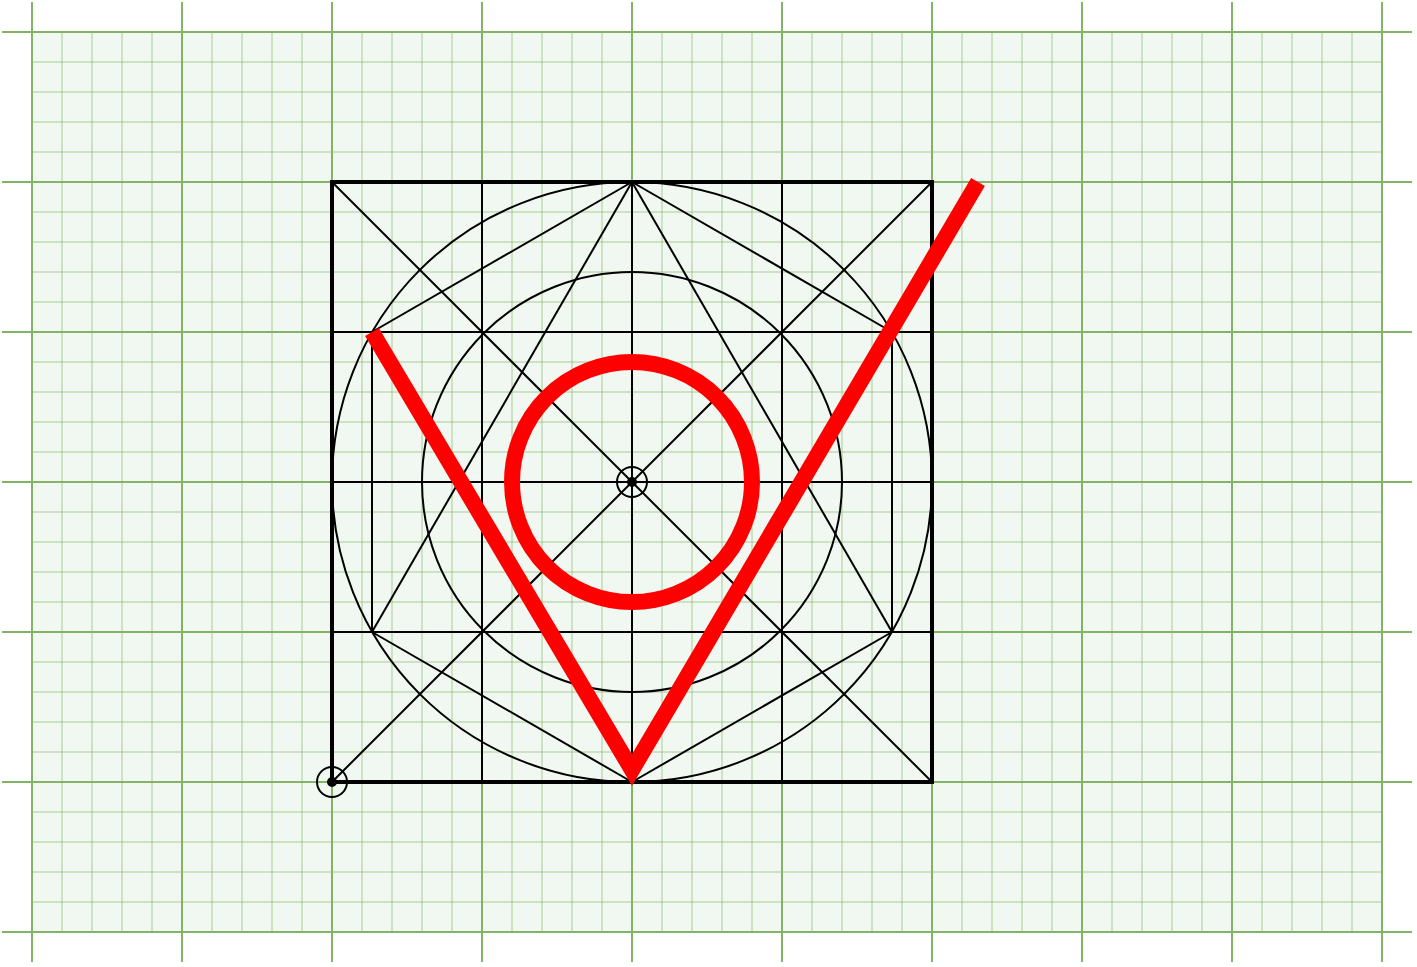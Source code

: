 <mxfile compressed="false" version="15.8.4" type="device">
  <diagram id="Vgxe-pnksfFRHGf9vsTr" name="Grundfigur A">
    <mxGraphModel dx="132" dy="82" grid="1" gridSize="15" guides="1" tooltips="1" connect="1" arrows="1" fold="1" page="1" pageScale="1" pageWidth="827" pageHeight="1169" math="0" shadow="0">
      <root>
        <mxCell id="0" />
        <mxCell id="1" parent="0" />
        <mxCell id="QbBzzXBhsKUgg_fgoqhQ-1" value="" style="shape=table;startSize=0;container=1;collapsible=0;childLayout=tableLayout;fillColor=#d5e8d4;strokeColor=#82b366;rowLines=1;columnLines=1;horizontal=0;fillOpacity=33;strokeOpacity=33;connectable=0;allowArrows=0;movable=0;resizable=0;rotatable=0;cloneable=0;deletable=0;editable=0;" parent="1" vertex="1">
          <mxGeometry x="119" y="60" width="675" height="450" as="geometry" />
        </mxCell>
        <mxCell id="QbBzzXBhsKUgg_fgoqhQ-2" value="" style="shape=partialRectangle;collapsible=0;dropTarget=0;pointerEvents=0;fillColor=none;top=0;left=0;bottom=0;right=0;points=[[0,0.5],[1,0.5]];portConstraint=eastwest;allowArrows=0;movable=0;resizable=0;rotatable=0;cloneable=0;deletable=0;editable=0;" parent="QbBzzXBhsKUgg_fgoqhQ-1" vertex="1">
          <mxGeometry width="675" height="15" as="geometry" />
        </mxCell>
        <mxCell id="QbBzzXBhsKUgg_fgoqhQ-3" value="" style="shape=partialRectangle;html=1;whiteSpace=wrap;connectable=0;overflow=hidden;fillColor=none;top=0;left=0;bottom=0;right=0;pointerEvents=1;allowArrows=0;movable=0;resizable=0;rotatable=0;cloneable=0;deletable=0;editable=0;" parent="QbBzzXBhsKUgg_fgoqhQ-2" vertex="1">
          <mxGeometry width="15" height="15" as="geometry">
            <mxRectangle width="15" height="15" as="alternateBounds" />
          </mxGeometry>
        </mxCell>
        <mxCell id="QbBzzXBhsKUgg_fgoqhQ-4" value="" style="shape=partialRectangle;html=1;whiteSpace=wrap;connectable=0;overflow=hidden;fillColor=none;top=0;left=0;bottom=0;right=0;pointerEvents=1;allowArrows=0;movable=0;resizable=0;rotatable=0;cloneable=0;deletable=0;editable=0;" parent="QbBzzXBhsKUgg_fgoqhQ-2" vertex="1">
          <mxGeometry x="15" width="15" height="15" as="geometry">
            <mxRectangle width="15" height="15" as="alternateBounds" />
          </mxGeometry>
        </mxCell>
        <mxCell id="QbBzzXBhsKUgg_fgoqhQ-5" value="" style="shape=partialRectangle;html=1;whiteSpace=wrap;connectable=0;overflow=hidden;fillColor=none;top=0;left=0;bottom=0;right=0;pointerEvents=1;allowArrows=0;movable=0;resizable=0;rotatable=0;cloneable=0;deletable=0;editable=0;" parent="QbBzzXBhsKUgg_fgoqhQ-2" vertex="1">
          <mxGeometry x="30" width="15" height="15" as="geometry">
            <mxRectangle width="15" height="15" as="alternateBounds" />
          </mxGeometry>
        </mxCell>
        <mxCell id="QbBzzXBhsKUgg_fgoqhQ-6" value="" style="shape=partialRectangle;html=1;whiteSpace=wrap;connectable=0;overflow=hidden;fillColor=none;top=0;left=0;bottom=0;right=0;pointerEvents=1;allowArrows=0;movable=0;resizable=0;rotatable=0;cloneable=0;deletable=0;editable=0;" parent="QbBzzXBhsKUgg_fgoqhQ-2" vertex="1">
          <mxGeometry x="45" width="15" height="15" as="geometry">
            <mxRectangle width="15" height="15" as="alternateBounds" />
          </mxGeometry>
        </mxCell>
        <mxCell id="QbBzzXBhsKUgg_fgoqhQ-22" style="shape=partialRectangle;html=1;whiteSpace=wrap;connectable=0;overflow=hidden;fillColor=none;top=0;left=0;bottom=0;right=0;pointerEvents=1;allowArrows=0;movable=0;resizable=0;rotatable=0;cloneable=0;deletable=0;editable=0;" parent="QbBzzXBhsKUgg_fgoqhQ-2" vertex="1">
          <mxGeometry x="60" width="15" height="15" as="geometry">
            <mxRectangle width="15" height="15" as="alternateBounds" />
          </mxGeometry>
        </mxCell>
        <mxCell id="QbBzzXBhsKUgg_fgoqhQ-26" style="shape=partialRectangle;html=1;whiteSpace=wrap;connectable=0;overflow=hidden;fillColor=none;top=0;left=0;bottom=0;right=0;pointerEvents=1;allowArrows=0;movable=0;resizable=0;rotatable=0;cloneable=0;deletable=0;editable=0;" parent="QbBzzXBhsKUgg_fgoqhQ-2" vertex="1">
          <mxGeometry x="75" width="15" height="15" as="geometry">
            <mxRectangle width="15" height="15" as="alternateBounds" />
          </mxGeometry>
        </mxCell>
        <mxCell id="QbBzzXBhsKUgg_fgoqhQ-30" style="shape=partialRectangle;html=1;whiteSpace=wrap;connectable=0;overflow=hidden;fillColor=none;top=0;left=0;bottom=0;right=0;pointerEvents=1;allowArrows=0;movable=0;resizable=0;rotatable=0;cloneable=0;deletable=0;editable=0;" parent="QbBzzXBhsKUgg_fgoqhQ-2" vertex="1">
          <mxGeometry x="90" width="15" height="15" as="geometry">
            <mxRectangle width="15" height="15" as="alternateBounds" />
          </mxGeometry>
        </mxCell>
        <mxCell id="QbBzzXBhsKUgg_fgoqhQ-34" style="shape=partialRectangle;html=1;whiteSpace=wrap;connectable=0;overflow=hidden;fillColor=none;top=0;left=0;bottom=0;right=0;pointerEvents=1;allowArrows=0;movable=0;resizable=0;rotatable=0;cloneable=0;deletable=0;editable=0;" parent="QbBzzXBhsKUgg_fgoqhQ-2" vertex="1">
          <mxGeometry x="105" width="15" height="15" as="geometry">
            <mxRectangle width="15" height="15" as="alternateBounds" />
          </mxGeometry>
        </mxCell>
        <mxCell id="QbBzzXBhsKUgg_fgoqhQ-38" style="shape=partialRectangle;html=1;whiteSpace=wrap;connectable=0;overflow=hidden;fillColor=none;top=0;left=0;bottom=0;right=0;pointerEvents=1;allowArrows=0;movable=0;resizable=0;rotatable=0;cloneable=0;deletable=0;editable=0;" parent="QbBzzXBhsKUgg_fgoqhQ-2" vertex="1">
          <mxGeometry x="120" width="15" height="15" as="geometry">
            <mxRectangle width="15" height="15" as="alternateBounds" />
          </mxGeometry>
        </mxCell>
        <mxCell id="QbBzzXBhsKUgg_fgoqhQ-42" style="shape=partialRectangle;html=1;whiteSpace=wrap;connectable=0;overflow=hidden;fillColor=none;top=0;left=0;bottom=0;right=0;pointerEvents=1;allowArrows=0;movable=0;resizable=0;rotatable=0;cloneable=0;deletable=0;editable=0;" parent="QbBzzXBhsKUgg_fgoqhQ-2" vertex="1">
          <mxGeometry x="135" width="15" height="15" as="geometry">
            <mxRectangle width="15" height="15" as="alternateBounds" />
          </mxGeometry>
        </mxCell>
        <mxCell id="QbBzzXBhsKUgg_fgoqhQ-46" style="shape=partialRectangle;html=1;whiteSpace=wrap;connectable=0;overflow=hidden;fillColor=none;top=0;left=0;bottom=0;right=0;pointerEvents=1;allowArrows=0;movable=0;resizable=0;rotatable=0;cloneable=0;deletable=0;editable=0;" parent="QbBzzXBhsKUgg_fgoqhQ-2" vertex="1">
          <mxGeometry x="150" width="15" height="15" as="geometry">
            <mxRectangle width="15" height="15" as="alternateBounds" />
          </mxGeometry>
        </mxCell>
        <mxCell id="QbBzzXBhsKUgg_fgoqhQ-50" style="shape=partialRectangle;html=1;whiteSpace=wrap;connectable=0;overflow=hidden;fillColor=none;top=0;left=0;bottom=0;right=0;pointerEvents=1;allowArrows=0;movable=0;resizable=0;rotatable=0;cloneable=0;deletable=0;editable=0;" parent="QbBzzXBhsKUgg_fgoqhQ-2" vertex="1">
          <mxGeometry x="165" width="15" height="15" as="geometry">
            <mxRectangle width="15" height="15" as="alternateBounds" />
          </mxGeometry>
        </mxCell>
        <mxCell id="QbBzzXBhsKUgg_fgoqhQ-54" style="shape=partialRectangle;html=1;whiteSpace=wrap;connectable=0;overflow=hidden;fillColor=none;top=0;left=0;bottom=0;right=0;pointerEvents=1;allowArrows=0;movable=0;resizable=0;rotatable=0;cloneable=0;deletable=0;editable=0;" parent="QbBzzXBhsKUgg_fgoqhQ-2" vertex="1">
          <mxGeometry x="180" width="15" height="15" as="geometry">
            <mxRectangle width="15" height="15" as="alternateBounds" />
          </mxGeometry>
        </mxCell>
        <mxCell id="QbBzzXBhsKUgg_fgoqhQ-58" style="shape=partialRectangle;html=1;whiteSpace=wrap;connectable=0;overflow=hidden;fillColor=none;top=0;left=0;bottom=0;right=0;pointerEvents=1;allowArrows=0;movable=0;resizable=0;rotatable=0;cloneable=0;deletable=0;editable=0;" parent="QbBzzXBhsKUgg_fgoqhQ-2" vertex="1">
          <mxGeometry x="195" width="15" height="15" as="geometry">
            <mxRectangle width="15" height="15" as="alternateBounds" />
          </mxGeometry>
        </mxCell>
        <mxCell id="QbBzzXBhsKUgg_fgoqhQ-62" style="shape=partialRectangle;html=1;whiteSpace=wrap;connectable=0;overflow=hidden;fillColor=none;top=0;left=0;bottom=0;right=0;pointerEvents=1;allowArrows=0;movable=0;resizable=0;rotatable=0;cloneable=0;deletable=0;editable=0;" parent="QbBzzXBhsKUgg_fgoqhQ-2" vertex="1">
          <mxGeometry x="210" width="15" height="15" as="geometry">
            <mxRectangle width="15" height="15" as="alternateBounds" />
          </mxGeometry>
        </mxCell>
        <mxCell id="QbBzzXBhsKUgg_fgoqhQ-66" style="shape=partialRectangle;html=1;whiteSpace=wrap;connectable=0;overflow=hidden;fillColor=none;top=0;left=0;bottom=0;right=0;pointerEvents=1;allowArrows=0;movable=0;resizable=0;rotatable=0;cloneable=0;deletable=0;editable=0;" parent="QbBzzXBhsKUgg_fgoqhQ-2" vertex="1">
          <mxGeometry x="225" width="15" height="15" as="geometry">
            <mxRectangle width="15" height="15" as="alternateBounds" />
          </mxGeometry>
        </mxCell>
        <mxCell id="QbBzzXBhsKUgg_fgoqhQ-70" style="shape=partialRectangle;html=1;whiteSpace=wrap;connectable=0;overflow=hidden;fillColor=none;top=0;left=0;bottom=0;right=0;pointerEvents=1;allowArrows=0;movable=0;resizable=0;rotatable=0;cloneable=0;deletable=0;editable=0;" parent="QbBzzXBhsKUgg_fgoqhQ-2" vertex="1">
          <mxGeometry x="240" width="15" height="15" as="geometry">
            <mxRectangle width="15" height="15" as="alternateBounds" />
          </mxGeometry>
        </mxCell>
        <mxCell id="QbBzzXBhsKUgg_fgoqhQ-74" style="shape=partialRectangle;html=1;whiteSpace=wrap;connectable=0;overflow=hidden;fillColor=none;top=0;left=0;bottom=0;right=0;pointerEvents=1;allowArrows=0;movable=0;resizable=0;rotatable=0;cloneable=0;deletable=0;editable=0;" parent="QbBzzXBhsKUgg_fgoqhQ-2" vertex="1">
          <mxGeometry x="255" width="15" height="15" as="geometry">
            <mxRectangle width="15" height="15" as="alternateBounds" />
          </mxGeometry>
        </mxCell>
        <mxCell id="QbBzzXBhsKUgg_fgoqhQ-78" style="shape=partialRectangle;html=1;whiteSpace=wrap;connectable=0;overflow=hidden;fillColor=none;top=0;left=0;bottom=0;right=0;pointerEvents=1;allowArrows=0;movable=0;resizable=0;rotatable=0;cloneable=0;deletable=0;editable=0;" parent="QbBzzXBhsKUgg_fgoqhQ-2" vertex="1">
          <mxGeometry x="270" width="15" height="15" as="geometry">
            <mxRectangle width="15" height="15" as="alternateBounds" />
          </mxGeometry>
        </mxCell>
        <mxCell id="QbBzzXBhsKUgg_fgoqhQ-82" style="shape=partialRectangle;html=1;whiteSpace=wrap;connectable=0;overflow=hidden;fillColor=none;top=0;left=0;bottom=0;right=0;pointerEvents=1;allowArrows=0;movable=0;resizable=0;rotatable=0;cloneable=0;deletable=0;editable=0;" parent="QbBzzXBhsKUgg_fgoqhQ-2" vertex="1">
          <mxGeometry x="285" width="15" height="15" as="geometry">
            <mxRectangle width="15" height="15" as="alternateBounds" />
          </mxGeometry>
        </mxCell>
        <mxCell id="QbBzzXBhsKUgg_fgoqhQ-86" style="shape=partialRectangle;html=1;whiteSpace=wrap;connectable=0;overflow=hidden;fillColor=none;top=0;left=0;bottom=0;right=0;pointerEvents=1;allowArrows=0;movable=0;resizable=0;rotatable=0;cloneable=0;deletable=0;editable=0;" parent="QbBzzXBhsKUgg_fgoqhQ-2" vertex="1">
          <mxGeometry x="300" width="15" height="15" as="geometry">
            <mxRectangle width="15" height="15" as="alternateBounds" />
          </mxGeometry>
        </mxCell>
        <mxCell id="QbBzzXBhsKUgg_fgoqhQ-90" style="shape=partialRectangle;html=1;whiteSpace=wrap;connectable=0;overflow=hidden;fillColor=none;top=0;left=0;bottom=0;right=0;pointerEvents=1;allowArrows=0;movable=0;resizable=0;rotatable=0;cloneable=0;deletable=0;editable=0;" parent="QbBzzXBhsKUgg_fgoqhQ-2" vertex="1">
          <mxGeometry x="315" width="15" height="15" as="geometry">
            <mxRectangle width="15" height="15" as="alternateBounds" />
          </mxGeometry>
        </mxCell>
        <mxCell id="QbBzzXBhsKUgg_fgoqhQ-94" style="shape=partialRectangle;html=1;whiteSpace=wrap;connectable=0;overflow=hidden;fillColor=none;top=0;left=0;bottom=0;right=0;pointerEvents=1;allowArrows=0;movable=0;resizable=0;rotatable=0;cloneable=0;deletable=0;editable=0;" parent="QbBzzXBhsKUgg_fgoqhQ-2" vertex="1">
          <mxGeometry x="330" width="15" height="15" as="geometry">
            <mxRectangle width="15" height="15" as="alternateBounds" />
          </mxGeometry>
        </mxCell>
        <mxCell id="QbBzzXBhsKUgg_fgoqhQ-98" style="shape=partialRectangle;html=1;whiteSpace=wrap;connectable=0;overflow=hidden;fillColor=none;top=0;left=0;bottom=0;right=0;pointerEvents=1;allowArrows=0;movable=0;resizable=0;rotatable=0;cloneable=0;deletable=0;editable=0;" parent="QbBzzXBhsKUgg_fgoqhQ-2" vertex="1">
          <mxGeometry x="345" width="15" height="15" as="geometry">
            <mxRectangle width="15" height="15" as="alternateBounds" />
          </mxGeometry>
        </mxCell>
        <mxCell id="QbBzzXBhsKUgg_fgoqhQ-102" style="shape=partialRectangle;html=1;whiteSpace=wrap;connectable=0;overflow=hidden;fillColor=none;top=0;left=0;bottom=0;right=0;pointerEvents=1;allowArrows=0;movable=0;resizable=0;rotatable=0;cloneable=0;deletable=0;editable=0;" parent="QbBzzXBhsKUgg_fgoqhQ-2" vertex="1">
          <mxGeometry x="360" width="15" height="15" as="geometry">
            <mxRectangle width="15" height="15" as="alternateBounds" />
          </mxGeometry>
        </mxCell>
        <mxCell id="QbBzzXBhsKUgg_fgoqhQ-106" style="shape=partialRectangle;html=1;whiteSpace=wrap;connectable=0;overflow=hidden;fillColor=none;top=0;left=0;bottom=0;right=0;pointerEvents=1;allowArrows=0;movable=0;resizable=0;rotatable=0;cloneable=0;deletable=0;editable=0;" parent="QbBzzXBhsKUgg_fgoqhQ-2" vertex="1">
          <mxGeometry x="375" width="15" height="15" as="geometry">
            <mxRectangle width="15" height="15" as="alternateBounds" />
          </mxGeometry>
        </mxCell>
        <mxCell id="QbBzzXBhsKUgg_fgoqhQ-110" style="shape=partialRectangle;html=1;whiteSpace=wrap;connectable=0;overflow=hidden;fillColor=none;top=0;left=0;bottom=0;right=0;pointerEvents=1;allowArrows=0;movable=0;resizable=0;rotatable=0;cloneable=0;deletable=0;editable=0;" parent="QbBzzXBhsKUgg_fgoqhQ-2" vertex="1">
          <mxGeometry x="390" width="15" height="15" as="geometry">
            <mxRectangle width="15" height="15" as="alternateBounds" />
          </mxGeometry>
        </mxCell>
        <mxCell id="QbBzzXBhsKUgg_fgoqhQ-114" style="shape=partialRectangle;html=1;whiteSpace=wrap;connectable=0;overflow=hidden;fillColor=none;top=0;left=0;bottom=0;right=0;pointerEvents=1;allowArrows=0;movable=0;resizable=0;rotatable=0;cloneable=0;deletable=0;editable=0;" parent="QbBzzXBhsKUgg_fgoqhQ-2" vertex="1">
          <mxGeometry x="405" width="15" height="15" as="geometry">
            <mxRectangle width="15" height="15" as="alternateBounds" />
          </mxGeometry>
        </mxCell>
        <mxCell id="QbBzzXBhsKUgg_fgoqhQ-118" style="shape=partialRectangle;html=1;whiteSpace=wrap;connectable=0;overflow=hidden;fillColor=none;top=0;left=0;bottom=0;right=0;pointerEvents=1;allowArrows=0;movable=0;resizable=0;rotatable=0;cloneable=0;deletable=0;editable=0;" parent="QbBzzXBhsKUgg_fgoqhQ-2" vertex="1">
          <mxGeometry x="420" width="15" height="15" as="geometry">
            <mxRectangle width="15" height="15" as="alternateBounds" />
          </mxGeometry>
        </mxCell>
        <mxCell id="QbBzzXBhsKUgg_fgoqhQ-122" style="shape=partialRectangle;html=1;whiteSpace=wrap;connectable=0;overflow=hidden;fillColor=none;top=0;left=0;bottom=0;right=0;pointerEvents=1;allowArrows=0;movable=0;resizable=0;rotatable=0;cloneable=0;deletable=0;editable=0;" parent="QbBzzXBhsKUgg_fgoqhQ-2" vertex="1">
          <mxGeometry x="435" width="15" height="15" as="geometry">
            <mxRectangle width="15" height="15" as="alternateBounds" />
          </mxGeometry>
        </mxCell>
        <mxCell id="QbBzzXBhsKUgg_fgoqhQ-126" style="shape=partialRectangle;html=1;whiteSpace=wrap;connectable=0;overflow=hidden;fillColor=none;top=0;left=0;bottom=0;right=0;pointerEvents=1;allowArrows=0;movable=0;resizable=0;rotatable=0;cloneable=0;deletable=0;editable=0;" parent="QbBzzXBhsKUgg_fgoqhQ-2" vertex="1">
          <mxGeometry x="450" width="15" height="15" as="geometry">
            <mxRectangle width="15" height="15" as="alternateBounds" />
          </mxGeometry>
        </mxCell>
        <mxCell id="QbBzzXBhsKUgg_fgoqhQ-130" style="shape=partialRectangle;html=1;whiteSpace=wrap;connectable=0;overflow=hidden;fillColor=none;top=0;left=0;bottom=0;right=0;pointerEvents=1;allowArrows=0;movable=0;resizable=0;rotatable=0;cloneable=0;deletable=0;editable=0;" parent="QbBzzXBhsKUgg_fgoqhQ-2" vertex="1">
          <mxGeometry x="465" width="15" height="15" as="geometry">
            <mxRectangle width="15" height="15" as="alternateBounds" />
          </mxGeometry>
        </mxCell>
        <mxCell id="QbBzzXBhsKUgg_fgoqhQ-134" style="shape=partialRectangle;html=1;whiteSpace=wrap;connectable=0;overflow=hidden;fillColor=none;top=0;left=0;bottom=0;right=0;pointerEvents=1;allowArrows=0;movable=0;resizable=0;rotatable=0;cloneable=0;deletable=0;editable=0;" parent="QbBzzXBhsKUgg_fgoqhQ-2" vertex="1">
          <mxGeometry x="480" width="15" height="15" as="geometry">
            <mxRectangle width="15" height="15" as="alternateBounds" />
          </mxGeometry>
        </mxCell>
        <mxCell id="QbBzzXBhsKUgg_fgoqhQ-138" style="shape=partialRectangle;html=1;whiteSpace=wrap;connectable=0;overflow=hidden;fillColor=none;top=0;left=0;bottom=0;right=0;pointerEvents=1;allowArrows=0;movable=0;resizable=0;rotatable=0;cloneable=0;deletable=0;editable=0;" parent="QbBzzXBhsKUgg_fgoqhQ-2" vertex="1">
          <mxGeometry x="495" width="15" height="15" as="geometry">
            <mxRectangle width="15" height="15" as="alternateBounds" />
          </mxGeometry>
        </mxCell>
        <mxCell id="QbBzzXBhsKUgg_fgoqhQ-142" style="shape=partialRectangle;html=1;whiteSpace=wrap;connectable=0;overflow=hidden;fillColor=none;top=0;left=0;bottom=0;right=0;pointerEvents=1;allowArrows=0;movable=0;resizable=0;rotatable=0;cloneable=0;deletable=0;editable=0;" parent="QbBzzXBhsKUgg_fgoqhQ-2" vertex="1">
          <mxGeometry x="510" width="15" height="15" as="geometry">
            <mxRectangle width="15" height="15" as="alternateBounds" />
          </mxGeometry>
        </mxCell>
        <mxCell id="QbBzzXBhsKUgg_fgoqhQ-146" style="shape=partialRectangle;html=1;whiteSpace=wrap;connectable=0;overflow=hidden;fillColor=none;top=0;left=0;bottom=0;right=0;pointerEvents=1;allowArrows=0;movable=0;resizable=0;rotatable=0;cloneable=0;deletable=0;editable=0;" parent="QbBzzXBhsKUgg_fgoqhQ-2" vertex="1">
          <mxGeometry x="525" width="15" height="15" as="geometry">
            <mxRectangle width="15" height="15" as="alternateBounds" />
          </mxGeometry>
        </mxCell>
        <mxCell id="QbBzzXBhsKUgg_fgoqhQ-150" style="shape=partialRectangle;html=1;whiteSpace=wrap;connectable=0;overflow=hidden;fillColor=none;top=0;left=0;bottom=0;right=0;pointerEvents=1;allowArrows=0;movable=0;resizable=0;rotatable=0;cloneable=0;deletable=0;editable=0;" parent="QbBzzXBhsKUgg_fgoqhQ-2" vertex="1">
          <mxGeometry x="540" width="15" height="15" as="geometry">
            <mxRectangle width="15" height="15" as="alternateBounds" />
          </mxGeometry>
        </mxCell>
        <mxCell id="QbBzzXBhsKUgg_fgoqhQ-154" style="shape=partialRectangle;html=1;whiteSpace=wrap;connectable=0;overflow=hidden;fillColor=none;top=0;left=0;bottom=0;right=0;pointerEvents=1;allowArrows=0;movable=0;resizable=0;rotatable=0;cloneable=0;deletable=0;editable=0;" parent="QbBzzXBhsKUgg_fgoqhQ-2" vertex="1">
          <mxGeometry x="555" width="15" height="15" as="geometry">
            <mxRectangle width="15" height="15" as="alternateBounds" />
          </mxGeometry>
        </mxCell>
        <mxCell id="QbBzzXBhsKUgg_fgoqhQ-158" style="shape=partialRectangle;html=1;whiteSpace=wrap;connectable=0;overflow=hidden;fillColor=none;top=0;left=0;bottom=0;right=0;pointerEvents=1;allowArrows=0;movable=0;resizable=0;rotatable=0;cloneable=0;deletable=0;editable=0;" parent="QbBzzXBhsKUgg_fgoqhQ-2" vertex="1">
          <mxGeometry x="570" width="15" height="15" as="geometry">
            <mxRectangle width="15" height="15" as="alternateBounds" />
          </mxGeometry>
        </mxCell>
        <mxCell id="QbBzzXBhsKUgg_fgoqhQ-162" style="shape=partialRectangle;html=1;whiteSpace=wrap;connectable=0;overflow=hidden;fillColor=none;top=0;left=0;bottom=0;right=0;pointerEvents=1;allowArrows=0;movable=0;resizable=0;rotatable=0;cloneable=0;deletable=0;editable=0;" parent="QbBzzXBhsKUgg_fgoqhQ-2" vertex="1">
          <mxGeometry x="585" width="15" height="15" as="geometry">
            <mxRectangle width="15" height="15" as="alternateBounds" />
          </mxGeometry>
        </mxCell>
        <mxCell id="LEQzauHzGxhchGeCpS5f-121" style="shape=partialRectangle;html=1;whiteSpace=wrap;connectable=0;overflow=hidden;fillColor=none;top=0;left=0;bottom=0;right=0;pointerEvents=1;allowArrows=0;movable=0;resizable=0;rotatable=0;cloneable=0;deletable=0;editable=0;" parent="QbBzzXBhsKUgg_fgoqhQ-2" vertex="1">
          <mxGeometry x="600" width="15" height="15" as="geometry">
            <mxRectangle width="15" height="15" as="alternateBounds" />
          </mxGeometry>
        </mxCell>
        <mxCell id="LEQzauHzGxhchGeCpS5f-91" style="shape=partialRectangle;html=1;whiteSpace=wrap;connectable=0;overflow=hidden;fillColor=none;top=0;left=0;bottom=0;right=0;pointerEvents=1;allowArrows=0;movable=0;resizable=0;rotatable=0;cloneable=0;deletable=0;editable=0;" parent="QbBzzXBhsKUgg_fgoqhQ-2" vertex="1">
          <mxGeometry x="615" width="15" height="15" as="geometry">
            <mxRectangle width="15" height="15" as="alternateBounds" />
          </mxGeometry>
        </mxCell>
        <mxCell id="LEQzauHzGxhchGeCpS5f-61" style="shape=partialRectangle;html=1;whiteSpace=wrap;connectable=0;overflow=hidden;fillColor=none;top=0;left=0;bottom=0;right=0;pointerEvents=1;allowArrows=0;movable=0;resizable=0;rotatable=0;cloneable=0;deletable=0;editable=0;" parent="QbBzzXBhsKUgg_fgoqhQ-2" vertex="1">
          <mxGeometry x="630" width="15" height="15" as="geometry">
            <mxRectangle width="15" height="15" as="alternateBounds" />
          </mxGeometry>
        </mxCell>
        <mxCell id="LEQzauHzGxhchGeCpS5f-31" style="shape=partialRectangle;html=1;whiteSpace=wrap;connectable=0;overflow=hidden;fillColor=none;top=0;left=0;bottom=0;right=0;pointerEvents=1;allowArrows=0;movable=0;resizable=0;rotatable=0;cloneable=0;deletable=0;editable=0;" parent="QbBzzXBhsKUgg_fgoqhQ-2" vertex="1">
          <mxGeometry x="645" width="15" height="15" as="geometry">
            <mxRectangle width="15" height="15" as="alternateBounds" />
          </mxGeometry>
        </mxCell>
        <mxCell id="LEQzauHzGxhchGeCpS5f-1" style="shape=partialRectangle;html=1;whiteSpace=wrap;connectable=0;overflow=hidden;fillColor=none;top=0;left=0;bottom=0;right=0;pointerEvents=1;allowArrows=0;movable=0;resizable=0;rotatable=0;cloneable=0;deletable=0;editable=0;" parent="QbBzzXBhsKUgg_fgoqhQ-2" vertex="1">
          <mxGeometry x="660" width="15" height="15" as="geometry">
            <mxRectangle width="15" height="15" as="alternateBounds" />
          </mxGeometry>
        </mxCell>
        <mxCell id="QbBzzXBhsKUgg_fgoqhQ-7" value="" style="shape=partialRectangle;collapsible=0;dropTarget=0;pointerEvents=0;fillColor=none;top=0;left=0;bottom=0;right=0;points=[[0,0.5],[1,0.5]];portConstraint=eastwest;allowArrows=0;movable=0;resizable=0;rotatable=0;cloneable=0;deletable=0;editable=0;" parent="QbBzzXBhsKUgg_fgoqhQ-1" vertex="1">
          <mxGeometry y="15" width="675" height="15" as="geometry" />
        </mxCell>
        <mxCell id="QbBzzXBhsKUgg_fgoqhQ-8" value="" style="shape=partialRectangle;html=1;whiteSpace=wrap;connectable=0;overflow=hidden;fillColor=none;top=0;left=0;bottom=0;right=0;pointerEvents=1;allowArrows=0;movable=0;resizable=0;rotatable=0;cloneable=0;deletable=0;editable=0;" parent="QbBzzXBhsKUgg_fgoqhQ-7" vertex="1">
          <mxGeometry width="15" height="15" as="geometry">
            <mxRectangle width="15" height="15" as="alternateBounds" />
          </mxGeometry>
        </mxCell>
        <mxCell id="QbBzzXBhsKUgg_fgoqhQ-9" value="" style="shape=partialRectangle;html=1;whiteSpace=wrap;connectable=0;overflow=hidden;fillColor=none;top=0;left=0;bottom=0;right=0;pointerEvents=1;allowArrows=0;movable=0;resizable=0;rotatable=0;cloneable=0;deletable=0;editable=0;" parent="QbBzzXBhsKUgg_fgoqhQ-7" vertex="1">
          <mxGeometry x="15" width="15" height="15" as="geometry">
            <mxRectangle width="15" height="15" as="alternateBounds" />
          </mxGeometry>
        </mxCell>
        <mxCell id="QbBzzXBhsKUgg_fgoqhQ-10" value="" style="shape=partialRectangle;html=1;whiteSpace=wrap;connectable=0;overflow=hidden;fillColor=none;top=0;left=0;bottom=0;right=0;pointerEvents=1;allowArrows=0;movable=0;resizable=0;rotatable=0;cloneable=0;deletable=0;editable=0;" parent="QbBzzXBhsKUgg_fgoqhQ-7" vertex="1">
          <mxGeometry x="30" width="15" height="15" as="geometry">
            <mxRectangle width="15" height="15" as="alternateBounds" />
          </mxGeometry>
        </mxCell>
        <mxCell id="QbBzzXBhsKUgg_fgoqhQ-11" value="" style="shape=partialRectangle;html=1;whiteSpace=wrap;connectable=0;overflow=hidden;fillColor=none;top=0;left=0;bottom=0;right=0;pointerEvents=1;allowArrows=0;movable=0;resizable=0;rotatable=0;cloneable=0;deletable=0;editable=0;" parent="QbBzzXBhsKUgg_fgoqhQ-7" vertex="1">
          <mxGeometry x="45" width="15" height="15" as="geometry">
            <mxRectangle width="15" height="15" as="alternateBounds" />
          </mxGeometry>
        </mxCell>
        <mxCell id="QbBzzXBhsKUgg_fgoqhQ-23" style="shape=partialRectangle;html=1;whiteSpace=wrap;connectable=0;overflow=hidden;fillColor=none;top=0;left=0;bottom=0;right=0;pointerEvents=1;allowArrows=0;movable=0;resizable=0;rotatable=0;cloneable=0;deletable=0;editable=0;" parent="QbBzzXBhsKUgg_fgoqhQ-7" vertex="1">
          <mxGeometry x="60" width="15" height="15" as="geometry">
            <mxRectangle width="15" height="15" as="alternateBounds" />
          </mxGeometry>
        </mxCell>
        <mxCell id="QbBzzXBhsKUgg_fgoqhQ-27" style="shape=partialRectangle;html=1;whiteSpace=wrap;connectable=0;overflow=hidden;fillColor=none;top=0;left=0;bottom=0;right=0;pointerEvents=1;allowArrows=0;movable=0;resizable=0;rotatable=0;cloneable=0;deletable=0;editable=0;" parent="QbBzzXBhsKUgg_fgoqhQ-7" vertex="1">
          <mxGeometry x="75" width="15" height="15" as="geometry">
            <mxRectangle width="15" height="15" as="alternateBounds" />
          </mxGeometry>
        </mxCell>
        <mxCell id="QbBzzXBhsKUgg_fgoqhQ-31" style="shape=partialRectangle;html=1;whiteSpace=wrap;connectable=0;overflow=hidden;fillColor=none;top=0;left=0;bottom=0;right=0;pointerEvents=1;allowArrows=0;movable=0;resizable=0;rotatable=0;cloneable=0;deletable=0;editable=0;" parent="QbBzzXBhsKUgg_fgoqhQ-7" vertex="1">
          <mxGeometry x="90" width="15" height="15" as="geometry">
            <mxRectangle width="15" height="15" as="alternateBounds" />
          </mxGeometry>
        </mxCell>
        <mxCell id="QbBzzXBhsKUgg_fgoqhQ-35" style="shape=partialRectangle;html=1;whiteSpace=wrap;connectable=0;overflow=hidden;fillColor=none;top=0;left=0;bottom=0;right=0;pointerEvents=1;allowArrows=0;movable=0;resizable=0;rotatable=0;cloneable=0;deletable=0;editable=0;" parent="QbBzzXBhsKUgg_fgoqhQ-7" vertex="1">
          <mxGeometry x="105" width="15" height="15" as="geometry">
            <mxRectangle width="15" height="15" as="alternateBounds" />
          </mxGeometry>
        </mxCell>
        <mxCell id="QbBzzXBhsKUgg_fgoqhQ-39" style="shape=partialRectangle;html=1;whiteSpace=wrap;connectable=0;overflow=hidden;fillColor=none;top=0;left=0;bottom=0;right=0;pointerEvents=1;allowArrows=0;movable=0;resizable=0;rotatable=0;cloneable=0;deletable=0;editable=0;" parent="QbBzzXBhsKUgg_fgoqhQ-7" vertex="1">
          <mxGeometry x="120" width="15" height="15" as="geometry">
            <mxRectangle width="15" height="15" as="alternateBounds" />
          </mxGeometry>
        </mxCell>
        <mxCell id="QbBzzXBhsKUgg_fgoqhQ-43" style="shape=partialRectangle;html=1;whiteSpace=wrap;connectable=0;overflow=hidden;fillColor=none;top=0;left=0;bottom=0;right=0;pointerEvents=1;allowArrows=0;movable=0;resizable=0;rotatable=0;cloneable=0;deletable=0;editable=0;" parent="QbBzzXBhsKUgg_fgoqhQ-7" vertex="1">
          <mxGeometry x="135" width="15" height="15" as="geometry">
            <mxRectangle width="15" height="15" as="alternateBounds" />
          </mxGeometry>
        </mxCell>
        <mxCell id="QbBzzXBhsKUgg_fgoqhQ-47" style="shape=partialRectangle;html=1;whiteSpace=wrap;connectable=0;overflow=hidden;fillColor=none;top=0;left=0;bottom=0;right=0;pointerEvents=1;allowArrows=0;movable=0;resizable=0;rotatable=0;cloneable=0;deletable=0;editable=0;" parent="QbBzzXBhsKUgg_fgoqhQ-7" vertex="1">
          <mxGeometry x="150" width="15" height="15" as="geometry">
            <mxRectangle width="15" height="15" as="alternateBounds" />
          </mxGeometry>
        </mxCell>
        <mxCell id="QbBzzXBhsKUgg_fgoqhQ-51" style="shape=partialRectangle;html=1;whiteSpace=wrap;connectable=0;overflow=hidden;fillColor=none;top=0;left=0;bottom=0;right=0;pointerEvents=1;allowArrows=0;movable=0;resizable=0;rotatable=0;cloneable=0;deletable=0;editable=0;" parent="QbBzzXBhsKUgg_fgoqhQ-7" vertex="1">
          <mxGeometry x="165" width="15" height="15" as="geometry">
            <mxRectangle width="15" height="15" as="alternateBounds" />
          </mxGeometry>
        </mxCell>
        <mxCell id="QbBzzXBhsKUgg_fgoqhQ-55" style="shape=partialRectangle;html=1;whiteSpace=wrap;connectable=0;overflow=hidden;fillColor=none;top=0;left=0;bottom=0;right=0;pointerEvents=1;allowArrows=0;movable=0;resizable=0;rotatable=0;cloneable=0;deletable=0;editable=0;" parent="QbBzzXBhsKUgg_fgoqhQ-7" vertex="1">
          <mxGeometry x="180" width="15" height="15" as="geometry">
            <mxRectangle width="15" height="15" as="alternateBounds" />
          </mxGeometry>
        </mxCell>
        <mxCell id="QbBzzXBhsKUgg_fgoqhQ-59" style="shape=partialRectangle;html=1;whiteSpace=wrap;connectable=0;overflow=hidden;fillColor=none;top=0;left=0;bottom=0;right=0;pointerEvents=1;allowArrows=0;movable=0;resizable=0;rotatable=0;cloneable=0;deletable=0;editable=0;" parent="QbBzzXBhsKUgg_fgoqhQ-7" vertex="1">
          <mxGeometry x="195" width="15" height="15" as="geometry">
            <mxRectangle width="15" height="15" as="alternateBounds" />
          </mxGeometry>
        </mxCell>
        <mxCell id="QbBzzXBhsKUgg_fgoqhQ-63" style="shape=partialRectangle;html=1;whiteSpace=wrap;connectable=0;overflow=hidden;fillColor=none;top=0;left=0;bottom=0;right=0;pointerEvents=1;allowArrows=0;movable=0;resizable=0;rotatable=0;cloneable=0;deletable=0;editable=0;" parent="QbBzzXBhsKUgg_fgoqhQ-7" vertex="1">
          <mxGeometry x="210" width="15" height="15" as="geometry">
            <mxRectangle width="15" height="15" as="alternateBounds" />
          </mxGeometry>
        </mxCell>
        <mxCell id="QbBzzXBhsKUgg_fgoqhQ-67" style="shape=partialRectangle;html=1;whiteSpace=wrap;connectable=0;overflow=hidden;fillColor=none;top=0;left=0;bottom=0;right=0;pointerEvents=1;allowArrows=0;movable=0;resizable=0;rotatable=0;cloneable=0;deletable=0;editable=0;" parent="QbBzzXBhsKUgg_fgoqhQ-7" vertex="1">
          <mxGeometry x="225" width="15" height="15" as="geometry">
            <mxRectangle width="15" height="15" as="alternateBounds" />
          </mxGeometry>
        </mxCell>
        <mxCell id="QbBzzXBhsKUgg_fgoqhQ-71" style="shape=partialRectangle;html=1;whiteSpace=wrap;connectable=0;overflow=hidden;fillColor=none;top=0;left=0;bottom=0;right=0;pointerEvents=1;allowArrows=0;movable=0;resizable=0;rotatable=0;cloneable=0;deletable=0;editable=0;" parent="QbBzzXBhsKUgg_fgoqhQ-7" vertex="1">
          <mxGeometry x="240" width="15" height="15" as="geometry">
            <mxRectangle width="15" height="15" as="alternateBounds" />
          </mxGeometry>
        </mxCell>
        <mxCell id="QbBzzXBhsKUgg_fgoqhQ-75" style="shape=partialRectangle;html=1;whiteSpace=wrap;connectable=0;overflow=hidden;fillColor=none;top=0;left=0;bottom=0;right=0;pointerEvents=1;allowArrows=0;movable=0;resizable=0;rotatable=0;cloneable=0;deletable=0;editable=0;" parent="QbBzzXBhsKUgg_fgoqhQ-7" vertex="1">
          <mxGeometry x="255" width="15" height="15" as="geometry">
            <mxRectangle width="15" height="15" as="alternateBounds" />
          </mxGeometry>
        </mxCell>
        <mxCell id="QbBzzXBhsKUgg_fgoqhQ-79" style="shape=partialRectangle;html=1;whiteSpace=wrap;connectable=0;overflow=hidden;fillColor=none;top=0;left=0;bottom=0;right=0;pointerEvents=1;allowArrows=0;movable=0;resizable=0;rotatable=0;cloneable=0;deletable=0;editable=0;" parent="QbBzzXBhsKUgg_fgoqhQ-7" vertex="1">
          <mxGeometry x="270" width="15" height="15" as="geometry">
            <mxRectangle width="15" height="15" as="alternateBounds" />
          </mxGeometry>
        </mxCell>
        <mxCell id="QbBzzXBhsKUgg_fgoqhQ-83" style="shape=partialRectangle;html=1;whiteSpace=wrap;connectable=0;overflow=hidden;fillColor=none;top=0;left=0;bottom=0;right=0;pointerEvents=1;allowArrows=0;movable=0;resizable=0;rotatable=0;cloneable=0;deletable=0;editable=0;" parent="QbBzzXBhsKUgg_fgoqhQ-7" vertex="1">
          <mxGeometry x="285" width="15" height="15" as="geometry">
            <mxRectangle width="15" height="15" as="alternateBounds" />
          </mxGeometry>
        </mxCell>
        <mxCell id="QbBzzXBhsKUgg_fgoqhQ-87" style="shape=partialRectangle;html=1;whiteSpace=wrap;connectable=0;overflow=hidden;fillColor=none;top=0;left=0;bottom=0;right=0;pointerEvents=1;allowArrows=0;movable=0;resizable=0;rotatable=0;cloneable=0;deletable=0;editable=0;" parent="QbBzzXBhsKUgg_fgoqhQ-7" vertex="1">
          <mxGeometry x="300" width="15" height="15" as="geometry">
            <mxRectangle width="15" height="15" as="alternateBounds" />
          </mxGeometry>
        </mxCell>
        <mxCell id="QbBzzXBhsKUgg_fgoqhQ-91" style="shape=partialRectangle;html=1;whiteSpace=wrap;connectable=0;overflow=hidden;fillColor=none;top=0;left=0;bottom=0;right=0;pointerEvents=1;allowArrows=0;movable=0;resizable=0;rotatable=0;cloneable=0;deletable=0;editable=0;" parent="QbBzzXBhsKUgg_fgoqhQ-7" vertex="1">
          <mxGeometry x="315" width="15" height="15" as="geometry">
            <mxRectangle width="15" height="15" as="alternateBounds" />
          </mxGeometry>
        </mxCell>
        <mxCell id="QbBzzXBhsKUgg_fgoqhQ-95" style="shape=partialRectangle;html=1;whiteSpace=wrap;connectable=0;overflow=hidden;fillColor=none;top=0;left=0;bottom=0;right=0;pointerEvents=1;allowArrows=0;movable=0;resizable=0;rotatable=0;cloneable=0;deletable=0;editable=0;" parent="QbBzzXBhsKUgg_fgoqhQ-7" vertex="1">
          <mxGeometry x="330" width="15" height="15" as="geometry">
            <mxRectangle width="15" height="15" as="alternateBounds" />
          </mxGeometry>
        </mxCell>
        <mxCell id="QbBzzXBhsKUgg_fgoqhQ-99" style="shape=partialRectangle;html=1;whiteSpace=wrap;connectable=0;overflow=hidden;fillColor=none;top=0;left=0;bottom=0;right=0;pointerEvents=1;allowArrows=0;movable=0;resizable=0;rotatable=0;cloneable=0;deletable=0;editable=0;" parent="QbBzzXBhsKUgg_fgoqhQ-7" vertex="1">
          <mxGeometry x="345" width="15" height="15" as="geometry">
            <mxRectangle width="15" height="15" as="alternateBounds" />
          </mxGeometry>
        </mxCell>
        <mxCell id="QbBzzXBhsKUgg_fgoqhQ-103" style="shape=partialRectangle;html=1;whiteSpace=wrap;connectable=0;overflow=hidden;fillColor=none;top=0;left=0;bottom=0;right=0;pointerEvents=1;allowArrows=0;movable=0;resizable=0;rotatable=0;cloneable=0;deletable=0;editable=0;" parent="QbBzzXBhsKUgg_fgoqhQ-7" vertex="1">
          <mxGeometry x="360" width="15" height="15" as="geometry">
            <mxRectangle width="15" height="15" as="alternateBounds" />
          </mxGeometry>
        </mxCell>
        <mxCell id="QbBzzXBhsKUgg_fgoqhQ-107" style="shape=partialRectangle;html=1;whiteSpace=wrap;connectable=0;overflow=hidden;fillColor=none;top=0;left=0;bottom=0;right=0;pointerEvents=1;allowArrows=0;movable=0;resizable=0;rotatable=0;cloneable=0;deletable=0;editable=0;" parent="QbBzzXBhsKUgg_fgoqhQ-7" vertex="1">
          <mxGeometry x="375" width="15" height="15" as="geometry">
            <mxRectangle width="15" height="15" as="alternateBounds" />
          </mxGeometry>
        </mxCell>
        <mxCell id="QbBzzXBhsKUgg_fgoqhQ-111" style="shape=partialRectangle;html=1;whiteSpace=wrap;connectable=0;overflow=hidden;fillColor=none;top=0;left=0;bottom=0;right=0;pointerEvents=1;allowArrows=0;movable=0;resizable=0;rotatable=0;cloneable=0;deletable=0;editable=0;" parent="QbBzzXBhsKUgg_fgoqhQ-7" vertex="1">
          <mxGeometry x="390" width="15" height="15" as="geometry">
            <mxRectangle width="15" height="15" as="alternateBounds" />
          </mxGeometry>
        </mxCell>
        <mxCell id="QbBzzXBhsKUgg_fgoqhQ-115" style="shape=partialRectangle;html=1;whiteSpace=wrap;connectable=0;overflow=hidden;fillColor=none;top=0;left=0;bottom=0;right=0;pointerEvents=1;allowArrows=0;movable=0;resizable=0;rotatable=0;cloneable=0;deletable=0;editable=0;" parent="QbBzzXBhsKUgg_fgoqhQ-7" vertex="1">
          <mxGeometry x="405" width="15" height="15" as="geometry">
            <mxRectangle width="15" height="15" as="alternateBounds" />
          </mxGeometry>
        </mxCell>
        <mxCell id="QbBzzXBhsKUgg_fgoqhQ-119" style="shape=partialRectangle;html=1;whiteSpace=wrap;connectable=0;overflow=hidden;fillColor=none;top=0;left=0;bottom=0;right=0;pointerEvents=1;allowArrows=0;movable=0;resizable=0;rotatable=0;cloneable=0;deletable=0;editable=0;" parent="QbBzzXBhsKUgg_fgoqhQ-7" vertex="1">
          <mxGeometry x="420" width="15" height="15" as="geometry">
            <mxRectangle width="15" height="15" as="alternateBounds" />
          </mxGeometry>
        </mxCell>
        <mxCell id="QbBzzXBhsKUgg_fgoqhQ-123" style="shape=partialRectangle;html=1;whiteSpace=wrap;connectable=0;overflow=hidden;fillColor=none;top=0;left=0;bottom=0;right=0;pointerEvents=1;allowArrows=0;movable=0;resizable=0;rotatable=0;cloneable=0;deletable=0;editable=0;" parent="QbBzzXBhsKUgg_fgoqhQ-7" vertex="1">
          <mxGeometry x="435" width="15" height="15" as="geometry">
            <mxRectangle width="15" height="15" as="alternateBounds" />
          </mxGeometry>
        </mxCell>
        <mxCell id="QbBzzXBhsKUgg_fgoqhQ-127" style="shape=partialRectangle;html=1;whiteSpace=wrap;connectable=0;overflow=hidden;fillColor=none;top=0;left=0;bottom=0;right=0;pointerEvents=1;allowArrows=0;movable=0;resizable=0;rotatable=0;cloneable=0;deletable=0;editable=0;" parent="QbBzzXBhsKUgg_fgoqhQ-7" vertex="1">
          <mxGeometry x="450" width="15" height="15" as="geometry">
            <mxRectangle width="15" height="15" as="alternateBounds" />
          </mxGeometry>
        </mxCell>
        <mxCell id="QbBzzXBhsKUgg_fgoqhQ-131" style="shape=partialRectangle;html=1;whiteSpace=wrap;connectable=0;overflow=hidden;fillColor=none;top=0;left=0;bottom=0;right=0;pointerEvents=1;allowArrows=0;movable=0;resizable=0;rotatable=0;cloneable=0;deletable=0;editable=0;" parent="QbBzzXBhsKUgg_fgoqhQ-7" vertex="1">
          <mxGeometry x="465" width="15" height="15" as="geometry">
            <mxRectangle width="15" height="15" as="alternateBounds" />
          </mxGeometry>
        </mxCell>
        <mxCell id="QbBzzXBhsKUgg_fgoqhQ-135" style="shape=partialRectangle;html=1;whiteSpace=wrap;connectable=0;overflow=hidden;fillColor=none;top=0;left=0;bottom=0;right=0;pointerEvents=1;allowArrows=0;movable=0;resizable=0;rotatable=0;cloneable=0;deletable=0;editable=0;" parent="QbBzzXBhsKUgg_fgoqhQ-7" vertex="1">
          <mxGeometry x="480" width="15" height="15" as="geometry">
            <mxRectangle width="15" height="15" as="alternateBounds" />
          </mxGeometry>
        </mxCell>
        <mxCell id="QbBzzXBhsKUgg_fgoqhQ-139" style="shape=partialRectangle;html=1;whiteSpace=wrap;connectable=0;overflow=hidden;fillColor=none;top=0;left=0;bottom=0;right=0;pointerEvents=1;allowArrows=0;movable=0;resizable=0;rotatable=0;cloneable=0;deletable=0;editable=0;" parent="QbBzzXBhsKUgg_fgoqhQ-7" vertex="1">
          <mxGeometry x="495" width="15" height="15" as="geometry">
            <mxRectangle width="15" height="15" as="alternateBounds" />
          </mxGeometry>
        </mxCell>
        <mxCell id="QbBzzXBhsKUgg_fgoqhQ-143" style="shape=partialRectangle;html=1;whiteSpace=wrap;connectable=0;overflow=hidden;fillColor=none;top=0;left=0;bottom=0;right=0;pointerEvents=1;allowArrows=0;movable=0;resizable=0;rotatable=0;cloneable=0;deletable=0;editable=0;" parent="QbBzzXBhsKUgg_fgoqhQ-7" vertex="1">
          <mxGeometry x="510" width="15" height="15" as="geometry">
            <mxRectangle width="15" height="15" as="alternateBounds" />
          </mxGeometry>
        </mxCell>
        <mxCell id="QbBzzXBhsKUgg_fgoqhQ-147" style="shape=partialRectangle;html=1;whiteSpace=wrap;connectable=0;overflow=hidden;fillColor=none;top=0;left=0;bottom=0;right=0;pointerEvents=1;allowArrows=0;movable=0;resizable=0;rotatable=0;cloneable=0;deletable=0;editable=0;" parent="QbBzzXBhsKUgg_fgoqhQ-7" vertex="1">
          <mxGeometry x="525" width="15" height="15" as="geometry">
            <mxRectangle width="15" height="15" as="alternateBounds" />
          </mxGeometry>
        </mxCell>
        <mxCell id="QbBzzXBhsKUgg_fgoqhQ-151" style="shape=partialRectangle;html=1;whiteSpace=wrap;connectable=0;overflow=hidden;fillColor=none;top=0;left=0;bottom=0;right=0;pointerEvents=1;allowArrows=0;movable=0;resizable=0;rotatable=0;cloneable=0;deletable=0;editable=0;" parent="QbBzzXBhsKUgg_fgoqhQ-7" vertex="1">
          <mxGeometry x="540" width="15" height="15" as="geometry">
            <mxRectangle width="15" height="15" as="alternateBounds" />
          </mxGeometry>
        </mxCell>
        <mxCell id="QbBzzXBhsKUgg_fgoqhQ-155" style="shape=partialRectangle;html=1;whiteSpace=wrap;connectable=0;overflow=hidden;fillColor=none;top=0;left=0;bottom=0;right=0;pointerEvents=1;allowArrows=0;movable=0;resizable=0;rotatable=0;cloneable=0;deletable=0;editable=0;" parent="QbBzzXBhsKUgg_fgoqhQ-7" vertex="1">
          <mxGeometry x="555" width="15" height="15" as="geometry">
            <mxRectangle width="15" height="15" as="alternateBounds" />
          </mxGeometry>
        </mxCell>
        <mxCell id="QbBzzXBhsKUgg_fgoqhQ-159" style="shape=partialRectangle;html=1;whiteSpace=wrap;connectable=0;overflow=hidden;fillColor=none;top=0;left=0;bottom=0;right=0;pointerEvents=1;allowArrows=0;movable=0;resizable=0;rotatable=0;cloneable=0;deletable=0;editable=0;" parent="QbBzzXBhsKUgg_fgoqhQ-7" vertex="1">
          <mxGeometry x="570" width="15" height="15" as="geometry">
            <mxRectangle width="15" height="15" as="alternateBounds" />
          </mxGeometry>
        </mxCell>
        <mxCell id="QbBzzXBhsKUgg_fgoqhQ-163" style="shape=partialRectangle;html=1;whiteSpace=wrap;connectable=0;overflow=hidden;fillColor=none;top=0;left=0;bottom=0;right=0;pointerEvents=1;allowArrows=0;movable=0;resizable=0;rotatable=0;cloneable=0;deletable=0;editable=0;" parent="QbBzzXBhsKUgg_fgoqhQ-7" vertex="1">
          <mxGeometry x="585" width="15" height="15" as="geometry">
            <mxRectangle width="15" height="15" as="alternateBounds" />
          </mxGeometry>
        </mxCell>
        <mxCell id="LEQzauHzGxhchGeCpS5f-122" style="shape=partialRectangle;html=1;whiteSpace=wrap;connectable=0;overflow=hidden;fillColor=none;top=0;left=0;bottom=0;right=0;pointerEvents=1;allowArrows=0;movable=0;resizable=0;rotatable=0;cloneable=0;deletable=0;editable=0;" parent="QbBzzXBhsKUgg_fgoqhQ-7" vertex="1">
          <mxGeometry x="600" width="15" height="15" as="geometry">
            <mxRectangle width="15" height="15" as="alternateBounds" />
          </mxGeometry>
        </mxCell>
        <mxCell id="LEQzauHzGxhchGeCpS5f-92" style="shape=partialRectangle;html=1;whiteSpace=wrap;connectable=0;overflow=hidden;fillColor=none;top=0;left=0;bottom=0;right=0;pointerEvents=1;allowArrows=0;movable=0;resizable=0;rotatable=0;cloneable=0;deletable=0;editable=0;" parent="QbBzzXBhsKUgg_fgoqhQ-7" vertex="1">
          <mxGeometry x="615" width="15" height="15" as="geometry">
            <mxRectangle width="15" height="15" as="alternateBounds" />
          </mxGeometry>
        </mxCell>
        <mxCell id="LEQzauHzGxhchGeCpS5f-62" style="shape=partialRectangle;html=1;whiteSpace=wrap;connectable=0;overflow=hidden;fillColor=none;top=0;left=0;bottom=0;right=0;pointerEvents=1;allowArrows=0;movable=0;resizable=0;rotatable=0;cloneable=0;deletable=0;editable=0;" parent="QbBzzXBhsKUgg_fgoqhQ-7" vertex="1">
          <mxGeometry x="630" width="15" height="15" as="geometry">
            <mxRectangle width="15" height="15" as="alternateBounds" />
          </mxGeometry>
        </mxCell>
        <mxCell id="LEQzauHzGxhchGeCpS5f-32" style="shape=partialRectangle;html=1;whiteSpace=wrap;connectable=0;overflow=hidden;fillColor=none;top=0;left=0;bottom=0;right=0;pointerEvents=1;allowArrows=0;movable=0;resizable=0;rotatable=0;cloneable=0;deletable=0;editable=0;" parent="QbBzzXBhsKUgg_fgoqhQ-7" vertex="1">
          <mxGeometry x="645" width="15" height="15" as="geometry">
            <mxRectangle width="15" height="15" as="alternateBounds" />
          </mxGeometry>
        </mxCell>
        <mxCell id="LEQzauHzGxhchGeCpS5f-2" style="shape=partialRectangle;html=1;whiteSpace=wrap;connectable=0;overflow=hidden;fillColor=none;top=0;left=0;bottom=0;right=0;pointerEvents=1;allowArrows=0;movable=0;resizable=0;rotatable=0;cloneable=0;deletable=0;editable=0;" parent="QbBzzXBhsKUgg_fgoqhQ-7" vertex="1">
          <mxGeometry x="660" width="15" height="15" as="geometry">
            <mxRectangle width="15" height="15" as="alternateBounds" />
          </mxGeometry>
        </mxCell>
        <mxCell id="QbBzzXBhsKUgg_fgoqhQ-12" value="" style="shape=partialRectangle;collapsible=0;dropTarget=0;pointerEvents=0;fillColor=none;top=0;left=0;bottom=0;right=0;points=[[0,0.5],[1,0.5]];portConstraint=eastwest;allowArrows=0;movable=0;resizable=0;rotatable=0;cloneable=0;deletable=0;editable=0;" parent="QbBzzXBhsKUgg_fgoqhQ-1" vertex="1">
          <mxGeometry y="30" width="675" height="15" as="geometry" />
        </mxCell>
        <mxCell id="QbBzzXBhsKUgg_fgoqhQ-13" value="" style="shape=partialRectangle;html=1;whiteSpace=wrap;connectable=0;overflow=hidden;fillColor=none;top=0;left=0;bottom=0;right=0;pointerEvents=1;allowArrows=0;movable=0;resizable=0;rotatable=0;cloneable=0;deletable=0;editable=0;" parent="QbBzzXBhsKUgg_fgoqhQ-12" vertex="1">
          <mxGeometry width="15" height="15" as="geometry">
            <mxRectangle width="15" height="15" as="alternateBounds" />
          </mxGeometry>
        </mxCell>
        <mxCell id="QbBzzXBhsKUgg_fgoqhQ-14" value="" style="shape=partialRectangle;html=1;whiteSpace=wrap;connectable=0;overflow=hidden;fillColor=none;top=0;left=0;bottom=0;right=0;pointerEvents=1;allowArrows=0;movable=0;resizable=0;rotatable=0;cloneable=0;deletable=0;editable=0;" parent="QbBzzXBhsKUgg_fgoqhQ-12" vertex="1">
          <mxGeometry x="15" width="15" height="15" as="geometry">
            <mxRectangle width="15" height="15" as="alternateBounds" />
          </mxGeometry>
        </mxCell>
        <mxCell id="QbBzzXBhsKUgg_fgoqhQ-15" value="" style="shape=partialRectangle;html=1;whiteSpace=wrap;connectable=0;overflow=hidden;fillColor=none;top=0;left=0;bottom=0;right=0;pointerEvents=1;allowArrows=0;movable=0;resizable=0;rotatable=0;cloneable=0;deletable=0;editable=0;" parent="QbBzzXBhsKUgg_fgoqhQ-12" vertex="1">
          <mxGeometry x="30" width="15" height="15" as="geometry">
            <mxRectangle width="15" height="15" as="alternateBounds" />
          </mxGeometry>
        </mxCell>
        <mxCell id="QbBzzXBhsKUgg_fgoqhQ-16" value="" style="shape=partialRectangle;html=1;whiteSpace=wrap;connectable=0;overflow=hidden;fillColor=none;top=0;left=0;bottom=0;right=0;pointerEvents=1;allowArrows=0;movable=0;resizable=0;rotatable=0;cloneable=0;deletable=0;editable=0;" parent="QbBzzXBhsKUgg_fgoqhQ-12" vertex="1">
          <mxGeometry x="45" width="15" height="15" as="geometry">
            <mxRectangle width="15" height="15" as="alternateBounds" />
          </mxGeometry>
        </mxCell>
        <mxCell id="QbBzzXBhsKUgg_fgoqhQ-24" style="shape=partialRectangle;html=1;whiteSpace=wrap;connectable=0;overflow=hidden;fillColor=none;top=0;left=0;bottom=0;right=0;pointerEvents=1;allowArrows=0;movable=0;resizable=0;rotatable=0;cloneable=0;deletable=0;editable=0;" parent="QbBzzXBhsKUgg_fgoqhQ-12" vertex="1">
          <mxGeometry x="60" width="15" height="15" as="geometry">
            <mxRectangle width="15" height="15" as="alternateBounds" />
          </mxGeometry>
        </mxCell>
        <mxCell id="QbBzzXBhsKUgg_fgoqhQ-28" style="shape=partialRectangle;html=1;whiteSpace=wrap;connectable=0;overflow=hidden;fillColor=none;top=0;left=0;bottom=0;right=0;pointerEvents=1;allowArrows=0;movable=0;resizable=0;rotatable=0;cloneable=0;deletable=0;editable=0;" parent="QbBzzXBhsKUgg_fgoqhQ-12" vertex="1">
          <mxGeometry x="75" width="15" height="15" as="geometry">
            <mxRectangle width="15" height="15" as="alternateBounds" />
          </mxGeometry>
        </mxCell>
        <mxCell id="QbBzzXBhsKUgg_fgoqhQ-32" style="shape=partialRectangle;html=1;whiteSpace=wrap;connectable=0;overflow=hidden;fillColor=none;top=0;left=0;bottom=0;right=0;pointerEvents=1;allowArrows=0;movable=0;resizable=0;rotatable=0;cloneable=0;deletable=0;editable=0;" parent="QbBzzXBhsKUgg_fgoqhQ-12" vertex="1">
          <mxGeometry x="90" width="15" height="15" as="geometry">
            <mxRectangle width="15" height="15" as="alternateBounds" />
          </mxGeometry>
        </mxCell>
        <mxCell id="QbBzzXBhsKUgg_fgoqhQ-36" style="shape=partialRectangle;html=1;whiteSpace=wrap;connectable=0;overflow=hidden;fillColor=none;top=0;left=0;bottom=0;right=0;pointerEvents=1;allowArrows=0;movable=0;resizable=0;rotatable=0;cloneable=0;deletable=0;editable=0;" parent="QbBzzXBhsKUgg_fgoqhQ-12" vertex="1">
          <mxGeometry x="105" width="15" height="15" as="geometry">
            <mxRectangle width="15" height="15" as="alternateBounds" />
          </mxGeometry>
        </mxCell>
        <mxCell id="QbBzzXBhsKUgg_fgoqhQ-40" style="shape=partialRectangle;html=1;whiteSpace=wrap;connectable=0;overflow=hidden;fillColor=none;top=0;left=0;bottom=0;right=0;pointerEvents=1;allowArrows=0;movable=0;resizable=0;rotatable=0;cloneable=0;deletable=0;editable=0;" parent="QbBzzXBhsKUgg_fgoqhQ-12" vertex="1">
          <mxGeometry x="120" width="15" height="15" as="geometry">
            <mxRectangle width="15" height="15" as="alternateBounds" />
          </mxGeometry>
        </mxCell>
        <mxCell id="QbBzzXBhsKUgg_fgoqhQ-44" style="shape=partialRectangle;html=1;whiteSpace=wrap;connectable=0;overflow=hidden;fillColor=none;top=0;left=0;bottom=0;right=0;pointerEvents=1;allowArrows=0;movable=0;resizable=0;rotatable=0;cloneable=0;deletable=0;editable=0;" parent="QbBzzXBhsKUgg_fgoqhQ-12" vertex="1">
          <mxGeometry x="135" width="15" height="15" as="geometry">
            <mxRectangle width="15" height="15" as="alternateBounds" />
          </mxGeometry>
        </mxCell>
        <mxCell id="QbBzzXBhsKUgg_fgoqhQ-48" style="shape=partialRectangle;html=1;whiteSpace=wrap;connectable=0;overflow=hidden;fillColor=none;top=0;left=0;bottom=0;right=0;pointerEvents=1;allowArrows=0;movable=0;resizable=0;rotatable=0;cloneable=0;deletable=0;editable=0;" parent="QbBzzXBhsKUgg_fgoqhQ-12" vertex="1">
          <mxGeometry x="150" width="15" height="15" as="geometry">
            <mxRectangle width="15" height="15" as="alternateBounds" />
          </mxGeometry>
        </mxCell>
        <mxCell id="QbBzzXBhsKUgg_fgoqhQ-52" style="shape=partialRectangle;html=1;whiteSpace=wrap;connectable=0;overflow=hidden;fillColor=none;top=0;left=0;bottom=0;right=0;pointerEvents=1;allowArrows=0;movable=0;resizable=0;rotatable=0;cloneable=0;deletable=0;editable=0;" parent="QbBzzXBhsKUgg_fgoqhQ-12" vertex="1">
          <mxGeometry x="165" width="15" height="15" as="geometry">
            <mxRectangle width="15" height="15" as="alternateBounds" />
          </mxGeometry>
        </mxCell>
        <mxCell id="QbBzzXBhsKUgg_fgoqhQ-56" style="shape=partialRectangle;html=1;whiteSpace=wrap;connectable=0;overflow=hidden;fillColor=none;top=0;left=0;bottom=0;right=0;pointerEvents=1;allowArrows=0;movable=0;resizable=0;rotatable=0;cloneable=0;deletable=0;editable=0;" parent="QbBzzXBhsKUgg_fgoqhQ-12" vertex="1">
          <mxGeometry x="180" width="15" height="15" as="geometry">
            <mxRectangle width="15" height="15" as="alternateBounds" />
          </mxGeometry>
        </mxCell>
        <mxCell id="QbBzzXBhsKUgg_fgoqhQ-60" style="shape=partialRectangle;html=1;whiteSpace=wrap;connectable=0;overflow=hidden;fillColor=none;top=0;left=0;bottom=0;right=0;pointerEvents=1;allowArrows=0;movable=0;resizable=0;rotatable=0;cloneable=0;deletable=0;editable=0;" parent="QbBzzXBhsKUgg_fgoqhQ-12" vertex="1">
          <mxGeometry x="195" width="15" height="15" as="geometry">
            <mxRectangle width="15" height="15" as="alternateBounds" />
          </mxGeometry>
        </mxCell>
        <mxCell id="QbBzzXBhsKUgg_fgoqhQ-64" style="shape=partialRectangle;html=1;whiteSpace=wrap;connectable=0;overflow=hidden;fillColor=none;top=0;left=0;bottom=0;right=0;pointerEvents=1;allowArrows=0;movable=0;resizable=0;rotatable=0;cloneable=0;deletable=0;editable=0;" parent="QbBzzXBhsKUgg_fgoqhQ-12" vertex="1">
          <mxGeometry x="210" width="15" height="15" as="geometry">
            <mxRectangle width="15" height="15" as="alternateBounds" />
          </mxGeometry>
        </mxCell>
        <mxCell id="QbBzzXBhsKUgg_fgoqhQ-68" style="shape=partialRectangle;html=1;whiteSpace=wrap;connectable=0;overflow=hidden;fillColor=none;top=0;left=0;bottom=0;right=0;pointerEvents=1;allowArrows=0;movable=0;resizable=0;rotatable=0;cloneable=0;deletable=0;editable=0;" parent="QbBzzXBhsKUgg_fgoqhQ-12" vertex="1">
          <mxGeometry x="225" width="15" height="15" as="geometry">
            <mxRectangle width="15" height="15" as="alternateBounds" />
          </mxGeometry>
        </mxCell>
        <mxCell id="QbBzzXBhsKUgg_fgoqhQ-72" style="shape=partialRectangle;html=1;whiteSpace=wrap;connectable=0;overflow=hidden;fillColor=none;top=0;left=0;bottom=0;right=0;pointerEvents=1;allowArrows=0;movable=0;resizable=0;rotatable=0;cloneable=0;deletable=0;editable=0;" parent="QbBzzXBhsKUgg_fgoqhQ-12" vertex="1">
          <mxGeometry x="240" width="15" height="15" as="geometry">
            <mxRectangle width="15" height="15" as="alternateBounds" />
          </mxGeometry>
        </mxCell>
        <mxCell id="QbBzzXBhsKUgg_fgoqhQ-76" style="shape=partialRectangle;html=1;whiteSpace=wrap;connectable=0;overflow=hidden;fillColor=none;top=0;left=0;bottom=0;right=0;pointerEvents=1;allowArrows=0;movable=0;resizable=0;rotatable=0;cloneable=0;deletable=0;editable=0;" parent="QbBzzXBhsKUgg_fgoqhQ-12" vertex="1">
          <mxGeometry x="255" width="15" height="15" as="geometry">
            <mxRectangle width="15" height="15" as="alternateBounds" />
          </mxGeometry>
        </mxCell>
        <mxCell id="QbBzzXBhsKUgg_fgoqhQ-80" style="shape=partialRectangle;html=1;whiteSpace=wrap;connectable=0;overflow=hidden;fillColor=none;top=0;left=0;bottom=0;right=0;pointerEvents=1;allowArrows=0;movable=0;resizable=0;rotatable=0;cloneable=0;deletable=0;editable=0;" parent="QbBzzXBhsKUgg_fgoqhQ-12" vertex="1">
          <mxGeometry x="270" width="15" height="15" as="geometry">
            <mxRectangle width="15" height="15" as="alternateBounds" />
          </mxGeometry>
        </mxCell>
        <mxCell id="QbBzzXBhsKUgg_fgoqhQ-84" style="shape=partialRectangle;html=1;whiteSpace=wrap;connectable=0;overflow=hidden;fillColor=none;top=0;left=0;bottom=0;right=0;pointerEvents=1;allowArrows=0;movable=0;resizable=0;rotatable=0;cloneable=0;deletable=0;editable=0;" parent="QbBzzXBhsKUgg_fgoqhQ-12" vertex="1">
          <mxGeometry x="285" width="15" height="15" as="geometry">
            <mxRectangle width="15" height="15" as="alternateBounds" />
          </mxGeometry>
        </mxCell>
        <mxCell id="QbBzzXBhsKUgg_fgoqhQ-88" style="shape=partialRectangle;html=1;whiteSpace=wrap;connectable=0;overflow=hidden;fillColor=none;top=0;left=0;bottom=0;right=0;pointerEvents=1;allowArrows=0;movable=0;resizable=0;rotatable=0;cloneable=0;deletable=0;editable=0;" parent="QbBzzXBhsKUgg_fgoqhQ-12" vertex="1">
          <mxGeometry x="300" width="15" height="15" as="geometry">
            <mxRectangle width="15" height="15" as="alternateBounds" />
          </mxGeometry>
        </mxCell>
        <mxCell id="QbBzzXBhsKUgg_fgoqhQ-92" style="shape=partialRectangle;html=1;whiteSpace=wrap;connectable=0;overflow=hidden;fillColor=none;top=0;left=0;bottom=0;right=0;pointerEvents=1;allowArrows=0;movable=0;resizable=0;rotatable=0;cloneable=0;deletable=0;editable=0;" parent="QbBzzXBhsKUgg_fgoqhQ-12" vertex="1">
          <mxGeometry x="315" width="15" height="15" as="geometry">
            <mxRectangle width="15" height="15" as="alternateBounds" />
          </mxGeometry>
        </mxCell>
        <mxCell id="QbBzzXBhsKUgg_fgoqhQ-96" style="shape=partialRectangle;html=1;whiteSpace=wrap;connectable=0;overflow=hidden;fillColor=none;top=0;left=0;bottom=0;right=0;pointerEvents=1;allowArrows=0;movable=0;resizable=0;rotatable=0;cloneable=0;deletable=0;editable=0;" parent="QbBzzXBhsKUgg_fgoqhQ-12" vertex="1">
          <mxGeometry x="330" width="15" height="15" as="geometry">
            <mxRectangle width="15" height="15" as="alternateBounds" />
          </mxGeometry>
        </mxCell>
        <mxCell id="QbBzzXBhsKUgg_fgoqhQ-100" style="shape=partialRectangle;html=1;whiteSpace=wrap;connectable=0;overflow=hidden;fillColor=none;top=0;left=0;bottom=0;right=0;pointerEvents=1;allowArrows=0;movable=0;resizable=0;rotatable=0;cloneable=0;deletable=0;editable=0;" parent="QbBzzXBhsKUgg_fgoqhQ-12" vertex="1">
          <mxGeometry x="345" width="15" height="15" as="geometry">
            <mxRectangle width="15" height="15" as="alternateBounds" />
          </mxGeometry>
        </mxCell>
        <mxCell id="QbBzzXBhsKUgg_fgoqhQ-104" style="shape=partialRectangle;html=1;whiteSpace=wrap;connectable=0;overflow=hidden;fillColor=none;top=0;left=0;bottom=0;right=0;pointerEvents=1;allowArrows=0;movable=0;resizable=0;rotatable=0;cloneable=0;deletable=0;editable=0;" parent="QbBzzXBhsKUgg_fgoqhQ-12" vertex="1">
          <mxGeometry x="360" width="15" height="15" as="geometry">
            <mxRectangle width="15" height="15" as="alternateBounds" />
          </mxGeometry>
        </mxCell>
        <mxCell id="QbBzzXBhsKUgg_fgoqhQ-108" style="shape=partialRectangle;html=1;whiteSpace=wrap;connectable=0;overflow=hidden;fillColor=none;top=0;left=0;bottom=0;right=0;pointerEvents=1;allowArrows=0;movable=0;resizable=0;rotatable=0;cloneable=0;deletable=0;editable=0;" parent="QbBzzXBhsKUgg_fgoqhQ-12" vertex="1">
          <mxGeometry x="375" width="15" height="15" as="geometry">
            <mxRectangle width="15" height="15" as="alternateBounds" />
          </mxGeometry>
        </mxCell>
        <mxCell id="QbBzzXBhsKUgg_fgoqhQ-112" style="shape=partialRectangle;html=1;whiteSpace=wrap;connectable=0;overflow=hidden;fillColor=none;top=0;left=0;bottom=0;right=0;pointerEvents=1;allowArrows=0;movable=0;resizable=0;rotatable=0;cloneable=0;deletable=0;editable=0;" parent="QbBzzXBhsKUgg_fgoqhQ-12" vertex="1">
          <mxGeometry x="390" width="15" height="15" as="geometry">
            <mxRectangle width="15" height="15" as="alternateBounds" />
          </mxGeometry>
        </mxCell>
        <mxCell id="QbBzzXBhsKUgg_fgoqhQ-116" style="shape=partialRectangle;html=1;whiteSpace=wrap;connectable=0;overflow=hidden;fillColor=none;top=0;left=0;bottom=0;right=0;pointerEvents=1;allowArrows=0;movable=0;resizable=0;rotatable=0;cloneable=0;deletable=0;editable=0;" parent="QbBzzXBhsKUgg_fgoqhQ-12" vertex="1">
          <mxGeometry x="405" width="15" height="15" as="geometry">
            <mxRectangle width="15" height="15" as="alternateBounds" />
          </mxGeometry>
        </mxCell>
        <mxCell id="QbBzzXBhsKUgg_fgoqhQ-120" style="shape=partialRectangle;html=1;whiteSpace=wrap;connectable=0;overflow=hidden;fillColor=none;top=0;left=0;bottom=0;right=0;pointerEvents=1;allowArrows=0;movable=0;resizable=0;rotatable=0;cloneable=0;deletable=0;editable=0;" parent="QbBzzXBhsKUgg_fgoqhQ-12" vertex="1">
          <mxGeometry x="420" width="15" height="15" as="geometry">
            <mxRectangle width="15" height="15" as="alternateBounds" />
          </mxGeometry>
        </mxCell>
        <mxCell id="QbBzzXBhsKUgg_fgoqhQ-124" style="shape=partialRectangle;html=1;whiteSpace=wrap;connectable=0;overflow=hidden;fillColor=none;top=0;left=0;bottom=0;right=0;pointerEvents=1;allowArrows=0;movable=0;resizable=0;rotatable=0;cloneable=0;deletable=0;editable=0;" parent="QbBzzXBhsKUgg_fgoqhQ-12" vertex="1">
          <mxGeometry x="435" width="15" height="15" as="geometry">
            <mxRectangle width="15" height="15" as="alternateBounds" />
          </mxGeometry>
        </mxCell>
        <mxCell id="QbBzzXBhsKUgg_fgoqhQ-128" style="shape=partialRectangle;html=1;whiteSpace=wrap;connectable=0;overflow=hidden;fillColor=none;top=0;left=0;bottom=0;right=0;pointerEvents=1;allowArrows=0;movable=0;resizable=0;rotatable=0;cloneable=0;deletable=0;editable=0;" parent="QbBzzXBhsKUgg_fgoqhQ-12" vertex="1">
          <mxGeometry x="450" width="15" height="15" as="geometry">
            <mxRectangle width="15" height="15" as="alternateBounds" />
          </mxGeometry>
        </mxCell>
        <mxCell id="QbBzzXBhsKUgg_fgoqhQ-132" style="shape=partialRectangle;html=1;whiteSpace=wrap;connectable=0;overflow=hidden;fillColor=none;top=0;left=0;bottom=0;right=0;pointerEvents=1;allowArrows=0;movable=0;resizable=0;rotatable=0;cloneable=0;deletable=0;editable=0;" parent="QbBzzXBhsKUgg_fgoqhQ-12" vertex="1">
          <mxGeometry x="465" width="15" height="15" as="geometry">
            <mxRectangle width="15" height="15" as="alternateBounds" />
          </mxGeometry>
        </mxCell>
        <mxCell id="QbBzzXBhsKUgg_fgoqhQ-136" style="shape=partialRectangle;html=1;whiteSpace=wrap;connectable=0;overflow=hidden;fillColor=none;top=0;left=0;bottom=0;right=0;pointerEvents=1;allowArrows=0;movable=0;resizable=0;rotatable=0;cloneable=0;deletable=0;editable=0;" parent="QbBzzXBhsKUgg_fgoqhQ-12" vertex="1">
          <mxGeometry x="480" width="15" height="15" as="geometry">
            <mxRectangle width="15" height="15" as="alternateBounds" />
          </mxGeometry>
        </mxCell>
        <mxCell id="QbBzzXBhsKUgg_fgoqhQ-140" style="shape=partialRectangle;html=1;whiteSpace=wrap;connectable=0;overflow=hidden;fillColor=none;top=0;left=0;bottom=0;right=0;pointerEvents=1;allowArrows=0;movable=0;resizable=0;rotatable=0;cloneable=0;deletable=0;editable=0;" parent="QbBzzXBhsKUgg_fgoqhQ-12" vertex="1">
          <mxGeometry x="495" width="15" height="15" as="geometry">
            <mxRectangle width="15" height="15" as="alternateBounds" />
          </mxGeometry>
        </mxCell>
        <mxCell id="QbBzzXBhsKUgg_fgoqhQ-144" style="shape=partialRectangle;html=1;whiteSpace=wrap;connectable=0;overflow=hidden;fillColor=none;top=0;left=0;bottom=0;right=0;pointerEvents=1;allowArrows=0;movable=0;resizable=0;rotatable=0;cloneable=0;deletable=0;editable=0;" parent="QbBzzXBhsKUgg_fgoqhQ-12" vertex="1">
          <mxGeometry x="510" width="15" height="15" as="geometry">
            <mxRectangle width="15" height="15" as="alternateBounds" />
          </mxGeometry>
        </mxCell>
        <mxCell id="QbBzzXBhsKUgg_fgoqhQ-148" style="shape=partialRectangle;html=1;whiteSpace=wrap;connectable=0;overflow=hidden;fillColor=none;top=0;left=0;bottom=0;right=0;pointerEvents=1;allowArrows=0;movable=0;resizable=0;rotatable=0;cloneable=0;deletable=0;editable=0;" parent="QbBzzXBhsKUgg_fgoqhQ-12" vertex="1">
          <mxGeometry x="525" width="15" height="15" as="geometry">
            <mxRectangle width="15" height="15" as="alternateBounds" />
          </mxGeometry>
        </mxCell>
        <mxCell id="QbBzzXBhsKUgg_fgoqhQ-152" style="shape=partialRectangle;html=1;whiteSpace=wrap;connectable=0;overflow=hidden;fillColor=none;top=0;left=0;bottom=0;right=0;pointerEvents=1;allowArrows=0;movable=0;resizable=0;rotatable=0;cloneable=0;deletable=0;editable=0;" parent="QbBzzXBhsKUgg_fgoqhQ-12" vertex="1">
          <mxGeometry x="540" width="15" height="15" as="geometry">
            <mxRectangle width="15" height="15" as="alternateBounds" />
          </mxGeometry>
        </mxCell>
        <mxCell id="QbBzzXBhsKUgg_fgoqhQ-156" style="shape=partialRectangle;html=1;whiteSpace=wrap;connectable=0;overflow=hidden;fillColor=none;top=0;left=0;bottom=0;right=0;pointerEvents=1;allowArrows=0;movable=0;resizable=0;rotatable=0;cloneable=0;deletable=0;editable=0;" parent="QbBzzXBhsKUgg_fgoqhQ-12" vertex="1">
          <mxGeometry x="555" width="15" height="15" as="geometry">
            <mxRectangle width="15" height="15" as="alternateBounds" />
          </mxGeometry>
        </mxCell>
        <mxCell id="QbBzzXBhsKUgg_fgoqhQ-160" style="shape=partialRectangle;html=1;whiteSpace=wrap;connectable=0;overflow=hidden;fillColor=none;top=0;left=0;bottom=0;right=0;pointerEvents=1;allowArrows=0;movable=0;resizable=0;rotatable=0;cloneable=0;deletable=0;editable=0;" parent="QbBzzXBhsKUgg_fgoqhQ-12" vertex="1">
          <mxGeometry x="570" width="15" height="15" as="geometry">
            <mxRectangle width="15" height="15" as="alternateBounds" />
          </mxGeometry>
        </mxCell>
        <mxCell id="QbBzzXBhsKUgg_fgoqhQ-164" style="shape=partialRectangle;html=1;whiteSpace=wrap;connectable=0;overflow=hidden;fillColor=none;top=0;left=0;bottom=0;right=0;pointerEvents=1;allowArrows=0;movable=0;resizable=0;rotatable=0;cloneable=0;deletable=0;editable=0;" parent="QbBzzXBhsKUgg_fgoqhQ-12" vertex="1">
          <mxGeometry x="585" width="15" height="15" as="geometry">
            <mxRectangle width="15" height="15" as="alternateBounds" />
          </mxGeometry>
        </mxCell>
        <mxCell id="LEQzauHzGxhchGeCpS5f-123" style="shape=partialRectangle;html=1;whiteSpace=wrap;connectable=0;overflow=hidden;fillColor=none;top=0;left=0;bottom=0;right=0;pointerEvents=1;allowArrows=0;movable=0;resizable=0;rotatable=0;cloneable=0;deletable=0;editable=0;" parent="QbBzzXBhsKUgg_fgoqhQ-12" vertex="1">
          <mxGeometry x="600" width="15" height="15" as="geometry">
            <mxRectangle width="15" height="15" as="alternateBounds" />
          </mxGeometry>
        </mxCell>
        <mxCell id="LEQzauHzGxhchGeCpS5f-93" style="shape=partialRectangle;html=1;whiteSpace=wrap;connectable=0;overflow=hidden;fillColor=none;top=0;left=0;bottom=0;right=0;pointerEvents=1;allowArrows=0;movable=0;resizable=0;rotatable=0;cloneable=0;deletable=0;editable=0;" parent="QbBzzXBhsKUgg_fgoqhQ-12" vertex="1">
          <mxGeometry x="615" width="15" height="15" as="geometry">
            <mxRectangle width="15" height="15" as="alternateBounds" />
          </mxGeometry>
        </mxCell>
        <mxCell id="LEQzauHzGxhchGeCpS5f-63" style="shape=partialRectangle;html=1;whiteSpace=wrap;connectable=0;overflow=hidden;fillColor=none;top=0;left=0;bottom=0;right=0;pointerEvents=1;allowArrows=0;movable=0;resizable=0;rotatable=0;cloneable=0;deletable=0;editable=0;" parent="QbBzzXBhsKUgg_fgoqhQ-12" vertex="1">
          <mxGeometry x="630" width="15" height="15" as="geometry">
            <mxRectangle width="15" height="15" as="alternateBounds" />
          </mxGeometry>
        </mxCell>
        <mxCell id="LEQzauHzGxhchGeCpS5f-33" style="shape=partialRectangle;html=1;whiteSpace=wrap;connectable=0;overflow=hidden;fillColor=none;top=0;left=0;bottom=0;right=0;pointerEvents=1;allowArrows=0;movable=0;resizable=0;rotatable=0;cloneable=0;deletable=0;editable=0;" parent="QbBzzXBhsKUgg_fgoqhQ-12" vertex="1">
          <mxGeometry x="645" width="15" height="15" as="geometry">
            <mxRectangle width="15" height="15" as="alternateBounds" />
          </mxGeometry>
        </mxCell>
        <mxCell id="LEQzauHzGxhchGeCpS5f-3" style="shape=partialRectangle;html=1;whiteSpace=wrap;connectable=0;overflow=hidden;fillColor=none;top=0;left=0;bottom=0;right=0;pointerEvents=1;allowArrows=0;movable=0;resizable=0;rotatable=0;cloneable=0;deletable=0;editable=0;" parent="QbBzzXBhsKUgg_fgoqhQ-12" vertex="1">
          <mxGeometry x="660" width="15" height="15" as="geometry">
            <mxRectangle width="15" height="15" as="alternateBounds" />
          </mxGeometry>
        </mxCell>
        <mxCell id="QbBzzXBhsKUgg_fgoqhQ-17" value="" style="shape=partialRectangle;collapsible=0;dropTarget=0;pointerEvents=0;fillColor=none;top=0;left=0;bottom=0;right=0;points=[[0,0.5],[1,0.5]];portConstraint=eastwest;allowArrows=0;movable=0;resizable=0;rotatable=0;cloneable=0;deletable=0;editable=0;" parent="QbBzzXBhsKUgg_fgoqhQ-1" vertex="1">
          <mxGeometry y="45" width="675" height="15" as="geometry" />
        </mxCell>
        <mxCell id="QbBzzXBhsKUgg_fgoqhQ-18" value="" style="shape=partialRectangle;html=1;whiteSpace=wrap;connectable=0;overflow=hidden;fillColor=none;top=0;left=0;bottom=0;right=0;pointerEvents=1;allowArrows=0;movable=0;resizable=0;rotatable=0;cloneable=0;deletable=0;editable=0;" parent="QbBzzXBhsKUgg_fgoqhQ-17" vertex="1">
          <mxGeometry width="15" height="15" as="geometry">
            <mxRectangle width="15" height="15" as="alternateBounds" />
          </mxGeometry>
        </mxCell>
        <mxCell id="QbBzzXBhsKUgg_fgoqhQ-19" value="" style="shape=partialRectangle;html=1;whiteSpace=wrap;connectable=0;overflow=hidden;fillColor=none;top=0;left=0;bottom=0;right=0;pointerEvents=1;allowArrows=0;movable=0;resizable=0;rotatable=0;cloneable=0;deletable=0;editable=0;" parent="QbBzzXBhsKUgg_fgoqhQ-17" vertex="1">
          <mxGeometry x="15" width="15" height="15" as="geometry">
            <mxRectangle width="15" height="15" as="alternateBounds" />
          </mxGeometry>
        </mxCell>
        <mxCell id="QbBzzXBhsKUgg_fgoqhQ-20" value="" style="shape=partialRectangle;html=1;whiteSpace=wrap;connectable=0;overflow=hidden;fillColor=none;top=0;left=0;bottom=0;right=0;pointerEvents=1;allowArrows=0;movable=0;resizable=0;rotatable=0;cloneable=0;deletable=0;editable=0;" parent="QbBzzXBhsKUgg_fgoqhQ-17" vertex="1">
          <mxGeometry x="30" width="15" height="15" as="geometry">
            <mxRectangle width="15" height="15" as="alternateBounds" />
          </mxGeometry>
        </mxCell>
        <mxCell id="QbBzzXBhsKUgg_fgoqhQ-21" value="" style="shape=partialRectangle;html=1;whiteSpace=wrap;connectable=0;overflow=hidden;fillColor=none;top=0;left=0;bottom=0;right=0;pointerEvents=1;allowArrows=0;movable=0;resizable=0;rotatable=0;cloneable=0;deletable=0;editable=0;" parent="QbBzzXBhsKUgg_fgoqhQ-17" vertex="1">
          <mxGeometry x="45" width="15" height="15" as="geometry">
            <mxRectangle width="15" height="15" as="alternateBounds" />
          </mxGeometry>
        </mxCell>
        <mxCell id="QbBzzXBhsKUgg_fgoqhQ-25" style="shape=partialRectangle;html=1;whiteSpace=wrap;connectable=0;overflow=hidden;fillColor=none;top=0;left=0;bottom=0;right=0;pointerEvents=1;allowArrows=0;movable=0;resizable=0;rotatable=0;cloneable=0;deletable=0;editable=0;" parent="QbBzzXBhsKUgg_fgoqhQ-17" vertex="1">
          <mxGeometry x="60" width="15" height="15" as="geometry">
            <mxRectangle width="15" height="15" as="alternateBounds" />
          </mxGeometry>
        </mxCell>
        <mxCell id="QbBzzXBhsKUgg_fgoqhQ-29" style="shape=partialRectangle;html=1;whiteSpace=wrap;connectable=0;overflow=hidden;fillColor=none;top=0;left=0;bottom=0;right=0;pointerEvents=1;allowArrows=0;movable=0;resizable=0;rotatable=0;cloneable=0;deletable=0;editable=0;" parent="QbBzzXBhsKUgg_fgoqhQ-17" vertex="1">
          <mxGeometry x="75" width="15" height="15" as="geometry">
            <mxRectangle width="15" height="15" as="alternateBounds" />
          </mxGeometry>
        </mxCell>
        <mxCell id="QbBzzXBhsKUgg_fgoqhQ-33" style="shape=partialRectangle;html=1;whiteSpace=wrap;connectable=0;overflow=hidden;fillColor=none;top=0;left=0;bottom=0;right=0;pointerEvents=1;allowArrows=0;movable=0;resizable=0;rotatable=0;cloneable=0;deletable=0;editable=0;" parent="QbBzzXBhsKUgg_fgoqhQ-17" vertex="1">
          <mxGeometry x="90" width="15" height="15" as="geometry">
            <mxRectangle width="15" height="15" as="alternateBounds" />
          </mxGeometry>
        </mxCell>
        <mxCell id="QbBzzXBhsKUgg_fgoqhQ-37" style="shape=partialRectangle;html=1;whiteSpace=wrap;connectable=0;overflow=hidden;fillColor=none;top=0;left=0;bottom=0;right=0;pointerEvents=1;allowArrows=0;movable=0;resizable=0;rotatable=0;cloneable=0;deletable=0;editable=0;" parent="QbBzzXBhsKUgg_fgoqhQ-17" vertex="1">
          <mxGeometry x="105" width="15" height="15" as="geometry">
            <mxRectangle width="15" height="15" as="alternateBounds" />
          </mxGeometry>
        </mxCell>
        <mxCell id="QbBzzXBhsKUgg_fgoqhQ-41" style="shape=partialRectangle;html=1;whiteSpace=wrap;connectable=0;overflow=hidden;fillColor=none;top=0;left=0;bottom=0;right=0;pointerEvents=1;allowArrows=0;movable=0;resizable=0;rotatable=0;cloneable=0;deletable=0;editable=0;" parent="QbBzzXBhsKUgg_fgoqhQ-17" vertex="1">
          <mxGeometry x="120" width="15" height="15" as="geometry">
            <mxRectangle width="15" height="15" as="alternateBounds" />
          </mxGeometry>
        </mxCell>
        <mxCell id="QbBzzXBhsKUgg_fgoqhQ-45" style="shape=partialRectangle;html=1;whiteSpace=wrap;connectable=0;overflow=hidden;fillColor=none;top=0;left=0;bottom=0;right=0;pointerEvents=1;allowArrows=0;movable=0;resizable=0;rotatable=0;cloneable=0;deletable=0;editable=0;" parent="QbBzzXBhsKUgg_fgoqhQ-17" vertex="1">
          <mxGeometry x="135" width="15" height="15" as="geometry">
            <mxRectangle width="15" height="15" as="alternateBounds" />
          </mxGeometry>
        </mxCell>
        <mxCell id="QbBzzXBhsKUgg_fgoqhQ-49" style="shape=partialRectangle;html=1;whiteSpace=wrap;connectable=0;overflow=hidden;fillColor=none;top=0;left=0;bottom=0;right=0;pointerEvents=1;allowArrows=0;movable=0;resizable=0;rotatable=0;cloneable=0;deletable=0;editable=0;" parent="QbBzzXBhsKUgg_fgoqhQ-17" vertex="1">
          <mxGeometry x="150" width="15" height="15" as="geometry">
            <mxRectangle width="15" height="15" as="alternateBounds" />
          </mxGeometry>
        </mxCell>
        <mxCell id="QbBzzXBhsKUgg_fgoqhQ-53" style="shape=partialRectangle;html=1;whiteSpace=wrap;connectable=0;overflow=hidden;fillColor=none;top=0;left=0;bottom=0;right=0;pointerEvents=1;allowArrows=0;movable=0;resizable=0;rotatable=0;cloneable=0;deletable=0;editable=0;" parent="QbBzzXBhsKUgg_fgoqhQ-17" vertex="1">
          <mxGeometry x="165" width="15" height="15" as="geometry">
            <mxRectangle width="15" height="15" as="alternateBounds" />
          </mxGeometry>
        </mxCell>
        <mxCell id="QbBzzXBhsKUgg_fgoqhQ-57" style="shape=partialRectangle;html=1;whiteSpace=wrap;connectable=0;overflow=hidden;fillColor=none;top=0;left=0;bottom=0;right=0;pointerEvents=1;allowArrows=0;movable=0;resizable=0;rotatable=0;cloneable=0;deletable=0;editable=0;" parent="QbBzzXBhsKUgg_fgoqhQ-17" vertex="1">
          <mxGeometry x="180" width="15" height="15" as="geometry">
            <mxRectangle width="15" height="15" as="alternateBounds" />
          </mxGeometry>
        </mxCell>
        <mxCell id="QbBzzXBhsKUgg_fgoqhQ-61" style="shape=partialRectangle;html=1;whiteSpace=wrap;connectable=0;overflow=hidden;fillColor=none;top=0;left=0;bottom=0;right=0;pointerEvents=1;allowArrows=0;movable=0;resizable=0;rotatable=0;cloneable=0;deletable=0;editable=0;" parent="QbBzzXBhsKUgg_fgoqhQ-17" vertex="1">
          <mxGeometry x="195" width="15" height="15" as="geometry">
            <mxRectangle width="15" height="15" as="alternateBounds" />
          </mxGeometry>
        </mxCell>
        <mxCell id="QbBzzXBhsKUgg_fgoqhQ-65" style="shape=partialRectangle;html=1;whiteSpace=wrap;connectable=0;overflow=hidden;fillColor=none;top=0;left=0;bottom=0;right=0;pointerEvents=1;allowArrows=0;movable=0;resizable=0;rotatable=0;cloneable=0;deletable=0;editable=0;" parent="QbBzzXBhsKUgg_fgoqhQ-17" vertex="1">
          <mxGeometry x="210" width="15" height="15" as="geometry">
            <mxRectangle width="15" height="15" as="alternateBounds" />
          </mxGeometry>
        </mxCell>
        <mxCell id="QbBzzXBhsKUgg_fgoqhQ-69" style="shape=partialRectangle;html=1;whiteSpace=wrap;connectable=0;overflow=hidden;fillColor=none;top=0;left=0;bottom=0;right=0;pointerEvents=1;allowArrows=0;movable=0;resizable=0;rotatable=0;cloneable=0;deletable=0;editable=0;" parent="QbBzzXBhsKUgg_fgoqhQ-17" vertex="1">
          <mxGeometry x="225" width="15" height="15" as="geometry">
            <mxRectangle width="15" height="15" as="alternateBounds" />
          </mxGeometry>
        </mxCell>
        <mxCell id="QbBzzXBhsKUgg_fgoqhQ-73" style="shape=partialRectangle;html=1;whiteSpace=wrap;connectable=0;overflow=hidden;fillColor=none;top=0;left=0;bottom=0;right=0;pointerEvents=1;allowArrows=0;movable=0;resizable=0;rotatable=0;cloneable=0;deletable=0;editable=0;" parent="QbBzzXBhsKUgg_fgoqhQ-17" vertex="1">
          <mxGeometry x="240" width="15" height="15" as="geometry">
            <mxRectangle width="15" height="15" as="alternateBounds" />
          </mxGeometry>
        </mxCell>
        <mxCell id="QbBzzXBhsKUgg_fgoqhQ-77" style="shape=partialRectangle;html=1;whiteSpace=wrap;connectable=0;overflow=hidden;fillColor=none;top=0;left=0;bottom=0;right=0;pointerEvents=1;allowArrows=0;movable=0;resizable=0;rotatable=0;cloneable=0;deletable=0;editable=0;" parent="QbBzzXBhsKUgg_fgoqhQ-17" vertex="1">
          <mxGeometry x="255" width="15" height="15" as="geometry">
            <mxRectangle width="15" height="15" as="alternateBounds" />
          </mxGeometry>
        </mxCell>
        <mxCell id="QbBzzXBhsKUgg_fgoqhQ-81" style="shape=partialRectangle;html=1;whiteSpace=wrap;connectable=0;overflow=hidden;fillColor=none;top=0;left=0;bottom=0;right=0;pointerEvents=1;allowArrows=0;movable=0;resizable=0;rotatable=0;cloneable=0;deletable=0;editable=0;" parent="QbBzzXBhsKUgg_fgoqhQ-17" vertex="1">
          <mxGeometry x="270" width="15" height="15" as="geometry">
            <mxRectangle width="15" height="15" as="alternateBounds" />
          </mxGeometry>
        </mxCell>
        <mxCell id="QbBzzXBhsKUgg_fgoqhQ-85" style="shape=partialRectangle;html=1;whiteSpace=wrap;connectable=0;overflow=hidden;fillColor=none;top=0;left=0;bottom=0;right=0;pointerEvents=1;allowArrows=0;movable=0;resizable=0;rotatable=0;cloneable=0;deletable=0;editable=0;" parent="QbBzzXBhsKUgg_fgoqhQ-17" vertex="1">
          <mxGeometry x="285" width="15" height="15" as="geometry">
            <mxRectangle width="15" height="15" as="alternateBounds" />
          </mxGeometry>
        </mxCell>
        <mxCell id="QbBzzXBhsKUgg_fgoqhQ-89" style="shape=partialRectangle;html=1;whiteSpace=wrap;connectable=0;overflow=hidden;fillColor=none;top=0;left=0;bottom=0;right=0;pointerEvents=1;allowArrows=0;movable=0;resizable=0;rotatable=0;cloneable=0;deletable=0;editable=0;" parent="QbBzzXBhsKUgg_fgoqhQ-17" vertex="1">
          <mxGeometry x="300" width="15" height="15" as="geometry">
            <mxRectangle width="15" height="15" as="alternateBounds" />
          </mxGeometry>
        </mxCell>
        <mxCell id="QbBzzXBhsKUgg_fgoqhQ-93" style="shape=partialRectangle;html=1;whiteSpace=wrap;connectable=0;overflow=hidden;fillColor=none;top=0;left=0;bottom=0;right=0;pointerEvents=1;allowArrows=0;movable=0;resizable=0;rotatable=0;cloneable=0;deletable=0;editable=0;" parent="QbBzzXBhsKUgg_fgoqhQ-17" vertex="1">
          <mxGeometry x="315" width="15" height="15" as="geometry">
            <mxRectangle width="15" height="15" as="alternateBounds" />
          </mxGeometry>
        </mxCell>
        <mxCell id="QbBzzXBhsKUgg_fgoqhQ-97" style="shape=partialRectangle;html=1;whiteSpace=wrap;connectable=0;overflow=hidden;fillColor=none;top=0;left=0;bottom=0;right=0;pointerEvents=1;allowArrows=0;movable=0;resizable=0;rotatable=0;cloneable=0;deletable=0;editable=0;" parent="QbBzzXBhsKUgg_fgoqhQ-17" vertex="1">
          <mxGeometry x="330" width="15" height="15" as="geometry">
            <mxRectangle width="15" height="15" as="alternateBounds" />
          </mxGeometry>
        </mxCell>
        <mxCell id="QbBzzXBhsKUgg_fgoqhQ-101" style="shape=partialRectangle;html=1;whiteSpace=wrap;connectable=0;overflow=hidden;fillColor=none;top=0;left=0;bottom=0;right=0;pointerEvents=1;allowArrows=0;movable=0;resizable=0;rotatable=0;cloneable=0;deletable=0;editable=0;" parent="QbBzzXBhsKUgg_fgoqhQ-17" vertex="1">
          <mxGeometry x="345" width="15" height="15" as="geometry">
            <mxRectangle width="15" height="15" as="alternateBounds" />
          </mxGeometry>
        </mxCell>
        <mxCell id="QbBzzXBhsKUgg_fgoqhQ-105" style="shape=partialRectangle;html=1;whiteSpace=wrap;connectable=0;overflow=hidden;fillColor=none;top=0;left=0;bottom=0;right=0;pointerEvents=1;allowArrows=0;movable=0;resizable=0;rotatable=0;cloneable=0;deletable=0;editable=0;" parent="QbBzzXBhsKUgg_fgoqhQ-17" vertex="1">
          <mxGeometry x="360" width="15" height="15" as="geometry">
            <mxRectangle width="15" height="15" as="alternateBounds" />
          </mxGeometry>
        </mxCell>
        <mxCell id="QbBzzXBhsKUgg_fgoqhQ-109" style="shape=partialRectangle;html=1;whiteSpace=wrap;connectable=0;overflow=hidden;fillColor=none;top=0;left=0;bottom=0;right=0;pointerEvents=1;allowArrows=0;movable=0;resizable=0;rotatable=0;cloneable=0;deletable=0;editable=0;" parent="QbBzzXBhsKUgg_fgoqhQ-17" vertex="1">
          <mxGeometry x="375" width="15" height="15" as="geometry">
            <mxRectangle width="15" height="15" as="alternateBounds" />
          </mxGeometry>
        </mxCell>
        <mxCell id="QbBzzXBhsKUgg_fgoqhQ-113" style="shape=partialRectangle;html=1;whiteSpace=wrap;connectable=0;overflow=hidden;fillColor=none;top=0;left=0;bottom=0;right=0;pointerEvents=1;allowArrows=0;movable=0;resizable=0;rotatable=0;cloneable=0;deletable=0;editable=0;" parent="QbBzzXBhsKUgg_fgoqhQ-17" vertex="1">
          <mxGeometry x="390" width="15" height="15" as="geometry">
            <mxRectangle width="15" height="15" as="alternateBounds" />
          </mxGeometry>
        </mxCell>
        <mxCell id="QbBzzXBhsKUgg_fgoqhQ-117" style="shape=partialRectangle;html=1;whiteSpace=wrap;connectable=0;overflow=hidden;fillColor=none;top=0;left=0;bottom=0;right=0;pointerEvents=1;allowArrows=0;movable=0;resizable=0;rotatable=0;cloneable=0;deletable=0;editable=0;" parent="QbBzzXBhsKUgg_fgoqhQ-17" vertex="1">
          <mxGeometry x="405" width="15" height="15" as="geometry">
            <mxRectangle width="15" height="15" as="alternateBounds" />
          </mxGeometry>
        </mxCell>
        <mxCell id="QbBzzXBhsKUgg_fgoqhQ-121" style="shape=partialRectangle;html=1;whiteSpace=wrap;connectable=0;overflow=hidden;fillColor=none;top=0;left=0;bottom=0;right=0;pointerEvents=1;allowArrows=0;movable=0;resizable=0;rotatable=0;cloneable=0;deletable=0;editable=0;" parent="QbBzzXBhsKUgg_fgoqhQ-17" vertex="1">
          <mxGeometry x="420" width="15" height="15" as="geometry">
            <mxRectangle width="15" height="15" as="alternateBounds" />
          </mxGeometry>
        </mxCell>
        <mxCell id="QbBzzXBhsKUgg_fgoqhQ-125" style="shape=partialRectangle;html=1;whiteSpace=wrap;connectable=0;overflow=hidden;fillColor=none;top=0;left=0;bottom=0;right=0;pointerEvents=1;allowArrows=0;movable=0;resizable=0;rotatable=0;cloneable=0;deletable=0;editable=0;" parent="QbBzzXBhsKUgg_fgoqhQ-17" vertex="1">
          <mxGeometry x="435" width="15" height="15" as="geometry">
            <mxRectangle width="15" height="15" as="alternateBounds" />
          </mxGeometry>
        </mxCell>
        <mxCell id="QbBzzXBhsKUgg_fgoqhQ-129" style="shape=partialRectangle;html=1;whiteSpace=wrap;connectable=0;overflow=hidden;fillColor=none;top=0;left=0;bottom=0;right=0;pointerEvents=1;allowArrows=0;movable=0;resizable=0;rotatable=0;cloneable=0;deletable=0;editable=0;" parent="QbBzzXBhsKUgg_fgoqhQ-17" vertex="1">
          <mxGeometry x="450" width="15" height="15" as="geometry">
            <mxRectangle width="15" height="15" as="alternateBounds" />
          </mxGeometry>
        </mxCell>
        <mxCell id="QbBzzXBhsKUgg_fgoqhQ-133" style="shape=partialRectangle;html=1;whiteSpace=wrap;connectable=0;overflow=hidden;fillColor=none;top=0;left=0;bottom=0;right=0;pointerEvents=1;allowArrows=0;movable=0;resizable=0;rotatable=0;cloneable=0;deletable=0;editable=0;" parent="QbBzzXBhsKUgg_fgoqhQ-17" vertex="1">
          <mxGeometry x="465" width="15" height="15" as="geometry">
            <mxRectangle width="15" height="15" as="alternateBounds" />
          </mxGeometry>
        </mxCell>
        <mxCell id="QbBzzXBhsKUgg_fgoqhQ-137" style="shape=partialRectangle;html=1;whiteSpace=wrap;connectable=0;overflow=hidden;fillColor=none;top=0;left=0;bottom=0;right=0;pointerEvents=1;allowArrows=0;movable=0;resizable=0;rotatable=0;cloneable=0;deletable=0;editable=0;" parent="QbBzzXBhsKUgg_fgoqhQ-17" vertex="1">
          <mxGeometry x="480" width="15" height="15" as="geometry">
            <mxRectangle width="15" height="15" as="alternateBounds" />
          </mxGeometry>
        </mxCell>
        <mxCell id="QbBzzXBhsKUgg_fgoqhQ-141" style="shape=partialRectangle;html=1;whiteSpace=wrap;connectable=0;overflow=hidden;fillColor=none;top=0;left=0;bottom=0;right=0;pointerEvents=1;allowArrows=0;movable=0;resizable=0;rotatable=0;cloneable=0;deletable=0;editable=0;" parent="QbBzzXBhsKUgg_fgoqhQ-17" vertex="1">
          <mxGeometry x="495" width="15" height="15" as="geometry">
            <mxRectangle width="15" height="15" as="alternateBounds" />
          </mxGeometry>
        </mxCell>
        <mxCell id="QbBzzXBhsKUgg_fgoqhQ-145" style="shape=partialRectangle;html=1;whiteSpace=wrap;connectable=0;overflow=hidden;fillColor=none;top=0;left=0;bottom=0;right=0;pointerEvents=1;allowArrows=0;movable=0;resizable=0;rotatable=0;cloneable=0;deletable=0;editable=0;" parent="QbBzzXBhsKUgg_fgoqhQ-17" vertex="1">
          <mxGeometry x="510" width="15" height="15" as="geometry">
            <mxRectangle width="15" height="15" as="alternateBounds" />
          </mxGeometry>
        </mxCell>
        <mxCell id="QbBzzXBhsKUgg_fgoqhQ-149" style="shape=partialRectangle;html=1;whiteSpace=wrap;connectable=0;overflow=hidden;fillColor=none;top=0;left=0;bottom=0;right=0;pointerEvents=1;allowArrows=0;movable=0;resizable=0;rotatable=0;cloneable=0;deletable=0;editable=0;" parent="QbBzzXBhsKUgg_fgoqhQ-17" vertex="1">
          <mxGeometry x="525" width="15" height="15" as="geometry">
            <mxRectangle width="15" height="15" as="alternateBounds" />
          </mxGeometry>
        </mxCell>
        <mxCell id="QbBzzXBhsKUgg_fgoqhQ-153" style="shape=partialRectangle;html=1;whiteSpace=wrap;connectable=0;overflow=hidden;fillColor=none;top=0;left=0;bottom=0;right=0;pointerEvents=1;allowArrows=0;movable=0;resizable=0;rotatable=0;cloneable=0;deletable=0;editable=0;" parent="QbBzzXBhsKUgg_fgoqhQ-17" vertex="1">
          <mxGeometry x="540" width="15" height="15" as="geometry">
            <mxRectangle width="15" height="15" as="alternateBounds" />
          </mxGeometry>
        </mxCell>
        <mxCell id="QbBzzXBhsKUgg_fgoqhQ-157" style="shape=partialRectangle;html=1;whiteSpace=wrap;connectable=0;overflow=hidden;fillColor=none;top=0;left=0;bottom=0;right=0;pointerEvents=1;allowArrows=0;movable=0;resizable=0;rotatable=0;cloneable=0;deletable=0;editable=0;" parent="QbBzzXBhsKUgg_fgoqhQ-17" vertex="1">
          <mxGeometry x="555" width="15" height="15" as="geometry">
            <mxRectangle width="15" height="15" as="alternateBounds" />
          </mxGeometry>
        </mxCell>
        <mxCell id="QbBzzXBhsKUgg_fgoqhQ-161" style="shape=partialRectangle;html=1;whiteSpace=wrap;connectable=0;overflow=hidden;fillColor=none;top=0;left=0;bottom=0;right=0;pointerEvents=1;allowArrows=0;movable=0;resizable=0;rotatable=0;cloneable=0;deletable=0;editable=0;" parent="QbBzzXBhsKUgg_fgoqhQ-17" vertex="1">
          <mxGeometry x="570" width="15" height="15" as="geometry">
            <mxRectangle width="15" height="15" as="alternateBounds" />
          </mxGeometry>
        </mxCell>
        <mxCell id="QbBzzXBhsKUgg_fgoqhQ-165" style="shape=partialRectangle;html=1;whiteSpace=wrap;connectable=0;overflow=hidden;fillColor=none;top=0;left=0;bottom=0;right=0;pointerEvents=1;allowArrows=0;movable=0;resizable=0;rotatable=0;cloneable=0;deletable=0;editable=0;" parent="QbBzzXBhsKUgg_fgoqhQ-17" vertex="1">
          <mxGeometry x="585" width="15" height="15" as="geometry">
            <mxRectangle width="15" height="15" as="alternateBounds" />
          </mxGeometry>
        </mxCell>
        <mxCell id="LEQzauHzGxhchGeCpS5f-124" style="shape=partialRectangle;html=1;whiteSpace=wrap;connectable=0;overflow=hidden;fillColor=none;top=0;left=0;bottom=0;right=0;pointerEvents=1;allowArrows=0;movable=0;resizable=0;rotatable=0;cloneable=0;deletable=0;editable=0;" parent="QbBzzXBhsKUgg_fgoqhQ-17" vertex="1">
          <mxGeometry x="600" width="15" height="15" as="geometry">
            <mxRectangle width="15" height="15" as="alternateBounds" />
          </mxGeometry>
        </mxCell>
        <mxCell id="LEQzauHzGxhchGeCpS5f-94" style="shape=partialRectangle;html=1;whiteSpace=wrap;connectable=0;overflow=hidden;fillColor=none;top=0;left=0;bottom=0;right=0;pointerEvents=1;allowArrows=0;movable=0;resizable=0;rotatable=0;cloneable=0;deletable=0;editable=0;" parent="QbBzzXBhsKUgg_fgoqhQ-17" vertex="1">
          <mxGeometry x="615" width="15" height="15" as="geometry">
            <mxRectangle width="15" height="15" as="alternateBounds" />
          </mxGeometry>
        </mxCell>
        <mxCell id="LEQzauHzGxhchGeCpS5f-64" style="shape=partialRectangle;html=1;whiteSpace=wrap;connectable=0;overflow=hidden;fillColor=none;top=0;left=0;bottom=0;right=0;pointerEvents=1;allowArrows=0;movable=0;resizable=0;rotatable=0;cloneable=0;deletable=0;editable=0;" parent="QbBzzXBhsKUgg_fgoqhQ-17" vertex="1">
          <mxGeometry x="630" width="15" height="15" as="geometry">
            <mxRectangle width="15" height="15" as="alternateBounds" />
          </mxGeometry>
        </mxCell>
        <mxCell id="LEQzauHzGxhchGeCpS5f-34" style="shape=partialRectangle;html=1;whiteSpace=wrap;connectable=0;overflow=hidden;fillColor=none;top=0;left=0;bottom=0;right=0;pointerEvents=1;allowArrows=0;movable=0;resizable=0;rotatable=0;cloneable=0;deletable=0;editable=0;" parent="QbBzzXBhsKUgg_fgoqhQ-17" vertex="1">
          <mxGeometry x="645" width="15" height="15" as="geometry">
            <mxRectangle width="15" height="15" as="alternateBounds" />
          </mxGeometry>
        </mxCell>
        <mxCell id="LEQzauHzGxhchGeCpS5f-4" style="shape=partialRectangle;html=1;whiteSpace=wrap;connectable=0;overflow=hidden;fillColor=none;top=0;left=0;bottom=0;right=0;pointerEvents=1;allowArrows=0;movable=0;resizable=0;rotatable=0;cloneable=0;deletable=0;editable=0;" parent="QbBzzXBhsKUgg_fgoqhQ-17" vertex="1">
          <mxGeometry x="660" width="15" height="15" as="geometry">
            <mxRectangle width="15" height="15" as="alternateBounds" />
          </mxGeometry>
        </mxCell>
        <mxCell id="QbBzzXBhsKUgg_fgoqhQ-166" style="shape=partialRectangle;collapsible=0;dropTarget=0;pointerEvents=0;fillColor=none;top=0;left=0;bottom=0;right=0;points=[[0,0.5],[1,0.5]];portConstraint=eastwest;allowArrows=0;movable=0;resizable=0;rotatable=0;cloneable=0;deletable=0;editable=0;" parent="QbBzzXBhsKUgg_fgoqhQ-1" vertex="1">
          <mxGeometry y="60" width="675" height="15" as="geometry" />
        </mxCell>
        <mxCell id="QbBzzXBhsKUgg_fgoqhQ-167" style="shape=partialRectangle;html=1;whiteSpace=wrap;connectable=0;overflow=hidden;fillColor=none;top=0;left=0;bottom=0;right=0;pointerEvents=1;allowArrows=0;movable=0;resizable=0;rotatable=0;cloneable=0;deletable=0;editable=0;" parent="QbBzzXBhsKUgg_fgoqhQ-166" vertex="1">
          <mxGeometry width="15" height="15" as="geometry">
            <mxRectangle width="15" height="15" as="alternateBounds" />
          </mxGeometry>
        </mxCell>
        <mxCell id="QbBzzXBhsKUgg_fgoqhQ-168" style="shape=partialRectangle;html=1;whiteSpace=wrap;connectable=0;overflow=hidden;fillColor=none;top=0;left=0;bottom=0;right=0;pointerEvents=1;allowArrows=0;movable=0;resizable=0;rotatable=0;cloneable=0;deletable=0;editable=0;" parent="QbBzzXBhsKUgg_fgoqhQ-166" vertex="1">
          <mxGeometry x="15" width="15" height="15" as="geometry">
            <mxRectangle width="15" height="15" as="alternateBounds" />
          </mxGeometry>
        </mxCell>
        <mxCell id="QbBzzXBhsKUgg_fgoqhQ-169" style="shape=partialRectangle;html=1;whiteSpace=wrap;connectable=0;overflow=hidden;fillColor=none;top=0;left=0;bottom=0;right=0;pointerEvents=1;allowArrows=0;movable=0;resizable=0;rotatable=0;cloneable=0;deletable=0;editable=0;" parent="QbBzzXBhsKUgg_fgoqhQ-166" vertex="1">
          <mxGeometry x="30" width="15" height="15" as="geometry">
            <mxRectangle width="15" height="15" as="alternateBounds" />
          </mxGeometry>
        </mxCell>
        <mxCell id="QbBzzXBhsKUgg_fgoqhQ-170" style="shape=partialRectangle;html=1;whiteSpace=wrap;connectable=0;overflow=hidden;fillColor=none;top=0;left=0;bottom=0;right=0;pointerEvents=1;allowArrows=0;movable=0;resizable=0;rotatable=0;cloneable=0;deletable=0;editable=0;" parent="QbBzzXBhsKUgg_fgoqhQ-166" vertex="1">
          <mxGeometry x="45" width="15" height="15" as="geometry">
            <mxRectangle width="15" height="15" as="alternateBounds" />
          </mxGeometry>
        </mxCell>
        <mxCell id="QbBzzXBhsKUgg_fgoqhQ-171" style="shape=partialRectangle;html=1;whiteSpace=wrap;connectable=0;overflow=hidden;fillColor=none;top=0;left=0;bottom=0;right=0;pointerEvents=1;allowArrows=0;movable=0;resizable=0;rotatable=0;cloneable=0;deletable=0;editable=0;" parent="QbBzzXBhsKUgg_fgoqhQ-166" vertex="1">
          <mxGeometry x="60" width="15" height="15" as="geometry">
            <mxRectangle width="15" height="15" as="alternateBounds" />
          </mxGeometry>
        </mxCell>
        <mxCell id="QbBzzXBhsKUgg_fgoqhQ-172" style="shape=partialRectangle;html=1;whiteSpace=wrap;connectable=0;overflow=hidden;fillColor=none;top=0;left=0;bottom=0;right=0;pointerEvents=1;allowArrows=0;movable=0;resizable=0;rotatable=0;cloneable=0;deletable=0;editable=0;" parent="QbBzzXBhsKUgg_fgoqhQ-166" vertex="1">
          <mxGeometry x="75" width="15" height="15" as="geometry">
            <mxRectangle width="15" height="15" as="alternateBounds" />
          </mxGeometry>
        </mxCell>
        <mxCell id="QbBzzXBhsKUgg_fgoqhQ-173" style="shape=partialRectangle;html=1;whiteSpace=wrap;connectable=0;overflow=hidden;fillColor=none;top=0;left=0;bottom=0;right=0;pointerEvents=1;allowArrows=0;movable=0;resizable=0;rotatable=0;cloneable=0;deletable=0;editable=0;" parent="QbBzzXBhsKUgg_fgoqhQ-166" vertex="1">
          <mxGeometry x="90" width="15" height="15" as="geometry">
            <mxRectangle width="15" height="15" as="alternateBounds" />
          </mxGeometry>
        </mxCell>
        <mxCell id="QbBzzXBhsKUgg_fgoqhQ-174" style="shape=partialRectangle;html=1;whiteSpace=wrap;connectable=0;overflow=hidden;fillColor=none;top=0;left=0;bottom=0;right=0;pointerEvents=1;allowArrows=0;movable=0;resizable=0;rotatable=0;cloneable=0;deletable=0;editable=0;" parent="QbBzzXBhsKUgg_fgoqhQ-166" vertex="1">
          <mxGeometry x="105" width="15" height="15" as="geometry">
            <mxRectangle width="15" height="15" as="alternateBounds" />
          </mxGeometry>
        </mxCell>
        <mxCell id="QbBzzXBhsKUgg_fgoqhQ-175" style="shape=partialRectangle;html=1;whiteSpace=wrap;connectable=0;overflow=hidden;fillColor=none;top=0;left=0;bottom=0;right=0;pointerEvents=1;allowArrows=0;movable=0;resizable=0;rotatable=0;cloneable=0;deletable=0;editable=0;" parent="QbBzzXBhsKUgg_fgoqhQ-166" vertex="1">
          <mxGeometry x="120" width="15" height="15" as="geometry">
            <mxRectangle width="15" height="15" as="alternateBounds" />
          </mxGeometry>
        </mxCell>
        <mxCell id="QbBzzXBhsKUgg_fgoqhQ-176" style="shape=partialRectangle;html=1;whiteSpace=wrap;connectable=0;overflow=hidden;fillColor=none;top=0;left=0;bottom=0;right=0;pointerEvents=1;allowArrows=0;movable=0;resizable=0;rotatable=0;cloneable=0;deletable=0;editable=0;" parent="QbBzzXBhsKUgg_fgoqhQ-166" vertex="1">
          <mxGeometry x="135" width="15" height="15" as="geometry">
            <mxRectangle width="15" height="15" as="alternateBounds" />
          </mxGeometry>
        </mxCell>
        <mxCell id="QbBzzXBhsKUgg_fgoqhQ-177" style="shape=partialRectangle;html=1;whiteSpace=wrap;connectable=0;overflow=hidden;fillColor=none;top=0;left=0;bottom=0;right=0;pointerEvents=1;allowArrows=0;movable=0;resizable=0;rotatable=0;cloneable=0;deletable=0;editable=0;" parent="QbBzzXBhsKUgg_fgoqhQ-166" vertex="1">
          <mxGeometry x="150" width="15" height="15" as="geometry">
            <mxRectangle width="15" height="15" as="alternateBounds" />
          </mxGeometry>
        </mxCell>
        <mxCell id="QbBzzXBhsKUgg_fgoqhQ-178" style="shape=partialRectangle;html=1;whiteSpace=wrap;connectable=0;overflow=hidden;fillColor=none;top=0;left=0;bottom=0;right=0;pointerEvents=1;allowArrows=0;movable=0;resizable=0;rotatable=0;cloneable=0;deletable=0;editable=0;" parent="QbBzzXBhsKUgg_fgoqhQ-166" vertex="1">
          <mxGeometry x="165" width="15" height="15" as="geometry">
            <mxRectangle width="15" height="15" as="alternateBounds" />
          </mxGeometry>
        </mxCell>
        <mxCell id="QbBzzXBhsKUgg_fgoqhQ-179" style="shape=partialRectangle;html=1;whiteSpace=wrap;connectable=0;overflow=hidden;fillColor=none;top=0;left=0;bottom=0;right=0;pointerEvents=1;allowArrows=0;movable=0;resizable=0;rotatable=0;cloneable=0;deletable=0;editable=0;" parent="QbBzzXBhsKUgg_fgoqhQ-166" vertex="1">
          <mxGeometry x="180" width="15" height="15" as="geometry">
            <mxRectangle width="15" height="15" as="alternateBounds" />
          </mxGeometry>
        </mxCell>
        <mxCell id="QbBzzXBhsKUgg_fgoqhQ-180" style="shape=partialRectangle;html=1;whiteSpace=wrap;connectable=0;overflow=hidden;fillColor=none;top=0;left=0;bottom=0;right=0;pointerEvents=1;allowArrows=0;movable=0;resizable=0;rotatable=0;cloneable=0;deletable=0;editable=0;" parent="QbBzzXBhsKUgg_fgoqhQ-166" vertex="1">
          <mxGeometry x="195" width="15" height="15" as="geometry">
            <mxRectangle width="15" height="15" as="alternateBounds" />
          </mxGeometry>
        </mxCell>
        <mxCell id="QbBzzXBhsKUgg_fgoqhQ-181" style="shape=partialRectangle;html=1;whiteSpace=wrap;connectable=0;overflow=hidden;fillColor=none;top=0;left=0;bottom=0;right=0;pointerEvents=1;allowArrows=0;movable=0;resizable=0;rotatable=0;cloneable=0;deletable=0;editable=0;" parent="QbBzzXBhsKUgg_fgoqhQ-166" vertex="1">
          <mxGeometry x="210" width="15" height="15" as="geometry">
            <mxRectangle width="15" height="15" as="alternateBounds" />
          </mxGeometry>
        </mxCell>
        <mxCell id="QbBzzXBhsKUgg_fgoqhQ-182" style="shape=partialRectangle;html=1;whiteSpace=wrap;connectable=0;overflow=hidden;fillColor=none;top=0;left=0;bottom=0;right=0;pointerEvents=1;allowArrows=0;movable=0;resizable=0;rotatable=0;cloneable=0;deletable=0;editable=0;" parent="QbBzzXBhsKUgg_fgoqhQ-166" vertex="1">
          <mxGeometry x="225" width="15" height="15" as="geometry">
            <mxRectangle width="15" height="15" as="alternateBounds" />
          </mxGeometry>
        </mxCell>
        <mxCell id="QbBzzXBhsKUgg_fgoqhQ-183" style="shape=partialRectangle;html=1;whiteSpace=wrap;connectable=0;overflow=hidden;fillColor=none;top=0;left=0;bottom=0;right=0;pointerEvents=1;allowArrows=0;movable=0;resizable=0;rotatable=0;cloneable=0;deletable=0;editable=0;" parent="QbBzzXBhsKUgg_fgoqhQ-166" vertex="1">
          <mxGeometry x="240" width="15" height="15" as="geometry">
            <mxRectangle width="15" height="15" as="alternateBounds" />
          </mxGeometry>
        </mxCell>
        <mxCell id="QbBzzXBhsKUgg_fgoqhQ-184" style="shape=partialRectangle;html=1;whiteSpace=wrap;connectable=0;overflow=hidden;fillColor=none;top=0;left=0;bottom=0;right=0;pointerEvents=1;allowArrows=0;movable=0;resizable=0;rotatable=0;cloneable=0;deletable=0;editable=0;" parent="QbBzzXBhsKUgg_fgoqhQ-166" vertex="1">
          <mxGeometry x="255" width="15" height="15" as="geometry">
            <mxRectangle width="15" height="15" as="alternateBounds" />
          </mxGeometry>
        </mxCell>
        <mxCell id="QbBzzXBhsKUgg_fgoqhQ-185" style="shape=partialRectangle;html=1;whiteSpace=wrap;connectable=0;overflow=hidden;fillColor=none;top=0;left=0;bottom=0;right=0;pointerEvents=1;allowArrows=0;movable=0;resizable=0;rotatable=0;cloneable=0;deletable=0;editable=0;" parent="QbBzzXBhsKUgg_fgoqhQ-166" vertex="1">
          <mxGeometry x="270" width="15" height="15" as="geometry">
            <mxRectangle width="15" height="15" as="alternateBounds" />
          </mxGeometry>
        </mxCell>
        <mxCell id="QbBzzXBhsKUgg_fgoqhQ-186" style="shape=partialRectangle;html=1;whiteSpace=wrap;connectable=0;overflow=hidden;fillColor=none;top=0;left=0;bottom=0;right=0;pointerEvents=1;allowArrows=0;movable=0;resizable=0;rotatable=0;cloneable=0;deletable=0;editable=0;" parent="QbBzzXBhsKUgg_fgoqhQ-166" vertex="1">
          <mxGeometry x="285" width="15" height="15" as="geometry">
            <mxRectangle width="15" height="15" as="alternateBounds" />
          </mxGeometry>
        </mxCell>
        <mxCell id="QbBzzXBhsKUgg_fgoqhQ-187" style="shape=partialRectangle;html=1;whiteSpace=wrap;connectable=0;overflow=hidden;fillColor=none;top=0;left=0;bottom=0;right=0;pointerEvents=1;allowArrows=0;movable=0;resizable=0;rotatable=0;cloneable=0;deletable=0;editable=0;" parent="QbBzzXBhsKUgg_fgoqhQ-166" vertex="1">
          <mxGeometry x="300" width="15" height="15" as="geometry">
            <mxRectangle width="15" height="15" as="alternateBounds" />
          </mxGeometry>
        </mxCell>
        <mxCell id="QbBzzXBhsKUgg_fgoqhQ-188" style="shape=partialRectangle;html=1;whiteSpace=wrap;connectable=0;overflow=hidden;fillColor=none;top=0;left=0;bottom=0;right=0;pointerEvents=1;allowArrows=0;movable=0;resizable=0;rotatable=0;cloneable=0;deletable=0;editable=0;" parent="QbBzzXBhsKUgg_fgoqhQ-166" vertex="1">
          <mxGeometry x="315" width="15" height="15" as="geometry">
            <mxRectangle width="15" height="15" as="alternateBounds" />
          </mxGeometry>
        </mxCell>
        <mxCell id="QbBzzXBhsKUgg_fgoqhQ-189" style="shape=partialRectangle;html=1;whiteSpace=wrap;connectable=0;overflow=hidden;fillColor=none;top=0;left=0;bottom=0;right=0;pointerEvents=1;allowArrows=0;movable=0;resizable=0;rotatable=0;cloneable=0;deletable=0;editable=0;" parent="QbBzzXBhsKUgg_fgoqhQ-166" vertex="1">
          <mxGeometry x="330" width="15" height="15" as="geometry">
            <mxRectangle width="15" height="15" as="alternateBounds" />
          </mxGeometry>
        </mxCell>
        <mxCell id="QbBzzXBhsKUgg_fgoqhQ-190" style="shape=partialRectangle;html=1;whiteSpace=wrap;connectable=0;overflow=hidden;fillColor=none;top=0;left=0;bottom=0;right=0;pointerEvents=1;allowArrows=0;movable=0;resizable=0;rotatable=0;cloneable=0;deletable=0;editable=0;" parent="QbBzzXBhsKUgg_fgoqhQ-166" vertex="1">
          <mxGeometry x="345" width="15" height="15" as="geometry">
            <mxRectangle width="15" height="15" as="alternateBounds" />
          </mxGeometry>
        </mxCell>
        <mxCell id="QbBzzXBhsKUgg_fgoqhQ-191" style="shape=partialRectangle;html=1;whiteSpace=wrap;connectable=0;overflow=hidden;fillColor=none;top=0;left=0;bottom=0;right=0;pointerEvents=1;allowArrows=0;movable=0;resizable=0;rotatable=0;cloneable=0;deletable=0;editable=0;" parent="QbBzzXBhsKUgg_fgoqhQ-166" vertex="1">
          <mxGeometry x="360" width="15" height="15" as="geometry">
            <mxRectangle width="15" height="15" as="alternateBounds" />
          </mxGeometry>
        </mxCell>
        <mxCell id="QbBzzXBhsKUgg_fgoqhQ-192" style="shape=partialRectangle;html=1;whiteSpace=wrap;connectable=0;overflow=hidden;fillColor=none;top=0;left=0;bottom=0;right=0;pointerEvents=1;allowArrows=0;movable=0;resizable=0;rotatable=0;cloneable=0;deletable=0;editable=0;" parent="QbBzzXBhsKUgg_fgoqhQ-166" vertex="1">
          <mxGeometry x="375" width="15" height="15" as="geometry">
            <mxRectangle width="15" height="15" as="alternateBounds" />
          </mxGeometry>
        </mxCell>
        <mxCell id="QbBzzXBhsKUgg_fgoqhQ-193" style="shape=partialRectangle;html=1;whiteSpace=wrap;connectable=0;overflow=hidden;fillColor=none;top=0;left=0;bottom=0;right=0;pointerEvents=1;allowArrows=0;movable=0;resizable=0;rotatable=0;cloneable=0;deletable=0;editable=0;" parent="QbBzzXBhsKUgg_fgoqhQ-166" vertex="1">
          <mxGeometry x="390" width="15" height="15" as="geometry">
            <mxRectangle width="15" height="15" as="alternateBounds" />
          </mxGeometry>
        </mxCell>
        <mxCell id="QbBzzXBhsKUgg_fgoqhQ-194" style="shape=partialRectangle;html=1;whiteSpace=wrap;connectable=0;overflow=hidden;fillColor=none;top=0;left=0;bottom=0;right=0;pointerEvents=1;allowArrows=0;movable=0;resizable=0;rotatable=0;cloneable=0;deletable=0;editable=0;" parent="QbBzzXBhsKUgg_fgoqhQ-166" vertex="1">
          <mxGeometry x="405" width="15" height="15" as="geometry">
            <mxRectangle width="15" height="15" as="alternateBounds" />
          </mxGeometry>
        </mxCell>
        <mxCell id="QbBzzXBhsKUgg_fgoqhQ-195" style="shape=partialRectangle;html=1;whiteSpace=wrap;connectable=0;overflow=hidden;fillColor=none;top=0;left=0;bottom=0;right=0;pointerEvents=1;allowArrows=0;movable=0;resizable=0;rotatable=0;cloneable=0;deletable=0;editable=0;" parent="QbBzzXBhsKUgg_fgoqhQ-166" vertex="1">
          <mxGeometry x="420" width="15" height="15" as="geometry">
            <mxRectangle width="15" height="15" as="alternateBounds" />
          </mxGeometry>
        </mxCell>
        <mxCell id="QbBzzXBhsKUgg_fgoqhQ-196" style="shape=partialRectangle;html=1;whiteSpace=wrap;connectable=0;overflow=hidden;fillColor=none;top=0;left=0;bottom=0;right=0;pointerEvents=1;allowArrows=0;movable=0;resizable=0;rotatable=0;cloneable=0;deletable=0;editable=0;" parent="QbBzzXBhsKUgg_fgoqhQ-166" vertex="1">
          <mxGeometry x="435" width="15" height="15" as="geometry">
            <mxRectangle width="15" height="15" as="alternateBounds" />
          </mxGeometry>
        </mxCell>
        <mxCell id="QbBzzXBhsKUgg_fgoqhQ-197" style="shape=partialRectangle;html=1;whiteSpace=wrap;connectable=0;overflow=hidden;fillColor=none;top=0;left=0;bottom=0;right=0;pointerEvents=1;allowArrows=0;movable=0;resizable=0;rotatable=0;cloneable=0;deletable=0;editable=0;" parent="QbBzzXBhsKUgg_fgoqhQ-166" vertex="1">
          <mxGeometry x="450" width="15" height="15" as="geometry">
            <mxRectangle width="15" height="15" as="alternateBounds" />
          </mxGeometry>
        </mxCell>
        <mxCell id="QbBzzXBhsKUgg_fgoqhQ-198" style="shape=partialRectangle;html=1;whiteSpace=wrap;connectable=0;overflow=hidden;fillColor=none;top=0;left=0;bottom=0;right=0;pointerEvents=1;allowArrows=0;movable=0;resizable=0;rotatable=0;cloneable=0;deletable=0;editable=0;" parent="QbBzzXBhsKUgg_fgoqhQ-166" vertex="1">
          <mxGeometry x="465" width="15" height="15" as="geometry">
            <mxRectangle width="15" height="15" as="alternateBounds" />
          </mxGeometry>
        </mxCell>
        <mxCell id="QbBzzXBhsKUgg_fgoqhQ-199" style="shape=partialRectangle;html=1;whiteSpace=wrap;connectable=0;overflow=hidden;fillColor=none;top=0;left=0;bottom=0;right=0;pointerEvents=1;allowArrows=0;movable=0;resizable=0;rotatable=0;cloneable=0;deletable=0;editable=0;" parent="QbBzzXBhsKUgg_fgoqhQ-166" vertex="1">
          <mxGeometry x="480" width="15" height="15" as="geometry">
            <mxRectangle width="15" height="15" as="alternateBounds" />
          </mxGeometry>
        </mxCell>
        <mxCell id="QbBzzXBhsKUgg_fgoqhQ-200" style="shape=partialRectangle;html=1;whiteSpace=wrap;connectable=0;overflow=hidden;fillColor=none;top=0;left=0;bottom=0;right=0;pointerEvents=1;allowArrows=0;movable=0;resizable=0;rotatable=0;cloneable=0;deletable=0;editable=0;" parent="QbBzzXBhsKUgg_fgoqhQ-166" vertex="1">
          <mxGeometry x="495" width="15" height="15" as="geometry">
            <mxRectangle width="15" height="15" as="alternateBounds" />
          </mxGeometry>
        </mxCell>
        <mxCell id="QbBzzXBhsKUgg_fgoqhQ-201" style="shape=partialRectangle;html=1;whiteSpace=wrap;connectable=0;overflow=hidden;fillColor=none;top=0;left=0;bottom=0;right=0;pointerEvents=1;allowArrows=0;movable=0;resizable=0;rotatable=0;cloneable=0;deletable=0;editable=0;" parent="QbBzzXBhsKUgg_fgoqhQ-166" vertex="1">
          <mxGeometry x="510" width="15" height="15" as="geometry">
            <mxRectangle width="15" height="15" as="alternateBounds" />
          </mxGeometry>
        </mxCell>
        <mxCell id="QbBzzXBhsKUgg_fgoqhQ-202" style="shape=partialRectangle;html=1;whiteSpace=wrap;connectable=0;overflow=hidden;fillColor=none;top=0;left=0;bottom=0;right=0;pointerEvents=1;allowArrows=0;movable=0;resizable=0;rotatable=0;cloneable=0;deletable=0;editable=0;" parent="QbBzzXBhsKUgg_fgoqhQ-166" vertex="1">
          <mxGeometry x="525" width="15" height="15" as="geometry">
            <mxRectangle width="15" height="15" as="alternateBounds" />
          </mxGeometry>
        </mxCell>
        <mxCell id="QbBzzXBhsKUgg_fgoqhQ-203" style="shape=partialRectangle;html=1;whiteSpace=wrap;connectable=0;overflow=hidden;fillColor=none;top=0;left=0;bottom=0;right=0;pointerEvents=1;allowArrows=0;movable=0;resizable=0;rotatable=0;cloneable=0;deletable=0;editable=0;" parent="QbBzzXBhsKUgg_fgoqhQ-166" vertex="1">
          <mxGeometry x="540" width="15" height="15" as="geometry">
            <mxRectangle width="15" height="15" as="alternateBounds" />
          </mxGeometry>
        </mxCell>
        <mxCell id="QbBzzXBhsKUgg_fgoqhQ-204" style="shape=partialRectangle;html=1;whiteSpace=wrap;connectable=0;overflow=hidden;fillColor=none;top=0;left=0;bottom=0;right=0;pointerEvents=1;allowArrows=0;movable=0;resizable=0;rotatable=0;cloneable=0;deletable=0;editable=0;" parent="QbBzzXBhsKUgg_fgoqhQ-166" vertex="1">
          <mxGeometry x="555" width="15" height="15" as="geometry">
            <mxRectangle width="15" height="15" as="alternateBounds" />
          </mxGeometry>
        </mxCell>
        <mxCell id="QbBzzXBhsKUgg_fgoqhQ-205" style="shape=partialRectangle;html=1;whiteSpace=wrap;connectable=0;overflow=hidden;fillColor=none;top=0;left=0;bottom=0;right=0;pointerEvents=1;allowArrows=0;movable=0;resizable=0;rotatable=0;cloneable=0;deletable=0;editable=0;" parent="QbBzzXBhsKUgg_fgoqhQ-166" vertex="1">
          <mxGeometry x="570" width="15" height="15" as="geometry">
            <mxRectangle width="15" height="15" as="alternateBounds" />
          </mxGeometry>
        </mxCell>
        <mxCell id="QbBzzXBhsKUgg_fgoqhQ-206" style="shape=partialRectangle;html=1;whiteSpace=wrap;connectable=0;overflow=hidden;fillColor=none;top=0;left=0;bottom=0;right=0;pointerEvents=1;allowArrows=0;movable=0;resizable=0;rotatable=0;cloneable=0;deletable=0;editable=0;" parent="QbBzzXBhsKUgg_fgoqhQ-166" vertex="1">
          <mxGeometry x="585" width="15" height="15" as="geometry">
            <mxRectangle width="15" height="15" as="alternateBounds" />
          </mxGeometry>
        </mxCell>
        <mxCell id="LEQzauHzGxhchGeCpS5f-125" style="shape=partialRectangle;html=1;whiteSpace=wrap;connectable=0;overflow=hidden;fillColor=none;top=0;left=0;bottom=0;right=0;pointerEvents=1;allowArrows=0;movable=0;resizable=0;rotatable=0;cloneable=0;deletable=0;editable=0;" parent="QbBzzXBhsKUgg_fgoqhQ-166" vertex="1">
          <mxGeometry x="600" width="15" height="15" as="geometry">
            <mxRectangle width="15" height="15" as="alternateBounds" />
          </mxGeometry>
        </mxCell>
        <mxCell id="LEQzauHzGxhchGeCpS5f-95" style="shape=partialRectangle;html=1;whiteSpace=wrap;connectable=0;overflow=hidden;fillColor=none;top=0;left=0;bottom=0;right=0;pointerEvents=1;allowArrows=0;movable=0;resizable=0;rotatable=0;cloneable=0;deletable=0;editable=0;" parent="QbBzzXBhsKUgg_fgoqhQ-166" vertex="1">
          <mxGeometry x="615" width="15" height="15" as="geometry">
            <mxRectangle width="15" height="15" as="alternateBounds" />
          </mxGeometry>
        </mxCell>
        <mxCell id="LEQzauHzGxhchGeCpS5f-65" style="shape=partialRectangle;html=1;whiteSpace=wrap;connectable=0;overflow=hidden;fillColor=none;top=0;left=0;bottom=0;right=0;pointerEvents=1;allowArrows=0;movable=0;resizable=0;rotatable=0;cloneable=0;deletable=0;editable=0;" parent="QbBzzXBhsKUgg_fgoqhQ-166" vertex="1">
          <mxGeometry x="630" width="15" height="15" as="geometry">
            <mxRectangle width="15" height="15" as="alternateBounds" />
          </mxGeometry>
        </mxCell>
        <mxCell id="LEQzauHzGxhchGeCpS5f-35" style="shape=partialRectangle;html=1;whiteSpace=wrap;connectable=0;overflow=hidden;fillColor=none;top=0;left=0;bottom=0;right=0;pointerEvents=1;allowArrows=0;movable=0;resizable=0;rotatable=0;cloneable=0;deletable=0;editable=0;" parent="QbBzzXBhsKUgg_fgoqhQ-166" vertex="1">
          <mxGeometry x="645" width="15" height="15" as="geometry">
            <mxRectangle width="15" height="15" as="alternateBounds" />
          </mxGeometry>
        </mxCell>
        <mxCell id="LEQzauHzGxhchGeCpS5f-5" style="shape=partialRectangle;html=1;whiteSpace=wrap;connectable=0;overflow=hidden;fillColor=none;top=0;left=0;bottom=0;right=0;pointerEvents=1;allowArrows=0;movable=0;resizable=0;rotatable=0;cloneable=0;deletable=0;editable=0;" parent="QbBzzXBhsKUgg_fgoqhQ-166" vertex="1">
          <mxGeometry x="660" width="15" height="15" as="geometry">
            <mxRectangle width="15" height="15" as="alternateBounds" />
          </mxGeometry>
        </mxCell>
        <mxCell id="QbBzzXBhsKUgg_fgoqhQ-207" style="shape=partialRectangle;collapsible=0;dropTarget=0;pointerEvents=0;fillColor=none;top=0;left=0;bottom=0;right=0;points=[[0,0.5],[1,0.5]];portConstraint=eastwest;allowArrows=0;movable=0;resizable=0;rotatable=0;cloneable=0;deletable=0;editable=0;" parent="QbBzzXBhsKUgg_fgoqhQ-1" vertex="1">
          <mxGeometry y="75" width="675" height="15" as="geometry" />
        </mxCell>
        <mxCell id="QbBzzXBhsKUgg_fgoqhQ-208" style="shape=partialRectangle;html=1;whiteSpace=wrap;connectable=0;overflow=hidden;fillColor=none;top=0;left=0;bottom=0;right=0;pointerEvents=1;allowArrows=0;movable=0;resizable=0;rotatable=0;cloneable=0;deletable=0;editable=0;" parent="QbBzzXBhsKUgg_fgoqhQ-207" vertex="1">
          <mxGeometry width="15" height="15" as="geometry">
            <mxRectangle width="15" height="15" as="alternateBounds" />
          </mxGeometry>
        </mxCell>
        <mxCell id="QbBzzXBhsKUgg_fgoqhQ-209" style="shape=partialRectangle;html=1;whiteSpace=wrap;connectable=0;overflow=hidden;fillColor=none;top=0;left=0;bottom=0;right=0;pointerEvents=1;allowArrows=0;movable=0;resizable=0;rotatable=0;cloneable=0;deletable=0;editable=0;" parent="QbBzzXBhsKUgg_fgoqhQ-207" vertex="1">
          <mxGeometry x="15" width="15" height="15" as="geometry">
            <mxRectangle width="15" height="15" as="alternateBounds" />
          </mxGeometry>
        </mxCell>
        <mxCell id="QbBzzXBhsKUgg_fgoqhQ-210" style="shape=partialRectangle;html=1;whiteSpace=wrap;connectable=0;overflow=hidden;fillColor=none;top=0;left=0;bottom=0;right=0;pointerEvents=1;allowArrows=0;movable=0;resizable=0;rotatable=0;cloneable=0;deletable=0;editable=0;" parent="QbBzzXBhsKUgg_fgoqhQ-207" vertex="1">
          <mxGeometry x="30" width="15" height="15" as="geometry">
            <mxRectangle width="15" height="15" as="alternateBounds" />
          </mxGeometry>
        </mxCell>
        <mxCell id="QbBzzXBhsKUgg_fgoqhQ-211" style="shape=partialRectangle;html=1;whiteSpace=wrap;connectable=0;overflow=hidden;fillColor=none;top=0;left=0;bottom=0;right=0;pointerEvents=1;allowArrows=0;movable=0;resizable=0;rotatable=0;cloneable=0;deletable=0;editable=0;" parent="QbBzzXBhsKUgg_fgoqhQ-207" vertex="1">
          <mxGeometry x="45" width="15" height="15" as="geometry">
            <mxRectangle width="15" height="15" as="alternateBounds" />
          </mxGeometry>
        </mxCell>
        <mxCell id="QbBzzXBhsKUgg_fgoqhQ-212" style="shape=partialRectangle;html=1;whiteSpace=wrap;connectable=0;overflow=hidden;fillColor=none;top=0;left=0;bottom=0;right=0;pointerEvents=1;allowArrows=0;movable=0;resizable=0;rotatable=0;cloneable=0;deletable=0;editable=0;" parent="QbBzzXBhsKUgg_fgoqhQ-207" vertex="1">
          <mxGeometry x="60" width="15" height="15" as="geometry">
            <mxRectangle width="15" height="15" as="alternateBounds" />
          </mxGeometry>
        </mxCell>
        <mxCell id="QbBzzXBhsKUgg_fgoqhQ-213" style="shape=partialRectangle;html=1;whiteSpace=wrap;connectable=0;overflow=hidden;fillColor=none;top=0;left=0;bottom=0;right=0;pointerEvents=1;allowArrows=0;movable=0;resizable=0;rotatable=0;cloneable=0;deletable=0;editable=0;" parent="QbBzzXBhsKUgg_fgoqhQ-207" vertex="1">
          <mxGeometry x="75" width="15" height="15" as="geometry">
            <mxRectangle width="15" height="15" as="alternateBounds" />
          </mxGeometry>
        </mxCell>
        <mxCell id="QbBzzXBhsKUgg_fgoqhQ-214" style="shape=partialRectangle;html=1;whiteSpace=wrap;connectable=0;overflow=hidden;fillColor=none;top=0;left=0;bottom=0;right=0;pointerEvents=1;allowArrows=0;movable=0;resizable=0;rotatable=0;cloneable=0;deletable=0;editable=0;" parent="QbBzzXBhsKUgg_fgoqhQ-207" vertex="1">
          <mxGeometry x="90" width="15" height="15" as="geometry">
            <mxRectangle width="15" height="15" as="alternateBounds" />
          </mxGeometry>
        </mxCell>
        <mxCell id="QbBzzXBhsKUgg_fgoqhQ-215" style="shape=partialRectangle;html=1;whiteSpace=wrap;connectable=0;overflow=hidden;fillColor=none;top=0;left=0;bottom=0;right=0;pointerEvents=1;allowArrows=0;movable=0;resizable=0;rotatable=0;cloneable=0;deletable=0;editable=0;" parent="QbBzzXBhsKUgg_fgoqhQ-207" vertex="1">
          <mxGeometry x="105" width="15" height="15" as="geometry">
            <mxRectangle width="15" height="15" as="alternateBounds" />
          </mxGeometry>
        </mxCell>
        <mxCell id="QbBzzXBhsKUgg_fgoqhQ-216" style="shape=partialRectangle;html=1;whiteSpace=wrap;connectable=0;overflow=hidden;fillColor=none;top=0;left=0;bottom=0;right=0;pointerEvents=1;allowArrows=0;movable=0;resizable=0;rotatable=0;cloneable=0;deletable=0;editable=0;" parent="QbBzzXBhsKUgg_fgoqhQ-207" vertex="1">
          <mxGeometry x="120" width="15" height="15" as="geometry">
            <mxRectangle width="15" height="15" as="alternateBounds" />
          </mxGeometry>
        </mxCell>
        <mxCell id="QbBzzXBhsKUgg_fgoqhQ-217" style="shape=partialRectangle;html=1;whiteSpace=wrap;connectable=0;overflow=hidden;fillColor=none;top=0;left=0;bottom=0;right=0;pointerEvents=1;allowArrows=0;movable=0;resizable=0;rotatable=0;cloneable=0;deletable=0;editable=0;" parent="QbBzzXBhsKUgg_fgoqhQ-207" vertex="1">
          <mxGeometry x="135" width="15" height="15" as="geometry">
            <mxRectangle width="15" height="15" as="alternateBounds" />
          </mxGeometry>
        </mxCell>
        <mxCell id="QbBzzXBhsKUgg_fgoqhQ-218" style="shape=partialRectangle;html=1;whiteSpace=wrap;connectable=0;overflow=hidden;fillColor=none;top=0;left=0;bottom=0;right=0;pointerEvents=1;allowArrows=0;movable=0;resizable=0;rotatable=0;cloneable=0;deletable=0;editable=0;" parent="QbBzzXBhsKUgg_fgoqhQ-207" vertex="1">
          <mxGeometry x="150" width="15" height="15" as="geometry">
            <mxRectangle width="15" height="15" as="alternateBounds" />
          </mxGeometry>
        </mxCell>
        <mxCell id="QbBzzXBhsKUgg_fgoqhQ-219" style="shape=partialRectangle;html=1;whiteSpace=wrap;connectable=0;overflow=hidden;fillColor=none;top=0;left=0;bottom=0;right=0;pointerEvents=1;allowArrows=0;movable=0;resizable=0;rotatable=0;cloneable=0;deletable=0;editable=0;" parent="QbBzzXBhsKUgg_fgoqhQ-207" vertex="1">
          <mxGeometry x="165" width="15" height="15" as="geometry">
            <mxRectangle width="15" height="15" as="alternateBounds" />
          </mxGeometry>
        </mxCell>
        <mxCell id="QbBzzXBhsKUgg_fgoqhQ-220" style="shape=partialRectangle;html=1;whiteSpace=wrap;connectable=0;overflow=hidden;fillColor=none;top=0;left=0;bottom=0;right=0;pointerEvents=1;allowArrows=0;movable=0;resizable=0;rotatable=0;cloneable=0;deletable=0;editable=0;" parent="QbBzzXBhsKUgg_fgoqhQ-207" vertex="1">
          <mxGeometry x="180" width="15" height="15" as="geometry">
            <mxRectangle width="15" height="15" as="alternateBounds" />
          </mxGeometry>
        </mxCell>
        <mxCell id="QbBzzXBhsKUgg_fgoqhQ-221" style="shape=partialRectangle;html=1;whiteSpace=wrap;connectable=0;overflow=hidden;fillColor=none;top=0;left=0;bottom=0;right=0;pointerEvents=1;allowArrows=0;movable=0;resizable=0;rotatable=0;cloneable=0;deletable=0;editable=0;" parent="QbBzzXBhsKUgg_fgoqhQ-207" vertex="1">
          <mxGeometry x="195" width="15" height="15" as="geometry">
            <mxRectangle width="15" height="15" as="alternateBounds" />
          </mxGeometry>
        </mxCell>
        <mxCell id="QbBzzXBhsKUgg_fgoqhQ-222" style="shape=partialRectangle;html=1;whiteSpace=wrap;connectable=0;overflow=hidden;fillColor=none;top=0;left=0;bottom=0;right=0;pointerEvents=1;allowArrows=0;movable=0;resizable=0;rotatable=0;cloneable=0;deletable=0;editable=0;" parent="QbBzzXBhsKUgg_fgoqhQ-207" vertex="1">
          <mxGeometry x="210" width="15" height="15" as="geometry">
            <mxRectangle width="15" height="15" as="alternateBounds" />
          </mxGeometry>
        </mxCell>
        <mxCell id="QbBzzXBhsKUgg_fgoqhQ-223" style="shape=partialRectangle;html=1;whiteSpace=wrap;connectable=0;overflow=hidden;fillColor=none;top=0;left=0;bottom=0;right=0;pointerEvents=1;allowArrows=0;movable=0;resizable=0;rotatable=0;cloneable=0;deletable=0;editable=0;" parent="QbBzzXBhsKUgg_fgoqhQ-207" vertex="1">
          <mxGeometry x="225" width="15" height="15" as="geometry">
            <mxRectangle width="15" height="15" as="alternateBounds" />
          </mxGeometry>
        </mxCell>
        <mxCell id="QbBzzXBhsKUgg_fgoqhQ-224" style="shape=partialRectangle;html=1;whiteSpace=wrap;connectable=0;overflow=hidden;fillColor=none;top=0;left=0;bottom=0;right=0;pointerEvents=1;allowArrows=0;movable=0;resizable=0;rotatable=0;cloneable=0;deletable=0;editable=0;" parent="QbBzzXBhsKUgg_fgoqhQ-207" vertex="1">
          <mxGeometry x="240" width="15" height="15" as="geometry">
            <mxRectangle width="15" height="15" as="alternateBounds" />
          </mxGeometry>
        </mxCell>
        <mxCell id="QbBzzXBhsKUgg_fgoqhQ-225" style="shape=partialRectangle;html=1;whiteSpace=wrap;connectable=0;overflow=hidden;fillColor=none;top=0;left=0;bottom=0;right=0;pointerEvents=1;allowArrows=0;movable=0;resizable=0;rotatable=0;cloneable=0;deletable=0;editable=0;" parent="QbBzzXBhsKUgg_fgoqhQ-207" vertex="1">
          <mxGeometry x="255" width="15" height="15" as="geometry">
            <mxRectangle width="15" height="15" as="alternateBounds" />
          </mxGeometry>
        </mxCell>
        <mxCell id="QbBzzXBhsKUgg_fgoqhQ-226" style="shape=partialRectangle;html=1;whiteSpace=wrap;connectable=0;overflow=hidden;fillColor=none;top=0;left=0;bottom=0;right=0;pointerEvents=1;allowArrows=0;movable=0;resizable=0;rotatable=0;cloneable=0;deletable=0;editable=0;" parent="QbBzzXBhsKUgg_fgoqhQ-207" vertex="1">
          <mxGeometry x="270" width="15" height="15" as="geometry">
            <mxRectangle width="15" height="15" as="alternateBounds" />
          </mxGeometry>
        </mxCell>
        <mxCell id="QbBzzXBhsKUgg_fgoqhQ-227" style="shape=partialRectangle;html=1;whiteSpace=wrap;connectable=0;overflow=hidden;fillColor=none;top=0;left=0;bottom=0;right=0;pointerEvents=1;allowArrows=0;movable=0;resizable=0;rotatable=0;cloneable=0;deletable=0;editable=0;" parent="QbBzzXBhsKUgg_fgoqhQ-207" vertex="1">
          <mxGeometry x="285" width="15" height="15" as="geometry">
            <mxRectangle width="15" height="15" as="alternateBounds" />
          </mxGeometry>
        </mxCell>
        <mxCell id="QbBzzXBhsKUgg_fgoqhQ-228" style="shape=partialRectangle;html=1;whiteSpace=wrap;connectable=0;overflow=hidden;fillColor=none;top=0;left=0;bottom=0;right=0;pointerEvents=1;allowArrows=0;movable=0;resizable=0;rotatable=0;cloneable=0;deletable=0;editable=0;" parent="QbBzzXBhsKUgg_fgoqhQ-207" vertex="1">
          <mxGeometry x="300" width="15" height="15" as="geometry">
            <mxRectangle width="15" height="15" as="alternateBounds" />
          </mxGeometry>
        </mxCell>
        <mxCell id="QbBzzXBhsKUgg_fgoqhQ-229" style="shape=partialRectangle;html=1;whiteSpace=wrap;connectable=0;overflow=hidden;fillColor=none;top=0;left=0;bottom=0;right=0;pointerEvents=1;allowArrows=0;movable=0;resizable=0;rotatable=0;cloneable=0;deletable=0;editable=0;" parent="QbBzzXBhsKUgg_fgoqhQ-207" vertex="1">
          <mxGeometry x="315" width="15" height="15" as="geometry">
            <mxRectangle width="15" height="15" as="alternateBounds" />
          </mxGeometry>
        </mxCell>
        <mxCell id="QbBzzXBhsKUgg_fgoqhQ-230" style="shape=partialRectangle;html=1;whiteSpace=wrap;connectable=0;overflow=hidden;fillColor=none;top=0;left=0;bottom=0;right=0;pointerEvents=1;allowArrows=0;movable=0;resizable=0;rotatable=0;cloneable=0;deletable=0;editable=0;" parent="QbBzzXBhsKUgg_fgoqhQ-207" vertex="1">
          <mxGeometry x="330" width="15" height="15" as="geometry">
            <mxRectangle width="15" height="15" as="alternateBounds" />
          </mxGeometry>
        </mxCell>
        <mxCell id="QbBzzXBhsKUgg_fgoqhQ-231" style="shape=partialRectangle;html=1;whiteSpace=wrap;connectable=0;overflow=hidden;fillColor=none;top=0;left=0;bottom=0;right=0;pointerEvents=1;allowArrows=0;movable=0;resizable=0;rotatable=0;cloneable=0;deletable=0;editable=0;" parent="QbBzzXBhsKUgg_fgoqhQ-207" vertex="1">
          <mxGeometry x="345" width="15" height="15" as="geometry">
            <mxRectangle width="15" height="15" as="alternateBounds" />
          </mxGeometry>
        </mxCell>
        <mxCell id="QbBzzXBhsKUgg_fgoqhQ-232" style="shape=partialRectangle;html=1;whiteSpace=wrap;connectable=0;overflow=hidden;fillColor=none;top=0;left=0;bottom=0;right=0;pointerEvents=1;allowArrows=0;movable=0;resizable=0;rotatable=0;cloneable=0;deletable=0;editable=0;" parent="QbBzzXBhsKUgg_fgoqhQ-207" vertex="1">
          <mxGeometry x="360" width="15" height="15" as="geometry">
            <mxRectangle width="15" height="15" as="alternateBounds" />
          </mxGeometry>
        </mxCell>
        <mxCell id="QbBzzXBhsKUgg_fgoqhQ-233" style="shape=partialRectangle;html=1;whiteSpace=wrap;connectable=0;overflow=hidden;fillColor=none;top=0;left=0;bottom=0;right=0;pointerEvents=1;allowArrows=0;movable=0;resizable=0;rotatable=0;cloneable=0;deletable=0;editable=0;" parent="QbBzzXBhsKUgg_fgoqhQ-207" vertex="1">
          <mxGeometry x="375" width="15" height="15" as="geometry">
            <mxRectangle width="15" height="15" as="alternateBounds" />
          </mxGeometry>
        </mxCell>
        <mxCell id="QbBzzXBhsKUgg_fgoqhQ-234" style="shape=partialRectangle;html=1;whiteSpace=wrap;connectable=0;overflow=hidden;fillColor=none;top=0;left=0;bottom=0;right=0;pointerEvents=1;allowArrows=0;movable=0;resizable=0;rotatable=0;cloneable=0;deletable=0;editable=0;" parent="QbBzzXBhsKUgg_fgoqhQ-207" vertex="1">
          <mxGeometry x="390" width="15" height="15" as="geometry">
            <mxRectangle width="15" height="15" as="alternateBounds" />
          </mxGeometry>
        </mxCell>
        <mxCell id="QbBzzXBhsKUgg_fgoqhQ-235" style="shape=partialRectangle;html=1;whiteSpace=wrap;connectable=0;overflow=hidden;fillColor=none;top=0;left=0;bottom=0;right=0;pointerEvents=1;allowArrows=0;movable=0;resizable=0;rotatable=0;cloneable=0;deletable=0;editable=0;" parent="QbBzzXBhsKUgg_fgoqhQ-207" vertex="1">
          <mxGeometry x="405" width="15" height="15" as="geometry">
            <mxRectangle width="15" height="15" as="alternateBounds" />
          </mxGeometry>
        </mxCell>
        <mxCell id="QbBzzXBhsKUgg_fgoqhQ-236" style="shape=partialRectangle;html=1;whiteSpace=wrap;connectable=0;overflow=hidden;fillColor=none;top=0;left=0;bottom=0;right=0;pointerEvents=1;allowArrows=0;movable=0;resizable=0;rotatable=0;cloneable=0;deletable=0;editable=0;" parent="QbBzzXBhsKUgg_fgoqhQ-207" vertex="1">
          <mxGeometry x="420" width="15" height="15" as="geometry">
            <mxRectangle width="15" height="15" as="alternateBounds" />
          </mxGeometry>
        </mxCell>
        <mxCell id="QbBzzXBhsKUgg_fgoqhQ-237" style="shape=partialRectangle;html=1;whiteSpace=wrap;connectable=0;overflow=hidden;fillColor=none;top=0;left=0;bottom=0;right=0;pointerEvents=1;allowArrows=0;movable=0;resizable=0;rotatable=0;cloneable=0;deletable=0;editable=0;" parent="QbBzzXBhsKUgg_fgoqhQ-207" vertex="1">
          <mxGeometry x="435" width="15" height="15" as="geometry">
            <mxRectangle width="15" height="15" as="alternateBounds" />
          </mxGeometry>
        </mxCell>
        <mxCell id="QbBzzXBhsKUgg_fgoqhQ-238" style="shape=partialRectangle;html=1;whiteSpace=wrap;connectable=0;overflow=hidden;fillColor=none;top=0;left=0;bottom=0;right=0;pointerEvents=1;allowArrows=0;movable=0;resizable=0;rotatable=0;cloneable=0;deletable=0;editable=0;" parent="QbBzzXBhsKUgg_fgoqhQ-207" vertex="1">
          <mxGeometry x="450" width="15" height="15" as="geometry">
            <mxRectangle width="15" height="15" as="alternateBounds" />
          </mxGeometry>
        </mxCell>
        <mxCell id="QbBzzXBhsKUgg_fgoqhQ-239" style="shape=partialRectangle;html=1;whiteSpace=wrap;connectable=0;overflow=hidden;fillColor=none;top=0;left=0;bottom=0;right=0;pointerEvents=1;allowArrows=0;movable=0;resizable=0;rotatable=0;cloneable=0;deletable=0;editable=0;" parent="QbBzzXBhsKUgg_fgoqhQ-207" vertex="1">
          <mxGeometry x="465" width="15" height="15" as="geometry">
            <mxRectangle width="15" height="15" as="alternateBounds" />
          </mxGeometry>
        </mxCell>
        <mxCell id="QbBzzXBhsKUgg_fgoqhQ-240" style="shape=partialRectangle;html=1;whiteSpace=wrap;connectable=0;overflow=hidden;fillColor=none;top=0;left=0;bottom=0;right=0;pointerEvents=1;allowArrows=0;movable=0;resizable=0;rotatable=0;cloneable=0;deletable=0;editable=0;" parent="QbBzzXBhsKUgg_fgoqhQ-207" vertex="1">
          <mxGeometry x="480" width="15" height="15" as="geometry">
            <mxRectangle width="15" height="15" as="alternateBounds" />
          </mxGeometry>
        </mxCell>
        <mxCell id="QbBzzXBhsKUgg_fgoqhQ-241" style="shape=partialRectangle;html=1;whiteSpace=wrap;connectable=0;overflow=hidden;fillColor=none;top=0;left=0;bottom=0;right=0;pointerEvents=1;allowArrows=0;movable=0;resizable=0;rotatable=0;cloneable=0;deletable=0;editable=0;" parent="QbBzzXBhsKUgg_fgoqhQ-207" vertex="1">
          <mxGeometry x="495" width="15" height="15" as="geometry">
            <mxRectangle width="15" height="15" as="alternateBounds" />
          </mxGeometry>
        </mxCell>
        <mxCell id="QbBzzXBhsKUgg_fgoqhQ-242" style="shape=partialRectangle;html=1;whiteSpace=wrap;connectable=0;overflow=hidden;fillColor=none;top=0;left=0;bottom=0;right=0;pointerEvents=1;allowArrows=0;movable=0;resizable=0;rotatable=0;cloneable=0;deletable=0;editable=0;" parent="QbBzzXBhsKUgg_fgoqhQ-207" vertex="1">
          <mxGeometry x="510" width="15" height="15" as="geometry">
            <mxRectangle width="15" height="15" as="alternateBounds" />
          </mxGeometry>
        </mxCell>
        <mxCell id="QbBzzXBhsKUgg_fgoqhQ-243" style="shape=partialRectangle;html=1;whiteSpace=wrap;connectable=0;overflow=hidden;fillColor=none;top=0;left=0;bottom=0;right=0;pointerEvents=1;allowArrows=0;movable=0;resizable=0;rotatable=0;cloneable=0;deletable=0;editable=0;" parent="QbBzzXBhsKUgg_fgoqhQ-207" vertex="1">
          <mxGeometry x="525" width="15" height="15" as="geometry">
            <mxRectangle width="15" height="15" as="alternateBounds" />
          </mxGeometry>
        </mxCell>
        <mxCell id="QbBzzXBhsKUgg_fgoqhQ-244" style="shape=partialRectangle;html=1;whiteSpace=wrap;connectable=0;overflow=hidden;fillColor=none;top=0;left=0;bottom=0;right=0;pointerEvents=1;allowArrows=0;movable=0;resizable=0;rotatable=0;cloneable=0;deletable=0;editable=0;" parent="QbBzzXBhsKUgg_fgoqhQ-207" vertex="1">
          <mxGeometry x="540" width="15" height="15" as="geometry">
            <mxRectangle width="15" height="15" as="alternateBounds" />
          </mxGeometry>
        </mxCell>
        <mxCell id="QbBzzXBhsKUgg_fgoqhQ-245" style="shape=partialRectangle;html=1;whiteSpace=wrap;connectable=0;overflow=hidden;fillColor=none;top=0;left=0;bottom=0;right=0;pointerEvents=1;allowArrows=0;movable=0;resizable=0;rotatable=0;cloneable=0;deletable=0;editable=0;" parent="QbBzzXBhsKUgg_fgoqhQ-207" vertex="1">
          <mxGeometry x="555" width="15" height="15" as="geometry">
            <mxRectangle width="15" height="15" as="alternateBounds" />
          </mxGeometry>
        </mxCell>
        <mxCell id="QbBzzXBhsKUgg_fgoqhQ-246" style="shape=partialRectangle;html=1;whiteSpace=wrap;connectable=0;overflow=hidden;fillColor=none;top=0;left=0;bottom=0;right=0;pointerEvents=1;allowArrows=0;movable=0;resizable=0;rotatable=0;cloneable=0;deletable=0;editable=0;" parent="QbBzzXBhsKUgg_fgoqhQ-207" vertex="1">
          <mxGeometry x="570" width="15" height="15" as="geometry">
            <mxRectangle width="15" height="15" as="alternateBounds" />
          </mxGeometry>
        </mxCell>
        <mxCell id="QbBzzXBhsKUgg_fgoqhQ-247" style="shape=partialRectangle;html=1;whiteSpace=wrap;connectable=0;overflow=hidden;fillColor=none;top=0;left=0;bottom=0;right=0;pointerEvents=1;allowArrows=0;movable=0;resizable=0;rotatable=0;cloneable=0;deletable=0;editable=0;" parent="QbBzzXBhsKUgg_fgoqhQ-207" vertex="1">
          <mxGeometry x="585" width="15" height="15" as="geometry">
            <mxRectangle width="15" height="15" as="alternateBounds" />
          </mxGeometry>
        </mxCell>
        <mxCell id="LEQzauHzGxhchGeCpS5f-126" style="shape=partialRectangle;html=1;whiteSpace=wrap;connectable=0;overflow=hidden;fillColor=none;top=0;left=0;bottom=0;right=0;pointerEvents=1;allowArrows=0;movable=0;resizable=0;rotatable=0;cloneable=0;deletable=0;editable=0;" parent="QbBzzXBhsKUgg_fgoqhQ-207" vertex="1">
          <mxGeometry x="600" width="15" height="15" as="geometry">
            <mxRectangle width="15" height="15" as="alternateBounds" />
          </mxGeometry>
        </mxCell>
        <mxCell id="LEQzauHzGxhchGeCpS5f-96" style="shape=partialRectangle;html=1;whiteSpace=wrap;connectable=0;overflow=hidden;fillColor=none;top=0;left=0;bottom=0;right=0;pointerEvents=1;allowArrows=0;movable=0;resizable=0;rotatable=0;cloneable=0;deletable=0;editable=0;" parent="QbBzzXBhsKUgg_fgoqhQ-207" vertex="1">
          <mxGeometry x="615" width="15" height="15" as="geometry">
            <mxRectangle width="15" height="15" as="alternateBounds" />
          </mxGeometry>
        </mxCell>
        <mxCell id="LEQzauHzGxhchGeCpS5f-66" style="shape=partialRectangle;html=1;whiteSpace=wrap;connectable=0;overflow=hidden;fillColor=none;top=0;left=0;bottom=0;right=0;pointerEvents=1;allowArrows=0;movable=0;resizable=0;rotatable=0;cloneable=0;deletable=0;editable=0;" parent="QbBzzXBhsKUgg_fgoqhQ-207" vertex="1">
          <mxGeometry x="630" width="15" height="15" as="geometry">
            <mxRectangle width="15" height="15" as="alternateBounds" />
          </mxGeometry>
        </mxCell>
        <mxCell id="LEQzauHzGxhchGeCpS5f-36" style="shape=partialRectangle;html=1;whiteSpace=wrap;connectable=0;overflow=hidden;fillColor=none;top=0;left=0;bottom=0;right=0;pointerEvents=1;allowArrows=0;movable=0;resizable=0;rotatable=0;cloneable=0;deletable=0;editable=0;" parent="QbBzzXBhsKUgg_fgoqhQ-207" vertex="1">
          <mxGeometry x="645" width="15" height="15" as="geometry">
            <mxRectangle width="15" height="15" as="alternateBounds" />
          </mxGeometry>
        </mxCell>
        <mxCell id="LEQzauHzGxhchGeCpS5f-6" style="shape=partialRectangle;html=1;whiteSpace=wrap;connectable=0;overflow=hidden;fillColor=none;top=0;left=0;bottom=0;right=0;pointerEvents=1;allowArrows=0;movable=0;resizable=0;rotatable=0;cloneable=0;deletable=0;editable=0;" parent="QbBzzXBhsKUgg_fgoqhQ-207" vertex="1">
          <mxGeometry x="660" width="15" height="15" as="geometry">
            <mxRectangle width="15" height="15" as="alternateBounds" />
          </mxGeometry>
        </mxCell>
        <mxCell id="QbBzzXBhsKUgg_fgoqhQ-248" style="shape=partialRectangle;collapsible=0;dropTarget=0;pointerEvents=0;fillColor=none;top=0;left=0;bottom=0;right=0;points=[[0,0.5],[1,0.5]];portConstraint=eastwest;allowArrows=0;movable=0;resizable=0;rotatable=0;cloneable=0;deletable=0;editable=0;" parent="QbBzzXBhsKUgg_fgoqhQ-1" vertex="1">
          <mxGeometry y="90" width="675" height="15" as="geometry" />
        </mxCell>
        <mxCell id="QbBzzXBhsKUgg_fgoqhQ-249" style="shape=partialRectangle;html=1;whiteSpace=wrap;connectable=0;overflow=hidden;fillColor=none;top=0;left=0;bottom=0;right=0;pointerEvents=1;allowArrows=0;movable=0;resizable=0;rotatable=0;cloneable=0;deletable=0;editable=0;" parent="QbBzzXBhsKUgg_fgoqhQ-248" vertex="1">
          <mxGeometry width="15" height="15" as="geometry">
            <mxRectangle width="15" height="15" as="alternateBounds" />
          </mxGeometry>
        </mxCell>
        <mxCell id="QbBzzXBhsKUgg_fgoqhQ-250" style="shape=partialRectangle;html=1;whiteSpace=wrap;connectable=0;overflow=hidden;fillColor=none;top=0;left=0;bottom=0;right=0;pointerEvents=1;allowArrows=0;movable=0;resizable=0;rotatable=0;cloneable=0;deletable=0;editable=0;" parent="QbBzzXBhsKUgg_fgoqhQ-248" vertex="1">
          <mxGeometry x="15" width="15" height="15" as="geometry">
            <mxRectangle width="15" height="15" as="alternateBounds" />
          </mxGeometry>
        </mxCell>
        <mxCell id="QbBzzXBhsKUgg_fgoqhQ-251" style="shape=partialRectangle;html=1;whiteSpace=wrap;connectable=0;overflow=hidden;fillColor=none;top=0;left=0;bottom=0;right=0;pointerEvents=1;allowArrows=0;movable=0;resizable=0;rotatable=0;cloneable=0;deletable=0;editable=0;" parent="QbBzzXBhsKUgg_fgoqhQ-248" vertex="1">
          <mxGeometry x="30" width="15" height="15" as="geometry">
            <mxRectangle width="15" height="15" as="alternateBounds" />
          </mxGeometry>
        </mxCell>
        <mxCell id="QbBzzXBhsKUgg_fgoqhQ-252" style="shape=partialRectangle;html=1;whiteSpace=wrap;connectable=0;overflow=hidden;fillColor=none;top=0;left=0;bottom=0;right=0;pointerEvents=1;allowArrows=0;movable=0;resizable=0;rotatable=0;cloneable=0;deletable=0;editable=0;" parent="QbBzzXBhsKUgg_fgoqhQ-248" vertex="1">
          <mxGeometry x="45" width="15" height="15" as="geometry">
            <mxRectangle width="15" height="15" as="alternateBounds" />
          </mxGeometry>
        </mxCell>
        <mxCell id="QbBzzXBhsKUgg_fgoqhQ-253" style="shape=partialRectangle;html=1;whiteSpace=wrap;connectable=0;overflow=hidden;fillColor=none;top=0;left=0;bottom=0;right=0;pointerEvents=1;allowArrows=0;movable=0;resizable=0;rotatable=0;cloneable=0;deletable=0;editable=0;" parent="QbBzzXBhsKUgg_fgoqhQ-248" vertex="1">
          <mxGeometry x="60" width="15" height="15" as="geometry">
            <mxRectangle width="15" height="15" as="alternateBounds" />
          </mxGeometry>
        </mxCell>
        <mxCell id="QbBzzXBhsKUgg_fgoqhQ-254" style="shape=partialRectangle;html=1;whiteSpace=wrap;connectable=0;overflow=hidden;fillColor=none;top=0;left=0;bottom=0;right=0;pointerEvents=1;allowArrows=0;movable=0;resizable=0;rotatable=0;cloneable=0;deletable=0;editable=0;" parent="QbBzzXBhsKUgg_fgoqhQ-248" vertex="1">
          <mxGeometry x="75" width="15" height="15" as="geometry">
            <mxRectangle width="15" height="15" as="alternateBounds" />
          </mxGeometry>
        </mxCell>
        <mxCell id="QbBzzXBhsKUgg_fgoqhQ-255" style="shape=partialRectangle;html=1;whiteSpace=wrap;connectable=0;overflow=hidden;fillColor=none;top=0;left=0;bottom=0;right=0;pointerEvents=1;allowArrows=0;movable=0;resizable=0;rotatable=0;cloneable=0;deletable=0;editable=0;" parent="QbBzzXBhsKUgg_fgoqhQ-248" vertex="1">
          <mxGeometry x="90" width="15" height="15" as="geometry">
            <mxRectangle width="15" height="15" as="alternateBounds" />
          </mxGeometry>
        </mxCell>
        <mxCell id="QbBzzXBhsKUgg_fgoqhQ-256" style="shape=partialRectangle;html=1;whiteSpace=wrap;connectable=0;overflow=hidden;fillColor=none;top=0;left=0;bottom=0;right=0;pointerEvents=1;allowArrows=0;movable=0;resizable=0;rotatable=0;cloneable=0;deletable=0;editable=0;" parent="QbBzzXBhsKUgg_fgoqhQ-248" vertex="1">
          <mxGeometry x="105" width="15" height="15" as="geometry">
            <mxRectangle width="15" height="15" as="alternateBounds" />
          </mxGeometry>
        </mxCell>
        <mxCell id="QbBzzXBhsKUgg_fgoqhQ-257" style="shape=partialRectangle;html=1;whiteSpace=wrap;connectable=0;overflow=hidden;fillColor=none;top=0;left=0;bottom=0;right=0;pointerEvents=1;allowArrows=0;movable=0;resizable=0;rotatable=0;cloneable=0;deletable=0;editable=0;" parent="QbBzzXBhsKUgg_fgoqhQ-248" vertex="1">
          <mxGeometry x="120" width="15" height="15" as="geometry">
            <mxRectangle width="15" height="15" as="alternateBounds" />
          </mxGeometry>
        </mxCell>
        <mxCell id="QbBzzXBhsKUgg_fgoqhQ-258" style="shape=partialRectangle;html=1;whiteSpace=wrap;connectable=0;overflow=hidden;fillColor=none;top=0;left=0;bottom=0;right=0;pointerEvents=1;allowArrows=0;movable=0;resizable=0;rotatable=0;cloneable=0;deletable=0;editable=0;" parent="QbBzzXBhsKUgg_fgoqhQ-248" vertex="1">
          <mxGeometry x="135" width="15" height="15" as="geometry">
            <mxRectangle width="15" height="15" as="alternateBounds" />
          </mxGeometry>
        </mxCell>
        <mxCell id="QbBzzXBhsKUgg_fgoqhQ-259" style="shape=partialRectangle;html=1;whiteSpace=wrap;connectable=0;overflow=hidden;fillColor=none;top=0;left=0;bottom=0;right=0;pointerEvents=1;allowArrows=0;movable=0;resizable=0;rotatable=0;cloneable=0;deletable=0;editable=0;" parent="QbBzzXBhsKUgg_fgoqhQ-248" vertex="1">
          <mxGeometry x="150" width="15" height="15" as="geometry">
            <mxRectangle width="15" height="15" as="alternateBounds" />
          </mxGeometry>
        </mxCell>
        <mxCell id="QbBzzXBhsKUgg_fgoqhQ-260" style="shape=partialRectangle;html=1;whiteSpace=wrap;connectable=0;overflow=hidden;fillColor=none;top=0;left=0;bottom=0;right=0;pointerEvents=1;allowArrows=0;movable=0;resizable=0;rotatable=0;cloneable=0;deletable=0;editable=0;" parent="QbBzzXBhsKUgg_fgoqhQ-248" vertex="1">
          <mxGeometry x="165" width="15" height="15" as="geometry">
            <mxRectangle width="15" height="15" as="alternateBounds" />
          </mxGeometry>
        </mxCell>
        <mxCell id="QbBzzXBhsKUgg_fgoqhQ-261" style="shape=partialRectangle;html=1;whiteSpace=wrap;connectable=0;overflow=hidden;fillColor=none;top=0;left=0;bottom=0;right=0;pointerEvents=1;allowArrows=0;movable=0;resizable=0;rotatable=0;cloneable=0;deletable=0;editable=0;" parent="QbBzzXBhsKUgg_fgoqhQ-248" vertex="1">
          <mxGeometry x="180" width="15" height="15" as="geometry">
            <mxRectangle width="15" height="15" as="alternateBounds" />
          </mxGeometry>
        </mxCell>
        <mxCell id="QbBzzXBhsKUgg_fgoqhQ-262" style="shape=partialRectangle;html=1;whiteSpace=wrap;connectable=0;overflow=hidden;fillColor=none;top=0;left=0;bottom=0;right=0;pointerEvents=1;allowArrows=0;movable=0;resizable=0;rotatable=0;cloneable=0;deletable=0;editable=0;" parent="QbBzzXBhsKUgg_fgoqhQ-248" vertex="1">
          <mxGeometry x="195" width="15" height="15" as="geometry">
            <mxRectangle width="15" height="15" as="alternateBounds" />
          </mxGeometry>
        </mxCell>
        <mxCell id="QbBzzXBhsKUgg_fgoqhQ-263" style="shape=partialRectangle;html=1;whiteSpace=wrap;connectable=0;overflow=hidden;fillColor=none;top=0;left=0;bottom=0;right=0;pointerEvents=1;allowArrows=0;movable=0;resizable=0;rotatable=0;cloneable=0;deletable=0;editable=0;" parent="QbBzzXBhsKUgg_fgoqhQ-248" vertex="1">
          <mxGeometry x="210" width="15" height="15" as="geometry">
            <mxRectangle width="15" height="15" as="alternateBounds" />
          </mxGeometry>
        </mxCell>
        <mxCell id="QbBzzXBhsKUgg_fgoqhQ-264" style="shape=partialRectangle;html=1;whiteSpace=wrap;connectable=0;overflow=hidden;fillColor=none;top=0;left=0;bottom=0;right=0;pointerEvents=1;allowArrows=0;movable=0;resizable=0;rotatable=0;cloneable=0;deletable=0;editable=0;" parent="QbBzzXBhsKUgg_fgoqhQ-248" vertex="1">
          <mxGeometry x="225" width="15" height="15" as="geometry">
            <mxRectangle width="15" height="15" as="alternateBounds" />
          </mxGeometry>
        </mxCell>
        <mxCell id="QbBzzXBhsKUgg_fgoqhQ-265" style="shape=partialRectangle;html=1;whiteSpace=wrap;connectable=0;overflow=hidden;fillColor=none;top=0;left=0;bottom=0;right=0;pointerEvents=1;allowArrows=0;movable=0;resizable=0;rotatable=0;cloneable=0;deletable=0;editable=0;" parent="QbBzzXBhsKUgg_fgoqhQ-248" vertex="1">
          <mxGeometry x="240" width="15" height="15" as="geometry">
            <mxRectangle width="15" height="15" as="alternateBounds" />
          </mxGeometry>
        </mxCell>
        <mxCell id="QbBzzXBhsKUgg_fgoqhQ-266" style="shape=partialRectangle;html=1;whiteSpace=wrap;connectable=0;overflow=hidden;fillColor=none;top=0;left=0;bottom=0;right=0;pointerEvents=1;allowArrows=0;movable=0;resizable=0;rotatable=0;cloneable=0;deletable=0;editable=0;" parent="QbBzzXBhsKUgg_fgoqhQ-248" vertex="1">
          <mxGeometry x="255" width="15" height="15" as="geometry">
            <mxRectangle width="15" height="15" as="alternateBounds" />
          </mxGeometry>
        </mxCell>
        <mxCell id="QbBzzXBhsKUgg_fgoqhQ-267" style="shape=partialRectangle;html=1;whiteSpace=wrap;connectable=0;overflow=hidden;fillColor=none;top=0;left=0;bottom=0;right=0;pointerEvents=1;allowArrows=0;movable=0;resizable=0;rotatable=0;cloneable=0;deletable=0;editable=0;" parent="QbBzzXBhsKUgg_fgoqhQ-248" vertex="1">
          <mxGeometry x="270" width="15" height="15" as="geometry">
            <mxRectangle width="15" height="15" as="alternateBounds" />
          </mxGeometry>
        </mxCell>
        <mxCell id="QbBzzXBhsKUgg_fgoqhQ-268" style="shape=partialRectangle;html=1;whiteSpace=wrap;connectable=0;overflow=hidden;fillColor=none;top=0;left=0;bottom=0;right=0;pointerEvents=1;allowArrows=0;movable=0;resizable=0;rotatable=0;cloneable=0;deletable=0;editable=0;" parent="QbBzzXBhsKUgg_fgoqhQ-248" vertex="1">
          <mxGeometry x="285" width="15" height="15" as="geometry">
            <mxRectangle width="15" height="15" as="alternateBounds" />
          </mxGeometry>
        </mxCell>
        <mxCell id="QbBzzXBhsKUgg_fgoqhQ-269" style="shape=partialRectangle;html=1;whiteSpace=wrap;connectable=0;overflow=hidden;fillColor=none;top=0;left=0;bottom=0;right=0;pointerEvents=1;allowArrows=0;movable=0;resizable=0;rotatable=0;cloneable=0;deletable=0;editable=0;" parent="QbBzzXBhsKUgg_fgoqhQ-248" vertex="1">
          <mxGeometry x="300" width="15" height="15" as="geometry">
            <mxRectangle width="15" height="15" as="alternateBounds" />
          </mxGeometry>
        </mxCell>
        <mxCell id="QbBzzXBhsKUgg_fgoqhQ-270" style="shape=partialRectangle;html=1;whiteSpace=wrap;connectable=0;overflow=hidden;fillColor=none;top=0;left=0;bottom=0;right=0;pointerEvents=1;allowArrows=0;movable=0;resizable=0;rotatable=0;cloneable=0;deletable=0;editable=0;" parent="QbBzzXBhsKUgg_fgoqhQ-248" vertex="1">
          <mxGeometry x="315" width="15" height="15" as="geometry">
            <mxRectangle width="15" height="15" as="alternateBounds" />
          </mxGeometry>
        </mxCell>
        <mxCell id="QbBzzXBhsKUgg_fgoqhQ-271" style="shape=partialRectangle;html=1;whiteSpace=wrap;connectable=0;overflow=hidden;fillColor=none;top=0;left=0;bottom=0;right=0;pointerEvents=1;allowArrows=0;movable=0;resizable=0;rotatable=0;cloneable=0;deletable=0;editable=0;" parent="QbBzzXBhsKUgg_fgoqhQ-248" vertex="1">
          <mxGeometry x="330" width="15" height="15" as="geometry">
            <mxRectangle width="15" height="15" as="alternateBounds" />
          </mxGeometry>
        </mxCell>
        <mxCell id="QbBzzXBhsKUgg_fgoqhQ-272" style="shape=partialRectangle;html=1;whiteSpace=wrap;connectable=0;overflow=hidden;fillColor=none;top=0;left=0;bottom=0;right=0;pointerEvents=1;allowArrows=0;movable=0;resizable=0;rotatable=0;cloneable=0;deletable=0;editable=0;" parent="QbBzzXBhsKUgg_fgoqhQ-248" vertex="1">
          <mxGeometry x="345" width="15" height="15" as="geometry">
            <mxRectangle width="15" height="15" as="alternateBounds" />
          </mxGeometry>
        </mxCell>
        <mxCell id="QbBzzXBhsKUgg_fgoqhQ-273" style="shape=partialRectangle;html=1;whiteSpace=wrap;connectable=0;overflow=hidden;fillColor=none;top=0;left=0;bottom=0;right=0;pointerEvents=1;allowArrows=0;movable=0;resizable=0;rotatable=0;cloneable=0;deletable=0;editable=0;" parent="QbBzzXBhsKUgg_fgoqhQ-248" vertex="1">
          <mxGeometry x="360" width="15" height="15" as="geometry">
            <mxRectangle width="15" height="15" as="alternateBounds" />
          </mxGeometry>
        </mxCell>
        <mxCell id="QbBzzXBhsKUgg_fgoqhQ-274" style="shape=partialRectangle;html=1;whiteSpace=wrap;connectable=0;overflow=hidden;fillColor=none;top=0;left=0;bottom=0;right=0;pointerEvents=1;allowArrows=0;movable=0;resizable=0;rotatable=0;cloneable=0;deletable=0;editable=0;" parent="QbBzzXBhsKUgg_fgoqhQ-248" vertex="1">
          <mxGeometry x="375" width="15" height="15" as="geometry">
            <mxRectangle width="15" height="15" as="alternateBounds" />
          </mxGeometry>
        </mxCell>
        <mxCell id="QbBzzXBhsKUgg_fgoqhQ-275" style="shape=partialRectangle;html=1;whiteSpace=wrap;connectable=0;overflow=hidden;fillColor=none;top=0;left=0;bottom=0;right=0;pointerEvents=1;allowArrows=0;movable=0;resizable=0;rotatable=0;cloneable=0;deletable=0;editable=0;" parent="QbBzzXBhsKUgg_fgoqhQ-248" vertex="1">
          <mxGeometry x="390" width="15" height="15" as="geometry">
            <mxRectangle width="15" height="15" as="alternateBounds" />
          </mxGeometry>
        </mxCell>
        <mxCell id="QbBzzXBhsKUgg_fgoqhQ-276" style="shape=partialRectangle;html=1;whiteSpace=wrap;connectable=0;overflow=hidden;fillColor=none;top=0;left=0;bottom=0;right=0;pointerEvents=1;allowArrows=0;movable=0;resizable=0;rotatable=0;cloneable=0;deletable=0;editable=0;" parent="QbBzzXBhsKUgg_fgoqhQ-248" vertex="1">
          <mxGeometry x="405" width="15" height="15" as="geometry">
            <mxRectangle width="15" height="15" as="alternateBounds" />
          </mxGeometry>
        </mxCell>
        <mxCell id="QbBzzXBhsKUgg_fgoqhQ-277" style="shape=partialRectangle;html=1;whiteSpace=wrap;connectable=0;overflow=hidden;fillColor=none;top=0;left=0;bottom=0;right=0;pointerEvents=1;allowArrows=0;movable=0;resizable=0;rotatable=0;cloneable=0;deletable=0;editable=0;" parent="QbBzzXBhsKUgg_fgoqhQ-248" vertex="1">
          <mxGeometry x="420" width="15" height="15" as="geometry">
            <mxRectangle width="15" height="15" as="alternateBounds" />
          </mxGeometry>
        </mxCell>
        <mxCell id="QbBzzXBhsKUgg_fgoqhQ-278" style="shape=partialRectangle;html=1;whiteSpace=wrap;connectable=0;overflow=hidden;fillColor=none;top=0;left=0;bottom=0;right=0;pointerEvents=1;allowArrows=0;movable=0;resizable=0;rotatable=0;cloneable=0;deletable=0;editable=0;" parent="QbBzzXBhsKUgg_fgoqhQ-248" vertex="1">
          <mxGeometry x="435" width="15" height="15" as="geometry">
            <mxRectangle width="15" height="15" as="alternateBounds" />
          </mxGeometry>
        </mxCell>
        <mxCell id="QbBzzXBhsKUgg_fgoqhQ-279" style="shape=partialRectangle;html=1;whiteSpace=wrap;connectable=0;overflow=hidden;fillColor=none;top=0;left=0;bottom=0;right=0;pointerEvents=1;allowArrows=0;movable=0;resizable=0;rotatable=0;cloneable=0;deletable=0;editable=0;" parent="QbBzzXBhsKUgg_fgoqhQ-248" vertex="1">
          <mxGeometry x="450" width="15" height="15" as="geometry">
            <mxRectangle width="15" height="15" as="alternateBounds" />
          </mxGeometry>
        </mxCell>
        <mxCell id="QbBzzXBhsKUgg_fgoqhQ-280" style="shape=partialRectangle;html=1;whiteSpace=wrap;connectable=0;overflow=hidden;fillColor=none;top=0;left=0;bottom=0;right=0;pointerEvents=1;allowArrows=0;movable=0;resizable=0;rotatable=0;cloneable=0;deletable=0;editable=0;" parent="QbBzzXBhsKUgg_fgoqhQ-248" vertex="1">
          <mxGeometry x="465" width="15" height="15" as="geometry">
            <mxRectangle width="15" height="15" as="alternateBounds" />
          </mxGeometry>
        </mxCell>
        <mxCell id="QbBzzXBhsKUgg_fgoqhQ-281" style="shape=partialRectangle;html=1;whiteSpace=wrap;connectable=0;overflow=hidden;fillColor=none;top=0;left=0;bottom=0;right=0;pointerEvents=1;allowArrows=0;movable=0;resizable=0;rotatable=0;cloneable=0;deletable=0;editable=0;" parent="QbBzzXBhsKUgg_fgoqhQ-248" vertex="1">
          <mxGeometry x="480" width="15" height="15" as="geometry">
            <mxRectangle width="15" height="15" as="alternateBounds" />
          </mxGeometry>
        </mxCell>
        <mxCell id="QbBzzXBhsKUgg_fgoqhQ-282" style="shape=partialRectangle;html=1;whiteSpace=wrap;connectable=0;overflow=hidden;fillColor=none;top=0;left=0;bottom=0;right=0;pointerEvents=1;allowArrows=0;movable=0;resizable=0;rotatable=0;cloneable=0;deletable=0;editable=0;" parent="QbBzzXBhsKUgg_fgoqhQ-248" vertex="1">
          <mxGeometry x="495" width="15" height="15" as="geometry">
            <mxRectangle width="15" height="15" as="alternateBounds" />
          </mxGeometry>
        </mxCell>
        <mxCell id="QbBzzXBhsKUgg_fgoqhQ-283" style="shape=partialRectangle;html=1;whiteSpace=wrap;connectable=0;overflow=hidden;fillColor=none;top=0;left=0;bottom=0;right=0;pointerEvents=1;allowArrows=0;movable=0;resizable=0;rotatable=0;cloneable=0;deletable=0;editable=0;" parent="QbBzzXBhsKUgg_fgoqhQ-248" vertex="1">
          <mxGeometry x="510" width="15" height="15" as="geometry">
            <mxRectangle width="15" height="15" as="alternateBounds" />
          </mxGeometry>
        </mxCell>
        <mxCell id="QbBzzXBhsKUgg_fgoqhQ-284" style="shape=partialRectangle;html=1;whiteSpace=wrap;connectable=0;overflow=hidden;fillColor=none;top=0;left=0;bottom=0;right=0;pointerEvents=1;allowArrows=0;movable=0;resizable=0;rotatable=0;cloneable=0;deletable=0;editable=0;" parent="QbBzzXBhsKUgg_fgoqhQ-248" vertex="1">
          <mxGeometry x="525" width="15" height="15" as="geometry">
            <mxRectangle width="15" height="15" as="alternateBounds" />
          </mxGeometry>
        </mxCell>
        <mxCell id="QbBzzXBhsKUgg_fgoqhQ-285" style="shape=partialRectangle;html=1;whiteSpace=wrap;connectable=0;overflow=hidden;fillColor=none;top=0;left=0;bottom=0;right=0;pointerEvents=1;allowArrows=0;movable=0;resizable=0;rotatable=0;cloneable=0;deletable=0;editable=0;" parent="QbBzzXBhsKUgg_fgoqhQ-248" vertex="1">
          <mxGeometry x="540" width="15" height="15" as="geometry">
            <mxRectangle width="15" height="15" as="alternateBounds" />
          </mxGeometry>
        </mxCell>
        <mxCell id="QbBzzXBhsKUgg_fgoqhQ-286" style="shape=partialRectangle;html=1;whiteSpace=wrap;connectable=0;overflow=hidden;fillColor=none;top=0;left=0;bottom=0;right=0;pointerEvents=1;allowArrows=0;movable=0;resizable=0;rotatable=0;cloneable=0;deletable=0;editable=0;" parent="QbBzzXBhsKUgg_fgoqhQ-248" vertex="1">
          <mxGeometry x="555" width="15" height="15" as="geometry">
            <mxRectangle width="15" height="15" as="alternateBounds" />
          </mxGeometry>
        </mxCell>
        <mxCell id="QbBzzXBhsKUgg_fgoqhQ-287" style="shape=partialRectangle;html=1;whiteSpace=wrap;connectable=0;overflow=hidden;fillColor=none;top=0;left=0;bottom=0;right=0;pointerEvents=1;allowArrows=0;movable=0;resizable=0;rotatable=0;cloneable=0;deletable=0;editable=0;" parent="QbBzzXBhsKUgg_fgoqhQ-248" vertex="1">
          <mxGeometry x="570" width="15" height="15" as="geometry">
            <mxRectangle width="15" height="15" as="alternateBounds" />
          </mxGeometry>
        </mxCell>
        <mxCell id="QbBzzXBhsKUgg_fgoqhQ-288" style="shape=partialRectangle;html=1;whiteSpace=wrap;connectable=0;overflow=hidden;fillColor=none;top=0;left=0;bottom=0;right=0;pointerEvents=1;allowArrows=0;movable=0;resizable=0;rotatable=0;cloneable=0;deletable=0;editable=0;" parent="QbBzzXBhsKUgg_fgoqhQ-248" vertex="1">
          <mxGeometry x="585" width="15" height="15" as="geometry">
            <mxRectangle width="15" height="15" as="alternateBounds" />
          </mxGeometry>
        </mxCell>
        <mxCell id="LEQzauHzGxhchGeCpS5f-127" style="shape=partialRectangle;html=1;whiteSpace=wrap;connectable=0;overflow=hidden;fillColor=none;top=0;left=0;bottom=0;right=0;pointerEvents=1;allowArrows=0;movable=0;resizable=0;rotatable=0;cloneable=0;deletable=0;editable=0;" parent="QbBzzXBhsKUgg_fgoqhQ-248" vertex="1">
          <mxGeometry x="600" width="15" height="15" as="geometry">
            <mxRectangle width="15" height="15" as="alternateBounds" />
          </mxGeometry>
        </mxCell>
        <mxCell id="LEQzauHzGxhchGeCpS5f-97" style="shape=partialRectangle;html=1;whiteSpace=wrap;connectable=0;overflow=hidden;fillColor=none;top=0;left=0;bottom=0;right=0;pointerEvents=1;allowArrows=0;movable=0;resizable=0;rotatable=0;cloneable=0;deletable=0;editable=0;" parent="QbBzzXBhsKUgg_fgoqhQ-248" vertex="1">
          <mxGeometry x="615" width="15" height="15" as="geometry">
            <mxRectangle width="15" height="15" as="alternateBounds" />
          </mxGeometry>
        </mxCell>
        <mxCell id="LEQzauHzGxhchGeCpS5f-67" style="shape=partialRectangle;html=1;whiteSpace=wrap;connectable=0;overflow=hidden;fillColor=none;top=0;left=0;bottom=0;right=0;pointerEvents=1;allowArrows=0;movable=0;resizable=0;rotatable=0;cloneable=0;deletable=0;editable=0;" parent="QbBzzXBhsKUgg_fgoqhQ-248" vertex="1">
          <mxGeometry x="630" width="15" height="15" as="geometry">
            <mxRectangle width="15" height="15" as="alternateBounds" />
          </mxGeometry>
        </mxCell>
        <mxCell id="LEQzauHzGxhchGeCpS5f-37" style="shape=partialRectangle;html=1;whiteSpace=wrap;connectable=0;overflow=hidden;fillColor=none;top=0;left=0;bottom=0;right=0;pointerEvents=1;allowArrows=0;movable=0;resizable=0;rotatable=0;cloneable=0;deletable=0;editable=0;" parent="QbBzzXBhsKUgg_fgoqhQ-248" vertex="1">
          <mxGeometry x="645" width="15" height="15" as="geometry">
            <mxRectangle width="15" height="15" as="alternateBounds" />
          </mxGeometry>
        </mxCell>
        <mxCell id="LEQzauHzGxhchGeCpS5f-7" style="shape=partialRectangle;html=1;whiteSpace=wrap;connectable=0;overflow=hidden;fillColor=none;top=0;left=0;bottom=0;right=0;pointerEvents=1;allowArrows=0;movable=0;resizable=0;rotatable=0;cloneable=0;deletable=0;editable=0;" parent="QbBzzXBhsKUgg_fgoqhQ-248" vertex="1">
          <mxGeometry x="660" width="15" height="15" as="geometry">
            <mxRectangle width="15" height="15" as="alternateBounds" />
          </mxGeometry>
        </mxCell>
        <mxCell id="QbBzzXBhsKUgg_fgoqhQ-289" style="shape=partialRectangle;collapsible=0;dropTarget=0;pointerEvents=0;fillColor=none;top=0;left=0;bottom=0;right=0;points=[[0,0.5],[1,0.5]];portConstraint=eastwest;allowArrows=0;movable=0;resizable=0;rotatable=0;cloneable=0;deletable=0;editable=0;" parent="QbBzzXBhsKUgg_fgoqhQ-1" vertex="1">
          <mxGeometry y="105" width="675" height="15" as="geometry" />
        </mxCell>
        <mxCell id="QbBzzXBhsKUgg_fgoqhQ-290" style="shape=partialRectangle;html=1;whiteSpace=wrap;connectable=0;overflow=hidden;fillColor=none;top=0;left=0;bottom=0;right=0;pointerEvents=1;allowArrows=0;movable=0;resizable=0;rotatable=0;cloneable=0;deletable=0;editable=0;" parent="QbBzzXBhsKUgg_fgoqhQ-289" vertex="1">
          <mxGeometry width="15" height="15" as="geometry">
            <mxRectangle width="15" height="15" as="alternateBounds" />
          </mxGeometry>
        </mxCell>
        <mxCell id="QbBzzXBhsKUgg_fgoqhQ-291" style="shape=partialRectangle;html=1;whiteSpace=wrap;connectable=0;overflow=hidden;fillColor=none;top=0;left=0;bottom=0;right=0;pointerEvents=1;allowArrows=0;movable=0;resizable=0;rotatable=0;cloneable=0;deletable=0;editable=0;" parent="QbBzzXBhsKUgg_fgoqhQ-289" vertex="1">
          <mxGeometry x="15" width="15" height="15" as="geometry">
            <mxRectangle width="15" height="15" as="alternateBounds" />
          </mxGeometry>
        </mxCell>
        <mxCell id="QbBzzXBhsKUgg_fgoqhQ-292" style="shape=partialRectangle;html=1;whiteSpace=wrap;connectable=0;overflow=hidden;fillColor=none;top=0;left=0;bottom=0;right=0;pointerEvents=1;allowArrows=0;movable=0;resizable=0;rotatable=0;cloneable=0;deletable=0;editable=0;" parent="QbBzzXBhsKUgg_fgoqhQ-289" vertex="1">
          <mxGeometry x="30" width="15" height="15" as="geometry">
            <mxRectangle width="15" height="15" as="alternateBounds" />
          </mxGeometry>
        </mxCell>
        <mxCell id="QbBzzXBhsKUgg_fgoqhQ-293" style="shape=partialRectangle;html=1;whiteSpace=wrap;connectable=0;overflow=hidden;fillColor=none;top=0;left=0;bottom=0;right=0;pointerEvents=1;allowArrows=0;movable=0;resizable=0;rotatable=0;cloneable=0;deletable=0;editable=0;" parent="QbBzzXBhsKUgg_fgoqhQ-289" vertex="1">
          <mxGeometry x="45" width="15" height="15" as="geometry">
            <mxRectangle width="15" height="15" as="alternateBounds" />
          </mxGeometry>
        </mxCell>
        <mxCell id="QbBzzXBhsKUgg_fgoqhQ-294" style="shape=partialRectangle;html=1;whiteSpace=wrap;connectable=0;overflow=hidden;fillColor=none;top=0;left=0;bottom=0;right=0;pointerEvents=1;allowArrows=0;movable=0;resizable=0;rotatable=0;cloneable=0;deletable=0;editable=0;" parent="QbBzzXBhsKUgg_fgoqhQ-289" vertex="1">
          <mxGeometry x="60" width="15" height="15" as="geometry">
            <mxRectangle width="15" height="15" as="alternateBounds" />
          </mxGeometry>
        </mxCell>
        <mxCell id="QbBzzXBhsKUgg_fgoqhQ-295" style="shape=partialRectangle;html=1;whiteSpace=wrap;connectable=0;overflow=hidden;fillColor=none;top=0;left=0;bottom=0;right=0;pointerEvents=1;allowArrows=0;movable=0;resizable=0;rotatable=0;cloneable=0;deletable=0;editable=0;" parent="QbBzzXBhsKUgg_fgoqhQ-289" vertex="1">
          <mxGeometry x="75" width="15" height="15" as="geometry">
            <mxRectangle width="15" height="15" as="alternateBounds" />
          </mxGeometry>
        </mxCell>
        <mxCell id="QbBzzXBhsKUgg_fgoqhQ-296" style="shape=partialRectangle;html=1;whiteSpace=wrap;connectable=0;overflow=hidden;fillColor=none;top=0;left=0;bottom=0;right=0;pointerEvents=1;allowArrows=0;movable=0;resizable=0;rotatable=0;cloneable=0;deletable=0;editable=0;" parent="QbBzzXBhsKUgg_fgoqhQ-289" vertex="1">
          <mxGeometry x="90" width="15" height="15" as="geometry">
            <mxRectangle width="15" height="15" as="alternateBounds" />
          </mxGeometry>
        </mxCell>
        <mxCell id="QbBzzXBhsKUgg_fgoqhQ-297" style="shape=partialRectangle;html=1;whiteSpace=wrap;connectable=0;overflow=hidden;fillColor=none;top=0;left=0;bottom=0;right=0;pointerEvents=1;allowArrows=0;movable=0;resizable=0;rotatable=0;cloneable=0;deletable=0;editable=0;" parent="QbBzzXBhsKUgg_fgoqhQ-289" vertex="1">
          <mxGeometry x="105" width="15" height="15" as="geometry">
            <mxRectangle width="15" height="15" as="alternateBounds" />
          </mxGeometry>
        </mxCell>
        <mxCell id="QbBzzXBhsKUgg_fgoqhQ-298" style="shape=partialRectangle;html=1;whiteSpace=wrap;connectable=0;overflow=hidden;fillColor=none;top=0;left=0;bottom=0;right=0;pointerEvents=1;allowArrows=0;movable=0;resizable=0;rotatable=0;cloneable=0;deletable=0;editable=0;" parent="QbBzzXBhsKUgg_fgoqhQ-289" vertex="1">
          <mxGeometry x="120" width="15" height="15" as="geometry">
            <mxRectangle width="15" height="15" as="alternateBounds" />
          </mxGeometry>
        </mxCell>
        <mxCell id="QbBzzXBhsKUgg_fgoqhQ-299" style="shape=partialRectangle;html=1;whiteSpace=wrap;connectable=0;overflow=hidden;fillColor=none;top=0;left=0;bottom=0;right=0;pointerEvents=1;allowArrows=0;movable=0;resizable=0;rotatable=0;cloneable=0;deletable=0;editable=0;" parent="QbBzzXBhsKUgg_fgoqhQ-289" vertex="1">
          <mxGeometry x="135" width="15" height="15" as="geometry">
            <mxRectangle width="15" height="15" as="alternateBounds" />
          </mxGeometry>
        </mxCell>
        <mxCell id="QbBzzXBhsKUgg_fgoqhQ-300" style="shape=partialRectangle;html=1;whiteSpace=wrap;connectable=0;overflow=hidden;fillColor=none;top=0;left=0;bottom=0;right=0;pointerEvents=1;allowArrows=0;movable=0;resizable=0;rotatable=0;cloneable=0;deletable=0;editable=0;" parent="QbBzzXBhsKUgg_fgoqhQ-289" vertex="1">
          <mxGeometry x="150" width="15" height="15" as="geometry">
            <mxRectangle width="15" height="15" as="alternateBounds" />
          </mxGeometry>
        </mxCell>
        <mxCell id="QbBzzXBhsKUgg_fgoqhQ-301" style="shape=partialRectangle;html=1;whiteSpace=wrap;connectable=0;overflow=hidden;fillColor=none;top=0;left=0;bottom=0;right=0;pointerEvents=1;allowArrows=0;movable=0;resizable=0;rotatable=0;cloneable=0;deletable=0;editable=0;" parent="QbBzzXBhsKUgg_fgoqhQ-289" vertex="1">
          <mxGeometry x="165" width="15" height="15" as="geometry">
            <mxRectangle width="15" height="15" as="alternateBounds" />
          </mxGeometry>
        </mxCell>
        <mxCell id="QbBzzXBhsKUgg_fgoqhQ-302" style="shape=partialRectangle;html=1;whiteSpace=wrap;connectable=0;overflow=hidden;fillColor=none;top=0;left=0;bottom=0;right=0;pointerEvents=1;allowArrows=0;movable=0;resizable=0;rotatable=0;cloneable=0;deletable=0;editable=0;" parent="QbBzzXBhsKUgg_fgoqhQ-289" vertex="1">
          <mxGeometry x="180" width="15" height="15" as="geometry">
            <mxRectangle width="15" height="15" as="alternateBounds" />
          </mxGeometry>
        </mxCell>
        <mxCell id="QbBzzXBhsKUgg_fgoqhQ-303" style="shape=partialRectangle;html=1;whiteSpace=wrap;connectable=0;overflow=hidden;fillColor=none;top=0;left=0;bottom=0;right=0;pointerEvents=1;allowArrows=0;movable=0;resizable=0;rotatable=0;cloneable=0;deletable=0;editable=0;" parent="QbBzzXBhsKUgg_fgoqhQ-289" vertex="1">
          <mxGeometry x="195" width="15" height="15" as="geometry">
            <mxRectangle width="15" height="15" as="alternateBounds" />
          </mxGeometry>
        </mxCell>
        <mxCell id="QbBzzXBhsKUgg_fgoqhQ-304" style="shape=partialRectangle;html=1;whiteSpace=wrap;connectable=0;overflow=hidden;fillColor=none;top=0;left=0;bottom=0;right=0;pointerEvents=1;allowArrows=0;movable=0;resizable=0;rotatable=0;cloneable=0;deletable=0;editable=0;" parent="QbBzzXBhsKUgg_fgoqhQ-289" vertex="1">
          <mxGeometry x="210" width="15" height="15" as="geometry">
            <mxRectangle width="15" height="15" as="alternateBounds" />
          </mxGeometry>
        </mxCell>
        <mxCell id="QbBzzXBhsKUgg_fgoqhQ-305" style="shape=partialRectangle;html=1;whiteSpace=wrap;connectable=0;overflow=hidden;fillColor=none;top=0;left=0;bottom=0;right=0;pointerEvents=1;allowArrows=0;movable=0;resizable=0;rotatable=0;cloneable=0;deletable=0;editable=0;" parent="QbBzzXBhsKUgg_fgoqhQ-289" vertex="1">
          <mxGeometry x="225" width="15" height="15" as="geometry">
            <mxRectangle width="15" height="15" as="alternateBounds" />
          </mxGeometry>
        </mxCell>
        <mxCell id="QbBzzXBhsKUgg_fgoqhQ-306" style="shape=partialRectangle;html=1;whiteSpace=wrap;connectable=0;overflow=hidden;fillColor=none;top=0;left=0;bottom=0;right=0;pointerEvents=1;allowArrows=0;movable=0;resizable=0;rotatable=0;cloneable=0;deletable=0;editable=0;" parent="QbBzzXBhsKUgg_fgoqhQ-289" vertex="1">
          <mxGeometry x="240" width="15" height="15" as="geometry">
            <mxRectangle width="15" height="15" as="alternateBounds" />
          </mxGeometry>
        </mxCell>
        <mxCell id="QbBzzXBhsKUgg_fgoqhQ-307" style="shape=partialRectangle;html=1;whiteSpace=wrap;connectable=0;overflow=hidden;fillColor=none;top=0;left=0;bottom=0;right=0;pointerEvents=1;allowArrows=0;movable=0;resizable=0;rotatable=0;cloneable=0;deletable=0;editable=0;" parent="QbBzzXBhsKUgg_fgoqhQ-289" vertex="1">
          <mxGeometry x="255" width="15" height="15" as="geometry">
            <mxRectangle width="15" height="15" as="alternateBounds" />
          </mxGeometry>
        </mxCell>
        <mxCell id="QbBzzXBhsKUgg_fgoqhQ-308" style="shape=partialRectangle;html=1;whiteSpace=wrap;connectable=0;overflow=hidden;fillColor=none;top=0;left=0;bottom=0;right=0;pointerEvents=1;allowArrows=0;movable=0;resizable=0;rotatable=0;cloneable=0;deletable=0;editable=0;" parent="QbBzzXBhsKUgg_fgoqhQ-289" vertex="1">
          <mxGeometry x="270" width="15" height="15" as="geometry">
            <mxRectangle width="15" height="15" as="alternateBounds" />
          </mxGeometry>
        </mxCell>
        <mxCell id="QbBzzXBhsKUgg_fgoqhQ-309" style="shape=partialRectangle;html=1;whiteSpace=wrap;connectable=0;overflow=hidden;fillColor=none;top=0;left=0;bottom=0;right=0;pointerEvents=1;allowArrows=0;movable=0;resizable=0;rotatable=0;cloneable=0;deletable=0;editable=0;" parent="QbBzzXBhsKUgg_fgoqhQ-289" vertex="1">
          <mxGeometry x="285" width="15" height="15" as="geometry">
            <mxRectangle width="15" height="15" as="alternateBounds" />
          </mxGeometry>
        </mxCell>
        <mxCell id="QbBzzXBhsKUgg_fgoqhQ-310" style="shape=partialRectangle;html=1;whiteSpace=wrap;connectable=0;overflow=hidden;fillColor=none;top=0;left=0;bottom=0;right=0;pointerEvents=1;allowArrows=0;movable=0;resizable=0;rotatable=0;cloneable=0;deletable=0;editable=0;" parent="QbBzzXBhsKUgg_fgoqhQ-289" vertex="1">
          <mxGeometry x="300" width="15" height="15" as="geometry">
            <mxRectangle width="15" height="15" as="alternateBounds" />
          </mxGeometry>
        </mxCell>
        <mxCell id="QbBzzXBhsKUgg_fgoqhQ-311" style="shape=partialRectangle;html=1;whiteSpace=wrap;connectable=0;overflow=hidden;fillColor=none;top=0;left=0;bottom=0;right=0;pointerEvents=1;allowArrows=0;movable=0;resizable=0;rotatable=0;cloneable=0;deletable=0;editable=0;" parent="QbBzzXBhsKUgg_fgoqhQ-289" vertex="1">
          <mxGeometry x="315" width="15" height="15" as="geometry">
            <mxRectangle width="15" height="15" as="alternateBounds" />
          </mxGeometry>
        </mxCell>
        <mxCell id="QbBzzXBhsKUgg_fgoqhQ-312" style="shape=partialRectangle;html=1;whiteSpace=wrap;connectable=0;overflow=hidden;fillColor=none;top=0;left=0;bottom=0;right=0;pointerEvents=1;allowArrows=0;movable=0;resizable=0;rotatable=0;cloneable=0;deletable=0;editable=0;" parent="QbBzzXBhsKUgg_fgoqhQ-289" vertex="1">
          <mxGeometry x="330" width="15" height="15" as="geometry">
            <mxRectangle width="15" height="15" as="alternateBounds" />
          </mxGeometry>
        </mxCell>
        <mxCell id="QbBzzXBhsKUgg_fgoqhQ-313" style="shape=partialRectangle;html=1;whiteSpace=wrap;connectable=0;overflow=hidden;fillColor=none;top=0;left=0;bottom=0;right=0;pointerEvents=1;allowArrows=0;movable=0;resizable=0;rotatable=0;cloneable=0;deletable=0;editable=0;" parent="QbBzzXBhsKUgg_fgoqhQ-289" vertex="1">
          <mxGeometry x="345" width="15" height="15" as="geometry">
            <mxRectangle width="15" height="15" as="alternateBounds" />
          </mxGeometry>
        </mxCell>
        <mxCell id="QbBzzXBhsKUgg_fgoqhQ-314" style="shape=partialRectangle;html=1;whiteSpace=wrap;connectable=0;overflow=hidden;fillColor=none;top=0;left=0;bottom=0;right=0;pointerEvents=1;allowArrows=0;movable=0;resizable=0;rotatable=0;cloneable=0;deletable=0;editable=0;" parent="QbBzzXBhsKUgg_fgoqhQ-289" vertex="1">
          <mxGeometry x="360" width="15" height="15" as="geometry">
            <mxRectangle width="15" height="15" as="alternateBounds" />
          </mxGeometry>
        </mxCell>
        <mxCell id="QbBzzXBhsKUgg_fgoqhQ-315" style="shape=partialRectangle;html=1;whiteSpace=wrap;connectable=0;overflow=hidden;fillColor=none;top=0;left=0;bottom=0;right=0;pointerEvents=1;allowArrows=0;movable=0;resizable=0;rotatable=0;cloneable=0;deletable=0;editable=0;" parent="QbBzzXBhsKUgg_fgoqhQ-289" vertex="1">
          <mxGeometry x="375" width="15" height="15" as="geometry">
            <mxRectangle width="15" height="15" as="alternateBounds" />
          </mxGeometry>
        </mxCell>
        <mxCell id="QbBzzXBhsKUgg_fgoqhQ-316" style="shape=partialRectangle;html=1;whiteSpace=wrap;connectable=0;overflow=hidden;fillColor=none;top=0;left=0;bottom=0;right=0;pointerEvents=1;allowArrows=0;movable=0;resizable=0;rotatable=0;cloneable=0;deletable=0;editable=0;" parent="QbBzzXBhsKUgg_fgoqhQ-289" vertex="1">
          <mxGeometry x="390" width="15" height="15" as="geometry">
            <mxRectangle width="15" height="15" as="alternateBounds" />
          </mxGeometry>
        </mxCell>
        <mxCell id="QbBzzXBhsKUgg_fgoqhQ-317" style="shape=partialRectangle;html=1;whiteSpace=wrap;connectable=0;overflow=hidden;fillColor=none;top=0;left=0;bottom=0;right=0;pointerEvents=1;allowArrows=0;movable=0;resizable=0;rotatable=0;cloneable=0;deletable=0;editable=0;" parent="QbBzzXBhsKUgg_fgoqhQ-289" vertex="1">
          <mxGeometry x="405" width="15" height="15" as="geometry">
            <mxRectangle width="15" height="15" as="alternateBounds" />
          </mxGeometry>
        </mxCell>
        <mxCell id="QbBzzXBhsKUgg_fgoqhQ-318" style="shape=partialRectangle;html=1;whiteSpace=wrap;connectable=0;overflow=hidden;fillColor=none;top=0;left=0;bottom=0;right=0;pointerEvents=1;allowArrows=0;movable=0;resizable=0;rotatable=0;cloneable=0;deletable=0;editable=0;" parent="QbBzzXBhsKUgg_fgoqhQ-289" vertex="1">
          <mxGeometry x="420" width="15" height="15" as="geometry">
            <mxRectangle width="15" height="15" as="alternateBounds" />
          </mxGeometry>
        </mxCell>
        <mxCell id="QbBzzXBhsKUgg_fgoqhQ-319" style="shape=partialRectangle;html=1;whiteSpace=wrap;connectable=0;overflow=hidden;fillColor=none;top=0;left=0;bottom=0;right=0;pointerEvents=1;allowArrows=0;movable=0;resizable=0;rotatable=0;cloneable=0;deletable=0;editable=0;" parent="QbBzzXBhsKUgg_fgoqhQ-289" vertex="1">
          <mxGeometry x="435" width="15" height="15" as="geometry">
            <mxRectangle width="15" height="15" as="alternateBounds" />
          </mxGeometry>
        </mxCell>
        <mxCell id="QbBzzXBhsKUgg_fgoqhQ-320" style="shape=partialRectangle;html=1;whiteSpace=wrap;connectable=0;overflow=hidden;fillColor=none;top=0;left=0;bottom=0;right=0;pointerEvents=1;allowArrows=0;movable=0;resizable=0;rotatable=0;cloneable=0;deletable=0;editable=0;" parent="QbBzzXBhsKUgg_fgoqhQ-289" vertex="1">
          <mxGeometry x="450" width="15" height="15" as="geometry">
            <mxRectangle width="15" height="15" as="alternateBounds" />
          </mxGeometry>
        </mxCell>
        <mxCell id="QbBzzXBhsKUgg_fgoqhQ-321" style="shape=partialRectangle;html=1;whiteSpace=wrap;connectable=0;overflow=hidden;fillColor=none;top=0;left=0;bottom=0;right=0;pointerEvents=1;allowArrows=0;movable=0;resizable=0;rotatable=0;cloneable=0;deletable=0;editable=0;" parent="QbBzzXBhsKUgg_fgoqhQ-289" vertex="1">
          <mxGeometry x="465" width="15" height="15" as="geometry">
            <mxRectangle width="15" height="15" as="alternateBounds" />
          </mxGeometry>
        </mxCell>
        <mxCell id="QbBzzXBhsKUgg_fgoqhQ-322" style="shape=partialRectangle;html=1;whiteSpace=wrap;connectable=0;overflow=hidden;fillColor=none;top=0;left=0;bottom=0;right=0;pointerEvents=1;allowArrows=0;movable=0;resizable=0;rotatable=0;cloneable=0;deletable=0;editable=0;" parent="QbBzzXBhsKUgg_fgoqhQ-289" vertex="1">
          <mxGeometry x="480" width="15" height="15" as="geometry">
            <mxRectangle width="15" height="15" as="alternateBounds" />
          </mxGeometry>
        </mxCell>
        <mxCell id="QbBzzXBhsKUgg_fgoqhQ-323" style="shape=partialRectangle;html=1;whiteSpace=wrap;connectable=0;overflow=hidden;fillColor=none;top=0;left=0;bottom=0;right=0;pointerEvents=1;allowArrows=0;movable=0;resizable=0;rotatable=0;cloneable=0;deletable=0;editable=0;" parent="QbBzzXBhsKUgg_fgoqhQ-289" vertex="1">
          <mxGeometry x="495" width="15" height="15" as="geometry">
            <mxRectangle width="15" height="15" as="alternateBounds" />
          </mxGeometry>
        </mxCell>
        <mxCell id="QbBzzXBhsKUgg_fgoqhQ-324" style="shape=partialRectangle;html=1;whiteSpace=wrap;connectable=0;overflow=hidden;fillColor=none;top=0;left=0;bottom=0;right=0;pointerEvents=1;allowArrows=0;movable=0;resizable=0;rotatable=0;cloneable=0;deletable=0;editable=0;" parent="QbBzzXBhsKUgg_fgoqhQ-289" vertex="1">
          <mxGeometry x="510" width="15" height="15" as="geometry">
            <mxRectangle width="15" height="15" as="alternateBounds" />
          </mxGeometry>
        </mxCell>
        <mxCell id="QbBzzXBhsKUgg_fgoqhQ-325" style="shape=partialRectangle;html=1;whiteSpace=wrap;connectable=0;overflow=hidden;fillColor=none;top=0;left=0;bottom=0;right=0;pointerEvents=1;allowArrows=0;movable=0;resizable=0;rotatable=0;cloneable=0;deletable=0;editable=0;" parent="QbBzzXBhsKUgg_fgoqhQ-289" vertex="1">
          <mxGeometry x="525" width="15" height="15" as="geometry">
            <mxRectangle width="15" height="15" as="alternateBounds" />
          </mxGeometry>
        </mxCell>
        <mxCell id="QbBzzXBhsKUgg_fgoqhQ-326" style="shape=partialRectangle;html=1;whiteSpace=wrap;connectable=0;overflow=hidden;fillColor=none;top=0;left=0;bottom=0;right=0;pointerEvents=1;allowArrows=0;movable=0;resizable=0;rotatable=0;cloneable=0;deletable=0;editable=0;" parent="QbBzzXBhsKUgg_fgoqhQ-289" vertex="1">
          <mxGeometry x="540" width="15" height="15" as="geometry">
            <mxRectangle width="15" height="15" as="alternateBounds" />
          </mxGeometry>
        </mxCell>
        <mxCell id="QbBzzXBhsKUgg_fgoqhQ-327" style="shape=partialRectangle;html=1;whiteSpace=wrap;connectable=0;overflow=hidden;fillColor=none;top=0;left=0;bottom=0;right=0;pointerEvents=1;allowArrows=0;movable=0;resizable=0;rotatable=0;cloneable=0;deletable=0;editable=0;" parent="QbBzzXBhsKUgg_fgoqhQ-289" vertex="1">
          <mxGeometry x="555" width="15" height="15" as="geometry">
            <mxRectangle width="15" height="15" as="alternateBounds" />
          </mxGeometry>
        </mxCell>
        <mxCell id="QbBzzXBhsKUgg_fgoqhQ-328" style="shape=partialRectangle;html=1;whiteSpace=wrap;connectable=0;overflow=hidden;fillColor=none;top=0;left=0;bottom=0;right=0;pointerEvents=1;allowArrows=0;movable=0;resizable=0;rotatable=0;cloneable=0;deletable=0;editable=0;" parent="QbBzzXBhsKUgg_fgoqhQ-289" vertex="1">
          <mxGeometry x="570" width="15" height="15" as="geometry">
            <mxRectangle width="15" height="15" as="alternateBounds" />
          </mxGeometry>
        </mxCell>
        <mxCell id="QbBzzXBhsKUgg_fgoqhQ-329" style="shape=partialRectangle;html=1;whiteSpace=wrap;connectable=0;overflow=hidden;fillColor=none;top=0;left=0;bottom=0;right=0;pointerEvents=1;allowArrows=0;movable=0;resizable=0;rotatable=0;cloneable=0;deletable=0;editable=0;" parent="QbBzzXBhsKUgg_fgoqhQ-289" vertex="1">
          <mxGeometry x="585" width="15" height="15" as="geometry">
            <mxRectangle width="15" height="15" as="alternateBounds" />
          </mxGeometry>
        </mxCell>
        <mxCell id="LEQzauHzGxhchGeCpS5f-128" style="shape=partialRectangle;html=1;whiteSpace=wrap;connectable=0;overflow=hidden;fillColor=none;top=0;left=0;bottom=0;right=0;pointerEvents=1;allowArrows=0;movable=0;resizable=0;rotatable=0;cloneable=0;deletable=0;editable=0;" parent="QbBzzXBhsKUgg_fgoqhQ-289" vertex="1">
          <mxGeometry x="600" width="15" height="15" as="geometry">
            <mxRectangle width="15" height="15" as="alternateBounds" />
          </mxGeometry>
        </mxCell>
        <mxCell id="LEQzauHzGxhchGeCpS5f-98" style="shape=partialRectangle;html=1;whiteSpace=wrap;connectable=0;overflow=hidden;fillColor=none;top=0;left=0;bottom=0;right=0;pointerEvents=1;allowArrows=0;movable=0;resizable=0;rotatable=0;cloneable=0;deletable=0;editable=0;" parent="QbBzzXBhsKUgg_fgoqhQ-289" vertex="1">
          <mxGeometry x="615" width="15" height="15" as="geometry">
            <mxRectangle width="15" height="15" as="alternateBounds" />
          </mxGeometry>
        </mxCell>
        <mxCell id="LEQzauHzGxhchGeCpS5f-68" style="shape=partialRectangle;html=1;whiteSpace=wrap;connectable=0;overflow=hidden;fillColor=none;top=0;left=0;bottom=0;right=0;pointerEvents=1;allowArrows=0;movable=0;resizable=0;rotatable=0;cloneable=0;deletable=0;editable=0;" parent="QbBzzXBhsKUgg_fgoqhQ-289" vertex="1">
          <mxGeometry x="630" width="15" height="15" as="geometry">
            <mxRectangle width="15" height="15" as="alternateBounds" />
          </mxGeometry>
        </mxCell>
        <mxCell id="LEQzauHzGxhchGeCpS5f-38" style="shape=partialRectangle;html=1;whiteSpace=wrap;connectable=0;overflow=hidden;fillColor=none;top=0;left=0;bottom=0;right=0;pointerEvents=1;allowArrows=0;movable=0;resizable=0;rotatable=0;cloneable=0;deletable=0;editable=0;" parent="QbBzzXBhsKUgg_fgoqhQ-289" vertex="1">
          <mxGeometry x="645" width="15" height="15" as="geometry">
            <mxRectangle width="15" height="15" as="alternateBounds" />
          </mxGeometry>
        </mxCell>
        <mxCell id="LEQzauHzGxhchGeCpS5f-8" style="shape=partialRectangle;html=1;whiteSpace=wrap;connectable=0;overflow=hidden;fillColor=none;top=0;left=0;bottom=0;right=0;pointerEvents=1;allowArrows=0;movable=0;resizable=0;rotatable=0;cloneable=0;deletable=0;editable=0;" parent="QbBzzXBhsKUgg_fgoqhQ-289" vertex="1">
          <mxGeometry x="660" width="15" height="15" as="geometry">
            <mxRectangle width="15" height="15" as="alternateBounds" />
          </mxGeometry>
        </mxCell>
        <mxCell id="QbBzzXBhsKUgg_fgoqhQ-330" style="shape=partialRectangle;collapsible=0;dropTarget=0;pointerEvents=0;fillColor=none;top=0;left=0;bottom=0;right=0;points=[[0,0.5],[1,0.5]];portConstraint=eastwest;allowArrows=0;movable=0;resizable=0;rotatable=0;cloneable=0;deletable=0;editable=0;" parent="QbBzzXBhsKUgg_fgoqhQ-1" vertex="1">
          <mxGeometry y="120" width="675" height="15" as="geometry" />
        </mxCell>
        <mxCell id="QbBzzXBhsKUgg_fgoqhQ-331" style="shape=partialRectangle;html=1;whiteSpace=wrap;connectable=0;overflow=hidden;fillColor=none;top=0;left=0;bottom=0;right=0;pointerEvents=1;allowArrows=0;movable=0;resizable=0;rotatable=0;cloneable=0;deletable=0;editable=0;" parent="QbBzzXBhsKUgg_fgoqhQ-330" vertex="1">
          <mxGeometry width="15" height="15" as="geometry">
            <mxRectangle width="15" height="15" as="alternateBounds" />
          </mxGeometry>
        </mxCell>
        <mxCell id="QbBzzXBhsKUgg_fgoqhQ-332" style="shape=partialRectangle;html=1;whiteSpace=wrap;connectable=0;overflow=hidden;fillColor=none;top=0;left=0;bottom=0;right=0;pointerEvents=1;allowArrows=0;movable=0;resizable=0;rotatable=0;cloneable=0;deletable=0;editable=0;" parent="QbBzzXBhsKUgg_fgoqhQ-330" vertex="1">
          <mxGeometry x="15" width="15" height="15" as="geometry">
            <mxRectangle width="15" height="15" as="alternateBounds" />
          </mxGeometry>
        </mxCell>
        <mxCell id="QbBzzXBhsKUgg_fgoqhQ-333" style="shape=partialRectangle;html=1;whiteSpace=wrap;connectable=0;overflow=hidden;fillColor=none;top=0;left=0;bottom=0;right=0;pointerEvents=1;allowArrows=0;movable=0;resizable=0;rotatable=0;cloneable=0;deletable=0;editable=0;" parent="QbBzzXBhsKUgg_fgoqhQ-330" vertex="1">
          <mxGeometry x="30" width="15" height="15" as="geometry">
            <mxRectangle width="15" height="15" as="alternateBounds" />
          </mxGeometry>
        </mxCell>
        <mxCell id="QbBzzXBhsKUgg_fgoqhQ-334" style="shape=partialRectangle;html=1;whiteSpace=wrap;connectable=0;overflow=hidden;fillColor=none;top=0;left=0;bottom=0;right=0;pointerEvents=1;allowArrows=0;movable=0;resizable=0;rotatable=0;cloneable=0;deletable=0;editable=0;" parent="QbBzzXBhsKUgg_fgoqhQ-330" vertex="1">
          <mxGeometry x="45" width="15" height="15" as="geometry">
            <mxRectangle width="15" height="15" as="alternateBounds" />
          </mxGeometry>
        </mxCell>
        <mxCell id="QbBzzXBhsKUgg_fgoqhQ-335" style="shape=partialRectangle;html=1;whiteSpace=wrap;connectable=0;overflow=hidden;fillColor=none;top=0;left=0;bottom=0;right=0;pointerEvents=1;allowArrows=0;movable=0;resizable=0;rotatable=0;cloneable=0;deletable=0;editable=0;" parent="QbBzzXBhsKUgg_fgoqhQ-330" vertex="1">
          <mxGeometry x="60" width="15" height="15" as="geometry">
            <mxRectangle width="15" height="15" as="alternateBounds" />
          </mxGeometry>
        </mxCell>
        <mxCell id="QbBzzXBhsKUgg_fgoqhQ-336" style="shape=partialRectangle;html=1;whiteSpace=wrap;connectable=0;overflow=hidden;fillColor=none;top=0;left=0;bottom=0;right=0;pointerEvents=1;allowArrows=0;movable=0;resizable=0;rotatable=0;cloneable=0;deletable=0;editable=0;" parent="QbBzzXBhsKUgg_fgoqhQ-330" vertex="1">
          <mxGeometry x="75" width="15" height="15" as="geometry">
            <mxRectangle width="15" height="15" as="alternateBounds" />
          </mxGeometry>
        </mxCell>
        <mxCell id="QbBzzXBhsKUgg_fgoqhQ-337" style="shape=partialRectangle;html=1;whiteSpace=wrap;connectable=0;overflow=hidden;fillColor=none;top=0;left=0;bottom=0;right=0;pointerEvents=1;allowArrows=0;movable=0;resizable=0;rotatable=0;cloneable=0;deletable=0;editable=0;" parent="QbBzzXBhsKUgg_fgoqhQ-330" vertex="1">
          <mxGeometry x="90" width="15" height="15" as="geometry">
            <mxRectangle width="15" height="15" as="alternateBounds" />
          </mxGeometry>
        </mxCell>
        <mxCell id="QbBzzXBhsKUgg_fgoqhQ-338" style="shape=partialRectangle;html=1;whiteSpace=wrap;connectable=0;overflow=hidden;fillColor=none;top=0;left=0;bottom=0;right=0;pointerEvents=1;allowArrows=0;movable=0;resizable=0;rotatable=0;cloneable=0;deletable=0;editable=0;" parent="QbBzzXBhsKUgg_fgoqhQ-330" vertex="1">
          <mxGeometry x="105" width="15" height="15" as="geometry">
            <mxRectangle width="15" height="15" as="alternateBounds" />
          </mxGeometry>
        </mxCell>
        <mxCell id="QbBzzXBhsKUgg_fgoqhQ-339" style="shape=partialRectangle;html=1;whiteSpace=wrap;connectable=0;overflow=hidden;fillColor=none;top=0;left=0;bottom=0;right=0;pointerEvents=1;allowArrows=0;movable=0;resizable=0;rotatable=0;cloneable=0;deletable=0;editable=0;" parent="QbBzzXBhsKUgg_fgoqhQ-330" vertex="1">
          <mxGeometry x="120" width="15" height="15" as="geometry">
            <mxRectangle width="15" height="15" as="alternateBounds" />
          </mxGeometry>
        </mxCell>
        <mxCell id="QbBzzXBhsKUgg_fgoqhQ-340" style="shape=partialRectangle;html=1;whiteSpace=wrap;connectable=0;overflow=hidden;fillColor=none;top=0;left=0;bottom=0;right=0;pointerEvents=1;allowArrows=0;movable=0;resizable=0;rotatable=0;cloneable=0;deletable=0;editable=0;" parent="QbBzzXBhsKUgg_fgoqhQ-330" vertex="1">
          <mxGeometry x="135" width="15" height="15" as="geometry">
            <mxRectangle width="15" height="15" as="alternateBounds" />
          </mxGeometry>
        </mxCell>
        <mxCell id="QbBzzXBhsKUgg_fgoqhQ-341" style="shape=partialRectangle;html=1;whiteSpace=wrap;connectable=0;overflow=hidden;fillColor=none;top=0;left=0;bottom=0;right=0;pointerEvents=1;allowArrows=0;movable=0;resizable=0;rotatable=0;cloneable=0;deletable=0;editable=0;" parent="QbBzzXBhsKUgg_fgoqhQ-330" vertex="1">
          <mxGeometry x="150" width="15" height="15" as="geometry">
            <mxRectangle width="15" height="15" as="alternateBounds" />
          </mxGeometry>
        </mxCell>
        <mxCell id="QbBzzXBhsKUgg_fgoqhQ-342" style="shape=partialRectangle;html=1;whiteSpace=wrap;connectable=0;overflow=hidden;fillColor=none;top=0;left=0;bottom=0;right=0;pointerEvents=1;allowArrows=0;movable=0;resizable=0;rotatable=0;cloneable=0;deletable=0;editable=0;" parent="QbBzzXBhsKUgg_fgoqhQ-330" vertex="1">
          <mxGeometry x="165" width="15" height="15" as="geometry">
            <mxRectangle width="15" height="15" as="alternateBounds" />
          </mxGeometry>
        </mxCell>
        <mxCell id="QbBzzXBhsKUgg_fgoqhQ-343" style="shape=partialRectangle;html=1;whiteSpace=wrap;connectable=0;overflow=hidden;fillColor=none;top=0;left=0;bottom=0;right=0;pointerEvents=1;allowArrows=0;movable=0;resizable=0;rotatable=0;cloneable=0;deletable=0;editable=0;" parent="QbBzzXBhsKUgg_fgoqhQ-330" vertex="1">
          <mxGeometry x="180" width="15" height="15" as="geometry">
            <mxRectangle width="15" height="15" as="alternateBounds" />
          </mxGeometry>
        </mxCell>
        <mxCell id="QbBzzXBhsKUgg_fgoqhQ-344" style="shape=partialRectangle;html=1;whiteSpace=wrap;connectable=0;overflow=hidden;fillColor=none;top=0;left=0;bottom=0;right=0;pointerEvents=1;allowArrows=0;movable=0;resizable=0;rotatable=0;cloneable=0;deletable=0;editable=0;" parent="QbBzzXBhsKUgg_fgoqhQ-330" vertex="1">
          <mxGeometry x="195" width="15" height="15" as="geometry">
            <mxRectangle width="15" height="15" as="alternateBounds" />
          </mxGeometry>
        </mxCell>
        <mxCell id="QbBzzXBhsKUgg_fgoqhQ-345" style="shape=partialRectangle;html=1;whiteSpace=wrap;connectable=0;overflow=hidden;fillColor=none;top=0;left=0;bottom=0;right=0;pointerEvents=1;allowArrows=0;movable=0;resizable=0;rotatable=0;cloneable=0;deletable=0;editable=0;" parent="QbBzzXBhsKUgg_fgoqhQ-330" vertex="1">
          <mxGeometry x="210" width="15" height="15" as="geometry">
            <mxRectangle width="15" height="15" as="alternateBounds" />
          </mxGeometry>
        </mxCell>
        <mxCell id="QbBzzXBhsKUgg_fgoqhQ-346" style="shape=partialRectangle;html=1;whiteSpace=wrap;connectable=0;overflow=hidden;fillColor=none;top=0;left=0;bottom=0;right=0;pointerEvents=1;allowArrows=0;movable=0;resizable=0;rotatable=0;cloneable=0;deletable=0;editable=0;" parent="QbBzzXBhsKUgg_fgoqhQ-330" vertex="1">
          <mxGeometry x="225" width="15" height="15" as="geometry">
            <mxRectangle width="15" height="15" as="alternateBounds" />
          </mxGeometry>
        </mxCell>
        <mxCell id="QbBzzXBhsKUgg_fgoqhQ-347" style="shape=partialRectangle;html=1;whiteSpace=wrap;connectable=0;overflow=hidden;fillColor=none;top=0;left=0;bottom=0;right=0;pointerEvents=1;allowArrows=0;movable=0;resizable=0;rotatable=0;cloneable=0;deletable=0;editable=0;" parent="QbBzzXBhsKUgg_fgoqhQ-330" vertex="1">
          <mxGeometry x="240" width="15" height="15" as="geometry">
            <mxRectangle width="15" height="15" as="alternateBounds" />
          </mxGeometry>
        </mxCell>
        <mxCell id="QbBzzXBhsKUgg_fgoqhQ-348" style="shape=partialRectangle;html=1;whiteSpace=wrap;connectable=0;overflow=hidden;fillColor=none;top=0;left=0;bottom=0;right=0;pointerEvents=1;allowArrows=0;movable=0;resizable=0;rotatable=0;cloneable=0;deletable=0;editable=0;" parent="QbBzzXBhsKUgg_fgoqhQ-330" vertex="1">
          <mxGeometry x="255" width="15" height="15" as="geometry">
            <mxRectangle width="15" height="15" as="alternateBounds" />
          </mxGeometry>
        </mxCell>
        <mxCell id="QbBzzXBhsKUgg_fgoqhQ-349" style="shape=partialRectangle;html=1;whiteSpace=wrap;connectable=0;overflow=hidden;fillColor=none;top=0;left=0;bottom=0;right=0;pointerEvents=1;allowArrows=0;movable=0;resizable=0;rotatable=0;cloneable=0;deletable=0;editable=0;" parent="QbBzzXBhsKUgg_fgoqhQ-330" vertex="1">
          <mxGeometry x="270" width="15" height="15" as="geometry">
            <mxRectangle width="15" height="15" as="alternateBounds" />
          </mxGeometry>
        </mxCell>
        <mxCell id="QbBzzXBhsKUgg_fgoqhQ-350" style="shape=partialRectangle;html=1;whiteSpace=wrap;connectable=0;overflow=hidden;fillColor=none;top=0;left=0;bottom=0;right=0;pointerEvents=1;allowArrows=0;movable=0;resizable=0;rotatable=0;cloneable=0;deletable=0;editable=0;" parent="QbBzzXBhsKUgg_fgoqhQ-330" vertex="1">
          <mxGeometry x="285" width="15" height="15" as="geometry">
            <mxRectangle width="15" height="15" as="alternateBounds" />
          </mxGeometry>
        </mxCell>
        <mxCell id="QbBzzXBhsKUgg_fgoqhQ-351" style="shape=partialRectangle;html=1;whiteSpace=wrap;connectable=0;overflow=hidden;fillColor=none;top=0;left=0;bottom=0;right=0;pointerEvents=1;allowArrows=0;movable=0;resizable=0;rotatable=0;cloneable=0;deletable=0;editable=0;" parent="QbBzzXBhsKUgg_fgoqhQ-330" vertex="1">
          <mxGeometry x="300" width="15" height="15" as="geometry">
            <mxRectangle width="15" height="15" as="alternateBounds" />
          </mxGeometry>
        </mxCell>
        <mxCell id="QbBzzXBhsKUgg_fgoqhQ-352" style="shape=partialRectangle;html=1;whiteSpace=wrap;connectable=0;overflow=hidden;fillColor=none;top=0;left=0;bottom=0;right=0;pointerEvents=1;allowArrows=0;movable=0;resizable=0;rotatable=0;cloneable=0;deletable=0;editable=0;" parent="QbBzzXBhsKUgg_fgoqhQ-330" vertex="1">
          <mxGeometry x="315" width="15" height="15" as="geometry">
            <mxRectangle width="15" height="15" as="alternateBounds" />
          </mxGeometry>
        </mxCell>
        <mxCell id="QbBzzXBhsKUgg_fgoqhQ-353" style="shape=partialRectangle;html=1;whiteSpace=wrap;connectable=0;overflow=hidden;fillColor=none;top=0;left=0;bottom=0;right=0;pointerEvents=1;allowArrows=0;movable=0;resizable=0;rotatable=0;cloneable=0;deletable=0;editable=0;" parent="QbBzzXBhsKUgg_fgoqhQ-330" vertex="1">
          <mxGeometry x="330" width="15" height="15" as="geometry">
            <mxRectangle width="15" height="15" as="alternateBounds" />
          </mxGeometry>
        </mxCell>
        <mxCell id="QbBzzXBhsKUgg_fgoqhQ-354" style="shape=partialRectangle;html=1;whiteSpace=wrap;connectable=0;overflow=hidden;fillColor=none;top=0;left=0;bottom=0;right=0;pointerEvents=1;allowArrows=0;movable=0;resizable=0;rotatable=0;cloneable=0;deletable=0;editable=0;" parent="QbBzzXBhsKUgg_fgoqhQ-330" vertex="1">
          <mxGeometry x="345" width="15" height="15" as="geometry">
            <mxRectangle width="15" height="15" as="alternateBounds" />
          </mxGeometry>
        </mxCell>
        <mxCell id="QbBzzXBhsKUgg_fgoqhQ-355" style="shape=partialRectangle;html=1;whiteSpace=wrap;connectable=0;overflow=hidden;fillColor=none;top=0;left=0;bottom=0;right=0;pointerEvents=1;allowArrows=0;movable=0;resizable=0;rotatable=0;cloneable=0;deletable=0;editable=0;" parent="QbBzzXBhsKUgg_fgoqhQ-330" vertex="1">
          <mxGeometry x="360" width="15" height="15" as="geometry">
            <mxRectangle width="15" height="15" as="alternateBounds" />
          </mxGeometry>
        </mxCell>
        <mxCell id="QbBzzXBhsKUgg_fgoqhQ-356" style="shape=partialRectangle;html=1;whiteSpace=wrap;connectable=0;overflow=hidden;fillColor=none;top=0;left=0;bottom=0;right=0;pointerEvents=1;allowArrows=0;movable=0;resizable=0;rotatable=0;cloneable=0;deletable=0;editable=0;" parent="QbBzzXBhsKUgg_fgoqhQ-330" vertex="1">
          <mxGeometry x="375" width="15" height="15" as="geometry">
            <mxRectangle width="15" height="15" as="alternateBounds" />
          </mxGeometry>
        </mxCell>
        <mxCell id="QbBzzXBhsKUgg_fgoqhQ-357" style="shape=partialRectangle;html=1;whiteSpace=wrap;connectable=0;overflow=hidden;fillColor=none;top=0;left=0;bottom=0;right=0;pointerEvents=1;allowArrows=0;movable=0;resizable=0;rotatable=0;cloneable=0;deletable=0;editable=0;" parent="QbBzzXBhsKUgg_fgoqhQ-330" vertex="1">
          <mxGeometry x="390" width="15" height="15" as="geometry">
            <mxRectangle width="15" height="15" as="alternateBounds" />
          </mxGeometry>
        </mxCell>
        <mxCell id="QbBzzXBhsKUgg_fgoqhQ-358" style="shape=partialRectangle;html=1;whiteSpace=wrap;connectable=0;overflow=hidden;fillColor=none;top=0;left=0;bottom=0;right=0;pointerEvents=1;allowArrows=0;movable=0;resizable=0;rotatable=0;cloneable=0;deletable=0;editable=0;" parent="QbBzzXBhsKUgg_fgoqhQ-330" vertex="1">
          <mxGeometry x="405" width="15" height="15" as="geometry">
            <mxRectangle width="15" height="15" as="alternateBounds" />
          </mxGeometry>
        </mxCell>
        <mxCell id="QbBzzXBhsKUgg_fgoqhQ-359" style="shape=partialRectangle;html=1;whiteSpace=wrap;connectable=0;overflow=hidden;fillColor=none;top=0;left=0;bottom=0;right=0;pointerEvents=1;allowArrows=0;movable=0;resizable=0;rotatable=0;cloneable=0;deletable=0;editable=0;" parent="QbBzzXBhsKUgg_fgoqhQ-330" vertex="1">
          <mxGeometry x="420" width="15" height="15" as="geometry">
            <mxRectangle width="15" height="15" as="alternateBounds" />
          </mxGeometry>
        </mxCell>
        <mxCell id="QbBzzXBhsKUgg_fgoqhQ-360" style="shape=partialRectangle;html=1;whiteSpace=wrap;connectable=0;overflow=hidden;fillColor=none;top=0;left=0;bottom=0;right=0;pointerEvents=1;allowArrows=0;movable=0;resizable=0;rotatable=0;cloneable=0;deletable=0;editable=0;" parent="QbBzzXBhsKUgg_fgoqhQ-330" vertex="1">
          <mxGeometry x="435" width="15" height="15" as="geometry">
            <mxRectangle width="15" height="15" as="alternateBounds" />
          </mxGeometry>
        </mxCell>
        <mxCell id="QbBzzXBhsKUgg_fgoqhQ-361" style="shape=partialRectangle;html=1;whiteSpace=wrap;connectable=0;overflow=hidden;fillColor=none;top=0;left=0;bottom=0;right=0;pointerEvents=1;allowArrows=0;movable=0;resizable=0;rotatable=0;cloneable=0;deletable=0;editable=0;" parent="QbBzzXBhsKUgg_fgoqhQ-330" vertex="1">
          <mxGeometry x="450" width="15" height="15" as="geometry">
            <mxRectangle width="15" height="15" as="alternateBounds" />
          </mxGeometry>
        </mxCell>
        <mxCell id="QbBzzXBhsKUgg_fgoqhQ-362" style="shape=partialRectangle;html=1;whiteSpace=wrap;connectable=0;overflow=hidden;fillColor=none;top=0;left=0;bottom=0;right=0;pointerEvents=1;allowArrows=0;movable=0;resizable=0;rotatable=0;cloneable=0;deletable=0;editable=0;" parent="QbBzzXBhsKUgg_fgoqhQ-330" vertex="1">
          <mxGeometry x="465" width="15" height="15" as="geometry">
            <mxRectangle width="15" height="15" as="alternateBounds" />
          </mxGeometry>
        </mxCell>
        <mxCell id="QbBzzXBhsKUgg_fgoqhQ-363" style="shape=partialRectangle;html=1;whiteSpace=wrap;connectable=0;overflow=hidden;fillColor=none;top=0;left=0;bottom=0;right=0;pointerEvents=1;allowArrows=0;movable=0;resizable=0;rotatable=0;cloneable=0;deletable=0;editable=0;" parent="QbBzzXBhsKUgg_fgoqhQ-330" vertex="1">
          <mxGeometry x="480" width="15" height="15" as="geometry">
            <mxRectangle width="15" height="15" as="alternateBounds" />
          </mxGeometry>
        </mxCell>
        <mxCell id="QbBzzXBhsKUgg_fgoqhQ-364" style="shape=partialRectangle;html=1;whiteSpace=wrap;connectable=0;overflow=hidden;fillColor=none;top=0;left=0;bottom=0;right=0;pointerEvents=1;allowArrows=0;movable=0;resizable=0;rotatable=0;cloneable=0;deletable=0;editable=0;" parent="QbBzzXBhsKUgg_fgoqhQ-330" vertex="1">
          <mxGeometry x="495" width="15" height="15" as="geometry">
            <mxRectangle width="15" height="15" as="alternateBounds" />
          </mxGeometry>
        </mxCell>
        <mxCell id="QbBzzXBhsKUgg_fgoqhQ-365" style="shape=partialRectangle;html=1;whiteSpace=wrap;connectable=0;overflow=hidden;fillColor=none;top=0;left=0;bottom=0;right=0;pointerEvents=1;allowArrows=0;movable=0;resizable=0;rotatable=0;cloneable=0;deletable=0;editable=0;" parent="QbBzzXBhsKUgg_fgoqhQ-330" vertex="1">
          <mxGeometry x="510" width="15" height="15" as="geometry">
            <mxRectangle width="15" height="15" as="alternateBounds" />
          </mxGeometry>
        </mxCell>
        <mxCell id="QbBzzXBhsKUgg_fgoqhQ-366" style="shape=partialRectangle;html=1;whiteSpace=wrap;connectable=0;overflow=hidden;fillColor=none;top=0;left=0;bottom=0;right=0;pointerEvents=1;allowArrows=0;movable=0;resizable=0;rotatable=0;cloneable=0;deletable=0;editable=0;" parent="QbBzzXBhsKUgg_fgoqhQ-330" vertex="1">
          <mxGeometry x="525" width="15" height="15" as="geometry">
            <mxRectangle width="15" height="15" as="alternateBounds" />
          </mxGeometry>
        </mxCell>
        <mxCell id="QbBzzXBhsKUgg_fgoqhQ-367" style="shape=partialRectangle;html=1;whiteSpace=wrap;connectable=0;overflow=hidden;fillColor=none;top=0;left=0;bottom=0;right=0;pointerEvents=1;allowArrows=0;movable=0;resizable=0;rotatable=0;cloneable=0;deletable=0;editable=0;" parent="QbBzzXBhsKUgg_fgoqhQ-330" vertex="1">
          <mxGeometry x="540" width="15" height="15" as="geometry">
            <mxRectangle width="15" height="15" as="alternateBounds" />
          </mxGeometry>
        </mxCell>
        <mxCell id="QbBzzXBhsKUgg_fgoqhQ-368" style="shape=partialRectangle;html=1;whiteSpace=wrap;connectable=0;overflow=hidden;fillColor=none;top=0;left=0;bottom=0;right=0;pointerEvents=1;allowArrows=0;movable=0;resizable=0;rotatable=0;cloneable=0;deletable=0;editable=0;" parent="QbBzzXBhsKUgg_fgoqhQ-330" vertex="1">
          <mxGeometry x="555" width="15" height="15" as="geometry">
            <mxRectangle width="15" height="15" as="alternateBounds" />
          </mxGeometry>
        </mxCell>
        <mxCell id="QbBzzXBhsKUgg_fgoqhQ-369" style="shape=partialRectangle;html=1;whiteSpace=wrap;connectable=0;overflow=hidden;fillColor=none;top=0;left=0;bottom=0;right=0;pointerEvents=1;allowArrows=0;movable=0;resizable=0;rotatable=0;cloneable=0;deletable=0;editable=0;" parent="QbBzzXBhsKUgg_fgoqhQ-330" vertex="1">
          <mxGeometry x="570" width="15" height="15" as="geometry">
            <mxRectangle width="15" height="15" as="alternateBounds" />
          </mxGeometry>
        </mxCell>
        <mxCell id="QbBzzXBhsKUgg_fgoqhQ-370" style="shape=partialRectangle;html=1;whiteSpace=wrap;connectable=0;overflow=hidden;fillColor=none;top=0;left=0;bottom=0;right=0;pointerEvents=1;allowArrows=0;movable=0;resizable=0;rotatable=0;cloneable=0;deletable=0;editable=0;" parent="QbBzzXBhsKUgg_fgoqhQ-330" vertex="1">
          <mxGeometry x="585" width="15" height="15" as="geometry">
            <mxRectangle width="15" height="15" as="alternateBounds" />
          </mxGeometry>
        </mxCell>
        <mxCell id="LEQzauHzGxhchGeCpS5f-129" style="shape=partialRectangle;html=1;whiteSpace=wrap;connectable=0;overflow=hidden;fillColor=none;top=0;left=0;bottom=0;right=0;pointerEvents=1;allowArrows=0;movable=0;resizable=0;rotatable=0;cloneable=0;deletable=0;editable=0;" parent="QbBzzXBhsKUgg_fgoqhQ-330" vertex="1">
          <mxGeometry x="600" width="15" height="15" as="geometry">
            <mxRectangle width="15" height="15" as="alternateBounds" />
          </mxGeometry>
        </mxCell>
        <mxCell id="LEQzauHzGxhchGeCpS5f-99" style="shape=partialRectangle;html=1;whiteSpace=wrap;connectable=0;overflow=hidden;fillColor=none;top=0;left=0;bottom=0;right=0;pointerEvents=1;allowArrows=0;movable=0;resizable=0;rotatable=0;cloneable=0;deletable=0;editable=0;" parent="QbBzzXBhsKUgg_fgoqhQ-330" vertex="1">
          <mxGeometry x="615" width="15" height="15" as="geometry">
            <mxRectangle width="15" height="15" as="alternateBounds" />
          </mxGeometry>
        </mxCell>
        <mxCell id="LEQzauHzGxhchGeCpS5f-69" style="shape=partialRectangle;html=1;whiteSpace=wrap;connectable=0;overflow=hidden;fillColor=none;top=0;left=0;bottom=0;right=0;pointerEvents=1;allowArrows=0;movable=0;resizable=0;rotatable=0;cloneable=0;deletable=0;editable=0;" parent="QbBzzXBhsKUgg_fgoqhQ-330" vertex="1">
          <mxGeometry x="630" width="15" height="15" as="geometry">
            <mxRectangle width="15" height="15" as="alternateBounds" />
          </mxGeometry>
        </mxCell>
        <mxCell id="LEQzauHzGxhchGeCpS5f-39" style="shape=partialRectangle;html=1;whiteSpace=wrap;connectable=0;overflow=hidden;fillColor=none;top=0;left=0;bottom=0;right=0;pointerEvents=1;allowArrows=0;movable=0;resizable=0;rotatable=0;cloneable=0;deletable=0;editable=0;" parent="QbBzzXBhsKUgg_fgoqhQ-330" vertex="1">
          <mxGeometry x="645" width="15" height="15" as="geometry">
            <mxRectangle width="15" height="15" as="alternateBounds" />
          </mxGeometry>
        </mxCell>
        <mxCell id="LEQzauHzGxhchGeCpS5f-9" style="shape=partialRectangle;html=1;whiteSpace=wrap;connectable=0;overflow=hidden;fillColor=none;top=0;left=0;bottom=0;right=0;pointerEvents=1;allowArrows=0;movable=0;resizable=0;rotatable=0;cloneable=0;deletable=0;editable=0;" parent="QbBzzXBhsKUgg_fgoqhQ-330" vertex="1">
          <mxGeometry x="660" width="15" height="15" as="geometry">
            <mxRectangle width="15" height="15" as="alternateBounds" />
          </mxGeometry>
        </mxCell>
        <mxCell id="QbBzzXBhsKUgg_fgoqhQ-371" style="shape=partialRectangle;collapsible=0;dropTarget=0;pointerEvents=0;fillColor=none;top=0;left=0;bottom=0;right=0;points=[[0,0.5],[1,0.5]];portConstraint=eastwest;allowArrows=0;movable=0;resizable=0;rotatable=0;cloneable=0;deletable=0;editable=0;" parent="QbBzzXBhsKUgg_fgoqhQ-1" vertex="1">
          <mxGeometry y="135" width="675" height="15" as="geometry" />
        </mxCell>
        <mxCell id="QbBzzXBhsKUgg_fgoqhQ-372" style="shape=partialRectangle;html=1;whiteSpace=wrap;connectable=0;overflow=hidden;fillColor=none;top=0;left=0;bottom=0;right=0;pointerEvents=1;allowArrows=0;movable=0;resizable=0;rotatable=0;cloneable=0;deletable=0;editable=0;" parent="QbBzzXBhsKUgg_fgoqhQ-371" vertex="1">
          <mxGeometry width="15" height="15" as="geometry">
            <mxRectangle width="15" height="15" as="alternateBounds" />
          </mxGeometry>
        </mxCell>
        <mxCell id="QbBzzXBhsKUgg_fgoqhQ-373" style="shape=partialRectangle;html=1;whiteSpace=wrap;connectable=0;overflow=hidden;fillColor=none;top=0;left=0;bottom=0;right=0;pointerEvents=1;allowArrows=0;movable=0;resizable=0;rotatable=0;cloneable=0;deletable=0;editable=0;" parent="QbBzzXBhsKUgg_fgoqhQ-371" vertex="1">
          <mxGeometry x="15" width="15" height="15" as="geometry">
            <mxRectangle width="15" height="15" as="alternateBounds" />
          </mxGeometry>
        </mxCell>
        <mxCell id="QbBzzXBhsKUgg_fgoqhQ-374" style="shape=partialRectangle;html=1;whiteSpace=wrap;connectable=0;overflow=hidden;fillColor=none;top=0;left=0;bottom=0;right=0;pointerEvents=1;allowArrows=0;movable=0;resizable=0;rotatable=0;cloneable=0;deletable=0;editable=0;" parent="QbBzzXBhsKUgg_fgoqhQ-371" vertex="1">
          <mxGeometry x="30" width="15" height="15" as="geometry">
            <mxRectangle width="15" height="15" as="alternateBounds" />
          </mxGeometry>
        </mxCell>
        <mxCell id="QbBzzXBhsKUgg_fgoqhQ-375" style="shape=partialRectangle;html=1;whiteSpace=wrap;connectable=0;overflow=hidden;fillColor=none;top=0;left=0;bottom=0;right=0;pointerEvents=1;allowArrows=0;movable=0;resizable=0;rotatable=0;cloneable=0;deletable=0;editable=0;" parent="QbBzzXBhsKUgg_fgoqhQ-371" vertex="1">
          <mxGeometry x="45" width="15" height="15" as="geometry">
            <mxRectangle width="15" height="15" as="alternateBounds" />
          </mxGeometry>
        </mxCell>
        <mxCell id="QbBzzXBhsKUgg_fgoqhQ-376" style="shape=partialRectangle;html=1;whiteSpace=wrap;connectable=0;overflow=hidden;fillColor=none;top=0;left=0;bottom=0;right=0;pointerEvents=1;allowArrows=0;movable=0;resizable=0;rotatable=0;cloneable=0;deletable=0;editable=0;" parent="QbBzzXBhsKUgg_fgoqhQ-371" vertex="1">
          <mxGeometry x="60" width="15" height="15" as="geometry">
            <mxRectangle width="15" height="15" as="alternateBounds" />
          </mxGeometry>
        </mxCell>
        <mxCell id="QbBzzXBhsKUgg_fgoqhQ-377" style="shape=partialRectangle;html=1;whiteSpace=wrap;connectable=0;overflow=hidden;fillColor=none;top=0;left=0;bottom=0;right=0;pointerEvents=1;allowArrows=0;movable=0;resizable=0;rotatable=0;cloneable=0;deletable=0;editable=0;" parent="QbBzzXBhsKUgg_fgoqhQ-371" vertex="1">
          <mxGeometry x="75" width="15" height="15" as="geometry">
            <mxRectangle width="15" height="15" as="alternateBounds" />
          </mxGeometry>
        </mxCell>
        <mxCell id="QbBzzXBhsKUgg_fgoqhQ-378" style="shape=partialRectangle;html=1;whiteSpace=wrap;connectable=0;overflow=hidden;fillColor=none;top=0;left=0;bottom=0;right=0;pointerEvents=1;allowArrows=0;movable=0;resizable=0;rotatable=0;cloneable=0;deletable=0;editable=0;" parent="QbBzzXBhsKUgg_fgoqhQ-371" vertex="1">
          <mxGeometry x="90" width="15" height="15" as="geometry">
            <mxRectangle width="15" height="15" as="alternateBounds" />
          </mxGeometry>
        </mxCell>
        <mxCell id="QbBzzXBhsKUgg_fgoqhQ-379" style="shape=partialRectangle;html=1;whiteSpace=wrap;connectable=0;overflow=hidden;fillColor=none;top=0;left=0;bottom=0;right=0;pointerEvents=1;allowArrows=0;movable=0;resizable=0;rotatable=0;cloneable=0;deletable=0;editable=0;" parent="QbBzzXBhsKUgg_fgoqhQ-371" vertex="1">
          <mxGeometry x="105" width="15" height="15" as="geometry">
            <mxRectangle width="15" height="15" as="alternateBounds" />
          </mxGeometry>
        </mxCell>
        <mxCell id="QbBzzXBhsKUgg_fgoqhQ-380" style="shape=partialRectangle;html=1;whiteSpace=wrap;connectable=0;overflow=hidden;fillColor=none;top=0;left=0;bottom=0;right=0;pointerEvents=1;allowArrows=0;movable=0;resizable=0;rotatable=0;cloneable=0;deletable=0;editable=0;" parent="QbBzzXBhsKUgg_fgoqhQ-371" vertex="1">
          <mxGeometry x="120" width="15" height="15" as="geometry">
            <mxRectangle width="15" height="15" as="alternateBounds" />
          </mxGeometry>
        </mxCell>
        <mxCell id="QbBzzXBhsKUgg_fgoqhQ-381" style="shape=partialRectangle;html=1;whiteSpace=wrap;connectable=0;overflow=hidden;fillColor=none;top=0;left=0;bottom=0;right=0;pointerEvents=1;allowArrows=0;movable=0;resizable=0;rotatable=0;cloneable=0;deletable=0;editable=0;" parent="QbBzzXBhsKUgg_fgoqhQ-371" vertex="1">
          <mxGeometry x="135" width="15" height="15" as="geometry">
            <mxRectangle width="15" height="15" as="alternateBounds" />
          </mxGeometry>
        </mxCell>
        <mxCell id="QbBzzXBhsKUgg_fgoqhQ-382" style="shape=partialRectangle;html=1;whiteSpace=wrap;connectable=0;overflow=hidden;fillColor=none;top=0;left=0;bottom=0;right=0;pointerEvents=1;allowArrows=0;movable=0;resizable=0;rotatable=0;cloneable=0;deletable=0;editable=0;" parent="QbBzzXBhsKUgg_fgoqhQ-371" vertex="1">
          <mxGeometry x="150" width="15" height="15" as="geometry">
            <mxRectangle width="15" height="15" as="alternateBounds" />
          </mxGeometry>
        </mxCell>
        <mxCell id="QbBzzXBhsKUgg_fgoqhQ-383" style="shape=partialRectangle;html=1;whiteSpace=wrap;connectable=0;overflow=hidden;fillColor=none;top=0;left=0;bottom=0;right=0;pointerEvents=1;allowArrows=0;movable=0;resizable=0;rotatable=0;cloneable=0;deletable=0;editable=0;" parent="QbBzzXBhsKUgg_fgoqhQ-371" vertex="1">
          <mxGeometry x="165" width="15" height="15" as="geometry">
            <mxRectangle width="15" height="15" as="alternateBounds" />
          </mxGeometry>
        </mxCell>
        <mxCell id="QbBzzXBhsKUgg_fgoqhQ-384" style="shape=partialRectangle;html=1;whiteSpace=wrap;connectable=0;overflow=hidden;fillColor=none;top=0;left=0;bottom=0;right=0;pointerEvents=1;allowArrows=0;movable=0;resizable=0;rotatable=0;cloneable=0;deletable=0;editable=0;" parent="QbBzzXBhsKUgg_fgoqhQ-371" vertex="1">
          <mxGeometry x="180" width="15" height="15" as="geometry">
            <mxRectangle width="15" height="15" as="alternateBounds" />
          </mxGeometry>
        </mxCell>
        <mxCell id="QbBzzXBhsKUgg_fgoqhQ-385" style="shape=partialRectangle;html=1;whiteSpace=wrap;connectable=0;overflow=hidden;fillColor=none;top=0;left=0;bottom=0;right=0;pointerEvents=1;allowArrows=0;movable=0;resizable=0;rotatable=0;cloneable=0;deletable=0;editable=0;" parent="QbBzzXBhsKUgg_fgoqhQ-371" vertex="1">
          <mxGeometry x="195" width="15" height="15" as="geometry">
            <mxRectangle width="15" height="15" as="alternateBounds" />
          </mxGeometry>
        </mxCell>
        <mxCell id="QbBzzXBhsKUgg_fgoqhQ-386" style="shape=partialRectangle;html=1;whiteSpace=wrap;connectable=0;overflow=hidden;fillColor=none;top=0;left=0;bottom=0;right=0;pointerEvents=1;allowArrows=0;movable=0;resizable=0;rotatable=0;cloneable=0;deletable=0;editable=0;" parent="QbBzzXBhsKUgg_fgoqhQ-371" vertex="1">
          <mxGeometry x="210" width="15" height="15" as="geometry">
            <mxRectangle width="15" height="15" as="alternateBounds" />
          </mxGeometry>
        </mxCell>
        <mxCell id="QbBzzXBhsKUgg_fgoqhQ-387" style="shape=partialRectangle;html=1;whiteSpace=wrap;connectable=0;overflow=hidden;fillColor=none;top=0;left=0;bottom=0;right=0;pointerEvents=1;allowArrows=0;movable=0;resizable=0;rotatable=0;cloneable=0;deletable=0;editable=0;" parent="QbBzzXBhsKUgg_fgoqhQ-371" vertex="1">
          <mxGeometry x="225" width="15" height="15" as="geometry">
            <mxRectangle width="15" height="15" as="alternateBounds" />
          </mxGeometry>
        </mxCell>
        <mxCell id="QbBzzXBhsKUgg_fgoqhQ-388" style="shape=partialRectangle;html=1;whiteSpace=wrap;connectable=0;overflow=hidden;fillColor=none;top=0;left=0;bottom=0;right=0;pointerEvents=1;allowArrows=0;movable=0;resizable=0;rotatable=0;cloneable=0;deletable=0;editable=0;" parent="QbBzzXBhsKUgg_fgoqhQ-371" vertex="1">
          <mxGeometry x="240" width="15" height="15" as="geometry">
            <mxRectangle width="15" height="15" as="alternateBounds" />
          </mxGeometry>
        </mxCell>
        <mxCell id="QbBzzXBhsKUgg_fgoqhQ-389" style="shape=partialRectangle;html=1;whiteSpace=wrap;connectable=0;overflow=hidden;fillColor=none;top=0;left=0;bottom=0;right=0;pointerEvents=1;allowArrows=0;movable=0;resizable=0;rotatable=0;cloneable=0;deletable=0;editable=0;" parent="QbBzzXBhsKUgg_fgoqhQ-371" vertex="1">
          <mxGeometry x="255" width="15" height="15" as="geometry">
            <mxRectangle width="15" height="15" as="alternateBounds" />
          </mxGeometry>
        </mxCell>
        <mxCell id="QbBzzXBhsKUgg_fgoqhQ-390" style="shape=partialRectangle;html=1;whiteSpace=wrap;connectable=0;overflow=hidden;fillColor=none;top=0;left=0;bottom=0;right=0;pointerEvents=1;allowArrows=0;movable=0;resizable=0;rotatable=0;cloneable=0;deletable=0;editable=0;" parent="QbBzzXBhsKUgg_fgoqhQ-371" vertex="1">
          <mxGeometry x="270" width="15" height="15" as="geometry">
            <mxRectangle width="15" height="15" as="alternateBounds" />
          </mxGeometry>
        </mxCell>
        <mxCell id="QbBzzXBhsKUgg_fgoqhQ-391" style="shape=partialRectangle;html=1;whiteSpace=wrap;connectable=0;overflow=hidden;fillColor=none;top=0;left=0;bottom=0;right=0;pointerEvents=1;allowArrows=0;movable=0;resizable=0;rotatable=0;cloneable=0;deletable=0;editable=0;" parent="QbBzzXBhsKUgg_fgoqhQ-371" vertex="1">
          <mxGeometry x="285" width="15" height="15" as="geometry">
            <mxRectangle width="15" height="15" as="alternateBounds" />
          </mxGeometry>
        </mxCell>
        <mxCell id="QbBzzXBhsKUgg_fgoqhQ-392" style="shape=partialRectangle;html=1;whiteSpace=wrap;connectable=0;overflow=hidden;fillColor=none;top=0;left=0;bottom=0;right=0;pointerEvents=1;allowArrows=0;movable=0;resizable=0;rotatable=0;cloneable=0;deletable=0;editable=0;" parent="QbBzzXBhsKUgg_fgoqhQ-371" vertex="1">
          <mxGeometry x="300" width="15" height="15" as="geometry">
            <mxRectangle width="15" height="15" as="alternateBounds" />
          </mxGeometry>
        </mxCell>
        <mxCell id="QbBzzXBhsKUgg_fgoqhQ-393" style="shape=partialRectangle;html=1;whiteSpace=wrap;connectable=0;overflow=hidden;fillColor=none;top=0;left=0;bottom=0;right=0;pointerEvents=1;allowArrows=0;movable=0;resizable=0;rotatable=0;cloneable=0;deletable=0;editable=0;" parent="QbBzzXBhsKUgg_fgoqhQ-371" vertex="1">
          <mxGeometry x="315" width="15" height="15" as="geometry">
            <mxRectangle width="15" height="15" as="alternateBounds" />
          </mxGeometry>
        </mxCell>
        <mxCell id="QbBzzXBhsKUgg_fgoqhQ-394" style="shape=partialRectangle;html=1;whiteSpace=wrap;connectable=0;overflow=hidden;fillColor=none;top=0;left=0;bottom=0;right=0;pointerEvents=1;allowArrows=0;movable=0;resizable=0;rotatable=0;cloneable=0;deletable=0;editable=0;" parent="QbBzzXBhsKUgg_fgoqhQ-371" vertex="1">
          <mxGeometry x="330" width="15" height="15" as="geometry">
            <mxRectangle width="15" height="15" as="alternateBounds" />
          </mxGeometry>
        </mxCell>
        <mxCell id="QbBzzXBhsKUgg_fgoqhQ-395" style="shape=partialRectangle;html=1;whiteSpace=wrap;connectable=0;overflow=hidden;fillColor=none;top=0;left=0;bottom=0;right=0;pointerEvents=1;allowArrows=0;movable=0;resizable=0;rotatable=0;cloneable=0;deletable=0;editable=0;" parent="QbBzzXBhsKUgg_fgoqhQ-371" vertex="1">
          <mxGeometry x="345" width="15" height="15" as="geometry">
            <mxRectangle width="15" height="15" as="alternateBounds" />
          </mxGeometry>
        </mxCell>
        <mxCell id="QbBzzXBhsKUgg_fgoqhQ-396" style="shape=partialRectangle;html=1;whiteSpace=wrap;connectable=0;overflow=hidden;fillColor=none;top=0;left=0;bottom=0;right=0;pointerEvents=1;allowArrows=0;movable=0;resizable=0;rotatable=0;cloneable=0;deletable=0;editable=0;" parent="QbBzzXBhsKUgg_fgoqhQ-371" vertex="1">
          <mxGeometry x="360" width="15" height="15" as="geometry">
            <mxRectangle width="15" height="15" as="alternateBounds" />
          </mxGeometry>
        </mxCell>
        <mxCell id="QbBzzXBhsKUgg_fgoqhQ-397" style="shape=partialRectangle;html=1;whiteSpace=wrap;connectable=0;overflow=hidden;fillColor=none;top=0;left=0;bottom=0;right=0;pointerEvents=1;allowArrows=0;movable=0;resizable=0;rotatable=0;cloneable=0;deletable=0;editable=0;" parent="QbBzzXBhsKUgg_fgoqhQ-371" vertex="1">
          <mxGeometry x="375" width="15" height="15" as="geometry">
            <mxRectangle width="15" height="15" as="alternateBounds" />
          </mxGeometry>
        </mxCell>
        <mxCell id="QbBzzXBhsKUgg_fgoqhQ-398" style="shape=partialRectangle;html=1;whiteSpace=wrap;connectable=0;overflow=hidden;fillColor=none;top=0;left=0;bottom=0;right=0;pointerEvents=1;allowArrows=0;movable=0;resizable=0;rotatable=0;cloneable=0;deletable=0;editable=0;" parent="QbBzzXBhsKUgg_fgoqhQ-371" vertex="1">
          <mxGeometry x="390" width="15" height="15" as="geometry">
            <mxRectangle width="15" height="15" as="alternateBounds" />
          </mxGeometry>
        </mxCell>
        <mxCell id="QbBzzXBhsKUgg_fgoqhQ-399" style="shape=partialRectangle;html=1;whiteSpace=wrap;connectable=0;overflow=hidden;fillColor=none;top=0;left=0;bottom=0;right=0;pointerEvents=1;allowArrows=0;movable=0;resizable=0;rotatable=0;cloneable=0;deletable=0;editable=0;" parent="QbBzzXBhsKUgg_fgoqhQ-371" vertex="1">
          <mxGeometry x="405" width="15" height="15" as="geometry">
            <mxRectangle width="15" height="15" as="alternateBounds" />
          </mxGeometry>
        </mxCell>
        <mxCell id="QbBzzXBhsKUgg_fgoqhQ-400" style="shape=partialRectangle;html=1;whiteSpace=wrap;connectable=0;overflow=hidden;fillColor=none;top=0;left=0;bottom=0;right=0;pointerEvents=1;allowArrows=0;movable=0;resizable=0;rotatable=0;cloneable=0;deletable=0;editable=0;" parent="QbBzzXBhsKUgg_fgoqhQ-371" vertex="1">
          <mxGeometry x="420" width="15" height="15" as="geometry">
            <mxRectangle width="15" height="15" as="alternateBounds" />
          </mxGeometry>
        </mxCell>
        <mxCell id="QbBzzXBhsKUgg_fgoqhQ-401" style="shape=partialRectangle;html=1;whiteSpace=wrap;connectable=0;overflow=hidden;fillColor=none;top=0;left=0;bottom=0;right=0;pointerEvents=1;allowArrows=0;movable=0;resizable=0;rotatable=0;cloneable=0;deletable=0;editable=0;" parent="QbBzzXBhsKUgg_fgoqhQ-371" vertex="1">
          <mxGeometry x="435" width="15" height="15" as="geometry">
            <mxRectangle width="15" height="15" as="alternateBounds" />
          </mxGeometry>
        </mxCell>
        <mxCell id="QbBzzXBhsKUgg_fgoqhQ-402" style="shape=partialRectangle;html=1;whiteSpace=wrap;connectable=0;overflow=hidden;fillColor=none;top=0;left=0;bottom=0;right=0;pointerEvents=1;allowArrows=0;movable=0;resizable=0;rotatable=0;cloneable=0;deletable=0;editable=0;" parent="QbBzzXBhsKUgg_fgoqhQ-371" vertex="1">
          <mxGeometry x="450" width="15" height="15" as="geometry">
            <mxRectangle width="15" height="15" as="alternateBounds" />
          </mxGeometry>
        </mxCell>
        <mxCell id="QbBzzXBhsKUgg_fgoqhQ-403" style="shape=partialRectangle;html=1;whiteSpace=wrap;connectable=0;overflow=hidden;fillColor=none;top=0;left=0;bottom=0;right=0;pointerEvents=1;allowArrows=0;movable=0;resizable=0;rotatable=0;cloneable=0;deletable=0;editable=0;" parent="QbBzzXBhsKUgg_fgoqhQ-371" vertex="1">
          <mxGeometry x="465" width="15" height="15" as="geometry">
            <mxRectangle width="15" height="15" as="alternateBounds" />
          </mxGeometry>
        </mxCell>
        <mxCell id="QbBzzXBhsKUgg_fgoqhQ-404" style="shape=partialRectangle;html=1;whiteSpace=wrap;connectable=0;overflow=hidden;fillColor=none;top=0;left=0;bottom=0;right=0;pointerEvents=1;allowArrows=0;movable=0;resizable=0;rotatable=0;cloneable=0;deletable=0;editable=0;" parent="QbBzzXBhsKUgg_fgoqhQ-371" vertex="1">
          <mxGeometry x="480" width="15" height="15" as="geometry">
            <mxRectangle width="15" height="15" as="alternateBounds" />
          </mxGeometry>
        </mxCell>
        <mxCell id="QbBzzXBhsKUgg_fgoqhQ-405" style="shape=partialRectangle;html=1;whiteSpace=wrap;connectable=0;overflow=hidden;fillColor=none;top=0;left=0;bottom=0;right=0;pointerEvents=1;allowArrows=0;movable=0;resizable=0;rotatable=0;cloneable=0;deletable=0;editable=0;" parent="QbBzzXBhsKUgg_fgoqhQ-371" vertex="1">
          <mxGeometry x="495" width="15" height="15" as="geometry">
            <mxRectangle width="15" height="15" as="alternateBounds" />
          </mxGeometry>
        </mxCell>
        <mxCell id="QbBzzXBhsKUgg_fgoqhQ-406" style="shape=partialRectangle;html=1;whiteSpace=wrap;connectable=0;overflow=hidden;fillColor=none;top=0;left=0;bottom=0;right=0;pointerEvents=1;allowArrows=0;movable=0;resizable=0;rotatable=0;cloneable=0;deletable=0;editable=0;" parent="QbBzzXBhsKUgg_fgoqhQ-371" vertex="1">
          <mxGeometry x="510" width="15" height="15" as="geometry">
            <mxRectangle width="15" height="15" as="alternateBounds" />
          </mxGeometry>
        </mxCell>
        <mxCell id="QbBzzXBhsKUgg_fgoqhQ-407" style="shape=partialRectangle;html=1;whiteSpace=wrap;connectable=0;overflow=hidden;fillColor=none;top=0;left=0;bottom=0;right=0;pointerEvents=1;allowArrows=0;movable=0;resizable=0;rotatable=0;cloneable=0;deletable=0;editable=0;" parent="QbBzzXBhsKUgg_fgoqhQ-371" vertex="1">
          <mxGeometry x="525" width="15" height="15" as="geometry">
            <mxRectangle width="15" height="15" as="alternateBounds" />
          </mxGeometry>
        </mxCell>
        <mxCell id="QbBzzXBhsKUgg_fgoqhQ-408" style="shape=partialRectangle;html=1;whiteSpace=wrap;connectable=0;overflow=hidden;fillColor=none;top=0;left=0;bottom=0;right=0;pointerEvents=1;allowArrows=0;movable=0;resizable=0;rotatable=0;cloneable=0;deletable=0;editable=0;" parent="QbBzzXBhsKUgg_fgoqhQ-371" vertex="1">
          <mxGeometry x="540" width="15" height="15" as="geometry">
            <mxRectangle width="15" height="15" as="alternateBounds" />
          </mxGeometry>
        </mxCell>
        <mxCell id="QbBzzXBhsKUgg_fgoqhQ-409" style="shape=partialRectangle;html=1;whiteSpace=wrap;connectable=0;overflow=hidden;fillColor=none;top=0;left=0;bottom=0;right=0;pointerEvents=1;allowArrows=0;movable=0;resizable=0;rotatable=0;cloneable=0;deletable=0;editable=0;" parent="QbBzzXBhsKUgg_fgoqhQ-371" vertex="1">
          <mxGeometry x="555" width="15" height="15" as="geometry">
            <mxRectangle width="15" height="15" as="alternateBounds" />
          </mxGeometry>
        </mxCell>
        <mxCell id="QbBzzXBhsKUgg_fgoqhQ-410" style="shape=partialRectangle;html=1;whiteSpace=wrap;connectable=0;overflow=hidden;fillColor=none;top=0;left=0;bottom=0;right=0;pointerEvents=1;allowArrows=0;movable=0;resizable=0;rotatable=0;cloneable=0;deletable=0;editable=0;" parent="QbBzzXBhsKUgg_fgoqhQ-371" vertex="1">
          <mxGeometry x="570" width="15" height="15" as="geometry">
            <mxRectangle width="15" height="15" as="alternateBounds" />
          </mxGeometry>
        </mxCell>
        <mxCell id="QbBzzXBhsKUgg_fgoqhQ-411" style="shape=partialRectangle;html=1;whiteSpace=wrap;connectable=0;overflow=hidden;fillColor=none;top=0;left=0;bottom=0;right=0;pointerEvents=1;allowArrows=0;movable=0;resizable=0;rotatable=0;cloneable=0;deletable=0;editable=0;" parent="QbBzzXBhsKUgg_fgoqhQ-371" vertex="1">
          <mxGeometry x="585" width="15" height="15" as="geometry">
            <mxRectangle width="15" height="15" as="alternateBounds" />
          </mxGeometry>
        </mxCell>
        <mxCell id="LEQzauHzGxhchGeCpS5f-130" style="shape=partialRectangle;html=1;whiteSpace=wrap;connectable=0;overflow=hidden;fillColor=none;top=0;left=0;bottom=0;right=0;pointerEvents=1;allowArrows=0;movable=0;resizable=0;rotatable=0;cloneable=0;deletable=0;editable=0;" parent="QbBzzXBhsKUgg_fgoqhQ-371" vertex="1">
          <mxGeometry x="600" width="15" height="15" as="geometry">
            <mxRectangle width="15" height="15" as="alternateBounds" />
          </mxGeometry>
        </mxCell>
        <mxCell id="LEQzauHzGxhchGeCpS5f-100" style="shape=partialRectangle;html=1;whiteSpace=wrap;connectable=0;overflow=hidden;fillColor=none;top=0;left=0;bottom=0;right=0;pointerEvents=1;allowArrows=0;movable=0;resizable=0;rotatable=0;cloneable=0;deletable=0;editable=0;" parent="QbBzzXBhsKUgg_fgoqhQ-371" vertex="1">
          <mxGeometry x="615" width="15" height="15" as="geometry">
            <mxRectangle width="15" height="15" as="alternateBounds" />
          </mxGeometry>
        </mxCell>
        <mxCell id="LEQzauHzGxhchGeCpS5f-70" style="shape=partialRectangle;html=1;whiteSpace=wrap;connectable=0;overflow=hidden;fillColor=none;top=0;left=0;bottom=0;right=0;pointerEvents=1;allowArrows=0;movable=0;resizable=0;rotatable=0;cloneable=0;deletable=0;editable=0;" parent="QbBzzXBhsKUgg_fgoqhQ-371" vertex="1">
          <mxGeometry x="630" width="15" height="15" as="geometry">
            <mxRectangle width="15" height="15" as="alternateBounds" />
          </mxGeometry>
        </mxCell>
        <mxCell id="LEQzauHzGxhchGeCpS5f-40" style="shape=partialRectangle;html=1;whiteSpace=wrap;connectable=0;overflow=hidden;fillColor=none;top=0;left=0;bottom=0;right=0;pointerEvents=1;allowArrows=0;movable=0;resizable=0;rotatable=0;cloneable=0;deletable=0;editable=0;" parent="QbBzzXBhsKUgg_fgoqhQ-371" vertex="1">
          <mxGeometry x="645" width="15" height="15" as="geometry">
            <mxRectangle width="15" height="15" as="alternateBounds" />
          </mxGeometry>
        </mxCell>
        <mxCell id="LEQzauHzGxhchGeCpS5f-10" style="shape=partialRectangle;html=1;whiteSpace=wrap;connectable=0;overflow=hidden;fillColor=none;top=0;left=0;bottom=0;right=0;pointerEvents=1;allowArrows=0;movable=0;resizable=0;rotatable=0;cloneable=0;deletable=0;editable=0;" parent="QbBzzXBhsKUgg_fgoqhQ-371" vertex="1">
          <mxGeometry x="660" width="15" height="15" as="geometry">
            <mxRectangle width="15" height="15" as="alternateBounds" />
          </mxGeometry>
        </mxCell>
        <mxCell id="QbBzzXBhsKUgg_fgoqhQ-412" style="shape=partialRectangle;collapsible=0;dropTarget=0;pointerEvents=0;fillColor=none;top=0;left=0;bottom=0;right=0;points=[[0,0.5],[1,0.5]];portConstraint=eastwest;allowArrows=0;movable=0;resizable=0;rotatable=0;cloneable=0;deletable=0;editable=0;" parent="QbBzzXBhsKUgg_fgoqhQ-1" vertex="1">
          <mxGeometry y="150" width="675" height="15" as="geometry" />
        </mxCell>
        <mxCell id="QbBzzXBhsKUgg_fgoqhQ-413" style="shape=partialRectangle;html=1;whiteSpace=wrap;connectable=0;overflow=hidden;fillColor=none;top=0;left=0;bottom=0;right=0;pointerEvents=1;allowArrows=0;movable=0;resizable=0;rotatable=0;cloneable=0;deletable=0;editable=0;" parent="QbBzzXBhsKUgg_fgoqhQ-412" vertex="1">
          <mxGeometry width="15" height="15" as="geometry">
            <mxRectangle width="15" height="15" as="alternateBounds" />
          </mxGeometry>
        </mxCell>
        <mxCell id="QbBzzXBhsKUgg_fgoqhQ-414" style="shape=partialRectangle;html=1;whiteSpace=wrap;connectable=0;overflow=hidden;fillColor=none;top=0;left=0;bottom=0;right=0;pointerEvents=1;allowArrows=0;movable=0;resizable=0;rotatable=0;cloneable=0;deletable=0;editable=0;" parent="QbBzzXBhsKUgg_fgoqhQ-412" vertex="1">
          <mxGeometry x="15" width="15" height="15" as="geometry">
            <mxRectangle width="15" height="15" as="alternateBounds" />
          </mxGeometry>
        </mxCell>
        <mxCell id="QbBzzXBhsKUgg_fgoqhQ-415" style="shape=partialRectangle;html=1;whiteSpace=wrap;connectable=0;overflow=hidden;fillColor=none;top=0;left=0;bottom=0;right=0;pointerEvents=1;allowArrows=0;movable=0;resizable=0;rotatable=0;cloneable=0;deletable=0;editable=0;" parent="QbBzzXBhsKUgg_fgoqhQ-412" vertex="1">
          <mxGeometry x="30" width="15" height="15" as="geometry">
            <mxRectangle width="15" height="15" as="alternateBounds" />
          </mxGeometry>
        </mxCell>
        <mxCell id="QbBzzXBhsKUgg_fgoqhQ-416" style="shape=partialRectangle;html=1;whiteSpace=wrap;connectable=0;overflow=hidden;fillColor=none;top=0;left=0;bottom=0;right=0;pointerEvents=1;allowArrows=0;movable=0;resizable=0;rotatable=0;cloneable=0;deletable=0;editable=0;" parent="QbBzzXBhsKUgg_fgoqhQ-412" vertex="1">
          <mxGeometry x="45" width="15" height="15" as="geometry">
            <mxRectangle width="15" height="15" as="alternateBounds" />
          </mxGeometry>
        </mxCell>
        <mxCell id="QbBzzXBhsKUgg_fgoqhQ-417" style="shape=partialRectangle;html=1;whiteSpace=wrap;connectable=0;overflow=hidden;fillColor=none;top=0;left=0;bottom=0;right=0;pointerEvents=1;allowArrows=0;movable=0;resizable=0;rotatable=0;cloneable=0;deletable=0;editable=0;" parent="QbBzzXBhsKUgg_fgoqhQ-412" vertex="1">
          <mxGeometry x="60" width="15" height="15" as="geometry">
            <mxRectangle width="15" height="15" as="alternateBounds" />
          </mxGeometry>
        </mxCell>
        <mxCell id="QbBzzXBhsKUgg_fgoqhQ-418" style="shape=partialRectangle;html=1;whiteSpace=wrap;connectable=0;overflow=hidden;fillColor=none;top=0;left=0;bottom=0;right=0;pointerEvents=1;allowArrows=0;movable=0;resizable=0;rotatable=0;cloneable=0;deletable=0;editable=0;" parent="QbBzzXBhsKUgg_fgoqhQ-412" vertex="1">
          <mxGeometry x="75" width="15" height="15" as="geometry">
            <mxRectangle width="15" height="15" as="alternateBounds" />
          </mxGeometry>
        </mxCell>
        <mxCell id="QbBzzXBhsKUgg_fgoqhQ-419" style="shape=partialRectangle;html=1;whiteSpace=wrap;connectable=0;overflow=hidden;fillColor=none;top=0;left=0;bottom=0;right=0;pointerEvents=1;allowArrows=0;movable=0;resizable=0;rotatable=0;cloneable=0;deletable=0;editable=0;" parent="QbBzzXBhsKUgg_fgoqhQ-412" vertex="1">
          <mxGeometry x="90" width="15" height="15" as="geometry">
            <mxRectangle width="15" height="15" as="alternateBounds" />
          </mxGeometry>
        </mxCell>
        <mxCell id="QbBzzXBhsKUgg_fgoqhQ-420" style="shape=partialRectangle;html=1;whiteSpace=wrap;connectable=0;overflow=hidden;fillColor=none;top=0;left=0;bottom=0;right=0;pointerEvents=1;allowArrows=0;movable=0;resizable=0;rotatable=0;cloneable=0;deletable=0;editable=0;" parent="QbBzzXBhsKUgg_fgoqhQ-412" vertex="1">
          <mxGeometry x="105" width="15" height="15" as="geometry">
            <mxRectangle width="15" height="15" as="alternateBounds" />
          </mxGeometry>
        </mxCell>
        <mxCell id="QbBzzXBhsKUgg_fgoqhQ-421" style="shape=partialRectangle;html=1;whiteSpace=wrap;connectable=0;overflow=hidden;fillColor=none;top=0;left=0;bottom=0;right=0;pointerEvents=1;allowArrows=0;movable=0;resizable=0;rotatable=0;cloneable=0;deletable=0;editable=0;" parent="QbBzzXBhsKUgg_fgoqhQ-412" vertex="1">
          <mxGeometry x="120" width="15" height="15" as="geometry">
            <mxRectangle width="15" height="15" as="alternateBounds" />
          </mxGeometry>
        </mxCell>
        <mxCell id="QbBzzXBhsKUgg_fgoqhQ-422" style="shape=partialRectangle;html=1;whiteSpace=wrap;connectable=0;overflow=hidden;fillColor=none;top=0;left=0;bottom=0;right=0;pointerEvents=1;allowArrows=0;movable=0;resizable=0;rotatable=0;cloneable=0;deletable=0;editable=0;" parent="QbBzzXBhsKUgg_fgoqhQ-412" vertex="1">
          <mxGeometry x="135" width="15" height="15" as="geometry">
            <mxRectangle width="15" height="15" as="alternateBounds" />
          </mxGeometry>
        </mxCell>
        <mxCell id="QbBzzXBhsKUgg_fgoqhQ-423" style="shape=partialRectangle;html=1;whiteSpace=wrap;connectable=0;overflow=hidden;fillColor=none;top=0;left=0;bottom=0;right=0;pointerEvents=1;allowArrows=0;movable=0;resizable=0;rotatable=0;cloneable=0;deletable=0;editable=0;" parent="QbBzzXBhsKUgg_fgoqhQ-412" vertex="1">
          <mxGeometry x="150" width="15" height="15" as="geometry">
            <mxRectangle width="15" height="15" as="alternateBounds" />
          </mxGeometry>
        </mxCell>
        <mxCell id="QbBzzXBhsKUgg_fgoqhQ-424" style="shape=partialRectangle;html=1;whiteSpace=wrap;connectable=0;overflow=hidden;fillColor=none;top=0;left=0;bottom=0;right=0;pointerEvents=1;allowArrows=0;movable=0;resizable=0;rotatable=0;cloneable=0;deletable=0;editable=0;" parent="QbBzzXBhsKUgg_fgoqhQ-412" vertex="1">
          <mxGeometry x="165" width="15" height="15" as="geometry">
            <mxRectangle width="15" height="15" as="alternateBounds" />
          </mxGeometry>
        </mxCell>
        <mxCell id="QbBzzXBhsKUgg_fgoqhQ-425" style="shape=partialRectangle;html=1;whiteSpace=wrap;connectable=0;overflow=hidden;fillColor=none;top=0;left=0;bottom=0;right=0;pointerEvents=1;allowArrows=0;movable=0;resizable=0;rotatable=0;cloneable=0;deletable=0;editable=0;" parent="QbBzzXBhsKUgg_fgoqhQ-412" vertex="1">
          <mxGeometry x="180" width="15" height="15" as="geometry">
            <mxRectangle width="15" height="15" as="alternateBounds" />
          </mxGeometry>
        </mxCell>
        <mxCell id="QbBzzXBhsKUgg_fgoqhQ-426" style="shape=partialRectangle;html=1;whiteSpace=wrap;connectable=0;overflow=hidden;fillColor=none;top=0;left=0;bottom=0;right=0;pointerEvents=1;allowArrows=0;movable=0;resizable=0;rotatable=0;cloneable=0;deletable=0;editable=0;" parent="QbBzzXBhsKUgg_fgoqhQ-412" vertex="1">
          <mxGeometry x="195" width="15" height="15" as="geometry">
            <mxRectangle width="15" height="15" as="alternateBounds" />
          </mxGeometry>
        </mxCell>
        <mxCell id="QbBzzXBhsKUgg_fgoqhQ-427" style="shape=partialRectangle;html=1;whiteSpace=wrap;connectable=0;overflow=hidden;fillColor=none;top=0;left=0;bottom=0;right=0;pointerEvents=1;allowArrows=0;movable=0;resizable=0;rotatable=0;cloneable=0;deletable=0;editable=0;" parent="QbBzzXBhsKUgg_fgoqhQ-412" vertex="1">
          <mxGeometry x="210" width="15" height="15" as="geometry">
            <mxRectangle width="15" height="15" as="alternateBounds" />
          </mxGeometry>
        </mxCell>
        <mxCell id="QbBzzXBhsKUgg_fgoqhQ-428" style="shape=partialRectangle;html=1;whiteSpace=wrap;connectable=0;overflow=hidden;fillColor=none;top=0;left=0;bottom=0;right=0;pointerEvents=1;allowArrows=0;movable=0;resizable=0;rotatable=0;cloneable=0;deletable=0;editable=0;" parent="QbBzzXBhsKUgg_fgoqhQ-412" vertex="1">
          <mxGeometry x="225" width="15" height="15" as="geometry">
            <mxRectangle width="15" height="15" as="alternateBounds" />
          </mxGeometry>
        </mxCell>
        <mxCell id="QbBzzXBhsKUgg_fgoqhQ-429" style="shape=partialRectangle;html=1;whiteSpace=wrap;connectable=0;overflow=hidden;fillColor=none;top=0;left=0;bottom=0;right=0;pointerEvents=1;allowArrows=0;movable=0;resizable=0;rotatable=0;cloneable=0;deletable=0;editable=0;" parent="QbBzzXBhsKUgg_fgoqhQ-412" vertex="1">
          <mxGeometry x="240" width="15" height="15" as="geometry">
            <mxRectangle width="15" height="15" as="alternateBounds" />
          </mxGeometry>
        </mxCell>
        <mxCell id="QbBzzXBhsKUgg_fgoqhQ-430" style="shape=partialRectangle;html=1;whiteSpace=wrap;connectable=0;overflow=hidden;fillColor=none;top=0;left=0;bottom=0;right=0;pointerEvents=1;allowArrows=0;movable=0;resizable=0;rotatable=0;cloneable=0;deletable=0;editable=0;" parent="QbBzzXBhsKUgg_fgoqhQ-412" vertex="1">
          <mxGeometry x="255" width="15" height="15" as="geometry">
            <mxRectangle width="15" height="15" as="alternateBounds" />
          </mxGeometry>
        </mxCell>
        <mxCell id="QbBzzXBhsKUgg_fgoqhQ-431" style="shape=partialRectangle;html=1;whiteSpace=wrap;connectable=0;overflow=hidden;fillColor=none;top=0;left=0;bottom=0;right=0;pointerEvents=1;allowArrows=0;movable=0;resizable=0;rotatable=0;cloneable=0;deletable=0;editable=0;" parent="QbBzzXBhsKUgg_fgoqhQ-412" vertex="1">
          <mxGeometry x="270" width="15" height="15" as="geometry">
            <mxRectangle width="15" height="15" as="alternateBounds" />
          </mxGeometry>
        </mxCell>
        <mxCell id="QbBzzXBhsKUgg_fgoqhQ-432" style="shape=partialRectangle;html=1;whiteSpace=wrap;connectable=0;overflow=hidden;fillColor=none;top=0;left=0;bottom=0;right=0;pointerEvents=1;allowArrows=0;movable=0;resizable=0;rotatable=0;cloneable=0;deletable=0;editable=0;" parent="QbBzzXBhsKUgg_fgoqhQ-412" vertex="1">
          <mxGeometry x="285" width="15" height="15" as="geometry">
            <mxRectangle width="15" height="15" as="alternateBounds" />
          </mxGeometry>
        </mxCell>
        <mxCell id="QbBzzXBhsKUgg_fgoqhQ-433" style="shape=partialRectangle;html=1;whiteSpace=wrap;connectable=0;overflow=hidden;fillColor=none;top=0;left=0;bottom=0;right=0;pointerEvents=1;allowArrows=0;movable=0;resizable=0;rotatable=0;cloneable=0;deletable=0;editable=0;" parent="QbBzzXBhsKUgg_fgoqhQ-412" vertex="1">
          <mxGeometry x="300" width="15" height="15" as="geometry">
            <mxRectangle width="15" height="15" as="alternateBounds" />
          </mxGeometry>
        </mxCell>
        <mxCell id="QbBzzXBhsKUgg_fgoqhQ-434" style="shape=partialRectangle;html=1;whiteSpace=wrap;connectable=0;overflow=hidden;fillColor=none;top=0;left=0;bottom=0;right=0;pointerEvents=1;allowArrows=0;movable=0;resizable=0;rotatable=0;cloneable=0;deletable=0;editable=0;" parent="QbBzzXBhsKUgg_fgoqhQ-412" vertex="1">
          <mxGeometry x="315" width="15" height="15" as="geometry">
            <mxRectangle width="15" height="15" as="alternateBounds" />
          </mxGeometry>
        </mxCell>
        <mxCell id="QbBzzXBhsKUgg_fgoqhQ-435" style="shape=partialRectangle;html=1;whiteSpace=wrap;connectable=0;overflow=hidden;fillColor=none;top=0;left=0;bottom=0;right=0;pointerEvents=1;allowArrows=0;movable=0;resizable=0;rotatable=0;cloneable=0;deletable=0;editable=0;" parent="QbBzzXBhsKUgg_fgoqhQ-412" vertex="1">
          <mxGeometry x="330" width="15" height="15" as="geometry">
            <mxRectangle width="15" height="15" as="alternateBounds" />
          </mxGeometry>
        </mxCell>
        <mxCell id="QbBzzXBhsKUgg_fgoqhQ-436" style="shape=partialRectangle;html=1;whiteSpace=wrap;connectable=0;overflow=hidden;fillColor=none;top=0;left=0;bottom=0;right=0;pointerEvents=1;allowArrows=0;movable=0;resizable=0;rotatable=0;cloneable=0;deletable=0;editable=0;" parent="QbBzzXBhsKUgg_fgoqhQ-412" vertex="1">
          <mxGeometry x="345" width="15" height="15" as="geometry">
            <mxRectangle width="15" height="15" as="alternateBounds" />
          </mxGeometry>
        </mxCell>
        <mxCell id="QbBzzXBhsKUgg_fgoqhQ-437" style="shape=partialRectangle;html=1;whiteSpace=wrap;connectable=0;overflow=hidden;fillColor=none;top=0;left=0;bottom=0;right=0;pointerEvents=1;allowArrows=0;movable=0;resizable=0;rotatable=0;cloneable=0;deletable=0;editable=0;" parent="QbBzzXBhsKUgg_fgoqhQ-412" vertex="1">
          <mxGeometry x="360" width="15" height="15" as="geometry">
            <mxRectangle width="15" height="15" as="alternateBounds" />
          </mxGeometry>
        </mxCell>
        <mxCell id="QbBzzXBhsKUgg_fgoqhQ-438" style="shape=partialRectangle;html=1;whiteSpace=wrap;connectable=0;overflow=hidden;fillColor=none;top=0;left=0;bottom=0;right=0;pointerEvents=1;allowArrows=0;movable=0;resizable=0;rotatable=0;cloneable=0;deletable=0;editable=0;" parent="QbBzzXBhsKUgg_fgoqhQ-412" vertex="1">
          <mxGeometry x="375" width="15" height="15" as="geometry">
            <mxRectangle width="15" height="15" as="alternateBounds" />
          </mxGeometry>
        </mxCell>
        <mxCell id="QbBzzXBhsKUgg_fgoqhQ-439" style="shape=partialRectangle;html=1;whiteSpace=wrap;connectable=0;overflow=hidden;fillColor=none;top=0;left=0;bottom=0;right=0;pointerEvents=1;allowArrows=0;movable=0;resizable=0;rotatable=0;cloneable=0;deletable=0;editable=0;" parent="QbBzzXBhsKUgg_fgoqhQ-412" vertex="1">
          <mxGeometry x="390" width="15" height="15" as="geometry">
            <mxRectangle width="15" height="15" as="alternateBounds" />
          </mxGeometry>
        </mxCell>
        <mxCell id="QbBzzXBhsKUgg_fgoqhQ-440" style="shape=partialRectangle;html=1;whiteSpace=wrap;connectable=0;overflow=hidden;fillColor=none;top=0;left=0;bottom=0;right=0;pointerEvents=1;allowArrows=0;movable=0;resizable=0;rotatable=0;cloneable=0;deletable=0;editable=0;" parent="QbBzzXBhsKUgg_fgoqhQ-412" vertex="1">
          <mxGeometry x="405" width="15" height="15" as="geometry">
            <mxRectangle width="15" height="15" as="alternateBounds" />
          </mxGeometry>
        </mxCell>
        <mxCell id="QbBzzXBhsKUgg_fgoqhQ-441" style="shape=partialRectangle;html=1;whiteSpace=wrap;connectable=0;overflow=hidden;fillColor=none;top=0;left=0;bottom=0;right=0;pointerEvents=1;allowArrows=0;movable=0;resizable=0;rotatable=0;cloneable=0;deletable=0;editable=0;" parent="QbBzzXBhsKUgg_fgoqhQ-412" vertex="1">
          <mxGeometry x="420" width="15" height="15" as="geometry">
            <mxRectangle width="15" height="15" as="alternateBounds" />
          </mxGeometry>
        </mxCell>
        <mxCell id="QbBzzXBhsKUgg_fgoqhQ-442" style="shape=partialRectangle;html=1;whiteSpace=wrap;connectable=0;overflow=hidden;fillColor=none;top=0;left=0;bottom=0;right=0;pointerEvents=1;allowArrows=0;movable=0;resizable=0;rotatable=0;cloneable=0;deletable=0;editable=0;" parent="QbBzzXBhsKUgg_fgoqhQ-412" vertex="1">
          <mxGeometry x="435" width="15" height="15" as="geometry">
            <mxRectangle width="15" height="15" as="alternateBounds" />
          </mxGeometry>
        </mxCell>
        <mxCell id="QbBzzXBhsKUgg_fgoqhQ-443" style="shape=partialRectangle;html=1;whiteSpace=wrap;connectable=0;overflow=hidden;fillColor=none;top=0;left=0;bottom=0;right=0;pointerEvents=1;allowArrows=0;movable=0;resizable=0;rotatable=0;cloneable=0;deletable=0;editable=0;" parent="QbBzzXBhsKUgg_fgoqhQ-412" vertex="1">
          <mxGeometry x="450" width="15" height="15" as="geometry">
            <mxRectangle width="15" height="15" as="alternateBounds" />
          </mxGeometry>
        </mxCell>
        <mxCell id="QbBzzXBhsKUgg_fgoqhQ-444" style="shape=partialRectangle;html=1;whiteSpace=wrap;connectable=0;overflow=hidden;fillColor=none;top=0;left=0;bottom=0;right=0;pointerEvents=1;allowArrows=0;movable=0;resizable=0;rotatable=0;cloneable=0;deletable=0;editable=0;" parent="QbBzzXBhsKUgg_fgoqhQ-412" vertex="1">
          <mxGeometry x="465" width="15" height="15" as="geometry">
            <mxRectangle width="15" height="15" as="alternateBounds" />
          </mxGeometry>
        </mxCell>
        <mxCell id="QbBzzXBhsKUgg_fgoqhQ-445" style="shape=partialRectangle;html=1;whiteSpace=wrap;connectable=0;overflow=hidden;fillColor=none;top=0;left=0;bottom=0;right=0;pointerEvents=1;allowArrows=0;movable=0;resizable=0;rotatable=0;cloneable=0;deletable=0;editable=0;" parent="QbBzzXBhsKUgg_fgoqhQ-412" vertex="1">
          <mxGeometry x="480" width="15" height="15" as="geometry">
            <mxRectangle width="15" height="15" as="alternateBounds" />
          </mxGeometry>
        </mxCell>
        <mxCell id="QbBzzXBhsKUgg_fgoqhQ-446" style="shape=partialRectangle;html=1;whiteSpace=wrap;connectable=0;overflow=hidden;fillColor=none;top=0;left=0;bottom=0;right=0;pointerEvents=1;allowArrows=0;movable=0;resizable=0;rotatable=0;cloneable=0;deletable=0;editable=0;" parent="QbBzzXBhsKUgg_fgoqhQ-412" vertex="1">
          <mxGeometry x="495" width="15" height="15" as="geometry">
            <mxRectangle width="15" height="15" as="alternateBounds" />
          </mxGeometry>
        </mxCell>
        <mxCell id="QbBzzXBhsKUgg_fgoqhQ-447" style="shape=partialRectangle;html=1;whiteSpace=wrap;connectable=0;overflow=hidden;fillColor=none;top=0;left=0;bottom=0;right=0;pointerEvents=1;allowArrows=0;movable=0;resizable=0;rotatable=0;cloneable=0;deletable=0;editable=0;" parent="QbBzzXBhsKUgg_fgoqhQ-412" vertex="1">
          <mxGeometry x="510" width="15" height="15" as="geometry">
            <mxRectangle width="15" height="15" as="alternateBounds" />
          </mxGeometry>
        </mxCell>
        <mxCell id="QbBzzXBhsKUgg_fgoqhQ-448" style="shape=partialRectangle;html=1;whiteSpace=wrap;connectable=0;overflow=hidden;fillColor=none;top=0;left=0;bottom=0;right=0;pointerEvents=1;allowArrows=0;movable=0;resizable=0;rotatable=0;cloneable=0;deletable=0;editable=0;" parent="QbBzzXBhsKUgg_fgoqhQ-412" vertex="1">
          <mxGeometry x="525" width="15" height="15" as="geometry">
            <mxRectangle width="15" height="15" as="alternateBounds" />
          </mxGeometry>
        </mxCell>
        <mxCell id="QbBzzXBhsKUgg_fgoqhQ-449" style="shape=partialRectangle;html=1;whiteSpace=wrap;connectable=0;overflow=hidden;fillColor=none;top=0;left=0;bottom=0;right=0;pointerEvents=1;allowArrows=0;movable=0;resizable=0;rotatable=0;cloneable=0;deletable=0;editable=0;" parent="QbBzzXBhsKUgg_fgoqhQ-412" vertex="1">
          <mxGeometry x="540" width="15" height="15" as="geometry">
            <mxRectangle width="15" height="15" as="alternateBounds" />
          </mxGeometry>
        </mxCell>
        <mxCell id="QbBzzXBhsKUgg_fgoqhQ-450" style="shape=partialRectangle;html=1;whiteSpace=wrap;connectable=0;overflow=hidden;fillColor=none;top=0;left=0;bottom=0;right=0;pointerEvents=1;allowArrows=0;movable=0;resizable=0;rotatable=0;cloneable=0;deletable=0;editable=0;" parent="QbBzzXBhsKUgg_fgoqhQ-412" vertex="1">
          <mxGeometry x="555" width="15" height="15" as="geometry">
            <mxRectangle width="15" height="15" as="alternateBounds" />
          </mxGeometry>
        </mxCell>
        <mxCell id="QbBzzXBhsKUgg_fgoqhQ-451" style="shape=partialRectangle;html=1;whiteSpace=wrap;connectable=0;overflow=hidden;fillColor=none;top=0;left=0;bottom=0;right=0;pointerEvents=1;allowArrows=0;movable=0;resizable=0;rotatable=0;cloneable=0;deletable=0;editable=0;" parent="QbBzzXBhsKUgg_fgoqhQ-412" vertex="1">
          <mxGeometry x="570" width="15" height="15" as="geometry">
            <mxRectangle width="15" height="15" as="alternateBounds" />
          </mxGeometry>
        </mxCell>
        <mxCell id="QbBzzXBhsKUgg_fgoqhQ-452" style="shape=partialRectangle;html=1;whiteSpace=wrap;connectable=0;overflow=hidden;fillColor=none;top=0;left=0;bottom=0;right=0;pointerEvents=1;allowArrows=0;movable=0;resizable=0;rotatable=0;cloneable=0;deletable=0;editable=0;" parent="QbBzzXBhsKUgg_fgoqhQ-412" vertex="1">
          <mxGeometry x="585" width="15" height="15" as="geometry">
            <mxRectangle width="15" height="15" as="alternateBounds" />
          </mxGeometry>
        </mxCell>
        <mxCell id="LEQzauHzGxhchGeCpS5f-131" style="shape=partialRectangle;html=1;whiteSpace=wrap;connectable=0;overflow=hidden;fillColor=none;top=0;left=0;bottom=0;right=0;pointerEvents=1;allowArrows=0;movable=0;resizable=0;rotatable=0;cloneable=0;deletable=0;editable=0;" parent="QbBzzXBhsKUgg_fgoqhQ-412" vertex="1">
          <mxGeometry x="600" width="15" height="15" as="geometry">
            <mxRectangle width="15" height="15" as="alternateBounds" />
          </mxGeometry>
        </mxCell>
        <mxCell id="LEQzauHzGxhchGeCpS5f-101" style="shape=partialRectangle;html=1;whiteSpace=wrap;connectable=0;overflow=hidden;fillColor=none;top=0;left=0;bottom=0;right=0;pointerEvents=1;allowArrows=0;movable=0;resizable=0;rotatable=0;cloneable=0;deletable=0;editable=0;" parent="QbBzzXBhsKUgg_fgoqhQ-412" vertex="1">
          <mxGeometry x="615" width="15" height="15" as="geometry">
            <mxRectangle width="15" height="15" as="alternateBounds" />
          </mxGeometry>
        </mxCell>
        <mxCell id="LEQzauHzGxhchGeCpS5f-71" style="shape=partialRectangle;html=1;whiteSpace=wrap;connectable=0;overflow=hidden;fillColor=none;top=0;left=0;bottom=0;right=0;pointerEvents=1;allowArrows=0;movable=0;resizable=0;rotatable=0;cloneable=0;deletable=0;editable=0;" parent="QbBzzXBhsKUgg_fgoqhQ-412" vertex="1">
          <mxGeometry x="630" width="15" height="15" as="geometry">
            <mxRectangle width="15" height="15" as="alternateBounds" />
          </mxGeometry>
        </mxCell>
        <mxCell id="LEQzauHzGxhchGeCpS5f-41" style="shape=partialRectangle;html=1;whiteSpace=wrap;connectable=0;overflow=hidden;fillColor=none;top=0;left=0;bottom=0;right=0;pointerEvents=1;allowArrows=0;movable=0;resizable=0;rotatable=0;cloneable=0;deletable=0;editable=0;" parent="QbBzzXBhsKUgg_fgoqhQ-412" vertex="1">
          <mxGeometry x="645" width="15" height="15" as="geometry">
            <mxRectangle width="15" height="15" as="alternateBounds" />
          </mxGeometry>
        </mxCell>
        <mxCell id="LEQzauHzGxhchGeCpS5f-11" style="shape=partialRectangle;html=1;whiteSpace=wrap;connectable=0;overflow=hidden;fillColor=none;top=0;left=0;bottom=0;right=0;pointerEvents=1;allowArrows=0;movable=0;resizable=0;rotatable=0;cloneable=0;deletable=0;editable=0;" parent="QbBzzXBhsKUgg_fgoqhQ-412" vertex="1">
          <mxGeometry x="660" width="15" height="15" as="geometry">
            <mxRectangle width="15" height="15" as="alternateBounds" />
          </mxGeometry>
        </mxCell>
        <mxCell id="QbBzzXBhsKUgg_fgoqhQ-453" style="shape=partialRectangle;collapsible=0;dropTarget=0;pointerEvents=0;fillColor=none;top=0;left=0;bottom=0;right=0;points=[[0,0.5],[1,0.5]];portConstraint=eastwest;allowArrows=0;movable=0;resizable=0;rotatable=0;cloneable=0;deletable=0;editable=0;" parent="QbBzzXBhsKUgg_fgoqhQ-1" vertex="1">
          <mxGeometry y="165" width="675" height="15" as="geometry" />
        </mxCell>
        <mxCell id="QbBzzXBhsKUgg_fgoqhQ-454" style="shape=partialRectangle;html=1;whiteSpace=wrap;connectable=0;overflow=hidden;fillColor=none;top=0;left=0;bottom=0;right=0;pointerEvents=1;allowArrows=0;movable=0;resizable=0;rotatable=0;cloneable=0;deletable=0;editable=0;" parent="QbBzzXBhsKUgg_fgoqhQ-453" vertex="1">
          <mxGeometry width="15" height="15" as="geometry">
            <mxRectangle width="15" height="15" as="alternateBounds" />
          </mxGeometry>
        </mxCell>
        <mxCell id="QbBzzXBhsKUgg_fgoqhQ-455" style="shape=partialRectangle;html=1;whiteSpace=wrap;connectable=0;overflow=hidden;fillColor=none;top=0;left=0;bottom=0;right=0;pointerEvents=1;allowArrows=0;movable=0;resizable=0;rotatable=0;cloneable=0;deletable=0;editable=0;" parent="QbBzzXBhsKUgg_fgoqhQ-453" vertex="1">
          <mxGeometry x="15" width="15" height="15" as="geometry">
            <mxRectangle width="15" height="15" as="alternateBounds" />
          </mxGeometry>
        </mxCell>
        <mxCell id="QbBzzXBhsKUgg_fgoqhQ-456" style="shape=partialRectangle;html=1;whiteSpace=wrap;connectable=0;overflow=hidden;fillColor=none;top=0;left=0;bottom=0;right=0;pointerEvents=1;allowArrows=0;movable=0;resizable=0;rotatable=0;cloneable=0;deletable=0;editable=0;" parent="QbBzzXBhsKUgg_fgoqhQ-453" vertex="1">
          <mxGeometry x="30" width="15" height="15" as="geometry">
            <mxRectangle width="15" height="15" as="alternateBounds" />
          </mxGeometry>
        </mxCell>
        <mxCell id="QbBzzXBhsKUgg_fgoqhQ-457" style="shape=partialRectangle;html=1;whiteSpace=wrap;connectable=0;overflow=hidden;fillColor=none;top=0;left=0;bottom=0;right=0;pointerEvents=1;allowArrows=0;movable=0;resizable=0;rotatable=0;cloneable=0;deletable=0;editable=0;" parent="QbBzzXBhsKUgg_fgoqhQ-453" vertex="1">
          <mxGeometry x="45" width="15" height="15" as="geometry">
            <mxRectangle width="15" height="15" as="alternateBounds" />
          </mxGeometry>
        </mxCell>
        <mxCell id="QbBzzXBhsKUgg_fgoqhQ-458" style="shape=partialRectangle;html=1;whiteSpace=wrap;connectable=0;overflow=hidden;fillColor=none;top=0;left=0;bottom=0;right=0;pointerEvents=1;allowArrows=0;movable=0;resizable=0;rotatable=0;cloneable=0;deletable=0;editable=0;" parent="QbBzzXBhsKUgg_fgoqhQ-453" vertex="1">
          <mxGeometry x="60" width="15" height="15" as="geometry">
            <mxRectangle width="15" height="15" as="alternateBounds" />
          </mxGeometry>
        </mxCell>
        <mxCell id="QbBzzXBhsKUgg_fgoqhQ-459" style="shape=partialRectangle;html=1;whiteSpace=wrap;connectable=0;overflow=hidden;fillColor=none;top=0;left=0;bottom=0;right=0;pointerEvents=1;allowArrows=0;movable=0;resizable=0;rotatable=0;cloneable=0;deletable=0;editable=0;" parent="QbBzzXBhsKUgg_fgoqhQ-453" vertex="1">
          <mxGeometry x="75" width="15" height="15" as="geometry">
            <mxRectangle width="15" height="15" as="alternateBounds" />
          </mxGeometry>
        </mxCell>
        <mxCell id="QbBzzXBhsKUgg_fgoqhQ-460" style="shape=partialRectangle;html=1;whiteSpace=wrap;connectable=0;overflow=hidden;fillColor=none;top=0;left=0;bottom=0;right=0;pointerEvents=1;allowArrows=0;movable=0;resizable=0;rotatable=0;cloneable=0;deletable=0;editable=0;" parent="QbBzzXBhsKUgg_fgoqhQ-453" vertex="1">
          <mxGeometry x="90" width="15" height="15" as="geometry">
            <mxRectangle width="15" height="15" as="alternateBounds" />
          </mxGeometry>
        </mxCell>
        <mxCell id="QbBzzXBhsKUgg_fgoqhQ-461" style="shape=partialRectangle;html=1;whiteSpace=wrap;connectable=0;overflow=hidden;fillColor=none;top=0;left=0;bottom=0;right=0;pointerEvents=1;allowArrows=0;movable=0;resizable=0;rotatable=0;cloneable=0;deletable=0;editable=0;" parent="QbBzzXBhsKUgg_fgoqhQ-453" vertex="1">
          <mxGeometry x="105" width="15" height="15" as="geometry">
            <mxRectangle width="15" height="15" as="alternateBounds" />
          </mxGeometry>
        </mxCell>
        <mxCell id="QbBzzXBhsKUgg_fgoqhQ-462" style="shape=partialRectangle;html=1;whiteSpace=wrap;connectable=0;overflow=hidden;fillColor=none;top=0;left=0;bottom=0;right=0;pointerEvents=1;allowArrows=0;movable=0;resizable=0;rotatable=0;cloneable=0;deletable=0;editable=0;" parent="QbBzzXBhsKUgg_fgoqhQ-453" vertex="1">
          <mxGeometry x="120" width="15" height="15" as="geometry">
            <mxRectangle width="15" height="15" as="alternateBounds" />
          </mxGeometry>
        </mxCell>
        <mxCell id="QbBzzXBhsKUgg_fgoqhQ-463" style="shape=partialRectangle;html=1;whiteSpace=wrap;connectable=0;overflow=hidden;fillColor=none;top=0;left=0;bottom=0;right=0;pointerEvents=1;allowArrows=0;movable=0;resizable=0;rotatable=0;cloneable=0;deletable=0;editable=0;" parent="QbBzzXBhsKUgg_fgoqhQ-453" vertex="1">
          <mxGeometry x="135" width="15" height="15" as="geometry">
            <mxRectangle width="15" height="15" as="alternateBounds" />
          </mxGeometry>
        </mxCell>
        <mxCell id="QbBzzXBhsKUgg_fgoqhQ-464" style="shape=partialRectangle;html=1;whiteSpace=wrap;connectable=0;overflow=hidden;fillColor=none;top=0;left=0;bottom=0;right=0;pointerEvents=1;allowArrows=0;movable=0;resizable=0;rotatable=0;cloneable=0;deletable=0;editable=0;" parent="QbBzzXBhsKUgg_fgoqhQ-453" vertex="1">
          <mxGeometry x="150" width="15" height="15" as="geometry">
            <mxRectangle width="15" height="15" as="alternateBounds" />
          </mxGeometry>
        </mxCell>
        <mxCell id="QbBzzXBhsKUgg_fgoqhQ-465" style="shape=partialRectangle;html=1;whiteSpace=wrap;connectable=0;overflow=hidden;fillColor=none;top=0;left=0;bottom=0;right=0;pointerEvents=1;allowArrows=0;movable=0;resizable=0;rotatable=0;cloneable=0;deletable=0;editable=0;" parent="QbBzzXBhsKUgg_fgoqhQ-453" vertex="1">
          <mxGeometry x="165" width="15" height="15" as="geometry">
            <mxRectangle width="15" height="15" as="alternateBounds" />
          </mxGeometry>
        </mxCell>
        <mxCell id="QbBzzXBhsKUgg_fgoqhQ-466" style="shape=partialRectangle;html=1;whiteSpace=wrap;connectable=0;overflow=hidden;fillColor=none;top=0;left=0;bottom=0;right=0;pointerEvents=1;allowArrows=0;movable=0;resizable=0;rotatable=0;cloneable=0;deletable=0;editable=0;" parent="QbBzzXBhsKUgg_fgoqhQ-453" vertex="1">
          <mxGeometry x="180" width="15" height="15" as="geometry">
            <mxRectangle width="15" height="15" as="alternateBounds" />
          </mxGeometry>
        </mxCell>
        <mxCell id="QbBzzXBhsKUgg_fgoqhQ-467" style="shape=partialRectangle;html=1;whiteSpace=wrap;connectable=0;overflow=hidden;fillColor=none;top=0;left=0;bottom=0;right=0;pointerEvents=1;allowArrows=0;movable=0;resizable=0;rotatable=0;cloneable=0;deletable=0;editable=0;" parent="QbBzzXBhsKUgg_fgoqhQ-453" vertex="1">
          <mxGeometry x="195" width="15" height="15" as="geometry">
            <mxRectangle width="15" height="15" as="alternateBounds" />
          </mxGeometry>
        </mxCell>
        <mxCell id="QbBzzXBhsKUgg_fgoqhQ-468" style="shape=partialRectangle;html=1;whiteSpace=wrap;connectable=0;overflow=hidden;fillColor=none;top=0;left=0;bottom=0;right=0;pointerEvents=1;allowArrows=0;movable=0;resizable=0;rotatable=0;cloneable=0;deletable=0;editable=0;" parent="QbBzzXBhsKUgg_fgoqhQ-453" vertex="1">
          <mxGeometry x="210" width="15" height="15" as="geometry">
            <mxRectangle width="15" height="15" as="alternateBounds" />
          </mxGeometry>
        </mxCell>
        <mxCell id="QbBzzXBhsKUgg_fgoqhQ-469" style="shape=partialRectangle;html=1;whiteSpace=wrap;connectable=0;overflow=hidden;fillColor=none;top=0;left=0;bottom=0;right=0;pointerEvents=1;allowArrows=0;movable=0;resizable=0;rotatable=0;cloneable=0;deletable=0;editable=0;" parent="QbBzzXBhsKUgg_fgoqhQ-453" vertex="1">
          <mxGeometry x="225" width="15" height="15" as="geometry">
            <mxRectangle width="15" height="15" as="alternateBounds" />
          </mxGeometry>
        </mxCell>
        <mxCell id="QbBzzXBhsKUgg_fgoqhQ-470" style="shape=partialRectangle;html=1;whiteSpace=wrap;connectable=0;overflow=hidden;fillColor=none;top=0;left=0;bottom=0;right=0;pointerEvents=1;allowArrows=0;movable=0;resizable=0;rotatable=0;cloneable=0;deletable=0;editable=0;" parent="QbBzzXBhsKUgg_fgoqhQ-453" vertex="1">
          <mxGeometry x="240" width="15" height="15" as="geometry">
            <mxRectangle width="15" height="15" as="alternateBounds" />
          </mxGeometry>
        </mxCell>
        <mxCell id="QbBzzXBhsKUgg_fgoqhQ-471" style="shape=partialRectangle;html=1;whiteSpace=wrap;connectable=0;overflow=hidden;fillColor=none;top=0;left=0;bottom=0;right=0;pointerEvents=1;allowArrows=0;movable=0;resizable=0;rotatable=0;cloneable=0;deletable=0;editable=0;" parent="QbBzzXBhsKUgg_fgoqhQ-453" vertex="1">
          <mxGeometry x="255" width="15" height="15" as="geometry">
            <mxRectangle width="15" height="15" as="alternateBounds" />
          </mxGeometry>
        </mxCell>
        <mxCell id="QbBzzXBhsKUgg_fgoqhQ-472" style="shape=partialRectangle;html=1;whiteSpace=wrap;connectable=0;overflow=hidden;fillColor=none;top=0;left=0;bottom=0;right=0;pointerEvents=1;allowArrows=0;movable=0;resizable=0;rotatable=0;cloneable=0;deletable=0;editable=0;" parent="QbBzzXBhsKUgg_fgoqhQ-453" vertex="1">
          <mxGeometry x="270" width="15" height="15" as="geometry">
            <mxRectangle width="15" height="15" as="alternateBounds" />
          </mxGeometry>
        </mxCell>
        <mxCell id="QbBzzXBhsKUgg_fgoqhQ-473" style="shape=partialRectangle;html=1;whiteSpace=wrap;connectable=0;overflow=hidden;fillColor=none;top=0;left=0;bottom=0;right=0;pointerEvents=1;allowArrows=0;movable=0;resizable=0;rotatable=0;cloneable=0;deletable=0;editable=0;" parent="QbBzzXBhsKUgg_fgoqhQ-453" vertex="1">
          <mxGeometry x="285" width="15" height="15" as="geometry">
            <mxRectangle width="15" height="15" as="alternateBounds" />
          </mxGeometry>
        </mxCell>
        <mxCell id="QbBzzXBhsKUgg_fgoqhQ-474" style="shape=partialRectangle;html=1;whiteSpace=wrap;connectable=0;overflow=hidden;fillColor=none;top=0;left=0;bottom=0;right=0;pointerEvents=1;allowArrows=0;movable=0;resizable=0;rotatable=0;cloneable=0;deletable=0;editable=0;" parent="QbBzzXBhsKUgg_fgoqhQ-453" vertex="1">
          <mxGeometry x="300" width="15" height="15" as="geometry">
            <mxRectangle width="15" height="15" as="alternateBounds" />
          </mxGeometry>
        </mxCell>
        <mxCell id="QbBzzXBhsKUgg_fgoqhQ-475" style="shape=partialRectangle;html=1;whiteSpace=wrap;connectable=0;overflow=hidden;fillColor=none;top=0;left=0;bottom=0;right=0;pointerEvents=1;allowArrows=0;movable=0;resizable=0;rotatable=0;cloneable=0;deletable=0;editable=0;" parent="QbBzzXBhsKUgg_fgoqhQ-453" vertex="1">
          <mxGeometry x="315" width="15" height="15" as="geometry">
            <mxRectangle width="15" height="15" as="alternateBounds" />
          </mxGeometry>
        </mxCell>
        <mxCell id="QbBzzXBhsKUgg_fgoqhQ-476" style="shape=partialRectangle;html=1;whiteSpace=wrap;connectable=0;overflow=hidden;fillColor=none;top=0;left=0;bottom=0;right=0;pointerEvents=1;allowArrows=0;movable=0;resizable=0;rotatable=0;cloneable=0;deletable=0;editable=0;" parent="QbBzzXBhsKUgg_fgoqhQ-453" vertex="1">
          <mxGeometry x="330" width="15" height="15" as="geometry">
            <mxRectangle width="15" height="15" as="alternateBounds" />
          </mxGeometry>
        </mxCell>
        <mxCell id="QbBzzXBhsKUgg_fgoqhQ-477" style="shape=partialRectangle;html=1;whiteSpace=wrap;connectable=0;overflow=hidden;fillColor=none;top=0;left=0;bottom=0;right=0;pointerEvents=1;allowArrows=0;movable=0;resizable=0;rotatable=0;cloneable=0;deletable=0;editable=0;" parent="QbBzzXBhsKUgg_fgoqhQ-453" vertex="1">
          <mxGeometry x="345" width="15" height="15" as="geometry">
            <mxRectangle width="15" height="15" as="alternateBounds" />
          </mxGeometry>
        </mxCell>
        <mxCell id="QbBzzXBhsKUgg_fgoqhQ-478" style="shape=partialRectangle;html=1;whiteSpace=wrap;connectable=0;overflow=hidden;fillColor=none;top=0;left=0;bottom=0;right=0;pointerEvents=1;allowArrows=0;movable=0;resizable=0;rotatable=0;cloneable=0;deletable=0;editable=0;" parent="QbBzzXBhsKUgg_fgoqhQ-453" vertex="1">
          <mxGeometry x="360" width="15" height="15" as="geometry">
            <mxRectangle width="15" height="15" as="alternateBounds" />
          </mxGeometry>
        </mxCell>
        <mxCell id="QbBzzXBhsKUgg_fgoqhQ-479" style="shape=partialRectangle;html=1;whiteSpace=wrap;connectable=0;overflow=hidden;fillColor=none;top=0;left=0;bottom=0;right=0;pointerEvents=1;allowArrows=0;movable=0;resizable=0;rotatable=0;cloneable=0;deletable=0;editable=0;" parent="QbBzzXBhsKUgg_fgoqhQ-453" vertex="1">
          <mxGeometry x="375" width="15" height="15" as="geometry">
            <mxRectangle width="15" height="15" as="alternateBounds" />
          </mxGeometry>
        </mxCell>
        <mxCell id="QbBzzXBhsKUgg_fgoqhQ-480" style="shape=partialRectangle;html=1;whiteSpace=wrap;connectable=0;overflow=hidden;fillColor=none;top=0;left=0;bottom=0;right=0;pointerEvents=1;allowArrows=0;movable=0;resizable=0;rotatable=0;cloneable=0;deletable=0;editable=0;" parent="QbBzzXBhsKUgg_fgoqhQ-453" vertex="1">
          <mxGeometry x="390" width="15" height="15" as="geometry">
            <mxRectangle width="15" height="15" as="alternateBounds" />
          </mxGeometry>
        </mxCell>
        <mxCell id="QbBzzXBhsKUgg_fgoqhQ-481" style="shape=partialRectangle;html=1;whiteSpace=wrap;connectable=0;overflow=hidden;fillColor=none;top=0;left=0;bottom=0;right=0;pointerEvents=1;allowArrows=0;movable=0;resizable=0;rotatable=0;cloneable=0;deletable=0;editable=0;" parent="QbBzzXBhsKUgg_fgoqhQ-453" vertex="1">
          <mxGeometry x="405" width="15" height="15" as="geometry">
            <mxRectangle width="15" height="15" as="alternateBounds" />
          </mxGeometry>
        </mxCell>
        <mxCell id="QbBzzXBhsKUgg_fgoqhQ-482" style="shape=partialRectangle;html=1;whiteSpace=wrap;connectable=0;overflow=hidden;fillColor=none;top=0;left=0;bottom=0;right=0;pointerEvents=1;allowArrows=0;movable=0;resizable=0;rotatable=0;cloneable=0;deletable=0;editable=0;" parent="QbBzzXBhsKUgg_fgoqhQ-453" vertex="1">
          <mxGeometry x="420" width="15" height="15" as="geometry">
            <mxRectangle width="15" height="15" as="alternateBounds" />
          </mxGeometry>
        </mxCell>
        <mxCell id="QbBzzXBhsKUgg_fgoqhQ-483" style="shape=partialRectangle;html=1;whiteSpace=wrap;connectable=0;overflow=hidden;fillColor=none;top=0;left=0;bottom=0;right=0;pointerEvents=1;allowArrows=0;movable=0;resizable=0;rotatable=0;cloneable=0;deletable=0;editable=0;" parent="QbBzzXBhsKUgg_fgoqhQ-453" vertex="1">
          <mxGeometry x="435" width="15" height="15" as="geometry">
            <mxRectangle width="15" height="15" as="alternateBounds" />
          </mxGeometry>
        </mxCell>
        <mxCell id="QbBzzXBhsKUgg_fgoqhQ-484" style="shape=partialRectangle;html=1;whiteSpace=wrap;connectable=0;overflow=hidden;fillColor=none;top=0;left=0;bottom=0;right=0;pointerEvents=1;allowArrows=0;movable=0;resizable=0;rotatable=0;cloneable=0;deletable=0;editable=0;" parent="QbBzzXBhsKUgg_fgoqhQ-453" vertex="1">
          <mxGeometry x="450" width="15" height="15" as="geometry">
            <mxRectangle width="15" height="15" as="alternateBounds" />
          </mxGeometry>
        </mxCell>
        <mxCell id="QbBzzXBhsKUgg_fgoqhQ-485" style="shape=partialRectangle;html=1;whiteSpace=wrap;connectable=0;overflow=hidden;fillColor=none;top=0;left=0;bottom=0;right=0;pointerEvents=1;allowArrows=0;movable=0;resizable=0;rotatable=0;cloneable=0;deletable=0;editable=0;" parent="QbBzzXBhsKUgg_fgoqhQ-453" vertex="1">
          <mxGeometry x="465" width="15" height="15" as="geometry">
            <mxRectangle width="15" height="15" as="alternateBounds" />
          </mxGeometry>
        </mxCell>
        <mxCell id="QbBzzXBhsKUgg_fgoqhQ-486" style="shape=partialRectangle;html=1;whiteSpace=wrap;connectable=0;overflow=hidden;fillColor=none;top=0;left=0;bottom=0;right=0;pointerEvents=1;allowArrows=0;movable=0;resizable=0;rotatable=0;cloneable=0;deletable=0;editable=0;" parent="QbBzzXBhsKUgg_fgoqhQ-453" vertex="1">
          <mxGeometry x="480" width="15" height="15" as="geometry">
            <mxRectangle width="15" height="15" as="alternateBounds" />
          </mxGeometry>
        </mxCell>
        <mxCell id="QbBzzXBhsKUgg_fgoqhQ-487" style="shape=partialRectangle;html=1;whiteSpace=wrap;connectable=0;overflow=hidden;fillColor=none;top=0;left=0;bottom=0;right=0;pointerEvents=1;allowArrows=0;movable=0;resizable=0;rotatable=0;cloneable=0;deletable=0;editable=0;" parent="QbBzzXBhsKUgg_fgoqhQ-453" vertex="1">
          <mxGeometry x="495" width="15" height="15" as="geometry">
            <mxRectangle width="15" height="15" as="alternateBounds" />
          </mxGeometry>
        </mxCell>
        <mxCell id="QbBzzXBhsKUgg_fgoqhQ-488" style="shape=partialRectangle;html=1;whiteSpace=wrap;connectable=0;overflow=hidden;fillColor=none;top=0;left=0;bottom=0;right=0;pointerEvents=1;allowArrows=0;movable=0;resizable=0;rotatable=0;cloneable=0;deletable=0;editable=0;" parent="QbBzzXBhsKUgg_fgoqhQ-453" vertex="1">
          <mxGeometry x="510" width="15" height="15" as="geometry">
            <mxRectangle width="15" height="15" as="alternateBounds" />
          </mxGeometry>
        </mxCell>
        <mxCell id="QbBzzXBhsKUgg_fgoqhQ-489" style="shape=partialRectangle;html=1;whiteSpace=wrap;connectable=0;overflow=hidden;fillColor=none;top=0;left=0;bottom=0;right=0;pointerEvents=1;allowArrows=0;movable=0;resizable=0;rotatable=0;cloneable=0;deletable=0;editable=0;" parent="QbBzzXBhsKUgg_fgoqhQ-453" vertex="1">
          <mxGeometry x="525" width="15" height="15" as="geometry">
            <mxRectangle width="15" height="15" as="alternateBounds" />
          </mxGeometry>
        </mxCell>
        <mxCell id="QbBzzXBhsKUgg_fgoqhQ-490" style="shape=partialRectangle;html=1;whiteSpace=wrap;connectable=0;overflow=hidden;fillColor=none;top=0;left=0;bottom=0;right=0;pointerEvents=1;allowArrows=0;movable=0;resizable=0;rotatable=0;cloneable=0;deletable=0;editable=0;" parent="QbBzzXBhsKUgg_fgoqhQ-453" vertex="1">
          <mxGeometry x="540" width="15" height="15" as="geometry">
            <mxRectangle width="15" height="15" as="alternateBounds" />
          </mxGeometry>
        </mxCell>
        <mxCell id="QbBzzXBhsKUgg_fgoqhQ-491" style="shape=partialRectangle;html=1;whiteSpace=wrap;connectable=0;overflow=hidden;fillColor=none;top=0;left=0;bottom=0;right=0;pointerEvents=1;allowArrows=0;movable=0;resizable=0;rotatable=0;cloneable=0;deletable=0;editable=0;" parent="QbBzzXBhsKUgg_fgoqhQ-453" vertex="1">
          <mxGeometry x="555" width="15" height="15" as="geometry">
            <mxRectangle width="15" height="15" as="alternateBounds" />
          </mxGeometry>
        </mxCell>
        <mxCell id="QbBzzXBhsKUgg_fgoqhQ-492" style="shape=partialRectangle;html=1;whiteSpace=wrap;connectable=0;overflow=hidden;fillColor=none;top=0;left=0;bottom=0;right=0;pointerEvents=1;allowArrows=0;movable=0;resizable=0;rotatable=0;cloneable=0;deletable=0;editable=0;" parent="QbBzzXBhsKUgg_fgoqhQ-453" vertex="1">
          <mxGeometry x="570" width="15" height="15" as="geometry">
            <mxRectangle width="15" height="15" as="alternateBounds" />
          </mxGeometry>
        </mxCell>
        <mxCell id="QbBzzXBhsKUgg_fgoqhQ-493" style="shape=partialRectangle;html=1;whiteSpace=wrap;connectable=0;overflow=hidden;fillColor=none;top=0;left=0;bottom=0;right=0;pointerEvents=1;allowArrows=0;movable=0;resizable=0;rotatable=0;cloneable=0;deletable=0;editable=0;" parent="QbBzzXBhsKUgg_fgoqhQ-453" vertex="1">
          <mxGeometry x="585" width="15" height="15" as="geometry">
            <mxRectangle width="15" height="15" as="alternateBounds" />
          </mxGeometry>
        </mxCell>
        <mxCell id="LEQzauHzGxhchGeCpS5f-132" style="shape=partialRectangle;html=1;whiteSpace=wrap;connectable=0;overflow=hidden;fillColor=none;top=0;left=0;bottom=0;right=0;pointerEvents=1;allowArrows=0;movable=0;resizable=0;rotatable=0;cloneable=0;deletable=0;editable=0;" parent="QbBzzXBhsKUgg_fgoqhQ-453" vertex="1">
          <mxGeometry x="600" width="15" height="15" as="geometry">
            <mxRectangle width="15" height="15" as="alternateBounds" />
          </mxGeometry>
        </mxCell>
        <mxCell id="LEQzauHzGxhchGeCpS5f-102" style="shape=partialRectangle;html=1;whiteSpace=wrap;connectable=0;overflow=hidden;fillColor=none;top=0;left=0;bottom=0;right=0;pointerEvents=1;allowArrows=0;movable=0;resizable=0;rotatable=0;cloneable=0;deletable=0;editable=0;" parent="QbBzzXBhsKUgg_fgoqhQ-453" vertex="1">
          <mxGeometry x="615" width="15" height="15" as="geometry">
            <mxRectangle width="15" height="15" as="alternateBounds" />
          </mxGeometry>
        </mxCell>
        <mxCell id="LEQzauHzGxhchGeCpS5f-72" style="shape=partialRectangle;html=1;whiteSpace=wrap;connectable=0;overflow=hidden;fillColor=none;top=0;left=0;bottom=0;right=0;pointerEvents=1;allowArrows=0;movable=0;resizable=0;rotatable=0;cloneable=0;deletable=0;editable=0;" parent="QbBzzXBhsKUgg_fgoqhQ-453" vertex="1">
          <mxGeometry x="630" width="15" height="15" as="geometry">
            <mxRectangle width="15" height="15" as="alternateBounds" />
          </mxGeometry>
        </mxCell>
        <mxCell id="LEQzauHzGxhchGeCpS5f-42" style="shape=partialRectangle;html=1;whiteSpace=wrap;connectable=0;overflow=hidden;fillColor=none;top=0;left=0;bottom=0;right=0;pointerEvents=1;allowArrows=0;movable=0;resizable=0;rotatable=0;cloneable=0;deletable=0;editable=0;" parent="QbBzzXBhsKUgg_fgoqhQ-453" vertex="1">
          <mxGeometry x="645" width="15" height="15" as="geometry">
            <mxRectangle width="15" height="15" as="alternateBounds" />
          </mxGeometry>
        </mxCell>
        <mxCell id="LEQzauHzGxhchGeCpS5f-12" style="shape=partialRectangle;html=1;whiteSpace=wrap;connectable=0;overflow=hidden;fillColor=none;top=0;left=0;bottom=0;right=0;pointerEvents=1;allowArrows=0;movable=0;resizable=0;rotatable=0;cloneable=0;deletable=0;editable=0;" parent="QbBzzXBhsKUgg_fgoqhQ-453" vertex="1">
          <mxGeometry x="660" width="15" height="15" as="geometry">
            <mxRectangle width="15" height="15" as="alternateBounds" />
          </mxGeometry>
        </mxCell>
        <mxCell id="QbBzzXBhsKUgg_fgoqhQ-494" style="shape=partialRectangle;collapsible=0;dropTarget=0;pointerEvents=0;fillColor=none;top=0;left=0;bottom=0;right=0;points=[[0,0.5],[1,0.5]];portConstraint=eastwest;allowArrows=0;movable=0;resizable=0;rotatable=0;cloneable=0;deletable=0;editable=0;" parent="QbBzzXBhsKUgg_fgoqhQ-1" vertex="1">
          <mxGeometry y="180" width="675" height="15" as="geometry" />
        </mxCell>
        <mxCell id="QbBzzXBhsKUgg_fgoqhQ-495" style="shape=partialRectangle;html=1;whiteSpace=wrap;connectable=0;overflow=hidden;fillColor=none;top=0;left=0;bottom=0;right=0;pointerEvents=1;allowArrows=0;movable=0;resizable=0;rotatable=0;cloneable=0;deletable=0;editable=0;" parent="QbBzzXBhsKUgg_fgoqhQ-494" vertex="1">
          <mxGeometry width="15" height="15" as="geometry">
            <mxRectangle width="15" height="15" as="alternateBounds" />
          </mxGeometry>
        </mxCell>
        <mxCell id="QbBzzXBhsKUgg_fgoqhQ-496" style="shape=partialRectangle;html=1;whiteSpace=wrap;connectable=0;overflow=hidden;fillColor=none;top=0;left=0;bottom=0;right=0;pointerEvents=1;allowArrows=0;movable=0;resizable=0;rotatable=0;cloneable=0;deletable=0;editable=0;" parent="QbBzzXBhsKUgg_fgoqhQ-494" vertex="1">
          <mxGeometry x="15" width="15" height="15" as="geometry">
            <mxRectangle width="15" height="15" as="alternateBounds" />
          </mxGeometry>
        </mxCell>
        <mxCell id="QbBzzXBhsKUgg_fgoqhQ-497" style="shape=partialRectangle;html=1;whiteSpace=wrap;connectable=0;overflow=hidden;fillColor=none;top=0;left=0;bottom=0;right=0;pointerEvents=1;allowArrows=0;movable=0;resizable=0;rotatable=0;cloneable=0;deletable=0;editable=0;" parent="QbBzzXBhsKUgg_fgoqhQ-494" vertex="1">
          <mxGeometry x="30" width="15" height="15" as="geometry">
            <mxRectangle width="15" height="15" as="alternateBounds" />
          </mxGeometry>
        </mxCell>
        <mxCell id="QbBzzXBhsKUgg_fgoqhQ-498" style="shape=partialRectangle;html=1;whiteSpace=wrap;connectable=0;overflow=hidden;fillColor=none;top=0;left=0;bottom=0;right=0;pointerEvents=1;allowArrows=0;movable=0;resizable=0;rotatable=0;cloneable=0;deletable=0;editable=0;" parent="QbBzzXBhsKUgg_fgoqhQ-494" vertex="1">
          <mxGeometry x="45" width="15" height="15" as="geometry">
            <mxRectangle width="15" height="15" as="alternateBounds" />
          </mxGeometry>
        </mxCell>
        <mxCell id="QbBzzXBhsKUgg_fgoqhQ-499" style="shape=partialRectangle;html=1;whiteSpace=wrap;connectable=0;overflow=hidden;fillColor=none;top=0;left=0;bottom=0;right=0;pointerEvents=1;allowArrows=0;movable=0;resizable=0;rotatable=0;cloneable=0;deletable=0;editable=0;" parent="QbBzzXBhsKUgg_fgoqhQ-494" vertex="1">
          <mxGeometry x="60" width="15" height="15" as="geometry">
            <mxRectangle width="15" height="15" as="alternateBounds" />
          </mxGeometry>
        </mxCell>
        <mxCell id="QbBzzXBhsKUgg_fgoqhQ-500" style="shape=partialRectangle;html=1;whiteSpace=wrap;connectable=0;overflow=hidden;fillColor=none;top=0;left=0;bottom=0;right=0;pointerEvents=1;allowArrows=0;movable=0;resizable=0;rotatable=0;cloneable=0;deletable=0;editable=0;" parent="QbBzzXBhsKUgg_fgoqhQ-494" vertex="1">
          <mxGeometry x="75" width="15" height="15" as="geometry">
            <mxRectangle width="15" height="15" as="alternateBounds" />
          </mxGeometry>
        </mxCell>
        <mxCell id="QbBzzXBhsKUgg_fgoqhQ-501" style="shape=partialRectangle;html=1;whiteSpace=wrap;connectable=0;overflow=hidden;fillColor=none;top=0;left=0;bottom=0;right=0;pointerEvents=1;allowArrows=0;movable=0;resizable=0;rotatable=0;cloneable=0;deletable=0;editable=0;" parent="QbBzzXBhsKUgg_fgoqhQ-494" vertex="1">
          <mxGeometry x="90" width="15" height="15" as="geometry">
            <mxRectangle width="15" height="15" as="alternateBounds" />
          </mxGeometry>
        </mxCell>
        <mxCell id="QbBzzXBhsKUgg_fgoqhQ-502" style="shape=partialRectangle;html=1;whiteSpace=wrap;connectable=0;overflow=hidden;fillColor=none;top=0;left=0;bottom=0;right=0;pointerEvents=1;allowArrows=0;movable=0;resizable=0;rotatable=0;cloneable=0;deletable=0;editable=0;" parent="QbBzzXBhsKUgg_fgoqhQ-494" vertex="1">
          <mxGeometry x="105" width="15" height="15" as="geometry">
            <mxRectangle width="15" height="15" as="alternateBounds" />
          </mxGeometry>
        </mxCell>
        <mxCell id="QbBzzXBhsKUgg_fgoqhQ-503" style="shape=partialRectangle;html=1;whiteSpace=wrap;connectable=0;overflow=hidden;fillColor=none;top=0;left=0;bottom=0;right=0;pointerEvents=1;allowArrows=0;movable=0;resizable=0;rotatable=0;cloneable=0;deletable=0;editable=0;" parent="QbBzzXBhsKUgg_fgoqhQ-494" vertex="1">
          <mxGeometry x="120" width="15" height="15" as="geometry">
            <mxRectangle width="15" height="15" as="alternateBounds" />
          </mxGeometry>
        </mxCell>
        <mxCell id="QbBzzXBhsKUgg_fgoqhQ-504" style="shape=partialRectangle;html=1;whiteSpace=wrap;connectable=0;overflow=hidden;fillColor=none;top=0;left=0;bottom=0;right=0;pointerEvents=1;allowArrows=0;movable=0;resizable=0;rotatable=0;cloneable=0;deletable=0;editable=0;" parent="QbBzzXBhsKUgg_fgoqhQ-494" vertex="1">
          <mxGeometry x="135" width="15" height="15" as="geometry">
            <mxRectangle width="15" height="15" as="alternateBounds" />
          </mxGeometry>
        </mxCell>
        <mxCell id="QbBzzXBhsKUgg_fgoqhQ-505" style="shape=partialRectangle;html=1;whiteSpace=wrap;connectable=0;overflow=hidden;fillColor=none;top=0;left=0;bottom=0;right=0;pointerEvents=1;allowArrows=0;movable=0;resizable=0;rotatable=0;cloneable=0;deletable=0;editable=0;" parent="QbBzzXBhsKUgg_fgoqhQ-494" vertex="1">
          <mxGeometry x="150" width="15" height="15" as="geometry">
            <mxRectangle width="15" height="15" as="alternateBounds" />
          </mxGeometry>
        </mxCell>
        <mxCell id="QbBzzXBhsKUgg_fgoqhQ-506" style="shape=partialRectangle;html=1;whiteSpace=wrap;connectable=0;overflow=hidden;fillColor=none;top=0;left=0;bottom=0;right=0;pointerEvents=1;allowArrows=0;movable=0;resizable=0;rotatable=0;cloneable=0;deletable=0;editable=0;" parent="QbBzzXBhsKUgg_fgoqhQ-494" vertex="1">
          <mxGeometry x="165" width="15" height="15" as="geometry">
            <mxRectangle width="15" height="15" as="alternateBounds" />
          </mxGeometry>
        </mxCell>
        <mxCell id="QbBzzXBhsKUgg_fgoqhQ-507" style="shape=partialRectangle;html=1;whiteSpace=wrap;connectable=0;overflow=hidden;fillColor=none;top=0;left=0;bottom=0;right=0;pointerEvents=1;allowArrows=0;movable=0;resizable=0;rotatable=0;cloneable=0;deletable=0;editable=0;" parent="QbBzzXBhsKUgg_fgoqhQ-494" vertex="1">
          <mxGeometry x="180" width="15" height="15" as="geometry">
            <mxRectangle width="15" height="15" as="alternateBounds" />
          </mxGeometry>
        </mxCell>
        <mxCell id="QbBzzXBhsKUgg_fgoqhQ-508" style="shape=partialRectangle;html=1;whiteSpace=wrap;connectable=0;overflow=hidden;fillColor=none;top=0;left=0;bottom=0;right=0;pointerEvents=1;allowArrows=0;movable=0;resizable=0;rotatable=0;cloneable=0;deletable=0;editable=0;" parent="QbBzzXBhsKUgg_fgoqhQ-494" vertex="1">
          <mxGeometry x="195" width="15" height="15" as="geometry">
            <mxRectangle width="15" height="15" as="alternateBounds" />
          </mxGeometry>
        </mxCell>
        <mxCell id="QbBzzXBhsKUgg_fgoqhQ-509" style="shape=partialRectangle;html=1;whiteSpace=wrap;connectable=0;overflow=hidden;fillColor=none;top=0;left=0;bottom=0;right=0;pointerEvents=1;allowArrows=0;movable=0;resizable=0;rotatable=0;cloneable=0;deletable=0;editable=0;" parent="QbBzzXBhsKUgg_fgoqhQ-494" vertex="1">
          <mxGeometry x="210" width="15" height="15" as="geometry">
            <mxRectangle width="15" height="15" as="alternateBounds" />
          </mxGeometry>
        </mxCell>
        <mxCell id="QbBzzXBhsKUgg_fgoqhQ-510" style="shape=partialRectangle;html=1;whiteSpace=wrap;connectable=0;overflow=hidden;fillColor=none;top=0;left=0;bottom=0;right=0;pointerEvents=1;allowArrows=0;movable=0;resizable=0;rotatable=0;cloneable=0;deletable=0;editable=0;" parent="QbBzzXBhsKUgg_fgoqhQ-494" vertex="1">
          <mxGeometry x="225" width="15" height="15" as="geometry">
            <mxRectangle width="15" height="15" as="alternateBounds" />
          </mxGeometry>
        </mxCell>
        <mxCell id="QbBzzXBhsKUgg_fgoqhQ-511" style="shape=partialRectangle;html=1;whiteSpace=wrap;connectable=0;overflow=hidden;fillColor=none;top=0;left=0;bottom=0;right=0;pointerEvents=1;allowArrows=0;movable=0;resizable=0;rotatable=0;cloneable=0;deletable=0;editable=0;" parent="QbBzzXBhsKUgg_fgoqhQ-494" vertex="1">
          <mxGeometry x="240" width="15" height="15" as="geometry">
            <mxRectangle width="15" height="15" as="alternateBounds" />
          </mxGeometry>
        </mxCell>
        <mxCell id="QbBzzXBhsKUgg_fgoqhQ-512" style="shape=partialRectangle;html=1;whiteSpace=wrap;connectable=0;overflow=hidden;fillColor=none;top=0;left=0;bottom=0;right=0;pointerEvents=1;allowArrows=0;movable=0;resizable=0;rotatable=0;cloneable=0;deletable=0;editable=0;" parent="QbBzzXBhsKUgg_fgoqhQ-494" vertex="1">
          <mxGeometry x="255" width="15" height="15" as="geometry">
            <mxRectangle width="15" height="15" as="alternateBounds" />
          </mxGeometry>
        </mxCell>
        <mxCell id="QbBzzXBhsKUgg_fgoqhQ-513" style="shape=partialRectangle;html=1;whiteSpace=wrap;connectable=0;overflow=hidden;fillColor=none;top=0;left=0;bottom=0;right=0;pointerEvents=1;allowArrows=0;movable=0;resizable=0;rotatable=0;cloneable=0;deletable=0;editable=0;" parent="QbBzzXBhsKUgg_fgoqhQ-494" vertex="1">
          <mxGeometry x="270" width="15" height="15" as="geometry">
            <mxRectangle width="15" height="15" as="alternateBounds" />
          </mxGeometry>
        </mxCell>
        <mxCell id="QbBzzXBhsKUgg_fgoqhQ-514" style="shape=partialRectangle;html=1;whiteSpace=wrap;connectable=0;overflow=hidden;fillColor=none;top=0;left=0;bottom=0;right=0;pointerEvents=1;allowArrows=0;movable=0;resizable=0;rotatable=0;cloneable=0;deletable=0;editable=0;" parent="QbBzzXBhsKUgg_fgoqhQ-494" vertex="1">
          <mxGeometry x="285" width="15" height="15" as="geometry">
            <mxRectangle width="15" height="15" as="alternateBounds" />
          </mxGeometry>
        </mxCell>
        <mxCell id="QbBzzXBhsKUgg_fgoqhQ-515" style="shape=partialRectangle;html=1;whiteSpace=wrap;connectable=0;overflow=hidden;fillColor=none;top=0;left=0;bottom=0;right=0;pointerEvents=1;allowArrows=0;movable=0;resizable=0;rotatable=0;cloneable=0;deletable=0;editable=0;" parent="QbBzzXBhsKUgg_fgoqhQ-494" vertex="1">
          <mxGeometry x="300" width="15" height="15" as="geometry">
            <mxRectangle width="15" height="15" as="alternateBounds" />
          </mxGeometry>
        </mxCell>
        <mxCell id="QbBzzXBhsKUgg_fgoqhQ-516" style="shape=partialRectangle;html=1;whiteSpace=wrap;connectable=0;overflow=hidden;fillColor=none;top=0;left=0;bottom=0;right=0;pointerEvents=1;allowArrows=0;movable=0;resizable=0;rotatable=0;cloneable=0;deletable=0;editable=0;" parent="QbBzzXBhsKUgg_fgoqhQ-494" vertex="1">
          <mxGeometry x="315" width="15" height="15" as="geometry">
            <mxRectangle width="15" height="15" as="alternateBounds" />
          </mxGeometry>
        </mxCell>
        <mxCell id="QbBzzXBhsKUgg_fgoqhQ-517" style="shape=partialRectangle;html=1;whiteSpace=wrap;connectable=0;overflow=hidden;fillColor=none;top=0;left=0;bottom=0;right=0;pointerEvents=1;allowArrows=0;movable=0;resizable=0;rotatable=0;cloneable=0;deletable=0;editable=0;" parent="QbBzzXBhsKUgg_fgoqhQ-494" vertex="1">
          <mxGeometry x="330" width="15" height="15" as="geometry">
            <mxRectangle width="15" height="15" as="alternateBounds" />
          </mxGeometry>
        </mxCell>
        <mxCell id="QbBzzXBhsKUgg_fgoqhQ-518" style="shape=partialRectangle;html=1;whiteSpace=wrap;connectable=0;overflow=hidden;fillColor=none;top=0;left=0;bottom=0;right=0;pointerEvents=1;allowArrows=0;movable=0;resizable=0;rotatable=0;cloneable=0;deletable=0;editable=0;" parent="QbBzzXBhsKUgg_fgoqhQ-494" vertex="1">
          <mxGeometry x="345" width="15" height="15" as="geometry">
            <mxRectangle width="15" height="15" as="alternateBounds" />
          </mxGeometry>
        </mxCell>
        <mxCell id="QbBzzXBhsKUgg_fgoqhQ-519" style="shape=partialRectangle;html=1;whiteSpace=wrap;connectable=0;overflow=hidden;fillColor=none;top=0;left=0;bottom=0;right=0;pointerEvents=1;allowArrows=0;movable=0;resizable=0;rotatable=0;cloneable=0;deletable=0;editable=0;" parent="QbBzzXBhsKUgg_fgoqhQ-494" vertex="1">
          <mxGeometry x="360" width="15" height="15" as="geometry">
            <mxRectangle width="15" height="15" as="alternateBounds" />
          </mxGeometry>
        </mxCell>
        <mxCell id="QbBzzXBhsKUgg_fgoqhQ-520" style="shape=partialRectangle;html=1;whiteSpace=wrap;connectable=0;overflow=hidden;fillColor=none;top=0;left=0;bottom=0;right=0;pointerEvents=1;allowArrows=0;movable=0;resizable=0;rotatable=0;cloneable=0;deletable=0;editable=0;" parent="QbBzzXBhsKUgg_fgoqhQ-494" vertex="1">
          <mxGeometry x="375" width="15" height="15" as="geometry">
            <mxRectangle width="15" height="15" as="alternateBounds" />
          </mxGeometry>
        </mxCell>
        <mxCell id="QbBzzXBhsKUgg_fgoqhQ-521" style="shape=partialRectangle;html=1;whiteSpace=wrap;connectable=0;overflow=hidden;fillColor=none;top=0;left=0;bottom=0;right=0;pointerEvents=1;allowArrows=0;movable=0;resizable=0;rotatable=0;cloneable=0;deletable=0;editable=0;" parent="QbBzzXBhsKUgg_fgoqhQ-494" vertex="1">
          <mxGeometry x="390" width="15" height="15" as="geometry">
            <mxRectangle width="15" height="15" as="alternateBounds" />
          </mxGeometry>
        </mxCell>
        <mxCell id="QbBzzXBhsKUgg_fgoqhQ-522" style="shape=partialRectangle;html=1;whiteSpace=wrap;connectable=0;overflow=hidden;fillColor=none;top=0;left=0;bottom=0;right=0;pointerEvents=1;allowArrows=0;movable=0;resizable=0;rotatable=0;cloneable=0;deletable=0;editable=0;" parent="QbBzzXBhsKUgg_fgoqhQ-494" vertex="1">
          <mxGeometry x="405" width="15" height="15" as="geometry">
            <mxRectangle width="15" height="15" as="alternateBounds" />
          </mxGeometry>
        </mxCell>
        <mxCell id="QbBzzXBhsKUgg_fgoqhQ-523" style="shape=partialRectangle;html=1;whiteSpace=wrap;connectable=0;overflow=hidden;fillColor=none;top=0;left=0;bottom=0;right=0;pointerEvents=1;allowArrows=0;movable=0;resizable=0;rotatable=0;cloneable=0;deletable=0;editable=0;" parent="QbBzzXBhsKUgg_fgoqhQ-494" vertex="1">
          <mxGeometry x="420" width="15" height="15" as="geometry">
            <mxRectangle width="15" height="15" as="alternateBounds" />
          </mxGeometry>
        </mxCell>
        <mxCell id="QbBzzXBhsKUgg_fgoqhQ-524" style="shape=partialRectangle;html=1;whiteSpace=wrap;connectable=0;overflow=hidden;fillColor=none;top=0;left=0;bottom=0;right=0;pointerEvents=1;allowArrows=0;movable=0;resizable=0;rotatable=0;cloneable=0;deletable=0;editable=0;" parent="QbBzzXBhsKUgg_fgoqhQ-494" vertex="1">
          <mxGeometry x="435" width="15" height="15" as="geometry">
            <mxRectangle width="15" height="15" as="alternateBounds" />
          </mxGeometry>
        </mxCell>
        <mxCell id="QbBzzXBhsKUgg_fgoqhQ-525" style="shape=partialRectangle;html=1;whiteSpace=wrap;connectable=0;overflow=hidden;fillColor=none;top=0;left=0;bottom=0;right=0;pointerEvents=1;allowArrows=0;movable=0;resizable=0;rotatable=0;cloneable=0;deletable=0;editable=0;" parent="QbBzzXBhsKUgg_fgoqhQ-494" vertex="1">
          <mxGeometry x="450" width="15" height="15" as="geometry">
            <mxRectangle width="15" height="15" as="alternateBounds" />
          </mxGeometry>
        </mxCell>
        <mxCell id="QbBzzXBhsKUgg_fgoqhQ-526" style="shape=partialRectangle;html=1;whiteSpace=wrap;connectable=0;overflow=hidden;fillColor=none;top=0;left=0;bottom=0;right=0;pointerEvents=1;allowArrows=0;movable=0;resizable=0;rotatable=0;cloneable=0;deletable=0;editable=0;" parent="QbBzzXBhsKUgg_fgoqhQ-494" vertex="1">
          <mxGeometry x="465" width="15" height="15" as="geometry">
            <mxRectangle width="15" height="15" as="alternateBounds" />
          </mxGeometry>
        </mxCell>
        <mxCell id="QbBzzXBhsKUgg_fgoqhQ-527" style="shape=partialRectangle;html=1;whiteSpace=wrap;connectable=0;overflow=hidden;fillColor=none;top=0;left=0;bottom=0;right=0;pointerEvents=1;allowArrows=0;movable=0;resizable=0;rotatable=0;cloneable=0;deletable=0;editable=0;" parent="QbBzzXBhsKUgg_fgoqhQ-494" vertex="1">
          <mxGeometry x="480" width="15" height="15" as="geometry">
            <mxRectangle width="15" height="15" as="alternateBounds" />
          </mxGeometry>
        </mxCell>
        <mxCell id="QbBzzXBhsKUgg_fgoqhQ-528" style="shape=partialRectangle;html=1;whiteSpace=wrap;connectable=0;overflow=hidden;fillColor=none;top=0;left=0;bottom=0;right=0;pointerEvents=1;allowArrows=0;movable=0;resizable=0;rotatable=0;cloneable=0;deletable=0;editable=0;" parent="QbBzzXBhsKUgg_fgoqhQ-494" vertex="1">
          <mxGeometry x="495" width="15" height="15" as="geometry">
            <mxRectangle width="15" height="15" as="alternateBounds" />
          </mxGeometry>
        </mxCell>
        <mxCell id="QbBzzXBhsKUgg_fgoqhQ-529" style="shape=partialRectangle;html=1;whiteSpace=wrap;connectable=0;overflow=hidden;fillColor=none;top=0;left=0;bottom=0;right=0;pointerEvents=1;allowArrows=0;movable=0;resizable=0;rotatable=0;cloneable=0;deletable=0;editable=0;" parent="QbBzzXBhsKUgg_fgoqhQ-494" vertex="1">
          <mxGeometry x="510" width="15" height="15" as="geometry">
            <mxRectangle width="15" height="15" as="alternateBounds" />
          </mxGeometry>
        </mxCell>
        <mxCell id="QbBzzXBhsKUgg_fgoqhQ-530" style="shape=partialRectangle;html=1;whiteSpace=wrap;connectable=0;overflow=hidden;fillColor=none;top=0;left=0;bottom=0;right=0;pointerEvents=1;allowArrows=0;movable=0;resizable=0;rotatable=0;cloneable=0;deletable=0;editable=0;" parent="QbBzzXBhsKUgg_fgoqhQ-494" vertex="1">
          <mxGeometry x="525" width="15" height="15" as="geometry">
            <mxRectangle width="15" height="15" as="alternateBounds" />
          </mxGeometry>
        </mxCell>
        <mxCell id="QbBzzXBhsKUgg_fgoqhQ-531" style="shape=partialRectangle;html=1;whiteSpace=wrap;connectable=0;overflow=hidden;fillColor=none;top=0;left=0;bottom=0;right=0;pointerEvents=1;allowArrows=0;movable=0;resizable=0;rotatable=0;cloneable=0;deletable=0;editable=0;" parent="QbBzzXBhsKUgg_fgoqhQ-494" vertex="1">
          <mxGeometry x="540" width="15" height="15" as="geometry">
            <mxRectangle width="15" height="15" as="alternateBounds" />
          </mxGeometry>
        </mxCell>
        <mxCell id="QbBzzXBhsKUgg_fgoqhQ-532" style="shape=partialRectangle;html=1;whiteSpace=wrap;connectable=0;overflow=hidden;fillColor=none;top=0;left=0;bottom=0;right=0;pointerEvents=1;allowArrows=0;movable=0;resizable=0;rotatable=0;cloneable=0;deletable=0;editable=0;" parent="QbBzzXBhsKUgg_fgoqhQ-494" vertex="1">
          <mxGeometry x="555" width="15" height="15" as="geometry">
            <mxRectangle width="15" height="15" as="alternateBounds" />
          </mxGeometry>
        </mxCell>
        <mxCell id="QbBzzXBhsKUgg_fgoqhQ-533" style="shape=partialRectangle;html=1;whiteSpace=wrap;connectable=0;overflow=hidden;fillColor=none;top=0;left=0;bottom=0;right=0;pointerEvents=1;allowArrows=0;movable=0;resizable=0;rotatable=0;cloneable=0;deletable=0;editable=0;" parent="QbBzzXBhsKUgg_fgoqhQ-494" vertex="1">
          <mxGeometry x="570" width="15" height="15" as="geometry">
            <mxRectangle width="15" height="15" as="alternateBounds" />
          </mxGeometry>
        </mxCell>
        <mxCell id="QbBzzXBhsKUgg_fgoqhQ-534" style="shape=partialRectangle;html=1;whiteSpace=wrap;connectable=0;overflow=hidden;fillColor=none;top=0;left=0;bottom=0;right=0;pointerEvents=1;allowArrows=0;movable=0;resizable=0;rotatable=0;cloneable=0;deletable=0;editable=0;" parent="QbBzzXBhsKUgg_fgoqhQ-494" vertex="1">
          <mxGeometry x="585" width="15" height="15" as="geometry">
            <mxRectangle width="15" height="15" as="alternateBounds" />
          </mxGeometry>
        </mxCell>
        <mxCell id="LEQzauHzGxhchGeCpS5f-133" style="shape=partialRectangle;html=1;whiteSpace=wrap;connectable=0;overflow=hidden;fillColor=none;top=0;left=0;bottom=0;right=0;pointerEvents=1;allowArrows=0;movable=0;resizable=0;rotatable=0;cloneable=0;deletable=0;editable=0;" parent="QbBzzXBhsKUgg_fgoqhQ-494" vertex="1">
          <mxGeometry x="600" width="15" height="15" as="geometry">
            <mxRectangle width="15" height="15" as="alternateBounds" />
          </mxGeometry>
        </mxCell>
        <mxCell id="LEQzauHzGxhchGeCpS5f-103" style="shape=partialRectangle;html=1;whiteSpace=wrap;connectable=0;overflow=hidden;fillColor=none;top=0;left=0;bottom=0;right=0;pointerEvents=1;allowArrows=0;movable=0;resizable=0;rotatable=0;cloneable=0;deletable=0;editable=0;" parent="QbBzzXBhsKUgg_fgoqhQ-494" vertex="1">
          <mxGeometry x="615" width="15" height="15" as="geometry">
            <mxRectangle width="15" height="15" as="alternateBounds" />
          </mxGeometry>
        </mxCell>
        <mxCell id="LEQzauHzGxhchGeCpS5f-73" style="shape=partialRectangle;html=1;whiteSpace=wrap;connectable=0;overflow=hidden;fillColor=none;top=0;left=0;bottom=0;right=0;pointerEvents=1;allowArrows=0;movable=0;resizable=0;rotatable=0;cloneable=0;deletable=0;editable=0;" parent="QbBzzXBhsKUgg_fgoqhQ-494" vertex="1">
          <mxGeometry x="630" width="15" height="15" as="geometry">
            <mxRectangle width="15" height="15" as="alternateBounds" />
          </mxGeometry>
        </mxCell>
        <mxCell id="LEQzauHzGxhchGeCpS5f-43" style="shape=partialRectangle;html=1;whiteSpace=wrap;connectable=0;overflow=hidden;fillColor=none;top=0;left=0;bottom=0;right=0;pointerEvents=1;allowArrows=0;movable=0;resizable=0;rotatable=0;cloneable=0;deletable=0;editable=0;" parent="QbBzzXBhsKUgg_fgoqhQ-494" vertex="1">
          <mxGeometry x="645" width="15" height="15" as="geometry">
            <mxRectangle width="15" height="15" as="alternateBounds" />
          </mxGeometry>
        </mxCell>
        <mxCell id="LEQzauHzGxhchGeCpS5f-13" style="shape=partialRectangle;html=1;whiteSpace=wrap;connectable=0;overflow=hidden;fillColor=none;top=0;left=0;bottom=0;right=0;pointerEvents=1;allowArrows=0;movable=0;resizable=0;rotatable=0;cloneable=0;deletable=0;editable=0;" parent="QbBzzXBhsKUgg_fgoqhQ-494" vertex="1">
          <mxGeometry x="660" width="15" height="15" as="geometry">
            <mxRectangle width="15" height="15" as="alternateBounds" />
          </mxGeometry>
        </mxCell>
        <mxCell id="QbBzzXBhsKUgg_fgoqhQ-535" style="shape=partialRectangle;collapsible=0;dropTarget=0;pointerEvents=0;fillColor=none;top=0;left=0;bottom=0;right=0;points=[[0,0.5],[1,0.5]];portConstraint=eastwest;allowArrows=0;movable=0;resizable=0;rotatable=0;cloneable=0;deletable=0;editable=0;" parent="QbBzzXBhsKUgg_fgoqhQ-1" vertex="1">
          <mxGeometry y="195" width="675" height="15" as="geometry" />
        </mxCell>
        <mxCell id="QbBzzXBhsKUgg_fgoqhQ-536" style="shape=partialRectangle;html=1;whiteSpace=wrap;connectable=0;overflow=hidden;fillColor=none;top=0;left=0;bottom=0;right=0;pointerEvents=1;allowArrows=0;movable=0;resizable=0;rotatable=0;cloneable=0;deletable=0;editable=0;" parent="QbBzzXBhsKUgg_fgoqhQ-535" vertex="1">
          <mxGeometry width="15" height="15" as="geometry">
            <mxRectangle width="15" height="15" as="alternateBounds" />
          </mxGeometry>
        </mxCell>
        <mxCell id="QbBzzXBhsKUgg_fgoqhQ-537" style="shape=partialRectangle;html=1;whiteSpace=wrap;connectable=0;overflow=hidden;fillColor=none;top=0;left=0;bottom=0;right=0;pointerEvents=1;allowArrows=0;movable=0;resizable=0;rotatable=0;cloneable=0;deletable=0;editable=0;" parent="QbBzzXBhsKUgg_fgoqhQ-535" vertex="1">
          <mxGeometry x="15" width="15" height="15" as="geometry">
            <mxRectangle width="15" height="15" as="alternateBounds" />
          </mxGeometry>
        </mxCell>
        <mxCell id="QbBzzXBhsKUgg_fgoqhQ-538" style="shape=partialRectangle;html=1;whiteSpace=wrap;connectable=0;overflow=hidden;fillColor=none;top=0;left=0;bottom=0;right=0;pointerEvents=1;allowArrows=0;movable=0;resizable=0;rotatable=0;cloneable=0;deletable=0;editable=0;" parent="QbBzzXBhsKUgg_fgoqhQ-535" vertex="1">
          <mxGeometry x="30" width="15" height="15" as="geometry">
            <mxRectangle width="15" height="15" as="alternateBounds" />
          </mxGeometry>
        </mxCell>
        <mxCell id="QbBzzXBhsKUgg_fgoqhQ-539" style="shape=partialRectangle;html=1;whiteSpace=wrap;connectable=0;overflow=hidden;fillColor=none;top=0;left=0;bottom=0;right=0;pointerEvents=1;allowArrows=0;movable=0;resizable=0;rotatable=0;cloneable=0;deletable=0;editable=0;" parent="QbBzzXBhsKUgg_fgoqhQ-535" vertex="1">
          <mxGeometry x="45" width="15" height="15" as="geometry">
            <mxRectangle width="15" height="15" as="alternateBounds" />
          </mxGeometry>
        </mxCell>
        <mxCell id="QbBzzXBhsKUgg_fgoqhQ-540" style="shape=partialRectangle;html=1;whiteSpace=wrap;connectable=0;overflow=hidden;fillColor=none;top=0;left=0;bottom=0;right=0;pointerEvents=1;allowArrows=0;movable=0;resizable=0;rotatable=0;cloneable=0;deletable=0;editable=0;" parent="QbBzzXBhsKUgg_fgoqhQ-535" vertex="1">
          <mxGeometry x="60" width="15" height="15" as="geometry">
            <mxRectangle width="15" height="15" as="alternateBounds" />
          </mxGeometry>
        </mxCell>
        <mxCell id="QbBzzXBhsKUgg_fgoqhQ-541" style="shape=partialRectangle;html=1;whiteSpace=wrap;connectable=0;overflow=hidden;fillColor=none;top=0;left=0;bottom=0;right=0;pointerEvents=1;allowArrows=0;movable=0;resizable=0;rotatable=0;cloneable=0;deletable=0;editable=0;" parent="QbBzzXBhsKUgg_fgoqhQ-535" vertex="1">
          <mxGeometry x="75" width="15" height="15" as="geometry">
            <mxRectangle width="15" height="15" as="alternateBounds" />
          </mxGeometry>
        </mxCell>
        <mxCell id="QbBzzXBhsKUgg_fgoqhQ-542" style="shape=partialRectangle;html=1;whiteSpace=wrap;connectable=0;overflow=hidden;fillColor=none;top=0;left=0;bottom=0;right=0;pointerEvents=1;allowArrows=0;movable=0;resizable=0;rotatable=0;cloneable=0;deletable=0;editable=0;" parent="QbBzzXBhsKUgg_fgoqhQ-535" vertex="1">
          <mxGeometry x="90" width="15" height="15" as="geometry">
            <mxRectangle width="15" height="15" as="alternateBounds" />
          </mxGeometry>
        </mxCell>
        <mxCell id="QbBzzXBhsKUgg_fgoqhQ-543" style="shape=partialRectangle;html=1;whiteSpace=wrap;connectable=0;overflow=hidden;fillColor=none;top=0;left=0;bottom=0;right=0;pointerEvents=1;allowArrows=0;movable=0;resizable=0;rotatable=0;cloneable=0;deletable=0;editable=0;" parent="QbBzzXBhsKUgg_fgoqhQ-535" vertex="1">
          <mxGeometry x="105" width="15" height="15" as="geometry">
            <mxRectangle width="15" height="15" as="alternateBounds" />
          </mxGeometry>
        </mxCell>
        <mxCell id="QbBzzXBhsKUgg_fgoqhQ-544" style="shape=partialRectangle;html=1;whiteSpace=wrap;connectable=0;overflow=hidden;fillColor=none;top=0;left=0;bottom=0;right=0;pointerEvents=1;allowArrows=0;movable=0;resizable=0;rotatable=0;cloneable=0;deletable=0;editable=0;" parent="QbBzzXBhsKUgg_fgoqhQ-535" vertex="1">
          <mxGeometry x="120" width="15" height="15" as="geometry">
            <mxRectangle width="15" height="15" as="alternateBounds" />
          </mxGeometry>
        </mxCell>
        <mxCell id="QbBzzXBhsKUgg_fgoqhQ-545" style="shape=partialRectangle;html=1;whiteSpace=wrap;connectable=0;overflow=hidden;fillColor=none;top=0;left=0;bottom=0;right=0;pointerEvents=1;allowArrows=0;movable=0;resizable=0;rotatable=0;cloneable=0;deletable=0;editable=0;" parent="QbBzzXBhsKUgg_fgoqhQ-535" vertex="1">
          <mxGeometry x="135" width="15" height="15" as="geometry">
            <mxRectangle width="15" height="15" as="alternateBounds" />
          </mxGeometry>
        </mxCell>
        <mxCell id="QbBzzXBhsKUgg_fgoqhQ-546" style="shape=partialRectangle;html=1;whiteSpace=wrap;connectable=0;overflow=hidden;fillColor=none;top=0;left=0;bottom=0;right=0;pointerEvents=1;allowArrows=0;movable=0;resizable=0;rotatable=0;cloneable=0;deletable=0;editable=0;" parent="QbBzzXBhsKUgg_fgoqhQ-535" vertex="1">
          <mxGeometry x="150" width="15" height="15" as="geometry">
            <mxRectangle width="15" height="15" as="alternateBounds" />
          </mxGeometry>
        </mxCell>
        <mxCell id="QbBzzXBhsKUgg_fgoqhQ-547" style="shape=partialRectangle;html=1;whiteSpace=wrap;connectable=0;overflow=hidden;fillColor=none;top=0;left=0;bottom=0;right=0;pointerEvents=1;allowArrows=0;movable=0;resizable=0;rotatable=0;cloneable=0;deletable=0;editable=0;" parent="QbBzzXBhsKUgg_fgoqhQ-535" vertex="1">
          <mxGeometry x="165" width="15" height="15" as="geometry">
            <mxRectangle width="15" height="15" as="alternateBounds" />
          </mxGeometry>
        </mxCell>
        <mxCell id="QbBzzXBhsKUgg_fgoqhQ-548" style="shape=partialRectangle;html=1;whiteSpace=wrap;connectable=0;overflow=hidden;fillColor=none;top=0;left=0;bottom=0;right=0;pointerEvents=1;allowArrows=0;movable=0;resizable=0;rotatable=0;cloneable=0;deletable=0;editable=0;" parent="QbBzzXBhsKUgg_fgoqhQ-535" vertex="1">
          <mxGeometry x="180" width="15" height="15" as="geometry">
            <mxRectangle width="15" height="15" as="alternateBounds" />
          </mxGeometry>
        </mxCell>
        <mxCell id="QbBzzXBhsKUgg_fgoqhQ-549" style="shape=partialRectangle;html=1;whiteSpace=wrap;connectable=0;overflow=hidden;fillColor=none;top=0;left=0;bottom=0;right=0;pointerEvents=1;allowArrows=0;movable=0;resizable=0;rotatable=0;cloneable=0;deletable=0;editable=0;" parent="QbBzzXBhsKUgg_fgoqhQ-535" vertex="1">
          <mxGeometry x="195" width="15" height="15" as="geometry">
            <mxRectangle width="15" height="15" as="alternateBounds" />
          </mxGeometry>
        </mxCell>
        <mxCell id="QbBzzXBhsKUgg_fgoqhQ-550" style="shape=partialRectangle;html=1;whiteSpace=wrap;connectable=0;overflow=hidden;fillColor=none;top=0;left=0;bottom=0;right=0;pointerEvents=1;allowArrows=0;movable=0;resizable=0;rotatable=0;cloneable=0;deletable=0;editable=0;" parent="QbBzzXBhsKUgg_fgoqhQ-535" vertex="1">
          <mxGeometry x="210" width="15" height="15" as="geometry">
            <mxRectangle width="15" height="15" as="alternateBounds" />
          </mxGeometry>
        </mxCell>
        <mxCell id="QbBzzXBhsKUgg_fgoqhQ-551" style="shape=partialRectangle;html=1;whiteSpace=wrap;connectable=0;overflow=hidden;fillColor=none;top=0;left=0;bottom=0;right=0;pointerEvents=1;allowArrows=0;movable=0;resizable=0;rotatable=0;cloneable=0;deletable=0;editable=0;" parent="QbBzzXBhsKUgg_fgoqhQ-535" vertex="1">
          <mxGeometry x="225" width="15" height="15" as="geometry">
            <mxRectangle width="15" height="15" as="alternateBounds" />
          </mxGeometry>
        </mxCell>
        <mxCell id="QbBzzXBhsKUgg_fgoqhQ-552" style="shape=partialRectangle;html=1;whiteSpace=wrap;connectable=0;overflow=hidden;fillColor=none;top=0;left=0;bottom=0;right=0;pointerEvents=1;allowArrows=0;movable=0;resizable=0;rotatable=0;cloneable=0;deletable=0;editable=0;" parent="QbBzzXBhsKUgg_fgoqhQ-535" vertex="1">
          <mxGeometry x="240" width="15" height="15" as="geometry">
            <mxRectangle width="15" height="15" as="alternateBounds" />
          </mxGeometry>
        </mxCell>
        <mxCell id="QbBzzXBhsKUgg_fgoqhQ-553" style="shape=partialRectangle;html=1;whiteSpace=wrap;connectable=0;overflow=hidden;fillColor=none;top=0;left=0;bottom=0;right=0;pointerEvents=1;allowArrows=0;movable=0;resizable=0;rotatable=0;cloneable=0;deletable=0;editable=0;" parent="QbBzzXBhsKUgg_fgoqhQ-535" vertex="1">
          <mxGeometry x="255" width="15" height="15" as="geometry">
            <mxRectangle width="15" height="15" as="alternateBounds" />
          </mxGeometry>
        </mxCell>
        <mxCell id="QbBzzXBhsKUgg_fgoqhQ-554" style="shape=partialRectangle;html=1;whiteSpace=wrap;connectable=0;overflow=hidden;fillColor=none;top=0;left=0;bottom=0;right=0;pointerEvents=1;allowArrows=0;movable=0;resizable=0;rotatable=0;cloneable=0;deletable=0;editable=0;" parent="QbBzzXBhsKUgg_fgoqhQ-535" vertex="1">
          <mxGeometry x="270" width="15" height="15" as="geometry">
            <mxRectangle width="15" height="15" as="alternateBounds" />
          </mxGeometry>
        </mxCell>
        <mxCell id="QbBzzXBhsKUgg_fgoqhQ-555" style="shape=partialRectangle;html=1;whiteSpace=wrap;connectable=0;overflow=hidden;fillColor=none;top=0;left=0;bottom=0;right=0;pointerEvents=1;allowArrows=0;movable=0;resizable=0;rotatable=0;cloneable=0;deletable=0;editable=0;" parent="QbBzzXBhsKUgg_fgoqhQ-535" vertex="1">
          <mxGeometry x="285" width="15" height="15" as="geometry">
            <mxRectangle width="15" height="15" as="alternateBounds" />
          </mxGeometry>
        </mxCell>
        <mxCell id="QbBzzXBhsKUgg_fgoqhQ-556" style="shape=partialRectangle;html=1;whiteSpace=wrap;connectable=0;overflow=hidden;fillColor=none;top=0;left=0;bottom=0;right=0;pointerEvents=1;allowArrows=0;movable=0;resizable=0;rotatable=0;cloneable=0;deletable=0;editable=0;" parent="QbBzzXBhsKUgg_fgoqhQ-535" vertex="1">
          <mxGeometry x="300" width="15" height="15" as="geometry">
            <mxRectangle width="15" height="15" as="alternateBounds" />
          </mxGeometry>
        </mxCell>
        <mxCell id="QbBzzXBhsKUgg_fgoqhQ-557" style="shape=partialRectangle;html=1;whiteSpace=wrap;connectable=0;overflow=hidden;fillColor=none;top=0;left=0;bottom=0;right=0;pointerEvents=1;allowArrows=0;movable=0;resizable=0;rotatable=0;cloneable=0;deletable=0;editable=0;" parent="QbBzzXBhsKUgg_fgoqhQ-535" vertex="1">
          <mxGeometry x="315" width="15" height="15" as="geometry">
            <mxRectangle width="15" height="15" as="alternateBounds" />
          </mxGeometry>
        </mxCell>
        <mxCell id="QbBzzXBhsKUgg_fgoqhQ-558" style="shape=partialRectangle;html=1;whiteSpace=wrap;connectable=0;overflow=hidden;fillColor=none;top=0;left=0;bottom=0;right=0;pointerEvents=1;allowArrows=0;movable=0;resizable=0;rotatable=0;cloneable=0;deletable=0;editable=0;" parent="QbBzzXBhsKUgg_fgoqhQ-535" vertex="1">
          <mxGeometry x="330" width="15" height="15" as="geometry">
            <mxRectangle width="15" height="15" as="alternateBounds" />
          </mxGeometry>
        </mxCell>
        <mxCell id="QbBzzXBhsKUgg_fgoqhQ-559" style="shape=partialRectangle;html=1;whiteSpace=wrap;connectable=0;overflow=hidden;fillColor=none;top=0;left=0;bottom=0;right=0;pointerEvents=1;allowArrows=0;movable=0;resizable=0;rotatable=0;cloneable=0;deletable=0;editable=0;" parent="QbBzzXBhsKUgg_fgoqhQ-535" vertex="1">
          <mxGeometry x="345" width="15" height="15" as="geometry">
            <mxRectangle width="15" height="15" as="alternateBounds" />
          </mxGeometry>
        </mxCell>
        <mxCell id="QbBzzXBhsKUgg_fgoqhQ-560" style="shape=partialRectangle;html=1;whiteSpace=wrap;connectable=0;overflow=hidden;fillColor=none;top=0;left=0;bottom=0;right=0;pointerEvents=1;allowArrows=0;movable=0;resizable=0;rotatable=0;cloneable=0;deletable=0;editable=0;" parent="QbBzzXBhsKUgg_fgoqhQ-535" vertex="1">
          <mxGeometry x="360" width="15" height="15" as="geometry">
            <mxRectangle width="15" height="15" as="alternateBounds" />
          </mxGeometry>
        </mxCell>
        <mxCell id="QbBzzXBhsKUgg_fgoqhQ-561" style="shape=partialRectangle;html=1;whiteSpace=wrap;connectable=0;overflow=hidden;fillColor=none;top=0;left=0;bottom=0;right=0;pointerEvents=1;allowArrows=0;movable=0;resizable=0;rotatable=0;cloneable=0;deletable=0;editable=0;" parent="QbBzzXBhsKUgg_fgoqhQ-535" vertex="1">
          <mxGeometry x="375" width="15" height="15" as="geometry">
            <mxRectangle width="15" height="15" as="alternateBounds" />
          </mxGeometry>
        </mxCell>
        <mxCell id="QbBzzXBhsKUgg_fgoqhQ-562" style="shape=partialRectangle;html=1;whiteSpace=wrap;connectable=0;overflow=hidden;fillColor=none;top=0;left=0;bottom=0;right=0;pointerEvents=1;allowArrows=0;movable=0;resizable=0;rotatable=0;cloneable=0;deletable=0;editable=0;" parent="QbBzzXBhsKUgg_fgoqhQ-535" vertex="1">
          <mxGeometry x="390" width="15" height="15" as="geometry">
            <mxRectangle width="15" height="15" as="alternateBounds" />
          </mxGeometry>
        </mxCell>
        <mxCell id="QbBzzXBhsKUgg_fgoqhQ-563" style="shape=partialRectangle;html=1;whiteSpace=wrap;connectable=0;overflow=hidden;fillColor=none;top=0;left=0;bottom=0;right=0;pointerEvents=1;allowArrows=0;movable=0;resizable=0;rotatable=0;cloneable=0;deletable=0;editable=0;" parent="QbBzzXBhsKUgg_fgoqhQ-535" vertex="1">
          <mxGeometry x="405" width="15" height="15" as="geometry">
            <mxRectangle width="15" height="15" as="alternateBounds" />
          </mxGeometry>
        </mxCell>
        <mxCell id="QbBzzXBhsKUgg_fgoqhQ-564" style="shape=partialRectangle;html=1;whiteSpace=wrap;connectable=0;overflow=hidden;fillColor=none;top=0;left=0;bottom=0;right=0;pointerEvents=1;allowArrows=0;movable=0;resizable=0;rotatable=0;cloneable=0;deletable=0;editable=0;" parent="QbBzzXBhsKUgg_fgoqhQ-535" vertex="1">
          <mxGeometry x="420" width="15" height="15" as="geometry">
            <mxRectangle width="15" height="15" as="alternateBounds" />
          </mxGeometry>
        </mxCell>
        <mxCell id="QbBzzXBhsKUgg_fgoqhQ-565" style="shape=partialRectangle;html=1;whiteSpace=wrap;connectable=0;overflow=hidden;fillColor=none;top=0;left=0;bottom=0;right=0;pointerEvents=1;allowArrows=0;movable=0;resizable=0;rotatable=0;cloneable=0;deletable=0;editable=0;" parent="QbBzzXBhsKUgg_fgoqhQ-535" vertex="1">
          <mxGeometry x="435" width="15" height="15" as="geometry">
            <mxRectangle width="15" height="15" as="alternateBounds" />
          </mxGeometry>
        </mxCell>
        <mxCell id="QbBzzXBhsKUgg_fgoqhQ-566" style="shape=partialRectangle;html=1;whiteSpace=wrap;connectable=0;overflow=hidden;fillColor=none;top=0;left=0;bottom=0;right=0;pointerEvents=1;allowArrows=0;movable=0;resizable=0;rotatable=0;cloneable=0;deletable=0;editable=0;" parent="QbBzzXBhsKUgg_fgoqhQ-535" vertex="1">
          <mxGeometry x="450" width="15" height="15" as="geometry">
            <mxRectangle width="15" height="15" as="alternateBounds" />
          </mxGeometry>
        </mxCell>
        <mxCell id="QbBzzXBhsKUgg_fgoqhQ-567" style="shape=partialRectangle;html=1;whiteSpace=wrap;connectable=0;overflow=hidden;fillColor=none;top=0;left=0;bottom=0;right=0;pointerEvents=1;allowArrows=0;movable=0;resizable=0;rotatable=0;cloneable=0;deletable=0;editable=0;" parent="QbBzzXBhsKUgg_fgoqhQ-535" vertex="1">
          <mxGeometry x="465" width="15" height="15" as="geometry">
            <mxRectangle width="15" height="15" as="alternateBounds" />
          </mxGeometry>
        </mxCell>
        <mxCell id="QbBzzXBhsKUgg_fgoqhQ-568" style="shape=partialRectangle;html=1;whiteSpace=wrap;connectable=0;overflow=hidden;fillColor=none;top=0;left=0;bottom=0;right=0;pointerEvents=1;allowArrows=0;movable=0;resizable=0;rotatable=0;cloneable=0;deletable=0;editable=0;" parent="QbBzzXBhsKUgg_fgoqhQ-535" vertex="1">
          <mxGeometry x="480" width="15" height="15" as="geometry">
            <mxRectangle width="15" height="15" as="alternateBounds" />
          </mxGeometry>
        </mxCell>
        <mxCell id="QbBzzXBhsKUgg_fgoqhQ-569" style="shape=partialRectangle;html=1;whiteSpace=wrap;connectable=0;overflow=hidden;fillColor=none;top=0;left=0;bottom=0;right=0;pointerEvents=1;allowArrows=0;movable=0;resizable=0;rotatable=0;cloneable=0;deletable=0;editable=0;" parent="QbBzzXBhsKUgg_fgoqhQ-535" vertex="1">
          <mxGeometry x="495" width="15" height="15" as="geometry">
            <mxRectangle width="15" height="15" as="alternateBounds" />
          </mxGeometry>
        </mxCell>
        <mxCell id="QbBzzXBhsKUgg_fgoqhQ-570" style="shape=partialRectangle;html=1;whiteSpace=wrap;connectable=0;overflow=hidden;fillColor=none;top=0;left=0;bottom=0;right=0;pointerEvents=1;allowArrows=0;movable=0;resizable=0;rotatable=0;cloneable=0;deletable=0;editable=0;" parent="QbBzzXBhsKUgg_fgoqhQ-535" vertex="1">
          <mxGeometry x="510" width="15" height="15" as="geometry">
            <mxRectangle width="15" height="15" as="alternateBounds" />
          </mxGeometry>
        </mxCell>
        <mxCell id="QbBzzXBhsKUgg_fgoqhQ-571" style="shape=partialRectangle;html=1;whiteSpace=wrap;connectable=0;overflow=hidden;fillColor=none;top=0;left=0;bottom=0;right=0;pointerEvents=1;allowArrows=0;movable=0;resizable=0;rotatable=0;cloneable=0;deletable=0;editable=0;" parent="QbBzzXBhsKUgg_fgoqhQ-535" vertex="1">
          <mxGeometry x="525" width="15" height="15" as="geometry">
            <mxRectangle width="15" height="15" as="alternateBounds" />
          </mxGeometry>
        </mxCell>
        <mxCell id="QbBzzXBhsKUgg_fgoqhQ-572" style="shape=partialRectangle;html=1;whiteSpace=wrap;connectable=0;overflow=hidden;fillColor=none;top=0;left=0;bottom=0;right=0;pointerEvents=1;allowArrows=0;movable=0;resizable=0;rotatable=0;cloneable=0;deletable=0;editable=0;" parent="QbBzzXBhsKUgg_fgoqhQ-535" vertex="1">
          <mxGeometry x="540" width="15" height="15" as="geometry">
            <mxRectangle width="15" height="15" as="alternateBounds" />
          </mxGeometry>
        </mxCell>
        <mxCell id="QbBzzXBhsKUgg_fgoqhQ-573" style="shape=partialRectangle;html=1;whiteSpace=wrap;connectable=0;overflow=hidden;fillColor=none;top=0;left=0;bottom=0;right=0;pointerEvents=1;allowArrows=0;movable=0;resizable=0;rotatable=0;cloneable=0;deletable=0;editable=0;" parent="QbBzzXBhsKUgg_fgoqhQ-535" vertex="1">
          <mxGeometry x="555" width="15" height="15" as="geometry">
            <mxRectangle width="15" height="15" as="alternateBounds" />
          </mxGeometry>
        </mxCell>
        <mxCell id="QbBzzXBhsKUgg_fgoqhQ-574" style="shape=partialRectangle;html=1;whiteSpace=wrap;connectable=0;overflow=hidden;fillColor=none;top=0;left=0;bottom=0;right=0;pointerEvents=1;allowArrows=0;movable=0;resizable=0;rotatable=0;cloneable=0;deletable=0;editable=0;" parent="QbBzzXBhsKUgg_fgoqhQ-535" vertex="1">
          <mxGeometry x="570" width="15" height="15" as="geometry">
            <mxRectangle width="15" height="15" as="alternateBounds" />
          </mxGeometry>
        </mxCell>
        <mxCell id="QbBzzXBhsKUgg_fgoqhQ-575" style="shape=partialRectangle;html=1;whiteSpace=wrap;connectable=0;overflow=hidden;fillColor=none;top=0;left=0;bottom=0;right=0;pointerEvents=1;allowArrows=0;movable=0;resizable=0;rotatable=0;cloneable=0;deletable=0;editable=0;" parent="QbBzzXBhsKUgg_fgoqhQ-535" vertex="1">
          <mxGeometry x="585" width="15" height="15" as="geometry">
            <mxRectangle width="15" height="15" as="alternateBounds" />
          </mxGeometry>
        </mxCell>
        <mxCell id="LEQzauHzGxhchGeCpS5f-134" style="shape=partialRectangle;html=1;whiteSpace=wrap;connectable=0;overflow=hidden;fillColor=none;top=0;left=0;bottom=0;right=0;pointerEvents=1;allowArrows=0;movable=0;resizable=0;rotatable=0;cloneable=0;deletable=0;editable=0;" parent="QbBzzXBhsKUgg_fgoqhQ-535" vertex="1">
          <mxGeometry x="600" width="15" height="15" as="geometry">
            <mxRectangle width="15" height="15" as="alternateBounds" />
          </mxGeometry>
        </mxCell>
        <mxCell id="LEQzauHzGxhchGeCpS5f-104" style="shape=partialRectangle;html=1;whiteSpace=wrap;connectable=0;overflow=hidden;fillColor=none;top=0;left=0;bottom=0;right=0;pointerEvents=1;allowArrows=0;movable=0;resizable=0;rotatable=0;cloneable=0;deletable=0;editable=0;" parent="QbBzzXBhsKUgg_fgoqhQ-535" vertex="1">
          <mxGeometry x="615" width="15" height="15" as="geometry">
            <mxRectangle width="15" height="15" as="alternateBounds" />
          </mxGeometry>
        </mxCell>
        <mxCell id="LEQzauHzGxhchGeCpS5f-74" style="shape=partialRectangle;html=1;whiteSpace=wrap;connectable=0;overflow=hidden;fillColor=none;top=0;left=0;bottom=0;right=0;pointerEvents=1;allowArrows=0;movable=0;resizable=0;rotatable=0;cloneable=0;deletable=0;editable=0;" parent="QbBzzXBhsKUgg_fgoqhQ-535" vertex="1">
          <mxGeometry x="630" width="15" height="15" as="geometry">
            <mxRectangle width="15" height="15" as="alternateBounds" />
          </mxGeometry>
        </mxCell>
        <mxCell id="LEQzauHzGxhchGeCpS5f-44" style="shape=partialRectangle;html=1;whiteSpace=wrap;connectable=0;overflow=hidden;fillColor=none;top=0;left=0;bottom=0;right=0;pointerEvents=1;allowArrows=0;movable=0;resizable=0;rotatable=0;cloneable=0;deletable=0;editable=0;" parent="QbBzzXBhsKUgg_fgoqhQ-535" vertex="1">
          <mxGeometry x="645" width="15" height="15" as="geometry">
            <mxRectangle width="15" height="15" as="alternateBounds" />
          </mxGeometry>
        </mxCell>
        <mxCell id="LEQzauHzGxhchGeCpS5f-14" style="shape=partialRectangle;html=1;whiteSpace=wrap;connectable=0;overflow=hidden;fillColor=none;top=0;left=0;bottom=0;right=0;pointerEvents=1;allowArrows=0;movable=0;resizable=0;rotatable=0;cloneable=0;deletable=0;editable=0;" parent="QbBzzXBhsKUgg_fgoqhQ-535" vertex="1">
          <mxGeometry x="660" width="15" height="15" as="geometry">
            <mxRectangle width="15" height="15" as="alternateBounds" />
          </mxGeometry>
        </mxCell>
        <mxCell id="QbBzzXBhsKUgg_fgoqhQ-576" style="shape=partialRectangle;collapsible=0;dropTarget=0;pointerEvents=0;fillColor=none;top=0;left=0;bottom=0;right=0;points=[[0,0.5],[1,0.5]];portConstraint=eastwest;allowArrows=0;movable=0;resizable=0;rotatable=0;cloneable=0;deletable=0;editable=0;" parent="QbBzzXBhsKUgg_fgoqhQ-1" vertex="1">
          <mxGeometry y="210" width="675" height="15" as="geometry" />
        </mxCell>
        <mxCell id="QbBzzXBhsKUgg_fgoqhQ-577" style="shape=partialRectangle;html=1;whiteSpace=wrap;connectable=0;overflow=hidden;fillColor=none;top=0;left=0;bottom=0;right=0;pointerEvents=1;allowArrows=0;movable=0;resizable=0;rotatable=0;cloneable=0;deletable=0;editable=0;" parent="QbBzzXBhsKUgg_fgoqhQ-576" vertex="1">
          <mxGeometry width="15" height="15" as="geometry">
            <mxRectangle width="15" height="15" as="alternateBounds" />
          </mxGeometry>
        </mxCell>
        <mxCell id="QbBzzXBhsKUgg_fgoqhQ-578" style="shape=partialRectangle;html=1;whiteSpace=wrap;connectable=0;overflow=hidden;fillColor=none;top=0;left=0;bottom=0;right=0;pointerEvents=1;allowArrows=0;movable=0;resizable=0;rotatable=0;cloneable=0;deletable=0;editable=0;" parent="QbBzzXBhsKUgg_fgoqhQ-576" vertex="1">
          <mxGeometry x="15" width="15" height="15" as="geometry">
            <mxRectangle width="15" height="15" as="alternateBounds" />
          </mxGeometry>
        </mxCell>
        <mxCell id="QbBzzXBhsKUgg_fgoqhQ-579" style="shape=partialRectangle;html=1;whiteSpace=wrap;connectable=0;overflow=hidden;fillColor=none;top=0;left=0;bottom=0;right=0;pointerEvents=1;allowArrows=0;movable=0;resizable=0;rotatable=0;cloneable=0;deletable=0;editable=0;" parent="QbBzzXBhsKUgg_fgoqhQ-576" vertex="1">
          <mxGeometry x="30" width="15" height="15" as="geometry">
            <mxRectangle width="15" height="15" as="alternateBounds" />
          </mxGeometry>
        </mxCell>
        <mxCell id="QbBzzXBhsKUgg_fgoqhQ-580" style="shape=partialRectangle;html=1;whiteSpace=wrap;connectable=0;overflow=hidden;fillColor=none;top=0;left=0;bottom=0;right=0;pointerEvents=1;allowArrows=0;movable=0;resizable=0;rotatable=0;cloneable=0;deletable=0;editable=0;" parent="QbBzzXBhsKUgg_fgoqhQ-576" vertex="1">
          <mxGeometry x="45" width="15" height="15" as="geometry">
            <mxRectangle width="15" height="15" as="alternateBounds" />
          </mxGeometry>
        </mxCell>
        <mxCell id="QbBzzXBhsKUgg_fgoqhQ-581" style="shape=partialRectangle;html=1;whiteSpace=wrap;connectable=0;overflow=hidden;fillColor=none;top=0;left=0;bottom=0;right=0;pointerEvents=1;allowArrows=0;movable=0;resizable=0;rotatable=0;cloneable=0;deletable=0;editable=0;" parent="QbBzzXBhsKUgg_fgoqhQ-576" vertex="1">
          <mxGeometry x="60" width="15" height="15" as="geometry">
            <mxRectangle width="15" height="15" as="alternateBounds" />
          </mxGeometry>
        </mxCell>
        <mxCell id="QbBzzXBhsKUgg_fgoqhQ-582" style="shape=partialRectangle;html=1;whiteSpace=wrap;connectable=0;overflow=hidden;fillColor=none;top=0;left=0;bottom=0;right=0;pointerEvents=1;allowArrows=0;movable=0;resizable=0;rotatable=0;cloneable=0;deletable=0;editable=0;" parent="QbBzzXBhsKUgg_fgoqhQ-576" vertex="1">
          <mxGeometry x="75" width="15" height="15" as="geometry">
            <mxRectangle width="15" height="15" as="alternateBounds" />
          </mxGeometry>
        </mxCell>
        <mxCell id="QbBzzXBhsKUgg_fgoqhQ-583" style="shape=partialRectangle;html=1;whiteSpace=wrap;connectable=0;overflow=hidden;fillColor=none;top=0;left=0;bottom=0;right=0;pointerEvents=1;allowArrows=0;movable=0;resizable=0;rotatable=0;cloneable=0;deletable=0;editable=0;" parent="QbBzzXBhsKUgg_fgoqhQ-576" vertex="1">
          <mxGeometry x="90" width="15" height="15" as="geometry">
            <mxRectangle width="15" height="15" as="alternateBounds" />
          </mxGeometry>
        </mxCell>
        <mxCell id="QbBzzXBhsKUgg_fgoqhQ-584" style="shape=partialRectangle;html=1;whiteSpace=wrap;connectable=0;overflow=hidden;fillColor=none;top=0;left=0;bottom=0;right=0;pointerEvents=1;allowArrows=0;movable=0;resizable=0;rotatable=0;cloneable=0;deletable=0;editable=0;" parent="QbBzzXBhsKUgg_fgoqhQ-576" vertex="1">
          <mxGeometry x="105" width="15" height="15" as="geometry">
            <mxRectangle width="15" height="15" as="alternateBounds" />
          </mxGeometry>
        </mxCell>
        <mxCell id="QbBzzXBhsKUgg_fgoqhQ-585" style="shape=partialRectangle;html=1;whiteSpace=wrap;connectable=0;overflow=hidden;fillColor=none;top=0;left=0;bottom=0;right=0;pointerEvents=1;allowArrows=0;movable=0;resizable=0;rotatable=0;cloneable=0;deletable=0;editable=0;" parent="QbBzzXBhsKUgg_fgoqhQ-576" vertex="1">
          <mxGeometry x="120" width="15" height="15" as="geometry">
            <mxRectangle width="15" height="15" as="alternateBounds" />
          </mxGeometry>
        </mxCell>
        <mxCell id="QbBzzXBhsKUgg_fgoqhQ-586" style="shape=partialRectangle;html=1;whiteSpace=wrap;connectable=0;overflow=hidden;fillColor=none;top=0;left=0;bottom=0;right=0;pointerEvents=1;allowArrows=0;movable=0;resizable=0;rotatable=0;cloneable=0;deletable=0;editable=0;" parent="QbBzzXBhsKUgg_fgoqhQ-576" vertex="1">
          <mxGeometry x="135" width="15" height="15" as="geometry">
            <mxRectangle width="15" height="15" as="alternateBounds" />
          </mxGeometry>
        </mxCell>
        <mxCell id="QbBzzXBhsKUgg_fgoqhQ-587" style="shape=partialRectangle;html=1;whiteSpace=wrap;connectable=0;overflow=hidden;fillColor=none;top=0;left=0;bottom=0;right=0;pointerEvents=1;allowArrows=0;movable=0;resizable=0;rotatable=0;cloneable=0;deletable=0;editable=0;" parent="QbBzzXBhsKUgg_fgoqhQ-576" vertex="1">
          <mxGeometry x="150" width="15" height="15" as="geometry">
            <mxRectangle width="15" height="15" as="alternateBounds" />
          </mxGeometry>
        </mxCell>
        <mxCell id="QbBzzXBhsKUgg_fgoqhQ-588" style="shape=partialRectangle;html=1;whiteSpace=wrap;connectable=0;overflow=hidden;fillColor=none;top=0;left=0;bottom=0;right=0;pointerEvents=1;allowArrows=0;movable=0;resizable=0;rotatable=0;cloneable=0;deletable=0;editable=0;" parent="QbBzzXBhsKUgg_fgoqhQ-576" vertex="1">
          <mxGeometry x="165" width="15" height="15" as="geometry">
            <mxRectangle width="15" height="15" as="alternateBounds" />
          </mxGeometry>
        </mxCell>
        <mxCell id="QbBzzXBhsKUgg_fgoqhQ-589" style="shape=partialRectangle;html=1;whiteSpace=wrap;connectable=0;overflow=hidden;fillColor=none;top=0;left=0;bottom=0;right=0;pointerEvents=1;allowArrows=0;movable=0;resizable=0;rotatable=0;cloneable=0;deletable=0;editable=0;" parent="QbBzzXBhsKUgg_fgoqhQ-576" vertex="1">
          <mxGeometry x="180" width="15" height="15" as="geometry">
            <mxRectangle width="15" height="15" as="alternateBounds" />
          </mxGeometry>
        </mxCell>
        <mxCell id="QbBzzXBhsKUgg_fgoqhQ-590" style="shape=partialRectangle;html=1;whiteSpace=wrap;connectable=0;overflow=hidden;fillColor=none;top=0;left=0;bottom=0;right=0;pointerEvents=1;allowArrows=0;movable=0;resizable=0;rotatable=0;cloneable=0;deletable=0;editable=0;" parent="QbBzzXBhsKUgg_fgoqhQ-576" vertex="1">
          <mxGeometry x="195" width="15" height="15" as="geometry">
            <mxRectangle width="15" height="15" as="alternateBounds" />
          </mxGeometry>
        </mxCell>
        <mxCell id="QbBzzXBhsKUgg_fgoqhQ-591" style="shape=partialRectangle;html=1;whiteSpace=wrap;connectable=0;overflow=hidden;fillColor=none;top=0;left=0;bottom=0;right=0;pointerEvents=1;allowArrows=0;movable=0;resizable=0;rotatable=0;cloneable=0;deletable=0;editable=0;" parent="QbBzzXBhsKUgg_fgoqhQ-576" vertex="1">
          <mxGeometry x="210" width="15" height="15" as="geometry">
            <mxRectangle width="15" height="15" as="alternateBounds" />
          </mxGeometry>
        </mxCell>
        <mxCell id="QbBzzXBhsKUgg_fgoqhQ-592" style="shape=partialRectangle;html=1;whiteSpace=wrap;connectable=0;overflow=hidden;fillColor=none;top=0;left=0;bottom=0;right=0;pointerEvents=1;allowArrows=0;movable=0;resizable=0;rotatable=0;cloneable=0;deletable=0;editable=0;" parent="QbBzzXBhsKUgg_fgoqhQ-576" vertex="1">
          <mxGeometry x="225" width="15" height="15" as="geometry">
            <mxRectangle width="15" height="15" as="alternateBounds" />
          </mxGeometry>
        </mxCell>
        <mxCell id="QbBzzXBhsKUgg_fgoqhQ-593" style="shape=partialRectangle;html=1;whiteSpace=wrap;connectable=0;overflow=hidden;fillColor=none;top=0;left=0;bottom=0;right=0;pointerEvents=1;allowArrows=0;movable=0;resizable=0;rotatable=0;cloneable=0;deletable=0;editable=0;" parent="QbBzzXBhsKUgg_fgoqhQ-576" vertex="1">
          <mxGeometry x="240" width="15" height="15" as="geometry">
            <mxRectangle width="15" height="15" as="alternateBounds" />
          </mxGeometry>
        </mxCell>
        <mxCell id="QbBzzXBhsKUgg_fgoqhQ-594" style="shape=partialRectangle;html=1;whiteSpace=wrap;connectable=0;overflow=hidden;fillColor=none;top=0;left=0;bottom=0;right=0;pointerEvents=1;allowArrows=0;movable=0;resizable=0;rotatable=0;cloneable=0;deletable=0;editable=0;" parent="QbBzzXBhsKUgg_fgoqhQ-576" vertex="1">
          <mxGeometry x="255" width="15" height="15" as="geometry">
            <mxRectangle width="15" height="15" as="alternateBounds" />
          </mxGeometry>
        </mxCell>
        <mxCell id="QbBzzXBhsKUgg_fgoqhQ-595" style="shape=partialRectangle;html=1;whiteSpace=wrap;connectable=0;overflow=hidden;fillColor=none;top=0;left=0;bottom=0;right=0;pointerEvents=1;allowArrows=0;movable=0;resizable=0;rotatable=0;cloneable=0;deletable=0;editable=0;" parent="QbBzzXBhsKUgg_fgoqhQ-576" vertex="1">
          <mxGeometry x="270" width="15" height="15" as="geometry">
            <mxRectangle width="15" height="15" as="alternateBounds" />
          </mxGeometry>
        </mxCell>
        <mxCell id="QbBzzXBhsKUgg_fgoqhQ-596" style="shape=partialRectangle;html=1;whiteSpace=wrap;connectable=0;overflow=hidden;fillColor=none;top=0;left=0;bottom=0;right=0;pointerEvents=1;allowArrows=0;movable=0;resizable=0;rotatable=0;cloneable=0;deletable=0;editable=0;" parent="QbBzzXBhsKUgg_fgoqhQ-576" vertex="1">
          <mxGeometry x="285" width="15" height="15" as="geometry">
            <mxRectangle width="15" height="15" as="alternateBounds" />
          </mxGeometry>
        </mxCell>
        <mxCell id="QbBzzXBhsKUgg_fgoqhQ-597" style="shape=partialRectangle;html=1;whiteSpace=wrap;connectable=0;overflow=hidden;fillColor=none;top=0;left=0;bottom=0;right=0;pointerEvents=1;allowArrows=0;movable=0;resizable=0;rotatable=0;cloneable=0;deletable=0;editable=0;" parent="QbBzzXBhsKUgg_fgoqhQ-576" vertex="1">
          <mxGeometry x="300" width="15" height="15" as="geometry">
            <mxRectangle width="15" height="15" as="alternateBounds" />
          </mxGeometry>
        </mxCell>
        <mxCell id="QbBzzXBhsKUgg_fgoqhQ-598" style="shape=partialRectangle;html=1;whiteSpace=wrap;connectable=0;overflow=hidden;fillColor=none;top=0;left=0;bottom=0;right=0;pointerEvents=1;allowArrows=0;movable=0;resizable=0;rotatable=0;cloneable=0;deletable=0;editable=0;" parent="QbBzzXBhsKUgg_fgoqhQ-576" vertex="1">
          <mxGeometry x="315" width="15" height="15" as="geometry">
            <mxRectangle width="15" height="15" as="alternateBounds" />
          </mxGeometry>
        </mxCell>
        <mxCell id="QbBzzXBhsKUgg_fgoqhQ-599" style="shape=partialRectangle;html=1;whiteSpace=wrap;connectable=0;overflow=hidden;fillColor=none;top=0;left=0;bottom=0;right=0;pointerEvents=1;allowArrows=0;movable=0;resizable=0;rotatable=0;cloneable=0;deletable=0;editable=0;" parent="QbBzzXBhsKUgg_fgoqhQ-576" vertex="1">
          <mxGeometry x="330" width="15" height="15" as="geometry">
            <mxRectangle width="15" height="15" as="alternateBounds" />
          </mxGeometry>
        </mxCell>
        <mxCell id="QbBzzXBhsKUgg_fgoqhQ-600" style="shape=partialRectangle;html=1;whiteSpace=wrap;connectable=0;overflow=hidden;fillColor=none;top=0;left=0;bottom=0;right=0;pointerEvents=1;allowArrows=0;movable=0;resizable=0;rotatable=0;cloneable=0;deletable=0;editable=0;" parent="QbBzzXBhsKUgg_fgoqhQ-576" vertex="1">
          <mxGeometry x="345" width="15" height="15" as="geometry">
            <mxRectangle width="15" height="15" as="alternateBounds" />
          </mxGeometry>
        </mxCell>
        <mxCell id="QbBzzXBhsKUgg_fgoqhQ-601" style="shape=partialRectangle;html=1;whiteSpace=wrap;connectable=0;overflow=hidden;fillColor=none;top=0;left=0;bottom=0;right=0;pointerEvents=1;allowArrows=0;movable=0;resizable=0;rotatable=0;cloneable=0;deletable=0;editable=0;" parent="QbBzzXBhsKUgg_fgoqhQ-576" vertex="1">
          <mxGeometry x="360" width="15" height="15" as="geometry">
            <mxRectangle width="15" height="15" as="alternateBounds" />
          </mxGeometry>
        </mxCell>
        <mxCell id="QbBzzXBhsKUgg_fgoqhQ-602" style="shape=partialRectangle;html=1;whiteSpace=wrap;connectable=0;overflow=hidden;fillColor=none;top=0;left=0;bottom=0;right=0;pointerEvents=1;allowArrows=0;movable=0;resizable=0;rotatable=0;cloneable=0;deletable=0;editable=0;" parent="QbBzzXBhsKUgg_fgoqhQ-576" vertex="1">
          <mxGeometry x="375" width="15" height="15" as="geometry">
            <mxRectangle width="15" height="15" as="alternateBounds" />
          </mxGeometry>
        </mxCell>
        <mxCell id="QbBzzXBhsKUgg_fgoqhQ-603" style="shape=partialRectangle;html=1;whiteSpace=wrap;connectable=0;overflow=hidden;fillColor=none;top=0;left=0;bottom=0;right=0;pointerEvents=1;allowArrows=0;movable=0;resizable=0;rotatable=0;cloneable=0;deletable=0;editable=0;" parent="QbBzzXBhsKUgg_fgoqhQ-576" vertex="1">
          <mxGeometry x="390" width="15" height="15" as="geometry">
            <mxRectangle width="15" height="15" as="alternateBounds" />
          </mxGeometry>
        </mxCell>
        <mxCell id="QbBzzXBhsKUgg_fgoqhQ-604" style="shape=partialRectangle;html=1;whiteSpace=wrap;connectable=0;overflow=hidden;fillColor=none;top=0;left=0;bottom=0;right=0;pointerEvents=1;allowArrows=0;movable=0;resizable=0;rotatable=0;cloneable=0;deletable=0;editable=0;" parent="QbBzzXBhsKUgg_fgoqhQ-576" vertex="1">
          <mxGeometry x="405" width="15" height="15" as="geometry">
            <mxRectangle width="15" height="15" as="alternateBounds" />
          </mxGeometry>
        </mxCell>
        <mxCell id="QbBzzXBhsKUgg_fgoqhQ-605" style="shape=partialRectangle;html=1;whiteSpace=wrap;connectable=0;overflow=hidden;fillColor=none;top=0;left=0;bottom=0;right=0;pointerEvents=1;allowArrows=0;movable=0;resizable=0;rotatable=0;cloneable=0;deletable=0;editable=0;" parent="QbBzzXBhsKUgg_fgoqhQ-576" vertex="1">
          <mxGeometry x="420" width="15" height="15" as="geometry">
            <mxRectangle width="15" height="15" as="alternateBounds" />
          </mxGeometry>
        </mxCell>
        <mxCell id="QbBzzXBhsKUgg_fgoqhQ-606" style="shape=partialRectangle;html=1;whiteSpace=wrap;connectable=0;overflow=hidden;fillColor=none;top=0;left=0;bottom=0;right=0;pointerEvents=1;allowArrows=0;movable=0;resizable=0;rotatable=0;cloneable=0;deletable=0;editable=0;" parent="QbBzzXBhsKUgg_fgoqhQ-576" vertex="1">
          <mxGeometry x="435" width="15" height="15" as="geometry">
            <mxRectangle width="15" height="15" as="alternateBounds" />
          </mxGeometry>
        </mxCell>
        <mxCell id="QbBzzXBhsKUgg_fgoqhQ-607" style="shape=partialRectangle;html=1;whiteSpace=wrap;connectable=0;overflow=hidden;fillColor=none;top=0;left=0;bottom=0;right=0;pointerEvents=1;allowArrows=0;movable=0;resizable=0;rotatable=0;cloneable=0;deletable=0;editable=0;" parent="QbBzzXBhsKUgg_fgoqhQ-576" vertex="1">
          <mxGeometry x="450" width="15" height="15" as="geometry">
            <mxRectangle width="15" height="15" as="alternateBounds" />
          </mxGeometry>
        </mxCell>
        <mxCell id="QbBzzXBhsKUgg_fgoqhQ-608" style="shape=partialRectangle;html=1;whiteSpace=wrap;connectable=0;overflow=hidden;fillColor=none;top=0;left=0;bottom=0;right=0;pointerEvents=1;allowArrows=0;movable=0;resizable=0;rotatable=0;cloneable=0;deletable=0;editable=0;" parent="QbBzzXBhsKUgg_fgoqhQ-576" vertex="1">
          <mxGeometry x="465" width="15" height="15" as="geometry">
            <mxRectangle width="15" height="15" as="alternateBounds" />
          </mxGeometry>
        </mxCell>
        <mxCell id="QbBzzXBhsKUgg_fgoqhQ-609" style="shape=partialRectangle;html=1;whiteSpace=wrap;connectable=0;overflow=hidden;fillColor=none;top=0;left=0;bottom=0;right=0;pointerEvents=1;allowArrows=0;movable=0;resizable=0;rotatable=0;cloneable=0;deletable=0;editable=0;" parent="QbBzzXBhsKUgg_fgoqhQ-576" vertex="1">
          <mxGeometry x="480" width="15" height="15" as="geometry">
            <mxRectangle width="15" height="15" as="alternateBounds" />
          </mxGeometry>
        </mxCell>
        <mxCell id="QbBzzXBhsKUgg_fgoqhQ-610" style="shape=partialRectangle;html=1;whiteSpace=wrap;connectable=0;overflow=hidden;fillColor=none;top=0;left=0;bottom=0;right=0;pointerEvents=1;allowArrows=0;movable=0;resizable=0;rotatable=0;cloneable=0;deletable=0;editable=0;" parent="QbBzzXBhsKUgg_fgoqhQ-576" vertex="1">
          <mxGeometry x="495" width="15" height="15" as="geometry">
            <mxRectangle width="15" height="15" as="alternateBounds" />
          </mxGeometry>
        </mxCell>
        <mxCell id="QbBzzXBhsKUgg_fgoqhQ-611" style="shape=partialRectangle;html=1;whiteSpace=wrap;connectable=0;overflow=hidden;fillColor=none;top=0;left=0;bottom=0;right=0;pointerEvents=1;allowArrows=0;movable=0;resizable=0;rotatable=0;cloneable=0;deletable=0;editable=0;" parent="QbBzzXBhsKUgg_fgoqhQ-576" vertex="1">
          <mxGeometry x="510" width="15" height="15" as="geometry">
            <mxRectangle width="15" height="15" as="alternateBounds" />
          </mxGeometry>
        </mxCell>
        <mxCell id="QbBzzXBhsKUgg_fgoqhQ-612" style="shape=partialRectangle;html=1;whiteSpace=wrap;connectable=0;overflow=hidden;fillColor=none;top=0;left=0;bottom=0;right=0;pointerEvents=1;allowArrows=0;movable=0;resizable=0;rotatable=0;cloneable=0;deletable=0;editable=0;" parent="QbBzzXBhsKUgg_fgoqhQ-576" vertex="1">
          <mxGeometry x="525" width="15" height="15" as="geometry">
            <mxRectangle width="15" height="15" as="alternateBounds" />
          </mxGeometry>
        </mxCell>
        <mxCell id="QbBzzXBhsKUgg_fgoqhQ-613" style="shape=partialRectangle;html=1;whiteSpace=wrap;connectable=0;overflow=hidden;fillColor=none;top=0;left=0;bottom=0;right=0;pointerEvents=1;allowArrows=0;movable=0;resizable=0;rotatable=0;cloneable=0;deletable=0;editable=0;" parent="QbBzzXBhsKUgg_fgoqhQ-576" vertex="1">
          <mxGeometry x="540" width="15" height="15" as="geometry">
            <mxRectangle width="15" height="15" as="alternateBounds" />
          </mxGeometry>
        </mxCell>
        <mxCell id="QbBzzXBhsKUgg_fgoqhQ-614" style="shape=partialRectangle;html=1;whiteSpace=wrap;connectable=0;overflow=hidden;fillColor=none;top=0;left=0;bottom=0;right=0;pointerEvents=1;allowArrows=0;movable=0;resizable=0;rotatable=0;cloneable=0;deletable=0;editable=0;" parent="QbBzzXBhsKUgg_fgoqhQ-576" vertex="1">
          <mxGeometry x="555" width="15" height="15" as="geometry">
            <mxRectangle width="15" height="15" as="alternateBounds" />
          </mxGeometry>
        </mxCell>
        <mxCell id="QbBzzXBhsKUgg_fgoqhQ-615" style="shape=partialRectangle;html=1;whiteSpace=wrap;connectable=0;overflow=hidden;fillColor=none;top=0;left=0;bottom=0;right=0;pointerEvents=1;allowArrows=0;movable=0;resizable=0;rotatable=0;cloneable=0;deletable=0;editable=0;" parent="QbBzzXBhsKUgg_fgoqhQ-576" vertex="1">
          <mxGeometry x="570" width="15" height="15" as="geometry">
            <mxRectangle width="15" height="15" as="alternateBounds" />
          </mxGeometry>
        </mxCell>
        <mxCell id="QbBzzXBhsKUgg_fgoqhQ-616" style="shape=partialRectangle;html=1;whiteSpace=wrap;connectable=0;overflow=hidden;fillColor=none;top=0;left=0;bottom=0;right=0;pointerEvents=1;allowArrows=0;movable=0;resizable=0;rotatable=0;cloneable=0;deletable=0;editable=0;" parent="QbBzzXBhsKUgg_fgoqhQ-576" vertex="1">
          <mxGeometry x="585" width="15" height="15" as="geometry">
            <mxRectangle width="15" height="15" as="alternateBounds" />
          </mxGeometry>
        </mxCell>
        <mxCell id="LEQzauHzGxhchGeCpS5f-135" style="shape=partialRectangle;html=1;whiteSpace=wrap;connectable=0;overflow=hidden;fillColor=none;top=0;left=0;bottom=0;right=0;pointerEvents=1;allowArrows=0;movable=0;resizable=0;rotatable=0;cloneable=0;deletable=0;editable=0;" parent="QbBzzXBhsKUgg_fgoqhQ-576" vertex="1">
          <mxGeometry x="600" width="15" height="15" as="geometry">
            <mxRectangle width="15" height="15" as="alternateBounds" />
          </mxGeometry>
        </mxCell>
        <mxCell id="LEQzauHzGxhchGeCpS5f-105" style="shape=partialRectangle;html=1;whiteSpace=wrap;connectable=0;overflow=hidden;fillColor=none;top=0;left=0;bottom=0;right=0;pointerEvents=1;allowArrows=0;movable=0;resizable=0;rotatable=0;cloneable=0;deletable=0;editable=0;" parent="QbBzzXBhsKUgg_fgoqhQ-576" vertex="1">
          <mxGeometry x="615" width="15" height="15" as="geometry">
            <mxRectangle width="15" height="15" as="alternateBounds" />
          </mxGeometry>
        </mxCell>
        <mxCell id="LEQzauHzGxhchGeCpS5f-75" style="shape=partialRectangle;html=1;whiteSpace=wrap;connectable=0;overflow=hidden;fillColor=none;top=0;left=0;bottom=0;right=0;pointerEvents=1;allowArrows=0;movable=0;resizable=0;rotatable=0;cloneable=0;deletable=0;editable=0;" parent="QbBzzXBhsKUgg_fgoqhQ-576" vertex="1">
          <mxGeometry x="630" width="15" height="15" as="geometry">
            <mxRectangle width="15" height="15" as="alternateBounds" />
          </mxGeometry>
        </mxCell>
        <mxCell id="LEQzauHzGxhchGeCpS5f-45" style="shape=partialRectangle;html=1;whiteSpace=wrap;connectable=0;overflow=hidden;fillColor=none;top=0;left=0;bottom=0;right=0;pointerEvents=1;allowArrows=0;movable=0;resizable=0;rotatable=0;cloneable=0;deletable=0;editable=0;" parent="QbBzzXBhsKUgg_fgoqhQ-576" vertex="1">
          <mxGeometry x="645" width="15" height="15" as="geometry">
            <mxRectangle width="15" height="15" as="alternateBounds" />
          </mxGeometry>
        </mxCell>
        <mxCell id="LEQzauHzGxhchGeCpS5f-15" style="shape=partialRectangle;html=1;whiteSpace=wrap;connectable=0;overflow=hidden;fillColor=none;top=0;left=0;bottom=0;right=0;pointerEvents=1;allowArrows=0;movable=0;resizable=0;rotatable=0;cloneable=0;deletable=0;editable=0;" parent="QbBzzXBhsKUgg_fgoqhQ-576" vertex="1">
          <mxGeometry x="660" width="15" height="15" as="geometry">
            <mxRectangle width="15" height="15" as="alternateBounds" />
          </mxGeometry>
        </mxCell>
        <mxCell id="QbBzzXBhsKUgg_fgoqhQ-617" style="shape=partialRectangle;collapsible=0;dropTarget=0;pointerEvents=0;fillColor=none;top=0;left=0;bottom=0;right=0;points=[[0,0.5],[1,0.5]];portConstraint=eastwest;allowArrows=0;movable=0;resizable=0;rotatable=0;cloneable=0;deletable=0;editable=0;" parent="QbBzzXBhsKUgg_fgoqhQ-1" vertex="1">
          <mxGeometry y="225" width="675" height="15" as="geometry" />
        </mxCell>
        <mxCell id="QbBzzXBhsKUgg_fgoqhQ-618" style="shape=partialRectangle;html=1;whiteSpace=wrap;connectable=0;overflow=hidden;fillColor=none;top=0;left=0;bottom=0;right=0;pointerEvents=1;allowArrows=0;movable=0;resizable=0;rotatable=0;cloneable=0;deletable=0;editable=0;" parent="QbBzzXBhsKUgg_fgoqhQ-617" vertex="1">
          <mxGeometry width="15" height="15" as="geometry">
            <mxRectangle width="15" height="15" as="alternateBounds" />
          </mxGeometry>
        </mxCell>
        <mxCell id="QbBzzXBhsKUgg_fgoqhQ-619" style="shape=partialRectangle;html=1;whiteSpace=wrap;connectable=0;overflow=hidden;fillColor=none;top=0;left=0;bottom=0;right=0;pointerEvents=1;allowArrows=0;movable=0;resizable=0;rotatable=0;cloneable=0;deletable=0;editable=0;" parent="QbBzzXBhsKUgg_fgoqhQ-617" vertex="1">
          <mxGeometry x="15" width="15" height="15" as="geometry">
            <mxRectangle width="15" height="15" as="alternateBounds" />
          </mxGeometry>
        </mxCell>
        <mxCell id="QbBzzXBhsKUgg_fgoqhQ-620" style="shape=partialRectangle;html=1;whiteSpace=wrap;connectable=0;overflow=hidden;fillColor=none;top=0;left=0;bottom=0;right=0;pointerEvents=1;allowArrows=0;movable=0;resizable=0;rotatable=0;cloneable=0;deletable=0;editable=0;" parent="QbBzzXBhsKUgg_fgoqhQ-617" vertex="1">
          <mxGeometry x="30" width="15" height="15" as="geometry">
            <mxRectangle width="15" height="15" as="alternateBounds" />
          </mxGeometry>
        </mxCell>
        <mxCell id="QbBzzXBhsKUgg_fgoqhQ-621" style="shape=partialRectangle;html=1;whiteSpace=wrap;connectable=0;overflow=hidden;fillColor=none;top=0;left=0;bottom=0;right=0;pointerEvents=1;allowArrows=0;movable=0;resizable=0;rotatable=0;cloneable=0;deletable=0;editable=0;" parent="QbBzzXBhsKUgg_fgoqhQ-617" vertex="1">
          <mxGeometry x="45" width="15" height="15" as="geometry">
            <mxRectangle width="15" height="15" as="alternateBounds" />
          </mxGeometry>
        </mxCell>
        <mxCell id="QbBzzXBhsKUgg_fgoqhQ-622" style="shape=partialRectangle;html=1;whiteSpace=wrap;connectable=0;overflow=hidden;fillColor=none;top=0;left=0;bottom=0;right=0;pointerEvents=1;allowArrows=0;movable=0;resizable=0;rotatable=0;cloneable=0;deletable=0;editable=0;" parent="QbBzzXBhsKUgg_fgoqhQ-617" vertex="1">
          <mxGeometry x="60" width="15" height="15" as="geometry">
            <mxRectangle width="15" height="15" as="alternateBounds" />
          </mxGeometry>
        </mxCell>
        <mxCell id="QbBzzXBhsKUgg_fgoqhQ-623" style="shape=partialRectangle;html=1;whiteSpace=wrap;connectable=0;overflow=hidden;fillColor=none;top=0;left=0;bottom=0;right=0;pointerEvents=1;allowArrows=0;movable=0;resizable=0;rotatable=0;cloneable=0;deletable=0;editable=0;" parent="QbBzzXBhsKUgg_fgoqhQ-617" vertex="1">
          <mxGeometry x="75" width="15" height="15" as="geometry">
            <mxRectangle width="15" height="15" as="alternateBounds" />
          </mxGeometry>
        </mxCell>
        <mxCell id="QbBzzXBhsKUgg_fgoqhQ-624" style="shape=partialRectangle;html=1;whiteSpace=wrap;connectable=0;overflow=hidden;fillColor=none;top=0;left=0;bottom=0;right=0;pointerEvents=1;allowArrows=0;movable=0;resizable=0;rotatable=0;cloneable=0;deletable=0;editable=0;" parent="QbBzzXBhsKUgg_fgoqhQ-617" vertex="1">
          <mxGeometry x="90" width="15" height="15" as="geometry">
            <mxRectangle width="15" height="15" as="alternateBounds" />
          </mxGeometry>
        </mxCell>
        <mxCell id="QbBzzXBhsKUgg_fgoqhQ-625" style="shape=partialRectangle;html=1;whiteSpace=wrap;connectable=0;overflow=hidden;fillColor=none;top=0;left=0;bottom=0;right=0;pointerEvents=1;allowArrows=0;movable=0;resizable=0;rotatable=0;cloneable=0;deletable=0;editable=0;" parent="QbBzzXBhsKUgg_fgoqhQ-617" vertex="1">
          <mxGeometry x="105" width="15" height="15" as="geometry">
            <mxRectangle width="15" height="15" as="alternateBounds" />
          </mxGeometry>
        </mxCell>
        <mxCell id="QbBzzXBhsKUgg_fgoqhQ-626" style="shape=partialRectangle;html=1;whiteSpace=wrap;connectable=0;overflow=hidden;fillColor=none;top=0;left=0;bottom=0;right=0;pointerEvents=1;allowArrows=0;movable=0;resizable=0;rotatable=0;cloneable=0;deletable=0;editable=0;" parent="QbBzzXBhsKUgg_fgoqhQ-617" vertex="1">
          <mxGeometry x="120" width="15" height="15" as="geometry">
            <mxRectangle width="15" height="15" as="alternateBounds" />
          </mxGeometry>
        </mxCell>
        <mxCell id="QbBzzXBhsKUgg_fgoqhQ-627" style="shape=partialRectangle;html=1;whiteSpace=wrap;connectable=0;overflow=hidden;fillColor=none;top=0;left=0;bottom=0;right=0;pointerEvents=1;allowArrows=0;movable=0;resizable=0;rotatable=0;cloneable=0;deletable=0;editable=0;" parent="QbBzzXBhsKUgg_fgoqhQ-617" vertex="1">
          <mxGeometry x="135" width="15" height="15" as="geometry">
            <mxRectangle width="15" height="15" as="alternateBounds" />
          </mxGeometry>
        </mxCell>
        <mxCell id="QbBzzXBhsKUgg_fgoqhQ-628" style="shape=partialRectangle;html=1;whiteSpace=wrap;connectable=0;overflow=hidden;fillColor=none;top=0;left=0;bottom=0;right=0;pointerEvents=1;allowArrows=0;movable=0;resizable=0;rotatable=0;cloneable=0;deletable=0;editable=0;" parent="QbBzzXBhsKUgg_fgoqhQ-617" vertex="1">
          <mxGeometry x="150" width="15" height="15" as="geometry">
            <mxRectangle width="15" height="15" as="alternateBounds" />
          </mxGeometry>
        </mxCell>
        <mxCell id="QbBzzXBhsKUgg_fgoqhQ-629" style="shape=partialRectangle;html=1;whiteSpace=wrap;connectable=0;overflow=hidden;fillColor=none;top=0;left=0;bottom=0;right=0;pointerEvents=1;allowArrows=0;movable=0;resizable=0;rotatable=0;cloneable=0;deletable=0;editable=0;" parent="QbBzzXBhsKUgg_fgoqhQ-617" vertex="1">
          <mxGeometry x="165" width="15" height="15" as="geometry">
            <mxRectangle width="15" height="15" as="alternateBounds" />
          </mxGeometry>
        </mxCell>
        <mxCell id="QbBzzXBhsKUgg_fgoqhQ-630" style="shape=partialRectangle;html=1;whiteSpace=wrap;connectable=0;overflow=hidden;fillColor=none;top=0;left=0;bottom=0;right=0;pointerEvents=1;allowArrows=0;movable=0;resizable=0;rotatable=0;cloneable=0;deletable=0;editable=0;" parent="QbBzzXBhsKUgg_fgoqhQ-617" vertex="1">
          <mxGeometry x="180" width="15" height="15" as="geometry">
            <mxRectangle width="15" height="15" as="alternateBounds" />
          </mxGeometry>
        </mxCell>
        <mxCell id="QbBzzXBhsKUgg_fgoqhQ-631" style="shape=partialRectangle;html=1;whiteSpace=wrap;connectable=0;overflow=hidden;fillColor=none;top=0;left=0;bottom=0;right=0;pointerEvents=1;allowArrows=0;movable=0;resizable=0;rotatable=0;cloneable=0;deletable=0;editable=0;" parent="QbBzzXBhsKUgg_fgoqhQ-617" vertex="1">
          <mxGeometry x="195" width="15" height="15" as="geometry">
            <mxRectangle width="15" height="15" as="alternateBounds" />
          </mxGeometry>
        </mxCell>
        <mxCell id="QbBzzXBhsKUgg_fgoqhQ-632" style="shape=partialRectangle;html=1;whiteSpace=wrap;connectable=0;overflow=hidden;fillColor=none;top=0;left=0;bottom=0;right=0;pointerEvents=1;allowArrows=0;movable=0;resizable=0;rotatable=0;cloneable=0;deletable=0;editable=0;" parent="QbBzzXBhsKUgg_fgoqhQ-617" vertex="1">
          <mxGeometry x="210" width="15" height="15" as="geometry">
            <mxRectangle width="15" height="15" as="alternateBounds" />
          </mxGeometry>
        </mxCell>
        <mxCell id="QbBzzXBhsKUgg_fgoqhQ-633" style="shape=partialRectangle;html=1;whiteSpace=wrap;connectable=0;overflow=hidden;fillColor=none;top=0;left=0;bottom=0;right=0;pointerEvents=1;allowArrows=0;movable=0;resizable=0;rotatable=0;cloneable=0;deletable=0;editable=0;" parent="QbBzzXBhsKUgg_fgoqhQ-617" vertex="1">
          <mxGeometry x="225" width="15" height="15" as="geometry">
            <mxRectangle width="15" height="15" as="alternateBounds" />
          </mxGeometry>
        </mxCell>
        <mxCell id="QbBzzXBhsKUgg_fgoqhQ-634" style="shape=partialRectangle;html=1;whiteSpace=wrap;connectable=0;overflow=hidden;fillColor=none;top=0;left=0;bottom=0;right=0;pointerEvents=1;allowArrows=0;movable=0;resizable=0;rotatable=0;cloneable=0;deletable=0;editable=0;" parent="QbBzzXBhsKUgg_fgoqhQ-617" vertex="1">
          <mxGeometry x="240" width="15" height="15" as="geometry">
            <mxRectangle width="15" height="15" as="alternateBounds" />
          </mxGeometry>
        </mxCell>
        <mxCell id="QbBzzXBhsKUgg_fgoqhQ-635" style="shape=partialRectangle;html=1;whiteSpace=wrap;connectable=0;overflow=hidden;fillColor=none;top=0;left=0;bottom=0;right=0;pointerEvents=1;allowArrows=0;movable=0;resizable=0;rotatable=0;cloneable=0;deletable=0;editable=0;" parent="QbBzzXBhsKUgg_fgoqhQ-617" vertex="1">
          <mxGeometry x="255" width="15" height="15" as="geometry">
            <mxRectangle width="15" height="15" as="alternateBounds" />
          </mxGeometry>
        </mxCell>
        <mxCell id="QbBzzXBhsKUgg_fgoqhQ-636" style="shape=partialRectangle;html=1;whiteSpace=wrap;connectable=0;overflow=hidden;fillColor=none;top=0;left=0;bottom=0;right=0;pointerEvents=1;allowArrows=0;movable=0;resizable=0;rotatable=0;cloneable=0;deletable=0;editable=0;" parent="QbBzzXBhsKUgg_fgoqhQ-617" vertex="1">
          <mxGeometry x="270" width="15" height="15" as="geometry">
            <mxRectangle width="15" height="15" as="alternateBounds" />
          </mxGeometry>
        </mxCell>
        <mxCell id="QbBzzXBhsKUgg_fgoqhQ-637" style="shape=partialRectangle;html=1;whiteSpace=wrap;connectable=0;overflow=hidden;fillColor=none;top=0;left=0;bottom=0;right=0;pointerEvents=1;allowArrows=0;movable=0;resizable=0;rotatable=0;cloneable=0;deletable=0;editable=0;" parent="QbBzzXBhsKUgg_fgoqhQ-617" vertex="1">
          <mxGeometry x="285" width="15" height="15" as="geometry">
            <mxRectangle width="15" height="15" as="alternateBounds" />
          </mxGeometry>
        </mxCell>
        <mxCell id="QbBzzXBhsKUgg_fgoqhQ-638" style="shape=partialRectangle;html=1;whiteSpace=wrap;connectable=0;overflow=hidden;fillColor=none;top=0;left=0;bottom=0;right=0;pointerEvents=1;allowArrows=0;movable=0;resizable=0;rotatable=0;cloneable=0;deletable=0;editable=0;" parent="QbBzzXBhsKUgg_fgoqhQ-617" vertex="1">
          <mxGeometry x="300" width="15" height="15" as="geometry">
            <mxRectangle width="15" height="15" as="alternateBounds" />
          </mxGeometry>
        </mxCell>
        <mxCell id="QbBzzXBhsKUgg_fgoqhQ-639" style="shape=partialRectangle;html=1;whiteSpace=wrap;connectable=0;overflow=hidden;fillColor=none;top=0;left=0;bottom=0;right=0;pointerEvents=1;allowArrows=0;movable=0;resizable=0;rotatable=0;cloneable=0;deletable=0;editable=0;" parent="QbBzzXBhsKUgg_fgoqhQ-617" vertex="1">
          <mxGeometry x="315" width="15" height="15" as="geometry">
            <mxRectangle width="15" height="15" as="alternateBounds" />
          </mxGeometry>
        </mxCell>
        <mxCell id="QbBzzXBhsKUgg_fgoqhQ-640" style="shape=partialRectangle;html=1;whiteSpace=wrap;connectable=0;overflow=hidden;fillColor=none;top=0;left=0;bottom=0;right=0;pointerEvents=1;allowArrows=0;movable=0;resizable=0;rotatable=0;cloneable=0;deletable=0;editable=0;" parent="QbBzzXBhsKUgg_fgoqhQ-617" vertex="1">
          <mxGeometry x="330" width="15" height="15" as="geometry">
            <mxRectangle width="15" height="15" as="alternateBounds" />
          </mxGeometry>
        </mxCell>
        <mxCell id="QbBzzXBhsKUgg_fgoqhQ-641" style="shape=partialRectangle;html=1;whiteSpace=wrap;connectable=0;overflow=hidden;fillColor=none;top=0;left=0;bottom=0;right=0;pointerEvents=1;allowArrows=0;movable=0;resizable=0;rotatable=0;cloneable=0;deletable=0;editable=0;" parent="QbBzzXBhsKUgg_fgoqhQ-617" vertex="1">
          <mxGeometry x="345" width="15" height="15" as="geometry">
            <mxRectangle width="15" height="15" as="alternateBounds" />
          </mxGeometry>
        </mxCell>
        <mxCell id="QbBzzXBhsKUgg_fgoqhQ-642" style="shape=partialRectangle;html=1;whiteSpace=wrap;connectable=0;overflow=hidden;fillColor=none;top=0;left=0;bottom=0;right=0;pointerEvents=1;allowArrows=0;movable=0;resizable=0;rotatable=0;cloneable=0;deletable=0;editable=0;" parent="QbBzzXBhsKUgg_fgoqhQ-617" vertex="1">
          <mxGeometry x="360" width="15" height="15" as="geometry">
            <mxRectangle width="15" height="15" as="alternateBounds" />
          </mxGeometry>
        </mxCell>
        <mxCell id="QbBzzXBhsKUgg_fgoqhQ-643" style="shape=partialRectangle;html=1;whiteSpace=wrap;connectable=0;overflow=hidden;fillColor=none;top=0;left=0;bottom=0;right=0;pointerEvents=1;allowArrows=0;movable=0;resizable=0;rotatable=0;cloneable=0;deletable=0;editable=0;" parent="QbBzzXBhsKUgg_fgoqhQ-617" vertex="1">
          <mxGeometry x="375" width="15" height="15" as="geometry">
            <mxRectangle width="15" height="15" as="alternateBounds" />
          </mxGeometry>
        </mxCell>
        <mxCell id="QbBzzXBhsKUgg_fgoqhQ-644" style="shape=partialRectangle;html=1;whiteSpace=wrap;connectable=0;overflow=hidden;fillColor=none;top=0;left=0;bottom=0;right=0;pointerEvents=1;allowArrows=0;movable=0;resizable=0;rotatable=0;cloneable=0;deletable=0;editable=0;" parent="QbBzzXBhsKUgg_fgoqhQ-617" vertex="1">
          <mxGeometry x="390" width="15" height="15" as="geometry">
            <mxRectangle width="15" height="15" as="alternateBounds" />
          </mxGeometry>
        </mxCell>
        <mxCell id="QbBzzXBhsKUgg_fgoqhQ-645" style="shape=partialRectangle;html=1;whiteSpace=wrap;connectable=0;overflow=hidden;fillColor=none;top=0;left=0;bottom=0;right=0;pointerEvents=1;allowArrows=0;movable=0;resizable=0;rotatable=0;cloneable=0;deletable=0;editable=0;" parent="QbBzzXBhsKUgg_fgoqhQ-617" vertex="1">
          <mxGeometry x="405" width="15" height="15" as="geometry">
            <mxRectangle width="15" height="15" as="alternateBounds" />
          </mxGeometry>
        </mxCell>
        <mxCell id="QbBzzXBhsKUgg_fgoqhQ-646" style="shape=partialRectangle;html=1;whiteSpace=wrap;connectable=0;overflow=hidden;fillColor=none;top=0;left=0;bottom=0;right=0;pointerEvents=1;allowArrows=0;movable=0;resizable=0;rotatable=0;cloneable=0;deletable=0;editable=0;" parent="QbBzzXBhsKUgg_fgoqhQ-617" vertex="1">
          <mxGeometry x="420" width="15" height="15" as="geometry">
            <mxRectangle width="15" height="15" as="alternateBounds" />
          </mxGeometry>
        </mxCell>
        <mxCell id="QbBzzXBhsKUgg_fgoqhQ-647" style="shape=partialRectangle;html=1;whiteSpace=wrap;connectable=0;overflow=hidden;fillColor=none;top=0;left=0;bottom=0;right=0;pointerEvents=1;allowArrows=0;movable=0;resizable=0;rotatable=0;cloneable=0;deletable=0;editable=0;" parent="QbBzzXBhsKUgg_fgoqhQ-617" vertex="1">
          <mxGeometry x="435" width="15" height="15" as="geometry">
            <mxRectangle width="15" height="15" as="alternateBounds" />
          </mxGeometry>
        </mxCell>
        <mxCell id="QbBzzXBhsKUgg_fgoqhQ-648" style="shape=partialRectangle;html=1;whiteSpace=wrap;connectable=0;overflow=hidden;fillColor=none;top=0;left=0;bottom=0;right=0;pointerEvents=1;allowArrows=0;movable=0;resizable=0;rotatable=0;cloneable=0;deletable=0;editable=0;" parent="QbBzzXBhsKUgg_fgoqhQ-617" vertex="1">
          <mxGeometry x="450" width="15" height="15" as="geometry">
            <mxRectangle width="15" height="15" as="alternateBounds" />
          </mxGeometry>
        </mxCell>
        <mxCell id="QbBzzXBhsKUgg_fgoqhQ-649" style="shape=partialRectangle;html=1;whiteSpace=wrap;connectable=0;overflow=hidden;fillColor=none;top=0;left=0;bottom=0;right=0;pointerEvents=1;allowArrows=0;movable=0;resizable=0;rotatable=0;cloneable=0;deletable=0;editable=0;" parent="QbBzzXBhsKUgg_fgoqhQ-617" vertex="1">
          <mxGeometry x="465" width="15" height="15" as="geometry">
            <mxRectangle width="15" height="15" as="alternateBounds" />
          </mxGeometry>
        </mxCell>
        <mxCell id="QbBzzXBhsKUgg_fgoqhQ-650" style="shape=partialRectangle;html=1;whiteSpace=wrap;connectable=0;overflow=hidden;fillColor=none;top=0;left=0;bottom=0;right=0;pointerEvents=1;allowArrows=0;movable=0;resizable=0;rotatable=0;cloneable=0;deletable=0;editable=0;" parent="QbBzzXBhsKUgg_fgoqhQ-617" vertex="1">
          <mxGeometry x="480" width="15" height="15" as="geometry">
            <mxRectangle width="15" height="15" as="alternateBounds" />
          </mxGeometry>
        </mxCell>
        <mxCell id="QbBzzXBhsKUgg_fgoqhQ-651" style="shape=partialRectangle;html=1;whiteSpace=wrap;connectable=0;overflow=hidden;fillColor=none;top=0;left=0;bottom=0;right=0;pointerEvents=1;allowArrows=0;movable=0;resizable=0;rotatable=0;cloneable=0;deletable=0;editable=0;" parent="QbBzzXBhsKUgg_fgoqhQ-617" vertex="1">
          <mxGeometry x="495" width="15" height="15" as="geometry">
            <mxRectangle width="15" height="15" as="alternateBounds" />
          </mxGeometry>
        </mxCell>
        <mxCell id="QbBzzXBhsKUgg_fgoqhQ-652" style="shape=partialRectangle;html=1;whiteSpace=wrap;connectable=0;overflow=hidden;fillColor=none;top=0;left=0;bottom=0;right=0;pointerEvents=1;allowArrows=0;movable=0;resizable=0;rotatable=0;cloneable=0;deletable=0;editable=0;" parent="QbBzzXBhsKUgg_fgoqhQ-617" vertex="1">
          <mxGeometry x="510" width="15" height="15" as="geometry">
            <mxRectangle width="15" height="15" as="alternateBounds" />
          </mxGeometry>
        </mxCell>
        <mxCell id="QbBzzXBhsKUgg_fgoqhQ-653" style="shape=partialRectangle;html=1;whiteSpace=wrap;connectable=0;overflow=hidden;fillColor=none;top=0;left=0;bottom=0;right=0;pointerEvents=1;allowArrows=0;movable=0;resizable=0;rotatable=0;cloneable=0;deletable=0;editable=0;" parent="QbBzzXBhsKUgg_fgoqhQ-617" vertex="1">
          <mxGeometry x="525" width="15" height="15" as="geometry">
            <mxRectangle width="15" height="15" as="alternateBounds" />
          </mxGeometry>
        </mxCell>
        <mxCell id="QbBzzXBhsKUgg_fgoqhQ-654" style="shape=partialRectangle;html=1;whiteSpace=wrap;connectable=0;overflow=hidden;fillColor=none;top=0;left=0;bottom=0;right=0;pointerEvents=1;allowArrows=0;movable=0;resizable=0;rotatable=0;cloneable=0;deletable=0;editable=0;" parent="QbBzzXBhsKUgg_fgoqhQ-617" vertex="1">
          <mxGeometry x="540" width="15" height="15" as="geometry">
            <mxRectangle width="15" height="15" as="alternateBounds" />
          </mxGeometry>
        </mxCell>
        <mxCell id="QbBzzXBhsKUgg_fgoqhQ-655" style="shape=partialRectangle;html=1;whiteSpace=wrap;connectable=0;overflow=hidden;fillColor=none;top=0;left=0;bottom=0;right=0;pointerEvents=1;allowArrows=0;movable=0;resizable=0;rotatable=0;cloneable=0;deletable=0;editable=0;" parent="QbBzzXBhsKUgg_fgoqhQ-617" vertex="1">
          <mxGeometry x="555" width="15" height="15" as="geometry">
            <mxRectangle width="15" height="15" as="alternateBounds" />
          </mxGeometry>
        </mxCell>
        <mxCell id="QbBzzXBhsKUgg_fgoqhQ-656" style="shape=partialRectangle;html=1;whiteSpace=wrap;connectable=0;overflow=hidden;fillColor=none;top=0;left=0;bottom=0;right=0;pointerEvents=1;allowArrows=0;movable=0;resizable=0;rotatable=0;cloneable=0;deletable=0;editable=0;" parent="QbBzzXBhsKUgg_fgoqhQ-617" vertex="1">
          <mxGeometry x="570" width="15" height="15" as="geometry">
            <mxRectangle width="15" height="15" as="alternateBounds" />
          </mxGeometry>
        </mxCell>
        <mxCell id="QbBzzXBhsKUgg_fgoqhQ-657" style="shape=partialRectangle;html=1;whiteSpace=wrap;connectable=0;overflow=hidden;fillColor=none;top=0;left=0;bottom=0;right=0;pointerEvents=1;allowArrows=0;movable=0;resizable=0;rotatable=0;cloneable=0;deletable=0;editable=0;" parent="QbBzzXBhsKUgg_fgoqhQ-617" vertex="1">
          <mxGeometry x="585" width="15" height="15" as="geometry">
            <mxRectangle width="15" height="15" as="alternateBounds" />
          </mxGeometry>
        </mxCell>
        <mxCell id="LEQzauHzGxhchGeCpS5f-136" style="shape=partialRectangle;html=1;whiteSpace=wrap;connectable=0;overflow=hidden;fillColor=none;top=0;left=0;bottom=0;right=0;pointerEvents=1;allowArrows=0;movable=0;resizable=0;rotatable=0;cloneable=0;deletable=0;editable=0;" parent="QbBzzXBhsKUgg_fgoqhQ-617" vertex="1">
          <mxGeometry x="600" width="15" height="15" as="geometry">
            <mxRectangle width="15" height="15" as="alternateBounds" />
          </mxGeometry>
        </mxCell>
        <mxCell id="LEQzauHzGxhchGeCpS5f-106" style="shape=partialRectangle;html=1;whiteSpace=wrap;connectable=0;overflow=hidden;fillColor=none;top=0;left=0;bottom=0;right=0;pointerEvents=1;allowArrows=0;movable=0;resizable=0;rotatable=0;cloneable=0;deletable=0;editable=0;" parent="QbBzzXBhsKUgg_fgoqhQ-617" vertex="1">
          <mxGeometry x="615" width="15" height="15" as="geometry">
            <mxRectangle width="15" height="15" as="alternateBounds" />
          </mxGeometry>
        </mxCell>
        <mxCell id="LEQzauHzGxhchGeCpS5f-76" style="shape=partialRectangle;html=1;whiteSpace=wrap;connectable=0;overflow=hidden;fillColor=none;top=0;left=0;bottom=0;right=0;pointerEvents=1;allowArrows=0;movable=0;resizable=0;rotatable=0;cloneable=0;deletable=0;editable=0;" parent="QbBzzXBhsKUgg_fgoqhQ-617" vertex="1">
          <mxGeometry x="630" width="15" height="15" as="geometry">
            <mxRectangle width="15" height="15" as="alternateBounds" />
          </mxGeometry>
        </mxCell>
        <mxCell id="LEQzauHzGxhchGeCpS5f-46" style="shape=partialRectangle;html=1;whiteSpace=wrap;connectable=0;overflow=hidden;fillColor=none;top=0;left=0;bottom=0;right=0;pointerEvents=1;allowArrows=0;movable=0;resizable=0;rotatable=0;cloneable=0;deletable=0;editable=0;" parent="QbBzzXBhsKUgg_fgoqhQ-617" vertex="1">
          <mxGeometry x="645" width="15" height="15" as="geometry">
            <mxRectangle width="15" height="15" as="alternateBounds" />
          </mxGeometry>
        </mxCell>
        <mxCell id="LEQzauHzGxhchGeCpS5f-16" style="shape=partialRectangle;html=1;whiteSpace=wrap;connectable=0;overflow=hidden;fillColor=none;top=0;left=0;bottom=0;right=0;pointerEvents=1;allowArrows=0;movable=0;resizable=0;rotatable=0;cloneable=0;deletable=0;editable=0;" parent="QbBzzXBhsKUgg_fgoqhQ-617" vertex="1">
          <mxGeometry x="660" width="15" height="15" as="geometry">
            <mxRectangle width="15" height="15" as="alternateBounds" />
          </mxGeometry>
        </mxCell>
        <mxCell id="QbBzzXBhsKUgg_fgoqhQ-658" style="shape=partialRectangle;collapsible=0;dropTarget=0;pointerEvents=0;fillColor=none;top=0;left=0;bottom=0;right=0;points=[[0,0.5],[1,0.5]];portConstraint=eastwest;allowArrows=0;movable=0;resizable=0;rotatable=0;cloneable=0;deletable=0;editable=0;" parent="QbBzzXBhsKUgg_fgoqhQ-1" vertex="1">
          <mxGeometry y="240" width="675" height="15" as="geometry" />
        </mxCell>
        <mxCell id="QbBzzXBhsKUgg_fgoqhQ-659" style="shape=partialRectangle;html=1;whiteSpace=wrap;connectable=0;overflow=hidden;fillColor=none;top=0;left=0;bottom=0;right=0;pointerEvents=1;allowArrows=0;movable=0;resizable=0;rotatable=0;cloneable=0;deletable=0;editable=0;" parent="QbBzzXBhsKUgg_fgoqhQ-658" vertex="1">
          <mxGeometry width="15" height="15" as="geometry">
            <mxRectangle width="15" height="15" as="alternateBounds" />
          </mxGeometry>
        </mxCell>
        <mxCell id="QbBzzXBhsKUgg_fgoqhQ-660" style="shape=partialRectangle;html=1;whiteSpace=wrap;connectable=0;overflow=hidden;fillColor=none;top=0;left=0;bottom=0;right=0;pointerEvents=1;allowArrows=0;movable=0;resizable=0;rotatable=0;cloneable=0;deletable=0;editable=0;" parent="QbBzzXBhsKUgg_fgoqhQ-658" vertex="1">
          <mxGeometry x="15" width="15" height="15" as="geometry">
            <mxRectangle width="15" height="15" as="alternateBounds" />
          </mxGeometry>
        </mxCell>
        <mxCell id="QbBzzXBhsKUgg_fgoqhQ-661" style="shape=partialRectangle;html=1;whiteSpace=wrap;connectable=0;overflow=hidden;fillColor=none;top=0;left=0;bottom=0;right=0;pointerEvents=1;allowArrows=0;movable=0;resizable=0;rotatable=0;cloneable=0;deletable=0;editable=0;" parent="QbBzzXBhsKUgg_fgoqhQ-658" vertex="1">
          <mxGeometry x="30" width="15" height="15" as="geometry">
            <mxRectangle width="15" height="15" as="alternateBounds" />
          </mxGeometry>
        </mxCell>
        <mxCell id="QbBzzXBhsKUgg_fgoqhQ-662" style="shape=partialRectangle;html=1;whiteSpace=wrap;connectable=0;overflow=hidden;fillColor=none;top=0;left=0;bottom=0;right=0;pointerEvents=1;allowArrows=0;movable=0;resizable=0;rotatable=0;cloneable=0;deletable=0;editable=0;" parent="QbBzzXBhsKUgg_fgoqhQ-658" vertex="1">
          <mxGeometry x="45" width="15" height="15" as="geometry">
            <mxRectangle width="15" height="15" as="alternateBounds" />
          </mxGeometry>
        </mxCell>
        <mxCell id="QbBzzXBhsKUgg_fgoqhQ-663" style="shape=partialRectangle;html=1;whiteSpace=wrap;connectable=0;overflow=hidden;fillColor=none;top=0;left=0;bottom=0;right=0;pointerEvents=1;allowArrows=0;movable=0;resizable=0;rotatable=0;cloneable=0;deletable=0;editable=0;" parent="QbBzzXBhsKUgg_fgoqhQ-658" vertex="1">
          <mxGeometry x="60" width="15" height="15" as="geometry">
            <mxRectangle width="15" height="15" as="alternateBounds" />
          </mxGeometry>
        </mxCell>
        <mxCell id="QbBzzXBhsKUgg_fgoqhQ-664" style="shape=partialRectangle;html=1;whiteSpace=wrap;connectable=0;overflow=hidden;fillColor=none;top=0;left=0;bottom=0;right=0;pointerEvents=1;allowArrows=0;movable=0;resizable=0;rotatable=0;cloneable=0;deletable=0;editable=0;" parent="QbBzzXBhsKUgg_fgoqhQ-658" vertex="1">
          <mxGeometry x="75" width="15" height="15" as="geometry">
            <mxRectangle width="15" height="15" as="alternateBounds" />
          </mxGeometry>
        </mxCell>
        <mxCell id="QbBzzXBhsKUgg_fgoqhQ-665" style="shape=partialRectangle;html=1;whiteSpace=wrap;connectable=0;overflow=hidden;fillColor=none;top=0;left=0;bottom=0;right=0;pointerEvents=1;allowArrows=0;movable=0;resizable=0;rotatable=0;cloneable=0;deletable=0;editable=0;" parent="QbBzzXBhsKUgg_fgoqhQ-658" vertex="1">
          <mxGeometry x="90" width="15" height="15" as="geometry">
            <mxRectangle width="15" height="15" as="alternateBounds" />
          </mxGeometry>
        </mxCell>
        <mxCell id="QbBzzXBhsKUgg_fgoqhQ-666" style="shape=partialRectangle;html=1;whiteSpace=wrap;connectable=0;overflow=hidden;fillColor=none;top=0;left=0;bottom=0;right=0;pointerEvents=1;allowArrows=0;movable=0;resizable=0;rotatable=0;cloneable=0;deletable=0;editable=0;" parent="QbBzzXBhsKUgg_fgoqhQ-658" vertex="1">
          <mxGeometry x="105" width="15" height="15" as="geometry">
            <mxRectangle width="15" height="15" as="alternateBounds" />
          </mxGeometry>
        </mxCell>
        <mxCell id="QbBzzXBhsKUgg_fgoqhQ-667" style="shape=partialRectangle;html=1;whiteSpace=wrap;connectable=0;overflow=hidden;fillColor=none;top=0;left=0;bottom=0;right=0;pointerEvents=1;allowArrows=0;movable=0;resizable=0;rotatable=0;cloneable=0;deletable=0;editable=0;" parent="QbBzzXBhsKUgg_fgoqhQ-658" vertex="1">
          <mxGeometry x="120" width="15" height="15" as="geometry">
            <mxRectangle width="15" height="15" as="alternateBounds" />
          </mxGeometry>
        </mxCell>
        <mxCell id="QbBzzXBhsKUgg_fgoqhQ-668" style="shape=partialRectangle;html=1;whiteSpace=wrap;connectable=0;overflow=hidden;fillColor=none;top=0;left=0;bottom=0;right=0;pointerEvents=1;allowArrows=0;movable=0;resizable=0;rotatable=0;cloneable=0;deletable=0;editable=0;" parent="QbBzzXBhsKUgg_fgoqhQ-658" vertex="1">
          <mxGeometry x="135" width="15" height="15" as="geometry">
            <mxRectangle width="15" height="15" as="alternateBounds" />
          </mxGeometry>
        </mxCell>
        <mxCell id="QbBzzXBhsKUgg_fgoqhQ-669" style="shape=partialRectangle;html=1;whiteSpace=wrap;connectable=0;overflow=hidden;fillColor=none;top=0;left=0;bottom=0;right=0;pointerEvents=1;allowArrows=0;movable=0;resizable=0;rotatable=0;cloneable=0;deletable=0;editable=0;" parent="QbBzzXBhsKUgg_fgoqhQ-658" vertex="1">
          <mxGeometry x="150" width="15" height="15" as="geometry">
            <mxRectangle width="15" height="15" as="alternateBounds" />
          </mxGeometry>
        </mxCell>
        <mxCell id="QbBzzXBhsKUgg_fgoqhQ-670" style="shape=partialRectangle;html=1;whiteSpace=wrap;connectable=0;overflow=hidden;fillColor=none;top=0;left=0;bottom=0;right=0;pointerEvents=1;allowArrows=0;movable=0;resizable=0;rotatable=0;cloneable=0;deletable=0;editable=0;" parent="QbBzzXBhsKUgg_fgoqhQ-658" vertex="1">
          <mxGeometry x="165" width="15" height="15" as="geometry">
            <mxRectangle width="15" height="15" as="alternateBounds" />
          </mxGeometry>
        </mxCell>
        <mxCell id="QbBzzXBhsKUgg_fgoqhQ-671" style="shape=partialRectangle;html=1;whiteSpace=wrap;connectable=0;overflow=hidden;fillColor=none;top=0;left=0;bottom=0;right=0;pointerEvents=1;allowArrows=0;movable=0;resizable=0;rotatable=0;cloneable=0;deletable=0;editable=0;" parent="QbBzzXBhsKUgg_fgoqhQ-658" vertex="1">
          <mxGeometry x="180" width="15" height="15" as="geometry">
            <mxRectangle width="15" height="15" as="alternateBounds" />
          </mxGeometry>
        </mxCell>
        <mxCell id="QbBzzXBhsKUgg_fgoqhQ-672" style="shape=partialRectangle;html=1;whiteSpace=wrap;connectable=0;overflow=hidden;fillColor=none;top=0;left=0;bottom=0;right=0;pointerEvents=1;allowArrows=0;movable=0;resizable=0;rotatable=0;cloneable=0;deletable=0;editable=0;" parent="QbBzzXBhsKUgg_fgoqhQ-658" vertex="1">
          <mxGeometry x="195" width="15" height="15" as="geometry">
            <mxRectangle width="15" height="15" as="alternateBounds" />
          </mxGeometry>
        </mxCell>
        <mxCell id="QbBzzXBhsKUgg_fgoqhQ-673" style="shape=partialRectangle;html=1;whiteSpace=wrap;connectable=0;overflow=hidden;fillColor=none;top=0;left=0;bottom=0;right=0;pointerEvents=1;allowArrows=0;movable=0;resizable=0;rotatable=0;cloneable=0;deletable=0;editable=0;" parent="QbBzzXBhsKUgg_fgoqhQ-658" vertex="1">
          <mxGeometry x="210" width="15" height="15" as="geometry">
            <mxRectangle width="15" height="15" as="alternateBounds" />
          </mxGeometry>
        </mxCell>
        <mxCell id="QbBzzXBhsKUgg_fgoqhQ-674" style="shape=partialRectangle;html=1;whiteSpace=wrap;connectable=0;overflow=hidden;fillColor=none;top=0;left=0;bottom=0;right=0;pointerEvents=1;allowArrows=0;movable=0;resizable=0;rotatable=0;cloneable=0;deletable=0;editable=0;" parent="QbBzzXBhsKUgg_fgoqhQ-658" vertex="1">
          <mxGeometry x="225" width="15" height="15" as="geometry">
            <mxRectangle width="15" height="15" as="alternateBounds" />
          </mxGeometry>
        </mxCell>
        <mxCell id="QbBzzXBhsKUgg_fgoqhQ-675" style="shape=partialRectangle;html=1;whiteSpace=wrap;connectable=0;overflow=hidden;fillColor=none;top=0;left=0;bottom=0;right=0;pointerEvents=1;allowArrows=0;movable=0;resizable=0;rotatable=0;cloneable=0;deletable=0;editable=0;" parent="QbBzzXBhsKUgg_fgoqhQ-658" vertex="1">
          <mxGeometry x="240" width="15" height="15" as="geometry">
            <mxRectangle width="15" height="15" as="alternateBounds" />
          </mxGeometry>
        </mxCell>
        <mxCell id="QbBzzXBhsKUgg_fgoqhQ-676" style="shape=partialRectangle;html=1;whiteSpace=wrap;connectable=0;overflow=hidden;fillColor=none;top=0;left=0;bottom=0;right=0;pointerEvents=1;allowArrows=0;movable=0;resizable=0;rotatable=0;cloneable=0;deletable=0;editable=0;" parent="QbBzzXBhsKUgg_fgoqhQ-658" vertex="1">
          <mxGeometry x="255" width="15" height="15" as="geometry">
            <mxRectangle width="15" height="15" as="alternateBounds" />
          </mxGeometry>
        </mxCell>
        <mxCell id="QbBzzXBhsKUgg_fgoqhQ-677" style="shape=partialRectangle;html=1;whiteSpace=wrap;connectable=0;overflow=hidden;fillColor=none;top=0;left=0;bottom=0;right=0;pointerEvents=1;allowArrows=0;movable=0;resizable=0;rotatable=0;cloneable=0;deletable=0;editable=0;" parent="QbBzzXBhsKUgg_fgoqhQ-658" vertex="1">
          <mxGeometry x="270" width="15" height="15" as="geometry">
            <mxRectangle width="15" height="15" as="alternateBounds" />
          </mxGeometry>
        </mxCell>
        <mxCell id="QbBzzXBhsKUgg_fgoqhQ-678" style="shape=partialRectangle;html=1;whiteSpace=wrap;connectable=0;overflow=hidden;fillColor=none;top=0;left=0;bottom=0;right=0;pointerEvents=1;allowArrows=0;movable=0;resizable=0;rotatable=0;cloneable=0;deletable=0;editable=0;" parent="QbBzzXBhsKUgg_fgoqhQ-658" vertex="1">
          <mxGeometry x="285" width="15" height="15" as="geometry">
            <mxRectangle width="15" height="15" as="alternateBounds" />
          </mxGeometry>
        </mxCell>
        <mxCell id="QbBzzXBhsKUgg_fgoqhQ-679" style="shape=partialRectangle;html=1;whiteSpace=wrap;connectable=0;overflow=hidden;fillColor=none;top=0;left=0;bottom=0;right=0;pointerEvents=1;allowArrows=0;movable=0;resizable=0;rotatable=0;cloneable=0;deletable=0;editable=0;" parent="QbBzzXBhsKUgg_fgoqhQ-658" vertex="1">
          <mxGeometry x="300" width="15" height="15" as="geometry">
            <mxRectangle width="15" height="15" as="alternateBounds" />
          </mxGeometry>
        </mxCell>
        <mxCell id="QbBzzXBhsKUgg_fgoqhQ-680" style="shape=partialRectangle;html=1;whiteSpace=wrap;connectable=0;overflow=hidden;fillColor=none;top=0;left=0;bottom=0;right=0;pointerEvents=1;allowArrows=0;movable=0;resizable=0;rotatable=0;cloneable=0;deletable=0;editable=0;" parent="QbBzzXBhsKUgg_fgoqhQ-658" vertex="1">
          <mxGeometry x="315" width="15" height="15" as="geometry">
            <mxRectangle width="15" height="15" as="alternateBounds" />
          </mxGeometry>
        </mxCell>
        <mxCell id="QbBzzXBhsKUgg_fgoqhQ-681" style="shape=partialRectangle;html=1;whiteSpace=wrap;connectable=0;overflow=hidden;fillColor=none;top=0;left=0;bottom=0;right=0;pointerEvents=1;allowArrows=0;movable=0;resizable=0;rotatable=0;cloneable=0;deletable=0;editable=0;" parent="QbBzzXBhsKUgg_fgoqhQ-658" vertex="1">
          <mxGeometry x="330" width="15" height="15" as="geometry">
            <mxRectangle width="15" height="15" as="alternateBounds" />
          </mxGeometry>
        </mxCell>
        <mxCell id="QbBzzXBhsKUgg_fgoqhQ-682" style="shape=partialRectangle;html=1;whiteSpace=wrap;connectable=0;overflow=hidden;fillColor=none;top=0;left=0;bottom=0;right=0;pointerEvents=1;allowArrows=0;movable=0;resizable=0;rotatable=0;cloneable=0;deletable=0;editable=0;" parent="QbBzzXBhsKUgg_fgoqhQ-658" vertex="1">
          <mxGeometry x="345" width="15" height="15" as="geometry">
            <mxRectangle width="15" height="15" as="alternateBounds" />
          </mxGeometry>
        </mxCell>
        <mxCell id="QbBzzXBhsKUgg_fgoqhQ-683" style="shape=partialRectangle;html=1;whiteSpace=wrap;connectable=0;overflow=hidden;fillColor=none;top=0;left=0;bottom=0;right=0;pointerEvents=1;allowArrows=0;movable=0;resizable=0;rotatable=0;cloneable=0;deletable=0;editable=0;" parent="QbBzzXBhsKUgg_fgoqhQ-658" vertex="1">
          <mxGeometry x="360" width="15" height="15" as="geometry">
            <mxRectangle width="15" height="15" as="alternateBounds" />
          </mxGeometry>
        </mxCell>
        <mxCell id="QbBzzXBhsKUgg_fgoqhQ-684" style="shape=partialRectangle;html=1;whiteSpace=wrap;connectable=0;overflow=hidden;fillColor=none;top=0;left=0;bottom=0;right=0;pointerEvents=1;allowArrows=0;movable=0;resizable=0;rotatable=0;cloneable=0;deletable=0;editable=0;" parent="QbBzzXBhsKUgg_fgoqhQ-658" vertex="1">
          <mxGeometry x="375" width="15" height="15" as="geometry">
            <mxRectangle width="15" height="15" as="alternateBounds" />
          </mxGeometry>
        </mxCell>
        <mxCell id="QbBzzXBhsKUgg_fgoqhQ-685" style="shape=partialRectangle;html=1;whiteSpace=wrap;connectable=0;overflow=hidden;fillColor=none;top=0;left=0;bottom=0;right=0;pointerEvents=1;allowArrows=0;movable=0;resizable=0;rotatable=0;cloneable=0;deletable=0;editable=0;" parent="QbBzzXBhsKUgg_fgoqhQ-658" vertex="1">
          <mxGeometry x="390" width="15" height="15" as="geometry">
            <mxRectangle width="15" height="15" as="alternateBounds" />
          </mxGeometry>
        </mxCell>
        <mxCell id="QbBzzXBhsKUgg_fgoqhQ-686" style="shape=partialRectangle;html=1;whiteSpace=wrap;connectable=0;overflow=hidden;fillColor=none;top=0;left=0;bottom=0;right=0;pointerEvents=1;allowArrows=0;movable=0;resizable=0;rotatable=0;cloneable=0;deletable=0;editable=0;" parent="QbBzzXBhsKUgg_fgoqhQ-658" vertex="1">
          <mxGeometry x="405" width="15" height="15" as="geometry">
            <mxRectangle width="15" height="15" as="alternateBounds" />
          </mxGeometry>
        </mxCell>
        <mxCell id="QbBzzXBhsKUgg_fgoqhQ-687" style="shape=partialRectangle;html=1;whiteSpace=wrap;connectable=0;overflow=hidden;fillColor=none;top=0;left=0;bottom=0;right=0;pointerEvents=1;allowArrows=0;movable=0;resizable=0;rotatable=0;cloneable=0;deletable=0;editable=0;" parent="QbBzzXBhsKUgg_fgoqhQ-658" vertex="1">
          <mxGeometry x="420" width="15" height="15" as="geometry">
            <mxRectangle width="15" height="15" as="alternateBounds" />
          </mxGeometry>
        </mxCell>
        <mxCell id="QbBzzXBhsKUgg_fgoqhQ-688" style="shape=partialRectangle;html=1;whiteSpace=wrap;connectable=0;overflow=hidden;fillColor=none;top=0;left=0;bottom=0;right=0;pointerEvents=1;allowArrows=0;movable=0;resizable=0;rotatable=0;cloneable=0;deletable=0;editable=0;" parent="QbBzzXBhsKUgg_fgoqhQ-658" vertex="1">
          <mxGeometry x="435" width="15" height="15" as="geometry">
            <mxRectangle width="15" height="15" as="alternateBounds" />
          </mxGeometry>
        </mxCell>
        <mxCell id="QbBzzXBhsKUgg_fgoqhQ-689" style="shape=partialRectangle;html=1;whiteSpace=wrap;connectable=0;overflow=hidden;fillColor=none;top=0;left=0;bottom=0;right=0;pointerEvents=1;allowArrows=0;movable=0;resizable=0;rotatable=0;cloneable=0;deletable=0;editable=0;" parent="QbBzzXBhsKUgg_fgoqhQ-658" vertex="1">
          <mxGeometry x="450" width="15" height="15" as="geometry">
            <mxRectangle width="15" height="15" as="alternateBounds" />
          </mxGeometry>
        </mxCell>
        <mxCell id="QbBzzXBhsKUgg_fgoqhQ-690" style="shape=partialRectangle;html=1;whiteSpace=wrap;connectable=0;overflow=hidden;fillColor=none;top=0;left=0;bottom=0;right=0;pointerEvents=1;allowArrows=0;movable=0;resizable=0;rotatable=0;cloneable=0;deletable=0;editable=0;" parent="QbBzzXBhsKUgg_fgoqhQ-658" vertex="1">
          <mxGeometry x="465" width="15" height="15" as="geometry">
            <mxRectangle width="15" height="15" as="alternateBounds" />
          </mxGeometry>
        </mxCell>
        <mxCell id="QbBzzXBhsKUgg_fgoqhQ-691" style="shape=partialRectangle;html=1;whiteSpace=wrap;connectable=0;overflow=hidden;fillColor=none;top=0;left=0;bottom=0;right=0;pointerEvents=1;allowArrows=0;movable=0;resizable=0;rotatable=0;cloneable=0;deletable=0;editable=0;" parent="QbBzzXBhsKUgg_fgoqhQ-658" vertex="1">
          <mxGeometry x="480" width="15" height="15" as="geometry">
            <mxRectangle width="15" height="15" as="alternateBounds" />
          </mxGeometry>
        </mxCell>
        <mxCell id="QbBzzXBhsKUgg_fgoqhQ-692" style="shape=partialRectangle;html=1;whiteSpace=wrap;connectable=0;overflow=hidden;fillColor=none;top=0;left=0;bottom=0;right=0;pointerEvents=1;allowArrows=0;movable=0;resizable=0;rotatable=0;cloneable=0;deletable=0;editable=0;" parent="QbBzzXBhsKUgg_fgoqhQ-658" vertex="1">
          <mxGeometry x="495" width="15" height="15" as="geometry">
            <mxRectangle width="15" height="15" as="alternateBounds" />
          </mxGeometry>
        </mxCell>
        <mxCell id="QbBzzXBhsKUgg_fgoqhQ-693" style="shape=partialRectangle;html=1;whiteSpace=wrap;connectable=0;overflow=hidden;fillColor=none;top=0;left=0;bottom=0;right=0;pointerEvents=1;allowArrows=0;movable=0;resizable=0;rotatable=0;cloneable=0;deletable=0;editable=0;" parent="QbBzzXBhsKUgg_fgoqhQ-658" vertex="1">
          <mxGeometry x="510" width="15" height="15" as="geometry">
            <mxRectangle width="15" height="15" as="alternateBounds" />
          </mxGeometry>
        </mxCell>
        <mxCell id="QbBzzXBhsKUgg_fgoqhQ-694" style="shape=partialRectangle;html=1;whiteSpace=wrap;connectable=0;overflow=hidden;fillColor=none;top=0;left=0;bottom=0;right=0;pointerEvents=1;allowArrows=0;movable=0;resizable=0;rotatable=0;cloneable=0;deletable=0;editable=0;" parent="QbBzzXBhsKUgg_fgoqhQ-658" vertex="1">
          <mxGeometry x="525" width="15" height="15" as="geometry">
            <mxRectangle width="15" height="15" as="alternateBounds" />
          </mxGeometry>
        </mxCell>
        <mxCell id="QbBzzXBhsKUgg_fgoqhQ-695" style="shape=partialRectangle;html=1;whiteSpace=wrap;connectable=0;overflow=hidden;fillColor=none;top=0;left=0;bottom=0;right=0;pointerEvents=1;allowArrows=0;movable=0;resizable=0;rotatable=0;cloneable=0;deletable=0;editable=0;" parent="QbBzzXBhsKUgg_fgoqhQ-658" vertex="1">
          <mxGeometry x="540" width="15" height="15" as="geometry">
            <mxRectangle width="15" height="15" as="alternateBounds" />
          </mxGeometry>
        </mxCell>
        <mxCell id="QbBzzXBhsKUgg_fgoqhQ-696" style="shape=partialRectangle;html=1;whiteSpace=wrap;connectable=0;overflow=hidden;fillColor=none;top=0;left=0;bottom=0;right=0;pointerEvents=1;allowArrows=0;movable=0;resizable=0;rotatable=0;cloneable=0;deletable=0;editable=0;" parent="QbBzzXBhsKUgg_fgoqhQ-658" vertex="1">
          <mxGeometry x="555" width="15" height="15" as="geometry">
            <mxRectangle width="15" height="15" as="alternateBounds" />
          </mxGeometry>
        </mxCell>
        <mxCell id="QbBzzXBhsKUgg_fgoqhQ-697" style="shape=partialRectangle;html=1;whiteSpace=wrap;connectable=0;overflow=hidden;fillColor=none;top=0;left=0;bottom=0;right=0;pointerEvents=1;allowArrows=0;movable=0;resizable=0;rotatable=0;cloneable=0;deletable=0;editable=0;" parent="QbBzzXBhsKUgg_fgoqhQ-658" vertex="1">
          <mxGeometry x="570" width="15" height="15" as="geometry">
            <mxRectangle width="15" height="15" as="alternateBounds" />
          </mxGeometry>
        </mxCell>
        <mxCell id="QbBzzXBhsKUgg_fgoqhQ-698" style="shape=partialRectangle;html=1;whiteSpace=wrap;connectable=0;overflow=hidden;fillColor=none;top=0;left=0;bottom=0;right=0;pointerEvents=1;allowArrows=0;movable=0;resizable=0;rotatable=0;cloneable=0;deletable=0;editable=0;" parent="QbBzzXBhsKUgg_fgoqhQ-658" vertex="1">
          <mxGeometry x="585" width="15" height="15" as="geometry">
            <mxRectangle width="15" height="15" as="alternateBounds" />
          </mxGeometry>
        </mxCell>
        <mxCell id="LEQzauHzGxhchGeCpS5f-137" style="shape=partialRectangle;html=1;whiteSpace=wrap;connectable=0;overflow=hidden;fillColor=none;top=0;left=0;bottom=0;right=0;pointerEvents=1;allowArrows=0;movable=0;resizable=0;rotatable=0;cloneable=0;deletable=0;editable=0;" parent="QbBzzXBhsKUgg_fgoqhQ-658" vertex="1">
          <mxGeometry x="600" width="15" height="15" as="geometry">
            <mxRectangle width="15" height="15" as="alternateBounds" />
          </mxGeometry>
        </mxCell>
        <mxCell id="LEQzauHzGxhchGeCpS5f-107" style="shape=partialRectangle;html=1;whiteSpace=wrap;connectable=0;overflow=hidden;fillColor=none;top=0;left=0;bottom=0;right=0;pointerEvents=1;allowArrows=0;movable=0;resizable=0;rotatable=0;cloneable=0;deletable=0;editable=0;" parent="QbBzzXBhsKUgg_fgoqhQ-658" vertex="1">
          <mxGeometry x="615" width="15" height="15" as="geometry">
            <mxRectangle width="15" height="15" as="alternateBounds" />
          </mxGeometry>
        </mxCell>
        <mxCell id="LEQzauHzGxhchGeCpS5f-77" style="shape=partialRectangle;html=1;whiteSpace=wrap;connectable=0;overflow=hidden;fillColor=none;top=0;left=0;bottom=0;right=0;pointerEvents=1;allowArrows=0;movable=0;resizable=0;rotatable=0;cloneable=0;deletable=0;editable=0;" parent="QbBzzXBhsKUgg_fgoqhQ-658" vertex="1">
          <mxGeometry x="630" width="15" height="15" as="geometry">
            <mxRectangle width="15" height="15" as="alternateBounds" />
          </mxGeometry>
        </mxCell>
        <mxCell id="LEQzauHzGxhchGeCpS5f-47" style="shape=partialRectangle;html=1;whiteSpace=wrap;connectable=0;overflow=hidden;fillColor=none;top=0;left=0;bottom=0;right=0;pointerEvents=1;allowArrows=0;movable=0;resizable=0;rotatable=0;cloneable=0;deletable=0;editable=0;" parent="QbBzzXBhsKUgg_fgoqhQ-658" vertex="1">
          <mxGeometry x="645" width="15" height="15" as="geometry">
            <mxRectangle width="15" height="15" as="alternateBounds" />
          </mxGeometry>
        </mxCell>
        <mxCell id="LEQzauHzGxhchGeCpS5f-17" style="shape=partialRectangle;html=1;whiteSpace=wrap;connectable=0;overflow=hidden;fillColor=none;top=0;left=0;bottom=0;right=0;pointerEvents=1;allowArrows=0;movable=0;resizable=0;rotatable=0;cloneable=0;deletable=0;editable=0;" parent="QbBzzXBhsKUgg_fgoqhQ-658" vertex="1">
          <mxGeometry x="660" width="15" height="15" as="geometry">
            <mxRectangle width="15" height="15" as="alternateBounds" />
          </mxGeometry>
        </mxCell>
        <mxCell id="QbBzzXBhsKUgg_fgoqhQ-699" style="shape=partialRectangle;collapsible=0;dropTarget=0;pointerEvents=0;fillColor=none;top=0;left=0;bottom=0;right=0;points=[[0,0.5],[1,0.5]];portConstraint=eastwest;allowArrows=0;movable=0;resizable=0;rotatable=0;cloneable=0;deletable=0;editable=0;" parent="QbBzzXBhsKUgg_fgoqhQ-1" vertex="1">
          <mxGeometry y="255" width="675" height="15" as="geometry" />
        </mxCell>
        <mxCell id="QbBzzXBhsKUgg_fgoqhQ-700" style="shape=partialRectangle;html=1;whiteSpace=wrap;connectable=0;overflow=hidden;fillColor=none;top=0;left=0;bottom=0;right=0;pointerEvents=1;allowArrows=0;movable=0;resizable=0;rotatable=0;cloneable=0;deletable=0;editable=0;" parent="QbBzzXBhsKUgg_fgoqhQ-699" vertex="1">
          <mxGeometry width="15" height="15" as="geometry">
            <mxRectangle width="15" height="15" as="alternateBounds" />
          </mxGeometry>
        </mxCell>
        <mxCell id="QbBzzXBhsKUgg_fgoqhQ-701" style="shape=partialRectangle;html=1;whiteSpace=wrap;connectable=0;overflow=hidden;fillColor=none;top=0;left=0;bottom=0;right=0;pointerEvents=1;allowArrows=0;movable=0;resizable=0;rotatable=0;cloneable=0;deletable=0;editable=0;" parent="QbBzzXBhsKUgg_fgoqhQ-699" vertex="1">
          <mxGeometry x="15" width="15" height="15" as="geometry">
            <mxRectangle width="15" height="15" as="alternateBounds" />
          </mxGeometry>
        </mxCell>
        <mxCell id="QbBzzXBhsKUgg_fgoqhQ-702" style="shape=partialRectangle;html=1;whiteSpace=wrap;connectable=0;overflow=hidden;fillColor=none;top=0;left=0;bottom=0;right=0;pointerEvents=1;allowArrows=0;movable=0;resizable=0;rotatable=0;cloneable=0;deletable=0;editable=0;" parent="QbBzzXBhsKUgg_fgoqhQ-699" vertex="1">
          <mxGeometry x="30" width="15" height="15" as="geometry">
            <mxRectangle width="15" height="15" as="alternateBounds" />
          </mxGeometry>
        </mxCell>
        <mxCell id="QbBzzXBhsKUgg_fgoqhQ-703" style="shape=partialRectangle;html=1;whiteSpace=wrap;connectable=0;overflow=hidden;fillColor=none;top=0;left=0;bottom=0;right=0;pointerEvents=1;allowArrows=0;movable=0;resizable=0;rotatable=0;cloneable=0;deletable=0;editable=0;" parent="QbBzzXBhsKUgg_fgoqhQ-699" vertex="1">
          <mxGeometry x="45" width="15" height="15" as="geometry">
            <mxRectangle width="15" height="15" as="alternateBounds" />
          </mxGeometry>
        </mxCell>
        <mxCell id="QbBzzXBhsKUgg_fgoqhQ-704" style="shape=partialRectangle;html=1;whiteSpace=wrap;connectable=0;overflow=hidden;fillColor=none;top=0;left=0;bottom=0;right=0;pointerEvents=1;allowArrows=0;movable=0;resizable=0;rotatable=0;cloneable=0;deletable=0;editable=0;" parent="QbBzzXBhsKUgg_fgoqhQ-699" vertex="1">
          <mxGeometry x="60" width="15" height="15" as="geometry">
            <mxRectangle width="15" height="15" as="alternateBounds" />
          </mxGeometry>
        </mxCell>
        <mxCell id="QbBzzXBhsKUgg_fgoqhQ-705" style="shape=partialRectangle;html=1;whiteSpace=wrap;connectable=0;overflow=hidden;fillColor=none;top=0;left=0;bottom=0;right=0;pointerEvents=1;allowArrows=0;movable=0;resizable=0;rotatable=0;cloneable=0;deletable=0;editable=0;" parent="QbBzzXBhsKUgg_fgoqhQ-699" vertex="1">
          <mxGeometry x="75" width="15" height="15" as="geometry">
            <mxRectangle width="15" height="15" as="alternateBounds" />
          </mxGeometry>
        </mxCell>
        <mxCell id="QbBzzXBhsKUgg_fgoqhQ-706" style="shape=partialRectangle;html=1;whiteSpace=wrap;connectable=0;overflow=hidden;fillColor=none;top=0;left=0;bottom=0;right=0;pointerEvents=1;allowArrows=0;movable=0;resizable=0;rotatable=0;cloneable=0;deletable=0;editable=0;" parent="QbBzzXBhsKUgg_fgoqhQ-699" vertex="1">
          <mxGeometry x="90" width="15" height="15" as="geometry">
            <mxRectangle width="15" height="15" as="alternateBounds" />
          </mxGeometry>
        </mxCell>
        <mxCell id="QbBzzXBhsKUgg_fgoqhQ-707" style="shape=partialRectangle;html=1;whiteSpace=wrap;connectable=0;overflow=hidden;fillColor=none;top=0;left=0;bottom=0;right=0;pointerEvents=1;allowArrows=0;movable=0;resizable=0;rotatable=0;cloneable=0;deletable=0;editable=0;" parent="QbBzzXBhsKUgg_fgoqhQ-699" vertex="1">
          <mxGeometry x="105" width="15" height="15" as="geometry">
            <mxRectangle width="15" height="15" as="alternateBounds" />
          </mxGeometry>
        </mxCell>
        <mxCell id="QbBzzXBhsKUgg_fgoqhQ-708" style="shape=partialRectangle;html=1;whiteSpace=wrap;connectable=0;overflow=hidden;fillColor=none;top=0;left=0;bottom=0;right=0;pointerEvents=1;allowArrows=0;movable=0;resizable=0;rotatable=0;cloneable=0;deletable=0;editable=0;" parent="QbBzzXBhsKUgg_fgoqhQ-699" vertex="1">
          <mxGeometry x="120" width="15" height="15" as="geometry">
            <mxRectangle width="15" height="15" as="alternateBounds" />
          </mxGeometry>
        </mxCell>
        <mxCell id="QbBzzXBhsKUgg_fgoqhQ-709" style="shape=partialRectangle;html=1;whiteSpace=wrap;connectable=0;overflow=hidden;fillColor=none;top=0;left=0;bottom=0;right=0;pointerEvents=1;allowArrows=0;movable=0;resizable=0;rotatable=0;cloneable=0;deletable=0;editable=0;" parent="QbBzzXBhsKUgg_fgoqhQ-699" vertex="1">
          <mxGeometry x="135" width="15" height="15" as="geometry">
            <mxRectangle width="15" height="15" as="alternateBounds" />
          </mxGeometry>
        </mxCell>
        <mxCell id="QbBzzXBhsKUgg_fgoqhQ-710" style="shape=partialRectangle;html=1;whiteSpace=wrap;connectable=0;overflow=hidden;fillColor=none;top=0;left=0;bottom=0;right=0;pointerEvents=1;allowArrows=0;movable=0;resizable=0;rotatable=0;cloneable=0;deletable=0;editable=0;" parent="QbBzzXBhsKUgg_fgoqhQ-699" vertex="1">
          <mxGeometry x="150" width="15" height="15" as="geometry">
            <mxRectangle width="15" height="15" as="alternateBounds" />
          </mxGeometry>
        </mxCell>
        <mxCell id="QbBzzXBhsKUgg_fgoqhQ-711" style="shape=partialRectangle;html=1;whiteSpace=wrap;connectable=0;overflow=hidden;fillColor=none;top=0;left=0;bottom=0;right=0;pointerEvents=1;allowArrows=0;movable=0;resizable=0;rotatable=0;cloneable=0;deletable=0;editable=0;" parent="QbBzzXBhsKUgg_fgoqhQ-699" vertex="1">
          <mxGeometry x="165" width="15" height="15" as="geometry">
            <mxRectangle width="15" height="15" as="alternateBounds" />
          </mxGeometry>
        </mxCell>
        <mxCell id="QbBzzXBhsKUgg_fgoqhQ-712" style="shape=partialRectangle;html=1;whiteSpace=wrap;connectable=0;overflow=hidden;fillColor=none;top=0;left=0;bottom=0;right=0;pointerEvents=1;allowArrows=0;movable=0;resizable=0;rotatable=0;cloneable=0;deletable=0;editable=0;" parent="QbBzzXBhsKUgg_fgoqhQ-699" vertex="1">
          <mxGeometry x="180" width="15" height="15" as="geometry">
            <mxRectangle width="15" height="15" as="alternateBounds" />
          </mxGeometry>
        </mxCell>
        <mxCell id="QbBzzXBhsKUgg_fgoqhQ-713" style="shape=partialRectangle;html=1;whiteSpace=wrap;connectable=0;overflow=hidden;fillColor=none;top=0;left=0;bottom=0;right=0;pointerEvents=1;allowArrows=0;movable=0;resizable=0;rotatable=0;cloneable=0;deletable=0;editable=0;" parent="QbBzzXBhsKUgg_fgoqhQ-699" vertex="1">
          <mxGeometry x="195" width="15" height="15" as="geometry">
            <mxRectangle width="15" height="15" as="alternateBounds" />
          </mxGeometry>
        </mxCell>
        <mxCell id="QbBzzXBhsKUgg_fgoqhQ-714" style="shape=partialRectangle;html=1;whiteSpace=wrap;connectable=0;overflow=hidden;fillColor=none;top=0;left=0;bottom=0;right=0;pointerEvents=1;allowArrows=0;movable=0;resizable=0;rotatable=0;cloneable=0;deletable=0;editable=0;" parent="QbBzzXBhsKUgg_fgoqhQ-699" vertex="1">
          <mxGeometry x="210" width="15" height="15" as="geometry">
            <mxRectangle width="15" height="15" as="alternateBounds" />
          </mxGeometry>
        </mxCell>
        <mxCell id="QbBzzXBhsKUgg_fgoqhQ-715" style="shape=partialRectangle;html=1;whiteSpace=wrap;connectable=0;overflow=hidden;fillColor=none;top=0;left=0;bottom=0;right=0;pointerEvents=1;allowArrows=0;movable=0;resizable=0;rotatable=0;cloneable=0;deletable=0;editable=0;" parent="QbBzzXBhsKUgg_fgoqhQ-699" vertex="1">
          <mxGeometry x="225" width="15" height="15" as="geometry">
            <mxRectangle width="15" height="15" as="alternateBounds" />
          </mxGeometry>
        </mxCell>
        <mxCell id="QbBzzXBhsKUgg_fgoqhQ-716" style="shape=partialRectangle;html=1;whiteSpace=wrap;connectable=0;overflow=hidden;fillColor=none;top=0;left=0;bottom=0;right=0;pointerEvents=1;allowArrows=0;movable=0;resizable=0;rotatable=0;cloneable=0;deletable=0;editable=0;" parent="QbBzzXBhsKUgg_fgoqhQ-699" vertex="1">
          <mxGeometry x="240" width="15" height="15" as="geometry">
            <mxRectangle width="15" height="15" as="alternateBounds" />
          </mxGeometry>
        </mxCell>
        <mxCell id="QbBzzXBhsKUgg_fgoqhQ-717" style="shape=partialRectangle;html=1;whiteSpace=wrap;connectable=0;overflow=hidden;fillColor=none;top=0;left=0;bottom=0;right=0;pointerEvents=1;allowArrows=0;movable=0;resizable=0;rotatable=0;cloneable=0;deletable=0;editable=0;" parent="QbBzzXBhsKUgg_fgoqhQ-699" vertex="1">
          <mxGeometry x="255" width="15" height="15" as="geometry">
            <mxRectangle width="15" height="15" as="alternateBounds" />
          </mxGeometry>
        </mxCell>
        <mxCell id="QbBzzXBhsKUgg_fgoqhQ-718" style="shape=partialRectangle;html=1;whiteSpace=wrap;connectable=0;overflow=hidden;fillColor=none;top=0;left=0;bottom=0;right=0;pointerEvents=1;allowArrows=0;movable=0;resizable=0;rotatable=0;cloneable=0;deletable=0;editable=0;" parent="QbBzzXBhsKUgg_fgoqhQ-699" vertex="1">
          <mxGeometry x="270" width="15" height="15" as="geometry">
            <mxRectangle width="15" height="15" as="alternateBounds" />
          </mxGeometry>
        </mxCell>
        <mxCell id="QbBzzXBhsKUgg_fgoqhQ-719" style="shape=partialRectangle;html=1;whiteSpace=wrap;connectable=0;overflow=hidden;fillColor=none;top=0;left=0;bottom=0;right=0;pointerEvents=1;allowArrows=0;movable=0;resizable=0;rotatable=0;cloneable=0;deletable=0;editable=0;" parent="QbBzzXBhsKUgg_fgoqhQ-699" vertex="1">
          <mxGeometry x="285" width="15" height="15" as="geometry">
            <mxRectangle width="15" height="15" as="alternateBounds" />
          </mxGeometry>
        </mxCell>
        <mxCell id="QbBzzXBhsKUgg_fgoqhQ-720" style="shape=partialRectangle;html=1;whiteSpace=wrap;connectable=0;overflow=hidden;fillColor=none;top=0;left=0;bottom=0;right=0;pointerEvents=1;allowArrows=0;movable=0;resizable=0;rotatable=0;cloneable=0;deletable=0;editable=0;" parent="QbBzzXBhsKUgg_fgoqhQ-699" vertex="1">
          <mxGeometry x="300" width="15" height="15" as="geometry">
            <mxRectangle width="15" height="15" as="alternateBounds" />
          </mxGeometry>
        </mxCell>
        <mxCell id="QbBzzXBhsKUgg_fgoqhQ-721" style="shape=partialRectangle;html=1;whiteSpace=wrap;connectable=0;overflow=hidden;fillColor=none;top=0;left=0;bottom=0;right=0;pointerEvents=1;allowArrows=0;movable=0;resizable=0;rotatable=0;cloneable=0;deletable=0;editable=0;" parent="QbBzzXBhsKUgg_fgoqhQ-699" vertex="1">
          <mxGeometry x="315" width="15" height="15" as="geometry">
            <mxRectangle width="15" height="15" as="alternateBounds" />
          </mxGeometry>
        </mxCell>
        <mxCell id="QbBzzXBhsKUgg_fgoqhQ-722" style="shape=partialRectangle;html=1;whiteSpace=wrap;connectable=0;overflow=hidden;fillColor=none;top=0;left=0;bottom=0;right=0;pointerEvents=1;allowArrows=0;movable=0;resizable=0;rotatable=0;cloneable=0;deletable=0;editable=0;" parent="QbBzzXBhsKUgg_fgoqhQ-699" vertex="1">
          <mxGeometry x="330" width="15" height="15" as="geometry">
            <mxRectangle width="15" height="15" as="alternateBounds" />
          </mxGeometry>
        </mxCell>
        <mxCell id="QbBzzXBhsKUgg_fgoqhQ-723" style="shape=partialRectangle;html=1;whiteSpace=wrap;connectable=0;overflow=hidden;fillColor=none;top=0;left=0;bottom=0;right=0;pointerEvents=1;allowArrows=0;movable=0;resizable=0;rotatable=0;cloneable=0;deletable=0;editable=0;" parent="QbBzzXBhsKUgg_fgoqhQ-699" vertex="1">
          <mxGeometry x="345" width="15" height="15" as="geometry">
            <mxRectangle width="15" height="15" as="alternateBounds" />
          </mxGeometry>
        </mxCell>
        <mxCell id="QbBzzXBhsKUgg_fgoqhQ-724" style="shape=partialRectangle;html=1;whiteSpace=wrap;connectable=0;overflow=hidden;fillColor=none;top=0;left=0;bottom=0;right=0;pointerEvents=1;allowArrows=0;movable=0;resizable=0;rotatable=0;cloneable=0;deletable=0;editable=0;" parent="QbBzzXBhsKUgg_fgoqhQ-699" vertex="1">
          <mxGeometry x="360" width="15" height="15" as="geometry">
            <mxRectangle width="15" height="15" as="alternateBounds" />
          </mxGeometry>
        </mxCell>
        <mxCell id="QbBzzXBhsKUgg_fgoqhQ-725" style="shape=partialRectangle;html=1;whiteSpace=wrap;connectable=0;overflow=hidden;fillColor=none;top=0;left=0;bottom=0;right=0;pointerEvents=1;allowArrows=0;movable=0;resizable=0;rotatable=0;cloneable=0;deletable=0;editable=0;" parent="QbBzzXBhsKUgg_fgoqhQ-699" vertex="1">
          <mxGeometry x="375" width="15" height="15" as="geometry">
            <mxRectangle width="15" height="15" as="alternateBounds" />
          </mxGeometry>
        </mxCell>
        <mxCell id="QbBzzXBhsKUgg_fgoqhQ-726" style="shape=partialRectangle;html=1;whiteSpace=wrap;connectable=0;overflow=hidden;fillColor=none;top=0;left=0;bottom=0;right=0;pointerEvents=1;allowArrows=0;movable=0;resizable=0;rotatable=0;cloneable=0;deletable=0;editable=0;" parent="QbBzzXBhsKUgg_fgoqhQ-699" vertex="1">
          <mxGeometry x="390" width="15" height="15" as="geometry">
            <mxRectangle width="15" height="15" as="alternateBounds" />
          </mxGeometry>
        </mxCell>
        <mxCell id="QbBzzXBhsKUgg_fgoqhQ-727" style="shape=partialRectangle;html=1;whiteSpace=wrap;connectable=0;overflow=hidden;fillColor=none;top=0;left=0;bottom=0;right=0;pointerEvents=1;allowArrows=0;movable=0;resizable=0;rotatable=0;cloneable=0;deletable=0;editable=0;" parent="QbBzzXBhsKUgg_fgoqhQ-699" vertex="1">
          <mxGeometry x="405" width="15" height="15" as="geometry">
            <mxRectangle width="15" height="15" as="alternateBounds" />
          </mxGeometry>
        </mxCell>
        <mxCell id="QbBzzXBhsKUgg_fgoqhQ-728" style="shape=partialRectangle;html=1;whiteSpace=wrap;connectable=0;overflow=hidden;fillColor=none;top=0;left=0;bottom=0;right=0;pointerEvents=1;allowArrows=0;movable=0;resizable=0;rotatable=0;cloneable=0;deletable=0;editable=0;" parent="QbBzzXBhsKUgg_fgoqhQ-699" vertex="1">
          <mxGeometry x="420" width="15" height="15" as="geometry">
            <mxRectangle width="15" height="15" as="alternateBounds" />
          </mxGeometry>
        </mxCell>
        <mxCell id="QbBzzXBhsKUgg_fgoqhQ-729" style="shape=partialRectangle;html=1;whiteSpace=wrap;connectable=0;overflow=hidden;fillColor=none;top=0;left=0;bottom=0;right=0;pointerEvents=1;allowArrows=0;movable=0;resizable=0;rotatable=0;cloneable=0;deletable=0;editable=0;" parent="QbBzzXBhsKUgg_fgoqhQ-699" vertex="1">
          <mxGeometry x="435" width="15" height="15" as="geometry">
            <mxRectangle width="15" height="15" as="alternateBounds" />
          </mxGeometry>
        </mxCell>
        <mxCell id="QbBzzXBhsKUgg_fgoqhQ-730" style="shape=partialRectangle;html=1;whiteSpace=wrap;connectable=0;overflow=hidden;fillColor=none;top=0;left=0;bottom=0;right=0;pointerEvents=1;allowArrows=0;movable=0;resizable=0;rotatable=0;cloneable=0;deletable=0;editable=0;" parent="QbBzzXBhsKUgg_fgoqhQ-699" vertex="1">
          <mxGeometry x="450" width="15" height="15" as="geometry">
            <mxRectangle width="15" height="15" as="alternateBounds" />
          </mxGeometry>
        </mxCell>
        <mxCell id="QbBzzXBhsKUgg_fgoqhQ-731" style="shape=partialRectangle;html=1;whiteSpace=wrap;connectable=0;overflow=hidden;fillColor=none;top=0;left=0;bottom=0;right=0;pointerEvents=1;allowArrows=0;movable=0;resizable=0;rotatable=0;cloneable=0;deletable=0;editable=0;" parent="QbBzzXBhsKUgg_fgoqhQ-699" vertex="1">
          <mxGeometry x="465" width="15" height="15" as="geometry">
            <mxRectangle width="15" height="15" as="alternateBounds" />
          </mxGeometry>
        </mxCell>
        <mxCell id="QbBzzXBhsKUgg_fgoqhQ-732" style="shape=partialRectangle;html=1;whiteSpace=wrap;connectable=0;overflow=hidden;fillColor=none;top=0;left=0;bottom=0;right=0;pointerEvents=1;allowArrows=0;movable=0;resizable=0;rotatable=0;cloneable=0;deletable=0;editable=0;" parent="QbBzzXBhsKUgg_fgoqhQ-699" vertex="1">
          <mxGeometry x="480" width="15" height="15" as="geometry">
            <mxRectangle width="15" height="15" as="alternateBounds" />
          </mxGeometry>
        </mxCell>
        <mxCell id="QbBzzXBhsKUgg_fgoqhQ-733" style="shape=partialRectangle;html=1;whiteSpace=wrap;connectable=0;overflow=hidden;fillColor=none;top=0;left=0;bottom=0;right=0;pointerEvents=1;allowArrows=0;movable=0;resizable=0;rotatable=0;cloneable=0;deletable=0;editable=0;" parent="QbBzzXBhsKUgg_fgoqhQ-699" vertex="1">
          <mxGeometry x="495" width="15" height="15" as="geometry">
            <mxRectangle width="15" height="15" as="alternateBounds" />
          </mxGeometry>
        </mxCell>
        <mxCell id="QbBzzXBhsKUgg_fgoqhQ-734" style="shape=partialRectangle;html=1;whiteSpace=wrap;connectable=0;overflow=hidden;fillColor=none;top=0;left=0;bottom=0;right=0;pointerEvents=1;allowArrows=0;movable=0;resizable=0;rotatable=0;cloneable=0;deletable=0;editable=0;" parent="QbBzzXBhsKUgg_fgoqhQ-699" vertex="1">
          <mxGeometry x="510" width="15" height="15" as="geometry">
            <mxRectangle width="15" height="15" as="alternateBounds" />
          </mxGeometry>
        </mxCell>
        <mxCell id="QbBzzXBhsKUgg_fgoqhQ-735" style="shape=partialRectangle;html=1;whiteSpace=wrap;connectable=0;overflow=hidden;fillColor=none;top=0;left=0;bottom=0;right=0;pointerEvents=1;allowArrows=0;movable=0;resizable=0;rotatable=0;cloneable=0;deletable=0;editable=0;" parent="QbBzzXBhsKUgg_fgoqhQ-699" vertex="1">
          <mxGeometry x="525" width="15" height="15" as="geometry">
            <mxRectangle width="15" height="15" as="alternateBounds" />
          </mxGeometry>
        </mxCell>
        <mxCell id="QbBzzXBhsKUgg_fgoqhQ-736" style="shape=partialRectangle;html=1;whiteSpace=wrap;connectable=0;overflow=hidden;fillColor=none;top=0;left=0;bottom=0;right=0;pointerEvents=1;allowArrows=0;movable=0;resizable=0;rotatable=0;cloneable=0;deletable=0;editable=0;" parent="QbBzzXBhsKUgg_fgoqhQ-699" vertex="1">
          <mxGeometry x="540" width="15" height="15" as="geometry">
            <mxRectangle width="15" height="15" as="alternateBounds" />
          </mxGeometry>
        </mxCell>
        <mxCell id="QbBzzXBhsKUgg_fgoqhQ-737" style="shape=partialRectangle;html=1;whiteSpace=wrap;connectable=0;overflow=hidden;fillColor=none;top=0;left=0;bottom=0;right=0;pointerEvents=1;allowArrows=0;movable=0;resizable=0;rotatable=0;cloneable=0;deletable=0;editable=0;" parent="QbBzzXBhsKUgg_fgoqhQ-699" vertex="1">
          <mxGeometry x="555" width="15" height="15" as="geometry">
            <mxRectangle width="15" height="15" as="alternateBounds" />
          </mxGeometry>
        </mxCell>
        <mxCell id="QbBzzXBhsKUgg_fgoqhQ-738" style="shape=partialRectangle;html=1;whiteSpace=wrap;connectable=0;overflow=hidden;fillColor=none;top=0;left=0;bottom=0;right=0;pointerEvents=1;allowArrows=0;movable=0;resizable=0;rotatable=0;cloneable=0;deletable=0;editable=0;" parent="QbBzzXBhsKUgg_fgoqhQ-699" vertex="1">
          <mxGeometry x="570" width="15" height="15" as="geometry">
            <mxRectangle width="15" height="15" as="alternateBounds" />
          </mxGeometry>
        </mxCell>
        <mxCell id="QbBzzXBhsKUgg_fgoqhQ-739" style="shape=partialRectangle;html=1;whiteSpace=wrap;connectable=0;overflow=hidden;fillColor=none;top=0;left=0;bottom=0;right=0;pointerEvents=1;allowArrows=0;movable=0;resizable=0;rotatable=0;cloneable=0;deletable=0;editable=0;" parent="QbBzzXBhsKUgg_fgoqhQ-699" vertex="1">
          <mxGeometry x="585" width="15" height="15" as="geometry">
            <mxRectangle width="15" height="15" as="alternateBounds" />
          </mxGeometry>
        </mxCell>
        <mxCell id="LEQzauHzGxhchGeCpS5f-138" style="shape=partialRectangle;html=1;whiteSpace=wrap;connectable=0;overflow=hidden;fillColor=none;top=0;left=0;bottom=0;right=0;pointerEvents=1;allowArrows=0;movable=0;resizable=0;rotatable=0;cloneable=0;deletable=0;editable=0;" parent="QbBzzXBhsKUgg_fgoqhQ-699" vertex="1">
          <mxGeometry x="600" width="15" height="15" as="geometry">
            <mxRectangle width="15" height="15" as="alternateBounds" />
          </mxGeometry>
        </mxCell>
        <mxCell id="LEQzauHzGxhchGeCpS5f-108" style="shape=partialRectangle;html=1;whiteSpace=wrap;connectable=0;overflow=hidden;fillColor=none;top=0;left=0;bottom=0;right=0;pointerEvents=1;allowArrows=0;movable=0;resizable=0;rotatable=0;cloneable=0;deletable=0;editable=0;" parent="QbBzzXBhsKUgg_fgoqhQ-699" vertex="1">
          <mxGeometry x="615" width="15" height="15" as="geometry">
            <mxRectangle width="15" height="15" as="alternateBounds" />
          </mxGeometry>
        </mxCell>
        <mxCell id="LEQzauHzGxhchGeCpS5f-78" style="shape=partialRectangle;html=1;whiteSpace=wrap;connectable=0;overflow=hidden;fillColor=none;top=0;left=0;bottom=0;right=0;pointerEvents=1;allowArrows=0;movable=0;resizable=0;rotatable=0;cloneable=0;deletable=0;editable=0;" parent="QbBzzXBhsKUgg_fgoqhQ-699" vertex="1">
          <mxGeometry x="630" width="15" height="15" as="geometry">
            <mxRectangle width="15" height="15" as="alternateBounds" />
          </mxGeometry>
        </mxCell>
        <mxCell id="LEQzauHzGxhchGeCpS5f-48" style="shape=partialRectangle;html=1;whiteSpace=wrap;connectable=0;overflow=hidden;fillColor=none;top=0;left=0;bottom=0;right=0;pointerEvents=1;allowArrows=0;movable=0;resizable=0;rotatable=0;cloneable=0;deletable=0;editable=0;" parent="QbBzzXBhsKUgg_fgoqhQ-699" vertex="1">
          <mxGeometry x="645" width="15" height="15" as="geometry">
            <mxRectangle width="15" height="15" as="alternateBounds" />
          </mxGeometry>
        </mxCell>
        <mxCell id="LEQzauHzGxhchGeCpS5f-18" style="shape=partialRectangle;html=1;whiteSpace=wrap;connectable=0;overflow=hidden;fillColor=none;top=0;left=0;bottom=0;right=0;pointerEvents=1;allowArrows=0;movable=0;resizable=0;rotatable=0;cloneable=0;deletable=0;editable=0;" parent="QbBzzXBhsKUgg_fgoqhQ-699" vertex="1">
          <mxGeometry x="660" width="15" height="15" as="geometry">
            <mxRectangle width="15" height="15" as="alternateBounds" />
          </mxGeometry>
        </mxCell>
        <mxCell id="QbBzzXBhsKUgg_fgoqhQ-740" style="shape=partialRectangle;collapsible=0;dropTarget=0;pointerEvents=0;fillColor=none;top=0;left=0;bottom=0;right=0;points=[[0,0.5],[1,0.5]];portConstraint=eastwest;allowArrows=0;movable=0;resizable=0;rotatable=0;cloneable=0;deletable=0;editable=0;" parent="QbBzzXBhsKUgg_fgoqhQ-1" vertex="1">
          <mxGeometry y="270" width="675" height="15" as="geometry" />
        </mxCell>
        <mxCell id="QbBzzXBhsKUgg_fgoqhQ-741" style="shape=partialRectangle;html=1;whiteSpace=wrap;connectable=0;overflow=hidden;fillColor=none;top=0;left=0;bottom=0;right=0;pointerEvents=1;allowArrows=0;movable=0;resizable=0;rotatable=0;cloneable=0;deletable=0;editable=0;" parent="QbBzzXBhsKUgg_fgoqhQ-740" vertex="1">
          <mxGeometry width="15" height="15" as="geometry">
            <mxRectangle width="15" height="15" as="alternateBounds" />
          </mxGeometry>
        </mxCell>
        <mxCell id="QbBzzXBhsKUgg_fgoqhQ-742" style="shape=partialRectangle;html=1;whiteSpace=wrap;connectable=0;overflow=hidden;fillColor=none;top=0;left=0;bottom=0;right=0;pointerEvents=1;allowArrows=0;movable=0;resizable=0;rotatable=0;cloneable=0;deletable=0;editable=0;" parent="QbBzzXBhsKUgg_fgoqhQ-740" vertex="1">
          <mxGeometry x="15" width="15" height="15" as="geometry">
            <mxRectangle width="15" height="15" as="alternateBounds" />
          </mxGeometry>
        </mxCell>
        <mxCell id="QbBzzXBhsKUgg_fgoqhQ-743" style="shape=partialRectangle;html=1;whiteSpace=wrap;connectable=0;overflow=hidden;fillColor=none;top=0;left=0;bottom=0;right=0;pointerEvents=1;allowArrows=0;movable=0;resizable=0;rotatable=0;cloneable=0;deletable=0;editable=0;" parent="QbBzzXBhsKUgg_fgoqhQ-740" vertex="1">
          <mxGeometry x="30" width="15" height="15" as="geometry">
            <mxRectangle width="15" height="15" as="alternateBounds" />
          </mxGeometry>
        </mxCell>
        <mxCell id="QbBzzXBhsKUgg_fgoqhQ-744" style="shape=partialRectangle;html=1;whiteSpace=wrap;connectable=0;overflow=hidden;fillColor=none;top=0;left=0;bottom=0;right=0;pointerEvents=1;allowArrows=0;movable=0;resizable=0;rotatable=0;cloneable=0;deletable=0;editable=0;" parent="QbBzzXBhsKUgg_fgoqhQ-740" vertex="1">
          <mxGeometry x="45" width="15" height="15" as="geometry">
            <mxRectangle width="15" height="15" as="alternateBounds" />
          </mxGeometry>
        </mxCell>
        <mxCell id="QbBzzXBhsKUgg_fgoqhQ-745" style="shape=partialRectangle;html=1;whiteSpace=wrap;connectable=0;overflow=hidden;fillColor=none;top=0;left=0;bottom=0;right=0;pointerEvents=1;allowArrows=0;movable=0;resizable=0;rotatable=0;cloneable=0;deletable=0;editable=0;" parent="QbBzzXBhsKUgg_fgoqhQ-740" vertex="1">
          <mxGeometry x="60" width="15" height="15" as="geometry">
            <mxRectangle width="15" height="15" as="alternateBounds" />
          </mxGeometry>
        </mxCell>
        <mxCell id="QbBzzXBhsKUgg_fgoqhQ-746" style="shape=partialRectangle;html=1;whiteSpace=wrap;connectable=0;overflow=hidden;fillColor=none;top=0;left=0;bottom=0;right=0;pointerEvents=1;allowArrows=0;movable=0;resizable=0;rotatable=0;cloneable=0;deletable=0;editable=0;" parent="QbBzzXBhsKUgg_fgoqhQ-740" vertex="1">
          <mxGeometry x="75" width="15" height="15" as="geometry">
            <mxRectangle width="15" height="15" as="alternateBounds" />
          </mxGeometry>
        </mxCell>
        <mxCell id="QbBzzXBhsKUgg_fgoqhQ-747" style="shape=partialRectangle;html=1;whiteSpace=wrap;connectable=0;overflow=hidden;fillColor=none;top=0;left=0;bottom=0;right=0;pointerEvents=1;allowArrows=0;movable=0;resizable=0;rotatable=0;cloneable=0;deletable=0;editable=0;" parent="QbBzzXBhsKUgg_fgoqhQ-740" vertex="1">
          <mxGeometry x="90" width="15" height="15" as="geometry">
            <mxRectangle width="15" height="15" as="alternateBounds" />
          </mxGeometry>
        </mxCell>
        <mxCell id="QbBzzXBhsKUgg_fgoqhQ-748" style="shape=partialRectangle;html=1;whiteSpace=wrap;connectable=0;overflow=hidden;fillColor=none;top=0;left=0;bottom=0;right=0;pointerEvents=1;allowArrows=0;movable=0;resizable=0;rotatable=0;cloneable=0;deletable=0;editable=0;" parent="QbBzzXBhsKUgg_fgoqhQ-740" vertex="1">
          <mxGeometry x="105" width="15" height="15" as="geometry">
            <mxRectangle width="15" height="15" as="alternateBounds" />
          </mxGeometry>
        </mxCell>
        <mxCell id="QbBzzXBhsKUgg_fgoqhQ-749" style="shape=partialRectangle;html=1;whiteSpace=wrap;connectable=0;overflow=hidden;fillColor=none;top=0;left=0;bottom=0;right=0;pointerEvents=1;allowArrows=0;movable=0;resizable=0;rotatable=0;cloneable=0;deletable=0;editable=0;" parent="QbBzzXBhsKUgg_fgoqhQ-740" vertex="1">
          <mxGeometry x="120" width="15" height="15" as="geometry">
            <mxRectangle width="15" height="15" as="alternateBounds" />
          </mxGeometry>
        </mxCell>
        <mxCell id="QbBzzXBhsKUgg_fgoqhQ-750" style="shape=partialRectangle;html=1;whiteSpace=wrap;connectable=0;overflow=hidden;fillColor=none;top=0;left=0;bottom=0;right=0;pointerEvents=1;allowArrows=0;movable=0;resizable=0;rotatable=0;cloneable=0;deletable=0;editable=0;" parent="QbBzzXBhsKUgg_fgoqhQ-740" vertex="1">
          <mxGeometry x="135" width="15" height="15" as="geometry">
            <mxRectangle width="15" height="15" as="alternateBounds" />
          </mxGeometry>
        </mxCell>
        <mxCell id="QbBzzXBhsKUgg_fgoqhQ-751" style="shape=partialRectangle;html=1;whiteSpace=wrap;connectable=0;overflow=hidden;fillColor=none;top=0;left=0;bottom=0;right=0;pointerEvents=1;allowArrows=0;movable=0;resizable=0;rotatable=0;cloneable=0;deletable=0;editable=0;" parent="QbBzzXBhsKUgg_fgoqhQ-740" vertex="1">
          <mxGeometry x="150" width="15" height="15" as="geometry">
            <mxRectangle width="15" height="15" as="alternateBounds" />
          </mxGeometry>
        </mxCell>
        <mxCell id="QbBzzXBhsKUgg_fgoqhQ-752" style="shape=partialRectangle;html=1;whiteSpace=wrap;connectable=0;overflow=hidden;fillColor=none;top=0;left=0;bottom=0;right=0;pointerEvents=1;allowArrows=0;movable=0;resizable=0;rotatable=0;cloneable=0;deletable=0;editable=0;" parent="QbBzzXBhsKUgg_fgoqhQ-740" vertex="1">
          <mxGeometry x="165" width="15" height="15" as="geometry">
            <mxRectangle width="15" height="15" as="alternateBounds" />
          </mxGeometry>
        </mxCell>
        <mxCell id="QbBzzXBhsKUgg_fgoqhQ-753" style="shape=partialRectangle;html=1;whiteSpace=wrap;connectable=0;overflow=hidden;fillColor=none;top=0;left=0;bottom=0;right=0;pointerEvents=1;allowArrows=0;movable=0;resizable=0;rotatable=0;cloneable=0;deletable=0;editable=0;" parent="QbBzzXBhsKUgg_fgoqhQ-740" vertex="1">
          <mxGeometry x="180" width="15" height="15" as="geometry">
            <mxRectangle width="15" height="15" as="alternateBounds" />
          </mxGeometry>
        </mxCell>
        <mxCell id="QbBzzXBhsKUgg_fgoqhQ-754" style="shape=partialRectangle;html=1;whiteSpace=wrap;connectable=0;overflow=hidden;fillColor=none;top=0;left=0;bottom=0;right=0;pointerEvents=1;allowArrows=0;movable=0;resizable=0;rotatable=0;cloneable=0;deletable=0;editable=0;" parent="QbBzzXBhsKUgg_fgoqhQ-740" vertex="1">
          <mxGeometry x="195" width="15" height="15" as="geometry">
            <mxRectangle width="15" height="15" as="alternateBounds" />
          </mxGeometry>
        </mxCell>
        <mxCell id="QbBzzXBhsKUgg_fgoqhQ-755" style="shape=partialRectangle;html=1;whiteSpace=wrap;connectable=0;overflow=hidden;fillColor=none;top=0;left=0;bottom=0;right=0;pointerEvents=1;allowArrows=0;movable=0;resizable=0;rotatable=0;cloneable=0;deletable=0;editable=0;" parent="QbBzzXBhsKUgg_fgoqhQ-740" vertex="1">
          <mxGeometry x="210" width="15" height="15" as="geometry">
            <mxRectangle width="15" height="15" as="alternateBounds" />
          </mxGeometry>
        </mxCell>
        <mxCell id="QbBzzXBhsKUgg_fgoqhQ-756" style="shape=partialRectangle;html=1;whiteSpace=wrap;connectable=0;overflow=hidden;fillColor=none;top=0;left=0;bottom=0;right=0;pointerEvents=1;allowArrows=0;movable=0;resizable=0;rotatable=0;cloneable=0;deletable=0;editable=0;" parent="QbBzzXBhsKUgg_fgoqhQ-740" vertex="1">
          <mxGeometry x="225" width="15" height="15" as="geometry">
            <mxRectangle width="15" height="15" as="alternateBounds" />
          </mxGeometry>
        </mxCell>
        <mxCell id="QbBzzXBhsKUgg_fgoqhQ-757" style="shape=partialRectangle;html=1;whiteSpace=wrap;connectable=0;overflow=hidden;fillColor=none;top=0;left=0;bottom=0;right=0;pointerEvents=1;allowArrows=0;movable=0;resizable=0;rotatable=0;cloneable=0;deletable=0;editable=0;" parent="QbBzzXBhsKUgg_fgoqhQ-740" vertex="1">
          <mxGeometry x="240" width="15" height="15" as="geometry">
            <mxRectangle width="15" height="15" as="alternateBounds" />
          </mxGeometry>
        </mxCell>
        <mxCell id="QbBzzXBhsKUgg_fgoqhQ-758" style="shape=partialRectangle;html=1;whiteSpace=wrap;connectable=0;overflow=hidden;fillColor=none;top=0;left=0;bottom=0;right=0;pointerEvents=1;allowArrows=0;movable=0;resizable=0;rotatable=0;cloneable=0;deletable=0;editable=0;" parent="QbBzzXBhsKUgg_fgoqhQ-740" vertex="1">
          <mxGeometry x="255" width="15" height="15" as="geometry">
            <mxRectangle width="15" height="15" as="alternateBounds" />
          </mxGeometry>
        </mxCell>
        <mxCell id="QbBzzXBhsKUgg_fgoqhQ-759" style="shape=partialRectangle;html=1;whiteSpace=wrap;connectable=0;overflow=hidden;fillColor=none;top=0;left=0;bottom=0;right=0;pointerEvents=1;allowArrows=0;movable=0;resizable=0;rotatable=0;cloneable=0;deletable=0;editable=0;" parent="QbBzzXBhsKUgg_fgoqhQ-740" vertex="1">
          <mxGeometry x="270" width="15" height="15" as="geometry">
            <mxRectangle width="15" height="15" as="alternateBounds" />
          </mxGeometry>
        </mxCell>
        <mxCell id="QbBzzXBhsKUgg_fgoqhQ-760" style="shape=partialRectangle;html=1;whiteSpace=wrap;connectable=0;overflow=hidden;fillColor=none;top=0;left=0;bottom=0;right=0;pointerEvents=1;allowArrows=0;movable=0;resizable=0;rotatable=0;cloneable=0;deletable=0;editable=0;" parent="QbBzzXBhsKUgg_fgoqhQ-740" vertex="1">
          <mxGeometry x="285" width="15" height="15" as="geometry">
            <mxRectangle width="15" height="15" as="alternateBounds" />
          </mxGeometry>
        </mxCell>
        <mxCell id="QbBzzXBhsKUgg_fgoqhQ-761" style="shape=partialRectangle;html=1;whiteSpace=wrap;connectable=0;overflow=hidden;fillColor=none;top=0;left=0;bottom=0;right=0;pointerEvents=1;allowArrows=0;movable=0;resizable=0;rotatable=0;cloneable=0;deletable=0;editable=0;" parent="QbBzzXBhsKUgg_fgoqhQ-740" vertex="1">
          <mxGeometry x="300" width="15" height="15" as="geometry">
            <mxRectangle width="15" height="15" as="alternateBounds" />
          </mxGeometry>
        </mxCell>
        <mxCell id="QbBzzXBhsKUgg_fgoqhQ-762" style="shape=partialRectangle;html=1;whiteSpace=wrap;connectable=0;overflow=hidden;fillColor=none;top=0;left=0;bottom=0;right=0;pointerEvents=1;allowArrows=0;movable=0;resizable=0;rotatable=0;cloneable=0;deletable=0;editable=0;" parent="QbBzzXBhsKUgg_fgoqhQ-740" vertex="1">
          <mxGeometry x="315" width="15" height="15" as="geometry">
            <mxRectangle width="15" height="15" as="alternateBounds" />
          </mxGeometry>
        </mxCell>
        <mxCell id="QbBzzXBhsKUgg_fgoqhQ-763" style="shape=partialRectangle;html=1;whiteSpace=wrap;connectable=0;overflow=hidden;fillColor=none;top=0;left=0;bottom=0;right=0;pointerEvents=1;allowArrows=0;movable=0;resizable=0;rotatable=0;cloneable=0;deletable=0;editable=0;" parent="QbBzzXBhsKUgg_fgoqhQ-740" vertex="1">
          <mxGeometry x="330" width="15" height="15" as="geometry">
            <mxRectangle width="15" height="15" as="alternateBounds" />
          </mxGeometry>
        </mxCell>
        <mxCell id="QbBzzXBhsKUgg_fgoqhQ-764" style="shape=partialRectangle;html=1;whiteSpace=wrap;connectable=0;overflow=hidden;fillColor=none;top=0;left=0;bottom=0;right=0;pointerEvents=1;allowArrows=0;movable=0;resizable=0;rotatable=0;cloneable=0;deletable=0;editable=0;" parent="QbBzzXBhsKUgg_fgoqhQ-740" vertex="1">
          <mxGeometry x="345" width="15" height="15" as="geometry">
            <mxRectangle width="15" height="15" as="alternateBounds" />
          </mxGeometry>
        </mxCell>
        <mxCell id="QbBzzXBhsKUgg_fgoqhQ-765" style="shape=partialRectangle;html=1;whiteSpace=wrap;connectable=0;overflow=hidden;fillColor=none;top=0;left=0;bottom=0;right=0;pointerEvents=1;allowArrows=0;movable=0;resizable=0;rotatable=0;cloneable=0;deletable=0;editable=0;" parent="QbBzzXBhsKUgg_fgoqhQ-740" vertex="1">
          <mxGeometry x="360" width="15" height="15" as="geometry">
            <mxRectangle width="15" height="15" as="alternateBounds" />
          </mxGeometry>
        </mxCell>
        <mxCell id="QbBzzXBhsKUgg_fgoqhQ-766" style="shape=partialRectangle;html=1;whiteSpace=wrap;connectable=0;overflow=hidden;fillColor=none;top=0;left=0;bottom=0;right=0;pointerEvents=1;allowArrows=0;movable=0;resizable=0;rotatable=0;cloneable=0;deletable=0;editable=0;" parent="QbBzzXBhsKUgg_fgoqhQ-740" vertex="1">
          <mxGeometry x="375" width="15" height="15" as="geometry">
            <mxRectangle width="15" height="15" as="alternateBounds" />
          </mxGeometry>
        </mxCell>
        <mxCell id="QbBzzXBhsKUgg_fgoqhQ-767" style="shape=partialRectangle;html=1;whiteSpace=wrap;connectable=0;overflow=hidden;fillColor=none;top=0;left=0;bottom=0;right=0;pointerEvents=1;allowArrows=0;movable=0;resizable=0;rotatable=0;cloneable=0;deletable=0;editable=0;" parent="QbBzzXBhsKUgg_fgoqhQ-740" vertex="1">
          <mxGeometry x="390" width="15" height="15" as="geometry">
            <mxRectangle width="15" height="15" as="alternateBounds" />
          </mxGeometry>
        </mxCell>
        <mxCell id="QbBzzXBhsKUgg_fgoqhQ-768" style="shape=partialRectangle;html=1;whiteSpace=wrap;connectable=0;overflow=hidden;fillColor=none;top=0;left=0;bottom=0;right=0;pointerEvents=1;allowArrows=0;movable=0;resizable=0;rotatable=0;cloneable=0;deletable=0;editable=0;" parent="QbBzzXBhsKUgg_fgoqhQ-740" vertex="1">
          <mxGeometry x="405" width="15" height="15" as="geometry">
            <mxRectangle width="15" height="15" as="alternateBounds" />
          </mxGeometry>
        </mxCell>
        <mxCell id="QbBzzXBhsKUgg_fgoqhQ-769" style="shape=partialRectangle;html=1;whiteSpace=wrap;connectable=0;overflow=hidden;fillColor=none;top=0;left=0;bottom=0;right=0;pointerEvents=1;allowArrows=0;movable=0;resizable=0;rotatable=0;cloneable=0;deletable=0;editable=0;" parent="QbBzzXBhsKUgg_fgoqhQ-740" vertex="1">
          <mxGeometry x="420" width="15" height="15" as="geometry">
            <mxRectangle width="15" height="15" as="alternateBounds" />
          </mxGeometry>
        </mxCell>
        <mxCell id="QbBzzXBhsKUgg_fgoqhQ-770" style="shape=partialRectangle;html=1;whiteSpace=wrap;connectable=0;overflow=hidden;fillColor=none;top=0;left=0;bottom=0;right=0;pointerEvents=1;allowArrows=0;movable=0;resizable=0;rotatable=0;cloneable=0;deletable=0;editable=0;" parent="QbBzzXBhsKUgg_fgoqhQ-740" vertex="1">
          <mxGeometry x="435" width="15" height="15" as="geometry">
            <mxRectangle width="15" height="15" as="alternateBounds" />
          </mxGeometry>
        </mxCell>
        <mxCell id="QbBzzXBhsKUgg_fgoqhQ-771" style="shape=partialRectangle;html=1;whiteSpace=wrap;connectable=0;overflow=hidden;fillColor=none;top=0;left=0;bottom=0;right=0;pointerEvents=1;allowArrows=0;movable=0;resizable=0;rotatable=0;cloneable=0;deletable=0;editable=0;" parent="QbBzzXBhsKUgg_fgoqhQ-740" vertex="1">
          <mxGeometry x="450" width="15" height="15" as="geometry">
            <mxRectangle width="15" height="15" as="alternateBounds" />
          </mxGeometry>
        </mxCell>
        <mxCell id="QbBzzXBhsKUgg_fgoqhQ-772" style="shape=partialRectangle;html=1;whiteSpace=wrap;connectable=0;overflow=hidden;fillColor=none;top=0;left=0;bottom=0;right=0;pointerEvents=1;allowArrows=0;movable=0;resizable=0;rotatable=0;cloneable=0;deletable=0;editable=0;" parent="QbBzzXBhsKUgg_fgoqhQ-740" vertex="1">
          <mxGeometry x="465" width="15" height="15" as="geometry">
            <mxRectangle width="15" height="15" as="alternateBounds" />
          </mxGeometry>
        </mxCell>
        <mxCell id="QbBzzXBhsKUgg_fgoqhQ-773" style="shape=partialRectangle;html=1;whiteSpace=wrap;connectable=0;overflow=hidden;fillColor=none;top=0;left=0;bottom=0;right=0;pointerEvents=1;allowArrows=0;movable=0;resizable=0;rotatable=0;cloneable=0;deletable=0;editable=0;" parent="QbBzzXBhsKUgg_fgoqhQ-740" vertex="1">
          <mxGeometry x="480" width="15" height="15" as="geometry">
            <mxRectangle width="15" height="15" as="alternateBounds" />
          </mxGeometry>
        </mxCell>
        <mxCell id="QbBzzXBhsKUgg_fgoqhQ-774" style="shape=partialRectangle;html=1;whiteSpace=wrap;connectable=0;overflow=hidden;fillColor=none;top=0;left=0;bottom=0;right=0;pointerEvents=1;allowArrows=0;movable=0;resizable=0;rotatable=0;cloneable=0;deletable=0;editable=0;" parent="QbBzzXBhsKUgg_fgoqhQ-740" vertex="1">
          <mxGeometry x="495" width="15" height="15" as="geometry">
            <mxRectangle width="15" height="15" as="alternateBounds" />
          </mxGeometry>
        </mxCell>
        <mxCell id="QbBzzXBhsKUgg_fgoqhQ-775" style="shape=partialRectangle;html=1;whiteSpace=wrap;connectable=0;overflow=hidden;fillColor=none;top=0;left=0;bottom=0;right=0;pointerEvents=1;allowArrows=0;movable=0;resizable=0;rotatable=0;cloneable=0;deletable=0;editable=0;" parent="QbBzzXBhsKUgg_fgoqhQ-740" vertex="1">
          <mxGeometry x="510" width="15" height="15" as="geometry">
            <mxRectangle width="15" height="15" as="alternateBounds" />
          </mxGeometry>
        </mxCell>
        <mxCell id="QbBzzXBhsKUgg_fgoqhQ-776" style="shape=partialRectangle;html=1;whiteSpace=wrap;connectable=0;overflow=hidden;fillColor=none;top=0;left=0;bottom=0;right=0;pointerEvents=1;allowArrows=0;movable=0;resizable=0;rotatable=0;cloneable=0;deletable=0;editable=0;" parent="QbBzzXBhsKUgg_fgoqhQ-740" vertex="1">
          <mxGeometry x="525" width="15" height="15" as="geometry">
            <mxRectangle width="15" height="15" as="alternateBounds" />
          </mxGeometry>
        </mxCell>
        <mxCell id="QbBzzXBhsKUgg_fgoqhQ-777" style="shape=partialRectangle;html=1;whiteSpace=wrap;connectable=0;overflow=hidden;fillColor=none;top=0;left=0;bottom=0;right=0;pointerEvents=1;allowArrows=0;movable=0;resizable=0;rotatable=0;cloneable=0;deletable=0;editable=0;" parent="QbBzzXBhsKUgg_fgoqhQ-740" vertex="1">
          <mxGeometry x="540" width="15" height="15" as="geometry">
            <mxRectangle width="15" height="15" as="alternateBounds" />
          </mxGeometry>
        </mxCell>
        <mxCell id="QbBzzXBhsKUgg_fgoqhQ-778" style="shape=partialRectangle;html=1;whiteSpace=wrap;connectable=0;overflow=hidden;fillColor=none;top=0;left=0;bottom=0;right=0;pointerEvents=1;allowArrows=0;movable=0;resizable=0;rotatable=0;cloneable=0;deletable=0;editable=0;" parent="QbBzzXBhsKUgg_fgoqhQ-740" vertex="1">
          <mxGeometry x="555" width="15" height="15" as="geometry">
            <mxRectangle width="15" height="15" as="alternateBounds" />
          </mxGeometry>
        </mxCell>
        <mxCell id="QbBzzXBhsKUgg_fgoqhQ-779" style="shape=partialRectangle;html=1;whiteSpace=wrap;connectable=0;overflow=hidden;fillColor=none;top=0;left=0;bottom=0;right=0;pointerEvents=1;allowArrows=0;movable=0;resizable=0;rotatable=0;cloneable=0;deletable=0;editable=0;" parent="QbBzzXBhsKUgg_fgoqhQ-740" vertex="1">
          <mxGeometry x="570" width="15" height="15" as="geometry">
            <mxRectangle width="15" height="15" as="alternateBounds" />
          </mxGeometry>
        </mxCell>
        <mxCell id="QbBzzXBhsKUgg_fgoqhQ-780" style="shape=partialRectangle;html=1;whiteSpace=wrap;connectable=0;overflow=hidden;fillColor=none;top=0;left=0;bottom=0;right=0;pointerEvents=1;allowArrows=0;movable=0;resizable=0;rotatable=0;cloneable=0;deletable=0;editable=0;" parent="QbBzzXBhsKUgg_fgoqhQ-740" vertex="1">
          <mxGeometry x="585" width="15" height="15" as="geometry">
            <mxRectangle width="15" height="15" as="alternateBounds" />
          </mxGeometry>
        </mxCell>
        <mxCell id="LEQzauHzGxhchGeCpS5f-139" style="shape=partialRectangle;html=1;whiteSpace=wrap;connectable=0;overflow=hidden;fillColor=none;top=0;left=0;bottom=0;right=0;pointerEvents=1;allowArrows=0;movable=0;resizable=0;rotatable=0;cloneable=0;deletable=0;editable=0;" parent="QbBzzXBhsKUgg_fgoqhQ-740" vertex="1">
          <mxGeometry x="600" width="15" height="15" as="geometry">
            <mxRectangle width="15" height="15" as="alternateBounds" />
          </mxGeometry>
        </mxCell>
        <mxCell id="LEQzauHzGxhchGeCpS5f-109" style="shape=partialRectangle;html=1;whiteSpace=wrap;connectable=0;overflow=hidden;fillColor=none;top=0;left=0;bottom=0;right=0;pointerEvents=1;allowArrows=0;movable=0;resizable=0;rotatable=0;cloneable=0;deletable=0;editable=0;" parent="QbBzzXBhsKUgg_fgoqhQ-740" vertex="1">
          <mxGeometry x="615" width="15" height="15" as="geometry">
            <mxRectangle width="15" height="15" as="alternateBounds" />
          </mxGeometry>
        </mxCell>
        <mxCell id="LEQzauHzGxhchGeCpS5f-79" style="shape=partialRectangle;html=1;whiteSpace=wrap;connectable=0;overflow=hidden;fillColor=none;top=0;left=0;bottom=0;right=0;pointerEvents=1;allowArrows=0;movable=0;resizable=0;rotatable=0;cloneable=0;deletable=0;editable=0;" parent="QbBzzXBhsKUgg_fgoqhQ-740" vertex="1">
          <mxGeometry x="630" width="15" height="15" as="geometry">
            <mxRectangle width="15" height="15" as="alternateBounds" />
          </mxGeometry>
        </mxCell>
        <mxCell id="LEQzauHzGxhchGeCpS5f-49" style="shape=partialRectangle;html=1;whiteSpace=wrap;connectable=0;overflow=hidden;fillColor=none;top=0;left=0;bottom=0;right=0;pointerEvents=1;allowArrows=0;movable=0;resizable=0;rotatable=0;cloneable=0;deletable=0;editable=0;" parent="QbBzzXBhsKUgg_fgoqhQ-740" vertex="1">
          <mxGeometry x="645" width="15" height="15" as="geometry">
            <mxRectangle width="15" height="15" as="alternateBounds" />
          </mxGeometry>
        </mxCell>
        <mxCell id="LEQzauHzGxhchGeCpS5f-19" style="shape=partialRectangle;html=1;whiteSpace=wrap;connectable=0;overflow=hidden;fillColor=none;top=0;left=0;bottom=0;right=0;pointerEvents=1;allowArrows=0;movable=0;resizable=0;rotatable=0;cloneable=0;deletable=0;editable=0;" parent="QbBzzXBhsKUgg_fgoqhQ-740" vertex="1">
          <mxGeometry x="660" width="15" height="15" as="geometry">
            <mxRectangle width="15" height="15" as="alternateBounds" />
          </mxGeometry>
        </mxCell>
        <mxCell id="QbBzzXBhsKUgg_fgoqhQ-781" style="shape=partialRectangle;collapsible=0;dropTarget=0;pointerEvents=0;fillColor=none;top=0;left=0;bottom=0;right=0;points=[[0,0.5],[1,0.5]];portConstraint=eastwest;allowArrows=0;movable=0;resizable=0;rotatable=0;cloneable=0;deletable=0;editable=0;" parent="QbBzzXBhsKUgg_fgoqhQ-1" vertex="1">
          <mxGeometry y="285" width="675" height="15" as="geometry" />
        </mxCell>
        <mxCell id="QbBzzXBhsKUgg_fgoqhQ-782" style="shape=partialRectangle;html=1;whiteSpace=wrap;connectable=0;overflow=hidden;fillColor=none;top=0;left=0;bottom=0;right=0;pointerEvents=1;allowArrows=0;movable=0;resizable=0;rotatable=0;cloneable=0;deletable=0;editable=0;" parent="QbBzzXBhsKUgg_fgoqhQ-781" vertex="1">
          <mxGeometry width="15" height="15" as="geometry">
            <mxRectangle width="15" height="15" as="alternateBounds" />
          </mxGeometry>
        </mxCell>
        <mxCell id="QbBzzXBhsKUgg_fgoqhQ-783" style="shape=partialRectangle;html=1;whiteSpace=wrap;connectable=0;overflow=hidden;fillColor=none;top=0;left=0;bottom=0;right=0;pointerEvents=1;allowArrows=0;movable=0;resizable=0;rotatable=0;cloneable=0;deletable=0;editable=0;" parent="QbBzzXBhsKUgg_fgoqhQ-781" vertex="1">
          <mxGeometry x="15" width="15" height="15" as="geometry">
            <mxRectangle width="15" height="15" as="alternateBounds" />
          </mxGeometry>
        </mxCell>
        <mxCell id="QbBzzXBhsKUgg_fgoqhQ-784" style="shape=partialRectangle;html=1;whiteSpace=wrap;connectable=0;overflow=hidden;fillColor=none;top=0;left=0;bottom=0;right=0;pointerEvents=1;allowArrows=0;movable=0;resizable=0;rotatable=0;cloneable=0;deletable=0;editable=0;" parent="QbBzzXBhsKUgg_fgoqhQ-781" vertex="1">
          <mxGeometry x="30" width="15" height="15" as="geometry">
            <mxRectangle width="15" height="15" as="alternateBounds" />
          </mxGeometry>
        </mxCell>
        <mxCell id="QbBzzXBhsKUgg_fgoqhQ-785" style="shape=partialRectangle;html=1;whiteSpace=wrap;connectable=0;overflow=hidden;fillColor=none;top=0;left=0;bottom=0;right=0;pointerEvents=1;allowArrows=0;movable=0;resizable=0;rotatable=0;cloneable=0;deletable=0;editable=0;" parent="QbBzzXBhsKUgg_fgoqhQ-781" vertex="1">
          <mxGeometry x="45" width="15" height="15" as="geometry">
            <mxRectangle width="15" height="15" as="alternateBounds" />
          </mxGeometry>
        </mxCell>
        <mxCell id="QbBzzXBhsKUgg_fgoqhQ-786" style="shape=partialRectangle;html=1;whiteSpace=wrap;connectable=0;overflow=hidden;fillColor=none;top=0;left=0;bottom=0;right=0;pointerEvents=1;allowArrows=0;movable=0;resizable=0;rotatable=0;cloneable=0;deletable=0;editable=0;" parent="QbBzzXBhsKUgg_fgoqhQ-781" vertex="1">
          <mxGeometry x="60" width="15" height="15" as="geometry">
            <mxRectangle width="15" height="15" as="alternateBounds" />
          </mxGeometry>
        </mxCell>
        <mxCell id="QbBzzXBhsKUgg_fgoqhQ-787" style="shape=partialRectangle;html=1;whiteSpace=wrap;connectable=0;overflow=hidden;fillColor=none;top=0;left=0;bottom=0;right=0;pointerEvents=1;allowArrows=0;movable=0;resizable=0;rotatable=0;cloneable=0;deletable=0;editable=0;" parent="QbBzzXBhsKUgg_fgoqhQ-781" vertex="1">
          <mxGeometry x="75" width="15" height="15" as="geometry">
            <mxRectangle width="15" height="15" as="alternateBounds" />
          </mxGeometry>
        </mxCell>
        <mxCell id="QbBzzXBhsKUgg_fgoqhQ-788" style="shape=partialRectangle;html=1;whiteSpace=wrap;connectable=0;overflow=hidden;fillColor=none;top=0;left=0;bottom=0;right=0;pointerEvents=1;allowArrows=0;movable=0;resizable=0;rotatable=0;cloneable=0;deletable=0;editable=0;" parent="QbBzzXBhsKUgg_fgoqhQ-781" vertex="1">
          <mxGeometry x="90" width="15" height="15" as="geometry">
            <mxRectangle width="15" height="15" as="alternateBounds" />
          </mxGeometry>
        </mxCell>
        <mxCell id="QbBzzXBhsKUgg_fgoqhQ-789" style="shape=partialRectangle;html=1;whiteSpace=wrap;connectable=0;overflow=hidden;fillColor=none;top=0;left=0;bottom=0;right=0;pointerEvents=1;allowArrows=0;movable=0;resizable=0;rotatable=0;cloneable=0;deletable=0;editable=0;" parent="QbBzzXBhsKUgg_fgoqhQ-781" vertex="1">
          <mxGeometry x="105" width="15" height="15" as="geometry">
            <mxRectangle width="15" height="15" as="alternateBounds" />
          </mxGeometry>
        </mxCell>
        <mxCell id="QbBzzXBhsKUgg_fgoqhQ-790" style="shape=partialRectangle;html=1;whiteSpace=wrap;connectable=0;overflow=hidden;fillColor=none;top=0;left=0;bottom=0;right=0;pointerEvents=1;allowArrows=0;movable=0;resizable=0;rotatable=0;cloneable=0;deletable=0;editable=0;" parent="QbBzzXBhsKUgg_fgoqhQ-781" vertex="1">
          <mxGeometry x="120" width="15" height="15" as="geometry">
            <mxRectangle width="15" height="15" as="alternateBounds" />
          </mxGeometry>
        </mxCell>
        <mxCell id="QbBzzXBhsKUgg_fgoqhQ-791" style="shape=partialRectangle;html=1;whiteSpace=wrap;connectable=0;overflow=hidden;fillColor=none;top=0;left=0;bottom=0;right=0;pointerEvents=1;allowArrows=0;movable=0;resizable=0;rotatable=0;cloneable=0;deletable=0;editable=0;" parent="QbBzzXBhsKUgg_fgoqhQ-781" vertex="1">
          <mxGeometry x="135" width="15" height="15" as="geometry">
            <mxRectangle width="15" height="15" as="alternateBounds" />
          </mxGeometry>
        </mxCell>
        <mxCell id="QbBzzXBhsKUgg_fgoqhQ-792" style="shape=partialRectangle;html=1;whiteSpace=wrap;connectable=0;overflow=hidden;fillColor=none;top=0;left=0;bottom=0;right=0;pointerEvents=1;allowArrows=0;movable=0;resizable=0;rotatable=0;cloneable=0;deletable=0;editable=0;" parent="QbBzzXBhsKUgg_fgoqhQ-781" vertex="1">
          <mxGeometry x="150" width="15" height="15" as="geometry">
            <mxRectangle width="15" height="15" as="alternateBounds" />
          </mxGeometry>
        </mxCell>
        <mxCell id="QbBzzXBhsKUgg_fgoqhQ-793" style="shape=partialRectangle;html=1;whiteSpace=wrap;connectable=0;overflow=hidden;fillColor=none;top=0;left=0;bottom=0;right=0;pointerEvents=1;allowArrows=0;movable=0;resizable=0;rotatable=0;cloneable=0;deletable=0;editable=0;" parent="QbBzzXBhsKUgg_fgoqhQ-781" vertex="1">
          <mxGeometry x="165" width="15" height="15" as="geometry">
            <mxRectangle width="15" height="15" as="alternateBounds" />
          </mxGeometry>
        </mxCell>
        <mxCell id="QbBzzXBhsKUgg_fgoqhQ-794" style="shape=partialRectangle;html=1;whiteSpace=wrap;connectable=0;overflow=hidden;fillColor=none;top=0;left=0;bottom=0;right=0;pointerEvents=1;allowArrows=0;movable=0;resizable=0;rotatable=0;cloneable=0;deletable=0;editable=0;" parent="QbBzzXBhsKUgg_fgoqhQ-781" vertex="1">
          <mxGeometry x="180" width="15" height="15" as="geometry">
            <mxRectangle width="15" height="15" as="alternateBounds" />
          </mxGeometry>
        </mxCell>
        <mxCell id="QbBzzXBhsKUgg_fgoqhQ-795" style="shape=partialRectangle;html=1;whiteSpace=wrap;connectable=0;overflow=hidden;fillColor=none;top=0;left=0;bottom=0;right=0;pointerEvents=1;allowArrows=0;movable=0;resizable=0;rotatable=0;cloneable=0;deletable=0;editable=0;" parent="QbBzzXBhsKUgg_fgoqhQ-781" vertex="1">
          <mxGeometry x="195" width="15" height="15" as="geometry">
            <mxRectangle width="15" height="15" as="alternateBounds" />
          </mxGeometry>
        </mxCell>
        <mxCell id="QbBzzXBhsKUgg_fgoqhQ-796" style="shape=partialRectangle;html=1;whiteSpace=wrap;connectable=0;overflow=hidden;fillColor=none;top=0;left=0;bottom=0;right=0;pointerEvents=1;allowArrows=0;movable=0;resizable=0;rotatable=0;cloneable=0;deletable=0;editable=0;" parent="QbBzzXBhsKUgg_fgoqhQ-781" vertex="1">
          <mxGeometry x="210" width="15" height="15" as="geometry">
            <mxRectangle width="15" height="15" as="alternateBounds" />
          </mxGeometry>
        </mxCell>
        <mxCell id="QbBzzXBhsKUgg_fgoqhQ-797" style="shape=partialRectangle;html=1;whiteSpace=wrap;connectable=0;overflow=hidden;fillColor=none;top=0;left=0;bottom=0;right=0;pointerEvents=1;allowArrows=0;movable=0;resizable=0;rotatable=0;cloneable=0;deletable=0;editable=0;" parent="QbBzzXBhsKUgg_fgoqhQ-781" vertex="1">
          <mxGeometry x="225" width="15" height="15" as="geometry">
            <mxRectangle width="15" height="15" as="alternateBounds" />
          </mxGeometry>
        </mxCell>
        <mxCell id="QbBzzXBhsKUgg_fgoqhQ-798" style="shape=partialRectangle;html=1;whiteSpace=wrap;connectable=0;overflow=hidden;fillColor=none;top=0;left=0;bottom=0;right=0;pointerEvents=1;allowArrows=0;movable=0;resizable=0;rotatable=0;cloneable=0;deletable=0;editable=0;" parent="QbBzzXBhsKUgg_fgoqhQ-781" vertex="1">
          <mxGeometry x="240" width="15" height="15" as="geometry">
            <mxRectangle width="15" height="15" as="alternateBounds" />
          </mxGeometry>
        </mxCell>
        <mxCell id="QbBzzXBhsKUgg_fgoqhQ-799" style="shape=partialRectangle;html=1;whiteSpace=wrap;connectable=0;overflow=hidden;fillColor=none;top=0;left=0;bottom=0;right=0;pointerEvents=1;allowArrows=0;movable=0;resizable=0;rotatable=0;cloneable=0;deletable=0;editable=0;" parent="QbBzzXBhsKUgg_fgoqhQ-781" vertex="1">
          <mxGeometry x="255" width="15" height="15" as="geometry">
            <mxRectangle width="15" height="15" as="alternateBounds" />
          </mxGeometry>
        </mxCell>
        <mxCell id="QbBzzXBhsKUgg_fgoqhQ-800" style="shape=partialRectangle;html=1;whiteSpace=wrap;connectable=0;overflow=hidden;fillColor=none;top=0;left=0;bottom=0;right=0;pointerEvents=1;allowArrows=0;movable=0;resizable=0;rotatable=0;cloneable=0;deletable=0;editable=0;" parent="QbBzzXBhsKUgg_fgoqhQ-781" vertex="1">
          <mxGeometry x="270" width="15" height="15" as="geometry">
            <mxRectangle width="15" height="15" as="alternateBounds" />
          </mxGeometry>
        </mxCell>
        <mxCell id="QbBzzXBhsKUgg_fgoqhQ-801" style="shape=partialRectangle;html=1;whiteSpace=wrap;connectable=0;overflow=hidden;fillColor=none;top=0;left=0;bottom=0;right=0;pointerEvents=1;allowArrows=0;movable=0;resizable=0;rotatable=0;cloneable=0;deletable=0;editable=0;" parent="QbBzzXBhsKUgg_fgoqhQ-781" vertex="1">
          <mxGeometry x="285" width="15" height="15" as="geometry">
            <mxRectangle width="15" height="15" as="alternateBounds" />
          </mxGeometry>
        </mxCell>
        <mxCell id="QbBzzXBhsKUgg_fgoqhQ-802" style="shape=partialRectangle;html=1;whiteSpace=wrap;connectable=0;overflow=hidden;fillColor=none;top=0;left=0;bottom=0;right=0;pointerEvents=1;allowArrows=0;movable=0;resizable=0;rotatable=0;cloneable=0;deletable=0;editable=0;" parent="QbBzzXBhsKUgg_fgoqhQ-781" vertex="1">
          <mxGeometry x="300" width="15" height="15" as="geometry">
            <mxRectangle width="15" height="15" as="alternateBounds" />
          </mxGeometry>
        </mxCell>
        <mxCell id="QbBzzXBhsKUgg_fgoqhQ-803" style="shape=partialRectangle;html=1;whiteSpace=wrap;connectable=0;overflow=hidden;fillColor=none;top=0;left=0;bottom=0;right=0;pointerEvents=1;allowArrows=0;movable=0;resizable=0;rotatable=0;cloneable=0;deletable=0;editable=0;" parent="QbBzzXBhsKUgg_fgoqhQ-781" vertex="1">
          <mxGeometry x="315" width="15" height="15" as="geometry">
            <mxRectangle width="15" height="15" as="alternateBounds" />
          </mxGeometry>
        </mxCell>
        <mxCell id="QbBzzXBhsKUgg_fgoqhQ-804" style="shape=partialRectangle;html=1;whiteSpace=wrap;connectable=0;overflow=hidden;fillColor=none;top=0;left=0;bottom=0;right=0;pointerEvents=1;allowArrows=0;movable=0;resizable=0;rotatable=0;cloneable=0;deletable=0;editable=0;" parent="QbBzzXBhsKUgg_fgoqhQ-781" vertex="1">
          <mxGeometry x="330" width="15" height="15" as="geometry">
            <mxRectangle width="15" height="15" as="alternateBounds" />
          </mxGeometry>
        </mxCell>
        <mxCell id="QbBzzXBhsKUgg_fgoqhQ-805" style="shape=partialRectangle;html=1;whiteSpace=wrap;connectable=0;overflow=hidden;fillColor=none;top=0;left=0;bottom=0;right=0;pointerEvents=1;allowArrows=0;movable=0;resizable=0;rotatable=0;cloneable=0;deletable=0;editable=0;" parent="QbBzzXBhsKUgg_fgoqhQ-781" vertex="1">
          <mxGeometry x="345" width="15" height="15" as="geometry">
            <mxRectangle width="15" height="15" as="alternateBounds" />
          </mxGeometry>
        </mxCell>
        <mxCell id="QbBzzXBhsKUgg_fgoqhQ-806" style="shape=partialRectangle;html=1;whiteSpace=wrap;connectable=0;overflow=hidden;fillColor=none;top=0;left=0;bottom=0;right=0;pointerEvents=1;allowArrows=0;movable=0;resizable=0;rotatable=0;cloneable=0;deletable=0;editable=0;" parent="QbBzzXBhsKUgg_fgoqhQ-781" vertex="1">
          <mxGeometry x="360" width="15" height="15" as="geometry">
            <mxRectangle width="15" height="15" as="alternateBounds" />
          </mxGeometry>
        </mxCell>
        <mxCell id="QbBzzXBhsKUgg_fgoqhQ-807" style="shape=partialRectangle;html=1;whiteSpace=wrap;connectable=0;overflow=hidden;fillColor=none;top=0;left=0;bottom=0;right=0;pointerEvents=1;allowArrows=0;movable=0;resizable=0;rotatable=0;cloneable=0;deletable=0;editable=0;" parent="QbBzzXBhsKUgg_fgoqhQ-781" vertex="1">
          <mxGeometry x="375" width="15" height="15" as="geometry">
            <mxRectangle width="15" height="15" as="alternateBounds" />
          </mxGeometry>
        </mxCell>
        <mxCell id="QbBzzXBhsKUgg_fgoqhQ-808" style="shape=partialRectangle;html=1;whiteSpace=wrap;connectable=0;overflow=hidden;fillColor=none;top=0;left=0;bottom=0;right=0;pointerEvents=1;allowArrows=0;movable=0;resizable=0;rotatable=0;cloneable=0;deletable=0;editable=0;" parent="QbBzzXBhsKUgg_fgoqhQ-781" vertex="1">
          <mxGeometry x="390" width="15" height="15" as="geometry">
            <mxRectangle width="15" height="15" as="alternateBounds" />
          </mxGeometry>
        </mxCell>
        <mxCell id="QbBzzXBhsKUgg_fgoqhQ-809" style="shape=partialRectangle;html=1;whiteSpace=wrap;connectable=0;overflow=hidden;fillColor=none;top=0;left=0;bottom=0;right=0;pointerEvents=1;allowArrows=0;movable=0;resizable=0;rotatable=0;cloneable=0;deletable=0;editable=0;" parent="QbBzzXBhsKUgg_fgoqhQ-781" vertex="1">
          <mxGeometry x="405" width="15" height="15" as="geometry">
            <mxRectangle width="15" height="15" as="alternateBounds" />
          </mxGeometry>
        </mxCell>
        <mxCell id="QbBzzXBhsKUgg_fgoqhQ-810" style="shape=partialRectangle;html=1;whiteSpace=wrap;connectable=0;overflow=hidden;fillColor=none;top=0;left=0;bottom=0;right=0;pointerEvents=1;allowArrows=0;movable=0;resizable=0;rotatable=0;cloneable=0;deletable=0;editable=0;" parent="QbBzzXBhsKUgg_fgoqhQ-781" vertex="1">
          <mxGeometry x="420" width="15" height="15" as="geometry">
            <mxRectangle width="15" height="15" as="alternateBounds" />
          </mxGeometry>
        </mxCell>
        <mxCell id="QbBzzXBhsKUgg_fgoqhQ-811" style="shape=partialRectangle;html=1;whiteSpace=wrap;connectable=0;overflow=hidden;fillColor=none;top=0;left=0;bottom=0;right=0;pointerEvents=1;allowArrows=0;movable=0;resizable=0;rotatable=0;cloneable=0;deletable=0;editable=0;" parent="QbBzzXBhsKUgg_fgoqhQ-781" vertex="1">
          <mxGeometry x="435" width="15" height="15" as="geometry">
            <mxRectangle width="15" height="15" as="alternateBounds" />
          </mxGeometry>
        </mxCell>
        <mxCell id="QbBzzXBhsKUgg_fgoqhQ-812" style="shape=partialRectangle;html=1;whiteSpace=wrap;connectable=0;overflow=hidden;fillColor=none;top=0;left=0;bottom=0;right=0;pointerEvents=1;allowArrows=0;movable=0;resizable=0;rotatable=0;cloneable=0;deletable=0;editable=0;" parent="QbBzzXBhsKUgg_fgoqhQ-781" vertex="1">
          <mxGeometry x="450" width="15" height="15" as="geometry">
            <mxRectangle width="15" height="15" as="alternateBounds" />
          </mxGeometry>
        </mxCell>
        <mxCell id="QbBzzXBhsKUgg_fgoqhQ-813" style="shape=partialRectangle;html=1;whiteSpace=wrap;connectable=0;overflow=hidden;fillColor=none;top=0;left=0;bottom=0;right=0;pointerEvents=1;allowArrows=0;movable=0;resizable=0;rotatable=0;cloneable=0;deletable=0;editable=0;" parent="QbBzzXBhsKUgg_fgoqhQ-781" vertex="1">
          <mxGeometry x="465" width="15" height="15" as="geometry">
            <mxRectangle width="15" height="15" as="alternateBounds" />
          </mxGeometry>
        </mxCell>
        <mxCell id="QbBzzXBhsKUgg_fgoqhQ-814" style="shape=partialRectangle;html=1;whiteSpace=wrap;connectable=0;overflow=hidden;fillColor=none;top=0;left=0;bottom=0;right=0;pointerEvents=1;allowArrows=0;movable=0;resizable=0;rotatable=0;cloneable=0;deletable=0;editable=0;" parent="QbBzzXBhsKUgg_fgoqhQ-781" vertex="1">
          <mxGeometry x="480" width="15" height="15" as="geometry">
            <mxRectangle width="15" height="15" as="alternateBounds" />
          </mxGeometry>
        </mxCell>
        <mxCell id="QbBzzXBhsKUgg_fgoqhQ-815" style="shape=partialRectangle;html=1;whiteSpace=wrap;connectable=0;overflow=hidden;fillColor=none;top=0;left=0;bottom=0;right=0;pointerEvents=1;allowArrows=0;movable=0;resizable=0;rotatable=0;cloneable=0;deletable=0;editable=0;" parent="QbBzzXBhsKUgg_fgoqhQ-781" vertex="1">
          <mxGeometry x="495" width="15" height="15" as="geometry">
            <mxRectangle width="15" height="15" as="alternateBounds" />
          </mxGeometry>
        </mxCell>
        <mxCell id="QbBzzXBhsKUgg_fgoqhQ-816" style="shape=partialRectangle;html=1;whiteSpace=wrap;connectable=0;overflow=hidden;fillColor=none;top=0;left=0;bottom=0;right=0;pointerEvents=1;allowArrows=0;movable=0;resizable=0;rotatable=0;cloneable=0;deletable=0;editable=0;" parent="QbBzzXBhsKUgg_fgoqhQ-781" vertex="1">
          <mxGeometry x="510" width="15" height="15" as="geometry">
            <mxRectangle width="15" height="15" as="alternateBounds" />
          </mxGeometry>
        </mxCell>
        <mxCell id="QbBzzXBhsKUgg_fgoqhQ-817" style="shape=partialRectangle;html=1;whiteSpace=wrap;connectable=0;overflow=hidden;fillColor=none;top=0;left=0;bottom=0;right=0;pointerEvents=1;allowArrows=0;movable=0;resizable=0;rotatable=0;cloneable=0;deletable=0;editable=0;" parent="QbBzzXBhsKUgg_fgoqhQ-781" vertex="1">
          <mxGeometry x="525" width="15" height="15" as="geometry">
            <mxRectangle width="15" height="15" as="alternateBounds" />
          </mxGeometry>
        </mxCell>
        <mxCell id="QbBzzXBhsKUgg_fgoqhQ-818" style="shape=partialRectangle;html=1;whiteSpace=wrap;connectable=0;overflow=hidden;fillColor=none;top=0;left=0;bottom=0;right=0;pointerEvents=1;allowArrows=0;movable=0;resizable=0;rotatable=0;cloneable=0;deletable=0;editable=0;" parent="QbBzzXBhsKUgg_fgoqhQ-781" vertex="1">
          <mxGeometry x="540" width="15" height="15" as="geometry">
            <mxRectangle width="15" height="15" as="alternateBounds" />
          </mxGeometry>
        </mxCell>
        <mxCell id="QbBzzXBhsKUgg_fgoqhQ-819" style="shape=partialRectangle;html=1;whiteSpace=wrap;connectable=0;overflow=hidden;fillColor=none;top=0;left=0;bottom=0;right=0;pointerEvents=1;allowArrows=0;movable=0;resizable=0;rotatable=0;cloneable=0;deletable=0;editable=0;" parent="QbBzzXBhsKUgg_fgoqhQ-781" vertex="1">
          <mxGeometry x="555" width="15" height="15" as="geometry">
            <mxRectangle width="15" height="15" as="alternateBounds" />
          </mxGeometry>
        </mxCell>
        <mxCell id="QbBzzXBhsKUgg_fgoqhQ-820" style="shape=partialRectangle;html=1;whiteSpace=wrap;connectable=0;overflow=hidden;fillColor=none;top=0;left=0;bottom=0;right=0;pointerEvents=1;allowArrows=0;movable=0;resizable=0;rotatable=0;cloneable=0;deletable=0;editable=0;" parent="QbBzzXBhsKUgg_fgoqhQ-781" vertex="1">
          <mxGeometry x="570" width="15" height="15" as="geometry">
            <mxRectangle width="15" height="15" as="alternateBounds" />
          </mxGeometry>
        </mxCell>
        <mxCell id="QbBzzXBhsKUgg_fgoqhQ-821" style="shape=partialRectangle;html=1;whiteSpace=wrap;connectable=0;overflow=hidden;fillColor=none;top=0;left=0;bottom=0;right=0;pointerEvents=1;allowArrows=0;movable=0;resizable=0;rotatable=0;cloneable=0;deletable=0;editable=0;" parent="QbBzzXBhsKUgg_fgoqhQ-781" vertex="1">
          <mxGeometry x="585" width="15" height="15" as="geometry">
            <mxRectangle width="15" height="15" as="alternateBounds" />
          </mxGeometry>
        </mxCell>
        <mxCell id="LEQzauHzGxhchGeCpS5f-140" style="shape=partialRectangle;html=1;whiteSpace=wrap;connectable=0;overflow=hidden;fillColor=none;top=0;left=0;bottom=0;right=0;pointerEvents=1;allowArrows=0;movable=0;resizable=0;rotatable=0;cloneable=0;deletable=0;editable=0;" parent="QbBzzXBhsKUgg_fgoqhQ-781" vertex="1">
          <mxGeometry x="600" width="15" height="15" as="geometry">
            <mxRectangle width="15" height="15" as="alternateBounds" />
          </mxGeometry>
        </mxCell>
        <mxCell id="LEQzauHzGxhchGeCpS5f-110" style="shape=partialRectangle;html=1;whiteSpace=wrap;connectable=0;overflow=hidden;fillColor=none;top=0;left=0;bottom=0;right=0;pointerEvents=1;allowArrows=0;movable=0;resizable=0;rotatable=0;cloneable=0;deletable=0;editable=0;" parent="QbBzzXBhsKUgg_fgoqhQ-781" vertex="1">
          <mxGeometry x="615" width="15" height="15" as="geometry">
            <mxRectangle width="15" height="15" as="alternateBounds" />
          </mxGeometry>
        </mxCell>
        <mxCell id="LEQzauHzGxhchGeCpS5f-80" style="shape=partialRectangle;html=1;whiteSpace=wrap;connectable=0;overflow=hidden;fillColor=none;top=0;left=0;bottom=0;right=0;pointerEvents=1;allowArrows=0;movable=0;resizable=0;rotatable=0;cloneable=0;deletable=0;editable=0;" parent="QbBzzXBhsKUgg_fgoqhQ-781" vertex="1">
          <mxGeometry x="630" width="15" height="15" as="geometry">
            <mxRectangle width="15" height="15" as="alternateBounds" />
          </mxGeometry>
        </mxCell>
        <mxCell id="LEQzauHzGxhchGeCpS5f-50" style="shape=partialRectangle;html=1;whiteSpace=wrap;connectable=0;overflow=hidden;fillColor=none;top=0;left=0;bottom=0;right=0;pointerEvents=1;allowArrows=0;movable=0;resizable=0;rotatable=0;cloneable=0;deletable=0;editable=0;" parent="QbBzzXBhsKUgg_fgoqhQ-781" vertex="1">
          <mxGeometry x="645" width="15" height="15" as="geometry">
            <mxRectangle width="15" height="15" as="alternateBounds" />
          </mxGeometry>
        </mxCell>
        <mxCell id="LEQzauHzGxhchGeCpS5f-20" style="shape=partialRectangle;html=1;whiteSpace=wrap;connectable=0;overflow=hidden;fillColor=none;top=0;left=0;bottom=0;right=0;pointerEvents=1;allowArrows=0;movable=0;resizable=0;rotatable=0;cloneable=0;deletable=0;editable=0;" parent="QbBzzXBhsKUgg_fgoqhQ-781" vertex="1">
          <mxGeometry x="660" width="15" height="15" as="geometry">
            <mxRectangle width="15" height="15" as="alternateBounds" />
          </mxGeometry>
        </mxCell>
        <mxCell id="QbBzzXBhsKUgg_fgoqhQ-822" style="shape=partialRectangle;collapsible=0;dropTarget=0;pointerEvents=0;fillColor=none;top=0;left=0;bottom=0;right=0;points=[[0,0.5],[1,0.5]];portConstraint=eastwest;allowArrows=0;movable=0;resizable=0;rotatable=0;cloneable=0;deletable=0;editable=0;" parent="QbBzzXBhsKUgg_fgoqhQ-1" vertex="1">
          <mxGeometry y="300" width="675" height="15" as="geometry" />
        </mxCell>
        <mxCell id="QbBzzXBhsKUgg_fgoqhQ-823" style="shape=partialRectangle;html=1;whiteSpace=wrap;connectable=0;overflow=hidden;fillColor=none;top=0;left=0;bottom=0;right=0;pointerEvents=1;allowArrows=0;movable=0;resizable=0;rotatable=0;cloneable=0;deletable=0;editable=0;" parent="QbBzzXBhsKUgg_fgoqhQ-822" vertex="1">
          <mxGeometry width="15" height="15" as="geometry">
            <mxRectangle width="15" height="15" as="alternateBounds" />
          </mxGeometry>
        </mxCell>
        <mxCell id="QbBzzXBhsKUgg_fgoqhQ-824" style="shape=partialRectangle;html=1;whiteSpace=wrap;connectable=0;overflow=hidden;fillColor=none;top=0;left=0;bottom=0;right=0;pointerEvents=1;allowArrows=0;movable=0;resizable=0;rotatable=0;cloneable=0;deletable=0;editable=0;" parent="QbBzzXBhsKUgg_fgoqhQ-822" vertex="1">
          <mxGeometry x="15" width="15" height="15" as="geometry">
            <mxRectangle width="15" height="15" as="alternateBounds" />
          </mxGeometry>
        </mxCell>
        <mxCell id="QbBzzXBhsKUgg_fgoqhQ-825" style="shape=partialRectangle;html=1;whiteSpace=wrap;connectable=0;overflow=hidden;fillColor=none;top=0;left=0;bottom=0;right=0;pointerEvents=1;allowArrows=0;movable=0;resizable=0;rotatable=0;cloneable=0;deletable=0;editable=0;" parent="QbBzzXBhsKUgg_fgoqhQ-822" vertex="1">
          <mxGeometry x="30" width="15" height="15" as="geometry">
            <mxRectangle width="15" height="15" as="alternateBounds" />
          </mxGeometry>
        </mxCell>
        <mxCell id="QbBzzXBhsKUgg_fgoqhQ-826" style="shape=partialRectangle;html=1;whiteSpace=wrap;connectable=0;overflow=hidden;fillColor=none;top=0;left=0;bottom=0;right=0;pointerEvents=1;allowArrows=0;movable=0;resizable=0;rotatable=0;cloneable=0;deletable=0;editable=0;" parent="QbBzzXBhsKUgg_fgoqhQ-822" vertex="1">
          <mxGeometry x="45" width="15" height="15" as="geometry">
            <mxRectangle width="15" height="15" as="alternateBounds" />
          </mxGeometry>
        </mxCell>
        <mxCell id="QbBzzXBhsKUgg_fgoqhQ-827" style="shape=partialRectangle;html=1;whiteSpace=wrap;connectable=0;overflow=hidden;fillColor=none;top=0;left=0;bottom=0;right=0;pointerEvents=1;allowArrows=0;movable=0;resizable=0;rotatable=0;cloneable=0;deletable=0;editable=0;" parent="QbBzzXBhsKUgg_fgoqhQ-822" vertex="1">
          <mxGeometry x="60" width="15" height="15" as="geometry">
            <mxRectangle width="15" height="15" as="alternateBounds" />
          </mxGeometry>
        </mxCell>
        <mxCell id="QbBzzXBhsKUgg_fgoqhQ-828" style="shape=partialRectangle;html=1;whiteSpace=wrap;connectable=0;overflow=hidden;fillColor=none;top=0;left=0;bottom=0;right=0;pointerEvents=1;allowArrows=0;movable=0;resizable=0;rotatable=0;cloneable=0;deletable=0;editable=0;" parent="QbBzzXBhsKUgg_fgoqhQ-822" vertex="1">
          <mxGeometry x="75" width="15" height="15" as="geometry">
            <mxRectangle width="15" height="15" as="alternateBounds" />
          </mxGeometry>
        </mxCell>
        <mxCell id="QbBzzXBhsKUgg_fgoqhQ-829" style="shape=partialRectangle;html=1;whiteSpace=wrap;connectable=0;overflow=hidden;fillColor=none;top=0;left=0;bottom=0;right=0;pointerEvents=1;allowArrows=0;movable=0;resizable=0;rotatable=0;cloneable=0;deletable=0;editable=0;" parent="QbBzzXBhsKUgg_fgoqhQ-822" vertex="1">
          <mxGeometry x="90" width="15" height="15" as="geometry">
            <mxRectangle width="15" height="15" as="alternateBounds" />
          </mxGeometry>
        </mxCell>
        <mxCell id="QbBzzXBhsKUgg_fgoqhQ-830" style="shape=partialRectangle;html=1;whiteSpace=wrap;connectable=0;overflow=hidden;fillColor=none;top=0;left=0;bottom=0;right=0;pointerEvents=1;allowArrows=0;movable=0;resizable=0;rotatable=0;cloneable=0;deletable=0;editable=0;" parent="QbBzzXBhsKUgg_fgoqhQ-822" vertex="1">
          <mxGeometry x="105" width="15" height="15" as="geometry">
            <mxRectangle width="15" height="15" as="alternateBounds" />
          </mxGeometry>
        </mxCell>
        <mxCell id="QbBzzXBhsKUgg_fgoqhQ-831" style="shape=partialRectangle;html=1;whiteSpace=wrap;connectable=0;overflow=hidden;fillColor=none;top=0;left=0;bottom=0;right=0;pointerEvents=1;allowArrows=0;movable=0;resizable=0;rotatable=0;cloneable=0;deletable=0;editable=0;" parent="QbBzzXBhsKUgg_fgoqhQ-822" vertex="1">
          <mxGeometry x="120" width="15" height="15" as="geometry">
            <mxRectangle width="15" height="15" as="alternateBounds" />
          </mxGeometry>
        </mxCell>
        <mxCell id="QbBzzXBhsKUgg_fgoqhQ-832" style="shape=partialRectangle;html=1;whiteSpace=wrap;connectable=0;overflow=hidden;fillColor=none;top=0;left=0;bottom=0;right=0;pointerEvents=1;allowArrows=0;movable=0;resizable=0;rotatable=0;cloneable=0;deletable=0;editable=0;" parent="QbBzzXBhsKUgg_fgoqhQ-822" vertex="1">
          <mxGeometry x="135" width="15" height="15" as="geometry">
            <mxRectangle width="15" height="15" as="alternateBounds" />
          </mxGeometry>
        </mxCell>
        <mxCell id="QbBzzXBhsKUgg_fgoqhQ-833" style="shape=partialRectangle;html=1;whiteSpace=wrap;connectable=0;overflow=hidden;fillColor=none;top=0;left=0;bottom=0;right=0;pointerEvents=1;allowArrows=0;movable=0;resizable=0;rotatable=0;cloneable=0;deletable=0;editable=0;" parent="QbBzzXBhsKUgg_fgoqhQ-822" vertex="1">
          <mxGeometry x="150" width="15" height="15" as="geometry">
            <mxRectangle width="15" height="15" as="alternateBounds" />
          </mxGeometry>
        </mxCell>
        <mxCell id="QbBzzXBhsKUgg_fgoqhQ-834" style="shape=partialRectangle;html=1;whiteSpace=wrap;connectable=0;overflow=hidden;fillColor=none;top=0;left=0;bottom=0;right=0;pointerEvents=1;allowArrows=0;movable=0;resizable=0;rotatable=0;cloneable=0;deletable=0;editable=0;" parent="QbBzzXBhsKUgg_fgoqhQ-822" vertex="1">
          <mxGeometry x="165" width="15" height="15" as="geometry">
            <mxRectangle width="15" height="15" as="alternateBounds" />
          </mxGeometry>
        </mxCell>
        <mxCell id="QbBzzXBhsKUgg_fgoqhQ-835" style="shape=partialRectangle;html=1;whiteSpace=wrap;connectable=0;overflow=hidden;fillColor=none;top=0;left=0;bottom=0;right=0;pointerEvents=1;allowArrows=0;movable=0;resizable=0;rotatable=0;cloneable=0;deletable=0;editable=0;" parent="QbBzzXBhsKUgg_fgoqhQ-822" vertex="1">
          <mxGeometry x="180" width="15" height="15" as="geometry">
            <mxRectangle width="15" height="15" as="alternateBounds" />
          </mxGeometry>
        </mxCell>
        <mxCell id="QbBzzXBhsKUgg_fgoqhQ-836" style="shape=partialRectangle;html=1;whiteSpace=wrap;connectable=0;overflow=hidden;fillColor=none;top=0;left=0;bottom=0;right=0;pointerEvents=1;allowArrows=0;movable=0;resizable=0;rotatable=0;cloneable=0;deletable=0;editable=0;" parent="QbBzzXBhsKUgg_fgoqhQ-822" vertex="1">
          <mxGeometry x="195" width="15" height="15" as="geometry">
            <mxRectangle width="15" height="15" as="alternateBounds" />
          </mxGeometry>
        </mxCell>
        <mxCell id="QbBzzXBhsKUgg_fgoqhQ-837" style="shape=partialRectangle;html=1;whiteSpace=wrap;connectable=0;overflow=hidden;fillColor=none;top=0;left=0;bottom=0;right=0;pointerEvents=1;allowArrows=0;movable=0;resizable=0;rotatable=0;cloneable=0;deletable=0;editable=0;" parent="QbBzzXBhsKUgg_fgoqhQ-822" vertex="1">
          <mxGeometry x="210" width="15" height="15" as="geometry">
            <mxRectangle width="15" height="15" as="alternateBounds" />
          </mxGeometry>
        </mxCell>
        <mxCell id="QbBzzXBhsKUgg_fgoqhQ-838" style="shape=partialRectangle;html=1;whiteSpace=wrap;connectable=0;overflow=hidden;fillColor=none;top=0;left=0;bottom=0;right=0;pointerEvents=1;allowArrows=0;movable=0;resizable=0;rotatable=0;cloneable=0;deletable=0;editable=0;" parent="QbBzzXBhsKUgg_fgoqhQ-822" vertex="1">
          <mxGeometry x="225" width="15" height="15" as="geometry">
            <mxRectangle width="15" height="15" as="alternateBounds" />
          </mxGeometry>
        </mxCell>
        <mxCell id="QbBzzXBhsKUgg_fgoqhQ-839" style="shape=partialRectangle;html=1;whiteSpace=wrap;connectable=0;overflow=hidden;fillColor=none;top=0;left=0;bottom=0;right=0;pointerEvents=1;allowArrows=0;movable=0;resizable=0;rotatable=0;cloneable=0;deletable=0;editable=0;" parent="QbBzzXBhsKUgg_fgoqhQ-822" vertex="1">
          <mxGeometry x="240" width="15" height="15" as="geometry">
            <mxRectangle width="15" height="15" as="alternateBounds" />
          </mxGeometry>
        </mxCell>
        <mxCell id="QbBzzXBhsKUgg_fgoqhQ-840" style="shape=partialRectangle;html=1;whiteSpace=wrap;connectable=0;overflow=hidden;fillColor=none;top=0;left=0;bottom=0;right=0;pointerEvents=1;allowArrows=0;movable=0;resizable=0;rotatable=0;cloneable=0;deletable=0;editable=0;" parent="QbBzzXBhsKUgg_fgoqhQ-822" vertex="1">
          <mxGeometry x="255" width="15" height="15" as="geometry">
            <mxRectangle width="15" height="15" as="alternateBounds" />
          </mxGeometry>
        </mxCell>
        <mxCell id="QbBzzXBhsKUgg_fgoqhQ-841" style="shape=partialRectangle;html=1;whiteSpace=wrap;connectable=0;overflow=hidden;fillColor=none;top=0;left=0;bottom=0;right=0;pointerEvents=1;allowArrows=0;movable=0;resizable=0;rotatable=0;cloneable=0;deletable=0;editable=0;" parent="QbBzzXBhsKUgg_fgoqhQ-822" vertex="1">
          <mxGeometry x="270" width="15" height="15" as="geometry">
            <mxRectangle width="15" height="15" as="alternateBounds" />
          </mxGeometry>
        </mxCell>
        <mxCell id="QbBzzXBhsKUgg_fgoqhQ-842" style="shape=partialRectangle;html=1;whiteSpace=wrap;connectable=0;overflow=hidden;fillColor=none;top=0;left=0;bottom=0;right=0;pointerEvents=1;allowArrows=0;movable=0;resizable=0;rotatable=0;cloneable=0;deletable=0;editable=0;" parent="QbBzzXBhsKUgg_fgoqhQ-822" vertex="1">
          <mxGeometry x="285" width="15" height="15" as="geometry">
            <mxRectangle width="15" height="15" as="alternateBounds" />
          </mxGeometry>
        </mxCell>
        <mxCell id="QbBzzXBhsKUgg_fgoqhQ-843" style="shape=partialRectangle;html=1;whiteSpace=wrap;connectable=0;overflow=hidden;fillColor=none;top=0;left=0;bottom=0;right=0;pointerEvents=1;allowArrows=0;movable=0;resizable=0;rotatable=0;cloneable=0;deletable=0;editable=0;" parent="QbBzzXBhsKUgg_fgoqhQ-822" vertex="1">
          <mxGeometry x="300" width="15" height="15" as="geometry">
            <mxRectangle width="15" height="15" as="alternateBounds" />
          </mxGeometry>
        </mxCell>
        <mxCell id="QbBzzXBhsKUgg_fgoqhQ-844" style="shape=partialRectangle;html=1;whiteSpace=wrap;connectable=0;overflow=hidden;fillColor=none;top=0;left=0;bottom=0;right=0;pointerEvents=1;allowArrows=0;movable=0;resizable=0;rotatable=0;cloneable=0;deletable=0;editable=0;" parent="QbBzzXBhsKUgg_fgoqhQ-822" vertex="1">
          <mxGeometry x="315" width="15" height="15" as="geometry">
            <mxRectangle width="15" height="15" as="alternateBounds" />
          </mxGeometry>
        </mxCell>
        <mxCell id="QbBzzXBhsKUgg_fgoqhQ-845" style="shape=partialRectangle;html=1;whiteSpace=wrap;connectable=0;overflow=hidden;fillColor=none;top=0;left=0;bottom=0;right=0;pointerEvents=1;allowArrows=0;movable=0;resizable=0;rotatable=0;cloneable=0;deletable=0;editable=0;" parent="QbBzzXBhsKUgg_fgoqhQ-822" vertex="1">
          <mxGeometry x="330" width="15" height="15" as="geometry">
            <mxRectangle width="15" height="15" as="alternateBounds" />
          </mxGeometry>
        </mxCell>
        <mxCell id="QbBzzXBhsKUgg_fgoqhQ-846" style="shape=partialRectangle;html=1;whiteSpace=wrap;connectable=0;overflow=hidden;fillColor=none;top=0;left=0;bottom=0;right=0;pointerEvents=1;allowArrows=0;movable=0;resizable=0;rotatable=0;cloneable=0;deletable=0;editable=0;" parent="QbBzzXBhsKUgg_fgoqhQ-822" vertex="1">
          <mxGeometry x="345" width="15" height="15" as="geometry">
            <mxRectangle width="15" height="15" as="alternateBounds" />
          </mxGeometry>
        </mxCell>
        <mxCell id="QbBzzXBhsKUgg_fgoqhQ-847" style="shape=partialRectangle;html=1;whiteSpace=wrap;connectable=0;overflow=hidden;fillColor=none;top=0;left=0;bottom=0;right=0;pointerEvents=1;allowArrows=0;movable=0;resizable=0;rotatable=0;cloneable=0;deletable=0;editable=0;" parent="QbBzzXBhsKUgg_fgoqhQ-822" vertex="1">
          <mxGeometry x="360" width="15" height="15" as="geometry">
            <mxRectangle width="15" height="15" as="alternateBounds" />
          </mxGeometry>
        </mxCell>
        <mxCell id="QbBzzXBhsKUgg_fgoqhQ-848" style="shape=partialRectangle;html=1;whiteSpace=wrap;connectable=0;overflow=hidden;fillColor=none;top=0;left=0;bottom=0;right=0;pointerEvents=1;allowArrows=0;movable=0;resizable=0;rotatable=0;cloneable=0;deletable=0;editable=0;" parent="QbBzzXBhsKUgg_fgoqhQ-822" vertex="1">
          <mxGeometry x="375" width="15" height="15" as="geometry">
            <mxRectangle width="15" height="15" as="alternateBounds" />
          </mxGeometry>
        </mxCell>
        <mxCell id="QbBzzXBhsKUgg_fgoqhQ-849" style="shape=partialRectangle;html=1;whiteSpace=wrap;connectable=0;overflow=hidden;fillColor=none;top=0;left=0;bottom=0;right=0;pointerEvents=1;allowArrows=0;movable=0;resizable=0;rotatable=0;cloneable=0;deletable=0;editable=0;" parent="QbBzzXBhsKUgg_fgoqhQ-822" vertex="1">
          <mxGeometry x="390" width="15" height="15" as="geometry">
            <mxRectangle width="15" height="15" as="alternateBounds" />
          </mxGeometry>
        </mxCell>
        <mxCell id="QbBzzXBhsKUgg_fgoqhQ-850" style="shape=partialRectangle;html=1;whiteSpace=wrap;connectable=0;overflow=hidden;fillColor=none;top=0;left=0;bottom=0;right=0;pointerEvents=1;allowArrows=0;movable=0;resizable=0;rotatable=0;cloneable=0;deletable=0;editable=0;" parent="QbBzzXBhsKUgg_fgoqhQ-822" vertex="1">
          <mxGeometry x="405" width="15" height="15" as="geometry">
            <mxRectangle width="15" height="15" as="alternateBounds" />
          </mxGeometry>
        </mxCell>
        <mxCell id="QbBzzXBhsKUgg_fgoqhQ-851" style="shape=partialRectangle;html=1;whiteSpace=wrap;connectable=0;overflow=hidden;fillColor=none;top=0;left=0;bottom=0;right=0;pointerEvents=1;allowArrows=0;movable=0;resizable=0;rotatable=0;cloneable=0;deletable=0;editable=0;" parent="QbBzzXBhsKUgg_fgoqhQ-822" vertex="1">
          <mxGeometry x="420" width="15" height="15" as="geometry">
            <mxRectangle width="15" height="15" as="alternateBounds" />
          </mxGeometry>
        </mxCell>
        <mxCell id="QbBzzXBhsKUgg_fgoqhQ-852" style="shape=partialRectangle;html=1;whiteSpace=wrap;connectable=0;overflow=hidden;fillColor=none;top=0;left=0;bottom=0;right=0;pointerEvents=1;allowArrows=0;movable=0;resizable=0;rotatable=0;cloneable=0;deletable=0;editable=0;" parent="QbBzzXBhsKUgg_fgoqhQ-822" vertex="1">
          <mxGeometry x="435" width="15" height="15" as="geometry">
            <mxRectangle width="15" height="15" as="alternateBounds" />
          </mxGeometry>
        </mxCell>
        <mxCell id="QbBzzXBhsKUgg_fgoqhQ-853" style="shape=partialRectangle;html=1;whiteSpace=wrap;connectable=0;overflow=hidden;fillColor=none;top=0;left=0;bottom=0;right=0;pointerEvents=1;allowArrows=0;movable=0;resizable=0;rotatable=0;cloneable=0;deletable=0;editable=0;" parent="QbBzzXBhsKUgg_fgoqhQ-822" vertex="1">
          <mxGeometry x="450" width="15" height="15" as="geometry">
            <mxRectangle width="15" height="15" as="alternateBounds" />
          </mxGeometry>
        </mxCell>
        <mxCell id="QbBzzXBhsKUgg_fgoqhQ-854" style="shape=partialRectangle;html=1;whiteSpace=wrap;connectable=0;overflow=hidden;fillColor=none;top=0;left=0;bottom=0;right=0;pointerEvents=1;allowArrows=0;movable=0;resizable=0;rotatable=0;cloneable=0;deletable=0;editable=0;" parent="QbBzzXBhsKUgg_fgoqhQ-822" vertex="1">
          <mxGeometry x="465" width="15" height="15" as="geometry">
            <mxRectangle width="15" height="15" as="alternateBounds" />
          </mxGeometry>
        </mxCell>
        <mxCell id="QbBzzXBhsKUgg_fgoqhQ-855" style="shape=partialRectangle;html=1;whiteSpace=wrap;connectable=0;overflow=hidden;fillColor=none;top=0;left=0;bottom=0;right=0;pointerEvents=1;allowArrows=0;movable=0;resizable=0;rotatable=0;cloneable=0;deletable=0;editable=0;" parent="QbBzzXBhsKUgg_fgoqhQ-822" vertex="1">
          <mxGeometry x="480" width="15" height="15" as="geometry">
            <mxRectangle width="15" height="15" as="alternateBounds" />
          </mxGeometry>
        </mxCell>
        <mxCell id="QbBzzXBhsKUgg_fgoqhQ-856" style="shape=partialRectangle;html=1;whiteSpace=wrap;connectable=0;overflow=hidden;fillColor=none;top=0;left=0;bottom=0;right=0;pointerEvents=1;allowArrows=0;movable=0;resizable=0;rotatable=0;cloneable=0;deletable=0;editable=0;" parent="QbBzzXBhsKUgg_fgoqhQ-822" vertex="1">
          <mxGeometry x="495" width="15" height="15" as="geometry">
            <mxRectangle width="15" height="15" as="alternateBounds" />
          </mxGeometry>
        </mxCell>
        <mxCell id="QbBzzXBhsKUgg_fgoqhQ-857" style="shape=partialRectangle;html=1;whiteSpace=wrap;connectable=0;overflow=hidden;fillColor=none;top=0;left=0;bottom=0;right=0;pointerEvents=1;allowArrows=0;movable=0;resizable=0;rotatable=0;cloneable=0;deletable=0;editable=0;" parent="QbBzzXBhsKUgg_fgoqhQ-822" vertex="1">
          <mxGeometry x="510" width="15" height="15" as="geometry">
            <mxRectangle width="15" height="15" as="alternateBounds" />
          </mxGeometry>
        </mxCell>
        <mxCell id="QbBzzXBhsKUgg_fgoqhQ-858" style="shape=partialRectangle;html=1;whiteSpace=wrap;connectable=0;overflow=hidden;fillColor=none;top=0;left=0;bottom=0;right=0;pointerEvents=1;allowArrows=0;movable=0;resizable=0;rotatable=0;cloneable=0;deletable=0;editable=0;" parent="QbBzzXBhsKUgg_fgoqhQ-822" vertex="1">
          <mxGeometry x="525" width="15" height="15" as="geometry">
            <mxRectangle width="15" height="15" as="alternateBounds" />
          </mxGeometry>
        </mxCell>
        <mxCell id="QbBzzXBhsKUgg_fgoqhQ-859" style="shape=partialRectangle;html=1;whiteSpace=wrap;connectable=0;overflow=hidden;fillColor=none;top=0;left=0;bottom=0;right=0;pointerEvents=1;allowArrows=0;movable=0;resizable=0;rotatable=0;cloneable=0;deletable=0;editable=0;" parent="QbBzzXBhsKUgg_fgoqhQ-822" vertex="1">
          <mxGeometry x="540" width="15" height="15" as="geometry">
            <mxRectangle width="15" height="15" as="alternateBounds" />
          </mxGeometry>
        </mxCell>
        <mxCell id="QbBzzXBhsKUgg_fgoqhQ-860" style="shape=partialRectangle;html=1;whiteSpace=wrap;connectable=0;overflow=hidden;fillColor=none;top=0;left=0;bottom=0;right=0;pointerEvents=1;allowArrows=0;movable=0;resizable=0;rotatable=0;cloneable=0;deletable=0;editable=0;" parent="QbBzzXBhsKUgg_fgoqhQ-822" vertex="1">
          <mxGeometry x="555" width="15" height="15" as="geometry">
            <mxRectangle width="15" height="15" as="alternateBounds" />
          </mxGeometry>
        </mxCell>
        <mxCell id="QbBzzXBhsKUgg_fgoqhQ-861" style="shape=partialRectangle;html=1;whiteSpace=wrap;connectable=0;overflow=hidden;fillColor=none;top=0;left=0;bottom=0;right=0;pointerEvents=1;allowArrows=0;movable=0;resizable=0;rotatable=0;cloneable=0;deletable=0;editable=0;" parent="QbBzzXBhsKUgg_fgoqhQ-822" vertex="1">
          <mxGeometry x="570" width="15" height="15" as="geometry">
            <mxRectangle width="15" height="15" as="alternateBounds" />
          </mxGeometry>
        </mxCell>
        <mxCell id="QbBzzXBhsKUgg_fgoqhQ-862" style="shape=partialRectangle;html=1;whiteSpace=wrap;connectable=0;overflow=hidden;fillColor=none;top=0;left=0;bottom=0;right=0;pointerEvents=1;allowArrows=0;movable=0;resizable=0;rotatable=0;cloneable=0;deletable=0;editable=0;" parent="QbBzzXBhsKUgg_fgoqhQ-822" vertex="1">
          <mxGeometry x="585" width="15" height="15" as="geometry">
            <mxRectangle width="15" height="15" as="alternateBounds" />
          </mxGeometry>
        </mxCell>
        <mxCell id="LEQzauHzGxhchGeCpS5f-141" style="shape=partialRectangle;html=1;whiteSpace=wrap;connectable=0;overflow=hidden;fillColor=none;top=0;left=0;bottom=0;right=0;pointerEvents=1;allowArrows=0;movable=0;resizable=0;rotatable=0;cloneable=0;deletable=0;editable=0;" parent="QbBzzXBhsKUgg_fgoqhQ-822" vertex="1">
          <mxGeometry x="600" width="15" height="15" as="geometry">
            <mxRectangle width="15" height="15" as="alternateBounds" />
          </mxGeometry>
        </mxCell>
        <mxCell id="LEQzauHzGxhchGeCpS5f-111" style="shape=partialRectangle;html=1;whiteSpace=wrap;connectable=0;overflow=hidden;fillColor=none;top=0;left=0;bottom=0;right=0;pointerEvents=1;allowArrows=0;movable=0;resizable=0;rotatable=0;cloneable=0;deletable=0;editable=0;" parent="QbBzzXBhsKUgg_fgoqhQ-822" vertex="1">
          <mxGeometry x="615" width="15" height="15" as="geometry">
            <mxRectangle width="15" height="15" as="alternateBounds" />
          </mxGeometry>
        </mxCell>
        <mxCell id="LEQzauHzGxhchGeCpS5f-81" style="shape=partialRectangle;html=1;whiteSpace=wrap;connectable=0;overflow=hidden;fillColor=none;top=0;left=0;bottom=0;right=0;pointerEvents=1;allowArrows=0;movable=0;resizable=0;rotatable=0;cloneable=0;deletable=0;editable=0;" parent="QbBzzXBhsKUgg_fgoqhQ-822" vertex="1">
          <mxGeometry x="630" width="15" height="15" as="geometry">
            <mxRectangle width="15" height="15" as="alternateBounds" />
          </mxGeometry>
        </mxCell>
        <mxCell id="LEQzauHzGxhchGeCpS5f-51" style="shape=partialRectangle;html=1;whiteSpace=wrap;connectable=0;overflow=hidden;fillColor=none;top=0;left=0;bottom=0;right=0;pointerEvents=1;allowArrows=0;movable=0;resizable=0;rotatable=0;cloneable=0;deletable=0;editable=0;" parent="QbBzzXBhsKUgg_fgoqhQ-822" vertex="1">
          <mxGeometry x="645" width="15" height="15" as="geometry">
            <mxRectangle width="15" height="15" as="alternateBounds" />
          </mxGeometry>
        </mxCell>
        <mxCell id="LEQzauHzGxhchGeCpS5f-21" style="shape=partialRectangle;html=1;whiteSpace=wrap;connectable=0;overflow=hidden;fillColor=none;top=0;left=0;bottom=0;right=0;pointerEvents=1;allowArrows=0;movable=0;resizable=0;rotatable=0;cloneable=0;deletable=0;editable=0;" parent="QbBzzXBhsKUgg_fgoqhQ-822" vertex="1">
          <mxGeometry x="660" width="15" height="15" as="geometry">
            <mxRectangle width="15" height="15" as="alternateBounds" />
          </mxGeometry>
        </mxCell>
        <mxCell id="QbBzzXBhsKUgg_fgoqhQ-863" style="shape=partialRectangle;collapsible=0;dropTarget=0;pointerEvents=0;fillColor=none;top=0;left=0;bottom=0;right=0;points=[[0,0.5],[1,0.5]];portConstraint=eastwest;allowArrows=0;movable=0;resizable=0;rotatable=0;cloneable=0;deletable=0;editable=0;" parent="QbBzzXBhsKUgg_fgoqhQ-1" vertex="1">
          <mxGeometry y="315" width="675" height="15" as="geometry" />
        </mxCell>
        <mxCell id="QbBzzXBhsKUgg_fgoqhQ-864" style="shape=partialRectangle;html=1;whiteSpace=wrap;connectable=0;overflow=hidden;fillColor=none;top=0;left=0;bottom=0;right=0;pointerEvents=1;allowArrows=0;movable=0;resizable=0;rotatable=0;cloneable=0;deletable=0;editable=0;" parent="QbBzzXBhsKUgg_fgoqhQ-863" vertex="1">
          <mxGeometry width="15" height="15" as="geometry">
            <mxRectangle width="15" height="15" as="alternateBounds" />
          </mxGeometry>
        </mxCell>
        <mxCell id="QbBzzXBhsKUgg_fgoqhQ-865" style="shape=partialRectangle;html=1;whiteSpace=wrap;connectable=0;overflow=hidden;fillColor=none;top=0;left=0;bottom=0;right=0;pointerEvents=1;allowArrows=0;movable=0;resizable=0;rotatable=0;cloneable=0;deletable=0;editable=0;" parent="QbBzzXBhsKUgg_fgoqhQ-863" vertex="1">
          <mxGeometry x="15" width="15" height="15" as="geometry">
            <mxRectangle width="15" height="15" as="alternateBounds" />
          </mxGeometry>
        </mxCell>
        <mxCell id="QbBzzXBhsKUgg_fgoqhQ-866" style="shape=partialRectangle;html=1;whiteSpace=wrap;connectable=0;overflow=hidden;fillColor=none;top=0;left=0;bottom=0;right=0;pointerEvents=1;allowArrows=0;movable=0;resizable=0;rotatable=0;cloneable=0;deletable=0;editable=0;" parent="QbBzzXBhsKUgg_fgoqhQ-863" vertex="1">
          <mxGeometry x="30" width="15" height="15" as="geometry">
            <mxRectangle width="15" height="15" as="alternateBounds" />
          </mxGeometry>
        </mxCell>
        <mxCell id="QbBzzXBhsKUgg_fgoqhQ-867" style="shape=partialRectangle;html=1;whiteSpace=wrap;connectable=0;overflow=hidden;fillColor=none;top=0;left=0;bottom=0;right=0;pointerEvents=1;allowArrows=0;movable=0;resizable=0;rotatable=0;cloneable=0;deletable=0;editable=0;" parent="QbBzzXBhsKUgg_fgoqhQ-863" vertex="1">
          <mxGeometry x="45" width="15" height="15" as="geometry">
            <mxRectangle width="15" height="15" as="alternateBounds" />
          </mxGeometry>
        </mxCell>
        <mxCell id="QbBzzXBhsKUgg_fgoqhQ-868" style="shape=partialRectangle;html=1;whiteSpace=wrap;connectable=0;overflow=hidden;fillColor=none;top=0;left=0;bottom=0;right=0;pointerEvents=1;allowArrows=0;movable=0;resizable=0;rotatable=0;cloneable=0;deletable=0;editable=0;" parent="QbBzzXBhsKUgg_fgoqhQ-863" vertex="1">
          <mxGeometry x="60" width="15" height="15" as="geometry">
            <mxRectangle width="15" height="15" as="alternateBounds" />
          </mxGeometry>
        </mxCell>
        <mxCell id="QbBzzXBhsKUgg_fgoqhQ-869" style="shape=partialRectangle;html=1;whiteSpace=wrap;connectable=0;overflow=hidden;fillColor=none;top=0;left=0;bottom=0;right=0;pointerEvents=1;allowArrows=0;movable=0;resizable=0;rotatable=0;cloneable=0;deletable=0;editable=0;" parent="QbBzzXBhsKUgg_fgoqhQ-863" vertex="1">
          <mxGeometry x="75" width="15" height="15" as="geometry">
            <mxRectangle width="15" height="15" as="alternateBounds" />
          </mxGeometry>
        </mxCell>
        <mxCell id="QbBzzXBhsKUgg_fgoqhQ-870" style="shape=partialRectangle;html=1;whiteSpace=wrap;connectable=0;overflow=hidden;fillColor=none;top=0;left=0;bottom=0;right=0;pointerEvents=1;allowArrows=0;movable=0;resizable=0;rotatable=0;cloneable=0;deletable=0;editable=0;" parent="QbBzzXBhsKUgg_fgoqhQ-863" vertex="1">
          <mxGeometry x="90" width="15" height="15" as="geometry">
            <mxRectangle width="15" height="15" as="alternateBounds" />
          </mxGeometry>
        </mxCell>
        <mxCell id="QbBzzXBhsKUgg_fgoqhQ-871" style="shape=partialRectangle;html=1;whiteSpace=wrap;connectable=0;overflow=hidden;fillColor=none;top=0;left=0;bottom=0;right=0;pointerEvents=1;allowArrows=0;movable=0;resizable=0;rotatable=0;cloneable=0;deletable=0;editable=0;" parent="QbBzzXBhsKUgg_fgoqhQ-863" vertex="1">
          <mxGeometry x="105" width="15" height="15" as="geometry">
            <mxRectangle width="15" height="15" as="alternateBounds" />
          </mxGeometry>
        </mxCell>
        <mxCell id="QbBzzXBhsKUgg_fgoqhQ-872" style="shape=partialRectangle;html=1;whiteSpace=wrap;connectable=0;overflow=hidden;fillColor=none;top=0;left=0;bottom=0;right=0;pointerEvents=1;allowArrows=0;movable=0;resizable=0;rotatable=0;cloneable=0;deletable=0;editable=0;" parent="QbBzzXBhsKUgg_fgoqhQ-863" vertex="1">
          <mxGeometry x="120" width="15" height="15" as="geometry">
            <mxRectangle width="15" height="15" as="alternateBounds" />
          </mxGeometry>
        </mxCell>
        <mxCell id="QbBzzXBhsKUgg_fgoqhQ-873" style="shape=partialRectangle;html=1;whiteSpace=wrap;connectable=0;overflow=hidden;fillColor=none;top=0;left=0;bottom=0;right=0;pointerEvents=1;allowArrows=0;movable=0;resizable=0;rotatable=0;cloneable=0;deletable=0;editable=0;" parent="QbBzzXBhsKUgg_fgoqhQ-863" vertex="1">
          <mxGeometry x="135" width="15" height="15" as="geometry">
            <mxRectangle width="15" height="15" as="alternateBounds" />
          </mxGeometry>
        </mxCell>
        <mxCell id="QbBzzXBhsKUgg_fgoqhQ-874" style="shape=partialRectangle;html=1;whiteSpace=wrap;connectable=0;overflow=hidden;fillColor=none;top=0;left=0;bottom=0;right=0;pointerEvents=1;allowArrows=0;movable=0;resizable=0;rotatable=0;cloneable=0;deletable=0;editable=0;" parent="QbBzzXBhsKUgg_fgoqhQ-863" vertex="1">
          <mxGeometry x="150" width="15" height="15" as="geometry">
            <mxRectangle width="15" height="15" as="alternateBounds" />
          </mxGeometry>
        </mxCell>
        <mxCell id="QbBzzXBhsKUgg_fgoqhQ-875" style="shape=partialRectangle;html=1;whiteSpace=wrap;connectable=0;overflow=hidden;fillColor=none;top=0;left=0;bottom=0;right=0;pointerEvents=1;allowArrows=0;movable=0;resizable=0;rotatable=0;cloneable=0;deletable=0;editable=0;" parent="QbBzzXBhsKUgg_fgoqhQ-863" vertex="1">
          <mxGeometry x="165" width="15" height="15" as="geometry">
            <mxRectangle width="15" height="15" as="alternateBounds" />
          </mxGeometry>
        </mxCell>
        <mxCell id="QbBzzXBhsKUgg_fgoqhQ-876" style="shape=partialRectangle;html=1;whiteSpace=wrap;connectable=0;overflow=hidden;fillColor=none;top=0;left=0;bottom=0;right=0;pointerEvents=1;allowArrows=0;movable=0;resizable=0;rotatable=0;cloneable=0;deletable=0;editable=0;" parent="QbBzzXBhsKUgg_fgoqhQ-863" vertex="1">
          <mxGeometry x="180" width="15" height="15" as="geometry">
            <mxRectangle width="15" height="15" as="alternateBounds" />
          </mxGeometry>
        </mxCell>
        <mxCell id="QbBzzXBhsKUgg_fgoqhQ-877" style="shape=partialRectangle;html=1;whiteSpace=wrap;connectable=0;overflow=hidden;fillColor=none;top=0;left=0;bottom=0;right=0;pointerEvents=1;allowArrows=0;movable=0;resizable=0;rotatable=0;cloneable=0;deletable=0;editable=0;" parent="QbBzzXBhsKUgg_fgoqhQ-863" vertex="1">
          <mxGeometry x="195" width="15" height="15" as="geometry">
            <mxRectangle width="15" height="15" as="alternateBounds" />
          </mxGeometry>
        </mxCell>
        <mxCell id="QbBzzXBhsKUgg_fgoqhQ-878" style="shape=partialRectangle;html=1;whiteSpace=wrap;connectable=0;overflow=hidden;fillColor=none;top=0;left=0;bottom=0;right=0;pointerEvents=1;allowArrows=0;movable=0;resizable=0;rotatable=0;cloneable=0;deletable=0;editable=0;" parent="QbBzzXBhsKUgg_fgoqhQ-863" vertex="1">
          <mxGeometry x="210" width="15" height="15" as="geometry">
            <mxRectangle width="15" height="15" as="alternateBounds" />
          </mxGeometry>
        </mxCell>
        <mxCell id="QbBzzXBhsKUgg_fgoqhQ-879" style="shape=partialRectangle;html=1;whiteSpace=wrap;connectable=0;overflow=hidden;fillColor=none;top=0;left=0;bottom=0;right=0;pointerEvents=1;allowArrows=0;movable=0;resizable=0;rotatable=0;cloneable=0;deletable=0;editable=0;" parent="QbBzzXBhsKUgg_fgoqhQ-863" vertex="1">
          <mxGeometry x="225" width="15" height="15" as="geometry">
            <mxRectangle width="15" height="15" as="alternateBounds" />
          </mxGeometry>
        </mxCell>
        <mxCell id="QbBzzXBhsKUgg_fgoqhQ-880" style="shape=partialRectangle;html=1;whiteSpace=wrap;connectable=0;overflow=hidden;fillColor=none;top=0;left=0;bottom=0;right=0;pointerEvents=1;allowArrows=0;movable=0;resizable=0;rotatable=0;cloneable=0;deletable=0;editable=0;" parent="QbBzzXBhsKUgg_fgoqhQ-863" vertex="1">
          <mxGeometry x="240" width="15" height="15" as="geometry">
            <mxRectangle width="15" height="15" as="alternateBounds" />
          </mxGeometry>
        </mxCell>
        <mxCell id="QbBzzXBhsKUgg_fgoqhQ-881" style="shape=partialRectangle;html=1;whiteSpace=wrap;connectable=0;overflow=hidden;fillColor=none;top=0;left=0;bottom=0;right=0;pointerEvents=1;allowArrows=0;movable=0;resizable=0;rotatable=0;cloneable=0;deletable=0;editable=0;" parent="QbBzzXBhsKUgg_fgoqhQ-863" vertex="1">
          <mxGeometry x="255" width="15" height="15" as="geometry">
            <mxRectangle width="15" height="15" as="alternateBounds" />
          </mxGeometry>
        </mxCell>
        <mxCell id="QbBzzXBhsKUgg_fgoqhQ-882" style="shape=partialRectangle;html=1;whiteSpace=wrap;connectable=0;overflow=hidden;fillColor=none;top=0;left=0;bottom=0;right=0;pointerEvents=1;allowArrows=0;movable=0;resizable=0;rotatable=0;cloneable=0;deletable=0;editable=0;" parent="QbBzzXBhsKUgg_fgoqhQ-863" vertex="1">
          <mxGeometry x="270" width="15" height="15" as="geometry">
            <mxRectangle width="15" height="15" as="alternateBounds" />
          </mxGeometry>
        </mxCell>
        <mxCell id="QbBzzXBhsKUgg_fgoqhQ-883" style="shape=partialRectangle;html=1;whiteSpace=wrap;connectable=0;overflow=hidden;fillColor=none;top=0;left=0;bottom=0;right=0;pointerEvents=1;allowArrows=0;movable=0;resizable=0;rotatable=0;cloneable=0;deletable=0;editable=0;" parent="QbBzzXBhsKUgg_fgoqhQ-863" vertex="1">
          <mxGeometry x="285" width="15" height="15" as="geometry">
            <mxRectangle width="15" height="15" as="alternateBounds" />
          </mxGeometry>
        </mxCell>
        <mxCell id="QbBzzXBhsKUgg_fgoqhQ-884" style="shape=partialRectangle;html=1;whiteSpace=wrap;connectable=0;overflow=hidden;fillColor=none;top=0;left=0;bottom=0;right=0;pointerEvents=1;allowArrows=0;movable=0;resizable=0;rotatable=0;cloneable=0;deletable=0;editable=0;" parent="QbBzzXBhsKUgg_fgoqhQ-863" vertex="1">
          <mxGeometry x="300" width="15" height="15" as="geometry">
            <mxRectangle width="15" height="15" as="alternateBounds" />
          </mxGeometry>
        </mxCell>
        <mxCell id="QbBzzXBhsKUgg_fgoqhQ-885" style="shape=partialRectangle;html=1;whiteSpace=wrap;connectable=0;overflow=hidden;fillColor=none;top=0;left=0;bottom=0;right=0;pointerEvents=1;allowArrows=0;movable=0;resizable=0;rotatable=0;cloneable=0;deletable=0;editable=0;" parent="QbBzzXBhsKUgg_fgoqhQ-863" vertex="1">
          <mxGeometry x="315" width="15" height="15" as="geometry">
            <mxRectangle width="15" height="15" as="alternateBounds" />
          </mxGeometry>
        </mxCell>
        <mxCell id="QbBzzXBhsKUgg_fgoqhQ-886" style="shape=partialRectangle;html=1;whiteSpace=wrap;connectable=0;overflow=hidden;fillColor=none;top=0;left=0;bottom=0;right=0;pointerEvents=1;allowArrows=0;movable=0;resizable=0;rotatable=0;cloneable=0;deletable=0;editable=0;" parent="QbBzzXBhsKUgg_fgoqhQ-863" vertex="1">
          <mxGeometry x="330" width="15" height="15" as="geometry">
            <mxRectangle width="15" height="15" as="alternateBounds" />
          </mxGeometry>
        </mxCell>
        <mxCell id="QbBzzXBhsKUgg_fgoqhQ-887" style="shape=partialRectangle;html=1;whiteSpace=wrap;connectable=0;overflow=hidden;fillColor=none;top=0;left=0;bottom=0;right=0;pointerEvents=1;allowArrows=0;movable=0;resizable=0;rotatable=0;cloneable=0;deletable=0;editable=0;" parent="QbBzzXBhsKUgg_fgoqhQ-863" vertex="1">
          <mxGeometry x="345" width="15" height="15" as="geometry">
            <mxRectangle width="15" height="15" as="alternateBounds" />
          </mxGeometry>
        </mxCell>
        <mxCell id="QbBzzXBhsKUgg_fgoqhQ-888" style="shape=partialRectangle;html=1;whiteSpace=wrap;connectable=0;overflow=hidden;fillColor=none;top=0;left=0;bottom=0;right=0;pointerEvents=1;allowArrows=0;movable=0;resizable=0;rotatable=0;cloneable=0;deletable=0;editable=0;" parent="QbBzzXBhsKUgg_fgoqhQ-863" vertex="1">
          <mxGeometry x="360" width="15" height="15" as="geometry">
            <mxRectangle width="15" height="15" as="alternateBounds" />
          </mxGeometry>
        </mxCell>
        <mxCell id="QbBzzXBhsKUgg_fgoqhQ-889" style="shape=partialRectangle;html=1;whiteSpace=wrap;connectable=0;overflow=hidden;fillColor=none;top=0;left=0;bottom=0;right=0;pointerEvents=1;allowArrows=0;movable=0;resizable=0;rotatable=0;cloneable=0;deletable=0;editable=0;" parent="QbBzzXBhsKUgg_fgoqhQ-863" vertex="1">
          <mxGeometry x="375" width="15" height="15" as="geometry">
            <mxRectangle width="15" height="15" as="alternateBounds" />
          </mxGeometry>
        </mxCell>
        <mxCell id="QbBzzXBhsKUgg_fgoqhQ-890" style="shape=partialRectangle;html=1;whiteSpace=wrap;connectable=0;overflow=hidden;fillColor=none;top=0;left=0;bottom=0;right=0;pointerEvents=1;allowArrows=0;movable=0;resizable=0;rotatable=0;cloneable=0;deletable=0;editable=0;" parent="QbBzzXBhsKUgg_fgoqhQ-863" vertex="1">
          <mxGeometry x="390" width="15" height="15" as="geometry">
            <mxRectangle width="15" height="15" as="alternateBounds" />
          </mxGeometry>
        </mxCell>
        <mxCell id="QbBzzXBhsKUgg_fgoqhQ-891" style="shape=partialRectangle;html=1;whiteSpace=wrap;connectable=0;overflow=hidden;fillColor=none;top=0;left=0;bottom=0;right=0;pointerEvents=1;allowArrows=0;movable=0;resizable=0;rotatable=0;cloneable=0;deletable=0;editable=0;" parent="QbBzzXBhsKUgg_fgoqhQ-863" vertex="1">
          <mxGeometry x="405" width="15" height="15" as="geometry">
            <mxRectangle width="15" height="15" as="alternateBounds" />
          </mxGeometry>
        </mxCell>
        <mxCell id="QbBzzXBhsKUgg_fgoqhQ-892" style="shape=partialRectangle;html=1;whiteSpace=wrap;connectable=0;overflow=hidden;fillColor=none;top=0;left=0;bottom=0;right=0;pointerEvents=1;allowArrows=0;movable=0;resizable=0;rotatable=0;cloneable=0;deletable=0;editable=0;" parent="QbBzzXBhsKUgg_fgoqhQ-863" vertex="1">
          <mxGeometry x="420" width="15" height="15" as="geometry">
            <mxRectangle width="15" height="15" as="alternateBounds" />
          </mxGeometry>
        </mxCell>
        <mxCell id="QbBzzXBhsKUgg_fgoqhQ-893" style="shape=partialRectangle;html=1;whiteSpace=wrap;connectable=0;overflow=hidden;fillColor=none;top=0;left=0;bottom=0;right=0;pointerEvents=1;allowArrows=0;movable=0;resizable=0;rotatable=0;cloneable=0;deletable=0;editable=0;" parent="QbBzzXBhsKUgg_fgoqhQ-863" vertex="1">
          <mxGeometry x="435" width="15" height="15" as="geometry">
            <mxRectangle width="15" height="15" as="alternateBounds" />
          </mxGeometry>
        </mxCell>
        <mxCell id="QbBzzXBhsKUgg_fgoqhQ-894" style="shape=partialRectangle;html=1;whiteSpace=wrap;connectable=0;overflow=hidden;fillColor=none;top=0;left=0;bottom=0;right=0;pointerEvents=1;allowArrows=0;movable=0;resizable=0;rotatable=0;cloneable=0;deletable=0;editable=0;" parent="QbBzzXBhsKUgg_fgoqhQ-863" vertex="1">
          <mxGeometry x="450" width="15" height="15" as="geometry">
            <mxRectangle width="15" height="15" as="alternateBounds" />
          </mxGeometry>
        </mxCell>
        <mxCell id="QbBzzXBhsKUgg_fgoqhQ-895" style="shape=partialRectangle;html=1;whiteSpace=wrap;connectable=0;overflow=hidden;fillColor=none;top=0;left=0;bottom=0;right=0;pointerEvents=1;allowArrows=0;movable=0;resizable=0;rotatable=0;cloneable=0;deletable=0;editable=0;" parent="QbBzzXBhsKUgg_fgoqhQ-863" vertex="1">
          <mxGeometry x="465" width="15" height="15" as="geometry">
            <mxRectangle width="15" height="15" as="alternateBounds" />
          </mxGeometry>
        </mxCell>
        <mxCell id="QbBzzXBhsKUgg_fgoqhQ-896" style="shape=partialRectangle;html=1;whiteSpace=wrap;connectable=0;overflow=hidden;fillColor=none;top=0;left=0;bottom=0;right=0;pointerEvents=1;allowArrows=0;movable=0;resizable=0;rotatable=0;cloneable=0;deletable=0;editable=0;" parent="QbBzzXBhsKUgg_fgoqhQ-863" vertex="1">
          <mxGeometry x="480" width="15" height="15" as="geometry">
            <mxRectangle width="15" height="15" as="alternateBounds" />
          </mxGeometry>
        </mxCell>
        <mxCell id="QbBzzXBhsKUgg_fgoqhQ-897" style="shape=partialRectangle;html=1;whiteSpace=wrap;connectable=0;overflow=hidden;fillColor=none;top=0;left=0;bottom=0;right=0;pointerEvents=1;allowArrows=0;movable=0;resizable=0;rotatable=0;cloneable=0;deletable=0;editable=0;" parent="QbBzzXBhsKUgg_fgoqhQ-863" vertex="1">
          <mxGeometry x="495" width="15" height="15" as="geometry">
            <mxRectangle width="15" height="15" as="alternateBounds" />
          </mxGeometry>
        </mxCell>
        <mxCell id="QbBzzXBhsKUgg_fgoqhQ-898" style="shape=partialRectangle;html=1;whiteSpace=wrap;connectable=0;overflow=hidden;fillColor=none;top=0;left=0;bottom=0;right=0;pointerEvents=1;allowArrows=0;movable=0;resizable=0;rotatable=0;cloneable=0;deletable=0;editable=0;" parent="QbBzzXBhsKUgg_fgoqhQ-863" vertex="1">
          <mxGeometry x="510" width="15" height="15" as="geometry">
            <mxRectangle width="15" height="15" as="alternateBounds" />
          </mxGeometry>
        </mxCell>
        <mxCell id="QbBzzXBhsKUgg_fgoqhQ-899" style="shape=partialRectangle;html=1;whiteSpace=wrap;connectable=0;overflow=hidden;fillColor=none;top=0;left=0;bottom=0;right=0;pointerEvents=1;allowArrows=0;movable=0;resizable=0;rotatable=0;cloneable=0;deletable=0;editable=0;" parent="QbBzzXBhsKUgg_fgoqhQ-863" vertex="1">
          <mxGeometry x="525" width="15" height="15" as="geometry">
            <mxRectangle width="15" height="15" as="alternateBounds" />
          </mxGeometry>
        </mxCell>
        <mxCell id="QbBzzXBhsKUgg_fgoqhQ-900" style="shape=partialRectangle;html=1;whiteSpace=wrap;connectable=0;overflow=hidden;fillColor=none;top=0;left=0;bottom=0;right=0;pointerEvents=1;allowArrows=0;movable=0;resizable=0;rotatable=0;cloneable=0;deletable=0;editable=0;" parent="QbBzzXBhsKUgg_fgoqhQ-863" vertex="1">
          <mxGeometry x="540" width="15" height="15" as="geometry">
            <mxRectangle width="15" height="15" as="alternateBounds" />
          </mxGeometry>
        </mxCell>
        <mxCell id="QbBzzXBhsKUgg_fgoqhQ-901" style="shape=partialRectangle;html=1;whiteSpace=wrap;connectable=0;overflow=hidden;fillColor=none;top=0;left=0;bottom=0;right=0;pointerEvents=1;allowArrows=0;movable=0;resizable=0;rotatable=0;cloneable=0;deletable=0;editable=0;" parent="QbBzzXBhsKUgg_fgoqhQ-863" vertex="1">
          <mxGeometry x="555" width="15" height="15" as="geometry">
            <mxRectangle width="15" height="15" as="alternateBounds" />
          </mxGeometry>
        </mxCell>
        <mxCell id="QbBzzXBhsKUgg_fgoqhQ-902" style="shape=partialRectangle;html=1;whiteSpace=wrap;connectable=0;overflow=hidden;fillColor=none;top=0;left=0;bottom=0;right=0;pointerEvents=1;allowArrows=0;movable=0;resizable=0;rotatable=0;cloneable=0;deletable=0;editable=0;" parent="QbBzzXBhsKUgg_fgoqhQ-863" vertex="1">
          <mxGeometry x="570" width="15" height="15" as="geometry">
            <mxRectangle width="15" height="15" as="alternateBounds" />
          </mxGeometry>
        </mxCell>
        <mxCell id="QbBzzXBhsKUgg_fgoqhQ-903" style="shape=partialRectangle;html=1;whiteSpace=wrap;connectable=0;overflow=hidden;fillColor=none;top=0;left=0;bottom=0;right=0;pointerEvents=1;allowArrows=0;movable=0;resizable=0;rotatable=0;cloneable=0;deletable=0;editable=0;" parent="QbBzzXBhsKUgg_fgoqhQ-863" vertex="1">
          <mxGeometry x="585" width="15" height="15" as="geometry">
            <mxRectangle width="15" height="15" as="alternateBounds" />
          </mxGeometry>
        </mxCell>
        <mxCell id="LEQzauHzGxhchGeCpS5f-142" style="shape=partialRectangle;html=1;whiteSpace=wrap;connectable=0;overflow=hidden;fillColor=none;top=0;left=0;bottom=0;right=0;pointerEvents=1;allowArrows=0;movable=0;resizable=0;rotatable=0;cloneable=0;deletable=0;editable=0;" parent="QbBzzXBhsKUgg_fgoqhQ-863" vertex="1">
          <mxGeometry x="600" width="15" height="15" as="geometry">
            <mxRectangle width="15" height="15" as="alternateBounds" />
          </mxGeometry>
        </mxCell>
        <mxCell id="LEQzauHzGxhchGeCpS5f-112" style="shape=partialRectangle;html=1;whiteSpace=wrap;connectable=0;overflow=hidden;fillColor=none;top=0;left=0;bottom=0;right=0;pointerEvents=1;allowArrows=0;movable=0;resizable=0;rotatable=0;cloneable=0;deletable=0;editable=0;" parent="QbBzzXBhsKUgg_fgoqhQ-863" vertex="1">
          <mxGeometry x="615" width="15" height="15" as="geometry">
            <mxRectangle width="15" height="15" as="alternateBounds" />
          </mxGeometry>
        </mxCell>
        <mxCell id="LEQzauHzGxhchGeCpS5f-82" style="shape=partialRectangle;html=1;whiteSpace=wrap;connectable=0;overflow=hidden;fillColor=none;top=0;left=0;bottom=0;right=0;pointerEvents=1;allowArrows=0;movable=0;resizable=0;rotatable=0;cloneable=0;deletable=0;editable=0;" parent="QbBzzXBhsKUgg_fgoqhQ-863" vertex="1">
          <mxGeometry x="630" width="15" height="15" as="geometry">
            <mxRectangle width="15" height="15" as="alternateBounds" />
          </mxGeometry>
        </mxCell>
        <mxCell id="LEQzauHzGxhchGeCpS5f-52" style="shape=partialRectangle;html=1;whiteSpace=wrap;connectable=0;overflow=hidden;fillColor=none;top=0;left=0;bottom=0;right=0;pointerEvents=1;allowArrows=0;movable=0;resizable=0;rotatable=0;cloneable=0;deletable=0;editable=0;" parent="QbBzzXBhsKUgg_fgoqhQ-863" vertex="1">
          <mxGeometry x="645" width="15" height="15" as="geometry">
            <mxRectangle width="15" height="15" as="alternateBounds" />
          </mxGeometry>
        </mxCell>
        <mxCell id="LEQzauHzGxhchGeCpS5f-22" style="shape=partialRectangle;html=1;whiteSpace=wrap;connectable=0;overflow=hidden;fillColor=none;top=0;left=0;bottom=0;right=0;pointerEvents=1;allowArrows=0;movable=0;resizable=0;rotatable=0;cloneable=0;deletable=0;editable=0;" parent="QbBzzXBhsKUgg_fgoqhQ-863" vertex="1">
          <mxGeometry x="660" width="15" height="15" as="geometry">
            <mxRectangle width="15" height="15" as="alternateBounds" />
          </mxGeometry>
        </mxCell>
        <mxCell id="QbBzzXBhsKUgg_fgoqhQ-904" style="shape=partialRectangle;collapsible=0;dropTarget=0;pointerEvents=0;fillColor=none;top=0;left=0;bottom=0;right=0;points=[[0,0.5],[1,0.5]];portConstraint=eastwest;allowArrows=0;movable=0;resizable=0;rotatable=0;cloneable=0;deletable=0;editable=0;" parent="QbBzzXBhsKUgg_fgoqhQ-1" vertex="1">
          <mxGeometry y="330" width="675" height="15" as="geometry" />
        </mxCell>
        <mxCell id="QbBzzXBhsKUgg_fgoqhQ-905" style="shape=partialRectangle;html=1;whiteSpace=wrap;connectable=0;overflow=hidden;fillColor=none;top=0;left=0;bottom=0;right=0;pointerEvents=1;allowArrows=0;movable=0;resizable=0;rotatable=0;cloneable=0;deletable=0;editable=0;" parent="QbBzzXBhsKUgg_fgoqhQ-904" vertex="1">
          <mxGeometry width="15" height="15" as="geometry">
            <mxRectangle width="15" height="15" as="alternateBounds" />
          </mxGeometry>
        </mxCell>
        <mxCell id="QbBzzXBhsKUgg_fgoqhQ-906" style="shape=partialRectangle;html=1;whiteSpace=wrap;connectable=0;overflow=hidden;fillColor=none;top=0;left=0;bottom=0;right=0;pointerEvents=1;allowArrows=0;movable=0;resizable=0;rotatable=0;cloneable=0;deletable=0;editable=0;" parent="QbBzzXBhsKUgg_fgoqhQ-904" vertex="1">
          <mxGeometry x="15" width="15" height="15" as="geometry">
            <mxRectangle width="15" height="15" as="alternateBounds" />
          </mxGeometry>
        </mxCell>
        <mxCell id="QbBzzXBhsKUgg_fgoqhQ-907" style="shape=partialRectangle;html=1;whiteSpace=wrap;connectable=0;overflow=hidden;fillColor=none;top=0;left=0;bottom=0;right=0;pointerEvents=1;allowArrows=0;movable=0;resizable=0;rotatable=0;cloneable=0;deletable=0;editable=0;" parent="QbBzzXBhsKUgg_fgoqhQ-904" vertex="1">
          <mxGeometry x="30" width="15" height="15" as="geometry">
            <mxRectangle width="15" height="15" as="alternateBounds" />
          </mxGeometry>
        </mxCell>
        <mxCell id="QbBzzXBhsKUgg_fgoqhQ-908" style="shape=partialRectangle;html=1;whiteSpace=wrap;connectable=0;overflow=hidden;fillColor=none;top=0;left=0;bottom=0;right=0;pointerEvents=1;allowArrows=0;movable=0;resizable=0;rotatable=0;cloneable=0;deletable=0;editable=0;" parent="QbBzzXBhsKUgg_fgoqhQ-904" vertex="1">
          <mxGeometry x="45" width="15" height="15" as="geometry">
            <mxRectangle width="15" height="15" as="alternateBounds" />
          </mxGeometry>
        </mxCell>
        <mxCell id="QbBzzXBhsKUgg_fgoqhQ-909" style="shape=partialRectangle;html=1;whiteSpace=wrap;connectable=0;overflow=hidden;fillColor=none;top=0;left=0;bottom=0;right=0;pointerEvents=1;allowArrows=0;movable=0;resizable=0;rotatable=0;cloneable=0;deletable=0;editable=0;" parent="QbBzzXBhsKUgg_fgoqhQ-904" vertex="1">
          <mxGeometry x="60" width="15" height="15" as="geometry">
            <mxRectangle width="15" height="15" as="alternateBounds" />
          </mxGeometry>
        </mxCell>
        <mxCell id="QbBzzXBhsKUgg_fgoqhQ-910" style="shape=partialRectangle;html=1;whiteSpace=wrap;connectable=0;overflow=hidden;fillColor=none;top=0;left=0;bottom=0;right=0;pointerEvents=1;allowArrows=0;movable=0;resizable=0;rotatable=0;cloneable=0;deletable=0;editable=0;" parent="QbBzzXBhsKUgg_fgoqhQ-904" vertex="1">
          <mxGeometry x="75" width="15" height="15" as="geometry">
            <mxRectangle width="15" height="15" as="alternateBounds" />
          </mxGeometry>
        </mxCell>
        <mxCell id="QbBzzXBhsKUgg_fgoqhQ-911" style="shape=partialRectangle;html=1;whiteSpace=wrap;connectable=0;overflow=hidden;fillColor=none;top=0;left=0;bottom=0;right=0;pointerEvents=1;allowArrows=0;movable=0;resizable=0;rotatable=0;cloneable=0;deletable=0;editable=0;" parent="QbBzzXBhsKUgg_fgoqhQ-904" vertex="1">
          <mxGeometry x="90" width="15" height="15" as="geometry">
            <mxRectangle width="15" height="15" as="alternateBounds" />
          </mxGeometry>
        </mxCell>
        <mxCell id="QbBzzXBhsKUgg_fgoqhQ-912" style="shape=partialRectangle;html=1;whiteSpace=wrap;connectable=0;overflow=hidden;fillColor=none;top=0;left=0;bottom=0;right=0;pointerEvents=1;allowArrows=0;movable=0;resizable=0;rotatable=0;cloneable=0;deletable=0;editable=0;" parent="QbBzzXBhsKUgg_fgoqhQ-904" vertex="1">
          <mxGeometry x="105" width="15" height="15" as="geometry">
            <mxRectangle width="15" height="15" as="alternateBounds" />
          </mxGeometry>
        </mxCell>
        <mxCell id="QbBzzXBhsKUgg_fgoqhQ-913" style="shape=partialRectangle;html=1;whiteSpace=wrap;connectable=0;overflow=hidden;fillColor=none;top=0;left=0;bottom=0;right=0;pointerEvents=1;allowArrows=0;movable=0;resizable=0;rotatable=0;cloneable=0;deletable=0;editable=0;" parent="QbBzzXBhsKUgg_fgoqhQ-904" vertex="1">
          <mxGeometry x="120" width="15" height="15" as="geometry">
            <mxRectangle width="15" height="15" as="alternateBounds" />
          </mxGeometry>
        </mxCell>
        <mxCell id="QbBzzXBhsKUgg_fgoqhQ-914" style="shape=partialRectangle;html=1;whiteSpace=wrap;connectable=0;overflow=hidden;fillColor=none;top=0;left=0;bottom=0;right=0;pointerEvents=1;allowArrows=0;movable=0;resizable=0;rotatable=0;cloneable=0;deletable=0;editable=0;" parent="QbBzzXBhsKUgg_fgoqhQ-904" vertex="1">
          <mxGeometry x="135" width="15" height="15" as="geometry">
            <mxRectangle width="15" height="15" as="alternateBounds" />
          </mxGeometry>
        </mxCell>
        <mxCell id="QbBzzXBhsKUgg_fgoqhQ-915" style="shape=partialRectangle;html=1;whiteSpace=wrap;connectable=0;overflow=hidden;fillColor=none;top=0;left=0;bottom=0;right=0;pointerEvents=1;allowArrows=0;movable=0;resizable=0;rotatable=0;cloneable=0;deletable=0;editable=0;" parent="QbBzzXBhsKUgg_fgoqhQ-904" vertex="1">
          <mxGeometry x="150" width="15" height="15" as="geometry">
            <mxRectangle width="15" height="15" as="alternateBounds" />
          </mxGeometry>
        </mxCell>
        <mxCell id="QbBzzXBhsKUgg_fgoqhQ-916" style="shape=partialRectangle;html=1;whiteSpace=wrap;connectable=0;overflow=hidden;fillColor=none;top=0;left=0;bottom=0;right=0;pointerEvents=1;allowArrows=0;movable=0;resizable=0;rotatable=0;cloneable=0;deletable=0;editable=0;" parent="QbBzzXBhsKUgg_fgoqhQ-904" vertex="1">
          <mxGeometry x="165" width="15" height="15" as="geometry">
            <mxRectangle width="15" height="15" as="alternateBounds" />
          </mxGeometry>
        </mxCell>
        <mxCell id="QbBzzXBhsKUgg_fgoqhQ-917" style="shape=partialRectangle;html=1;whiteSpace=wrap;connectable=0;overflow=hidden;fillColor=none;top=0;left=0;bottom=0;right=0;pointerEvents=1;allowArrows=0;movable=0;resizable=0;rotatable=0;cloneable=0;deletable=0;editable=0;" parent="QbBzzXBhsKUgg_fgoqhQ-904" vertex="1">
          <mxGeometry x="180" width="15" height="15" as="geometry">
            <mxRectangle width="15" height="15" as="alternateBounds" />
          </mxGeometry>
        </mxCell>
        <mxCell id="QbBzzXBhsKUgg_fgoqhQ-918" style="shape=partialRectangle;html=1;whiteSpace=wrap;connectable=0;overflow=hidden;fillColor=none;top=0;left=0;bottom=0;right=0;pointerEvents=1;allowArrows=0;movable=0;resizable=0;rotatable=0;cloneable=0;deletable=0;editable=0;" parent="QbBzzXBhsKUgg_fgoqhQ-904" vertex="1">
          <mxGeometry x="195" width="15" height="15" as="geometry">
            <mxRectangle width="15" height="15" as="alternateBounds" />
          </mxGeometry>
        </mxCell>
        <mxCell id="QbBzzXBhsKUgg_fgoqhQ-919" style="shape=partialRectangle;html=1;whiteSpace=wrap;connectable=0;overflow=hidden;fillColor=none;top=0;left=0;bottom=0;right=0;pointerEvents=1;allowArrows=0;movable=0;resizable=0;rotatable=0;cloneable=0;deletable=0;editable=0;" parent="QbBzzXBhsKUgg_fgoqhQ-904" vertex="1">
          <mxGeometry x="210" width="15" height="15" as="geometry">
            <mxRectangle width="15" height="15" as="alternateBounds" />
          </mxGeometry>
        </mxCell>
        <mxCell id="QbBzzXBhsKUgg_fgoqhQ-920" style="shape=partialRectangle;html=1;whiteSpace=wrap;connectable=0;overflow=hidden;fillColor=none;top=0;left=0;bottom=0;right=0;pointerEvents=1;allowArrows=0;movable=0;resizable=0;rotatable=0;cloneable=0;deletable=0;editable=0;" parent="QbBzzXBhsKUgg_fgoqhQ-904" vertex="1">
          <mxGeometry x="225" width="15" height="15" as="geometry">
            <mxRectangle width="15" height="15" as="alternateBounds" />
          </mxGeometry>
        </mxCell>
        <mxCell id="QbBzzXBhsKUgg_fgoqhQ-921" style="shape=partialRectangle;html=1;whiteSpace=wrap;connectable=0;overflow=hidden;fillColor=none;top=0;left=0;bottom=0;right=0;pointerEvents=1;allowArrows=0;movable=0;resizable=0;rotatable=0;cloneable=0;deletable=0;editable=0;" parent="QbBzzXBhsKUgg_fgoqhQ-904" vertex="1">
          <mxGeometry x="240" width="15" height="15" as="geometry">
            <mxRectangle width="15" height="15" as="alternateBounds" />
          </mxGeometry>
        </mxCell>
        <mxCell id="QbBzzXBhsKUgg_fgoqhQ-922" style="shape=partialRectangle;html=1;whiteSpace=wrap;connectable=0;overflow=hidden;fillColor=none;top=0;left=0;bottom=0;right=0;pointerEvents=1;allowArrows=0;movable=0;resizable=0;rotatable=0;cloneable=0;deletable=0;editable=0;" parent="QbBzzXBhsKUgg_fgoqhQ-904" vertex="1">
          <mxGeometry x="255" width="15" height="15" as="geometry">
            <mxRectangle width="15" height="15" as="alternateBounds" />
          </mxGeometry>
        </mxCell>
        <mxCell id="QbBzzXBhsKUgg_fgoqhQ-923" style="shape=partialRectangle;html=1;whiteSpace=wrap;connectable=0;overflow=hidden;fillColor=none;top=0;left=0;bottom=0;right=0;pointerEvents=1;allowArrows=0;movable=0;resizable=0;rotatable=0;cloneable=0;deletable=0;editable=0;" parent="QbBzzXBhsKUgg_fgoqhQ-904" vertex="1">
          <mxGeometry x="270" width="15" height="15" as="geometry">
            <mxRectangle width="15" height="15" as="alternateBounds" />
          </mxGeometry>
        </mxCell>
        <mxCell id="QbBzzXBhsKUgg_fgoqhQ-924" style="shape=partialRectangle;html=1;whiteSpace=wrap;connectable=0;overflow=hidden;fillColor=none;top=0;left=0;bottom=0;right=0;pointerEvents=1;allowArrows=0;movable=0;resizable=0;rotatable=0;cloneable=0;deletable=0;editable=0;" parent="QbBzzXBhsKUgg_fgoqhQ-904" vertex="1">
          <mxGeometry x="285" width="15" height="15" as="geometry">
            <mxRectangle width="15" height="15" as="alternateBounds" />
          </mxGeometry>
        </mxCell>
        <mxCell id="QbBzzXBhsKUgg_fgoqhQ-925" style="shape=partialRectangle;html=1;whiteSpace=wrap;connectable=0;overflow=hidden;fillColor=none;top=0;left=0;bottom=0;right=0;pointerEvents=1;allowArrows=0;movable=0;resizable=0;rotatable=0;cloneable=0;deletable=0;editable=0;" parent="QbBzzXBhsKUgg_fgoqhQ-904" vertex="1">
          <mxGeometry x="300" width="15" height="15" as="geometry">
            <mxRectangle width="15" height="15" as="alternateBounds" />
          </mxGeometry>
        </mxCell>
        <mxCell id="QbBzzXBhsKUgg_fgoqhQ-926" style="shape=partialRectangle;html=1;whiteSpace=wrap;connectable=0;overflow=hidden;fillColor=none;top=0;left=0;bottom=0;right=0;pointerEvents=1;allowArrows=0;movable=0;resizable=0;rotatable=0;cloneable=0;deletable=0;editable=0;" parent="QbBzzXBhsKUgg_fgoqhQ-904" vertex="1">
          <mxGeometry x="315" width="15" height="15" as="geometry">
            <mxRectangle width="15" height="15" as="alternateBounds" />
          </mxGeometry>
        </mxCell>
        <mxCell id="QbBzzXBhsKUgg_fgoqhQ-927" style="shape=partialRectangle;html=1;whiteSpace=wrap;connectable=0;overflow=hidden;fillColor=none;top=0;left=0;bottom=0;right=0;pointerEvents=1;allowArrows=0;movable=0;resizable=0;rotatable=0;cloneable=0;deletable=0;editable=0;" parent="QbBzzXBhsKUgg_fgoqhQ-904" vertex="1">
          <mxGeometry x="330" width="15" height="15" as="geometry">
            <mxRectangle width="15" height="15" as="alternateBounds" />
          </mxGeometry>
        </mxCell>
        <mxCell id="QbBzzXBhsKUgg_fgoqhQ-928" style="shape=partialRectangle;html=1;whiteSpace=wrap;connectable=0;overflow=hidden;fillColor=none;top=0;left=0;bottom=0;right=0;pointerEvents=1;allowArrows=0;movable=0;resizable=0;rotatable=0;cloneable=0;deletable=0;editable=0;" parent="QbBzzXBhsKUgg_fgoqhQ-904" vertex="1">
          <mxGeometry x="345" width="15" height="15" as="geometry">
            <mxRectangle width="15" height="15" as="alternateBounds" />
          </mxGeometry>
        </mxCell>
        <mxCell id="QbBzzXBhsKUgg_fgoqhQ-929" style="shape=partialRectangle;html=1;whiteSpace=wrap;connectable=0;overflow=hidden;fillColor=none;top=0;left=0;bottom=0;right=0;pointerEvents=1;allowArrows=0;movable=0;resizable=0;rotatable=0;cloneable=0;deletable=0;editable=0;" parent="QbBzzXBhsKUgg_fgoqhQ-904" vertex="1">
          <mxGeometry x="360" width="15" height="15" as="geometry">
            <mxRectangle width="15" height="15" as="alternateBounds" />
          </mxGeometry>
        </mxCell>
        <mxCell id="QbBzzXBhsKUgg_fgoqhQ-930" style="shape=partialRectangle;html=1;whiteSpace=wrap;connectable=0;overflow=hidden;fillColor=none;top=0;left=0;bottom=0;right=0;pointerEvents=1;allowArrows=0;movable=0;resizable=0;rotatable=0;cloneable=0;deletable=0;editable=0;" parent="QbBzzXBhsKUgg_fgoqhQ-904" vertex="1">
          <mxGeometry x="375" width="15" height="15" as="geometry">
            <mxRectangle width="15" height="15" as="alternateBounds" />
          </mxGeometry>
        </mxCell>
        <mxCell id="QbBzzXBhsKUgg_fgoqhQ-931" style="shape=partialRectangle;html=1;whiteSpace=wrap;connectable=0;overflow=hidden;fillColor=none;top=0;left=0;bottom=0;right=0;pointerEvents=1;allowArrows=0;movable=0;resizable=0;rotatable=0;cloneable=0;deletable=0;editable=0;" parent="QbBzzXBhsKUgg_fgoqhQ-904" vertex="1">
          <mxGeometry x="390" width="15" height="15" as="geometry">
            <mxRectangle width="15" height="15" as="alternateBounds" />
          </mxGeometry>
        </mxCell>
        <mxCell id="QbBzzXBhsKUgg_fgoqhQ-932" style="shape=partialRectangle;html=1;whiteSpace=wrap;connectable=0;overflow=hidden;fillColor=none;top=0;left=0;bottom=0;right=0;pointerEvents=1;allowArrows=0;movable=0;resizable=0;rotatable=0;cloneable=0;deletable=0;editable=0;" parent="QbBzzXBhsKUgg_fgoqhQ-904" vertex="1">
          <mxGeometry x="405" width="15" height="15" as="geometry">
            <mxRectangle width="15" height="15" as="alternateBounds" />
          </mxGeometry>
        </mxCell>
        <mxCell id="QbBzzXBhsKUgg_fgoqhQ-933" style="shape=partialRectangle;html=1;whiteSpace=wrap;connectable=0;overflow=hidden;fillColor=none;top=0;left=0;bottom=0;right=0;pointerEvents=1;allowArrows=0;movable=0;resizable=0;rotatable=0;cloneable=0;deletable=0;editable=0;" parent="QbBzzXBhsKUgg_fgoqhQ-904" vertex="1">
          <mxGeometry x="420" width="15" height="15" as="geometry">
            <mxRectangle width="15" height="15" as="alternateBounds" />
          </mxGeometry>
        </mxCell>
        <mxCell id="QbBzzXBhsKUgg_fgoqhQ-934" style="shape=partialRectangle;html=1;whiteSpace=wrap;connectable=0;overflow=hidden;fillColor=none;top=0;left=0;bottom=0;right=0;pointerEvents=1;allowArrows=0;movable=0;resizable=0;rotatable=0;cloneable=0;deletable=0;editable=0;" parent="QbBzzXBhsKUgg_fgoqhQ-904" vertex="1">
          <mxGeometry x="435" width="15" height="15" as="geometry">
            <mxRectangle width="15" height="15" as="alternateBounds" />
          </mxGeometry>
        </mxCell>
        <mxCell id="QbBzzXBhsKUgg_fgoqhQ-935" style="shape=partialRectangle;html=1;whiteSpace=wrap;connectable=0;overflow=hidden;fillColor=none;top=0;left=0;bottom=0;right=0;pointerEvents=1;allowArrows=0;movable=0;resizable=0;rotatable=0;cloneable=0;deletable=0;editable=0;" parent="QbBzzXBhsKUgg_fgoqhQ-904" vertex="1">
          <mxGeometry x="450" width="15" height="15" as="geometry">
            <mxRectangle width="15" height="15" as="alternateBounds" />
          </mxGeometry>
        </mxCell>
        <mxCell id="QbBzzXBhsKUgg_fgoqhQ-936" style="shape=partialRectangle;html=1;whiteSpace=wrap;connectable=0;overflow=hidden;fillColor=none;top=0;left=0;bottom=0;right=0;pointerEvents=1;allowArrows=0;movable=0;resizable=0;rotatable=0;cloneable=0;deletable=0;editable=0;" parent="QbBzzXBhsKUgg_fgoqhQ-904" vertex="1">
          <mxGeometry x="465" width="15" height="15" as="geometry">
            <mxRectangle width="15" height="15" as="alternateBounds" />
          </mxGeometry>
        </mxCell>
        <mxCell id="QbBzzXBhsKUgg_fgoqhQ-937" style="shape=partialRectangle;html=1;whiteSpace=wrap;connectable=0;overflow=hidden;fillColor=none;top=0;left=0;bottom=0;right=0;pointerEvents=1;allowArrows=0;movable=0;resizable=0;rotatable=0;cloneable=0;deletable=0;editable=0;" parent="QbBzzXBhsKUgg_fgoqhQ-904" vertex="1">
          <mxGeometry x="480" width="15" height="15" as="geometry">
            <mxRectangle width="15" height="15" as="alternateBounds" />
          </mxGeometry>
        </mxCell>
        <mxCell id="QbBzzXBhsKUgg_fgoqhQ-938" style="shape=partialRectangle;html=1;whiteSpace=wrap;connectable=0;overflow=hidden;fillColor=none;top=0;left=0;bottom=0;right=0;pointerEvents=1;allowArrows=0;movable=0;resizable=0;rotatable=0;cloneable=0;deletable=0;editable=0;" parent="QbBzzXBhsKUgg_fgoqhQ-904" vertex="1">
          <mxGeometry x="495" width="15" height="15" as="geometry">
            <mxRectangle width="15" height="15" as="alternateBounds" />
          </mxGeometry>
        </mxCell>
        <mxCell id="QbBzzXBhsKUgg_fgoqhQ-939" style="shape=partialRectangle;html=1;whiteSpace=wrap;connectable=0;overflow=hidden;fillColor=none;top=0;left=0;bottom=0;right=0;pointerEvents=1;allowArrows=0;movable=0;resizable=0;rotatable=0;cloneable=0;deletable=0;editable=0;" parent="QbBzzXBhsKUgg_fgoqhQ-904" vertex="1">
          <mxGeometry x="510" width="15" height="15" as="geometry">
            <mxRectangle width="15" height="15" as="alternateBounds" />
          </mxGeometry>
        </mxCell>
        <mxCell id="QbBzzXBhsKUgg_fgoqhQ-940" style="shape=partialRectangle;html=1;whiteSpace=wrap;connectable=0;overflow=hidden;fillColor=none;top=0;left=0;bottom=0;right=0;pointerEvents=1;allowArrows=0;movable=0;resizable=0;rotatable=0;cloneable=0;deletable=0;editable=0;" parent="QbBzzXBhsKUgg_fgoqhQ-904" vertex="1">
          <mxGeometry x="525" width="15" height="15" as="geometry">
            <mxRectangle width="15" height="15" as="alternateBounds" />
          </mxGeometry>
        </mxCell>
        <mxCell id="QbBzzXBhsKUgg_fgoqhQ-941" style="shape=partialRectangle;html=1;whiteSpace=wrap;connectable=0;overflow=hidden;fillColor=none;top=0;left=0;bottom=0;right=0;pointerEvents=1;allowArrows=0;movable=0;resizable=0;rotatable=0;cloneable=0;deletable=0;editable=0;" parent="QbBzzXBhsKUgg_fgoqhQ-904" vertex="1">
          <mxGeometry x="540" width="15" height="15" as="geometry">
            <mxRectangle width="15" height="15" as="alternateBounds" />
          </mxGeometry>
        </mxCell>
        <mxCell id="QbBzzXBhsKUgg_fgoqhQ-942" style="shape=partialRectangle;html=1;whiteSpace=wrap;connectable=0;overflow=hidden;fillColor=none;top=0;left=0;bottom=0;right=0;pointerEvents=1;allowArrows=0;movable=0;resizable=0;rotatable=0;cloneable=0;deletable=0;editable=0;" parent="QbBzzXBhsKUgg_fgoqhQ-904" vertex="1">
          <mxGeometry x="555" width="15" height="15" as="geometry">
            <mxRectangle width="15" height="15" as="alternateBounds" />
          </mxGeometry>
        </mxCell>
        <mxCell id="QbBzzXBhsKUgg_fgoqhQ-943" style="shape=partialRectangle;html=1;whiteSpace=wrap;connectable=0;overflow=hidden;fillColor=none;top=0;left=0;bottom=0;right=0;pointerEvents=1;allowArrows=0;movable=0;resizable=0;rotatable=0;cloneable=0;deletable=0;editable=0;" parent="QbBzzXBhsKUgg_fgoqhQ-904" vertex="1">
          <mxGeometry x="570" width="15" height="15" as="geometry">
            <mxRectangle width="15" height="15" as="alternateBounds" />
          </mxGeometry>
        </mxCell>
        <mxCell id="QbBzzXBhsKUgg_fgoqhQ-944" style="shape=partialRectangle;html=1;whiteSpace=wrap;connectable=0;overflow=hidden;fillColor=none;top=0;left=0;bottom=0;right=0;pointerEvents=1;allowArrows=0;movable=0;resizable=0;rotatable=0;cloneable=0;deletable=0;editable=0;" parent="QbBzzXBhsKUgg_fgoqhQ-904" vertex="1">
          <mxGeometry x="585" width="15" height="15" as="geometry">
            <mxRectangle width="15" height="15" as="alternateBounds" />
          </mxGeometry>
        </mxCell>
        <mxCell id="LEQzauHzGxhchGeCpS5f-143" style="shape=partialRectangle;html=1;whiteSpace=wrap;connectable=0;overflow=hidden;fillColor=none;top=0;left=0;bottom=0;right=0;pointerEvents=1;allowArrows=0;movable=0;resizable=0;rotatable=0;cloneable=0;deletable=0;editable=0;" parent="QbBzzXBhsKUgg_fgoqhQ-904" vertex="1">
          <mxGeometry x="600" width="15" height="15" as="geometry">
            <mxRectangle width="15" height="15" as="alternateBounds" />
          </mxGeometry>
        </mxCell>
        <mxCell id="LEQzauHzGxhchGeCpS5f-113" style="shape=partialRectangle;html=1;whiteSpace=wrap;connectable=0;overflow=hidden;fillColor=none;top=0;left=0;bottom=0;right=0;pointerEvents=1;allowArrows=0;movable=0;resizable=0;rotatable=0;cloneable=0;deletable=0;editable=0;" parent="QbBzzXBhsKUgg_fgoqhQ-904" vertex="1">
          <mxGeometry x="615" width="15" height="15" as="geometry">
            <mxRectangle width="15" height="15" as="alternateBounds" />
          </mxGeometry>
        </mxCell>
        <mxCell id="LEQzauHzGxhchGeCpS5f-83" style="shape=partialRectangle;html=1;whiteSpace=wrap;connectable=0;overflow=hidden;fillColor=none;top=0;left=0;bottom=0;right=0;pointerEvents=1;allowArrows=0;movable=0;resizable=0;rotatable=0;cloneable=0;deletable=0;editable=0;" parent="QbBzzXBhsKUgg_fgoqhQ-904" vertex="1">
          <mxGeometry x="630" width="15" height="15" as="geometry">
            <mxRectangle width="15" height="15" as="alternateBounds" />
          </mxGeometry>
        </mxCell>
        <mxCell id="LEQzauHzGxhchGeCpS5f-53" style="shape=partialRectangle;html=1;whiteSpace=wrap;connectable=0;overflow=hidden;fillColor=none;top=0;left=0;bottom=0;right=0;pointerEvents=1;allowArrows=0;movable=0;resizable=0;rotatable=0;cloneable=0;deletable=0;editable=0;" parent="QbBzzXBhsKUgg_fgoqhQ-904" vertex="1">
          <mxGeometry x="645" width="15" height="15" as="geometry">
            <mxRectangle width="15" height="15" as="alternateBounds" />
          </mxGeometry>
        </mxCell>
        <mxCell id="LEQzauHzGxhchGeCpS5f-23" style="shape=partialRectangle;html=1;whiteSpace=wrap;connectable=0;overflow=hidden;fillColor=none;top=0;left=0;bottom=0;right=0;pointerEvents=1;allowArrows=0;movable=0;resizable=0;rotatable=0;cloneable=0;deletable=0;editable=0;" parent="QbBzzXBhsKUgg_fgoqhQ-904" vertex="1">
          <mxGeometry x="660" width="15" height="15" as="geometry">
            <mxRectangle width="15" height="15" as="alternateBounds" />
          </mxGeometry>
        </mxCell>
        <mxCell id="QbBzzXBhsKUgg_fgoqhQ-945" style="shape=partialRectangle;collapsible=0;dropTarget=0;pointerEvents=0;fillColor=none;top=0;left=0;bottom=0;right=0;points=[[0,0.5],[1,0.5]];portConstraint=eastwest;allowArrows=0;movable=0;resizable=0;rotatable=0;cloneable=0;deletable=0;editable=0;" parent="QbBzzXBhsKUgg_fgoqhQ-1" vertex="1">
          <mxGeometry y="345" width="675" height="15" as="geometry" />
        </mxCell>
        <mxCell id="QbBzzXBhsKUgg_fgoqhQ-946" style="shape=partialRectangle;html=1;whiteSpace=wrap;connectable=0;overflow=hidden;fillColor=none;top=0;left=0;bottom=0;right=0;pointerEvents=1;allowArrows=0;movable=0;resizable=0;rotatable=0;cloneable=0;deletable=0;editable=0;" parent="QbBzzXBhsKUgg_fgoqhQ-945" vertex="1">
          <mxGeometry width="15" height="15" as="geometry">
            <mxRectangle width="15" height="15" as="alternateBounds" />
          </mxGeometry>
        </mxCell>
        <mxCell id="QbBzzXBhsKUgg_fgoqhQ-947" style="shape=partialRectangle;html=1;whiteSpace=wrap;connectable=0;overflow=hidden;fillColor=none;top=0;left=0;bottom=0;right=0;pointerEvents=1;allowArrows=0;movable=0;resizable=0;rotatable=0;cloneable=0;deletable=0;editable=0;" parent="QbBzzXBhsKUgg_fgoqhQ-945" vertex="1">
          <mxGeometry x="15" width="15" height="15" as="geometry">
            <mxRectangle width="15" height="15" as="alternateBounds" />
          </mxGeometry>
        </mxCell>
        <mxCell id="QbBzzXBhsKUgg_fgoqhQ-948" style="shape=partialRectangle;html=1;whiteSpace=wrap;connectable=0;overflow=hidden;fillColor=none;top=0;left=0;bottom=0;right=0;pointerEvents=1;allowArrows=0;movable=0;resizable=0;rotatable=0;cloneable=0;deletable=0;editable=0;" parent="QbBzzXBhsKUgg_fgoqhQ-945" vertex="1">
          <mxGeometry x="30" width="15" height="15" as="geometry">
            <mxRectangle width="15" height="15" as="alternateBounds" />
          </mxGeometry>
        </mxCell>
        <mxCell id="QbBzzXBhsKUgg_fgoqhQ-949" style="shape=partialRectangle;html=1;whiteSpace=wrap;connectable=0;overflow=hidden;fillColor=none;top=0;left=0;bottom=0;right=0;pointerEvents=1;allowArrows=0;movable=0;resizable=0;rotatable=0;cloneable=0;deletable=0;editable=0;" parent="QbBzzXBhsKUgg_fgoqhQ-945" vertex="1">
          <mxGeometry x="45" width="15" height="15" as="geometry">
            <mxRectangle width="15" height="15" as="alternateBounds" />
          </mxGeometry>
        </mxCell>
        <mxCell id="QbBzzXBhsKUgg_fgoqhQ-950" style="shape=partialRectangle;html=1;whiteSpace=wrap;connectable=0;overflow=hidden;fillColor=none;top=0;left=0;bottom=0;right=0;pointerEvents=1;allowArrows=0;movable=0;resizable=0;rotatable=0;cloneable=0;deletable=0;editable=0;" parent="QbBzzXBhsKUgg_fgoqhQ-945" vertex="1">
          <mxGeometry x="60" width="15" height="15" as="geometry">
            <mxRectangle width="15" height="15" as="alternateBounds" />
          </mxGeometry>
        </mxCell>
        <mxCell id="QbBzzXBhsKUgg_fgoqhQ-951" style="shape=partialRectangle;html=1;whiteSpace=wrap;connectable=0;overflow=hidden;fillColor=none;top=0;left=0;bottom=0;right=0;pointerEvents=1;allowArrows=0;movable=0;resizable=0;rotatable=0;cloneable=0;deletable=0;editable=0;" parent="QbBzzXBhsKUgg_fgoqhQ-945" vertex="1">
          <mxGeometry x="75" width="15" height="15" as="geometry">
            <mxRectangle width="15" height="15" as="alternateBounds" />
          </mxGeometry>
        </mxCell>
        <mxCell id="QbBzzXBhsKUgg_fgoqhQ-952" style="shape=partialRectangle;html=1;whiteSpace=wrap;connectable=0;overflow=hidden;fillColor=none;top=0;left=0;bottom=0;right=0;pointerEvents=1;allowArrows=0;movable=0;resizable=0;rotatable=0;cloneable=0;deletable=0;editable=0;" parent="QbBzzXBhsKUgg_fgoqhQ-945" vertex="1">
          <mxGeometry x="90" width="15" height="15" as="geometry">
            <mxRectangle width="15" height="15" as="alternateBounds" />
          </mxGeometry>
        </mxCell>
        <mxCell id="QbBzzXBhsKUgg_fgoqhQ-953" style="shape=partialRectangle;html=1;whiteSpace=wrap;connectable=0;overflow=hidden;fillColor=none;top=0;left=0;bottom=0;right=0;pointerEvents=1;allowArrows=0;movable=0;resizable=0;rotatable=0;cloneable=0;deletable=0;editable=0;" parent="QbBzzXBhsKUgg_fgoqhQ-945" vertex="1">
          <mxGeometry x="105" width="15" height="15" as="geometry">
            <mxRectangle width="15" height="15" as="alternateBounds" />
          </mxGeometry>
        </mxCell>
        <mxCell id="QbBzzXBhsKUgg_fgoqhQ-954" style="shape=partialRectangle;html=1;whiteSpace=wrap;connectable=0;overflow=hidden;fillColor=none;top=0;left=0;bottom=0;right=0;pointerEvents=1;allowArrows=0;movable=0;resizable=0;rotatable=0;cloneable=0;deletable=0;editable=0;" parent="QbBzzXBhsKUgg_fgoqhQ-945" vertex="1">
          <mxGeometry x="120" width="15" height="15" as="geometry">
            <mxRectangle width="15" height="15" as="alternateBounds" />
          </mxGeometry>
        </mxCell>
        <mxCell id="QbBzzXBhsKUgg_fgoqhQ-955" style="shape=partialRectangle;html=1;whiteSpace=wrap;connectable=0;overflow=hidden;fillColor=none;top=0;left=0;bottom=0;right=0;pointerEvents=1;allowArrows=0;movable=0;resizable=0;rotatable=0;cloneable=0;deletable=0;editable=0;" parent="QbBzzXBhsKUgg_fgoqhQ-945" vertex="1">
          <mxGeometry x="135" width="15" height="15" as="geometry">
            <mxRectangle width="15" height="15" as="alternateBounds" />
          </mxGeometry>
        </mxCell>
        <mxCell id="QbBzzXBhsKUgg_fgoqhQ-956" style="shape=partialRectangle;html=1;whiteSpace=wrap;connectable=0;overflow=hidden;fillColor=none;top=0;left=0;bottom=0;right=0;pointerEvents=1;allowArrows=0;movable=0;resizable=0;rotatable=0;cloneable=0;deletable=0;editable=0;" parent="QbBzzXBhsKUgg_fgoqhQ-945" vertex="1">
          <mxGeometry x="150" width="15" height="15" as="geometry">
            <mxRectangle width="15" height="15" as="alternateBounds" />
          </mxGeometry>
        </mxCell>
        <mxCell id="QbBzzXBhsKUgg_fgoqhQ-957" style="shape=partialRectangle;html=1;whiteSpace=wrap;connectable=0;overflow=hidden;fillColor=none;top=0;left=0;bottom=0;right=0;pointerEvents=1;allowArrows=0;movable=0;resizable=0;rotatable=0;cloneable=0;deletable=0;editable=0;" parent="QbBzzXBhsKUgg_fgoqhQ-945" vertex="1">
          <mxGeometry x="165" width="15" height="15" as="geometry">
            <mxRectangle width="15" height="15" as="alternateBounds" />
          </mxGeometry>
        </mxCell>
        <mxCell id="QbBzzXBhsKUgg_fgoqhQ-958" style="shape=partialRectangle;html=1;whiteSpace=wrap;connectable=0;overflow=hidden;fillColor=none;top=0;left=0;bottom=0;right=0;pointerEvents=1;allowArrows=0;movable=0;resizable=0;rotatable=0;cloneable=0;deletable=0;editable=0;" parent="QbBzzXBhsKUgg_fgoqhQ-945" vertex="1">
          <mxGeometry x="180" width="15" height="15" as="geometry">
            <mxRectangle width="15" height="15" as="alternateBounds" />
          </mxGeometry>
        </mxCell>
        <mxCell id="QbBzzXBhsKUgg_fgoqhQ-959" style="shape=partialRectangle;html=1;whiteSpace=wrap;connectable=0;overflow=hidden;fillColor=none;top=0;left=0;bottom=0;right=0;pointerEvents=1;allowArrows=0;movable=0;resizable=0;rotatable=0;cloneable=0;deletable=0;editable=0;" parent="QbBzzXBhsKUgg_fgoqhQ-945" vertex="1">
          <mxGeometry x="195" width="15" height="15" as="geometry">
            <mxRectangle width="15" height="15" as="alternateBounds" />
          </mxGeometry>
        </mxCell>
        <mxCell id="QbBzzXBhsKUgg_fgoqhQ-960" style="shape=partialRectangle;html=1;whiteSpace=wrap;connectable=0;overflow=hidden;fillColor=none;top=0;left=0;bottom=0;right=0;pointerEvents=1;allowArrows=0;movable=0;resizable=0;rotatable=0;cloneable=0;deletable=0;editable=0;" parent="QbBzzXBhsKUgg_fgoqhQ-945" vertex="1">
          <mxGeometry x="210" width="15" height="15" as="geometry">
            <mxRectangle width="15" height="15" as="alternateBounds" />
          </mxGeometry>
        </mxCell>
        <mxCell id="QbBzzXBhsKUgg_fgoqhQ-961" style="shape=partialRectangle;html=1;whiteSpace=wrap;connectable=0;overflow=hidden;fillColor=none;top=0;left=0;bottom=0;right=0;pointerEvents=1;allowArrows=0;movable=0;resizable=0;rotatable=0;cloneable=0;deletable=0;editable=0;" parent="QbBzzXBhsKUgg_fgoqhQ-945" vertex="1">
          <mxGeometry x="225" width="15" height="15" as="geometry">
            <mxRectangle width="15" height="15" as="alternateBounds" />
          </mxGeometry>
        </mxCell>
        <mxCell id="QbBzzXBhsKUgg_fgoqhQ-962" style="shape=partialRectangle;html=1;whiteSpace=wrap;connectable=0;overflow=hidden;fillColor=none;top=0;left=0;bottom=0;right=0;pointerEvents=1;allowArrows=0;movable=0;resizable=0;rotatable=0;cloneable=0;deletable=0;editable=0;" parent="QbBzzXBhsKUgg_fgoqhQ-945" vertex="1">
          <mxGeometry x="240" width="15" height="15" as="geometry">
            <mxRectangle width="15" height="15" as="alternateBounds" />
          </mxGeometry>
        </mxCell>
        <mxCell id="QbBzzXBhsKUgg_fgoqhQ-963" style="shape=partialRectangle;html=1;whiteSpace=wrap;connectable=0;overflow=hidden;fillColor=none;top=0;left=0;bottom=0;right=0;pointerEvents=1;allowArrows=0;movable=0;resizable=0;rotatable=0;cloneable=0;deletable=0;editable=0;" parent="QbBzzXBhsKUgg_fgoqhQ-945" vertex="1">
          <mxGeometry x="255" width="15" height="15" as="geometry">
            <mxRectangle width="15" height="15" as="alternateBounds" />
          </mxGeometry>
        </mxCell>
        <mxCell id="QbBzzXBhsKUgg_fgoqhQ-964" style="shape=partialRectangle;html=1;whiteSpace=wrap;connectable=0;overflow=hidden;fillColor=none;top=0;left=0;bottom=0;right=0;pointerEvents=1;allowArrows=0;movable=0;resizable=0;rotatable=0;cloneable=0;deletable=0;editable=0;" parent="QbBzzXBhsKUgg_fgoqhQ-945" vertex="1">
          <mxGeometry x="270" width="15" height="15" as="geometry">
            <mxRectangle width="15" height="15" as="alternateBounds" />
          </mxGeometry>
        </mxCell>
        <mxCell id="QbBzzXBhsKUgg_fgoqhQ-965" style="shape=partialRectangle;html=1;whiteSpace=wrap;connectable=0;overflow=hidden;fillColor=none;top=0;left=0;bottom=0;right=0;pointerEvents=1;allowArrows=0;movable=0;resizable=0;rotatable=0;cloneable=0;deletable=0;editable=0;" parent="QbBzzXBhsKUgg_fgoqhQ-945" vertex="1">
          <mxGeometry x="285" width="15" height="15" as="geometry">
            <mxRectangle width="15" height="15" as="alternateBounds" />
          </mxGeometry>
        </mxCell>
        <mxCell id="QbBzzXBhsKUgg_fgoqhQ-966" style="shape=partialRectangle;html=1;whiteSpace=wrap;connectable=0;overflow=hidden;fillColor=none;top=0;left=0;bottom=0;right=0;pointerEvents=1;allowArrows=0;movable=0;resizable=0;rotatable=0;cloneable=0;deletable=0;editable=0;" parent="QbBzzXBhsKUgg_fgoqhQ-945" vertex="1">
          <mxGeometry x="300" width="15" height="15" as="geometry">
            <mxRectangle width="15" height="15" as="alternateBounds" />
          </mxGeometry>
        </mxCell>
        <mxCell id="QbBzzXBhsKUgg_fgoqhQ-967" style="shape=partialRectangle;html=1;whiteSpace=wrap;connectable=0;overflow=hidden;fillColor=none;top=0;left=0;bottom=0;right=0;pointerEvents=1;allowArrows=0;movable=0;resizable=0;rotatable=0;cloneable=0;deletable=0;editable=0;" parent="QbBzzXBhsKUgg_fgoqhQ-945" vertex="1">
          <mxGeometry x="315" width="15" height="15" as="geometry">
            <mxRectangle width="15" height="15" as="alternateBounds" />
          </mxGeometry>
        </mxCell>
        <mxCell id="QbBzzXBhsKUgg_fgoqhQ-968" style="shape=partialRectangle;html=1;whiteSpace=wrap;connectable=0;overflow=hidden;fillColor=none;top=0;left=0;bottom=0;right=0;pointerEvents=1;allowArrows=0;movable=0;resizable=0;rotatable=0;cloneable=0;deletable=0;editable=0;" parent="QbBzzXBhsKUgg_fgoqhQ-945" vertex="1">
          <mxGeometry x="330" width="15" height="15" as="geometry">
            <mxRectangle width="15" height="15" as="alternateBounds" />
          </mxGeometry>
        </mxCell>
        <mxCell id="QbBzzXBhsKUgg_fgoqhQ-969" style="shape=partialRectangle;html=1;whiteSpace=wrap;connectable=0;overflow=hidden;fillColor=none;top=0;left=0;bottom=0;right=0;pointerEvents=1;allowArrows=0;movable=0;resizable=0;rotatable=0;cloneable=0;deletable=0;editable=0;" parent="QbBzzXBhsKUgg_fgoqhQ-945" vertex="1">
          <mxGeometry x="345" width="15" height="15" as="geometry">
            <mxRectangle width="15" height="15" as="alternateBounds" />
          </mxGeometry>
        </mxCell>
        <mxCell id="QbBzzXBhsKUgg_fgoqhQ-970" style="shape=partialRectangle;html=1;whiteSpace=wrap;connectable=0;overflow=hidden;fillColor=none;top=0;left=0;bottom=0;right=0;pointerEvents=1;allowArrows=0;movable=0;resizable=0;rotatable=0;cloneable=0;deletable=0;editable=0;" parent="QbBzzXBhsKUgg_fgoqhQ-945" vertex="1">
          <mxGeometry x="360" width="15" height="15" as="geometry">
            <mxRectangle width="15" height="15" as="alternateBounds" />
          </mxGeometry>
        </mxCell>
        <mxCell id="QbBzzXBhsKUgg_fgoqhQ-971" style="shape=partialRectangle;html=1;whiteSpace=wrap;connectable=0;overflow=hidden;fillColor=none;top=0;left=0;bottom=0;right=0;pointerEvents=1;allowArrows=0;movable=0;resizable=0;rotatable=0;cloneable=0;deletable=0;editable=0;" parent="QbBzzXBhsKUgg_fgoqhQ-945" vertex="1">
          <mxGeometry x="375" width="15" height="15" as="geometry">
            <mxRectangle width="15" height="15" as="alternateBounds" />
          </mxGeometry>
        </mxCell>
        <mxCell id="QbBzzXBhsKUgg_fgoqhQ-972" style="shape=partialRectangle;html=1;whiteSpace=wrap;connectable=0;overflow=hidden;fillColor=none;top=0;left=0;bottom=0;right=0;pointerEvents=1;allowArrows=0;movable=0;resizable=0;rotatable=0;cloneable=0;deletable=0;editable=0;" parent="QbBzzXBhsKUgg_fgoqhQ-945" vertex="1">
          <mxGeometry x="390" width="15" height="15" as="geometry">
            <mxRectangle width="15" height="15" as="alternateBounds" />
          </mxGeometry>
        </mxCell>
        <mxCell id="QbBzzXBhsKUgg_fgoqhQ-973" style="shape=partialRectangle;html=1;whiteSpace=wrap;connectable=0;overflow=hidden;fillColor=none;top=0;left=0;bottom=0;right=0;pointerEvents=1;allowArrows=0;movable=0;resizable=0;rotatable=0;cloneable=0;deletable=0;editable=0;" parent="QbBzzXBhsKUgg_fgoqhQ-945" vertex="1">
          <mxGeometry x="405" width="15" height="15" as="geometry">
            <mxRectangle width="15" height="15" as="alternateBounds" />
          </mxGeometry>
        </mxCell>
        <mxCell id="QbBzzXBhsKUgg_fgoqhQ-974" style="shape=partialRectangle;html=1;whiteSpace=wrap;connectable=0;overflow=hidden;fillColor=none;top=0;left=0;bottom=0;right=0;pointerEvents=1;allowArrows=0;movable=0;resizable=0;rotatable=0;cloneable=0;deletable=0;editable=0;" parent="QbBzzXBhsKUgg_fgoqhQ-945" vertex="1">
          <mxGeometry x="420" width="15" height="15" as="geometry">
            <mxRectangle width="15" height="15" as="alternateBounds" />
          </mxGeometry>
        </mxCell>
        <mxCell id="QbBzzXBhsKUgg_fgoqhQ-975" style="shape=partialRectangle;html=1;whiteSpace=wrap;connectable=0;overflow=hidden;fillColor=none;top=0;left=0;bottom=0;right=0;pointerEvents=1;allowArrows=0;movable=0;resizable=0;rotatable=0;cloneable=0;deletable=0;editable=0;" parent="QbBzzXBhsKUgg_fgoqhQ-945" vertex="1">
          <mxGeometry x="435" width="15" height="15" as="geometry">
            <mxRectangle width="15" height="15" as="alternateBounds" />
          </mxGeometry>
        </mxCell>
        <mxCell id="QbBzzXBhsKUgg_fgoqhQ-976" style="shape=partialRectangle;html=1;whiteSpace=wrap;connectable=0;overflow=hidden;fillColor=none;top=0;left=0;bottom=0;right=0;pointerEvents=1;allowArrows=0;movable=0;resizable=0;rotatable=0;cloneable=0;deletable=0;editable=0;" parent="QbBzzXBhsKUgg_fgoqhQ-945" vertex="1">
          <mxGeometry x="450" width="15" height="15" as="geometry">
            <mxRectangle width="15" height="15" as="alternateBounds" />
          </mxGeometry>
        </mxCell>
        <mxCell id="QbBzzXBhsKUgg_fgoqhQ-977" style="shape=partialRectangle;html=1;whiteSpace=wrap;connectable=0;overflow=hidden;fillColor=none;top=0;left=0;bottom=0;right=0;pointerEvents=1;allowArrows=0;movable=0;resizable=0;rotatable=0;cloneable=0;deletable=0;editable=0;" parent="QbBzzXBhsKUgg_fgoqhQ-945" vertex="1">
          <mxGeometry x="465" width="15" height="15" as="geometry">
            <mxRectangle width="15" height="15" as="alternateBounds" />
          </mxGeometry>
        </mxCell>
        <mxCell id="QbBzzXBhsKUgg_fgoqhQ-978" style="shape=partialRectangle;html=1;whiteSpace=wrap;connectable=0;overflow=hidden;fillColor=none;top=0;left=0;bottom=0;right=0;pointerEvents=1;allowArrows=0;movable=0;resizable=0;rotatable=0;cloneable=0;deletable=0;editable=0;" parent="QbBzzXBhsKUgg_fgoqhQ-945" vertex="1">
          <mxGeometry x="480" width="15" height="15" as="geometry">
            <mxRectangle width="15" height="15" as="alternateBounds" />
          </mxGeometry>
        </mxCell>
        <mxCell id="QbBzzXBhsKUgg_fgoqhQ-979" style="shape=partialRectangle;html=1;whiteSpace=wrap;connectable=0;overflow=hidden;fillColor=none;top=0;left=0;bottom=0;right=0;pointerEvents=1;allowArrows=0;movable=0;resizable=0;rotatable=0;cloneable=0;deletable=0;editable=0;" parent="QbBzzXBhsKUgg_fgoqhQ-945" vertex="1">
          <mxGeometry x="495" width="15" height="15" as="geometry">
            <mxRectangle width="15" height="15" as="alternateBounds" />
          </mxGeometry>
        </mxCell>
        <mxCell id="QbBzzXBhsKUgg_fgoqhQ-980" style="shape=partialRectangle;html=1;whiteSpace=wrap;connectable=0;overflow=hidden;fillColor=none;top=0;left=0;bottom=0;right=0;pointerEvents=1;allowArrows=0;movable=0;resizable=0;rotatable=0;cloneable=0;deletable=0;editable=0;" parent="QbBzzXBhsKUgg_fgoqhQ-945" vertex="1">
          <mxGeometry x="510" width="15" height="15" as="geometry">
            <mxRectangle width="15" height="15" as="alternateBounds" />
          </mxGeometry>
        </mxCell>
        <mxCell id="QbBzzXBhsKUgg_fgoqhQ-981" style="shape=partialRectangle;html=1;whiteSpace=wrap;connectable=0;overflow=hidden;fillColor=none;top=0;left=0;bottom=0;right=0;pointerEvents=1;allowArrows=0;movable=0;resizable=0;rotatable=0;cloneable=0;deletable=0;editable=0;" parent="QbBzzXBhsKUgg_fgoqhQ-945" vertex="1">
          <mxGeometry x="525" width="15" height="15" as="geometry">
            <mxRectangle width="15" height="15" as="alternateBounds" />
          </mxGeometry>
        </mxCell>
        <mxCell id="QbBzzXBhsKUgg_fgoqhQ-982" style="shape=partialRectangle;html=1;whiteSpace=wrap;connectable=0;overflow=hidden;fillColor=none;top=0;left=0;bottom=0;right=0;pointerEvents=1;allowArrows=0;movable=0;resizable=0;rotatable=0;cloneable=0;deletable=0;editable=0;" parent="QbBzzXBhsKUgg_fgoqhQ-945" vertex="1">
          <mxGeometry x="540" width="15" height="15" as="geometry">
            <mxRectangle width="15" height="15" as="alternateBounds" />
          </mxGeometry>
        </mxCell>
        <mxCell id="QbBzzXBhsKUgg_fgoqhQ-983" style="shape=partialRectangle;html=1;whiteSpace=wrap;connectable=0;overflow=hidden;fillColor=none;top=0;left=0;bottom=0;right=0;pointerEvents=1;allowArrows=0;movable=0;resizable=0;rotatable=0;cloneable=0;deletable=0;editable=0;" parent="QbBzzXBhsKUgg_fgoqhQ-945" vertex="1">
          <mxGeometry x="555" width="15" height="15" as="geometry">
            <mxRectangle width="15" height="15" as="alternateBounds" />
          </mxGeometry>
        </mxCell>
        <mxCell id="QbBzzXBhsKUgg_fgoqhQ-984" style="shape=partialRectangle;html=1;whiteSpace=wrap;connectable=0;overflow=hidden;fillColor=none;top=0;left=0;bottom=0;right=0;pointerEvents=1;allowArrows=0;movable=0;resizable=0;rotatable=0;cloneable=0;deletable=0;editable=0;" parent="QbBzzXBhsKUgg_fgoqhQ-945" vertex="1">
          <mxGeometry x="570" width="15" height="15" as="geometry">
            <mxRectangle width="15" height="15" as="alternateBounds" />
          </mxGeometry>
        </mxCell>
        <mxCell id="QbBzzXBhsKUgg_fgoqhQ-985" style="shape=partialRectangle;html=1;whiteSpace=wrap;connectable=0;overflow=hidden;fillColor=none;top=0;left=0;bottom=0;right=0;pointerEvents=1;allowArrows=0;movable=0;resizable=0;rotatable=0;cloneable=0;deletable=0;editable=0;" parent="QbBzzXBhsKUgg_fgoqhQ-945" vertex="1">
          <mxGeometry x="585" width="15" height="15" as="geometry">
            <mxRectangle width="15" height="15" as="alternateBounds" />
          </mxGeometry>
        </mxCell>
        <mxCell id="LEQzauHzGxhchGeCpS5f-144" style="shape=partialRectangle;html=1;whiteSpace=wrap;connectable=0;overflow=hidden;fillColor=none;top=0;left=0;bottom=0;right=0;pointerEvents=1;allowArrows=0;movable=0;resizable=0;rotatable=0;cloneable=0;deletable=0;editable=0;" parent="QbBzzXBhsKUgg_fgoqhQ-945" vertex="1">
          <mxGeometry x="600" width="15" height="15" as="geometry">
            <mxRectangle width="15" height="15" as="alternateBounds" />
          </mxGeometry>
        </mxCell>
        <mxCell id="LEQzauHzGxhchGeCpS5f-114" style="shape=partialRectangle;html=1;whiteSpace=wrap;connectable=0;overflow=hidden;fillColor=none;top=0;left=0;bottom=0;right=0;pointerEvents=1;allowArrows=0;movable=0;resizable=0;rotatable=0;cloneable=0;deletable=0;editable=0;" parent="QbBzzXBhsKUgg_fgoqhQ-945" vertex="1">
          <mxGeometry x="615" width="15" height="15" as="geometry">
            <mxRectangle width="15" height="15" as="alternateBounds" />
          </mxGeometry>
        </mxCell>
        <mxCell id="LEQzauHzGxhchGeCpS5f-84" style="shape=partialRectangle;html=1;whiteSpace=wrap;connectable=0;overflow=hidden;fillColor=none;top=0;left=0;bottom=0;right=0;pointerEvents=1;allowArrows=0;movable=0;resizable=0;rotatable=0;cloneable=0;deletable=0;editable=0;" parent="QbBzzXBhsKUgg_fgoqhQ-945" vertex="1">
          <mxGeometry x="630" width="15" height="15" as="geometry">
            <mxRectangle width="15" height="15" as="alternateBounds" />
          </mxGeometry>
        </mxCell>
        <mxCell id="LEQzauHzGxhchGeCpS5f-54" style="shape=partialRectangle;html=1;whiteSpace=wrap;connectable=0;overflow=hidden;fillColor=none;top=0;left=0;bottom=0;right=0;pointerEvents=1;allowArrows=0;movable=0;resizable=0;rotatable=0;cloneable=0;deletable=0;editable=0;" parent="QbBzzXBhsKUgg_fgoqhQ-945" vertex="1">
          <mxGeometry x="645" width="15" height="15" as="geometry">
            <mxRectangle width="15" height="15" as="alternateBounds" />
          </mxGeometry>
        </mxCell>
        <mxCell id="LEQzauHzGxhchGeCpS5f-24" style="shape=partialRectangle;html=1;whiteSpace=wrap;connectable=0;overflow=hidden;fillColor=none;top=0;left=0;bottom=0;right=0;pointerEvents=1;allowArrows=0;movable=0;resizable=0;rotatable=0;cloneable=0;deletable=0;editable=0;" parent="QbBzzXBhsKUgg_fgoqhQ-945" vertex="1">
          <mxGeometry x="660" width="15" height="15" as="geometry">
            <mxRectangle width="15" height="15" as="alternateBounds" />
          </mxGeometry>
        </mxCell>
        <mxCell id="QbBzzXBhsKUgg_fgoqhQ-986" style="shape=partialRectangle;collapsible=0;dropTarget=0;pointerEvents=0;fillColor=none;top=0;left=0;bottom=0;right=0;points=[[0,0.5],[1,0.5]];portConstraint=eastwest;allowArrows=0;movable=0;resizable=0;rotatable=0;cloneable=0;deletable=0;editable=0;" parent="QbBzzXBhsKUgg_fgoqhQ-1" vertex="1">
          <mxGeometry y="360" width="675" height="15" as="geometry" />
        </mxCell>
        <mxCell id="QbBzzXBhsKUgg_fgoqhQ-987" style="shape=partialRectangle;html=1;whiteSpace=wrap;connectable=0;overflow=hidden;fillColor=none;top=0;left=0;bottom=0;right=0;pointerEvents=1;allowArrows=0;movable=0;resizable=0;rotatable=0;cloneable=0;deletable=0;editable=0;" parent="QbBzzXBhsKUgg_fgoqhQ-986" vertex="1">
          <mxGeometry width="15" height="15" as="geometry">
            <mxRectangle width="15" height="15" as="alternateBounds" />
          </mxGeometry>
        </mxCell>
        <mxCell id="QbBzzXBhsKUgg_fgoqhQ-988" style="shape=partialRectangle;html=1;whiteSpace=wrap;connectable=0;overflow=hidden;fillColor=none;top=0;left=0;bottom=0;right=0;pointerEvents=1;allowArrows=0;movable=0;resizable=0;rotatable=0;cloneable=0;deletable=0;editable=0;" parent="QbBzzXBhsKUgg_fgoqhQ-986" vertex="1">
          <mxGeometry x="15" width="15" height="15" as="geometry">
            <mxRectangle width="15" height="15" as="alternateBounds" />
          </mxGeometry>
        </mxCell>
        <mxCell id="QbBzzXBhsKUgg_fgoqhQ-989" style="shape=partialRectangle;html=1;whiteSpace=wrap;connectable=0;overflow=hidden;fillColor=none;top=0;left=0;bottom=0;right=0;pointerEvents=1;allowArrows=0;movable=0;resizable=0;rotatable=0;cloneable=0;deletable=0;editable=0;" parent="QbBzzXBhsKUgg_fgoqhQ-986" vertex="1">
          <mxGeometry x="30" width="15" height="15" as="geometry">
            <mxRectangle width="15" height="15" as="alternateBounds" />
          </mxGeometry>
        </mxCell>
        <mxCell id="QbBzzXBhsKUgg_fgoqhQ-990" style="shape=partialRectangle;html=1;whiteSpace=wrap;connectable=0;overflow=hidden;fillColor=none;top=0;left=0;bottom=0;right=0;pointerEvents=1;allowArrows=0;movable=0;resizable=0;rotatable=0;cloneable=0;deletable=0;editable=0;" parent="QbBzzXBhsKUgg_fgoqhQ-986" vertex="1">
          <mxGeometry x="45" width="15" height="15" as="geometry">
            <mxRectangle width="15" height="15" as="alternateBounds" />
          </mxGeometry>
        </mxCell>
        <mxCell id="QbBzzXBhsKUgg_fgoqhQ-991" style="shape=partialRectangle;html=1;whiteSpace=wrap;connectable=0;overflow=hidden;fillColor=none;top=0;left=0;bottom=0;right=0;pointerEvents=1;allowArrows=0;movable=0;resizable=0;rotatable=0;cloneable=0;deletable=0;editable=0;" parent="QbBzzXBhsKUgg_fgoqhQ-986" vertex="1">
          <mxGeometry x="60" width="15" height="15" as="geometry">
            <mxRectangle width="15" height="15" as="alternateBounds" />
          </mxGeometry>
        </mxCell>
        <mxCell id="QbBzzXBhsKUgg_fgoqhQ-992" style="shape=partialRectangle;html=1;whiteSpace=wrap;connectable=0;overflow=hidden;fillColor=none;top=0;left=0;bottom=0;right=0;pointerEvents=1;allowArrows=0;movable=0;resizable=0;rotatable=0;cloneable=0;deletable=0;editable=0;" parent="QbBzzXBhsKUgg_fgoqhQ-986" vertex="1">
          <mxGeometry x="75" width="15" height="15" as="geometry">
            <mxRectangle width="15" height="15" as="alternateBounds" />
          </mxGeometry>
        </mxCell>
        <mxCell id="QbBzzXBhsKUgg_fgoqhQ-993" style="shape=partialRectangle;html=1;whiteSpace=wrap;connectable=0;overflow=hidden;fillColor=none;top=0;left=0;bottom=0;right=0;pointerEvents=1;allowArrows=0;movable=0;resizable=0;rotatable=0;cloneable=0;deletable=0;editable=0;" parent="QbBzzXBhsKUgg_fgoqhQ-986" vertex="1">
          <mxGeometry x="90" width="15" height="15" as="geometry">
            <mxRectangle width="15" height="15" as="alternateBounds" />
          </mxGeometry>
        </mxCell>
        <mxCell id="QbBzzXBhsKUgg_fgoqhQ-994" style="shape=partialRectangle;html=1;whiteSpace=wrap;connectable=0;overflow=hidden;fillColor=none;top=0;left=0;bottom=0;right=0;pointerEvents=1;allowArrows=0;movable=0;resizable=0;rotatable=0;cloneable=0;deletable=0;editable=0;" parent="QbBzzXBhsKUgg_fgoqhQ-986" vertex="1">
          <mxGeometry x="105" width="15" height="15" as="geometry">
            <mxRectangle width="15" height="15" as="alternateBounds" />
          </mxGeometry>
        </mxCell>
        <mxCell id="QbBzzXBhsKUgg_fgoqhQ-995" style="shape=partialRectangle;html=1;whiteSpace=wrap;connectable=0;overflow=hidden;fillColor=none;top=0;left=0;bottom=0;right=0;pointerEvents=1;allowArrows=0;movable=0;resizable=0;rotatable=0;cloneable=0;deletable=0;editable=0;" parent="QbBzzXBhsKUgg_fgoqhQ-986" vertex="1">
          <mxGeometry x="120" width="15" height="15" as="geometry">
            <mxRectangle width="15" height="15" as="alternateBounds" />
          </mxGeometry>
        </mxCell>
        <mxCell id="QbBzzXBhsKUgg_fgoqhQ-996" style="shape=partialRectangle;html=1;whiteSpace=wrap;connectable=0;overflow=hidden;fillColor=none;top=0;left=0;bottom=0;right=0;pointerEvents=1;allowArrows=0;movable=0;resizable=0;rotatable=0;cloneable=0;deletable=0;editable=0;" parent="QbBzzXBhsKUgg_fgoqhQ-986" vertex="1">
          <mxGeometry x="135" width="15" height="15" as="geometry">
            <mxRectangle width="15" height="15" as="alternateBounds" />
          </mxGeometry>
        </mxCell>
        <mxCell id="QbBzzXBhsKUgg_fgoqhQ-997" style="shape=partialRectangle;html=1;whiteSpace=wrap;connectable=0;overflow=hidden;fillColor=none;top=0;left=0;bottom=0;right=0;pointerEvents=1;allowArrows=0;movable=0;resizable=0;rotatable=0;cloneable=0;deletable=0;editable=0;" parent="QbBzzXBhsKUgg_fgoqhQ-986" vertex="1">
          <mxGeometry x="150" width="15" height="15" as="geometry">
            <mxRectangle width="15" height="15" as="alternateBounds" />
          </mxGeometry>
        </mxCell>
        <mxCell id="QbBzzXBhsKUgg_fgoqhQ-998" style="shape=partialRectangle;html=1;whiteSpace=wrap;connectable=0;overflow=hidden;fillColor=none;top=0;left=0;bottom=0;right=0;pointerEvents=1;allowArrows=0;movable=0;resizable=0;rotatable=0;cloneable=0;deletable=0;editable=0;" parent="QbBzzXBhsKUgg_fgoqhQ-986" vertex="1">
          <mxGeometry x="165" width="15" height="15" as="geometry">
            <mxRectangle width="15" height="15" as="alternateBounds" />
          </mxGeometry>
        </mxCell>
        <mxCell id="QbBzzXBhsKUgg_fgoqhQ-999" style="shape=partialRectangle;html=1;whiteSpace=wrap;connectable=0;overflow=hidden;fillColor=none;top=0;left=0;bottom=0;right=0;pointerEvents=1;allowArrows=0;movable=0;resizable=0;rotatable=0;cloneable=0;deletable=0;editable=0;" parent="QbBzzXBhsKUgg_fgoqhQ-986" vertex="1">
          <mxGeometry x="180" width="15" height="15" as="geometry">
            <mxRectangle width="15" height="15" as="alternateBounds" />
          </mxGeometry>
        </mxCell>
        <mxCell id="QbBzzXBhsKUgg_fgoqhQ-1000" style="shape=partialRectangle;html=1;whiteSpace=wrap;connectable=0;overflow=hidden;fillColor=none;top=0;left=0;bottom=0;right=0;pointerEvents=1;allowArrows=0;movable=0;resizable=0;rotatable=0;cloneable=0;deletable=0;editable=0;" parent="QbBzzXBhsKUgg_fgoqhQ-986" vertex="1">
          <mxGeometry x="195" width="15" height="15" as="geometry">
            <mxRectangle width="15" height="15" as="alternateBounds" />
          </mxGeometry>
        </mxCell>
        <mxCell id="QbBzzXBhsKUgg_fgoqhQ-1001" style="shape=partialRectangle;html=1;whiteSpace=wrap;connectable=0;overflow=hidden;fillColor=none;top=0;left=0;bottom=0;right=0;pointerEvents=1;allowArrows=0;movable=0;resizable=0;rotatable=0;cloneable=0;deletable=0;editable=0;" parent="QbBzzXBhsKUgg_fgoqhQ-986" vertex="1">
          <mxGeometry x="210" width="15" height="15" as="geometry">
            <mxRectangle width="15" height="15" as="alternateBounds" />
          </mxGeometry>
        </mxCell>
        <mxCell id="QbBzzXBhsKUgg_fgoqhQ-1002" style="shape=partialRectangle;html=1;whiteSpace=wrap;connectable=0;overflow=hidden;fillColor=none;top=0;left=0;bottom=0;right=0;pointerEvents=1;allowArrows=0;movable=0;resizable=0;rotatable=0;cloneable=0;deletable=0;editable=0;" parent="QbBzzXBhsKUgg_fgoqhQ-986" vertex="1">
          <mxGeometry x="225" width="15" height="15" as="geometry">
            <mxRectangle width="15" height="15" as="alternateBounds" />
          </mxGeometry>
        </mxCell>
        <mxCell id="QbBzzXBhsKUgg_fgoqhQ-1003" style="shape=partialRectangle;html=1;whiteSpace=wrap;connectable=0;overflow=hidden;fillColor=none;top=0;left=0;bottom=0;right=0;pointerEvents=1;allowArrows=0;movable=0;resizable=0;rotatable=0;cloneable=0;deletable=0;editable=0;" parent="QbBzzXBhsKUgg_fgoqhQ-986" vertex="1">
          <mxGeometry x="240" width="15" height="15" as="geometry">
            <mxRectangle width="15" height="15" as="alternateBounds" />
          </mxGeometry>
        </mxCell>
        <mxCell id="QbBzzXBhsKUgg_fgoqhQ-1004" style="shape=partialRectangle;html=1;whiteSpace=wrap;connectable=0;overflow=hidden;fillColor=none;top=0;left=0;bottom=0;right=0;pointerEvents=1;allowArrows=0;movable=0;resizable=0;rotatable=0;cloneable=0;deletable=0;editable=0;" parent="QbBzzXBhsKUgg_fgoqhQ-986" vertex="1">
          <mxGeometry x="255" width="15" height="15" as="geometry">
            <mxRectangle width="15" height="15" as="alternateBounds" />
          </mxGeometry>
        </mxCell>
        <mxCell id="QbBzzXBhsKUgg_fgoqhQ-1005" style="shape=partialRectangle;html=1;whiteSpace=wrap;connectable=0;overflow=hidden;fillColor=none;top=0;left=0;bottom=0;right=0;pointerEvents=1;allowArrows=0;movable=0;resizable=0;rotatable=0;cloneable=0;deletable=0;editable=0;" parent="QbBzzXBhsKUgg_fgoqhQ-986" vertex="1">
          <mxGeometry x="270" width="15" height="15" as="geometry">
            <mxRectangle width="15" height="15" as="alternateBounds" />
          </mxGeometry>
        </mxCell>
        <mxCell id="QbBzzXBhsKUgg_fgoqhQ-1006" style="shape=partialRectangle;html=1;whiteSpace=wrap;connectable=0;overflow=hidden;fillColor=none;top=0;left=0;bottom=0;right=0;pointerEvents=1;allowArrows=0;movable=0;resizable=0;rotatable=0;cloneable=0;deletable=0;editable=0;" parent="QbBzzXBhsKUgg_fgoqhQ-986" vertex="1">
          <mxGeometry x="285" width="15" height="15" as="geometry">
            <mxRectangle width="15" height="15" as="alternateBounds" />
          </mxGeometry>
        </mxCell>
        <mxCell id="QbBzzXBhsKUgg_fgoqhQ-1007" style="shape=partialRectangle;html=1;whiteSpace=wrap;connectable=0;overflow=hidden;fillColor=none;top=0;left=0;bottom=0;right=0;pointerEvents=1;allowArrows=0;movable=0;resizable=0;rotatable=0;cloneable=0;deletable=0;editable=0;" parent="QbBzzXBhsKUgg_fgoqhQ-986" vertex="1">
          <mxGeometry x="300" width="15" height="15" as="geometry">
            <mxRectangle width="15" height="15" as="alternateBounds" />
          </mxGeometry>
        </mxCell>
        <mxCell id="QbBzzXBhsKUgg_fgoqhQ-1008" style="shape=partialRectangle;html=1;whiteSpace=wrap;connectable=0;overflow=hidden;fillColor=none;top=0;left=0;bottom=0;right=0;pointerEvents=1;allowArrows=0;movable=0;resizable=0;rotatable=0;cloneable=0;deletable=0;editable=0;" parent="QbBzzXBhsKUgg_fgoqhQ-986" vertex="1">
          <mxGeometry x="315" width="15" height="15" as="geometry">
            <mxRectangle width="15" height="15" as="alternateBounds" />
          </mxGeometry>
        </mxCell>
        <mxCell id="QbBzzXBhsKUgg_fgoqhQ-1009" style="shape=partialRectangle;html=1;whiteSpace=wrap;connectable=0;overflow=hidden;fillColor=none;top=0;left=0;bottom=0;right=0;pointerEvents=1;allowArrows=0;movable=0;resizable=0;rotatable=0;cloneable=0;deletable=0;editable=0;" parent="QbBzzXBhsKUgg_fgoqhQ-986" vertex="1">
          <mxGeometry x="330" width="15" height="15" as="geometry">
            <mxRectangle width="15" height="15" as="alternateBounds" />
          </mxGeometry>
        </mxCell>
        <mxCell id="QbBzzXBhsKUgg_fgoqhQ-1010" style="shape=partialRectangle;html=1;whiteSpace=wrap;connectable=0;overflow=hidden;fillColor=none;top=0;left=0;bottom=0;right=0;pointerEvents=1;allowArrows=0;movable=0;resizable=0;rotatable=0;cloneable=0;deletable=0;editable=0;" parent="QbBzzXBhsKUgg_fgoqhQ-986" vertex="1">
          <mxGeometry x="345" width="15" height="15" as="geometry">
            <mxRectangle width="15" height="15" as="alternateBounds" />
          </mxGeometry>
        </mxCell>
        <mxCell id="QbBzzXBhsKUgg_fgoqhQ-1011" style="shape=partialRectangle;html=1;whiteSpace=wrap;connectable=0;overflow=hidden;fillColor=none;top=0;left=0;bottom=0;right=0;pointerEvents=1;allowArrows=0;movable=0;resizable=0;rotatable=0;cloneable=0;deletable=0;editable=0;" parent="QbBzzXBhsKUgg_fgoqhQ-986" vertex="1">
          <mxGeometry x="360" width="15" height="15" as="geometry">
            <mxRectangle width="15" height="15" as="alternateBounds" />
          </mxGeometry>
        </mxCell>
        <mxCell id="QbBzzXBhsKUgg_fgoqhQ-1012" style="shape=partialRectangle;html=1;whiteSpace=wrap;connectable=0;overflow=hidden;fillColor=none;top=0;left=0;bottom=0;right=0;pointerEvents=1;allowArrows=0;movable=0;resizable=0;rotatable=0;cloneable=0;deletable=0;editable=0;" parent="QbBzzXBhsKUgg_fgoqhQ-986" vertex="1">
          <mxGeometry x="375" width="15" height="15" as="geometry">
            <mxRectangle width="15" height="15" as="alternateBounds" />
          </mxGeometry>
        </mxCell>
        <mxCell id="QbBzzXBhsKUgg_fgoqhQ-1013" style="shape=partialRectangle;html=1;whiteSpace=wrap;connectable=0;overflow=hidden;fillColor=none;top=0;left=0;bottom=0;right=0;pointerEvents=1;allowArrows=0;movable=0;resizable=0;rotatable=0;cloneable=0;deletable=0;editable=0;" parent="QbBzzXBhsKUgg_fgoqhQ-986" vertex="1">
          <mxGeometry x="390" width="15" height="15" as="geometry">
            <mxRectangle width="15" height="15" as="alternateBounds" />
          </mxGeometry>
        </mxCell>
        <mxCell id="QbBzzXBhsKUgg_fgoqhQ-1014" style="shape=partialRectangle;html=1;whiteSpace=wrap;connectable=0;overflow=hidden;fillColor=none;top=0;left=0;bottom=0;right=0;pointerEvents=1;allowArrows=0;movable=0;resizable=0;rotatable=0;cloneable=0;deletable=0;editable=0;" parent="QbBzzXBhsKUgg_fgoqhQ-986" vertex="1">
          <mxGeometry x="405" width="15" height="15" as="geometry">
            <mxRectangle width="15" height="15" as="alternateBounds" />
          </mxGeometry>
        </mxCell>
        <mxCell id="QbBzzXBhsKUgg_fgoqhQ-1015" style="shape=partialRectangle;html=1;whiteSpace=wrap;connectable=0;overflow=hidden;fillColor=none;top=0;left=0;bottom=0;right=0;pointerEvents=1;allowArrows=0;movable=0;resizable=0;rotatable=0;cloneable=0;deletable=0;editable=0;" parent="QbBzzXBhsKUgg_fgoqhQ-986" vertex="1">
          <mxGeometry x="420" width="15" height="15" as="geometry">
            <mxRectangle width="15" height="15" as="alternateBounds" />
          </mxGeometry>
        </mxCell>
        <mxCell id="QbBzzXBhsKUgg_fgoqhQ-1016" style="shape=partialRectangle;html=1;whiteSpace=wrap;connectable=0;overflow=hidden;fillColor=none;top=0;left=0;bottom=0;right=0;pointerEvents=1;allowArrows=0;movable=0;resizable=0;rotatable=0;cloneable=0;deletable=0;editable=0;" parent="QbBzzXBhsKUgg_fgoqhQ-986" vertex="1">
          <mxGeometry x="435" width="15" height="15" as="geometry">
            <mxRectangle width="15" height="15" as="alternateBounds" />
          </mxGeometry>
        </mxCell>
        <mxCell id="QbBzzXBhsKUgg_fgoqhQ-1017" style="shape=partialRectangle;html=1;whiteSpace=wrap;connectable=0;overflow=hidden;fillColor=none;top=0;left=0;bottom=0;right=0;pointerEvents=1;allowArrows=0;movable=0;resizable=0;rotatable=0;cloneable=0;deletable=0;editable=0;" parent="QbBzzXBhsKUgg_fgoqhQ-986" vertex="1">
          <mxGeometry x="450" width="15" height="15" as="geometry">
            <mxRectangle width="15" height="15" as="alternateBounds" />
          </mxGeometry>
        </mxCell>
        <mxCell id="QbBzzXBhsKUgg_fgoqhQ-1018" style="shape=partialRectangle;html=1;whiteSpace=wrap;connectable=0;overflow=hidden;fillColor=none;top=0;left=0;bottom=0;right=0;pointerEvents=1;allowArrows=0;movable=0;resizable=0;rotatable=0;cloneable=0;deletable=0;editable=0;" parent="QbBzzXBhsKUgg_fgoqhQ-986" vertex="1">
          <mxGeometry x="465" width="15" height="15" as="geometry">
            <mxRectangle width="15" height="15" as="alternateBounds" />
          </mxGeometry>
        </mxCell>
        <mxCell id="QbBzzXBhsKUgg_fgoqhQ-1019" style="shape=partialRectangle;html=1;whiteSpace=wrap;connectable=0;overflow=hidden;fillColor=none;top=0;left=0;bottom=0;right=0;pointerEvents=1;allowArrows=0;movable=0;resizable=0;rotatable=0;cloneable=0;deletable=0;editable=0;" parent="QbBzzXBhsKUgg_fgoqhQ-986" vertex="1">
          <mxGeometry x="480" width="15" height="15" as="geometry">
            <mxRectangle width="15" height="15" as="alternateBounds" />
          </mxGeometry>
        </mxCell>
        <mxCell id="QbBzzXBhsKUgg_fgoqhQ-1020" style="shape=partialRectangle;html=1;whiteSpace=wrap;connectable=0;overflow=hidden;fillColor=none;top=0;left=0;bottom=0;right=0;pointerEvents=1;allowArrows=0;movable=0;resizable=0;rotatable=0;cloneable=0;deletable=0;editable=0;" parent="QbBzzXBhsKUgg_fgoqhQ-986" vertex="1">
          <mxGeometry x="495" width="15" height="15" as="geometry">
            <mxRectangle width="15" height="15" as="alternateBounds" />
          </mxGeometry>
        </mxCell>
        <mxCell id="QbBzzXBhsKUgg_fgoqhQ-1021" style="shape=partialRectangle;html=1;whiteSpace=wrap;connectable=0;overflow=hidden;fillColor=none;top=0;left=0;bottom=0;right=0;pointerEvents=1;allowArrows=0;movable=0;resizable=0;rotatable=0;cloneable=0;deletable=0;editable=0;" parent="QbBzzXBhsKUgg_fgoqhQ-986" vertex="1">
          <mxGeometry x="510" width="15" height="15" as="geometry">
            <mxRectangle width="15" height="15" as="alternateBounds" />
          </mxGeometry>
        </mxCell>
        <mxCell id="QbBzzXBhsKUgg_fgoqhQ-1022" style="shape=partialRectangle;html=1;whiteSpace=wrap;connectable=0;overflow=hidden;fillColor=none;top=0;left=0;bottom=0;right=0;pointerEvents=1;allowArrows=0;movable=0;resizable=0;rotatable=0;cloneable=0;deletable=0;editable=0;" parent="QbBzzXBhsKUgg_fgoqhQ-986" vertex="1">
          <mxGeometry x="525" width="15" height="15" as="geometry">
            <mxRectangle width="15" height="15" as="alternateBounds" />
          </mxGeometry>
        </mxCell>
        <mxCell id="QbBzzXBhsKUgg_fgoqhQ-1023" style="shape=partialRectangle;html=1;whiteSpace=wrap;connectable=0;overflow=hidden;fillColor=none;top=0;left=0;bottom=0;right=0;pointerEvents=1;allowArrows=0;movable=0;resizable=0;rotatable=0;cloneable=0;deletable=0;editable=0;" parent="QbBzzXBhsKUgg_fgoqhQ-986" vertex="1">
          <mxGeometry x="540" width="15" height="15" as="geometry">
            <mxRectangle width="15" height="15" as="alternateBounds" />
          </mxGeometry>
        </mxCell>
        <mxCell id="QbBzzXBhsKUgg_fgoqhQ-1024" style="shape=partialRectangle;html=1;whiteSpace=wrap;connectable=0;overflow=hidden;fillColor=none;top=0;left=0;bottom=0;right=0;pointerEvents=1;allowArrows=0;movable=0;resizable=0;rotatable=0;cloneable=0;deletable=0;editable=0;" parent="QbBzzXBhsKUgg_fgoqhQ-986" vertex="1">
          <mxGeometry x="555" width="15" height="15" as="geometry">
            <mxRectangle width="15" height="15" as="alternateBounds" />
          </mxGeometry>
        </mxCell>
        <mxCell id="QbBzzXBhsKUgg_fgoqhQ-1025" style="shape=partialRectangle;html=1;whiteSpace=wrap;connectable=0;overflow=hidden;fillColor=none;top=0;left=0;bottom=0;right=0;pointerEvents=1;allowArrows=0;movable=0;resizable=0;rotatable=0;cloneable=0;deletable=0;editable=0;" parent="QbBzzXBhsKUgg_fgoqhQ-986" vertex="1">
          <mxGeometry x="570" width="15" height="15" as="geometry">
            <mxRectangle width="15" height="15" as="alternateBounds" />
          </mxGeometry>
        </mxCell>
        <mxCell id="QbBzzXBhsKUgg_fgoqhQ-1026" style="shape=partialRectangle;html=1;whiteSpace=wrap;connectable=0;overflow=hidden;fillColor=none;top=0;left=0;bottom=0;right=0;pointerEvents=1;allowArrows=0;movable=0;resizable=0;rotatable=0;cloneable=0;deletable=0;editable=0;" parent="QbBzzXBhsKUgg_fgoqhQ-986" vertex="1">
          <mxGeometry x="585" width="15" height="15" as="geometry">
            <mxRectangle width="15" height="15" as="alternateBounds" />
          </mxGeometry>
        </mxCell>
        <mxCell id="LEQzauHzGxhchGeCpS5f-145" style="shape=partialRectangle;html=1;whiteSpace=wrap;connectable=0;overflow=hidden;fillColor=none;top=0;left=0;bottom=0;right=0;pointerEvents=1;allowArrows=0;movable=0;resizable=0;rotatable=0;cloneable=0;deletable=0;editable=0;" parent="QbBzzXBhsKUgg_fgoqhQ-986" vertex="1">
          <mxGeometry x="600" width="15" height="15" as="geometry">
            <mxRectangle width="15" height="15" as="alternateBounds" />
          </mxGeometry>
        </mxCell>
        <mxCell id="LEQzauHzGxhchGeCpS5f-115" style="shape=partialRectangle;html=1;whiteSpace=wrap;connectable=0;overflow=hidden;fillColor=none;top=0;left=0;bottom=0;right=0;pointerEvents=1;allowArrows=0;movable=0;resizable=0;rotatable=0;cloneable=0;deletable=0;editable=0;" parent="QbBzzXBhsKUgg_fgoqhQ-986" vertex="1">
          <mxGeometry x="615" width="15" height="15" as="geometry">
            <mxRectangle width="15" height="15" as="alternateBounds" />
          </mxGeometry>
        </mxCell>
        <mxCell id="LEQzauHzGxhchGeCpS5f-85" style="shape=partialRectangle;html=1;whiteSpace=wrap;connectable=0;overflow=hidden;fillColor=none;top=0;left=0;bottom=0;right=0;pointerEvents=1;allowArrows=0;movable=0;resizable=0;rotatable=0;cloneable=0;deletable=0;editable=0;" parent="QbBzzXBhsKUgg_fgoqhQ-986" vertex="1">
          <mxGeometry x="630" width="15" height="15" as="geometry">
            <mxRectangle width="15" height="15" as="alternateBounds" />
          </mxGeometry>
        </mxCell>
        <mxCell id="LEQzauHzGxhchGeCpS5f-55" style="shape=partialRectangle;html=1;whiteSpace=wrap;connectable=0;overflow=hidden;fillColor=none;top=0;left=0;bottom=0;right=0;pointerEvents=1;allowArrows=0;movable=0;resizable=0;rotatable=0;cloneable=0;deletable=0;editable=0;" parent="QbBzzXBhsKUgg_fgoqhQ-986" vertex="1">
          <mxGeometry x="645" width="15" height="15" as="geometry">
            <mxRectangle width="15" height="15" as="alternateBounds" />
          </mxGeometry>
        </mxCell>
        <mxCell id="LEQzauHzGxhchGeCpS5f-25" style="shape=partialRectangle;html=1;whiteSpace=wrap;connectable=0;overflow=hidden;fillColor=none;top=0;left=0;bottom=0;right=0;pointerEvents=1;allowArrows=0;movable=0;resizable=0;rotatable=0;cloneable=0;deletable=0;editable=0;" parent="QbBzzXBhsKUgg_fgoqhQ-986" vertex="1">
          <mxGeometry x="660" width="15" height="15" as="geometry">
            <mxRectangle width="15" height="15" as="alternateBounds" />
          </mxGeometry>
        </mxCell>
        <mxCell id="QbBzzXBhsKUgg_fgoqhQ-1027" style="shape=partialRectangle;collapsible=0;dropTarget=0;pointerEvents=0;fillColor=none;top=0;left=0;bottom=0;right=0;points=[[0,0.5],[1,0.5]];portConstraint=eastwest;allowArrows=0;movable=0;resizable=0;rotatable=0;cloneable=0;deletable=0;editable=0;" parent="QbBzzXBhsKUgg_fgoqhQ-1" vertex="1">
          <mxGeometry y="375" width="675" height="15" as="geometry" />
        </mxCell>
        <mxCell id="QbBzzXBhsKUgg_fgoqhQ-1028" style="shape=partialRectangle;html=1;whiteSpace=wrap;connectable=0;overflow=hidden;fillColor=none;top=0;left=0;bottom=0;right=0;pointerEvents=1;allowArrows=0;movable=0;resizable=0;rotatable=0;cloneable=0;deletable=0;editable=0;" parent="QbBzzXBhsKUgg_fgoqhQ-1027" vertex="1">
          <mxGeometry width="15" height="15" as="geometry">
            <mxRectangle width="15" height="15" as="alternateBounds" />
          </mxGeometry>
        </mxCell>
        <mxCell id="QbBzzXBhsKUgg_fgoqhQ-1029" style="shape=partialRectangle;html=1;whiteSpace=wrap;connectable=0;overflow=hidden;fillColor=none;top=0;left=0;bottom=0;right=0;pointerEvents=1;allowArrows=0;movable=0;resizable=0;rotatable=0;cloneable=0;deletable=0;editable=0;" parent="QbBzzXBhsKUgg_fgoqhQ-1027" vertex="1">
          <mxGeometry x="15" width="15" height="15" as="geometry">
            <mxRectangle width="15" height="15" as="alternateBounds" />
          </mxGeometry>
        </mxCell>
        <mxCell id="QbBzzXBhsKUgg_fgoqhQ-1030" style="shape=partialRectangle;html=1;whiteSpace=wrap;connectable=0;overflow=hidden;fillColor=none;top=0;left=0;bottom=0;right=0;pointerEvents=1;allowArrows=0;movable=0;resizable=0;rotatable=0;cloneable=0;deletable=0;editable=0;" parent="QbBzzXBhsKUgg_fgoqhQ-1027" vertex="1">
          <mxGeometry x="30" width="15" height="15" as="geometry">
            <mxRectangle width="15" height="15" as="alternateBounds" />
          </mxGeometry>
        </mxCell>
        <mxCell id="QbBzzXBhsKUgg_fgoqhQ-1031" style="shape=partialRectangle;html=1;whiteSpace=wrap;connectable=0;overflow=hidden;fillColor=none;top=0;left=0;bottom=0;right=0;pointerEvents=1;allowArrows=0;movable=0;resizable=0;rotatable=0;cloneable=0;deletable=0;editable=0;" parent="QbBzzXBhsKUgg_fgoqhQ-1027" vertex="1">
          <mxGeometry x="45" width="15" height="15" as="geometry">
            <mxRectangle width="15" height="15" as="alternateBounds" />
          </mxGeometry>
        </mxCell>
        <mxCell id="QbBzzXBhsKUgg_fgoqhQ-1032" style="shape=partialRectangle;html=1;whiteSpace=wrap;connectable=0;overflow=hidden;fillColor=none;top=0;left=0;bottom=0;right=0;pointerEvents=1;allowArrows=0;movable=0;resizable=0;rotatable=0;cloneable=0;deletable=0;editable=0;" parent="QbBzzXBhsKUgg_fgoqhQ-1027" vertex="1">
          <mxGeometry x="60" width="15" height="15" as="geometry">
            <mxRectangle width="15" height="15" as="alternateBounds" />
          </mxGeometry>
        </mxCell>
        <mxCell id="QbBzzXBhsKUgg_fgoqhQ-1033" style="shape=partialRectangle;html=1;whiteSpace=wrap;connectable=0;overflow=hidden;fillColor=none;top=0;left=0;bottom=0;right=0;pointerEvents=1;allowArrows=0;movable=0;resizable=0;rotatable=0;cloneable=0;deletable=0;editable=0;" parent="QbBzzXBhsKUgg_fgoqhQ-1027" vertex="1">
          <mxGeometry x="75" width="15" height="15" as="geometry">
            <mxRectangle width="15" height="15" as="alternateBounds" />
          </mxGeometry>
        </mxCell>
        <mxCell id="QbBzzXBhsKUgg_fgoqhQ-1034" style="shape=partialRectangle;html=1;whiteSpace=wrap;connectable=0;overflow=hidden;fillColor=none;top=0;left=0;bottom=0;right=0;pointerEvents=1;allowArrows=0;movable=0;resizable=0;rotatable=0;cloneable=0;deletable=0;editable=0;" parent="QbBzzXBhsKUgg_fgoqhQ-1027" vertex="1">
          <mxGeometry x="90" width="15" height="15" as="geometry">
            <mxRectangle width="15" height="15" as="alternateBounds" />
          </mxGeometry>
        </mxCell>
        <mxCell id="QbBzzXBhsKUgg_fgoqhQ-1035" style="shape=partialRectangle;html=1;whiteSpace=wrap;connectable=0;overflow=hidden;fillColor=none;top=0;left=0;bottom=0;right=0;pointerEvents=1;allowArrows=0;movable=0;resizable=0;rotatable=0;cloneable=0;deletable=0;editable=0;" parent="QbBzzXBhsKUgg_fgoqhQ-1027" vertex="1">
          <mxGeometry x="105" width="15" height="15" as="geometry">
            <mxRectangle width="15" height="15" as="alternateBounds" />
          </mxGeometry>
        </mxCell>
        <mxCell id="QbBzzXBhsKUgg_fgoqhQ-1036" style="shape=partialRectangle;html=1;whiteSpace=wrap;connectable=0;overflow=hidden;fillColor=none;top=0;left=0;bottom=0;right=0;pointerEvents=1;allowArrows=0;movable=0;resizable=0;rotatable=0;cloneable=0;deletable=0;editable=0;" parent="QbBzzXBhsKUgg_fgoqhQ-1027" vertex="1">
          <mxGeometry x="120" width="15" height="15" as="geometry">
            <mxRectangle width="15" height="15" as="alternateBounds" />
          </mxGeometry>
        </mxCell>
        <mxCell id="QbBzzXBhsKUgg_fgoqhQ-1037" style="shape=partialRectangle;html=1;whiteSpace=wrap;connectable=0;overflow=hidden;fillColor=none;top=0;left=0;bottom=0;right=0;pointerEvents=1;allowArrows=0;movable=0;resizable=0;rotatable=0;cloneable=0;deletable=0;editable=0;" parent="QbBzzXBhsKUgg_fgoqhQ-1027" vertex="1">
          <mxGeometry x="135" width="15" height="15" as="geometry">
            <mxRectangle width="15" height="15" as="alternateBounds" />
          </mxGeometry>
        </mxCell>
        <mxCell id="QbBzzXBhsKUgg_fgoqhQ-1038" style="shape=partialRectangle;html=1;whiteSpace=wrap;connectable=0;overflow=hidden;fillColor=none;top=0;left=0;bottom=0;right=0;pointerEvents=1;allowArrows=0;movable=0;resizable=0;rotatable=0;cloneable=0;deletable=0;editable=0;" parent="QbBzzXBhsKUgg_fgoqhQ-1027" vertex="1">
          <mxGeometry x="150" width="15" height="15" as="geometry">
            <mxRectangle width="15" height="15" as="alternateBounds" />
          </mxGeometry>
        </mxCell>
        <mxCell id="QbBzzXBhsKUgg_fgoqhQ-1039" style="shape=partialRectangle;html=1;whiteSpace=wrap;connectable=0;overflow=hidden;fillColor=none;top=0;left=0;bottom=0;right=0;pointerEvents=1;allowArrows=0;movable=0;resizable=0;rotatable=0;cloneable=0;deletable=0;editable=0;" parent="QbBzzXBhsKUgg_fgoqhQ-1027" vertex="1">
          <mxGeometry x="165" width="15" height="15" as="geometry">
            <mxRectangle width="15" height="15" as="alternateBounds" />
          </mxGeometry>
        </mxCell>
        <mxCell id="QbBzzXBhsKUgg_fgoqhQ-1040" style="shape=partialRectangle;html=1;whiteSpace=wrap;connectable=0;overflow=hidden;fillColor=none;top=0;left=0;bottom=0;right=0;pointerEvents=1;allowArrows=0;movable=0;resizable=0;rotatable=0;cloneable=0;deletable=0;editable=0;" parent="QbBzzXBhsKUgg_fgoqhQ-1027" vertex="1">
          <mxGeometry x="180" width="15" height="15" as="geometry">
            <mxRectangle width="15" height="15" as="alternateBounds" />
          </mxGeometry>
        </mxCell>
        <mxCell id="QbBzzXBhsKUgg_fgoqhQ-1041" style="shape=partialRectangle;html=1;whiteSpace=wrap;connectable=0;overflow=hidden;fillColor=none;top=0;left=0;bottom=0;right=0;pointerEvents=1;allowArrows=0;movable=0;resizable=0;rotatable=0;cloneable=0;deletable=0;editable=0;" parent="QbBzzXBhsKUgg_fgoqhQ-1027" vertex="1">
          <mxGeometry x="195" width="15" height="15" as="geometry">
            <mxRectangle width="15" height="15" as="alternateBounds" />
          </mxGeometry>
        </mxCell>
        <mxCell id="QbBzzXBhsKUgg_fgoqhQ-1042" style="shape=partialRectangle;html=1;whiteSpace=wrap;connectable=0;overflow=hidden;fillColor=none;top=0;left=0;bottom=0;right=0;pointerEvents=1;allowArrows=0;movable=0;resizable=0;rotatable=0;cloneable=0;deletable=0;editable=0;" parent="QbBzzXBhsKUgg_fgoqhQ-1027" vertex="1">
          <mxGeometry x="210" width="15" height="15" as="geometry">
            <mxRectangle width="15" height="15" as="alternateBounds" />
          </mxGeometry>
        </mxCell>
        <mxCell id="QbBzzXBhsKUgg_fgoqhQ-1043" style="shape=partialRectangle;html=1;whiteSpace=wrap;connectable=0;overflow=hidden;fillColor=none;top=0;left=0;bottom=0;right=0;pointerEvents=1;allowArrows=0;movable=0;resizable=0;rotatable=0;cloneable=0;deletable=0;editable=0;" parent="QbBzzXBhsKUgg_fgoqhQ-1027" vertex="1">
          <mxGeometry x="225" width="15" height="15" as="geometry">
            <mxRectangle width="15" height="15" as="alternateBounds" />
          </mxGeometry>
        </mxCell>
        <mxCell id="QbBzzXBhsKUgg_fgoqhQ-1044" style="shape=partialRectangle;html=1;whiteSpace=wrap;connectable=0;overflow=hidden;fillColor=none;top=0;left=0;bottom=0;right=0;pointerEvents=1;allowArrows=0;movable=0;resizable=0;rotatable=0;cloneable=0;deletable=0;editable=0;" parent="QbBzzXBhsKUgg_fgoqhQ-1027" vertex="1">
          <mxGeometry x="240" width="15" height="15" as="geometry">
            <mxRectangle width="15" height="15" as="alternateBounds" />
          </mxGeometry>
        </mxCell>
        <mxCell id="QbBzzXBhsKUgg_fgoqhQ-1045" style="shape=partialRectangle;html=1;whiteSpace=wrap;connectable=0;overflow=hidden;fillColor=none;top=0;left=0;bottom=0;right=0;pointerEvents=1;allowArrows=0;movable=0;resizable=0;rotatable=0;cloneable=0;deletable=0;editable=0;" parent="QbBzzXBhsKUgg_fgoqhQ-1027" vertex="1">
          <mxGeometry x="255" width="15" height="15" as="geometry">
            <mxRectangle width="15" height="15" as="alternateBounds" />
          </mxGeometry>
        </mxCell>
        <mxCell id="QbBzzXBhsKUgg_fgoqhQ-1046" style="shape=partialRectangle;html=1;whiteSpace=wrap;connectable=0;overflow=hidden;fillColor=none;top=0;left=0;bottom=0;right=0;pointerEvents=1;allowArrows=0;movable=0;resizable=0;rotatable=0;cloneable=0;deletable=0;editable=0;" parent="QbBzzXBhsKUgg_fgoqhQ-1027" vertex="1">
          <mxGeometry x="270" width="15" height="15" as="geometry">
            <mxRectangle width="15" height="15" as="alternateBounds" />
          </mxGeometry>
        </mxCell>
        <mxCell id="QbBzzXBhsKUgg_fgoqhQ-1047" style="shape=partialRectangle;html=1;whiteSpace=wrap;connectable=0;overflow=hidden;fillColor=none;top=0;left=0;bottom=0;right=0;pointerEvents=1;allowArrows=0;movable=0;resizable=0;rotatable=0;cloneable=0;deletable=0;editable=0;" parent="QbBzzXBhsKUgg_fgoqhQ-1027" vertex="1">
          <mxGeometry x="285" width="15" height="15" as="geometry">
            <mxRectangle width="15" height="15" as="alternateBounds" />
          </mxGeometry>
        </mxCell>
        <mxCell id="QbBzzXBhsKUgg_fgoqhQ-1048" style="shape=partialRectangle;html=1;whiteSpace=wrap;connectable=0;overflow=hidden;fillColor=none;top=0;left=0;bottom=0;right=0;pointerEvents=1;allowArrows=0;movable=0;resizable=0;rotatable=0;cloneable=0;deletable=0;editable=0;" parent="QbBzzXBhsKUgg_fgoqhQ-1027" vertex="1">
          <mxGeometry x="300" width="15" height="15" as="geometry">
            <mxRectangle width="15" height="15" as="alternateBounds" />
          </mxGeometry>
        </mxCell>
        <mxCell id="QbBzzXBhsKUgg_fgoqhQ-1049" style="shape=partialRectangle;html=1;whiteSpace=wrap;connectable=0;overflow=hidden;fillColor=none;top=0;left=0;bottom=0;right=0;pointerEvents=1;allowArrows=0;movable=0;resizable=0;rotatable=0;cloneable=0;deletable=0;editable=0;" parent="QbBzzXBhsKUgg_fgoqhQ-1027" vertex="1">
          <mxGeometry x="315" width="15" height="15" as="geometry">
            <mxRectangle width="15" height="15" as="alternateBounds" />
          </mxGeometry>
        </mxCell>
        <mxCell id="QbBzzXBhsKUgg_fgoqhQ-1050" style="shape=partialRectangle;html=1;whiteSpace=wrap;connectable=0;overflow=hidden;fillColor=none;top=0;left=0;bottom=0;right=0;pointerEvents=1;allowArrows=0;movable=0;resizable=0;rotatable=0;cloneable=0;deletable=0;editable=0;" parent="QbBzzXBhsKUgg_fgoqhQ-1027" vertex="1">
          <mxGeometry x="330" width="15" height="15" as="geometry">
            <mxRectangle width="15" height="15" as="alternateBounds" />
          </mxGeometry>
        </mxCell>
        <mxCell id="QbBzzXBhsKUgg_fgoqhQ-1051" style="shape=partialRectangle;html=1;whiteSpace=wrap;connectable=0;overflow=hidden;fillColor=none;top=0;left=0;bottom=0;right=0;pointerEvents=1;allowArrows=0;movable=0;resizable=0;rotatable=0;cloneable=0;deletable=0;editable=0;" parent="QbBzzXBhsKUgg_fgoqhQ-1027" vertex="1">
          <mxGeometry x="345" width="15" height="15" as="geometry">
            <mxRectangle width="15" height="15" as="alternateBounds" />
          </mxGeometry>
        </mxCell>
        <mxCell id="QbBzzXBhsKUgg_fgoqhQ-1052" style="shape=partialRectangle;html=1;whiteSpace=wrap;connectable=0;overflow=hidden;fillColor=none;top=0;left=0;bottom=0;right=0;pointerEvents=1;allowArrows=0;movable=0;resizable=0;rotatable=0;cloneable=0;deletable=0;editable=0;" parent="QbBzzXBhsKUgg_fgoqhQ-1027" vertex="1">
          <mxGeometry x="360" width="15" height="15" as="geometry">
            <mxRectangle width="15" height="15" as="alternateBounds" />
          </mxGeometry>
        </mxCell>
        <mxCell id="QbBzzXBhsKUgg_fgoqhQ-1053" style="shape=partialRectangle;html=1;whiteSpace=wrap;connectable=0;overflow=hidden;fillColor=none;top=0;left=0;bottom=0;right=0;pointerEvents=1;allowArrows=0;movable=0;resizable=0;rotatable=0;cloneable=0;deletable=0;editable=0;" parent="QbBzzXBhsKUgg_fgoqhQ-1027" vertex="1">
          <mxGeometry x="375" width="15" height="15" as="geometry">
            <mxRectangle width="15" height="15" as="alternateBounds" />
          </mxGeometry>
        </mxCell>
        <mxCell id="QbBzzXBhsKUgg_fgoqhQ-1054" style="shape=partialRectangle;html=1;whiteSpace=wrap;connectable=0;overflow=hidden;fillColor=none;top=0;left=0;bottom=0;right=0;pointerEvents=1;allowArrows=0;movable=0;resizable=0;rotatable=0;cloneable=0;deletable=0;editable=0;" parent="QbBzzXBhsKUgg_fgoqhQ-1027" vertex="1">
          <mxGeometry x="390" width="15" height="15" as="geometry">
            <mxRectangle width="15" height="15" as="alternateBounds" />
          </mxGeometry>
        </mxCell>
        <mxCell id="QbBzzXBhsKUgg_fgoqhQ-1055" style="shape=partialRectangle;html=1;whiteSpace=wrap;connectable=0;overflow=hidden;fillColor=none;top=0;left=0;bottom=0;right=0;pointerEvents=1;allowArrows=0;movable=0;resizable=0;rotatable=0;cloneable=0;deletable=0;editable=0;" parent="QbBzzXBhsKUgg_fgoqhQ-1027" vertex="1">
          <mxGeometry x="405" width="15" height="15" as="geometry">
            <mxRectangle width="15" height="15" as="alternateBounds" />
          </mxGeometry>
        </mxCell>
        <mxCell id="QbBzzXBhsKUgg_fgoqhQ-1056" style="shape=partialRectangle;html=1;whiteSpace=wrap;connectable=0;overflow=hidden;fillColor=none;top=0;left=0;bottom=0;right=0;pointerEvents=1;allowArrows=0;movable=0;resizable=0;rotatable=0;cloneable=0;deletable=0;editable=0;" parent="QbBzzXBhsKUgg_fgoqhQ-1027" vertex="1">
          <mxGeometry x="420" width="15" height="15" as="geometry">
            <mxRectangle width="15" height="15" as="alternateBounds" />
          </mxGeometry>
        </mxCell>
        <mxCell id="QbBzzXBhsKUgg_fgoqhQ-1057" style="shape=partialRectangle;html=1;whiteSpace=wrap;connectable=0;overflow=hidden;fillColor=none;top=0;left=0;bottom=0;right=0;pointerEvents=1;allowArrows=0;movable=0;resizable=0;rotatable=0;cloneable=0;deletable=0;editable=0;" parent="QbBzzXBhsKUgg_fgoqhQ-1027" vertex="1">
          <mxGeometry x="435" width="15" height="15" as="geometry">
            <mxRectangle width="15" height="15" as="alternateBounds" />
          </mxGeometry>
        </mxCell>
        <mxCell id="QbBzzXBhsKUgg_fgoqhQ-1058" style="shape=partialRectangle;html=1;whiteSpace=wrap;connectable=0;overflow=hidden;fillColor=none;top=0;left=0;bottom=0;right=0;pointerEvents=1;allowArrows=0;movable=0;resizable=0;rotatable=0;cloneable=0;deletable=0;editable=0;" parent="QbBzzXBhsKUgg_fgoqhQ-1027" vertex="1">
          <mxGeometry x="450" width="15" height="15" as="geometry">
            <mxRectangle width="15" height="15" as="alternateBounds" />
          </mxGeometry>
        </mxCell>
        <mxCell id="QbBzzXBhsKUgg_fgoqhQ-1059" style="shape=partialRectangle;html=1;whiteSpace=wrap;connectable=0;overflow=hidden;fillColor=none;top=0;left=0;bottom=0;right=0;pointerEvents=1;allowArrows=0;movable=0;resizable=0;rotatable=0;cloneable=0;deletable=0;editable=0;" parent="QbBzzXBhsKUgg_fgoqhQ-1027" vertex="1">
          <mxGeometry x="465" width="15" height="15" as="geometry">
            <mxRectangle width="15" height="15" as="alternateBounds" />
          </mxGeometry>
        </mxCell>
        <mxCell id="QbBzzXBhsKUgg_fgoqhQ-1060" style="shape=partialRectangle;html=1;whiteSpace=wrap;connectable=0;overflow=hidden;fillColor=none;top=0;left=0;bottom=0;right=0;pointerEvents=1;allowArrows=0;movable=0;resizable=0;rotatable=0;cloneable=0;deletable=0;editable=0;" parent="QbBzzXBhsKUgg_fgoqhQ-1027" vertex="1">
          <mxGeometry x="480" width="15" height="15" as="geometry">
            <mxRectangle width="15" height="15" as="alternateBounds" />
          </mxGeometry>
        </mxCell>
        <mxCell id="QbBzzXBhsKUgg_fgoqhQ-1061" style="shape=partialRectangle;html=1;whiteSpace=wrap;connectable=0;overflow=hidden;fillColor=none;top=0;left=0;bottom=0;right=0;pointerEvents=1;allowArrows=0;movable=0;resizable=0;rotatable=0;cloneable=0;deletable=0;editable=0;" parent="QbBzzXBhsKUgg_fgoqhQ-1027" vertex="1">
          <mxGeometry x="495" width="15" height="15" as="geometry">
            <mxRectangle width="15" height="15" as="alternateBounds" />
          </mxGeometry>
        </mxCell>
        <mxCell id="QbBzzXBhsKUgg_fgoqhQ-1062" style="shape=partialRectangle;html=1;whiteSpace=wrap;connectable=0;overflow=hidden;fillColor=none;top=0;left=0;bottom=0;right=0;pointerEvents=1;allowArrows=0;movable=0;resizable=0;rotatable=0;cloneable=0;deletable=0;editable=0;" parent="QbBzzXBhsKUgg_fgoqhQ-1027" vertex="1">
          <mxGeometry x="510" width="15" height="15" as="geometry">
            <mxRectangle width="15" height="15" as="alternateBounds" />
          </mxGeometry>
        </mxCell>
        <mxCell id="QbBzzXBhsKUgg_fgoqhQ-1063" style="shape=partialRectangle;html=1;whiteSpace=wrap;connectable=0;overflow=hidden;fillColor=none;top=0;left=0;bottom=0;right=0;pointerEvents=1;allowArrows=0;movable=0;resizable=0;rotatable=0;cloneable=0;deletable=0;editable=0;" parent="QbBzzXBhsKUgg_fgoqhQ-1027" vertex="1">
          <mxGeometry x="525" width="15" height="15" as="geometry">
            <mxRectangle width="15" height="15" as="alternateBounds" />
          </mxGeometry>
        </mxCell>
        <mxCell id="QbBzzXBhsKUgg_fgoqhQ-1064" style="shape=partialRectangle;html=1;whiteSpace=wrap;connectable=0;overflow=hidden;fillColor=none;top=0;left=0;bottom=0;right=0;pointerEvents=1;allowArrows=0;movable=0;resizable=0;rotatable=0;cloneable=0;deletable=0;editable=0;" parent="QbBzzXBhsKUgg_fgoqhQ-1027" vertex="1">
          <mxGeometry x="540" width="15" height="15" as="geometry">
            <mxRectangle width="15" height="15" as="alternateBounds" />
          </mxGeometry>
        </mxCell>
        <mxCell id="QbBzzXBhsKUgg_fgoqhQ-1065" style="shape=partialRectangle;html=1;whiteSpace=wrap;connectable=0;overflow=hidden;fillColor=none;top=0;left=0;bottom=0;right=0;pointerEvents=1;allowArrows=0;movable=0;resizable=0;rotatable=0;cloneable=0;deletable=0;editable=0;" parent="QbBzzXBhsKUgg_fgoqhQ-1027" vertex="1">
          <mxGeometry x="555" width="15" height="15" as="geometry">
            <mxRectangle width="15" height="15" as="alternateBounds" />
          </mxGeometry>
        </mxCell>
        <mxCell id="QbBzzXBhsKUgg_fgoqhQ-1066" style="shape=partialRectangle;html=1;whiteSpace=wrap;connectable=0;overflow=hidden;fillColor=none;top=0;left=0;bottom=0;right=0;pointerEvents=1;allowArrows=0;movable=0;resizable=0;rotatable=0;cloneable=0;deletable=0;editable=0;" parent="QbBzzXBhsKUgg_fgoqhQ-1027" vertex="1">
          <mxGeometry x="570" width="15" height="15" as="geometry">
            <mxRectangle width="15" height="15" as="alternateBounds" />
          </mxGeometry>
        </mxCell>
        <mxCell id="QbBzzXBhsKUgg_fgoqhQ-1067" style="shape=partialRectangle;html=1;whiteSpace=wrap;connectable=0;overflow=hidden;fillColor=none;top=0;left=0;bottom=0;right=0;pointerEvents=1;allowArrows=0;movable=0;resizable=0;rotatable=0;cloneable=0;deletable=0;editable=0;" parent="QbBzzXBhsKUgg_fgoqhQ-1027" vertex="1">
          <mxGeometry x="585" width="15" height="15" as="geometry">
            <mxRectangle width="15" height="15" as="alternateBounds" />
          </mxGeometry>
        </mxCell>
        <mxCell id="LEQzauHzGxhchGeCpS5f-146" style="shape=partialRectangle;html=1;whiteSpace=wrap;connectable=0;overflow=hidden;fillColor=none;top=0;left=0;bottom=0;right=0;pointerEvents=1;allowArrows=0;movable=0;resizable=0;rotatable=0;cloneable=0;deletable=0;editable=0;" parent="QbBzzXBhsKUgg_fgoqhQ-1027" vertex="1">
          <mxGeometry x="600" width="15" height="15" as="geometry">
            <mxRectangle width="15" height="15" as="alternateBounds" />
          </mxGeometry>
        </mxCell>
        <mxCell id="LEQzauHzGxhchGeCpS5f-116" style="shape=partialRectangle;html=1;whiteSpace=wrap;connectable=0;overflow=hidden;fillColor=none;top=0;left=0;bottom=0;right=0;pointerEvents=1;allowArrows=0;movable=0;resizable=0;rotatable=0;cloneable=0;deletable=0;editable=0;" parent="QbBzzXBhsKUgg_fgoqhQ-1027" vertex="1">
          <mxGeometry x="615" width="15" height="15" as="geometry">
            <mxRectangle width="15" height="15" as="alternateBounds" />
          </mxGeometry>
        </mxCell>
        <mxCell id="LEQzauHzGxhchGeCpS5f-86" style="shape=partialRectangle;html=1;whiteSpace=wrap;connectable=0;overflow=hidden;fillColor=none;top=0;left=0;bottom=0;right=0;pointerEvents=1;allowArrows=0;movable=0;resizable=0;rotatable=0;cloneable=0;deletable=0;editable=0;" parent="QbBzzXBhsKUgg_fgoqhQ-1027" vertex="1">
          <mxGeometry x="630" width="15" height="15" as="geometry">
            <mxRectangle width="15" height="15" as="alternateBounds" />
          </mxGeometry>
        </mxCell>
        <mxCell id="LEQzauHzGxhchGeCpS5f-56" style="shape=partialRectangle;html=1;whiteSpace=wrap;connectable=0;overflow=hidden;fillColor=none;top=0;left=0;bottom=0;right=0;pointerEvents=1;allowArrows=0;movable=0;resizable=0;rotatable=0;cloneable=0;deletable=0;editable=0;" parent="QbBzzXBhsKUgg_fgoqhQ-1027" vertex="1">
          <mxGeometry x="645" width="15" height="15" as="geometry">
            <mxRectangle width="15" height="15" as="alternateBounds" />
          </mxGeometry>
        </mxCell>
        <mxCell id="LEQzauHzGxhchGeCpS5f-26" style="shape=partialRectangle;html=1;whiteSpace=wrap;connectable=0;overflow=hidden;fillColor=none;top=0;left=0;bottom=0;right=0;pointerEvents=1;allowArrows=0;movable=0;resizable=0;rotatable=0;cloneable=0;deletable=0;editable=0;" parent="QbBzzXBhsKUgg_fgoqhQ-1027" vertex="1">
          <mxGeometry x="660" width="15" height="15" as="geometry">
            <mxRectangle width="15" height="15" as="alternateBounds" />
          </mxGeometry>
        </mxCell>
        <mxCell id="QbBzzXBhsKUgg_fgoqhQ-1068" style="shape=partialRectangle;collapsible=0;dropTarget=0;pointerEvents=0;fillColor=none;top=0;left=0;bottom=0;right=0;points=[[0,0.5],[1,0.5]];portConstraint=eastwest;allowArrows=0;movable=0;resizable=0;rotatable=0;cloneable=0;deletable=0;editable=0;" parent="QbBzzXBhsKUgg_fgoqhQ-1" vertex="1">
          <mxGeometry y="390" width="675" height="15" as="geometry" />
        </mxCell>
        <mxCell id="QbBzzXBhsKUgg_fgoqhQ-1069" style="shape=partialRectangle;html=1;whiteSpace=wrap;connectable=0;overflow=hidden;fillColor=none;top=0;left=0;bottom=0;right=0;pointerEvents=1;allowArrows=0;movable=0;resizable=0;rotatable=0;cloneable=0;deletable=0;editable=0;" parent="QbBzzXBhsKUgg_fgoqhQ-1068" vertex="1">
          <mxGeometry width="15" height="15" as="geometry">
            <mxRectangle width="15" height="15" as="alternateBounds" />
          </mxGeometry>
        </mxCell>
        <mxCell id="QbBzzXBhsKUgg_fgoqhQ-1070" style="shape=partialRectangle;html=1;whiteSpace=wrap;connectable=0;overflow=hidden;fillColor=none;top=0;left=0;bottom=0;right=0;pointerEvents=1;allowArrows=0;movable=0;resizable=0;rotatable=0;cloneable=0;deletable=0;editable=0;" parent="QbBzzXBhsKUgg_fgoqhQ-1068" vertex="1">
          <mxGeometry x="15" width="15" height="15" as="geometry">
            <mxRectangle width="15" height="15" as="alternateBounds" />
          </mxGeometry>
        </mxCell>
        <mxCell id="QbBzzXBhsKUgg_fgoqhQ-1071" style="shape=partialRectangle;html=1;whiteSpace=wrap;connectable=0;overflow=hidden;fillColor=none;top=0;left=0;bottom=0;right=0;pointerEvents=1;allowArrows=0;movable=0;resizable=0;rotatable=0;cloneable=0;deletable=0;editable=0;" parent="QbBzzXBhsKUgg_fgoqhQ-1068" vertex="1">
          <mxGeometry x="30" width="15" height="15" as="geometry">
            <mxRectangle width="15" height="15" as="alternateBounds" />
          </mxGeometry>
        </mxCell>
        <mxCell id="QbBzzXBhsKUgg_fgoqhQ-1072" style="shape=partialRectangle;html=1;whiteSpace=wrap;connectable=0;overflow=hidden;fillColor=none;top=0;left=0;bottom=0;right=0;pointerEvents=1;allowArrows=0;movable=0;resizable=0;rotatable=0;cloneable=0;deletable=0;editable=0;" parent="QbBzzXBhsKUgg_fgoqhQ-1068" vertex="1">
          <mxGeometry x="45" width="15" height="15" as="geometry">
            <mxRectangle width="15" height="15" as="alternateBounds" />
          </mxGeometry>
        </mxCell>
        <mxCell id="QbBzzXBhsKUgg_fgoqhQ-1073" style="shape=partialRectangle;html=1;whiteSpace=wrap;connectable=0;overflow=hidden;fillColor=none;top=0;left=0;bottom=0;right=0;pointerEvents=1;allowArrows=0;movable=0;resizable=0;rotatable=0;cloneable=0;deletable=0;editable=0;" parent="QbBzzXBhsKUgg_fgoqhQ-1068" vertex="1">
          <mxGeometry x="60" width="15" height="15" as="geometry">
            <mxRectangle width="15" height="15" as="alternateBounds" />
          </mxGeometry>
        </mxCell>
        <mxCell id="QbBzzXBhsKUgg_fgoqhQ-1074" style="shape=partialRectangle;html=1;whiteSpace=wrap;connectable=0;overflow=hidden;fillColor=none;top=0;left=0;bottom=0;right=0;pointerEvents=1;allowArrows=0;movable=0;resizable=0;rotatable=0;cloneable=0;deletable=0;editable=0;" parent="QbBzzXBhsKUgg_fgoqhQ-1068" vertex="1">
          <mxGeometry x="75" width="15" height="15" as="geometry">
            <mxRectangle width="15" height="15" as="alternateBounds" />
          </mxGeometry>
        </mxCell>
        <mxCell id="QbBzzXBhsKUgg_fgoqhQ-1075" style="shape=partialRectangle;html=1;whiteSpace=wrap;connectable=0;overflow=hidden;fillColor=none;top=0;left=0;bottom=0;right=0;pointerEvents=1;allowArrows=0;movable=0;resizable=0;rotatable=0;cloneable=0;deletable=0;editable=0;" parent="QbBzzXBhsKUgg_fgoqhQ-1068" vertex="1">
          <mxGeometry x="90" width="15" height="15" as="geometry">
            <mxRectangle width="15" height="15" as="alternateBounds" />
          </mxGeometry>
        </mxCell>
        <mxCell id="QbBzzXBhsKUgg_fgoqhQ-1076" style="shape=partialRectangle;html=1;whiteSpace=wrap;connectable=0;overflow=hidden;fillColor=none;top=0;left=0;bottom=0;right=0;pointerEvents=1;allowArrows=0;movable=0;resizable=0;rotatable=0;cloneable=0;deletable=0;editable=0;" parent="QbBzzXBhsKUgg_fgoqhQ-1068" vertex="1">
          <mxGeometry x="105" width="15" height="15" as="geometry">
            <mxRectangle width="15" height="15" as="alternateBounds" />
          </mxGeometry>
        </mxCell>
        <mxCell id="QbBzzXBhsKUgg_fgoqhQ-1077" style="shape=partialRectangle;html=1;whiteSpace=wrap;connectable=0;overflow=hidden;fillColor=none;top=0;left=0;bottom=0;right=0;pointerEvents=1;allowArrows=0;movable=0;resizable=0;rotatable=0;cloneable=0;deletable=0;editable=0;" parent="QbBzzXBhsKUgg_fgoqhQ-1068" vertex="1">
          <mxGeometry x="120" width="15" height="15" as="geometry">
            <mxRectangle width="15" height="15" as="alternateBounds" />
          </mxGeometry>
        </mxCell>
        <mxCell id="QbBzzXBhsKUgg_fgoqhQ-1078" style="shape=partialRectangle;html=1;whiteSpace=wrap;connectable=0;overflow=hidden;fillColor=none;top=0;left=0;bottom=0;right=0;pointerEvents=1;allowArrows=0;movable=0;resizable=0;rotatable=0;cloneable=0;deletable=0;editable=0;" parent="QbBzzXBhsKUgg_fgoqhQ-1068" vertex="1">
          <mxGeometry x="135" width="15" height="15" as="geometry">
            <mxRectangle width="15" height="15" as="alternateBounds" />
          </mxGeometry>
        </mxCell>
        <mxCell id="QbBzzXBhsKUgg_fgoqhQ-1079" style="shape=partialRectangle;html=1;whiteSpace=wrap;connectable=0;overflow=hidden;fillColor=none;top=0;left=0;bottom=0;right=0;pointerEvents=1;allowArrows=0;movable=0;resizable=0;rotatable=0;cloneable=0;deletable=0;editable=0;" parent="QbBzzXBhsKUgg_fgoqhQ-1068" vertex="1">
          <mxGeometry x="150" width="15" height="15" as="geometry">
            <mxRectangle width="15" height="15" as="alternateBounds" />
          </mxGeometry>
        </mxCell>
        <mxCell id="QbBzzXBhsKUgg_fgoqhQ-1080" style="shape=partialRectangle;html=1;whiteSpace=wrap;connectable=0;overflow=hidden;fillColor=none;top=0;left=0;bottom=0;right=0;pointerEvents=1;allowArrows=0;movable=0;resizable=0;rotatable=0;cloneable=0;deletable=0;editable=0;" parent="QbBzzXBhsKUgg_fgoqhQ-1068" vertex="1">
          <mxGeometry x="165" width="15" height="15" as="geometry">
            <mxRectangle width="15" height="15" as="alternateBounds" />
          </mxGeometry>
        </mxCell>
        <mxCell id="QbBzzXBhsKUgg_fgoqhQ-1081" style="shape=partialRectangle;html=1;whiteSpace=wrap;connectable=0;overflow=hidden;fillColor=none;top=0;left=0;bottom=0;right=0;pointerEvents=1;allowArrows=0;movable=0;resizable=0;rotatable=0;cloneable=0;deletable=0;editable=0;" parent="QbBzzXBhsKUgg_fgoqhQ-1068" vertex="1">
          <mxGeometry x="180" width="15" height="15" as="geometry">
            <mxRectangle width="15" height="15" as="alternateBounds" />
          </mxGeometry>
        </mxCell>
        <mxCell id="QbBzzXBhsKUgg_fgoqhQ-1082" style="shape=partialRectangle;html=1;whiteSpace=wrap;connectable=0;overflow=hidden;fillColor=none;top=0;left=0;bottom=0;right=0;pointerEvents=1;allowArrows=0;movable=0;resizable=0;rotatable=0;cloneable=0;deletable=0;editable=0;" parent="QbBzzXBhsKUgg_fgoqhQ-1068" vertex="1">
          <mxGeometry x="195" width="15" height="15" as="geometry">
            <mxRectangle width="15" height="15" as="alternateBounds" />
          </mxGeometry>
        </mxCell>
        <mxCell id="QbBzzXBhsKUgg_fgoqhQ-1083" style="shape=partialRectangle;html=1;whiteSpace=wrap;connectable=0;overflow=hidden;fillColor=none;top=0;left=0;bottom=0;right=0;pointerEvents=1;allowArrows=0;movable=0;resizable=0;rotatable=0;cloneable=0;deletable=0;editable=0;" parent="QbBzzXBhsKUgg_fgoqhQ-1068" vertex="1">
          <mxGeometry x="210" width="15" height="15" as="geometry">
            <mxRectangle width="15" height="15" as="alternateBounds" />
          </mxGeometry>
        </mxCell>
        <mxCell id="QbBzzXBhsKUgg_fgoqhQ-1084" style="shape=partialRectangle;html=1;whiteSpace=wrap;connectable=0;overflow=hidden;fillColor=none;top=0;left=0;bottom=0;right=0;pointerEvents=1;allowArrows=0;movable=0;resizable=0;rotatable=0;cloneable=0;deletable=0;editable=0;" parent="QbBzzXBhsKUgg_fgoqhQ-1068" vertex="1">
          <mxGeometry x="225" width="15" height="15" as="geometry">
            <mxRectangle width="15" height="15" as="alternateBounds" />
          </mxGeometry>
        </mxCell>
        <mxCell id="QbBzzXBhsKUgg_fgoqhQ-1085" style="shape=partialRectangle;html=1;whiteSpace=wrap;connectable=0;overflow=hidden;fillColor=none;top=0;left=0;bottom=0;right=0;pointerEvents=1;allowArrows=0;movable=0;resizable=0;rotatable=0;cloneable=0;deletable=0;editable=0;" parent="QbBzzXBhsKUgg_fgoqhQ-1068" vertex="1">
          <mxGeometry x="240" width="15" height="15" as="geometry">
            <mxRectangle width="15" height="15" as="alternateBounds" />
          </mxGeometry>
        </mxCell>
        <mxCell id="QbBzzXBhsKUgg_fgoqhQ-1086" style="shape=partialRectangle;html=1;whiteSpace=wrap;connectable=0;overflow=hidden;fillColor=none;top=0;left=0;bottom=0;right=0;pointerEvents=1;allowArrows=0;movable=0;resizable=0;rotatable=0;cloneable=0;deletable=0;editable=0;" parent="QbBzzXBhsKUgg_fgoqhQ-1068" vertex="1">
          <mxGeometry x="255" width="15" height="15" as="geometry">
            <mxRectangle width="15" height="15" as="alternateBounds" />
          </mxGeometry>
        </mxCell>
        <mxCell id="QbBzzXBhsKUgg_fgoqhQ-1087" style="shape=partialRectangle;html=1;whiteSpace=wrap;connectable=0;overflow=hidden;fillColor=none;top=0;left=0;bottom=0;right=0;pointerEvents=1;allowArrows=0;movable=0;resizable=0;rotatable=0;cloneable=0;deletable=0;editable=0;" parent="QbBzzXBhsKUgg_fgoqhQ-1068" vertex="1">
          <mxGeometry x="270" width="15" height="15" as="geometry">
            <mxRectangle width="15" height="15" as="alternateBounds" />
          </mxGeometry>
        </mxCell>
        <mxCell id="QbBzzXBhsKUgg_fgoqhQ-1088" style="shape=partialRectangle;html=1;whiteSpace=wrap;connectable=0;overflow=hidden;fillColor=none;top=0;left=0;bottom=0;right=0;pointerEvents=1;allowArrows=0;movable=0;resizable=0;rotatable=0;cloneable=0;deletable=0;editable=0;" parent="QbBzzXBhsKUgg_fgoqhQ-1068" vertex="1">
          <mxGeometry x="285" width="15" height="15" as="geometry">
            <mxRectangle width="15" height="15" as="alternateBounds" />
          </mxGeometry>
        </mxCell>
        <mxCell id="QbBzzXBhsKUgg_fgoqhQ-1089" style="shape=partialRectangle;html=1;whiteSpace=wrap;connectable=0;overflow=hidden;fillColor=none;top=0;left=0;bottom=0;right=0;pointerEvents=1;allowArrows=0;movable=0;resizable=0;rotatable=0;cloneable=0;deletable=0;editable=0;" parent="QbBzzXBhsKUgg_fgoqhQ-1068" vertex="1">
          <mxGeometry x="300" width="15" height="15" as="geometry">
            <mxRectangle width="15" height="15" as="alternateBounds" />
          </mxGeometry>
        </mxCell>
        <mxCell id="QbBzzXBhsKUgg_fgoqhQ-1090" style="shape=partialRectangle;html=1;whiteSpace=wrap;connectable=0;overflow=hidden;fillColor=none;top=0;left=0;bottom=0;right=0;pointerEvents=1;allowArrows=0;movable=0;resizable=0;rotatable=0;cloneable=0;deletable=0;editable=0;" parent="QbBzzXBhsKUgg_fgoqhQ-1068" vertex="1">
          <mxGeometry x="315" width="15" height="15" as="geometry">
            <mxRectangle width="15" height="15" as="alternateBounds" />
          </mxGeometry>
        </mxCell>
        <mxCell id="QbBzzXBhsKUgg_fgoqhQ-1091" style="shape=partialRectangle;html=1;whiteSpace=wrap;connectable=0;overflow=hidden;fillColor=none;top=0;left=0;bottom=0;right=0;pointerEvents=1;allowArrows=0;movable=0;resizable=0;rotatable=0;cloneable=0;deletable=0;editable=0;" parent="QbBzzXBhsKUgg_fgoqhQ-1068" vertex="1">
          <mxGeometry x="330" width="15" height="15" as="geometry">
            <mxRectangle width="15" height="15" as="alternateBounds" />
          </mxGeometry>
        </mxCell>
        <mxCell id="QbBzzXBhsKUgg_fgoqhQ-1092" style="shape=partialRectangle;html=1;whiteSpace=wrap;connectable=0;overflow=hidden;fillColor=none;top=0;left=0;bottom=0;right=0;pointerEvents=1;allowArrows=0;movable=0;resizable=0;rotatable=0;cloneable=0;deletable=0;editable=0;" parent="QbBzzXBhsKUgg_fgoqhQ-1068" vertex="1">
          <mxGeometry x="345" width="15" height="15" as="geometry">
            <mxRectangle width="15" height="15" as="alternateBounds" />
          </mxGeometry>
        </mxCell>
        <mxCell id="QbBzzXBhsKUgg_fgoqhQ-1093" style="shape=partialRectangle;html=1;whiteSpace=wrap;connectable=0;overflow=hidden;fillColor=none;top=0;left=0;bottom=0;right=0;pointerEvents=1;allowArrows=0;movable=0;resizable=0;rotatable=0;cloneable=0;deletable=0;editable=0;" parent="QbBzzXBhsKUgg_fgoqhQ-1068" vertex="1">
          <mxGeometry x="360" width="15" height="15" as="geometry">
            <mxRectangle width="15" height="15" as="alternateBounds" />
          </mxGeometry>
        </mxCell>
        <mxCell id="QbBzzXBhsKUgg_fgoqhQ-1094" style="shape=partialRectangle;html=1;whiteSpace=wrap;connectable=0;overflow=hidden;fillColor=none;top=0;left=0;bottom=0;right=0;pointerEvents=1;allowArrows=0;movable=0;resizable=0;rotatable=0;cloneable=0;deletable=0;editable=0;" parent="QbBzzXBhsKUgg_fgoqhQ-1068" vertex="1">
          <mxGeometry x="375" width="15" height="15" as="geometry">
            <mxRectangle width="15" height="15" as="alternateBounds" />
          </mxGeometry>
        </mxCell>
        <mxCell id="QbBzzXBhsKUgg_fgoqhQ-1095" style="shape=partialRectangle;html=1;whiteSpace=wrap;connectable=0;overflow=hidden;fillColor=none;top=0;left=0;bottom=0;right=0;pointerEvents=1;allowArrows=0;movable=0;resizable=0;rotatable=0;cloneable=0;deletable=0;editable=0;" parent="QbBzzXBhsKUgg_fgoqhQ-1068" vertex="1">
          <mxGeometry x="390" width="15" height="15" as="geometry">
            <mxRectangle width="15" height="15" as="alternateBounds" />
          </mxGeometry>
        </mxCell>
        <mxCell id="QbBzzXBhsKUgg_fgoqhQ-1096" style="shape=partialRectangle;html=1;whiteSpace=wrap;connectable=0;overflow=hidden;fillColor=none;top=0;left=0;bottom=0;right=0;pointerEvents=1;allowArrows=0;movable=0;resizable=0;rotatable=0;cloneable=0;deletable=0;editable=0;" parent="QbBzzXBhsKUgg_fgoqhQ-1068" vertex="1">
          <mxGeometry x="405" width="15" height="15" as="geometry">
            <mxRectangle width="15" height="15" as="alternateBounds" />
          </mxGeometry>
        </mxCell>
        <mxCell id="QbBzzXBhsKUgg_fgoqhQ-1097" style="shape=partialRectangle;html=1;whiteSpace=wrap;connectable=0;overflow=hidden;fillColor=none;top=0;left=0;bottom=0;right=0;pointerEvents=1;allowArrows=0;movable=0;resizable=0;rotatable=0;cloneable=0;deletable=0;editable=0;" parent="QbBzzXBhsKUgg_fgoqhQ-1068" vertex="1">
          <mxGeometry x="420" width="15" height="15" as="geometry">
            <mxRectangle width="15" height="15" as="alternateBounds" />
          </mxGeometry>
        </mxCell>
        <mxCell id="QbBzzXBhsKUgg_fgoqhQ-1098" style="shape=partialRectangle;html=1;whiteSpace=wrap;connectable=0;overflow=hidden;fillColor=none;top=0;left=0;bottom=0;right=0;pointerEvents=1;allowArrows=0;movable=0;resizable=0;rotatable=0;cloneable=0;deletable=0;editable=0;" parent="QbBzzXBhsKUgg_fgoqhQ-1068" vertex="1">
          <mxGeometry x="435" width="15" height="15" as="geometry">
            <mxRectangle width="15" height="15" as="alternateBounds" />
          </mxGeometry>
        </mxCell>
        <mxCell id="QbBzzXBhsKUgg_fgoqhQ-1099" style="shape=partialRectangle;html=1;whiteSpace=wrap;connectable=0;overflow=hidden;fillColor=none;top=0;left=0;bottom=0;right=0;pointerEvents=1;allowArrows=0;movable=0;resizable=0;rotatable=0;cloneable=0;deletable=0;editable=0;" parent="QbBzzXBhsKUgg_fgoqhQ-1068" vertex="1">
          <mxGeometry x="450" width="15" height="15" as="geometry">
            <mxRectangle width="15" height="15" as="alternateBounds" />
          </mxGeometry>
        </mxCell>
        <mxCell id="QbBzzXBhsKUgg_fgoqhQ-1100" style="shape=partialRectangle;html=1;whiteSpace=wrap;connectable=0;overflow=hidden;fillColor=none;top=0;left=0;bottom=0;right=0;pointerEvents=1;allowArrows=0;movable=0;resizable=0;rotatable=0;cloneable=0;deletable=0;editable=0;" parent="QbBzzXBhsKUgg_fgoqhQ-1068" vertex="1">
          <mxGeometry x="465" width="15" height="15" as="geometry">
            <mxRectangle width="15" height="15" as="alternateBounds" />
          </mxGeometry>
        </mxCell>
        <mxCell id="QbBzzXBhsKUgg_fgoqhQ-1101" style="shape=partialRectangle;html=1;whiteSpace=wrap;connectable=0;overflow=hidden;fillColor=none;top=0;left=0;bottom=0;right=0;pointerEvents=1;allowArrows=0;movable=0;resizable=0;rotatable=0;cloneable=0;deletable=0;editable=0;" parent="QbBzzXBhsKUgg_fgoqhQ-1068" vertex="1">
          <mxGeometry x="480" width="15" height="15" as="geometry">
            <mxRectangle width="15" height="15" as="alternateBounds" />
          </mxGeometry>
        </mxCell>
        <mxCell id="QbBzzXBhsKUgg_fgoqhQ-1102" style="shape=partialRectangle;html=1;whiteSpace=wrap;connectable=0;overflow=hidden;fillColor=none;top=0;left=0;bottom=0;right=0;pointerEvents=1;allowArrows=0;movable=0;resizable=0;rotatable=0;cloneable=0;deletable=0;editable=0;" parent="QbBzzXBhsKUgg_fgoqhQ-1068" vertex="1">
          <mxGeometry x="495" width="15" height="15" as="geometry">
            <mxRectangle width="15" height="15" as="alternateBounds" />
          </mxGeometry>
        </mxCell>
        <mxCell id="QbBzzXBhsKUgg_fgoqhQ-1103" style="shape=partialRectangle;html=1;whiteSpace=wrap;connectable=0;overflow=hidden;fillColor=none;top=0;left=0;bottom=0;right=0;pointerEvents=1;allowArrows=0;movable=0;resizable=0;rotatable=0;cloneable=0;deletable=0;editable=0;" parent="QbBzzXBhsKUgg_fgoqhQ-1068" vertex="1">
          <mxGeometry x="510" width="15" height="15" as="geometry">
            <mxRectangle width="15" height="15" as="alternateBounds" />
          </mxGeometry>
        </mxCell>
        <mxCell id="QbBzzXBhsKUgg_fgoqhQ-1104" style="shape=partialRectangle;html=1;whiteSpace=wrap;connectable=0;overflow=hidden;fillColor=none;top=0;left=0;bottom=0;right=0;pointerEvents=1;allowArrows=0;movable=0;resizable=0;rotatable=0;cloneable=0;deletable=0;editable=0;" parent="QbBzzXBhsKUgg_fgoqhQ-1068" vertex="1">
          <mxGeometry x="525" width="15" height="15" as="geometry">
            <mxRectangle width="15" height="15" as="alternateBounds" />
          </mxGeometry>
        </mxCell>
        <mxCell id="QbBzzXBhsKUgg_fgoqhQ-1105" style="shape=partialRectangle;html=1;whiteSpace=wrap;connectable=0;overflow=hidden;fillColor=none;top=0;left=0;bottom=0;right=0;pointerEvents=1;allowArrows=0;movable=0;resizable=0;rotatable=0;cloneable=0;deletable=0;editable=0;" parent="QbBzzXBhsKUgg_fgoqhQ-1068" vertex="1">
          <mxGeometry x="540" width="15" height="15" as="geometry">
            <mxRectangle width="15" height="15" as="alternateBounds" />
          </mxGeometry>
        </mxCell>
        <mxCell id="QbBzzXBhsKUgg_fgoqhQ-1106" style="shape=partialRectangle;html=1;whiteSpace=wrap;connectable=0;overflow=hidden;fillColor=none;top=0;left=0;bottom=0;right=0;pointerEvents=1;allowArrows=0;movable=0;resizable=0;rotatable=0;cloneable=0;deletable=0;editable=0;" parent="QbBzzXBhsKUgg_fgoqhQ-1068" vertex="1">
          <mxGeometry x="555" width="15" height="15" as="geometry">
            <mxRectangle width="15" height="15" as="alternateBounds" />
          </mxGeometry>
        </mxCell>
        <mxCell id="QbBzzXBhsKUgg_fgoqhQ-1107" style="shape=partialRectangle;html=1;whiteSpace=wrap;connectable=0;overflow=hidden;fillColor=none;top=0;left=0;bottom=0;right=0;pointerEvents=1;allowArrows=0;movable=0;resizable=0;rotatable=0;cloneable=0;deletable=0;editable=0;" parent="QbBzzXBhsKUgg_fgoqhQ-1068" vertex="1">
          <mxGeometry x="570" width="15" height="15" as="geometry">
            <mxRectangle width="15" height="15" as="alternateBounds" />
          </mxGeometry>
        </mxCell>
        <mxCell id="QbBzzXBhsKUgg_fgoqhQ-1108" style="shape=partialRectangle;html=1;whiteSpace=wrap;connectable=0;overflow=hidden;fillColor=none;top=0;left=0;bottom=0;right=0;pointerEvents=1;allowArrows=0;movable=0;resizable=0;rotatable=0;cloneable=0;deletable=0;editable=0;" parent="QbBzzXBhsKUgg_fgoqhQ-1068" vertex="1">
          <mxGeometry x="585" width="15" height="15" as="geometry">
            <mxRectangle width="15" height="15" as="alternateBounds" />
          </mxGeometry>
        </mxCell>
        <mxCell id="LEQzauHzGxhchGeCpS5f-147" style="shape=partialRectangle;html=1;whiteSpace=wrap;connectable=0;overflow=hidden;fillColor=none;top=0;left=0;bottom=0;right=0;pointerEvents=1;allowArrows=0;movable=0;resizable=0;rotatable=0;cloneable=0;deletable=0;editable=0;" parent="QbBzzXBhsKUgg_fgoqhQ-1068" vertex="1">
          <mxGeometry x="600" width="15" height="15" as="geometry">
            <mxRectangle width="15" height="15" as="alternateBounds" />
          </mxGeometry>
        </mxCell>
        <mxCell id="LEQzauHzGxhchGeCpS5f-117" style="shape=partialRectangle;html=1;whiteSpace=wrap;connectable=0;overflow=hidden;fillColor=none;top=0;left=0;bottom=0;right=0;pointerEvents=1;allowArrows=0;movable=0;resizable=0;rotatable=0;cloneable=0;deletable=0;editable=0;" parent="QbBzzXBhsKUgg_fgoqhQ-1068" vertex="1">
          <mxGeometry x="615" width="15" height="15" as="geometry">
            <mxRectangle width="15" height="15" as="alternateBounds" />
          </mxGeometry>
        </mxCell>
        <mxCell id="LEQzauHzGxhchGeCpS5f-87" style="shape=partialRectangle;html=1;whiteSpace=wrap;connectable=0;overflow=hidden;fillColor=none;top=0;left=0;bottom=0;right=0;pointerEvents=1;allowArrows=0;movable=0;resizable=0;rotatable=0;cloneable=0;deletable=0;editable=0;" parent="QbBzzXBhsKUgg_fgoqhQ-1068" vertex="1">
          <mxGeometry x="630" width="15" height="15" as="geometry">
            <mxRectangle width="15" height="15" as="alternateBounds" />
          </mxGeometry>
        </mxCell>
        <mxCell id="LEQzauHzGxhchGeCpS5f-57" style="shape=partialRectangle;html=1;whiteSpace=wrap;connectable=0;overflow=hidden;fillColor=none;top=0;left=0;bottom=0;right=0;pointerEvents=1;allowArrows=0;movable=0;resizable=0;rotatable=0;cloneable=0;deletable=0;editable=0;" parent="QbBzzXBhsKUgg_fgoqhQ-1068" vertex="1">
          <mxGeometry x="645" width="15" height="15" as="geometry">
            <mxRectangle width="15" height="15" as="alternateBounds" />
          </mxGeometry>
        </mxCell>
        <mxCell id="LEQzauHzGxhchGeCpS5f-27" style="shape=partialRectangle;html=1;whiteSpace=wrap;connectable=0;overflow=hidden;fillColor=none;top=0;left=0;bottom=0;right=0;pointerEvents=1;allowArrows=0;movable=0;resizable=0;rotatable=0;cloneable=0;deletable=0;editable=0;" parent="QbBzzXBhsKUgg_fgoqhQ-1068" vertex="1">
          <mxGeometry x="660" width="15" height="15" as="geometry">
            <mxRectangle width="15" height="15" as="alternateBounds" />
          </mxGeometry>
        </mxCell>
        <mxCell id="QbBzzXBhsKUgg_fgoqhQ-1109" style="shape=partialRectangle;collapsible=0;dropTarget=0;pointerEvents=0;fillColor=none;top=0;left=0;bottom=0;right=0;points=[[0,0.5],[1,0.5]];portConstraint=eastwest;allowArrows=0;movable=0;resizable=0;rotatable=0;cloneable=0;deletable=0;editable=0;" parent="QbBzzXBhsKUgg_fgoqhQ-1" vertex="1">
          <mxGeometry y="405" width="675" height="15" as="geometry" />
        </mxCell>
        <mxCell id="QbBzzXBhsKUgg_fgoqhQ-1110" style="shape=partialRectangle;html=1;whiteSpace=wrap;connectable=0;overflow=hidden;fillColor=none;top=0;left=0;bottom=0;right=0;pointerEvents=1;allowArrows=0;movable=0;resizable=0;rotatable=0;cloneable=0;deletable=0;editable=0;" parent="QbBzzXBhsKUgg_fgoqhQ-1109" vertex="1">
          <mxGeometry width="15" height="15" as="geometry">
            <mxRectangle width="15" height="15" as="alternateBounds" />
          </mxGeometry>
        </mxCell>
        <mxCell id="QbBzzXBhsKUgg_fgoqhQ-1111" style="shape=partialRectangle;html=1;whiteSpace=wrap;connectable=0;overflow=hidden;fillColor=none;top=0;left=0;bottom=0;right=0;pointerEvents=1;allowArrows=0;movable=0;resizable=0;rotatable=0;cloneable=0;deletable=0;editable=0;" parent="QbBzzXBhsKUgg_fgoqhQ-1109" vertex="1">
          <mxGeometry x="15" width="15" height="15" as="geometry">
            <mxRectangle width="15" height="15" as="alternateBounds" />
          </mxGeometry>
        </mxCell>
        <mxCell id="QbBzzXBhsKUgg_fgoqhQ-1112" style="shape=partialRectangle;html=1;whiteSpace=wrap;connectable=0;overflow=hidden;fillColor=none;top=0;left=0;bottom=0;right=0;pointerEvents=1;allowArrows=0;movable=0;resizable=0;rotatable=0;cloneable=0;deletable=0;editable=0;" parent="QbBzzXBhsKUgg_fgoqhQ-1109" vertex="1">
          <mxGeometry x="30" width="15" height="15" as="geometry">
            <mxRectangle width="15" height="15" as="alternateBounds" />
          </mxGeometry>
        </mxCell>
        <mxCell id="QbBzzXBhsKUgg_fgoqhQ-1113" style="shape=partialRectangle;html=1;whiteSpace=wrap;connectable=0;overflow=hidden;fillColor=none;top=0;left=0;bottom=0;right=0;pointerEvents=1;allowArrows=0;movable=0;resizable=0;rotatable=0;cloneable=0;deletable=0;editable=0;" parent="QbBzzXBhsKUgg_fgoqhQ-1109" vertex="1">
          <mxGeometry x="45" width="15" height="15" as="geometry">
            <mxRectangle width="15" height="15" as="alternateBounds" />
          </mxGeometry>
        </mxCell>
        <mxCell id="QbBzzXBhsKUgg_fgoqhQ-1114" style="shape=partialRectangle;html=1;whiteSpace=wrap;connectable=0;overflow=hidden;fillColor=none;top=0;left=0;bottom=0;right=0;pointerEvents=1;allowArrows=0;movable=0;resizable=0;rotatable=0;cloneable=0;deletable=0;editable=0;" parent="QbBzzXBhsKUgg_fgoqhQ-1109" vertex="1">
          <mxGeometry x="60" width="15" height="15" as="geometry">
            <mxRectangle width="15" height="15" as="alternateBounds" />
          </mxGeometry>
        </mxCell>
        <mxCell id="QbBzzXBhsKUgg_fgoqhQ-1115" style="shape=partialRectangle;html=1;whiteSpace=wrap;connectable=0;overflow=hidden;fillColor=none;top=0;left=0;bottom=0;right=0;pointerEvents=1;allowArrows=0;movable=0;resizable=0;rotatable=0;cloneable=0;deletable=0;editable=0;" parent="QbBzzXBhsKUgg_fgoqhQ-1109" vertex="1">
          <mxGeometry x="75" width="15" height="15" as="geometry">
            <mxRectangle width="15" height="15" as="alternateBounds" />
          </mxGeometry>
        </mxCell>
        <mxCell id="QbBzzXBhsKUgg_fgoqhQ-1116" style="shape=partialRectangle;html=1;whiteSpace=wrap;connectable=0;overflow=hidden;fillColor=none;top=0;left=0;bottom=0;right=0;pointerEvents=1;allowArrows=0;movable=0;resizable=0;rotatable=0;cloneable=0;deletable=0;editable=0;" parent="QbBzzXBhsKUgg_fgoqhQ-1109" vertex="1">
          <mxGeometry x="90" width="15" height="15" as="geometry">
            <mxRectangle width="15" height="15" as="alternateBounds" />
          </mxGeometry>
        </mxCell>
        <mxCell id="QbBzzXBhsKUgg_fgoqhQ-1117" style="shape=partialRectangle;html=1;whiteSpace=wrap;connectable=0;overflow=hidden;fillColor=none;top=0;left=0;bottom=0;right=0;pointerEvents=1;allowArrows=0;movable=0;resizable=0;rotatable=0;cloneable=0;deletable=0;editable=0;" parent="QbBzzXBhsKUgg_fgoqhQ-1109" vertex="1">
          <mxGeometry x="105" width="15" height="15" as="geometry">
            <mxRectangle width="15" height="15" as="alternateBounds" />
          </mxGeometry>
        </mxCell>
        <mxCell id="QbBzzXBhsKUgg_fgoqhQ-1118" style="shape=partialRectangle;html=1;whiteSpace=wrap;connectable=0;overflow=hidden;fillColor=none;top=0;left=0;bottom=0;right=0;pointerEvents=1;allowArrows=0;movable=0;resizable=0;rotatable=0;cloneable=0;deletable=0;editable=0;" parent="QbBzzXBhsKUgg_fgoqhQ-1109" vertex="1">
          <mxGeometry x="120" width="15" height="15" as="geometry">
            <mxRectangle width="15" height="15" as="alternateBounds" />
          </mxGeometry>
        </mxCell>
        <mxCell id="QbBzzXBhsKUgg_fgoqhQ-1119" style="shape=partialRectangle;html=1;whiteSpace=wrap;connectable=0;overflow=hidden;fillColor=none;top=0;left=0;bottom=0;right=0;pointerEvents=1;allowArrows=0;movable=0;resizable=0;rotatable=0;cloneable=0;deletable=0;editable=0;" parent="QbBzzXBhsKUgg_fgoqhQ-1109" vertex="1">
          <mxGeometry x="135" width="15" height="15" as="geometry">
            <mxRectangle width="15" height="15" as="alternateBounds" />
          </mxGeometry>
        </mxCell>
        <mxCell id="QbBzzXBhsKUgg_fgoqhQ-1120" style="shape=partialRectangle;html=1;whiteSpace=wrap;connectable=0;overflow=hidden;fillColor=none;top=0;left=0;bottom=0;right=0;pointerEvents=1;allowArrows=0;movable=0;resizable=0;rotatable=0;cloneable=0;deletable=0;editable=0;" parent="QbBzzXBhsKUgg_fgoqhQ-1109" vertex="1">
          <mxGeometry x="150" width="15" height="15" as="geometry">
            <mxRectangle width="15" height="15" as="alternateBounds" />
          </mxGeometry>
        </mxCell>
        <mxCell id="QbBzzXBhsKUgg_fgoqhQ-1121" style="shape=partialRectangle;html=1;whiteSpace=wrap;connectable=0;overflow=hidden;fillColor=none;top=0;left=0;bottom=0;right=0;pointerEvents=1;allowArrows=0;movable=0;resizable=0;rotatable=0;cloneable=0;deletable=0;editable=0;" parent="QbBzzXBhsKUgg_fgoqhQ-1109" vertex="1">
          <mxGeometry x="165" width="15" height="15" as="geometry">
            <mxRectangle width="15" height="15" as="alternateBounds" />
          </mxGeometry>
        </mxCell>
        <mxCell id="QbBzzXBhsKUgg_fgoqhQ-1122" style="shape=partialRectangle;html=1;whiteSpace=wrap;connectable=0;overflow=hidden;fillColor=none;top=0;left=0;bottom=0;right=0;pointerEvents=1;allowArrows=0;movable=0;resizable=0;rotatable=0;cloneable=0;deletable=0;editable=0;" parent="QbBzzXBhsKUgg_fgoqhQ-1109" vertex="1">
          <mxGeometry x="180" width="15" height="15" as="geometry">
            <mxRectangle width="15" height="15" as="alternateBounds" />
          </mxGeometry>
        </mxCell>
        <mxCell id="QbBzzXBhsKUgg_fgoqhQ-1123" style="shape=partialRectangle;html=1;whiteSpace=wrap;connectable=0;overflow=hidden;fillColor=none;top=0;left=0;bottom=0;right=0;pointerEvents=1;allowArrows=0;movable=0;resizable=0;rotatable=0;cloneable=0;deletable=0;editable=0;" parent="QbBzzXBhsKUgg_fgoqhQ-1109" vertex="1">
          <mxGeometry x="195" width="15" height="15" as="geometry">
            <mxRectangle width="15" height="15" as="alternateBounds" />
          </mxGeometry>
        </mxCell>
        <mxCell id="QbBzzXBhsKUgg_fgoqhQ-1124" style="shape=partialRectangle;html=1;whiteSpace=wrap;connectable=0;overflow=hidden;fillColor=none;top=0;left=0;bottom=0;right=0;pointerEvents=1;allowArrows=0;movable=0;resizable=0;rotatable=0;cloneable=0;deletable=0;editable=0;" parent="QbBzzXBhsKUgg_fgoqhQ-1109" vertex="1">
          <mxGeometry x="210" width="15" height="15" as="geometry">
            <mxRectangle width="15" height="15" as="alternateBounds" />
          </mxGeometry>
        </mxCell>
        <mxCell id="QbBzzXBhsKUgg_fgoqhQ-1125" style="shape=partialRectangle;html=1;whiteSpace=wrap;connectable=0;overflow=hidden;fillColor=none;top=0;left=0;bottom=0;right=0;pointerEvents=1;allowArrows=0;movable=0;resizable=0;rotatable=0;cloneable=0;deletable=0;editable=0;" parent="QbBzzXBhsKUgg_fgoqhQ-1109" vertex="1">
          <mxGeometry x="225" width="15" height="15" as="geometry">
            <mxRectangle width="15" height="15" as="alternateBounds" />
          </mxGeometry>
        </mxCell>
        <mxCell id="QbBzzXBhsKUgg_fgoqhQ-1126" style="shape=partialRectangle;html=1;whiteSpace=wrap;connectable=0;overflow=hidden;fillColor=none;top=0;left=0;bottom=0;right=0;pointerEvents=1;allowArrows=0;movable=0;resizable=0;rotatable=0;cloneable=0;deletable=0;editable=0;" parent="QbBzzXBhsKUgg_fgoqhQ-1109" vertex="1">
          <mxGeometry x="240" width="15" height="15" as="geometry">
            <mxRectangle width="15" height="15" as="alternateBounds" />
          </mxGeometry>
        </mxCell>
        <mxCell id="QbBzzXBhsKUgg_fgoqhQ-1127" style="shape=partialRectangle;html=1;whiteSpace=wrap;connectable=0;overflow=hidden;fillColor=none;top=0;left=0;bottom=0;right=0;pointerEvents=1;allowArrows=0;movable=0;resizable=0;rotatable=0;cloneable=0;deletable=0;editable=0;" parent="QbBzzXBhsKUgg_fgoqhQ-1109" vertex="1">
          <mxGeometry x="255" width="15" height="15" as="geometry">
            <mxRectangle width="15" height="15" as="alternateBounds" />
          </mxGeometry>
        </mxCell>
        <mxCell id="QbBzzXBhsKUgg_fgoqhQ-1128" style="shape=partialRectangle;html=1;whiteSpace=wrap;connectable=0;overflow=hidden;fillColor=none;top=0;left=0;bottom=0;right=0;pointerEvents=1;allowArrows=0;movable=0;resizable=0;rotatable=0;cloneable=0;deletable=0;editable=0;" parent="QbBzzXBhsKUgg_fgoqhQ-1109" vertex="1">
          <mxGeometry x="270" width="15" height="15" as="geometry">
            <mxRectangle width="15" height="15" as="alternateBounds" />
          </mxGeometry>
        </mxCell>
        <mxCell id="QbBzzXBhsKUgg_fgoqhQ-1129" style="shape=partialRectangle;html=1;whiteSpace=wrap;connectable=0;overflow=hidden;fillColor=none;top=0;left=0;bottom=0;right=0;pointerEvents=1;allowArrows=0;movable=0;resizable=0;rotatable=0;cloneable=0;deletable=0;editable=0;" parent="QbBzzXBhsKUgg_fgoqhQ-1109" vertex="1">
          <mxGeometry x="285" width="15" height="15" as="geometry">
            <mxRectangle width="15" height="15" as="alternateBounds" />
          </mxGeometry>
        </mxCell>
        <mxCell id="QbBzzXBhsKUgg_fgoqhQ-1130" style="shape=partialRectangle;html=1;whiteSpace=wrap;connectable=0;overflow=hidden;fillColor=none;top=0;left=0;bottom=0;right=0;pointerEvents=1;allowArrows=0;movable=0;resizable=0;rotatable=0;cloneable=0;deletable=0;editable=0;" parent="QbBzzXBhsKUgg_fgoqhQ-1109" vertex="1">
          <mxGeometry x="300" width="15" height="15" as="geometry">
            <mxRectangle width="15" height="15" as="alternateBounds" />
          </mxGeometry>
        </mxCell>
        <mxCell id="QbBzzXBhsKUgg_fgoqhQ-1131" style="shape=partialRectangle;html=1;whiteSpace=wrap;connectable=0;overflow=hidden;fillColor=none;top=0;left=0;bottom=0;right=0;pointerEvents=1;allowArrows=0;movable=0;resizable=0;rotatable=0;cloneable=0;deletable=0;editable=0;" parent="QbBzzXBhsKUgg_fgoqhQ-1109" vertex="1">
          <mxGeometry x="315" width="15" height="15" as="geometry">
            <mxRectangle width="15" height="15" as="alternateBounds" />
          </mxGeometry>
        </mxCell>
        <mxCell id="QbBzzXBhsKUgg_fgoqhQ-1132" style="shape=partialRectangle;html=1;whiteSpace=wrap;connectable=0;overflow=hidden;fillColor=none;top=0;left=0;bottom=0;right=0;pointerEvents=1;allowArrows=0;movable=0;resizable=0;rotatable=0;cloneable=0;deletable=0;editable=0;" parent="QbBzzXBhsKUgg_fgoqhQ-1109" vertex="1">
          <mxGeometry x="330" width="15" height="15" as="geometry">
            <mxRectangle width="15" height="15" as="alternateBounds" />
          </mxGeometry>
        </mxCell>
        <mxCell id="QbBzzXBhsKUgg_fgoqhQ-1133" style="shape=partialRectangle;html=1;whiteSpace=wrap;connectable=0;overflow=hidden;fillColor=none;top=0;left=0;bottom=0;right=0;pointerEvents=1;allowArrows=0;movable=0;resizable=0;rotatable=0;cloneable=0;deletable=0;editable=0;" parent="QbBzzXBhsKUgg_fgoqhQ-1109" vertex="1">
          <mxGeometry x="345" width="15" height="15" as="geometry">
            <mxRectangle width="15" height="15" as="alternateBounds" />
          </mxGeometry>
        </mxCell>
        <mxCell id="QbBzzXBhsKUgg_fgoqhQ-1134" style="shape=partialRectangle;html=1;whiteSpace=wrap;connectable=0;overflow=hidden;fillColor=none;top=0;left=0;bottom=0;right=0;pointerEvents=1;allowArrows=0;movable=0;resizable=0;rotatable=0;cloneable=0;deletable=0;editable=0;" parent="QbBzzXBhsKUgg_fgoqhQ-1109" vertex="1">
          <mxGeometry x="360" width="15" height="15" as="geometry">
            <mxRectangle width="15" height="15" as="alternateBounds" />
          </mxGeometry>
        </mxCell>
        <mxCell id="QbBzzXBhsKUgg_fgoqhQ-1135" style="shape=partialRectangle;html=1;whiteSpace=wrap;connectable=0;overflow=hidden;fillColor=none;top=0;left=0;bottom=0;right=0;pointerEvents=1;allowArrows=0;movable=0;resizable=0;rotatable=0;cloneable=0;deletable=0;editable=0;" parent="QbBzzXBhsKUgg_fgoqhQ-1109" vertex="1">
          <mxGeometry x="375" width="15" height="15" as="geometry">
            <mxRectangle width="15" height="15" as="alternateBounds" />
          </mxGeometry>
        </mxCell>
        <mxCell id="QbBzzXBhsKUgg_fgoqhQ-1136" style="shape=partialRectangle;html=1;whiteSpace=wrap;connectable=0;overflow=hidden;fillColor=none;top=0;left=0;bottom=0;right=0;pointerEvents=1;allowArrows=0;movable=0;resizable=0;rotatable=0;cloneable=0;deletable=0;editable=0;" parent="QbBzzXBhsKUgg_fgoqhQ-1109" vertex="1">
          <mxGeometry x="390" width="15" height="15" as="geometry">
            <mxRectangle width="15" height="15" as="alternateBounds" />
          </mxGeometry>
        </mxCell>
        <mxCell id="QbBzzXBhsKUgg_fgoqhQ-1137" style="shape=partialRectangle;html=1;whiteSpace=wrap;connectable=0;overflow=hidden;fillColor=none;top=0;left=0;bottom=0;right=0;pointerEvents=1;allowArrows=0;movable=0;resizable=0;rotatable=0;cloneable=0;deletable=0;editable=0;" parent="QbBzzXBhsKUgg_fgoqhQ-1109" vertex="1">
          <mxGeometry x="405" width="15" height="15" as="geometry">
            <mxRectangle width="15" height="15" as="alternateBounds" />
          </mxGeometry>
        </mxCell>
        <mxCell id="QbBzzXBhsKUgg_fgoqhQ-1138" style="shape=partialRectangle;html=1;whiteSpace=wrap;connectable=0;overflow=hidden;fillColor=none;top=0;left=0;bottom=0;right=0;pointerEvents=1;allowArrows=0;movable=0;resizable=0;rotatable=0;cloneable=0;deletable=0;editable=0;" parent="QbBzzXBhsKUgg_fgoqhQ-1109" vertex="1">
          <mxGeometry x="420" width="15" height="15" as="geometry">
            <mxRectangle width="15" height="15" as="alternateBounds" />
          </mxGeometry>
        </mxCell>
        <mxCell id="QbBzzXBhsKUgg_fgoqhQ-1139" style="shape=partialRectangle;html=1;whiteSpace=wrap;connectable=0;overflow=hidden;fillColor=none;top=0;left=0;bottom=0;right=0;pointerEvents=1;allowArrows=0;movable=0;resizable=0;rotatable=0;cloneable=0;deletable=0;editable=0;" parent="QbBzzXBhsKUgg_fgoqhQ-1109" vertex="1">
          <mxGeometry x="435" width="15" height="15" as="geometry">
            <mxRectangle width="15" height="15" as="alternateBounds" />
          </mxGeometry>
        </mxCell>
        <mxCell id="QbBzzXBhsKUgg_fgoqhQ-1140" style="shape=partialRectangle;html=1;whiteSpace=wrap;connectable=0;overflow=hidden;fillColor=none;top=0;left=0;bottom=0;right=0;pointerEvents=1;allowArrows=0;movable=0;resizable=0;rotatable=0;cloneable=0;deletable=0;editable=0;" parent="QbBzzXBhsKUgg_fgoqhQ-1109" vertex="1">
          <mxGeometry x="450" width="15" height="15" as="geometry">
            <mxRectangle width="15" height="15" as="alternateBounds" />
          </mxGeometry>
        </mxCell>
        <mxCell id="QbBzzXBhsKUgg_fgoqhQ-1141" style="shape=partialRectangle;html=1;whiteSpace=wrap;connectable=0;overflow=hidden;fillColor=none;top=0;left=0;bottom=0;right=0;pointerEvents=1;allowArrows=0;movable=0;resizable=0;rotatable=0;cloneable=0;deletable=0;editable=0;" parent="QbBzzXBhsKUgg_fgoqhQ-1109" vertex="1">
          <mxGeometry x="465" width="15" height="15" as="geometry">
            <mxRectangle width="15" height="15" as="alternateBounds" />
          </mxGeometry>
        </mxCell>
        <mxCell id="QbBzzXBhsKUgg_fgoqhQ-1142" style="shape=partialRectangle;html=1;whiteSpace=wrap;connectable=0;overflow=hidden;fillColor=none;top=0;left=0;bottom=0;right=0;pointerEvents=1;allowArrows=0;movable=0;resizable=0;rotatable=0;cloneable=0;deletable=0;editable=0;" parent="QbBzzXBhsKUgg_fgoqhQ-1109" vertex="1">
          <mxGeometry x="480" width="15" height="15" as="geometry">
            <mxRectangle width="15" height="15" as="alternateBounds" />
          </mxGeometry>
        </mxCell>
        <mxCell id="QbBzzXBhsKUgg_fgoqhQ-1143" style="shape=partialRectangle;html=1;whiteSpace=wrap;connectable=0;overflow=hidden;fillColor=none;top=0;left=0;bottom=0;right=0;pointerEvents=1;allowArrows=0;movable=0;resizable=0;rotatable=0;cloneable=0;deletable=0;editable=0;" parent="QbBzzXBhsKUgg_fgoqhQ-1109" vertex="1">
          <mxGeometry x="495" width="15" height="15" as="geometry">
            <mxRectangle width="15" height="15" as="alternateBounds" />
          </mxGeometry>
        </mxCell>
        <mxCell id="QbBzzXBhsKUgg_fgoqhQ-1144" style="shape=partialRectangle;html=1;whiteSpace=wrap;connectable=0;overflow=hidden;fillColor=none;top=0;left=0;bottom=0;right=0;pointerEvents=1;allowArrows=0;movable=0;resizable=0;rotatable=0;cloneable=0;deletable=0;editable=0;" parent="QbBzzXBhsKUgg_fgoqhQ-1109" vertex="1">
          <mxGeometry x="510" width="15" height="15" as="geometry">
            <mxRectangle width="15" height="15" as="alternateBounds" />
          </mxGeometry>
        </mxCell>
        <mxCell id="QbBzzXBhsKUgg_fgoqhQ-1145" style="shape=partialRectangle;html=1;whiteSpace=wrap;connectable=0;overflow=hidden;fillColor=none;top=0;left=0;bottom=0;right=0;pointerEvents=1;allowArrows=0;movable=0;resizable=0;rotatable=0;cloneable=0;deletable=0;editable=0;" parent="QbBzzXBhsKUgg_fgoqhQ-1109" vertex="1">
          <mxGeometry x="525" width="15" height="15" as="geometry">
            <mxRectangle width="15" height="15" as="alternateBounds" />
          </mxGeometry>
        </mxCell>
        <mxCell id="QbBzzXBhsKUgg_fgoqhQ-1146" style="shape=partialRectangle;html=1;whiteSpace=wrap;connectable=0;overflow=hidden;fillColor=none;top=0;left=0;bottom=0;right=0;pointerEvents=1;allowArrows=0;movable=0;resizable=0;rotatable=0;cloneable=0;deletable=0;editable=0;" parent="QbBzzXBhsKUgg_fgoqhQ-1109" vertex="1">
          <mxGeometry x="540" width="15" height="15" as="geometry">
            <mxRectangle width="15" height="15" as="alternateBounds" />
          </mxGeometry>
        </mxCell>
        <mxCell id="QbBzzXBhsKUgg_fgoqhQ-1147" style="shape=partialRectangle;html=1;whiteSpace=wrap;connectable=0;overflow=hidden;fillColor=none;top=0;left=0;bottom=0;right=0;pointerEvents=1;allowArrows=0;movable=0;resizable=0;rotatable=0;cloneable=0;deletable=0;editable=0;" parent="QbBzzXBhsKUgg_fgoqhQ-1109" vertex="1">
          <mxGeometry x="555" width="15" height="15" as="geometry">
            <mxRectangle width="15" height="15" as="alternateBounds" />
          </mxGeometry>
        </mxCell>
        <mxCell id="QbBzzXBhsKUgg_fgoqhQ-1148" style="shape=partialRectangle;html=1;whiteSpace=wrap;connectable=0;overflow=hidden;fillColor=none;top=0;left=0;bottom=0;right=0;pointerEvents=1;allowArrows=0;movable=0;resizable=0;rotatable=0;cloneable=0;deletable=0;editable=0;" parent="QbBzzXBhsKUgg_fgoqhQ-1109" vertex="1">
          <mxGeometry x="570" width="15" height="15" as="geometry">
            <mxRectangle width="15" height="15" as="alternateBounds" />
          </mxGeometry>
        </mxCell>
        <mxCell id="QbBzzXBhsKUgg_fgoqhQ-1149" style="shape=partialRectangle;html=1;whiteSpace=wrap;connectable=0;overflow=hidden;fillColor=none;top=0;left=0;bottom=0;right=0;pointerEvents=1;allowArrows=0;movable=0;resizable=0;rotatable=0;cloneable=0;deletable=0;editable=0;" parent="QbBzzXBhsKUgg_fgoqhQ-1109" vertex="1">
          <mxGeometry x="585" width="15" height="15" as="geometry">
            <mxRectangle width="15" height="15" as="alternateBounds" />
          </mxGeometry>
        </mxCell>
        <mxCell id="LEQzauHzGxhchGeCpS5f-148" style="shape=partialRectangle;html=1;whiteSpace=wrap;connectable=0;overflow=hidden;fillColor=none;top=0;left=0;bottom=0;right=0;pointerEvents=1;allowArrows=0;movable=0;resizable=0;rotatable=0;cloneable=0;deletable=0;editable=0;" parent="QbBzzXBhsKUgg_fgoqhQ-1109" vertex="1">
          <mxGeometry x="600" width="15" height="15" as="geometry">
            <mxRectangle width="15" height="15" as="alternateBounds" />
          </mxGeometry>
        </mxCell>
        <mxCell id="LEQzauHzGxhchGeCpS5f-118" style="shape=partialRectangle;html=1;whiteSpace=wrap;connectable=0;overflow=hidden;fillColor=none;top=0;left=0;bottom=0;right=0;pointerEvents=1;allowArrows=0;movable=0;resizable=0;rotatable=0;cloneable=0;deletable=0;editable=0;" parent="QbBzzXBhsKUgg_fgoqhQ-1109" vertex="1">
          <mxGeometry x="615" width="15" height="15" as="geometry">
            <mxRectangle width="15" height="15" as="alternateBounds" />
          </mxGeometry>
        </mxCell>
        <mxCell id="LEQzauHzGxhchGeCpS5f-88" style="shape=partialRectangle;html=1;whiteSpace=wrap;connectable=0;overflow=hidden;fillColor=none;top=0;left=0;bottom=0;right=0;pointerEvents=1;allowArrows=0;movable=0;resizable=0;rotatable=0;cloneable=0;deletable=0;editable=0;" parent="QbBzzXBhsKUgg_fgoqhQ-1109" vertex="1">
          <mxGeometry x="630" width="15" height="15" as="geometry">
            <mxRectangle width="15" height="15" as="alternateBounds" />
          </mxGeometry>
        </mxCell>
        <mxCell id="LEQzauHzGxhchGeCpS5f-58" style="shape=partialRectangle;html=1;whiteSpace=wrap;connectable=0;overflow=hidden;fillColor=none;top=0;left=0;bottom=0;right=0;pointerEvents=1;allowArrows=0;movable=0;resizable=0;rotatable=0;cloneable=0;deletable=0;editable=0;" parent="QbBzzXBhsKUgg_fgoqhQ-1109" vertex="1">
          <mxGeometry x="645" width="15" height="15" as="geometry">
            <mxRectangle width="15" height="15" as="alternateBounds" />
          </mxGeometry>
        </mxCell>
        <mxCell id="LEQzauHzGxhchGeCpS5f-28" style="shape=partialRectangle;html=1;whiteSpace=wrap;connectable=0;overflow=hidden;fillColor=none;top=0;left=0;bottom=0;right=0;pointerEvents=1;allowArrows=0;movable=0;resizable=0;rotatable=0;cloneable=0;deletable=0;editable=0;" parent="QbBzzXBhsKUgg_fgoqhQ-1109" vertex="1">
          <mxGeometry x="660" width="15" height="15" as="geometry">
            <mxRectangle width="15" height="15" as="alternateBounds" />
          </mxGeometry>
        </mxCell>
        <mxCell id="QbBzzXBhsKUgg_fgoqhQ-1165" style="shape=partialRectangle;collapsible=0;dropTarget=0;pointerEvents=0;fillColor=none;top=0;left=0;bottom=0;right=0;points=[[0,0.5],[1,0.5]];portConstraint=eastwest;allowArrows=0;movable=0;resizable=0;rotatable=0;cloneable=0;deletable=0;editable=0;" parent="QbBzzXBhsKUgg_fgoqhQ-1" vertex="1">
          <mxGeometry y="420" width="675" height="15" as="geometry" />
        </mxCell>
        <mxCell id="QbBzzXBhsKUgg_fgoqhQ-1166" style="shape=partialRectangle;html=1;whiteSpace=wrap;connectable=0;overflow=hidden;fillColor=none;top=0;left=0;bottom=0;right=0;pointerEvents=1;allowArrows=0;movable=0;resizable=0;rotatable=0;cloneable=0;deletable=0;editable=0;" parent="QbBzzXBhsKUgg_fgoqhQ-1165" vertex="1">
          <mxGeometry width="15" height="15" as="geometry">
            <mxRectangle width="15" height="15" as="alternateBounds" />
          </mxGeometry>
        </mxCell>
        <mxCell id="QbBzzXBhsKUgg_fgoqhQ-1167" style="shape=partialRectangle;html=1;whiteSpace=wrap;connectable=0;overflow=hidden;fillColor=none;top=0;left=0;bottom=0;right=0;pointerEvents=1;allowArrows=0;movable=0;resizable=0;rotatable=0;cloneable=0;deletable=0;editable=0;" parent="QbBzzXBhsKUgg_fgoqhQ-1165" vertex="1">
          <mxGeometry x="15" width="15" height="15" as="geometry">
            <mxRectangle width="15" height="15" as="alternateBounds" />
          </mxGeometry>
        </mxCell>
        <mxCell id="QbBzzXBhsKUgg_fgoqhQ-1168" style="shape=partialRectangle;html=1;whiteSpace=wrap;connectable=0;overflow=hidden;fillColor=none;top=0;left=0;bottom=0;right=0;pointerEvents=1;allowArrows=0;movable=0;resizable=0;rotatable=0;cloneable=0;deletable=0;editable=0;" parent="QbBzzXBhsKUgg_fgoqhQ-1165" vertex="1">
          <mxGeometry x="30" width="15" height="15" as="geometry">
            <mxRectangle width="15" height="15" as="alternateBounds" />
          </mxGeometry>
        </mxCell>
        <mxCell id="QbBzzXBhsKUgg_fgoqhQ-1169" style="shape=partialRectangle;html=1;whiteSpace=wrap;connectable=0;overflow=hidden;fillColor=none;top=0;left=0;bottom=0;right=0;pointerEvents=1;allowArrows=0;movable=0;resizable=0;rotatable=0;cloneable=0;deletable=0;editable=0;" parent="QbBzzXBhsKUgg_fgoqhQ-1165" vertex="1">
          <mxGeometry x="45" width="15" height="15" as="geometry">
            <mxRectangle width="15" height="15" as="alternateBounds" />
          </mxGeometry>
        </mxCell>
        <mxCell id="QbBzzXBhsKUgg_fgoqhQ-1170" style="shape=partialRectangle;html=1;whiteSpace=wrap;connectable=0;overflow=hidden;fillColor=none;top=0;left=0;bottom=0;right=0;pointerEvents=1;allowArrows=0;movable=0;resizable=0;rotatable=0;cloneable=0;deletable=0;editable=0;" parent="QbBzzXBhsKUgg_fgoqhQ-1165" vertex="1">
          <mxGeometry x="60" width="15" height="15" as="geometry">
            <mxRectangle width="15" height="15" as="alternateBounds" />
          </mxGeometry>
        </mxCell>
        <mxCell id="QbBzzXBhsKUgg_fgoqhQ-1171" style="shape=partialRectangle;html=1;whiteSpace=wrap;connectable=0;overflow=hidden;fillColor=none;top=0;left=0;bottom=0;right=0;pointerEvents=1;allowArrows=0;movable=0;resizable=0;rotatable=0;cloneable=0;deletable=0;editable=0;" parent="QbBzzXBhsKUgg_fgoqhQ-1165" vertex="1">
          <mxGeometry x="75" width="15" height="15" as="geometry">
            <mxRectangle width="15" height="15" as="alternateBounds" />
          </mxGeometry>
        </mxCell>
        <mxCell id="QbBzzXBhsKUgg_fgoqhQ-1172" style="shape=partialRectangle;html=1;whiteSpace=wrap;connectable=0;overflow=hidden;fillColor=none;top=0;left=0;bottom=0;right=0;pointerEvents=1;allowArrows=0;movable=0;resizable=0;rotatable=0;cloneable=0;deletable=0;editable=0;" parent="QbBzzXBhsKUgg_fgoqhQ-1165" vertex="1">
          <mxGeometry x="90" width="15" height="15" as="geometry">
            <mxRectangle width="15" height="15" as="alternateBounds" />
          </mxGeometry>
        </mxCell>
        <mxCell id="QbBzzXBhsKUgg_fgoqhQ-1173" style="shape=partialRectangle;html=1;whiteSpace=wrap;connectable=0;overflow=hidden;fillColor=none;top=0;left=0;bottom=0;right=0;pointerEvents=1;allowArrows=0;movable=0;resizable=0;rotatable=0;cloneable=0;deletable=0;editable=0;" parent="QbBzzXBhsKUgg_fgoqhQ-1165" vertex="1">
          <mxGeometry x="105" width="15" height="15" as="geometry">
            <mxRectangle width="15" height="15" as="alternateBounds" />
          </mxGeometry>
        </mxCell>
        <mxCell id="QbBzzXBhsKUgg_fgoqhQ-1174" style="shape=partialRectangle;html=1;whiteSpace=wrap;connectable=0;overflow=hidden;fillColor=none;top=0;left=0;bottom=0;right=0;pointerEvents=1;allowArrows=0;movable=0;resizable=0;rotatable=0;cloneable=0;deletable=0;editable=0;" parent="QbBzzXBhsKUgg_fgoqhQ-1165" vertex="1">
          <mxGeometry x="120" width="15" height="15" as="geometry">
            <mxRectangle width="15" height="15" as="alternateBounds" />
          </mxGeometry>
        </mxCell>
        <mxCell id="QbBzzXBhsKUgg_fgoqhQ-1175" style="shape=partialRectangle;html=1;whiteSpace=wrap;connectable=0;overflow=hidden;fillColor=none;top=0;left=0;bottom=0;right=0;pointerEvents=1;allowArrows=0;movable=0;resizable=0;rotatable=0;cloneable=0;deletable=0;editable=0;" parent="QbBzzXBhsKUgg_fgoqhQ-1165" vertex="1">
          <mxGeometry x="135" width="15" height="15" as="geometry">
            <mxRectangle width="15" height="15" as="alternateBounds" />
          </mxGeometry>
        </mxCell>
        <mxCell id="QbBzzXBhsKUgg_fgoqhQ-1176" style="shape=partialRectangle;html=1;whiteSpace=wrap;connectable=0;overflow=hidden;fillColor=none;top=0;left=0;bottom=0;right=0;pointerEvents=1;allowArrows=0;movable=0;resizable=0;rotatable=0;cloneable=0;deletable=0;editable=0;" parent="QbBzzXBhsKUgg_fgoqhQ-1165" vertex="1">
          <mxGeometry x="150" width="15" height="15" as="geometry">
            <mxRectangle width="15" height="15" as="alternateBounds" />
          </mxGeometry>
        </mxCell>
        <mxCell id="QbBzzXBhsKUgg_fgoqhQ-1177" style="shape=partialRectangle;html=1;whiteSpace=wrap;connectable=0;overflow=hidden;fillColor=none;top=0;left=0;bottom=0;right=0;pointerEvents=1;allowArrows=0;movable=0;resizable=0;rotatable=0;cloneable=0;deletable=0;editable=0;" parent="QbBzzXBhsKUgg_fgoqhQ-1165" vertex="1">
          <mxGeometry x="165" width="15" height="15" as="geometry">
            <mxRectangle width="15" height="15" as="alternateBounds" />
          </mxGeometry>
        </mxCell>
        <mxCell id="QbBzzXBhsKUgg_fgoqhQ-1178" style="shape=partialRectangle;html=1;whiteSpace=wrap;connectable=0;overflow=hidden;fillColor=none;top=0;left=0;bottom=0;right=0;pointerEvents=1;allowArrows=0;movable=0;resizable=0;rotatable=0;cloneable=0;deletable=0;editable=0;" parent="QbBzzXBhsKUgg_fgoqhQ-1165" vertex="1">
          <mxGeometry x="180" width="15" height="15" as="geometry">
            <mxRectangle width="15" height="15" as="alternateBounds" />
          </mxGeometry>
        </mxCell>
        <mxCell id="QbBzzXBhsKUgg_fgoqhQ-1179" style="shape=partialRectangle;html=1;whiteSpace=wrap;connectable=0;overflow=hidden;fillColor=none;top=0;left=0;bottom=0;right=0;pointerEvents=1;allowArrows=0;movable=0;resizable=0;rotatable=0;cloneable=0;deletable=0;editable=0;" parent="QbBzzXBhsKUgg_fgoqhQ-1165" vertex="1">
          <mxGeometry x="195" width="15" height="15" as="geometry">
            <mxRectangle width="15" height="15" as="alternateBounds" />
          </mxGeometry>
        </mxCell>
        <mxCell id="QbBzzXBhsKUgg_fgoqhQ-1180" style="shape=partialRectangle;html=1;whiteSpace=wrap;connectable=0;overflow=hidden;fillColor=none;top=0;left=0;bottom=0;right=0;pointerEvents=1;allowArrows=0;movable=0;resizable=0;rotatable=0;cloneable=0;deletable=0;editable=0;" parent="QbBzzXBhsKUgg_fgoqhQ-1165" vertex="1">
          <mxGeometry x="210" width="15" height="15" as="geometry">
            <mxRectangle width="15" height="15" as="alternateBounds" />
          </mxGeometry>
        </mxCell>
        <mxCell id="QbBzzXBhsKUgg_fgoqhQ-1181" style="shape=partialRectangle;html=1;whiteSpace=wrap;connectable=0;overflow=hidden;fillColor=none;top=0;left=0;bottom=0;right=0;pointerEvents=1;allowArrows=0;movable=0;resizable=0;rotatable=0;cloneable=0;deletable=0;editable=0;" parent="QbBzzXBhsKUgg_fgoqhQ-1165" vertex="1">
          <mxGeometry x="225" width="15" height="15" as="geometry">
            <mxRectangle width="15" height="15" as="alternateBounds" />
          </mxGeometry>
        </mxCell>
        <mxCell id="QbBzzXBhsKUgg_fgoqhQ-1182" style="shape=partialRectangle;html=1;whiteSpace=wrap;connectable=0;overflow=hidden;fillColor=none;top=0;left=0;bottom=0;right=0;pointerEvents=1;allowArrows=0;movable=0;resizable=0;rotatable=0;cloneable=0;deletable=0;editable=0;" parent="QbBzzXBhsKUgg_fgoqhQ-1165" vertex="1">
          <mxGeometry x="240" width="15" height="15" as="geometry">
            <mxRectangle width="15" height="15" as="alternateBounds" />
          </mxGeometry>
        </mxCell>
        <mxCell id="QbBzzXBhsKUgg_fgoqhQ-1183" style="shape=partialRectangle;html=1;whiteSpace=wrap;connectable=0;overflow=hidden;fillColor=none;top=0;left=0;bottom=0;right=0;pointerEvents=1;allowArrows=0;movable=0;resizable=0;rotatable=0;cloneable=0;deletable=0;editable=0;" parent="QbBzzXBhsKUgg_fgoqhQ-1165" vertex="1">
          <mxGeometry x="255" width="15" height="15" as="geometry">
            <mxRectangle width="15" height="15" as="alternateBounds" />
          </mxGeometry>
        </mxCell>
        <mxCell id="QbBzzXBhsKUgg_fgoqhQ-1184" style="shape=partialRectangle;html=1;whiteSpace=wrap;connectable=0;overflow=hidden;fillColor=none;top=0;left=0;bottom=0;right=0;pointerEvents=1;allowArrows=0;movable=0;resizable=0;rotatable=0;cloneable=0;deletable=0;editable=0;" parent="QbBzzXBhsKUgg_fgoqhQ-1165" vertex="1">
          <mxGeometry x="270" width="15" height="15" as="geometry">
            <mxRectangle width="15" height="15" as="alternateBounds" />
          </mxGeometry>
        </mxCell>
        <mxCell id="QbBzzXBhsKUgg_fgoqhQ-1185" style="shape=partialRectangle;html=1;whiteSpace=wrap;connectable=0;overflow=hidden;fillColor=none;top=0;left=0;bottom=0;right=0;pointerEvents=1;allowArrows=0;movable=0;resizable=0;rotatable=0;cloneable=0;deletable=0;editable=0;" parent="QbBzzXBhsKUgg_fgoqhQ-1165" vertex="1">
          <mxGeometry x="285" width="15" height="15" as="geometry">
            <mxRectangle width="15" height="15" as="alternateBounds" />
          </mxGeometry>
        </mxCell>
        <mxCell id="QbBzzXBhsKUgg_fgoqhQ-1186" style="shape=partialRectangle;html=1;whiteSpace=wrap;connectable=0;overflow=hidden;fillColor=none;top=0;left=0;bottom=0;right=0;pointerEvents=1;allowArrows=0;movable=0;resizable=0;rotatable=0;cloneable=0;deletable=0;editable=0;" parent="QbBzzXBhsKUgg_fgoqhQ-1165" vertex="1">
          <mxGeometry x="300" width="15" height="15" as="geometry">
            <mxRectangle width="15" height="15" as="alternateBounds" />
          </mxGeometry>
        </mxCell>
        <mxCell id="QbBzzXBhsKUgg_fgoqhQ-1187" style="shape=partialRectangle;html=1;whiteSpace=wrap;connectable=0;overflow=hidden;fillColor=none;top=0;left=0;bottom=0;right=0;pointerEvents=1;allowArrows=0;movable=0;resizable=0;rotatable=0;cloneable=0;deletable=0;editable=0;" parent="QbBzzXBhsKUgg_fgoqhQ-1165" vertex="1">
          <mxGeometry x="315" width="15" height="15" as="geometry">
            <mxRectangle width="15" height="15" as="alternateBounds" />
          </mxGeometry>
        </mxCell>
        <mxCell id="QbBzzXBhsKUgg_fgoqhQ-1188" style="shape=partialRectangle;html=1;whiteSpace=wrap;connectable=0;overflow=hidden;fillColor=none;top=0;left=0;bottom=0;right=0;pointerEvents=1;allowArrows=0;movable=0;resizable=0;rotatable=0;cloneable=0;deletable=0;editable=0;" parent="QbBzzXBhsKUgg_fgoqhQ-1165" vertex="1">
          <mxGeometry x="330" width="15" height="15" as="geometry">
            <mxRectangle width="15" height="15" as="alternateBounds" />
          </mxGeometry>
        </mxCell>
        <mxCell id="QbBzzXBhsKUgg_fgoqhQ-1189" style="shape=partialRectangle;html=1;whiteSpace=wrap;connectable=0;overflow=hidden;fillColor=none;top=0;left=0;bottom=0;right=0;pointerEvents=1;allowArrows=0;movable=0;resizable=0;rotatable=0;cloneable=0;deletable=0;editable=0;" parent="QbBzzXBhsKUgg_fgoqhQ-1165" vertex="1">
          <mxGeometry x="345" width="15" height="15" as="geometry">
            <mxRectangle width="15" height="15" as="alternateBounds" />
          </mxGeometry>
        </mxCell>
        <mxCell id="QbBzzXBhsKUgg_fgoqhQ-1190" style="shape=partialRectangle;html=1;whiteSpace=wrap;connectable=0;overflow=hidden;fillColor=none;top=0;left=0;bottom=0;right=0;pointerEvents=1;allowArrows=0;movable=0;resizable=0;rotatable=0;cloneable=0;deletable=0;editable=0;" parent="QbBzzXBhsKUgg_fgoqhQ-1165" vertex="1">
          <mxGeometry x="360" width="15" height="15" as="geometry">
            <mxRectangle width="15" height="15" as="alternateBounds" />
          </mxGeometry>
        </mxCell>
        <mxCell id="QbBzzXBhsKUgg_fgoqhQ-1191" style="shape=partialRectangle;html=1;whiteSpace=wrap;connectable=0;overflow=hidden;fillColor=none;top=0;left=0;bottom=0;right=0;pointerEvents=1;allowArrows=0;movable=0;resizable=0;rotatable=0;cloneable=0;deletable=0;editable=0;" parent="QbBzzXBhsKUgg_fgoqhQ-1165" vertex="1">
          <mxGeometry x="375" width="15" height="15" as="geometry">
            <mxRectangle width="15" height="15" as="alternateBounds" />
          </mxGeometry>
        </mxCell>
        <mxCell id="QbBzzXBhsKUgg_fgoqhQ-1192" style="shape=partialRectangle;html=1;whiteSpace=wrap;connectable=0;overflow=hidden;fillColor=none;top=0;left=0;bottom=0;right=0;pointerEvents=1;allowArrows=0;movable=0;resizable=0;rotatable=0;cloneable=0;deletable=0;editable=0;" parent="QbBzzXBhsKUgg_fgoqhQ-1165" vertex="1">
          <mxGeometry x="390" width="15" height="15" as="geometry">
            <mxRectangle width="15" height="15" as="alternateBounds" />
          </mxGeometry>
        </mxCell>
        <mxCell id="QbBzzXBhsKUgg_fgoqhQ-1193" style="shape=partialRectangle;html=1;whiteSpace=wrap;connectable=0;overflow=hidden;fillColor=none;top=0;left=0;bottom=0;right=0;pointerEvents=1;allowArrows=0;movable=0;resizable=0;rotatable=0;cloneable=0;deletable=0;editable=0;" parent="QbBzzXBhsKUgg_fgoqhQ-1165" vertex="1">
          <mxGeometry x="405" width="15" height="15" as="geometry">
            <mxRectangle width="15" height="15" as="alternateBounds" />
          </mxGeometry>
        </mxCell>
        <mxCell id="QbBzzXBhsKUgg_fgoqhQ-1194" style="shape=partialRectangle;html=1;whiteSpace=wrap;connectable=0;overflow=hidden;fillColor=none;top=0;left=0;bottom=0;right=0;pointerEvents=1;allowArrows=0;movable=0;resizable=0;rotatable=0;cloneable=0;deletable=0;editable=0;" parent="QbBzzXBhsKUgg_fgoqhQ-1165" vertex="1">
          <mxGeometry x="420" width="15" height="15" as="geometry">
            <mxRectangle width="15" height="15" as="alternateBounds" />
          </mxGeometry>
        </mxCell>
        <mxCell id="QbBzzXBhsKUgg_fgoqhQ-1195" style="shape=partialRectangle;html=1;whiteSpace=wrap;connectable=0;overflow=hidden;fillColor=none;top=0;left=0;bottom=0;right=0;pointerEvents=1;allowArrows=0;movable=0;resizable=0;rotatable=0;cloneable=0;deletable=0;editable=0;" parent="QbBzzXBhsKUgg_fgoqhQ-1165" vertex="1">
          <mxGeometry x="435" width="15" height="15" as="geometry">
            <mxRectangle width="15" height="15" as="alternateBounds" />
          </mxGeometry>
        </mxCell>
        <mxCell id="QbBzzXBhsKUgg_fgoqhQ-1196" style="shape=partialRectangle;html=1;whiteSpace=wrap;connectable=0;overflow=hidden;fillColor=none;top=0;left=0;bottom=0;right=0;pointerEvents=1;allowArrows=0;movable=0;resizable=0;rotatable=0;cloneable=0;deletable=0;editable=0;" parent="QbBzzXBhsKUgg_fgoqhQ-1165" vertex="1">
          <mxGeometry x="450" width="15" height="15" as="geometry">
            <mxRectangle width="15" height="15" as="alternateBounds" />
          </mxGeometry>
        </mxCell>
        <mxCell id="QbBzzXBhsKUgg_fgoqhQ-1197" style="shape=partialRectangle;html=1;whiteSpace=wrap;connectable=0;overflow=hidden;fillColor=none;top=0;left=0;bottom=0;right=0;pointerEvents=1;allowArrows=0;movable=0;resizable=0;rotatable=0;cloneable=0;deletable=0;editable=0;" parent="QbBzzXBhsKUgg_fgoqhQ-1165" vertex="1">
          <mxGeometry x="465" width="15" height="15" as="geometry">
            <mxRectangle width="15" height="15" as="alternateBounds" />
          </mxGeometry>
        </mxCell>
        <mxCell id="QbBzzXBhsKUgg_fgoqhQ-1198" style="shape=partialRectangle;html=1;whiteSpace=wrap;connectable=0;overflow=hidden;fillColor=none;top=0;left=0;bottom=0;right=0;pointerEvents=1;allowArrows=0;movable=0;resizable=0;rotatable=0;cloneable=0;deletable=0;editable=0;" parent="QbBzzXBhsKUgg_fgoqhQ-1165" vertex="1">
          <mxGeometry x="480" width="15" height="15" as="geometry">
            <mxRectangle width="15" height="15" as="alternateBounds" />
          </mxGeometry>
        </mxCell>
        <mxCell id="QbBzzXBhsKUgg_fgoqhQ-1199" style="shape=partialRectangle;html=1;whiteSpace=wrap;connectable=0;overflow=hidden;fillColor=none;top=0;left=0;bottom=0;right=0;pointerEvents=1;allowArrows=0;movable=0;resizable=0;rotatable=0;cloneable=0;deletable=0;editable=0;" parent="QbBzzXBhsKUgg_fgoqhQ-1165" vertex="1">
          <mxGeometry x="495" width="15" height="15" as="geometry">
            <mxRectangle width="15" height="15" as="alternateBounds" />
          </mxGeometry>
        </mxCell>
        <mxCell id="QbBzzXBhsKUgg_fgoqhQ-1200" style="shape=partialRectangle;html=1;whiteSpace=wrap;connectable=0;overflow=hidden;fillColor=none;top=0;left=0;bottom=0;right=0;pointerEvents=1;allowArrows=0;movable=0;resizable=0;rotatable=0;cloneable=0;deletable=0;editable=0;" parent="QbBzzXBhsKUgg_fgoqhQ-1165" vertex="1">
          <mxGeometry x="510" width="15" height="15" as="geometry">
            <mxRectangle width="15" height="15" as="alternateBounds" />
          </mxGeometry>
        </mxCell>
        <mxCell id="QbBzzXBhsKUgg_fgoqhQ-1201" style="shape=partialRectangle;html=1;whiteSpace=wrap;connectable=0;overflow=hidden;fillColor=none;top=0;left=0;bottom=0;right=0;pointerEvents=1;allowArrows=0;movable=0;resizable=0;rotatable=0;cloneable=0;deletable=0;editable=0;" parent="QbBzzXBhsKUgg_fgoqhQ-1165" vertex="1">
          <mxGeometry x="525" width="15" height="15" as="geometry">
            <mxRectangle width="15" height="15" as="alternateBounds" />
          </mxGeometry>
        </mxCell>
        <mxCell id="QbBzzXBhsKUgg_fgoqhQ-1202" style="shape=partialRectangle;html=1;whiteSpace=wrap;connectable=0;overflow=hidden;fillColor=none;top=0;left=0;bottom=0;right=0;pointerEvents=1;allowArrows=0;movable=0;resizable=0;rotatable=0;cloneable=0;deletable=0;editable=0;" parent="QbBzzXBhsKUgg_fgoqhQ-1165" vertex="1">
          <mxGeometry x="540" width="15" height="15" as="geometry">
            <mxRectangle width="15" height="15" as="alternateBounds" />
          </mxGeometry>
        </mxCell>
        <mxCell id="QbBzzXBhsKUgg_fgoqhQ-1203" style="shape=partialRectangle;html=1;whiteSpace=wrap;connectable=0;overflow=hidden;fillColor=none;top=0;left=0;bottom=0;right=0;pointerEvents=1;allowArrows=0;movable=0;resizable=0;rotatable=0;cloneable=0;deletable=0;editable=0;" parent="QbBzzXBhsKUgg_fgoqhQ-1165" vertex="1">
          <mxGeometry x="555" width="15" height="15" as="geometry">
            <mxRectangle width="15" height="15" as="alternateBounds" />
          </mxGeometry>
        </mxCell>
        <mxCell id="QbBzzXBhsKUgg_fgoqhQ-1204" style="shape=partialRectangle;html=1;whiteSpace=wrap;connectable=0;overflow=hidden;fillColor=none;top=0;left=0;bottom=0;right=0;pointerEvents=1;allowArrows=0;movable=0;resizable=0;rotatable=0;cloneable=0;deletable=0;editable=0;" parent="QbBzzXBhsKUgg_fgoqhQ-1165" vertex="1">
          <mxGeometry x="570" width="15" height="15" as="geometry">
            <mxRectangle width="15" height="15" as="alternateBounds" />
          </mxGeometry>
        </mxCell>
        <mxCell id="QbBzzXBhsKUgg_fgoqhQ-1205" style="shape=partialRectangle;html=1;whiteSpace=wrap;connectable=0;overflow=hidden;fillColor=none;top=0;left=0;bottom=0;right=0;pointerEvents=1;allowArrows=0;movable=0;resizable=0;rotatable=0;cloneable=0;deletable=0;editable=0;" parent="QbBzzXBhsKUgg_fgoqhQ-1165" vertex="1">
          <mxGeometry x="585" width="15" height="15" as="geometry">
            <mxRectangle width="15" height="15" as="alternateBounds" />
          </mxGeometry>
        </mxCell>
        <mxCell id="LEQzauHzGxhchGeCpS5f-149" style="shape=partialRectangle;html=1;whiteSpace=wrap;connectable=0;overflow=hidden;fillColor=none;top=0;left=0;bottom=0;right=0;pointerEvents=1;allowArrows=0;movable=0;resizable=0;rotatable=0;cloneable=0;deletable=0;editable=0;" parent="QbBzzXBhsKUgg_fgoqhQ-1165" vertex="1">
          <mxGeometry x="600" width="15" height="15" as="geometry">
            <mxRectangle width="15" height="15" as="alternateBounds" />
          </mxGeometry>
        </mxCell>
        <mxCell id="LEQzauHzGxhchGeCpS5f-119" style="shape=partialRectangle;html=1;whiteSpace=wrap;connectable=0;overflow=hidden;fillColor=none;top=0;left=0;bottom=0;right=0;pointerEvents=1;allowArrows=0;movable=0;resizable=0;rotatable=0;cloneable=0;deletable=0;editable=0;" parent="QbBzzXBhsKUgg_fgoqhQ-1165" vertex="1">
          <mxGeometry x="615" width="15" height="15" as="geometry">
            <mxRectangle width="15" height="15" as="alternateBounds" />
          </mxGeometry>
        </mxCell>
        <mxCell id="LEQzauHzGxhchGeCpS5f-89" style="shape=partialRectangle;html=1;whiteSpace=wrap;connectable=0;overflow=hidden;fillColor=none;top=0;left=0;bottom=0;right=0;pointerEvents=1;allowArrows=0;movable=0;resizable=0;rotatable=0;cloneable=0;deletable=0;editable=0;" parent="QbBzzXBhsKUgg_fgoqhQ-1165" vertex="1">
          <mxGeometry x="630" width="15" height="15" as="geometry">
            <mxRectangle width="15" height="15" as="alternateBounds" />
          </mxGeometry>
        </mxCell>
        <mxCell id="LEQzauHzGxhchGeCpS5f-59" style="shape=partialRectangle;html=1;whiteSpace=wrap;connectable=0;overflow=hidden;fillColor=none;top=0;left=0;bottom=0;right=0;pointerEvents=1;allowArrows=0;movable=0;resizable=0;rotatable=0;cloneable=0;deletable=0;editable=0;" parent="QbBzzXBhsKUgg_fgoqhQ-1165" vertex="1">
          <mxGeometry x="645" width="15" height="15" as="geometry">
            <mxRectangle width="15" height="15" as="alternateBounds" />
          </mxGeometry>
        </mxCell>
        <mxCell id="LEQzauHzGxhchGeCpS5f-29" style="shape=partialRectangle;html=1;whiteSpace=wrap;connectable=0;overflow=hidden;fillColor=none;top=0;left=0;bottom=0;right=0;pointerEvents=1;allowArrows=0;movable=0;resizable=0;rotatable=0;cloneable=0;deletable=0;editable=0;" parent="QbBzzXBhsKUgg_fgoqhQ-1165" vertex="1">
          <mxGeometry x="660" width="15" height="15" as="geometry">
            <mxRectangle width="15" height="15" as="alternateBounds" />
          </mxGeometry>
        </mxCell>
        <mxCell id="QbBzzXBhsKUgg_fgoqhQ-1206" style="shape=partialRectangle;collapsible=0;dropTarget=0;pointerEvents=0;fillColor=none;top=0;left=0;bottom=0;right=0;points=[[0,0.5],[1,0.5]];portConstraint=eastwest;allowArrows=0;movable=0;resizable=0;rotatable=0;cloneable=0;deletable=0;editable=0;" parent="QbBzzXBhsKUgg_fgoqhQ-1" vertex="1">
          <mxGeometry y="435" width="675" height="15" as="geometry" />
        </mxCell>
        <mxCell id="QbBzzXBhsKUgg_fgoqhQ-1207" style="shape=partialRectangle;html=1;whiteSpace=wrap;connectable=0;overflow=hidden;fillColor=none;top=0;left=0;bottom=0;right=0;pointerEvents=1;allowArrows=0;movable=0;resizable=0;rotatable=0;cloneable=0;deletable=0;editable=0;" parent="QbBzzXBhsKUgg_fgoqhQ-1206" vertex="1">
          <mxGeometry width="15" height="15" as="geometry">
            <mxRectangle width="15" height="15" as="alternateBounds" />
          </mxGeometry>
        </mxCell>
        <mxCell id="QbBzzXBhsKUgg_fgoqhQ-1208" style="shape=partialRectangle;html=1;whiteSpace=wrap;connectable=0;overflow=hidden;fillColor=none;top=0;left=0;bottom=0;right=0;pointerEvents=1;allowArrows=0;movable=0;resizable=0;rotatable=0;cloneable=0;deletable=0;editable=0;" parent="QbBzzXBhsKUgg_fgoqhQ-1206" vertex="1">
          <mxGeometry x="15" width="15" height="15" as="geometry">
            <mxRectangle width="15" height="15" as="alternateBounds" />
          </mxGeometry>
        </mxCell>
        <mxCell id="QbBzzXBhsKUgg_fgoqhQ-1209" style="shape=partialRectangle;html=1;whiteSpace=wrap;connectable=0;overflow=hidden;fillColor=none;top=0;left=0;bottom=0;right=0;pointerEvents=1;allowArrows=0;movable=0;resizable=0;rotatable=0;cloneable=0;deletable=0;editable=0;" parent="QbBzzXBhsKUgg_fgoqhQ-1206" vertex="1">
          <mxGeometry x="30" width="15" height="15" as="geometry">
            <mxRectangle width="15" height="15" as="alternateBounds" />
          </mxGeometry>
        </mxCell>
        <mxCell id="QbBzzXBhsKUgg_fgoqhQ-1210" style="shape=partialRectangle;html=1;whiteSpace=wrap;connectable=0;overflow=hidden;fillColor=none;top=0;left=0;bottom=0;right=0;pointerEvents=1;allowArrows=0;movable=0;resizable=0;rotatable=0;cloneable=0;deletable=0;editable=0;" parent="QbBzzXBhsKUgg_fgoqhQ-1206" vertex="1">
          <mxGeometry x="45" width="15" height="15" as="geometry">
            <mxRectangle width="15" height="15" as="alternateBounds" />
          </mxGeometry>
        </mxCell>
        <mxCell id="QbBzzXBhsKUgg_fgoqhQ-1211" style="shape=partialRectangle;html=1;whiteSpace=wrap;connectable=0;overflow=hidden;fillColor=none;top=0;left=0;bottom=0;right=0;pointerEvents=1;allowArrows=0;movable=0;resizable=0;rotatable=0;cloneable=0;deletable=0;editable=0;" parent="QbBzzXBhsKUgg_fgoqhQ-1206" vertex="1">
          <mxGeometry x="60" width="15" height="15" as="geometry">
            <mxRectangle width="15" height="15" as="alternateBounds" />
          </mxGeometry>
        </mxCell>
        <mxCell id="QbBzzXBhsKUgg_fgoqhQ-1212" style="shape=partialRectangle;html=1;whiteSpace=wrap;connectable=0;overflow=hidden;fillColor=none;top=0;left=0;bottom=0;right=0;pointerEvents=1;allowArrows=0;movable=0;resizable=0;rotatable=0;cloneable=0;deletable=0;editable=0;" parent="QbBzzXBhsKUgg_fgoqhQ-1206" vertex="1">
          <mxGeometry x="75" width="15" height="15" as="geometry">
            <mxRectangle width="15" height="15" as="alternateBounds" />
          </mxGeometry>
        </mxCell>
        <mxCell id="QbBzzXBhsKUgg_fgoqhQ-1213" style="shape=partialRectangle;html=1;whiteSpace=wrap;connectable=0;overflow=hidden;fillColor=none;top=0;left=0;bottom=0;right=0;pointerEvents=1;allowArrows=0;movable=0;resizable=0;rotatable=0;cloneable=0;deletable=0;editable=0;" parent="QbBzzXBhsKUgg_fgoqhQ-1206" vertex="1">
          <mxGeometry x="90" width="15" height="15" as="geometry">
            <mxRectangle width="15" height="15" as="alternateBounds" />
          </mxGeometry>
        </mxCell>
        <mxCell id="QbBzzXBhsKUgg_fgoqhQ-1214" style="shape=partialRectangle;html=1;whiteSpace=wrap;connectable=0;overflow=hidden;fillColor=none;top=0;left=0;bottom=0;right=0;pointerEvents=1;allowArrows=0;movable=0;resizable=0;rotatable=0;cloneable=0;deletable=0;editable=0;" parent="QbBzzXBhsKUgg_fgoqhQ-1206" vertex="1">
          <mxGeometry x="105" width="15" height="15" as="geometry">
            <mxRectangle width="15" height="15" as="alternateBounds" />
          </mxGeometry>
        </mxCell>
        <mxCell id="QbBzzXBhsKUgg_fgoqhQ-1215" style="shape=partialRectangle;html=1;whiteSpace=wrap;connectable=0;overflow=hidden;fillColor=none;top=0;left=0;bottom=0;right=0;pointerEvents=1;allowArrows=0;movable=0;resizable=0;rotatable=0;cloneable=0;deletable=0;editable=0;" parent="QbBzzXBhsKUgg_fgoqhQ-1206" vertex="1">
          <mxGeometry x="120" width="15" height="15" as="geometry">
            <mxRectangle width="15" height="15" as="alternateBounds" />
          </mxGeometry>
        </mxCell>
        <mxCell id="QbBzzXBhsKUgg_fgoqhQ-1216" style="shape=partialRectangle;html=1;whiteSpace=wrap;connectable=0;overflow=hidden;fillColor=none;top=0;left=0;bottom=0;right=0;pointerEvents=1;allowArrows=0;movable=0;resizable=0;rotatable=0;cloneable=0;deletable=0;editable=0;" parent="QbBzzXBhsKUgg_fgoqhQ-1206" vertex="1">
          <mxGeometry x="135" width="15" height="15" as="geometry">
            <mxRectangle width="15" height="15" as="alternateBounds" />
          </mxGeometry>
        </mxCell>
        <mxCell id="QbBzzXBhsKUgg_fgoqhQ-1217" style="shape=partialRectangle;html=1;whiteSpace=wrap;connectable=0;overflow=hidden;fillColor=none;top=0;left=0;bottom=0;right=0;pointerEvents=1;allowArrows=0;movable=0;resizable=0;rotatable=0;cloneable=0;deletable=0;editable=0;" parent="QbBzzXBhsKUgg_fgoqhQ-1206" vertex="1">
          <mxGeometry x="150" width="15" height="15" as="geometry">
            <mxRectangle width="15" height="15" as="alternateBounds" />
          </mxGeometry>
        </mxCell>
        <mxCell id="QbBzzXBhsKUgg_fgoqhQ-1218" style="shape=partialRectangle;html=1;whiteSpace=wrap;connectable=0;overflow=hidden;fillColor=none;top=0;left=0;bottom=0;right=0;pointerEvents=1;allowArrows=0;movable=0;resizable=0;rotatable=0;cloneable=0;deletable=0;editable=0;" parent="QbBzzXBhsKUgg_fgoqhQ-1206" vertex="1">
          <mxGeometry x="165" width="15" height="15" as="geometry">
            <mxRectangle width="15" height="15" as="alternateBounds" />
          </mxGeometry>
        </mxCell>
        <mxCell id="QbBzzXBhsKUgg_fgoqhQ-1219" style="shape=partialRectangle;html=1;whiteSpace=wrap;connectable=0;overflow=hidden;fillColor=none;top=0;left=0;bottom=0;right=0;pointerEvents=1;allowArrows=0;movable=0;resizable=0;rotatable=0;cloneable=0;deletable=0;editable=0;" parent="QbBzzXBhsKUgg_fgoqhQ-1206" vertex="1">
          <mxGeometry x="180" width="15" height="15" as="geometry">
            <mxRectangle width="15" height="15" as="alternateBounds" />
          </mxGeometry>
        </mxCell>
        <mxCell id="QbBzzXBhsKUgg_fgoqhQ-1220" style="shape=partialRectangle;html=1;whiteSpace=wrap;connectable=0;overflow=hidden;fillColor=none;top=0;left=0;bottom=0;right=0;pointerEvents=1;allowArrows=0;movable=0;resizable=0;rotatable=0;cloneable=0;deletable=0;editable=0;" parent="QbBzzXBhsKUgg_fgoqhQ-1206" vertex="1">
          <mxGeometry x="195" width="15" height="15" as="geometry">
            <mxRectangle width="15" height="15" as="alternateBounds" />
          </mxGeometry>
        </mxCell>
        <mxCell id="QbBzzXBhsKUgg_fgoqhQ-1221" style="shape=partialRectangle;html=1;whiteSpace=wrap;connectable=0;overflow=hidden;fillColor=none;top=0;left=0;bottom=0;right=0;pointerEvents=1;allowArrows=0;movable=0;resizable=0;rotatable=0;cloneable=0;deletable=0;editable=0;" parent="QbBzzXBhsKUgg_fgoqhQ-1206" vertex="1">
          <mxGeometry x="210" width="15" height="15" as="geometry">
            <mxRectangle width="15" height="15" as="alternateBounds" />
          </mxGeometry>
        </mxCell>
        <mxCell id="QbBzzXBhsKUgg_fgoqhQ-1222" style="shape=partialRectangle;html=1;whiteSpace=wrap;connectable=0;overflow=hidden;fillColor=none;top=0;left=0;bottom=0;right=0;pointerEvents=1;allowArrows=0;movable=0;resizable=0;rotatable=0;cloneable=0;deletable=0;editable=0;" parent="QbBzzXBhsKUgg_fgoqhQ-1206" vertex="1">
          <mxGeometry x="225" width="15" height="15" as="geometry">
            <mxRectangle width="15" height="15" as="alternateBounds" />
          </mxGeometry>
        </mxCell>
        <mxCell id="QbBzzXBhsKUgg_fgoqhQ-1223" style="shape=partialRectangle;html=1;whiteSpace=wrap;connectable=0;overflow=hidden;fillColor=none;top=0;left=0;bottom=0;right=0;pointerEvents=1;allowArrows=0;movable=0;resizable=0;rotatable=0;cloneable=0;deletable=0;editable=0;" parent="QbBzzXBhsKUgg_fgoqhQ-1206" vertex="1">
          <mxGeometry x="240" width="15" height="15" as="geometry">
            <mxRectangle width="15" height="15" as="alternateBounds" />
          </mxGeometry>
        </mxCell>
        <mxCell id="QbBzzXBhsKUgg_fgoqhQ-1224" style="shape=partialRectangle;html=1;whiteSpace=wrap;connectable=0;overflow=hidden;fillColor=none;top=0;left=0;bottom=0;right=0;pointerEvents=1;allowArrows=0;movable=0;resizable=0;rotatable=0;cloneable=0;deletable=0;editable=0;" parent="QbBzzXBhsKUgg_fgoqhQ-1206" vertex="1">
          <mxGeometry x="255" width="15" height="15" as="geometry">
            <mxRectangle width="15" height="15" as="alternateBounds" />
          </mxGeometry>
        </mxCell>
        <mxCell id="QbBzzXBhsKUgg_fgoqhQ-1225" style="shape=partialRectangle;html=1;whiteSpace=wrap;connectable=0;overflow=hidden;fillColor=none;top=0;left=0;bottom=0;right=0;pointerEvents=1;allowArrows=0;movable=0;resizable=0;rotatable=0;cloneable=0;deletable=0;editable=0;" parent="QbBzzXBhsKUgg_fgoqhQ-1206" vertex="1">
          <mxGeometry x="270" width="15" height="15" as="geometry">
            <mxRectangle width="15" height="15" as="alternateBounds" />
          </mxGeometry>
        </mxCell>
        <mxCell id="QbBzzXBhsKUgg_fgoqhQ-1226" style="shape=partialRectangle;html=1;whiteSpace=wrap;connectable=0;overflow=hidden;fillColor=none;top=0;left=0;bottom=0;right=0;pointerEvents=1;allowArrows=0;movable=0;resizable=0;rotatable=0;cloneable=0;deletable=0;editable=0;" parent="QbBzzXBhsKUgg_fgoqhQ-1206" vertex="1">
          <mxGeometry x="285" width="15" height="15" as="geometry">
            <mxRectangle width="15" height="15" as="alternateBounds" />
          </mxGeometry>
        </mxCell>
        <mxCell id="QbBzzXBhsKUgg_fgoqhQ-1227" style="shape=partialRectangle;html=1;whiteSpace=wrap;connectable=0;overflow=hidden;fillColor=none;top=0;left=0;bottom=0;right=0;pointerEvents=1;allowArrows=0;movable=0;resizable=0;rotatable=0;cloneable=0;deletable=0;editable=0;" parent="QbBzzXBhsKUgg_fgoqhQ-1206" vertex="1">
          <mxGeometry x="300" width="15" height="15" as="geometry">
            <mxRectangle width="15" height="15" as="alternateBounds" />
          </mxGeometry>
        </mxCell>
        <mxCell id="QbBzzXBhsKUgg_fgoqhQ-1228" style="shape=partialRectangle;html=1;whiteSpace=wrap;connectable=0;overflow=hidden;fillColor=none;top=0;left=0;bottom=0;right=0;pointerEvents=1;allowArrows=0;movable=0;resizable=0;rotatable=0;cloneable=0;deletable=0;editable=0;" parent="QbBzzXBhsKUgg_fgoqhQ-1206" vertex="1">
          <mxGeometry x="315" width="15" height="15" as="geometry">
            <mxRectangle width="15" height="15" as="alternateBounds" />
          </mxGeometry>
        </mxCell>
        <mxCell id="QbBzzXBhsKUgg_fgoqhQ-1229" style="shape=partialRectangle;html=1;whiteSpace=wrap;connectable=0;overflow=hidden;fillColor=none;top=0;left=0;bottom=0;right=0;pointerEvents=1;allowArrows=0;movable=0;resizable=0;rotatable=0;cloneable=0;deletable=0;editable=0;" parent="QbBzzXBhsKUgg_fgoqhQ-1206" vertex="1">
          <mxGeometry x="330" width="15" height="15" as="geometry">
            <mxRectangle width="15" height="15" as="alternateBounds" />
          </mxGeometry>
        </mxCell>
        <mxCell id="QbBzzXBhsKUgg_fgoqhQ-1230" style="shape=partialRectangle;html=1;whiteSpace=wrap;connectable=0;overflow=hidden;fillColor=none;top=0;left=0;bottom=0;right=0;pointerEvents=1;allowArrows=0;movable=0;resizable=0;rotatable=0;cloneable=0;deletable=0;editable=0;" parent="QbBzzXBhsKUgg_fgoqhQ-1206" vertex="1">
          <mxGeometry x="345" width="15" height="15" as="geometry">
            <mxRectangle width="15" height="15" as="alternateBounds" />
          </mxGeometry>
        </mxCell>
        <mxCell id="QbBzzXBhsKUgg_fgoqhQ-1231" style="shape=partialRectangle;html=1;whiteSpace=wrap;connectable=0;overflow=hidden;fillColor=none;top=0;left=0;bottom=0;right=0;pointerEvents=1;allowArrows=0;movable=0;resizable=0;rotatable=0;cloneable=0;deletable=0;editable=0;" parent="QbBzzXBhsKUgg_fgoqhQ-1206" vertex="1">
          <mxGeometry x="360" width="15" height="15" as="geometry">
            <mxRectangle width="15" height="15" as="alternateBounds" />
          </mxGeometry>
        </mxCell>
        <mxCell id="QbBzzXBhsKUgg_fgoqhQ-1232" style="shape=partialRectangle;html=1;whiteSpace=wrap;connectable=0;overflow=hidden;fillColor=none;top=0;left=0;bottom=0;right=0;pointerEvents=1;allowArrows=0;movable=0;resizable=0;rotatable=0;cloneable=0;deletable=0;editable=0;" parent="QbBzzXBhsKUgg_fgoqhQ-1206" vertex="1">
          <mxGeometry x="375" width="15" height="15" as="geometry">
            <mxRectangle width="15" height="15" as="alternateBounds" />
          </mxGeometry>
        </mxCell>
        <mxCell id="QbBzzXBhsKUgg_fgoqhQ-1233" style="shape=partialRectangle;html=1;whiteSpace=wrap;connectable=0;overflow=hidden;fillColor=none;top=0;left=0;bottom=0;right=0;pointerEvents=1;allowArrows=0;movable=0;resizable=0;rotatable=0;cloneable=0;deletable=0;editable=0;" parent="QbBzzXBhsKUgg_fgoqhQ-1206" vertex="1">
          <mxGeometry x="390" width="15" height="15" as="geometry">
            <mxRectangle width="15" height="15" as="alternateBounds" />
          </mxGeometry>
        </mxCell>
        <mxCell id="QbBzzXBhsKUgg_fgoqhQ-1234" style="shape=partialRectangle;html=1;whiteSpace=wrap;connectable=0;overflow=hidden;fillColor=none;top=0;left=0;bottom=0;right=0;pointerEvents=1;allowArrows=0;movable=0;resizable=0;rotatable=0;cloneable=0;deletable=0;editable=0;" parent="QbBzzXBhsKUgg_fgoqhQ-1206" vertex="1">
          <mxGeometry x="405" width="15" height="15" as="geometry">
            <mxRectangle width="15" height="15" as="alternateBounds" />
          </mxGeometry>
        </mxCell>
        <mxCell id="QbBzzXBhsKUgg_fgoqhQ-1235" style="shape=partialRectangle;html=1;whiteSpace=wrap;connectable=0;overflow=hidden;fillColor=none;top=0;left=0;bottom=0;right=0;pointerEvents=1;allowArrows=0;movable=0;resizable=0;rotatable=0;cloneable=0;deletable=0;editable=0;" parent="QbBzzXBhsKUgg_fgoqhQ-1206" vertex="1">
          <mxGeometry x="420" width="15" height="15" as="geometry">
            <mxRectangle width="15" height="15" as="alternateBounds" />
          </mxGeometry>
        </mxCell>
        <mxCell id="QbBzzXBhsKUgg_fgoqhQ-1236" style="shape=partialRectangle;html=1;whiteSpace=wrap;connectable=0;overflow=hidden;fillColor=none;top=0;left=0;bottom=0;right=0;pointerEvents=1;allowArrows=0;movable=0;resizable=0;rotatable=0;cloneable=0;deletable=0;editable=0;" parent="QbBzzXBhsKUgg_fgoqhQ-1206" vertex="1">
          <mxGeometry x="435" width="15" height="15" as="geometry">
            <mxRectangle width="15" height="15" as="alternateBounds" />
          </mxGeometry>
        </mxCell>
        <mxCell id="QbBzzXBhsKUgg_fgoqhQ-1237" style="shape=partialRectangle;html=1;whiteSpace=wrap;connectable=0;overflow=hidden;fillColor=none;top=0;left=0;bottom=0;right=0;pointerEvents=1;allowArrows=0;movable=0;resizable=0;rotatable=0;cloneable=0;deletable=0;editable=0;" parent="QbBzzXBhsKUgg_fgoqhQ-1206" vertex="1">
          <mxGeometry x="450" width="15" height="15" as="geometry">
            <mxRectangle width="15" height="15" as="alternateBounds" />
          </mxGeometry>
        </mxCell>
        <mxCell id="QbBzzXBhsKUgg_fgoqhQ-1238" style="shape=partialRectangle;html=1;whiteSpace=wrap;connectable=0;overflow=hidden;fillColor=none;top=0;left=0;bottom=0;right=0;pointerEvents=1;allowArrows=0;movable=0;resizable=0;rotatable=0;cloneable=0;deletable=0;editable=0;" parent="QbBzzXBhsKUgg_fgoqhQ-1206" vertex="1">
          <mxGeometry x="465" width="15" height="15" as="geometry">
            <mxRectangle width="15" height="15" as="alternateBounds" />
          </mxGeometry>
        </mxCell>
        <mxCell id="QbBzzXBhsKUgg_fgoqhQ-1239" style="shape=partialRectangle;html=1;whiteSpace=wrap;connectable=0;overflow=hidden;fillColor=none;top=0;left=0;bottom=0;right=0;pointerEvents=1;allowArrows=0;movable=0;resizable=0;rotatable=0;cloneable=0;deletable=0;editable=0;" parent="QbBzzXBhsKUgg_fgoqhQ-1206" vertex="1">
          <mxGeometry x="480" width="15" height="15" as="geometry">
            <mxRectangle width="15" height="15" as="alternateBounds" />
          </mxGeometry>
        </mxCell>
        <mxCell id="QbBzzXBhsKUgg_fgoqhQ-1240" style="shape=partialRectangle;html=1;whiteSpace=wrap;connectable=0;overflow=hidden;fillColor=none;top=0;left=0;bottom=0;right=0;pointerEvents=1;allowArrows=0;movable=0;resizable=0;rotatable=0;cloneable=0;deletable=0;editable=0;" parent="QbBzzXBhsKUgg_fgoqhQ-1206" vertex="1">
          <mxGeometry x="495" width="15" height="15" as="geometry">
            <mxRectangle width="15" height="15" as="alternateBounds" />
          </mxGeometry>
        </mxCell>
        <mxCell id="QbBzzXBhsKUgg_fgoqhQ-1241" style="shape=partialRectangle;html=1;whiteSpace=wrap;connectable=0;overflow=hidden;fillColor=none;top=0;left=0;bottom=0;right=0;pointerEvents=1;allowArrows=0;movable=0;resizable=0;rotatable=0;cloneable=0;deletable=0;editable=0;" parent="QbBzzXBhsKUgg_fgoqhQ-1206" vertex="1">
          <mxGeometry x="510" width="15" height="15" as="geometry">
            <mxRectangle width="15" height="15" as="alternateBounds" />
          </mxGeometry>
        </mxCell>
        <mxCell id="QbBzzXBhsKUgg_fgoqhQ-1242" style="shape=partialRectangle;html=1;whiteSpace=wrap;connectable=0;overflow=hidden;fillColor=none;top=0;left=0;bottom=0;right=0;pointerEvents=1;allowArrows=0;movable=0;resizable=0;rotatable=0;cloneable=0;deletable=0;editable=0;" parent="QbBzzXBhsKUgg_fgoqhQ-1206" vertex="1">
          <mxGeometry x="525" width="15" height="15" as="geometry">
            <mxRectangle width="15" height="15" as="alternateBounds" />
          </mxGeometry>
        </mxCell>
        <mxCell id="QbBzzXBhsKUgg_fgoqhQ-1243" style="shape=partialRectangle;html=1;whiteSpace=wrap;connectable=0;overflow=hidden;fillColor=none;top=0;left=0;bottom=0;right=0;pointerEvents=1;allowArrows=0;movable=0;resizable=0;rotatable=0;cloneable=0;deletable=0;editable=0;" parent="QbBzzXBhsKUgg_fgoqhQ-1206" vertex="1">
          <mxGeometry x="540" width="15" height="15" as="geometry">
            <mxRectangle width="15" height="15" as="alternateBounds" />
          </mxGeometry>
        </mxCell>
        <mxCell id="QbBzzXBhsKUgg_fgoqhQ-1244" style="shape=partialRectangle;html=1;whiteSpace=wrap;connectable=0;overflow=hidden;fillColor=none;top=0;left=0;bottom=0;right=0;pointerEvents=1;allowArrows=0;movable=0;resizable=0;rotatable=0;cloneable=0;deletable=0;editable=0;" parent="QbBzzXBhsKUgg_fgoqhQ-1206" vertex="1">
          <mxGeometry x="555" width="15" height="15" as="geometry">
            <mxRectangle width="15" height="15" as="alternateBounds" />
          </mxGeometry>
        </mxCell>
        <mxCell id="QbBzzXBhsKUgg_fgoqhQ-1245" style="shape=partialRectangle;html=1;whiteSpace=wrap;connectable=0;overflow=hidden;fillColor=none;top=0;left=0;bottom=0;right=0;pointerEvents=1;allowArrows=0;movable=0;resizable=0;rotatable=0;cloneable=0;deletable=0;editable=0;" parent="QbBzzXBhsKUgg_fgoqhQ-1206" vertex="1">
          <mxGeometry x="570" width="15" height="15" as="geometry">
            <mxRectangle width="15" height="15" as="alternateBounds" />
          </mxGeometry>
        </mxCell>
        <mxCell id="QbBzzXBhsKUgg_fgoqhQ-1246" style="shape=partialRectangle;html=1;whiteSpace=wrap;connectable=0;overflow=hidden;fillColor=none;top=0;left=0;bottom=0;right=0;pointerEvents=1;allowArrows=0;movable=0;resizable=0;rotatable=0;cloneable=0;deletable=0;editable=0;" parent="QbBzzXBhsKUgg_fgoqhQ-1206" vertex="1">
          <mxGeometry x="585" width="15" height="15" as="geometry">
            <mxRectangle width="15" height="15" as="alternateBounds" />
          </mxGeometry>
        </mxCell>
        <mxCell id="LEQzauHzGxhchGeCpS5f-150" style="shape=partialRectangle;html=1;whiteSpace=wrap;connectable=0;overflow=hidden;fillColor=none;top=0;left=0;bottom=0;right=0;pointerEvents=1;allowArrows=0;movable=0;resizable=0;rotatable=0;cloneable=0;deletable=0;editable=0;" parent="QbBzzXBhsKUgg_fgoqhQ-1206" vertex="1">
          <mxGeometry x="600" width="15" height="15" as="geometry">
            <mxRectangle width="15" height="15" as="alternateBounds" />
          </mxGeometry>
        </mxCell>
        <mxCell id="LEQzauHzGxhchGeCpS5f-120" style="shape=partialRectangle;html=1;whiteSpace=wrap;connectable=0;overflow=hidden;fillColor=none;top=0;left=0;bottom=0;right=0;pointerEvents=1;allowArrows=0;movable=0;resizable=0;rotatable=0;cloneable=0;deletable=0;editable=0;" parent="QbBzzXBhsKUgg_fgoqhQ-1206" vertex="1">
          <mxGeometry x="615" width="15" height="15" as="geometry">
            <mxRectangle width="15" height="15" as="alternateBounds" />
          </mxGeometry>
        </mxCell>
        <mxCell id="LEQzauHzGxhchGeCpS5f-90" style="shape=partialRectangle;html=1;whiteSpace=wrap;connectable=0;overflow=hidden;fillColor=none;top=0;left=0;bottom=0;right=0;pointerEvents=1;allowArrows=0;movable=0;resizable=0;rotatable=0;cloneable=0;deletable=0;editable=0;" parent="QbBzzXBhsKUgg_fgoqhQ-1206" vertex="1">
          <mxGeometry x="630" width="15" height="15" as="geometry">
            <mxRectangle width="15" height="15" as="alternateBounds" />
          </mxGeometry>
        </mxCell>
        <mxCell id="LEQzauHzGxhchGeCpS5f-60" style="shape=partialRectangle;html=1;whiteSpace=wrap;connectable=0;overflow=hidden;fillColor=none;top=0;left=0;bottom=0;right=0;pointerEvents=1;allowArrows=0;movable=0;resizable=0;rotatable=0;cloneable=0;deletable=0;editable=0;" parent="QbBzzXBhsKUgg_fgoqhQ-1206" vertex="1">
          <mxGeometry x="645" width="15" height="15" as="geometry">
            <mxRectangle width="15" height="15" as="alternateBounds" />
          </mxGeometry>
        </mxCell>
        <mxCell id="LEQzauHzGxhchGeCpS5f-30" style="shape=partialRectangle;html=1;whiteSpace=wrap;connectable=0;overflow=hidden;fillColor=none;top=0;left=0;bottom=0;right=0;pointerEvents=1;allowArrows=0;movable=0;resizable=0;rotatable=0;cloneable=0;deletable=0;editable=0;" parent="QbBzzXBhsKUgg_fgoqhQ-1206" vertex="1">
          <mxGeometry x="660" width="15" height="15" as="geometry">
            <mxRectangle width="15" height="15" as="alternateBounds" />
          </mxGeometry>
        </mxCell>
        <mxCell id="QbBzzXBhsKUgg_fgoqhQ-1247" value="" style="endArrow=none;html=1;rounded=0;fillColor=#d5e8d4;strokeColor=#82b366;startFill=0;endFill=0;anchorPointDirection=0;bendable=0;movable=1;cloneable=0;deletable=0;editable=1;" parent="1" edge="1">
          <mxGeometry width="50" height="50" relative="1" as="geometry">
            <mxPoint x="104" y="60" as="sourcePoint" />
            <mxPoint x="809" y="60" as="targetPoint" />
          </mxGeometry>
        </mxCell>
        <mxCell id="QbBzzXBhsKUgg_fgoqhQ-1248" value="" style="endArrow=none;html=1;rounded=0;fillColor=#d5e8d4;strokeColor=#82b366;startFill=0;endFill=0;anchorPointDirection=0;bendable=0;movable=1;cloneable=0;deletable=0;editable=1;" parent="1" edge="1">
          <mxGeometry width="50" height="50" relative="1" as="geometry">
            <mxPoint x="104" y="135" as="sourcePoint" />
            <mxPoint x="809" y="135" as="targetPoint" />
          </mxGeometry>
        </mxCell>
        <mxCell id="QbBzzXBhsKUgg_fgoqhQ-1249" value="" style="endArrow=none;html=1;rounded=0;fillColor=#d5e8d4;strokeColor=#82b366;startFill=0;endFill=0;anchorPointDirection=0;bendable=0;movable=1;cloneable=0;deletable=0;editable=1;" parent="1" edge="1">
          <mxGeometry width="50" height="50" relative="1" as="geometry">
            <mxPoint x="104" y="210" as="sourcePoint" />
            <mxPoint x="809" y="210" as="targetPoint" />
          </mxGeometry>
        </mxCell>
        <mxCell id="QbBzzXBhsKUgg_fgoqhQ-1250" value="" style="endArrow=none;html=1;rounded=0;fillColor=#d5e8d4;strokeColor=#82b366;startFill=0;endFill=0;anchorPointDirection=0;bendable=0;movable=1;cloneable=0;deletable=0;editable=1;" parent="1" edge="1">
          <mxGeometry width="50" height="50" relative="1" as="geometry">
            <mxPoint x="104" y="285" as="sourcePoint" />
            <mxPoint x="809" y="285" as="targetPoint" />
          </mxGeometry>
        </mxCell>
        <mxCell id="QbBzzXBhsKUgg_fgoqhQ-1251" value="" style="endArrow=none;html=1;rounded=0;fillColor=#d5e8d4;strokeColor=#82b366;startFill=0;endFill=0;anchorPointDirection=0;bendable=0;movable=1;cloneable=0;deletable=0;editable=1;" parent="1" edge="1">
          <mxGeometry width="50" height="50" relative="1" as="geometry">
            <mxPoint x="104" y="360" as="sourcePoint" />
            <mxPoint x="809" y="360" as="targetPoint" />
          </mxGeometry>
        </mxCell>
        <mxCell id="QbBzzXBhsKUgg_fgoqhQ-1252" value="" style="endArrow=none;html=1;rounded=0;fillColor=#d5e8d4;strokeColor=#82b366;startFill=0;endFill=0;anchorPointDirection=0;bendable=0;movable=1;cloneable=0;deletable=0;editable=1;" parent="1" edge="1">
          <mxGeometry width="50" height="50" relative="1" as="geometry">
            <mxPoint x="104" y="435" as="sourcePoint" />
            <mxPoint x="809" y="435" as="targetPoint" />
          </mxGeometry>
        </mxCell>
        <mxCell id="QbBzzXBhsKUgg_fgoqhQ-1253" value="" style="endArrow=none;html=1;rounded=0;fillColor=#d5e8d4;strokeColor=#82b366;startFill=0;endFill=0;anchorPointDirection=0;bendable=0;movable=1;cloneable=0;deletable=0;editable=1;" parent="1" edge="1">
          <mxGeometry width="50" height="50" relative="1" as="geometry">
            <mxPoint x="104" y="510" as="sourcePoint" />
            <mxPoint x="809" y="510" as="targetPoint" />
          </mxGeometry>
        </mxCell>
        <mxCell id="QbBzzXBhsKUgg_fgoqhQ-1254" value="" style="endArrow=none;html=1;rounded=0;fillColor=#d5e8d4;strokeColor=#82b366;startFill=0;endFill=0;anchorPointDirection=0;bendable=0;movable=1;cloneable=0;deletable=0;editable=1;" parent="1" edge="1">
          <mxGeometry width="50" height="50" relative="1" as="geometry">
            <mxPoint x="119" y="45" as="sourcePoint" />
            <mxPoint x="119" y="525" as="targetPoint" />
          </mxGeometry>
        </mxCell>
        <mxCell id="QbBzzXBhsKUgg_fgoqhQ-1255" value="" style="endArrow=none;html=1;rounded=0;fillColor=#d5e8d4;strokeColor=#82b366;startFill=0;endFill=0;anchorPointDirection=0;bendable=0;movable=1;cloneable=0;deletable=0;editable=1;" parent="1" edge="1">
          <mxGeometry width="50" height="50" relative="1" as="geometry">
            <mxPoint x="194" y="45" as="sourcePoint" />
            <mxPoint x="194" y="525" as="targetPoint" />
          </mxGeometry>
        </mxCell>
        <mxCell id="QbBzzXBhsKUgg_fgoqhQ-1256" value="" style="endArrow=none;html=1;rounded=0;fillColor=#d5e8d4;strokeColor=#82b366;startFill=0;endFill=0;anchorPointDirection=0;bendable=0;movable=1;cloneable=0;deletable=0;editable=1;" parent="1" edge="1">
          <mxGeometry width="50" height="50" relative="1" as="geometry">
            <mxPoint x="269" y="45" as="sourcePoint" />
            <mxPoint x="269" y="525" as="targetPoint" />
          </mxGeometry>
        </mxCell>
        <mxCell id="QbBzzXBhsKUgg_fgoqhQ-1257" value="" style="endArrow=none;html=1;rounded=0;fillColor=#d5e8d4;strokeColor=#82b366;startFill=0;endFill=0;anchorPointDirection=0;bendable=0;movable=1;cloneable=0;deletable=0;editable=1;" parent="1" edge="1">
          <mxGeometry width="50" height="50" relative="1" as="geometry">
            <mxPoint x="344" y="45" as="sourcePoint" />
            <mxPoint x="344" y="525" as="targetPoint" />
          </mxGeometry>
        </mxCell>
        <mxCell id="QbBzzXBhsKUgg_fgoqhQ-1258" value="" style="endArrow=none;html=1;rounded=0;fillColor=#d5e8d4;strokeColor=#82b366;startFill=0;endFill=0;anchorPointDirection=0;bendable=0;movable=1;cloneable=0;deletable=0;editable=1;" parent="1" edge="1">
          <mxGeometry width="50" height="50" relative="1" as="geometry">
            <mxPoint x="419" y="45" as="sourcePoint" />
            <mxPoint x="419" y="525" as="targetPoint" />
          </mxGeometry>
        </mxCell>
        <mxCell id="QbBzzXBhsKUgg_fgoqhQ-1259" value="" style="endArrow=none;html=1;rounded=0;fillColor=#d5e8d4;strokeColor=#82b366;startFill=0;endFill=0;anchorPointDirection=0;bendable=0;movable=1;cloneable=0;deletable=0;editable=1;" parent="1" edge="1">
          <mxGeometry width="50" height="50" relative="1" as="geometry">
            <mxPoint x="494" y="45" as="sourcePoint" />
            <mxPoint x="494" y="525" as="targetPoint" />
          </mxGeometry>
        </mxCell>
        <mxCell id="QbBzzXBhsKUgg_fgoqhQ-1260" value="" style="endArrow=none;html=1;rounded=0;fillColor=#d5e8d4;strokeColor=#82b366;startFill=0;endFill=0;anchorPointDirection=0;bendable=0;movable=1;cloneable=0;deletable=0;editable=1;" parent="1" edge="1">
          <mxGeometry width="50" height="50" relative="1" as="geometry">
            <mxPoint x="569" y="45" as="sourcePoint" />
            <mxPoint x="569" y="525" as="targetPoint" />
          </mxGeometry>
        </mxCell>
        <mxCell id="QbBzzXBhsKUgg_fgoqhQ-1261" value="" style="endArrow=none;html=1;rounded=0;fillColor=#d5e8d4;strokeColor=#82b366;startFill=0;endFill=0;anchorPointDirection=0;bendable=0;movable=1;cloneable=0;deletable=0;editable=1;" parent="1" edge="1">
          <mxGeometry width="50" height="50" relative="1" as="geometry">
            <mxPoint x="644" y="45" as="sourcePoint" />
            <mxPoint x="644" y="525" as="targetPoint" />
          </mxGeometry>
        </mxCell>
        <mxCell id="QbBzzXBhsKUgg_fgoqhQ-1262" value="" style="endArrow=none;html=1;rounded=0;fillColor=#d5e8d4;strokeColor=#82b366;startFill=0;endFill=0;anchorPointDirection=0;bendable=0;movable=1;cloneable=0;deletable=0;editable=1;" parent="1" edge="1">
          <mxGeometry width="50" height="50" relative="1" as="geometry">
            <mxPoint x="719" y="45" as="sourcePoint" />
            <mxPoint x="719" y="525" as="targetPoint" />
          </mxGeometry>
        </mxCell>
        <mxCell id="pNCdWLOhZ55PTl7_Dw_g-1" value="" style="ellipse;whiteSpace=wrap;html=1;aspect=fixed;fillColor=#000000;connectable=0;allowArrows=0;recursiveResize=0;expand=0;movable=0;resizable=0;rotatable=0;cloneable=0;deletable=0;editable=0;" parent="1" vertex="1">
          <mxGeometry x="417" y="283" width="4" height="4" as="geometry" />
        </mxCell>
        <mxCell id="USpVZlum6G9nYBJYKUe5-1" value="" style="ellipse;whiteSpace=wrap;html=1;aspect=fixed;fillColor=none;connectable=0;allowArrows=0;recursiveResize=0;expand=0;movable=0;resizable=0;rotatable=0;cloneable=0;deletable=0;editable=0;" parent="1" vertex="1">
          <mxGeometry x="261.5" y="427.5" width="15" height="15" as="geometry" />
        </mxCell>
        <mxCell id="MoKcW-u_qGTYzGp88frc-2" value="" style="whiteSpace=wrap;html=1;aspect=fixed;fillColor=none;connectable=0;allowArrows=0;recursiveResize=0;expand=0;movable=0;resizable=0;rotatable=0;cloneable=0;deletable=0;editable=0;" parent="1" vertex="1">
          <mxGeometry x="269" y="135" width="75" height="75" as="geometry" />
        </mxCell>
        <mxCell id="MoKcW-u_qGTYzGp88frc-7" value="" style="whiteSpace=wrap;html=1;aspect=fixed;pointerEvents=1;strokeWidth=2;fillColor=none;connectable=0;allowArrows=0;recursiveResize=0;expand=0;movable=0;resizable=0;rotatable=0;cloneable=0;deletable=0;editable=0;" parent="1" vertex="1">
          <mxGeometry x="269" y="135" width="300" height="300" as="geometry" />
        </mxCell>
        <mxCell id="LEQzauHzGxhchGeCpS5f-152" value="" style="endArrow=none;html=1;rounded=0;fillColor=#d5e8d4;strokeColor=#82b366;startFill=0;endFill=0;anchorPointDirection=0;bendable=0;movable=1;cloneable=0;deletable=0;editable=1;" parent="1" edge="1">
          <mxGeometry width="50" height="50" relative="1" as="geometry">
            <mxPoint x="794" y="45" as="sourcePoint" />
            <mxPoint x="794" y="525" as="targetPoint" />
          </mxGeometry>
        </mxCell>
        <mxCell id="ATQUhlKQxwBcrT49cIsy-1" value="" style="ellipse;whiteSpace=wrap;html=1;aspect=fixed;fillColor=#000000;connectable=0;allowArrows=0;recursiveResize=0;expand=0;movable=0;resizable=0;rotatable=0;cloneable=0;deletable=0;editable=0;" parent="1" vertex="1">
          <mxGeometry x="267" y="433" width="4" height="4" as="geometry" />
        </mxCell>
        <mxCell id="ATQUhlKQxwBcrT49cIsy-2" value="" style="ellipse;whiteSpace=wrap;html=1;aspect=fixed;fillColor=none;connectable=0;allowArrows=0;recursiveResize=0;expand=0;movable=0;resizable=0;rotatable=0;cloneable=0;deletable=0;editable=0;" parent="1" vertex="1">
          <mxGeometry x="411.5" y="277.5" width="15" height="15" as="geometry" />
        </mxCell>
        <mxCell id="ATQUhlKQxwBcrT49cIsy-3" value="" style="whiteSpace=wrap;html=1;aspect=fixed;fillColor=none;connectable=0;allowArrows=0;recursiveResize=0;expand=0;movable=0;resizable=0;rotatable=0;cloneable=0;deletable=0;editable=0;" parent="1" vertex="1">
          <mxGeometry x="344" y="135" width="75" height="75" as="geometry" />
        </mxCell>
        <mxCell id="ATQUhlKQxwBcrT49cIsy-4" value="" style="whiteSpace=wrap;html=1;aspect=fixed;fillColor=none;connectable=0;allowArrows=0;recursiveResize=0;expand=0;movable=0;resizable=0;rotatable=0;cloneable=0;deletable=0;editable=0;" parent="1" vertex="1">
          <mxGeometry x="419" y="135" width="75" height="75" as="geometry" />
        </mxCell>
        <mxCell id="ATQUhlKQxwBcrT49cIsy-5" value="" style="whiteSpace=wrap;html=1;aspect=fixed;fillColor=none;connectable=0;allowArrows=0;recursiveResize=0;expand=0;movable=0;resizable=0;rotatable=0;cloneable=0;deletable=0;editable=0;" parent="1" vertex="1">
          <mxGeometry x="494" y="135" width="75" height="75" as="geometry" />
        </mxCell>
        <mxCell id="ATQUhlKQxwBcrT49cIsy-6" value="" style="whiteSpace=wrap;html=1;aspect=fixed;fillColor=none;connectable=0;allowArrows=0;recursiveResize=0;expand=0;movable=0;resizable=0;rotatable=0;cloneable=0;deletable=0;editable=0;" parent="1" vertex="1">
          <mxGeometry x="494" y="210" width="75" height="75" as="geometry" />
        </mxCell>
        <mxCell id="ATQUhlKQxwBcrT49cIsy-7" value="" style="whiteSpace=wrap;html=1;aspect=fixed;fillColor=none;connectable=0;allowArrows=0;recursiveResize=0;expand=0;movable=0;resizable=0;rotatable=0;cloneable=0;deletable=0;editable=0;" parent="1" vertex="1">
          <mxGeometry x="419" y="210" width="75" height="75" as="geometry" />
        </mxCell>
        <mxCell id="ATQUhlKQxwBcrT49cIsy-8" value="" style="whiteSpace=wrap;html=1;aspect=fixed;fillColor=none;connectable=0;allowArrows=0;recursiveResize=0;expand=0;movable=0;resizable=0;rotatable=0;cloneable=0;deletable=0;editable=0;" parent="1" vertex="1">
          <mxGeometry x="344" y="210" width="75" height="75" as="geometry" />
        </mxCell>
        <mxCell id="ATQUhlKQxwBcrT49cIsy-9" value="" style="whiteSpace=wrap;html=1;aspect=fixed;fillColor=none;connectable=0;allowArrows=0;recursiveResize=0;expand=0;movable=0;resizable=0;rotatable=0;cloneable=0;deletable=0;editable=0;" parent="1" vertex="1">
          <mxGeometry x="269" y="210" width="75" height="75" as="geometry" />
        </mxCell>
        <mxCell id="ATQUhlKQxwBcrT49cIsy-10" value="" style="whiteSpace=wrap;html=1;aspect=fixed;fillColor=none;connectable=0;allowArrows=0;recursiveResize=0;expand=0;movable=0;resizable=0;rotatable=0;cloneable=0;deletable=0;editable=0;" parent="1" vertex="1">
          <mxGeometry x="494" y="285" width="75" height="75" as="geometry" />
        </mxCell>
        <mxCell id="ATQUhlKQxwBcrT49cIsy-11" value="" style="whiteSpace=wrap;html=1;aspect=fixed;fillColor=none;connectable=0;allowArrows=0;recursiveResize=0;expand=0;movable=0;resizable=0;rotatable=0;cloneable=0;deletable=0;editable=0;" parent="1" vertex="1">
          <mxGeometry x="419" y="285" width="75" height="75" as="geometry" />
        </mxCell>
        <mxCell id="ATQUhlKQxwBcrT49cIsy-12" value="" style="whiteSpace=wrap;html=1;aspect=fixed;fillColor=none;connectable=0;allowArrows=0;recursiveResize=0;expand=0;movable=0;resizable=0;rotatable=0;cloneable=0;deletable=0;editable=0;" parent="1" vertex="1">
          <mxGeometry x="344" y="285" width="75" height="75" as="geometry" />
        </mxCell>
        <mxCell id="ATQUhlKQxwBcrT49cIsy-13" value="" style="whiteSpace=wrap;html=1;aspect=fixed;fillColor=none;connectable=0;allowArrows=0;recursiveResize=0;expand=0;movable=0;resizable=0;rotatable=0;cloneable=0;deletable=0;editable=0;" parent="1" vertex="1">
          <mxGeometry x="269" y="285" width="75" height="75" as="geometry" />
        </mxCell>
        <mxCell id="ATQUhlKQxwBcrT49cIsy-14" value="" style="whiteSpace=wrap;html=1;aspect=fixed;fillColor=none;connectable=0;allowArrows=0;recursiveResize=0;expand=0;movable=0;resizable=0;rotatable=0;cloneable=0;deletable=0;editable=0;" parent="1" vertex="1">
          <mxGeometry x="494" y="360" width="75" height="75" as="geometry" />
        </mxCell>
        <mxCell id="ATQUhlKQxwBcrT49cIsy-15" value="" style="whiteSpace=wrap;html=1;aspect=fixed;fillColor=none;connectable=0;allowArrows=0;recursiveResize=0;expand=0;movable=0;resizable=0;rotatable=0;cloneable=0;deletable=0;editable=0;" parent="1" vertex="1">
          <mxGeometry x="419" y="360" width="75" height="75" as="geometry" />
        </mxCell>
        <mxCell id="ATQUhlKQxwBcrT49cIsy-16" value="" style="whiteSpace=wrap;html=1;aspect=fixed;fillColor=none;connectable=0;allowArrows=0;recursiveResize=0;expand=0;movable=0;resizable=0;rotatable=0;cloneable=0;deletable=0;editable=0;" parent="1" vertex="1">
          <mxGeometry x="344" y="360" width="75" height="75" as="geometry" />
        </mxCell>
        <mxCell id="ATQUhlKQxwBcrT49cIsy-17" value="" style="whiteSpace=wrap;html=1;aspect=fixed;fillColor=none;connectable=0;allowArrows=0;recursiveResize=0;expand=0;movable=0;resizable=0;rotatable=0;cloneable=0;deletable=0;editable=0;" parent="1" vertex="1">
          <mxGeometry x="269" y="360" width="75" height="75" as="geometry" />
        </mxCell>
        <mxCell id="USpVZlum6G9nYBJYKUe5-10" value="" style="ellipse;whiteSpace=wrap;html=1;aspect=fixed;fillColor=none;connectable=0;allowArrows=0;expand=0;movable=0;resizable=0;rotatable=0;cloneable=0;deletable=0;editable=0;" parent="1" vertex="1">
          <mxGeometry x="269" y="135" width="300" height="300" as="geometry" />
        </mxCell>
        <mxCell id="USpVZlum6G9nYBJYKUe5-11" value="" style="ellipse;whiteSpace=wrap;html=1;aspect=fixed;fillColor=none;connectable=0;allowArrows=0;expand=0;movable=0;resizable=0;rotatable=0;cloneable=0;deletable=0;editable=0;" parent="1" vertex="1">
          <mxGeometry x="314" y="180" width="210" height="210" as="geometry" />
        </mxCell>
        <mxCell id="USpVZlum6G9nYBJYKUe5-15" value="" style="ellipse;whiteSpace=wrap;html=1;aspect=fixed;fillColor=none;connectable=0;allowArrows=0;recursiveResize=0;expand=0;movable=0;resizable=0;rotatable=0;cloneable=0;deletable=0;editable=0;" parent="1" vertex="1">
          <mxGeometry x="359" y="225" width="120" height="120" as="geometry" />
        </mxCell>
        <mxCell id="QbBzzXBhsKUgg_fgoqhQ-1265" value="" style="endArrow=none;html=1;rounded=0;startFill=0;endFill=0;anchorPointDirection=0;bendable=0;movable=0;cloneable=0;deletable=0;editable=0;" parent="1" edge="1">
          <mxGeometry width="50" height="50" relative="1" as="geometry">
            <mxPoint x="549" y="210" as="sourcePoint" />
            <mxPoint x="549" y="360" as="targetPoint" />
          </mxGeometry>
        </mxCell>
        <mxCell id="ATQUhlKQxwBcrT49cIsy-18" value="" style="endArrow=none;html=1;rounded=0;startFill=0;endFill=0;anchorPointDirection=0;bendable=0;movable=0;cloneable=0;deletable=0;editable=0;" parent="1" edge="1">
          <mxGeometry width="50" height="50" relative="1" as="geometry">
            <mxPoint x="289" y="210" as="sourcePoint" />
            <mxPoint x="289" y="360" as="targetPoint" />
          </mxGeometry>
        </mxCell>
        <mxCell id="ATQUhlKQxwBcrT49cIsy-19" value="" style="endArrow=none;html=1;rounded=0;startFill=0;endFill=0;anchorPointDirection=0;bendable=0;movable=0;cloneable=0;deletable=0;editable=0;" parent="1" edge="1">
          <mxGeometry width="50" height="50" relative="1" as="geometry">
            <mxPoint x="419" y="135" as="sourcePoint" />
            <mxPoint x="289" y="210" as="targetPoint" />
          </mxGeometry>
        </mxCell>
        <mxCell id="ATQUhlKQxwBcrT49cIsy-20" value="" style="endArrow=none;html=1;rounded=0;startFill=0;endFill=0;anchorPointDirection=0;bendable=0;movable=0;cloneable=0;deletable=0;editable=0;" parent="1" edge="1">
          <mxGeometry width="50" height="50" relative="1" as="geometry">
            <mxPoint x="549" y="360" as="sourcePoint" />
            <mxPoint x="419" y="435" as="targetPoint" />
          </mxGeometry>
        </mxCell>
        <mxCell id="ATQUhlKQxwBcrT49cIsy-21" value="" style="endArrow=none;html=1;rounded=0;startFill=0;endFill=0;anchorPointDirection=0;bendable=0;movable=0;cloneable=0;deletable=0;editable=0;" parent="1" edge="1">
          <mxGeometry width="50" height="50" relative="1" as="geometry">
            <mxPoint x="549" y="210" as="sourcePoint" />
            <mxPoint x="419" y="135" as="targetPoint" />
          </mxGeometry>
        </mxCell>
        <mxCell id="ATQUhlKQxwBcrT49cIsy-22" value="" style="endArrow=none;html=1;rounded=0;startFill=0;endFill=0;anchorPointDirection=0;bendable=0;movable=0;cloneable=0;deletable=0;editable=0;" parent="1" edge="1">
          <mxGeometry width="50" height="50" relative="1" as="geometry">
            <mxPoint x="419" y="435" as="sourcePoint" />
            <mxPoint x="289" y="360" as="targetPoint" />
          </mxGeometry>
        </mxCell>
        <mxCell id="QbBzzXBhsKUgg_fgoqhQ-1264" value="" style="endArrow=none;html=1;rounded=0;startFill=0;endFill=0;anchorPointDirection=0;bendable=0;movable=0;cloneable=0;deletable=0;editable=0;" parent="1" edge="1">
          <mxGeometry width="50" height="50" relative="1" as="geometry">
            <mxPoint x="569" y="135" as="sourcePoint" />
            <mxPoint x="269" y="435" as="targetPoint" />
          </mxGeometry>
        </mxCell>
        <mxCell id="ATQUhlKQxwBcrT49cIsy-23" value="" style="endArrow=none;html=1;rounded=0;startFill=0;endFill=0;anchorPointDirection=0;bendable=0;movable=0;cloneable=0;deletable=0;editable=0;" parent="1" edge="1">
          <mxGeometry width="50" height="50" relative="1" as="geometry">
            <mxPoint x="269" y="135" as="sourcePoint" />
            <mxPoint x="569" y="435" as="targetPoint" />
          </mxGeometry>
        </mxCell>
        <mxCell id="pNCdWLOhZ55PTl7_Dw_g-2" value="" style="endArrow=none;html=1;rounded=0;startFill=0;endFill=0;anchorPointDirection=0;bendable=0;movable=0;cloneable=0;deletable=0;editable=0;" parent="1" edge="1">
          <mxGeometry width="50" height="50" relative="1" as="geometry">
            <mxPoint x="549" y="360" as="sourcePoint" />
            <mxPoint x="419" y="135" as="targetPoint" />
          </mxGeometry>
        </mxCell>
        <mxCell id="ATQUhlKQxwBcrT49cIsy-24" value="" style="endArrow=none;html=1;rounded=0;startFill=0;endFill=0;anchorPointDirection=0;bendable=0;movable=0;cloneable=0;deletable=0;editable=0;" parent="1" edge="1">
          <mxGeometry width="50" height="50" relative="1" as="geometry">
            <mxPoint x="289" y="360" as="sourcePoint" />
            <mxPoint x="419" y="135" as="targetPoint" />
          </mxGeometry>
        </mxCell>
        <mxCell id="pNCdWLOhZ55PTl7_Dw_g-3" value="" style="endArrow=none;html=1;rounded=0;startFill=0;endFill=0;anchorPointDirection=0;bendable=0;movable=0;cloneable=0;deletable=0;editable=0;" parent="1" edge="1">
          <mxGeometry width="50" height="50" relative="1" as="geometry">
            <mxPoint x="549" y="210" as="sourcePoint" />
            <mxPoint x="419" y="435" as="targetPoint" />
          </mxGeometry>
        </mxCell>
        <mxCell id="ATQUhlKQxwBcrT49cIsy-25" value="" style="endArrow=none;html=1;rounded=0;startFill=0;endFill=0;anchorPointDirection=0;bendable=0;movable=0;cloneable=0;deletable=0;editable=0;" parent="1" edge="1">
          <mxGeometry width="50" height="50" relative="1" as="geometry">
            <mxPoint x="289" y="210" as="sourcePoint" />
            <mxPoint x="419" y="435" as="targetPoint" />
          </mxGeometry>
        </mxCell>
        <mxCell id="0y9e4MMfq9TgQrkv4b7K-1" value="" style="ellipse;whiteSpace=wrap;html=1;aspect=fixed;fillColor=none;strokeWidth=8;strokeColor=#FF0000;" parent="1" vertex="1">
          <mxGeometry x="359" y="225" width="120" height="120" as="geometry" />
        </mxCell>
        <mxCell id="0y9e4MMfq9TgQrkv4b7K-3" value="" style="endArrow=none;html=1;rounded=0;strokeWidth=8;strokeColor=#FF0000;" parent="1" edge="1">
          <mxGeometry width="50" height="50" relative="1" as="geometry">
            <mxPoint x="289" y="210" as="sourcePoint" />
            <mxPoint x="592" y="135" as="targetPoint" />
            <Array as="points">
              <mxPoint x="419" y="429" />
            </Array>
          </mxGeometry>
        </mxCell>
      </root>
    </mxGraphModel>
  </diagram>
</mxfile>
